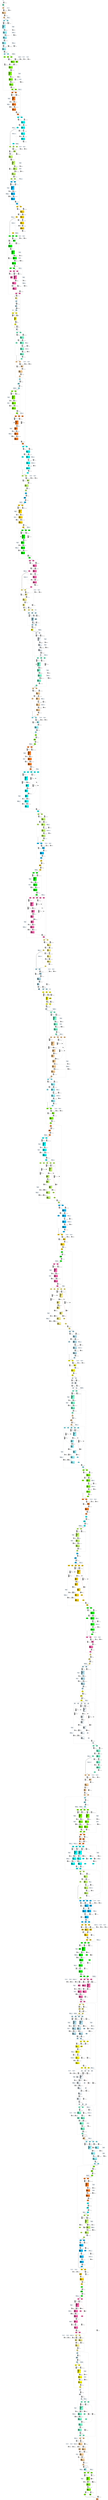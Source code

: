 digraph G {
graph [ fontsize=11 ];
node [ fontsize=11 ];
edge [ fontsize=10 ];
rankdir=BU
ranksep=1.5
nodesep=1
splines=spline
compound=true
Graphinfo [ label="" shape=plaintext, style=rounded, color=black, fontname="Arial-Bold" ];
subgraph cluster_1 { label="epoch 1"; fontsize=14; 
subgraph cluster_1_nodes { label="nodes "; peripheries=0;
Transpose_1 ;  }

subgraph cluster_dma_1_in { label=""; peripheries=0;
dummy_1[ style=invis ];  };
 }
subgraph cluster_2 { label="epoch 2"; fontsize=14; 
subgraph cluster_2_nodes { label="nodes "; peripheries=0;
Quantize_5 ;  }

subgraph cluster_dma_2_in { label="dma inputs "; peripheries=0;
dma_0i2 ;  };

subgraph cluster_dma_2_out { label="dma outputs "; peripheries=0;
dma_1i2 ;  }
 }
Transpose_1:s -> dma_0i2:n [ltail="cluster_1" lhead=cluster_2 strength=1000 penwidth=5];
subgraph cluster_3 { label="epoch 3"; fontsize=14; 
subgraph cluster_3_nodes { label="nodes "; peripheries=0;
Conv2D_7 ; Conv2D_7_mul_scale_27 ; Conv2D_7_off_bias_29 ; PReLU_10_0_clip_x ; PReLU_10_0_mul_x ;  }

subgraph cluster_dma_3_in { label="dma inputs "; peripheries=0;
dma_3i3 ; dma_2i3 ;  };

subgraph cluster_dma_3_out { label="dma outputs "; peripheries=0;
dma_4i3 ; dma_5i3 ;  }
 }
dma_1i2:s -> dma_3i3:n [ltail="cluster_2" lhead=cluster_3 strength=1000 penwidth=5];
subgraph cluster_4 { label="epoch 4"; fontsize=14; 
subgraph cluster_4_nodes { label="nodes "; peripheries=0;
PReLU_10_0_mul_x_mul_sub2_ ; PReLU_10_0_relu_x ; PReLU_10_0_add_x ; Conv2D_11 ; Conv2D_11_mul_scale_36 ; Conv2D_11_off_bias_38 ;  }

subgraph cluster_dma_4_in { label="dma inputs "; peripheries=0;
dma_6i4 ; dma_7i4 ; dma_9i4 ;  };

subgraph cluster_dma_4_out { label="dma outputs "; peripheries=0;
dma_8i4 ; dma_0i4 ;  }
 }
dma_5i3:s -> dma_6i4:n [ltail="cluster_3" lhead=cluster_4 strength=1000 penwidth=5];
subgraph cluster_5 { label="epoch 5"; fontsize=14; 
subgraph cluster_5_nodes { label="nodes "; peripheries=0;
Conv2D_14 ; Conv2D_14_mul_scale_45 ; Conv2D_14_off_bias_47 ;  }

subgraph cluster_dma_5_in { label="dma inputs "; peripheries=0;
dma_2i5 ; dma_1i5 ;  };

subgraph cluster_dma_5_out { label="dma outputs "; peripheries=0;
dma_3i5 ;  }
 }
dma_0i4:s -> dma_2i5:n [ltail="cluster_4" lhead=cluster_5 strength=1000 penwidth=5];
subgraph cluster_6 { label="epoch 6"; fontsize=14; 
subgraph cluster_6_nodes { label="nodes "; peripheries=0;
Add_17 ; PReLU_20_1_clip_x ; PReLU_20_1_mul_x ; PReLU_20_1_mul_x_mul_sub2_ ;  }

subgraph cluster_dma_6_in { label="dma inputs "; peripheries=0;
dma_4i6 ; dma_5i6 ;  };

subgraph cluster_dma_6_out { label="dma outputs "; peripheries=0;
dma_0i6 ;  }
 }
dma_3i5:s -> dma_4i6:n [ltail="cluster_5" lhead=cluster_6 strength=1000 penwidth=5];
subgraph cluster_7 { label="epoch 7"; fontsize=14; 
subgraph cluster_7_nodes { label="nodes "; peripheries=0;
PReLU_20_1_relu_x ; PReLU_20_1_add_x ; Conv2D_21 ; Conv2D_21_mul_scale_54 ; Conv2D_21_off_bias_56 ;  }

subgraph cluster_dma_7_in { label="dma inputs "; peripheries=0;
dma_7i7 ; dma_8i7 ; dma_1i7 ;  };

subgraph cluster_dma_7_out { label="dma outputs "; peripheries=0;
dma_9i7 ; dma_2i7 ;  }
 }
dma_0i6:s -> dma_7i7:n [ltail="cluster_6" lhead=cluster_7 strength=1000 penwidth=5];
subgraph cluster_8 { label="epoch 8"; fontsize=14; 
subgraph cluster_8_nodes { label="nodes "; peripheries=0;
Conv2D_24 ; Conv2D_24_mul_scale_63 ; Conv2D_24_off_bias_65 ;  }

subgraph cluster_dma_8_in { label="dma inputs "; peripheries=0;
dma_0i8 ; dma_3i8 ;  };

subgraph cluster_dma_8_out { label="dma outputs "; peripheries=0;
dma_4i8 ;  }
 }
dma_2i7:s -> dma_0i8:n [ltail="cluster_7" lhead=cluster_8 strength=1000 penwidth=5];
subgraph cluster_9 { label="epoch 9"; fontsize=14; 
subgraph cluster_9_nodes { label="nodes "; peripheries=0;
Add_27 ; PReLU_30_2_clip_x ; PReLU_30_2_mul_x ; PReLU_30_2_mul_x_mul_sub2_ ;  }

subgraph cluster_dma_9_in { label="dma inputs "; peripheries=0;
dma_5i9 ; dma_6i9 ;  };

subgraph cluster_dma_9_out { label="dma outputs "; peripheries=0;
dma_1i9 ;  }
 }
dma_4i8:s -> dma_5i9:n [ltail="cluster_8" lhead=cluster_9 strength=1000 penwidth=5];
subgraph cluster_10 { label="epoch 10"; fontsize=14; 
subgraph cluster_10_nodes { label="nodes "; peripheries=0;
PReLU_30_2_relu_x ; PReLU_30_2_add_x ; Conv2D_35 ; Conv2D_35_mul_scale_72 ; Conv2D_35_off_bias_74 ;  }

subgraph cluster_dma_10_in { label="dma inputs "; peripheries=0;
dma_7i10 ; dma_8i10 ; dma_0i10 ;  };

subgraph cluster_dma_10_out { label="dma outputs "; peripheries=0;
dma_9i10 ; dma_3i10 ;  }
 }
dma_1i9:s -> dma_7i10:n [ltail="cluster_9" lhead=cluster_10 strength=1000 penwidth=5];
subgraph cluster_11 { label="epoch 11"; fontsize=14; 
subgraph cluster_11_nodes { label="nodes "; peripheries=0;
Conv2D_38 ; Conv2D_38_mul_scale_81 ; Conv2D_38_off_bias_83 ; MaxPool_31 ;  }

subgraph cluster_dma_11_in { label="dma inputs "; peripheries=0;
dma_1i11 ; dma_4i11 ; dma_5i11 ;  };

subgraph cluster_dma_11_out { label="dma outputs "; peripheries=0;
dma_2i11 ; dma_6i11 ;  }
 }
dma_3i10:s -> dma_1i11:n [ltail="cluster_10" lhead=cluster_11 strength=1000 penwidth=5];
subgraph cluster_12 { label="epoch 12"; fontsize=14; 
subgraph cluster_12_nodes { label="nodes "; peripheries=0;
Transpose_32 ;  }

subgraph cluster_dma_12_in { label=""; peripheries=0;
dummy_12[ style=invis ];  };
 }
dma_6i11:s -> dummy_12:n [ltail="cluster_11" lhead=cluster_12 strength=1000 penwidth=5];
subgraph cluster_13 { label="epoch 13"; fontsize=14; 
subgraph cluster_13_nodes { label="nodes "; peripheries=0;
Pad_33_conv_identity ;  }

subgraph cluster_dma_13_in { label="dma inputs "; peripheries=0;
dma_7i13 ;  };

subgraph cluster_dma_13_out { label="dma outputs "; peripheries=0;
dma_8i13 ;  }
 }
Transpose_32:s -> dma_7i13:n [ltail="cluster_12" lhead=cluster_13 strength=1000 penwidth=5];
subgraph cluster_14 { label="epoch 14"; fontsize=14; 
subgraph cluster_14_nodes { label="nodes "; peripheries=0;
Pad_33 ;  }

subgraph cluster_dma_14_in { label="dma inputs "; peripheries=0;
dma_1i14 ; dma_9i14 ;  };

subgraph cluster_dma_14_out { label="dma outputs "; peripheries=0;
dma_2i14 ;  }
 }
dma_8i13:s -> dma_9i14:n [ltail="cluster_13" lhead=cluster_14 strength=1000 penwidth=5];
subgraph cluster_15 { label="epoch 15"; fontsize=14; 
subgraph cluster_15_nodes { label="nodes "; peripheries=0;
Transpose_34 ;  }

subgraph cluster_dma_15_in { label=""; peripheries=0;
dummy_15[ style=invis ];  };
 }
dma_2i14:s -> dummy_15:n [ltail="cluster_14" lhead=cluster_15 strength=1000 penwidth=5];
subgraph cluster_16 { label="epoch 16"; fontsize=14; 
subgraph cluster_16_nodes { label="nodes "; peripheries=0;
Add_41 ; PReLU_44_3_clip_x ; PReLU_44_3_mul_x ; PReLU_44_3_mul_x_mul_sub2_ ;  }

subgraph cluster_dma_16_in { label="dma inputs "; peripheries=0;
dma_6i16 ; dma_0i16 ;  };

subgraph cluster_dma_16_out { label="dma outputs "; peripheries=0;
dma_3i16 ;  }
 }
Transpose_34:s -> dma_6i16:n [ltail="cluster_15" lhead=cluster_16 strength=1000 penwidth=5];
subgraph cluster_17 { label="epoch 17"; fontsize=14; 
subgraph cluster_17_nodes { label="nodes "; peripheries=0;
PReLU_44_3_relu_x ; PReLU_44_3_add_x ;  }

subgraph cluster_dma_17_in { label="dma inputs "; peripheries=0;
dma_8i17 ; dma_1i17 ;  };

subgraph cluster_dma_17_out { label="dma outputs "; peripheries=0;
dma_2i17 ; dma_2i17 ;  }
 }
dma_3i16:s -> dma_1i17:n [ltail="cluster_16" lhead=cluster_17 strength=1000 penwidth=5];
subgraph cluster_18 { label="epoch 18"; fontsize=14; 
subgraph cluster_18_nodes { label="nodes "; peripheries=0;
Conv2D_45_conv_identity ;  }

subgraph cluster_dma_18_in { label="dma inputs "; peripheries=0;
dma_9i18 ;  };

subgraph cluster_dma_18_out { label="dma outputs "; peripheries=0;
dma_4i18 ;  }
 }
dma_2i17:s -> dma_9i18:n [ltail="cluster_17" lhead=cluster_18 strength=1000 penwidth=5];
subgraph cluster_19 { label="epoch 19"; fontsize=14; 
subgraph cluster_19_nodes { label="nodes "; peripheries=0;
Conv2D_45 ; Conv2D_45_mul_scale_90 ; Conv2D_45_off_bias_92 ;  }

subgraph cluster_dma_19_in { label="dma inputs "; peripheries=0;
dma_0i19 ; dma_5i19 ;  };

subgraph cluster_dma_19_out { label="dma outputs "; peripheries=0;
dma_3i19 ; dma_3i19 ;  }
 }
dma_4i18:s -> dma_0i19:n [ltail="cluster_18" lhead=cluster_19 strength=1000 penwidth=5];
subgraph cluster_20 { label="epoch 20"; fontsize=14; 
subgraph cluster_20_nodes { label="nodes "; peripheries=0;
Conv2D_48 ; Conv2D_48_ca_pipe_1 ; Conv2D_48_mul_scale_99 ; Conv2D_48_off_bias_101 ;  }

subgraph cluster_dma_20_in { label="dma inputs "; peripheries=0;
dma_7i20 ; dma_6i20 ; dma_1i20 ;  };

subgraph cluster_dma_20_out { label="dma outputs "; peripheries=0;
dma_2i20 ;  }
 }
dma_3i19:s -> dma_7i20:n [ltail="cluster_19" lhead=cluster_20 strength=1000 penwidth=5];
subgraph cluster_21 { label="epoch 21"; fontsize=14; 
subgraph cluster_21_nodes { label="nodes "; peripheries=0;
Add_51 ; PReLU_54_4_clip_x ; PReLU_54_4_mul_x ; PReLU_54_4_mul_x_mul_sub2_ ;  }

subgraph cluster_dma_21_in { label="dma inputs "; peripheries=0;
dma_8i21 ; dma_4i21 ;  };

subgraph cluster_dma_21_out { label="dma outputs "; peripheries=0;
dma_9i21 ;  }
 }
dma_2i20:s -> dma_8i21:n [ltail="cluster_20" lhead=cluster_21 strength=1000 penwidth=5];
subgraph cluster_22 { label="epoch 22"; fontsize=14; 
subgraph cluster_22_nodes { label="nodes "; peripheries=0;
PReLU_54_4_relu_x ; PReLU_54_4_add_x ;  }

subgraph cluster_dma_22_in { label="dma inputs "; peripheries=0;
dma_3i22 ; dma_5i22 ;  };

subgraph cluster_dma_22_out { label="dma outputs "; peripheries=0;
dma_1i22 ; dma_1i22 ;  }
 }
dma_9i21:s -> dma_5i22:n [ltail="cluster_21" lhead=cluster_22 strength=1000 penwidth=5];
subgraph cluster_23 { label="epoch 23"; fontsize=14; 
subgraph cluster_23_nodes { label="nodes "; peripheries=0;
Conv2D_55_conv_identity ;  }

subgraph cluster_dma_23_in { label="dma inputs "; peripheries=0;
dma_2i23 ;  };

subgraph cluster_dma_23_out { label="dma outputs "; peripheries=0;
dma_6i23 ;  }
 }
dma_1i22:s -> dma_2i23:n [ltail="cluster_22" lhead=cluster_23 strength=1000 penwidth=5];
subgraph cluster_24 { label="epoch 24"; fontsize=14; 
subgraph cluster_24_nodes { label="nodes "; peripheries=0;
Conv2D_55 ; Conv2D_55_mul_scale_108 ; Conv2D_55_off_bias_110 ;  }

subgraph cluster_dma_24_in { label="dma inputs "; peripheries=0;
dma_0i24 ; dma_7i24 ;  };

subgraph cluster_dma_24_out { label="dma outputs "; peripheries=0;
dma_4i24 ; dma_4i24 ;  }
 }
dma_6i23:s -> dma_0i24:n [ltail="cluster_23" lhead=cluster_24 strength=1000 penwidth=5];
subgraph cluster_25 { label="epoch 25"; fontsize=14; 
subgraph cluster_25_nodes { label="nodes "; peripheries=0;
Conv2D_58 ; Conv2D_58_ca_pipe_1 ; Conv2D_58_mul_scale_117 ; Conv2D_58_off_bias_119 ;  }

subgraph cluster_dma_25_in { label="dma inputs "; peripheries=0;
dma_9i25 ; dma_8i25 ; dma_1i25 ;  };

subgraph cluster_dma_25_out { label="dma outputs "; peripheries=0;
dma_3i25 ;  }
 }
dma_4i24:s -> dma_9i25:n [ltail="cluster_24" lhead=cluster_25 strength=1000 penwidth=5];
subgraph cluster_26 { label="epoch 26"; fontsize=14; 
subgraph cluster_26_nodes { label="nodes "; peripheries=0;
Add_61 ; PReLU_64_5_clip_x ; PReLU_64_5_mul_x ; PReLU_64_5_mul_x_mul_sub2_ ;  }

subgraph cluster_dma_26_in { label="dma inputs "; peripheries=0;
dma_5i26 ; dma_2i26 ;  };

subgraph cluster_dma_26_out { label="dma outputs "; peripheries=0;
dma_6i26 ;  }
 }
dma_3i25:s -> dma_5i26:n [ltail="cluster_25" lhead=cluster_26 strength=1000 penwidth=5];
subgraph cluster_27 { label="epoch 27"; fontsize=14; 
subgraph cluster_27_nodes { label="nodes "; peripheries=0;
PReLU_64_5_relu_x ; PReLU_64_5_add_x ; MaxPool_65 ; Transpose_66 ;  }

subgraph cluster_dma_27_in { label="dma inputs "; peripheries=0;
dma_4i27 ; dma_7i27 ;  };

subgraph cluster_dma_27_out { label="dma outputs "; peripheries=0;
dma_1i27 ; dma_3i27 ;  }
 }
dma_6i26:s -> dma_4i27:n [ltail="cluster_26" lhead=cluster_27 strength=1000 penwidth=5];
subgraph cluster_28 { label="epoch 28"; fontsize=14; 
subgraph cluster_28_nodes { label="nodes "; peripheries=0;
Pad_67 ; Conv2D_69_conv_identity ;  }

subgraph cluster_dma_28_in { label="dma inputs "; peripheries=0;
dma_9i28 ; dma_8i28 ; dma_2i28 ;  };

subgraph cluster_dma_28_out { label="dma outputs "; peripheries=0;
dma_0i28 ; dma_5i28 ;  }
 }
dma_3i27:s -> dma_8i28:n [ltail="cluster_27" lhead=cluster_28 strength=1000 penwidth=5];
subgraph cluster_29 { label="epoch 29"; fontsize=14; 
subgraph cluster_29_nodes { label="nodes "; peripheries=0;
Transpose_68 ;  }

subgraph cluster_dma_29_in { label=""; peripheries=0;
dummy_29[ style=invis ];  };
 }
dma_5i28:s -> dummy_29:n [ltail="cluster_28" lhead=cluster_29 strength=1000 penwidth=5];
subgraph cluster_30 { label="epoch 30"; fontsize=14; 
subgraph cluster_30_nodes { label="nodes "; peripheries=0;
Conv2D_69 ; Conv2D_69_mul_scale_126 ; Conv2D_69_off_bias_128 ;  }

subgraph cluster_dma_30_in { label="dma inputs "; peripheries=0;
dma_4i30 ; dma_3i30 ;  };

subgraph cluster_dma_30_out { label="dma outputs "; peripheries=0;
dma_7i30 ; dma_7i30 ;  }
 }
Transpose_68:s -> dma_4i30:n [ltail="cluster_29" lhead=cluster_30 strength=1000 penwidth=5];
subgraph cluster_31 { label="epoch 31"; fontsize=14; 
subgraph cluster_31_nodes { label="nodes "; peripheries=0;
Conv2D_72 ; Conv2D_72_ca_pipe_1 ; Conv2D_72_mul_scale_135 ; Conv2D_72_off_bias_137 ;  }

subgraph cluster_dma_31_in { label="dma inputs "; peripheries=0;
dma_2i31 ; dma_0i31 ; dma_5i31 ;  };

subgraph cluster_dma_31_out { label="dma outputs "; peripheries=0;
dma_8i31 ;  }
 }
dma_7i30:s -> dma_2i31:n [ltail="cluster_30" lhead=cluster_31 strength=1000 penwidth=5];
subgraph cluster_32 { label="epoch 32"; fontsize=14; 
subgraph cluster_32_nodes { label="nodes "; peripheries=0;
Add_75 ; PReLU_78_6_clip_x ; PReLU_78_6_mul_x ; PReLU_78_6_mul_x_mul_sub2_ ;  }

subgraph cluster_dma_32_in { label="dma inputs "; peripheries=0;
dma_9i32 ; dma_1i32 ;  };

subgraph cluster_dma_32_out { label="dma outputs "; peripheries=0;
dma_6i32 ;  }
 }
dma_8i31:s -> dma_9i32:n [ltail="cluster_31" lhead=cluster_32 strength=1000 penwidth=5];
subgraph cluster_33 { label="epoch 33"; fontsize=14; 
subgraph cluster_33_nodes { label="nodes "; peripheries=0;
PReLU_78_6_relu_x ; PReLU_78_6_add_x ;  }

subgraph cluster_dma_33_in { label="dma inputs "; peripheries=0;
dma_4i33 ; dma_7i33 ;  };

subgraph cluster_dma_33_out { label="dma outputs "; peripheries=0;
dma_0i33 ; dma_0i33 ;  }
 }
dma_6i32:s -> dma_7i33:n [ltail="cluster_32" lhead=cluster_33 strength=1000 penwidth=5];
subgraph cluster_34 { label="epoch 34"; fontsize=14; 
subgraph cluster_34_nodes { label="nodes "; peripheries=0;
Conv2D_79_conv_identity ;  }

subgraph cluster_dma_34_in { label="dma inputs "; peripheries=0;
dma_2i34 ;  };

subgraph cluster_dma_34_out { label="dma outputs "; peripheries=0;
dma_5i34 ;  }
 }
dma_0i33:s -> dma_2i34:n [ltail="cluster_33" lhead=cluster_34 strength=1000 penwidth=5];
subgraph cluster_35 { label="epoch 35"; fontsize=14; 
subgraph cluster_35_nodes { label="nodes "; peripheries=0;
Conv2D_79 ; Conv2D_79_mul_scale_144 ; Conv2D_79_off_bias_146 ;  }

subgraph cluster_dma_35_in { label="dma inputs "; peripheries=0;
dma_1i35 ; dma_8i35 ;  };

subgraph cluster_dma_35_out { label="dma outputs "; peripheries=0;
dma_3i35 ; dma_3i35 ; dma_3i35 ; dma_3i35 ;  }
 }
dma_5i34:s -> dma_1i35:n [ltail="cluster_34" lhead=cluster_35 strength=1000 penwidth=5];
subgraph cluster_36 { label="epoch 36"; fontsize=14; 
subgraph cluster_36_nodes { label="nodes "; peripheries=0;
Conv2D_82 ; Conv2D_82_ca_pipe_1 ; Conv2D_82_ca_pipe_2 ; Conv2D_82_ca_pipe_3 ; Conv2D_82_mul_scale_153 ; Conv2D_82_off_bias_155 ;  }

subgraph cluster_dma_36_in { label="dma inputs "; peripheries=0;
dma_9i36 ; dma_6i36 ; dma_0i36 ; dma_4i36 ; dma_7i36 ;  };

subgraph cluster_dma_36_out { label="dma outputs "; peripheries=0;
dma_2i36 ;  }
 }
dma_3i35:s -> dma_9i36:n [ltail="cluster_35" lhead=cluster_36 strength=1000 penwidth=5];
subgraph cluster_37 { label="epoch 37"; fontsize=14; 
subgraph cluster_37_nodes { label="nodes "; peripheries=0;
Add_85 ; PReLU_88_7_clip_x ; PReLU_88_7_mul_x ; PReLU_88_7_mul_x_mul_sub2_ ;  }

subgraph cluster_dma_37_in { label="dma inputs "; peripheries=0;
dma_5i37 ; dma_1i37 ;  };

subgraph cluster_dma_37_out { label="dma outputs "; peripheries=0;
dma_3i37 ;  }
 }
dma_2i36:s -> dma_5i37:n [ltail="cluster_36" lhead=cluster_37 strength=1000 penwidth=5];
subgraph cluster_38 { label="epoch 38"; fontsize=14; 
subgraph cluster_38_nodes { label="nodes "; peripheries=0;
PReLU_88_7_relu_x ; PReLU_88_7_add_x ;  }

subgraph cluster_dma_38_in { label="dma inputs "; peripheries=0;
dma_0i38 ; dma_2i38 ;  };

subgraph cluster_dma_38_out { label="dma outputs "; peripheries=0;
dma_4i38 ; dma_4i38 ;  }
 }
dma_3i37:s -> dma_2i38:n [ltail="cluster_37" lhead=cluster_38 strength=1000 penwidth=5];
subgraph cluster_39 { label="epoch 39"; fontsize=14; 
subgraph cluster_39_nodes { label="nodes "; peripheries=0;
Conv2D_89_conv_identity ;  }

subgraph cluster_dma_39_in { label="dma inputs "; peripheries=0;
dma_6i39 ;  };

subgraph cluster_dma_39_out { label="dma outputs "; peripheries=0;
dma_7i39 ;  }
 }
dma_4i38:s -> dma_6i39:n [ltail="cluster_38" lhead=cluster_39 strength=1000 penwidth=5];
subgraph cluster_40 { label="epoch 40"; fontsize=14; 
subgraph cluster_40_nodes { label="nodes "; peripheries=0;
Conv2D_89 ; Conv2D_89_mul_scale_162 ; Conv2D_89_off_bias_164 ;  }

subgraph cluster_dma_40_in { label="dma inputs "; peripheries=0;
dma_1i40 ; dma_9i40 ;  };

subgraph cluster_dma_40_out { label="dma outputs "; peripheries=0;
dma_3i40 ; dma_3i40 ; dma_3i40 ; dma_3i40 ;  }
 }
dma_7i39:s -> dma_1i40:n [ltail="cluster_39" lhead=cluster_40 strength=1000 penwidth=5];
subgraph cluster_41 { label="epoch 41"; fontsize=14; 
subgraph cluster_41_nodes { label="nodes "; peripheries=0;
Conv2D_92 ; Conv2D_92_ca_pipe_1 ; Conv2D_92_ca_pipe_2 ; Conv2D_92_ca_pipe_3 ; Conv2D_92_mul_scale_171 ; Conv2D_92_off_bias_173 ;  }

subgraph cluster_dma_41_in { label="dma inputs "; peripheries=0;
dma_8i41 ; dma_5i41 ; dma_0i41 ; dma_2i41 ; dma_4i41 ;  };

subgraph cluster_dma_41_out { label="dma outputs "; peripheries=0;
dma_6i41 ;  }
 }
dma_3i40:s -> dma_8i41:n [ltail="cluster_40" lhead=cluster_41 strength=1000 penwidth=5];
subgraph cluster_42 { label="epoch 42"; fontsize=14; 
subgraph cluster_42_nodes { label="nodes "; peripheries=0;
Add_95 ; PReLU_98_8_clip_x ; PReLU_98_8_mul_x ; PReLU_98_8_mul_x_mul_sub2_ ;  }

subgraph cluster_dma_42_in { label="dma inputs "; peripheries=0;
dma_7i42 ; dma_1i42 ;  };

subgraph cluster_dma_42_out { label="dma outputs "; peripheries=0;
dma_3i42 ;  }
 }
dma_6i41:s -> dma_7i42:n [ltail="cluster_41" lhead=cluster_42 strength=1000 penwidth=5];
subgraph cluster_43 { label="epoch 43"; fontsize=14; 
subgraph cluster_43_nodes { label="nodes "; peripheries=0;
PReLU_98_8_relu_x ; PReLU_98_8_add_x ; MaxPool_99 ; Transpose_100 ;  }

subgraph cluster_dma_43_in { label="dma inputs "; peripheries=0;
dma_0i43 ; dma_2i43 ;  };

subgraph cluster_dma_43_out { label="dma outputs "; peripheries=0;
dma_4i43 ; dma_5i43 ;  }
 }
dma_3i42:s -> dma_0i43:n [ltail="cluster_42" lhead=cluster_43 strength=1000 penwidth=5];
subgraph cluster_44 { label="epoch 44"; fontsize=14; 
subgraph cluster_44_nodes { label="nodes "; peripheries=0;
Pad_101 ; Conv2D_103_conv_identity ;  }

subgraph cluster_dma_44_in { label="dma inputs "; peripheries=0;
dma_8i44 ; dma_6i44 ; dma_3i44 ;  };

subgraph cluster_dma_44_out { label="dma outputs "; peripheries=0;
dma_1i44 ; dma_7i44 ;  }
 }
dma_5i43:s -> dma_6i44:n [ltail="cluster_43" lhead=cluster_44 strength=1000 penwidth=5];
subgraph cluster_45 { label="epoch 45"; fontsize=14; 
subgraph cluster_45_nodes { label="nodes "; peripheries=0;
Transpose_102 ;  }

subgraph cluster_dma_45_in { label=""; peripheries=0;
dummy_45[ style=invis ];  };
 }
dma_7i44:s -> dummy_45:n [ltail="cluster_44" lhead=cluster_45 strength=1000 penwidth=5];
subgraph cluster_46 { label="epoch 46"; fontsize=14; 
subgraph cluster_46_nodes { label="nodes "; peripheries=0;
Conv2D_103 ; Conv2D_103_mul_scale_180 ; Conv2D_103_off_bias_182 ;  }

subgraph cluster_dma_46_in { label="dma inputs "; peripheries=0;
dma_4i46 ; dma_2i46 ;  };

subgraph cluster_dma_46_out { label="dma outputs "; peripheries=0;
dma_5i46 ; dma_5i46 ; dma_5i46 ; dma_5i46 ;  }
 }
Transpose_102:s -> dma_4i46:n [ltail="cluster_45" lhead=cluster_46 strength=1000 penwidth=5];
subgraph cluster_47 { label="epoch 47"; fontsize=14; 
subgraph cluster_47_nodes { label="nodes "; peripheries=0;
Conv2D_106 ; Conv2D_106_ca_pipe_1 ; Conv2D_106_ca_pipe_2 ; Conv2D_106_ca_pipe_3 ; Conv2D_106_mul_scale_189 ; Conv2D_106_off_bias_191 ;  }

subgraph cluster_dma_47_in { label="dma inputs "; peripheries=0;
dma_3i47 ; dma_1i47 ; dma_6i47 ; dma_7i47 ; dma_8i47 ;  };

subgraph cluster_dma_47_out { label="dma outputs "; peripheries=0;
dma_0i47 ;  }
 }
dma_5i46:s -> dma_3i47:n [ltail="cluster_46" lhead=cluster_47 strength=1000 penwidth=5];
subgraph cluster_48 { label="epoch 48"; fontsize=14; 
subgraph cluster_48_nodes { label="nodes "; peripheries=0;
Add_109 ; PReLU_112_9_clip_x ; PReLU_112_9_mul_x ; PReLU_112_9_mul_x_mul_sub2_ ;  }

subgraph cluster_dma_48_in { label="dma inputs "; peripheries=0;
dma_9i48 ; dma_2i48 ;  };

subgraph cluster_dma_48_out { label="dma outputs "; peripheries=0;
dma_4i48 ;  }
 }
dma_0i47:s -> dma_9i48:n [ltail="cluster_47" lhead=cluster_48 strength=1000 penwidth=5];
subgraph cluster_49 { label="epoch 49"; fontsize=14; 
subgraph cluster_49_nodes { label="nodes "; peripheries=0;
PReLU_112_9_relu_x ; PReLU_112_9_add_x ;  }

subgraph cluster_dma_49_in { label="dma inputs "; peripheries=0;
dma_0i49 ; dma_1i49 ;  };

subgraph cluster_dma_49_out { label="dma outputs "; peripheries=0;
dma_3i49 ; dma_3i49 ;  }
 }
dma_4i48:s -> dma_1i49:n [ltail="cluster_48" lhead=cluster_49 strength=1000 penwidth=5];
subgraph cluster_50 { label="epoch 50"; fontsize=14; 
subgraph cluster_50_nodes { label="nodes "; peripheries=0;
Conv2D_113_conv_identity ;  }

subgraph cluster_dma_50_in { label="dma inputs "; peripheries=0;
dma_6i50 ;  };

subgraph cluster_dma_50_out { label="dma outputs "; peripheries=0;
dma_7i50 ;  }
 }
dma_3i49:s -> dma_6i50:n [ltail="cluster_49" lhead=cluster_50 strength=1000 penwidth=5];
subgraph cluster_51 { label="epoch 51"; fontsize=14; 
subgraph cluster_51_nodes { label="nodes "; peripheries=0;
Conv2D_113 ; Conv2D_113_mul_scale_198 ; Conv2D_113_off_bias_200 ;  }

subgraph cluster_dma_51_in { label="dma inputs "; peripheries=0;
dma_2i51 ; dma_8i51 ;  };

subgraph cluster_dma_51_out { label="dma outputs "; peripheries=0;
dma_4i51 ; dma_4i51 ; dma_4i51 ; dma_4i51 ;  }
 }
dma_7i50:s -> dma_2i51:n [ltail="cluster_50" lhead=cluster_51 strength=1000 penwidth=5];
subgraph cluster_52 { label="epoch 52"; fontsize=14; 
subgraph cluster_52_nodes { label="nodes "; peripheries=0;
Conv2D_116 ; Conv2D_116_ca_pipe_1 ; Conv2D_116_ca_pipe_2 ; Conv2D_116_ca_pipe_3 ; Conv2D_116_mul_scale_207 ; Conv2D_116_off_bias_209 ;  }

subgraph cluster_dma_52_in { label="dma inputs "; peripheries=0;
dma_9i52 ; dma_5i52 ; dma_1i52 ; dma_3i52 ; dma_6i52 ;  };

subgraph cluster_dma_52_out { label="dma outputs "; peripheries=0;
dma_2i52 ;  }
dma_0i52 ; dma_7i52 ;  }
dma_4i51:s -> dma_9i52:n [ltail="cluster_51" lhead=cluster_52 strength=1000 penwidth=5];
subgraph cluster_53 { label="epoch 53"; fontsize=14; 
subgraph cluster_53_nodes { label="nodes "; peripheries=0;
Add_119 ; PReLU_122_10_clip_x ; PReLU_122_10_mul_x ; PReLU_122_10_mul_x_mul_sub2_ ;  }

subgraph cluster_dma_53_in { label="dma inputs "; peripheries=0;
dma_4i53 ; dma_8i53 ;  };

subgraph cluster_dma_53_out { label="dma outputs "; peripheries=0;
dma_0i53 ;  }
 }
dma_2i52:s -> dma_4i53:n [ltail="cluster_52" lhead=cluster_53 strength=1000 penwidth=5];
subgraph cluster_54 { label="epoch 54"; fontsize=14; 
subgraph cluster_54_nodes { label="nodes "; peripheries=0;
PReLU_122_10_relu_x ; PReLU_122_10_add_x ;  }

subgraph cluster_dma_54_in { label="dma inputs "; peripheries=0;
dma_2i54 ; dma_3i54 ;  };

subgraph cluster_dma_54_out { label="dma outputs "; peripheries=0;
dma_5i54 ; dma_5i54 ;  }
 }
dma_0i53:s -> dma_3i54:n [ltail="cluster_53" lhead=cluster_54 strength=1000 penwidth=5];
subgraph cluster_55 { label="epoch 55"; fontsize=14; 
subgraph cluster_55_nodes { label="nodes "; peripheries=0;
Conv2D_123_conv_identity ;  }

subgraph cluster_dma_55_in { label="dma inputs "; peripheries=0;
dma_6i55 ;  };

subgraph cluster_dma_55_out { label="dma outputs "; peripheries=0;
dma_7i55 ;  }
 }
dma_5i54:s -> dma_6i55:n [ltail="cluster_54" lhead=cluster_55 strength=1000 penwidth=5];
subgraph cluster_56 { label="epoch 56"; fontsize=14; 
subgraph cluster_56_nodes { label="nodes "; peripheries=0;
Conv2D_123 ; Conv2D_123_mul_scale_216 ; Conv2D_123_off_bias_218 ;  }

subgraph cluster_dma_56_in { label="dma inputs "; peripheries=0;
dma_0i56 ; dma_9i56 ;  };

subgraph cluster_dma_56_out { label="dma outputs "; peripheries=0;
dma_1i56 ; dma_1i56 ; dma_1i56 ; dma_1i56 ;  }
 }
dma_7i55:s -> dma_0i56:n [ltail="cluster_55" lhead=cluster_56 strength=1000 penwidth=5];
subgraph cluster_57 { label="epoch 57"; fontsize=14; 
subgraph cluster_57_nodes { label="nodes "; peripheries=0;
Conv2D_126 ; Conv2D_126_ca_pipe_1 ; Conv2D_126_ca_pipe_2 ; Conv2D_126_ca_pipe_3 ; Conv2D_126_mul_scale_225 ; Conv2D_126_off_bias_227 ;  }

subgraph cluster_dma_57_in { label="dma inputs "; peripheries=0;
dma_8i57 ; dma_4i57 ; dma_3i57 ; dma_5i57 ; dma_6i57 ;  };

subgraph cluster_dma_57_out { label="dma outputs "; peripheries=0;
dma_0i57 ;  }
dma_2i57 ; dma_7i57 ;  }
dma_1i56:s -> dma_8i57:n [ltail="cluster_56" lhead=cluster_57 strength=1000 penwidth=5];
subgraph cluster_58 { label="epoch 58"; fontsize=14; 
subgraph cluster_58_nodes { label="nodes "; peripheries=0;
Add_129 ; PReLU_132_11_clip_x ; PReLU_132_11_mul_x ; PReLU_132_11_mul_x_mul_sub2_ ;  }

subgraph cluster_dma_58_in { label="dma inputs "; peripheries=0;
dma_1i58 ; dma_9i58 ;  };

subgraph cluster_dma_58_out { label="dma outputs "; peripheries=0;
dma_0i58 ;  }
 }
dma_0i57:s -> dma_1i58:n [ltail="cluster_57" lhead=cluster_58 strength=1000 penwidth=5];
subgraph cluster_59 { label="epoch 59"; fontsize=14; 
subgraph cluster_59_nodes { label="nodes "; peripheries=0;
PReLU_132_11_relu_x ; PReLU_132_11_add_x ;  }

subgraph cluster_dma_59_in { label="dma inputs "; peripheries=0;
dma_3i59 ; dma_4i59 ;  };

subgraph cluster_dma_59_out { label="dma outputs "; peripheries=0;
dma_5i59 ; dma_5i59 ;  }
 }
dma_0i58:s -> dma_4i59:n [ltail="cluster_58" lhead=cluster_59 strength=1000 penwidth=5];
subgraph cluster_60 { label="epoch 60"; fontsize=14; 
subgraph cluster_60_nodes { label="nodes "; peripheries=0;
Conv2D_134_conv_identity ; MaxPool_133 ;  }

subgraph cluster_dma_60_in { label="dma inputs "; peripheries=0;
dma_6i60 ; dma_8i60 ;  };

subgraph cluster_dma_60_out { label="dma outputs "; peripheries=0;
dma_7i60 ; dma_0i60 ;  }
 }
dma_5i59:s -> dma_6i60:n [ltail="cluster_59" lhead=cluster_60 strength=1000 penwidth=5];
subgraph cluster_61 { label="epoch 61"; fontsize=14; 
subgraph cluster_61_nodes { label="nodes "; peripheries=0;
Conv2D_134 ; Conv2D_134_mul_scale_234 ; Conv2D_134_off_bias_236 ;  }

subgraph cluster_dma_61_in { label="dma inputs "; peripheries=0;
dma_2i61 ; dma_1i61 ;  };

subgraph cluster_dma_61_out { label="dma outputs "; peripheries=0;
dma_9i61 ;  }
 }
dma_0i60:s -> dma_2i61:n [ltail="cluster_60" lhead=cluster_61 strength=1000 penwidth=5];
subgraph cluster_62 { label="epoch 62"; fontsize=14; 
subgraph cluster_62_nodes { label="nodes "; peripheries=0;
Conv2D_137_conv_identity ;  }

subgraph cluster_dma_62_in { label="dma inputs "; peripheries=0;
dma_3i62 ;  };

subgraph cluster_dma_62_out { label="dma outputs "; peripheries=0;
dma_4i62 ; dma_4i62 ; dma_4i62 ; dma_4i62 ;  }
 }
dma_9i61:s -> dma_3i62:n [ltail="cluster_61" lhead=cluster_62 strength=1000 penwidth=5];
subgraph cluster_63 { label="epoch 63"; fontsize=14; 
subgraph cluster_63_nodes { label="nodes "; peripheries=0;
Conv2D_137 ; Conv2D_137_ca_pipe_1 ; Conv2D_137_ca_pipe_2 ; Conv2D_137_ca_pipe_3 ; Conv2D_137_mul_scale_243 ; Conv2D_137_off_bias_245 ;  }

subgraph cluster_dma_63_in { label="dma inputs "; peripheries=0;
dma_0i63 ; dma_5i63 ; dma_7i63 ; dma_8i63 ; dma_1i63 ;  };

subgraph cluster_dma_63_out { label="dma outputs "; peripheries=0;
dma_9i63 ;  }
dma_6i63 ; dma_2i63 ;  }
dma_4i62:s -> dma_0i63:n [ltail="cluster_62" lhead=cluster_63 strength=1000 penwidth=5];
subgraph cluster_64 { label="epoch 64"; fontsize=14; 
subgraph cluster_64_nodes { label="nodes "; peripheries=0;
Add_140 ; PReLU_143_12_clip_x ; PReLU_143_12_mul_x ; PReLU_143_12_mul_x_mul_sub2_ ;  }

subgraph cluster_dma_64_in { label="dma inputs "; peripheries=0;
dma_3i64 ; dma_4i64 ;  };

subgraph cluster_dma_64_out { label="dma outputs "; peripheries=0;
dma_0i64 ;  }
 }
dma_9i63:s -> dma_3i64:n [ltail="cluster_63" lhead=cluster_64 strength=1000 penwidth=5];
subgraph cluster_65 { label="epoch 65"; fontsize=14; 
subgraph cluster_65_nodes { label="nodes "; peripheries=0;
PReLU_143_12_relu_x ; PReLU_143_12_add_x ;  }

subgraph cluster_dma_65_in { label="dma inputs "; peripheries=0;
dma_2i65 ; dma_5i65 ;  };

subgraph cluster_dma_65_out { label="dma outputs "; peripheries=0;
dma_6i65 ; dma_6i65 ;  }
 }
dma_0i64:s -> dma_5i65:n [ltail="cluster_64" lhead=cluster_65 strength=1000 penwidth=5];
subgraph cluster_66 { label="epoch 66"; fontsize=14; 
subgraph cluster_66_nodes { label="nodes "; peripheries=0;
Conv2D_144_conv_identity ;  }

subgraph cluster_dma_66_in { label="dma inputs "; peripheries=0;
dma_7i66 ;  };

subgraph cluster_dma_66_out { label="dma outputs "; peripheries=0;
dma_8i66 ;  }
 }
dma_6i65:s -> dma_7i66:n [ltail="cluster_65" lhead=cluster_66 strength=1000 penwidth=5];
subgraph cluster_67 { label="epoch 67"; fontsize=14; 
subgraph cluster_67_nodes { label="nodes "; peripheries=0;
Conv2D_144 ; Conv2D_144_mul_scale_252 ; Conv2D_144_off_bias_254 ;  }

subgraph cluster_dma_67_in { label="dma inputs "; peripheries=0;
dma_0i67 ; dma_9i67 ;  };

subgraph cluster_dma_67_out { label="dma outputs "; peripheries=0;
dma_1i67 ;  }
 }
dma_8i66:s -> dma_0i67:n [ltail="cluster_66" lhead=cluster_67 strength=1000 penwidth=5];
subgraph cluster_68 { label="epoch 68"; fontsize=14; 
subgraph cluster_68_nodes { label="nodes "; peripheries=0;
Conv2D_147_conv_identity ;  }

subgraph cluster_dma_68_in { label="dma inputs "; peripheries=0;
dma_3i68 ;  };

subgraph cluster_dma_68_out { label="dma outputs "; peripheries=0;
dma_4i68 ; dma_4i68 ; dma_4i68 ; dma_4i68 ;  }
 }
dma_1i67:s -> dma_3i68:n [ltail="cluster_67" lhead=cluster_68 strength=1000 penwidth=5];
subgraph cluster_69 { label="epoch 69"; fontsize=14; 
subgraph cluster_69_nodes { label="nodes "; peripheries=0;
Conv2D_147 ; Conv2D_147_ca_pipe_1 ; Conv2D_147_ca_pipe_2 ; Conv2D_147_ca_pipe_3 ; Conv2D_147_mul_scale_261 ; Conv2D_147_off_bias_263 ;  }

subgraph cluster_dma_69_in { label="dma inputs "; peripheries=0;
dma_5i69 ; dma_2i69 ; dma_7i69 ; dma_8i69 ; dma_0i69 ;  };

subgraph cluster_dma_69_out { label="dma outputs "; peripheries=0;
dma_9i69 ;  }
dma_6i69 ; dma_1i69 ;  }
dma_4i68:s -> dma_5i69:n [ltail="cluster_68" lhead=cluster_69 strength=1000 penwidth=5];
subgraph cluster_70 { label="epoch 70"; fontsize=14; 
subgraph cluster_70_nodes { label="nodes "; peripheries=0;
Add_150 ; PReLU_153_13_clip_x ; PReLU_153_13_mul_x ; PReLU_153_13_mul_x_mul_sub2_ ;  }

subgraph cluster_dma_70_in { label="dma inputs "; peripheries=0;
dma_3i70 ; dma_4i70 ;  };

subgraph cluster_dma_70_out { label="dma outputs "; peripheries=0;
dma_0i70 ;  }
 }
dma_9i69:s -> dma_3i70:n [ltail="cluster_69" lhead=cluster_70 strength=1000 penwidth=5];
subgraph cluster_71 { label="epoch 71"; fontsize=14; 
subgraph cluster_71_nodes { label="nodes "; peripheries=0;
PReLU_153_13_relu_x ; PReLU_153_13_add_x ;  }

subgraph cluster_dma_71_in { label="dma inputs "; peripheries=0;
dma_2i71 ; dma_5i71 ;  };

subgraph cluster_dma_71_out { label="dma outputs "; peripheries=0;
dma_6i71 ; dma_6i71 ;  }
 }
dma_0i70:s -> dma_5i71:n [ltail="cluster_70" lhead=cluster_71 strength=1000 penwidth=5];
subgraph cluster_72 { label="epoch 72"; fontsize=14; 
subgraph cluster_72_nodes { label="nodes "; peripheries=0;
Conv2D_154_conv_identity ;  }

subgraph cluster_dma_72_in { label="dma inputs "; peripheries=0;
dma_7i72 ;  };

subgraph cluster_dma_72_out { label="dma outputs "; peripheries=0;
dma_8i72 ;  }
 }
dma_6i71:s -> dma_7i72:n [ltail="cluster_71" lhead=cluster_72 strength=1000 penwidth=5];
subgraph cluster_73 { label="epoch 73"; fontsize=14; 
subgraph cluster_73_nodes { label="nodes "; peripheries=0;
Conv2D_154 ; Conv2D_154_mul_scale_270 ; Conv2D_154_off_bias_272 ;  }

subgraph cluster_dma_73_in { label="dma inputs "; peripheries=0;
dma_0i73 ; dma_9i73 ;  };

subgraph cluster_dma_73_out { label="dma outputs "; peripheries=0;
dma_1i73 ;  }
 }
dma_8i72:s -> dma_0i73:n [ltail="cluster_72" lhead=cluster_73 strength=1000 penwidth=5];
subgraph cluster_74 { label="epoch 74"; fontsize=14; 
subgraph cluster_74_nodes { label="nodes "; peripheries=0;
Conv2D_157_conv_identity ;  }

subgraph cluster_dma_74_in { label="dma inputs "; peripheries=0;
dma_3i74 ;  };

subgraph cluster_dma_74_out { label="dma outputs "; peripheries=0;
dma_4i74 ; dma_4i74 ; dma_4i74 ; dma_4i74 ;  }
 }
dma_1i73:s -> dma_3i74:n [ltail="cluster_73" lhead=cluster_74 strength=1000 penwidth=5];
subgraph cluster_75 { label="epoch 75"; fontsize=14; 
subgraph cluster_75_nodes { label="nodes "; peripheries=0;
Conv2D_157 ; Conv2D_157_ca_pipe_1 ; Conv2D_157_ca_pipe_2 ; Conv2D_157_ca_pipe_3 ; Conv2D_157_mul_scale_279 ; Conv2D_157_off_bias_281 ;  }

subgraph cluster_dma_75_in { label="dma inputs "; peripheries=0;
dma_5i75 ; dma_2i75 ; dma_7i75 ; dma_8i75 ; dma_0i75 ;  };

subgraph cluster_dma_75_out { label="dma outputs "; peripheries=0;
dma_9i75 ;  }
dma_6i75 ; dma_1i75 ;  }
dma_4i74:s -> dma_5i75:n [ltail="cluster_74" lhead=cluster_75 strength=1000 penwidth=5];
subgraph cluster_76 { label="epoch 76"; fontsize=14; 
subgraph cluster_76_nodes { label="nodes "; peripheries=0;
Add_160 ; PReLU_163_14_clip_x ; PReLU_163_14_mul_x ; PReLU_163_14_mul_x_mul_sub2_ ;  }

subgraph cluster_dma_76_in { label="dma inputs "; peripheries=0;
dma_3i76 ; dma_4i76 ;  };

subgraph cluster_dma_76_out { label="dma outputs "; peripheries=0;
dma_0i76 ;  }
 }
dma_9i75:s -> dma_3i76:n [ltail="cluster_75" lhead=cluster_76 strength=1000 penwidth=5];
subgraph cluster_77 { label="epoch 77"; fontsize=14; 
subgraph cluster_77_nodes { label="nodes "; peripheries=0;
PReLU_163_14_relu_x ; PReLU_163_14_add_x ; MaxPool_164 ;  }

subgraph cluster_dma_77_in { label="dma inputs "; peripheries=0;
dma_2i77 ; dma_5i77 ;  };

subgraph cluster_dma_77_out { label="dma outputs "; peripheries=0;
dma_6i77 ; dma_7i77 ; dma_7i77 ;  }
 }
dma_0i76:s -> dma_2i77:n [ltail="cluster_76" lhead=cluster_77 strength=1000 penwidth=5];
subgraph cluster_78 { label="epoch 78"; fontsize=14; 
subgraph cluster_78_nodes { label="nodes "; peripheries=0;
Conv2D_192_conv_identity ;  }

subgraph cluster_dma_78_in { label="dma inputs "; peripheries=0;
dma_8i78 ;  };

subgraph cluster_dma_78_out { label="dma outputs "; peripheries=0;
dma_9i78 ; dma_9i78 ;  }
 }
dma_7i77:s -> dma_8i78:n [ltail="cluster_77" lhead=cluster_78 strength=1000 penwidth=5];
subgraph cluster_79 { label="epoch 79"; fontsize=14; 
subgraph cluster_79_nodes { label="nodes "; peripheries=0;
Conv2D_165 ; Conv2D_165_mul_scale_288 ; Conv2D_165_off_bias_290 ; Conv2D_192 ; Conv2D_192_mul_scale_342 ; Conv2D_192_off_bias_344 ;  }

subgraph cluster_dma_79_in { label="dma inputs "; peripheries=0;
dma_1i79 ; dma_0i79 ; dma_2i79 ; dma_4i79 ;  };

subgraph cluster_dma_79_out { label="dma outputs "; peripheries=0;
dma_3i79 ; dma_5i79 ;  }
 }
dma_9i78:s -> dma_1i79:n [ltail="cluster_78" lhead=cluster_79 strength=1000 penwidth=5];
subgraph cluster_80 { label="epoch 80"; fontsize=14; 
subgraph cluster_80_nodes { label="nodes "; peripheries=0;
Conv2D_168_conv_identity ; Conv2D_195_conv_identity ;  }

subgraph cluster_dma_80_in { label="dma inputs "; peripheries=0;
dma_6i80 ; dma_8i80 ;  };

subgraph cluster_dma_80_out { label="dma outputs "; peripheries=0;
dma_7i80 ; dma_9i80 ;  }
 }
dma_5i79:s -> dma_6i80:n [ltail="cluster_79" lhead=cluster_80 strength=1000 penwidth=5];
subgraph cluster_81 { label="epoch 81"; fontsize=14; 
subgraph cluster_81_nodes { label="nodes "; peripheries=0;
Conv2D_168 ; Conv2D_168_mul_scale_297 ; Conv2D_168_off_bias_299 ; Conv2D_195 ; Conv2D_195_mul_scale_351 ; Conv2D_195_off_bias_353 ;  }

subgraph cluster_dma_81_in { label="dma inputs "; peripheries=0;
dma_1i81 ; dma_0i81 ; dma_6i81 ; dma_5i81 ;  };

subgraph cluster_dma_81_out { label="dma outputs "; peripheries=0;
dma_4i81 ; dma_9i81 ;  }
dma_2i81 ; dma_7i81 ; dma_3i81 ; dma_8i81 ;  }
dma_9i80:s -> dma_1i81:n [ltail="cluster_80" lhead=cluster_81 strength=1000 penwidth=5];
subgraph cluster_82 { label="epoch 82"; fontsize=14; 
subgraph cluster_82_nodes { label="nodes "; peripheries=0;
Add_171 ; PReLU_174_15_clip_x ; PReLU_174_15_mul_x ; PReLU_174_15_mul_x_mul_sub2_ ;  }

subgraph cluster_dma_82_in { label="dma inputs "; peripheries=0;
dma_0i82 ; dma_1i82 ;  };

subgraph cluster_dma_82_out { label="dma outputs "; peripheries=0;
dma_2i82 ;  }
 }
dma_9i81:s -> dma_0i82:n [ltail="cluster_81" lhead=cluster_82 strength=1000 penwidth=5];
subgraph cluster_83 { label="epoch 83"; fontsize=14; 
subgraph cluster_83_nodes { label="nodes "; peripheries=0;
PReLU_174_15_relu_x ; PReLU_174_15_add_x ; Add_198 ; PReLU_201_18_clip_x ; PReLU_201_18_mul_x ;  }

subgraph cluster_dma_83_in { label="dma inputs "; peripheries=0;
dma_4i83 ; dma_5i83 ; dma_7i83 ; dma_8i83 ;  };

subgraph cluster_dma_83_out { label="dma outputs "; peripheries=0;
dma_6i83 ; dma_9i83 ; dma_0i83 ;  }
 }
dma_2i82:s -> dma_5i83:n [ltail="cluster_82" lhead=cluster_83 strength=1000 penwidth=5];
subgraph cluster_84 { label="epoch 84"; fontsize=14; 
subgraph cluster_84_nodes { label="nodes "; peripheries=0;
Conv2D_175_conv_identity ; PReLU_201_18_mul_x_mul_sub2_ ; PReLU_201_18_relu_x ; PReLU_201_18_add_x ;  }

subgraph cluster_dma_84_in { label="dma inputs "; peripheries=0;
dma_1i84 ; dma_3i84 ; dma_0i84 ;  };

subgraph cluster_dma_84_out { label="dma outputs "; peripheries=0;
dma_2i84 ; dma_4i84 ; dma_4i84 ;  }
 }
dma_0i83:s -> dma_1i84:n [ltail="cluster_83" lhead=cluster_84 strength=1000 penwidth=5];
subgraph cluster_85 { label="epoch 85"; fontsize=14; 
subgraph cluster_85_nodes { label="nodes "; peripheries=0;
Conv2D_175 ; Conv2D_175_mul_scale_306 ; Conv2D_175_off_bias_308 ; PReLU_178_16_clip_x ; PReLU_178_16_mul_x ; Conv2D_202_conv_identity ;  }

subgraph cluster_dma_85_in { label="dma inputs "; peripheries=0;
dma_6i85 ; dma_5i85 ; dma_1i85 ;  };

subgraph cluster_dma_85_out { label="dma outputs "; peripheries=0;
dma_9i85 ; dma_0i85 ; dma_2i85 ;  }
dma_7i85 ; dma_8i85 ;  }
dma_4i84:s -> dma_6i85:n [ltail="cluster_84" lhead=cluster_85 strength=1000 penwidth=5];
subgraph cluster_86 { label="epoch 86"; fontsize=14; 
subgraph cluster_86_nodes { label="nodes "; peripheries=0;
PReLU_178_16_mul_x_mul_sub2_ ; PReLU_178_16_relu_x ; PReLU_178_16_add_x ; Conv2D_202 ; Conv2D_202_mul_scale_360 ; Conv2D_202_off_bias_362 ;  }

subgraph cluster_dma_86_in { label="dma inputs "; peripheries=0;
dma_3i86 ; dma_4i86 ; dma_2i86 ; dma_1i86 ;  };

subgraph cluster_dma_86_out { label="dma outputs "; peripheries=0;
dma_0i86 ; dma_0i86 ; dma_5i86 ;  }
 }
dma_2i85:s -> dma_3i86:n [ltail="cluster_85" lhead=cluster_86 strength=1000 penwidth=5];
subgraph cluster_87 { label="epoch 87"; fontsize=14; 
subgraph cluster_87_nodes { label="nodes "; peripheries=0;
Conv2D_179_conv_identity ; Conv2D_205_conv_identity ;  }

subgraph cluster_dma_87_in { label="dma inputs "; peripheries=0;
dma_6i87 ; dma_8i87 ;  };

subgraph cluster_dma_87_out { label="dma outputs "; peripheries=0;
dma_7i87 ; dma_9i87 ;  }
 }
dma_5i86:s -> dma_6i87:n [ltail="cluster_86" lhead=cluster_87 strength=1000 penwidth=5];
subgraph cluster_88 { label="epoch 88"; fontsize=14; 
subgraph cluster_88_nodes { label="nodes "; peripheries=0;
Conv2D_179 ; Conv2D_179_mul_scale_315 ; Conv2D_179_off_bias_317 ; Conv2D_205 ; Conv2D_205_mul_scale_369 ; Conv2D_205_off_bias_371 ;  }

subgraph cluster_dma_88_in { label="dma inputs "; peripheries=0;
dma_1i88 ; dma_0i88 ; dma_4i88 ; dma_3i88 ;  };

subgraph cluster_dma_88_out { label="dma outputs "; peripheries=0;
dma_2i88 ; dma_7i88 ;  }
dma_5i88 ; dma_6i88 ;  }
dma_9i87:s -> dma_1i88:n [ltail="cluster_87" lhead=cluster_88 strength=1000 penwidth=5];
subgraph cluster_89 { label="epoch 89"; fontsize=14; 
subgraph cluster_89_nodes { label="nodes "; peripheries=0;
Conv2D_182_conv_identity ; Add_208 ; PReLU_211_19_clip_x ; PReLU_211_19_mul_x ; PReLU_211_19_mul_x_mul_sub2_ ;  }

subgraph cluster_dma_89_in { label="dma inputs "; peripheries=0;
dma_8i89 ; dma_0i89 ; dma_1i89 ;  };

subgraph cluster_dma_89_out { label="dma outputs "; peripheries=0;
dma_9i89 ; dma_2i89 ; dma_3i89 ;  }
 }
dma_7i88:s -> dma_8i89:n [ltail="cluster_88" lhead=cluster_89 strength=1000 penwidth=5];
subgraph cluster_90 { label="epoch 90"; fontsize=14; 
subgraph cluster_90_nodes { label="nodes "; peripheries=0;
Conv2D_182 ; Conv2D_182_mul_scale_324 ; Conv2D_182_off_bias_326 ; Add_185 ; PReLU_188_17_clip_x ; PReLU_211_19_relu_x ;  }

subgraph cluster_dma_90_in { label="dma inputs "; peripheries=0;
dma_5i90 ; dma_4i90 ; dma_0i90 ; dma_3i90 ;  };

subgraph cluster_dma_90_out { label="dma outputs "; peripheries=0;
dma_1i90 ; dma_2i90 ; dma_8i90 ;  }
dma_6i90 ; dma_7i90 ;  }
dma_3i89:s -> dma_5i90:n [ltail="cluster_89" lhead=cluster_90 strength=1000 penwidth=5];
subgraph cluster_91 { label="epoch 91"; fontsize=14; 
subgraph cluster_91_nodes { label="nodes "; peripheries=0;
PReLU_188_17_mul_x ; PReLU_188_17_mul_x_mul_sub2_ ; PReLU_188_17_relu_x ; PReLU_188_17_add_x ; Conv2D_189_suboff_329 ;  }

subgraph cluster_dma_91_in { label="dma inputs "; peripheries=0;
dma_9i91 ; dma_0i91 ;  };

subgraph cluster_dma_91_out { label="dma outputs "; peripheries=0;
dma_1i91 ;  }
 }
dma_8i90:s -> dma_9i91:n [ltail="cluster_90" lhead=cluster_91 strength=1000 penwidth=5];
subgraph cluster_92 { label="epoch 92"; fontsize=14; 
subgraph cluster_92_nodes { label="nodes "; peripheries=0;
SpaceToDepth_inserted_id1067 ;  }

subgraph cluster_dma_92_in { label=""; peripheries=0;
dummy_92[ style=invis ];  };
 }
dma_1i91:s -> dummy_92:n [ltail="cluster_91" lhead=cluster_92 strength=1000 penwidth=5];
subgraph cluster_93 { label="epoch 93"; fontsize=14; 
subgraph cluster_93_nodes { label="nodes "; peripheries=0;
Conv2D_189 ; Conv2D_189_mul_scale_333 ; Conv2D_189_off_bias_335 ; PReLU_211_19_add_x ;  }

subgraph cluster_dma_93_in { label="dma inputs "; peripheries=0;
dma_5i93 ; dma_4i93 ; dma_7i93 ; dma_8i93 ;  };

subgraph cluster_dma_93_out { label="dma outputs "; peripheries=0;
dma_6i93 ; dma_0i93 ; dma_0i93 ;  }
 }
SpaceToDepth_inserted_id1067:s -> dma_5i93:n [ltail="cluster_92" lhead=cluster_93 strength=1000 penwidth=5];
subgraph cluster_94 { label="epoch 94"; fontsize=14; 
subgraph cluster_94_nodes { label="nodes "; peripheries=0;
Conv2D_212_conv_identity ;  }

subgraph cluster_dma_94_in { label="dma inputs "; peripheries=0;
dma_1i94 ;  };

subgraph cluster_dma_94_out { label="dma outputs "; peripheries=0;
dma_9i94 ;  }
 }
dma_0i93:s -> dma_1i94:n [ltail="cluster_93" lhead=cluster_94 strength=1000 penwidth=5];
subgraph cluster_95 { label="epoch 95"; fontsize=14; 
subgraph cluster_95_nodes { label="nodes "; peripheries=0;
Conv2D_212 ; Conv2D_212_mul_scale_378 ; Conv2D_212_off_bias_380 ;  }

subgraph cluster_dma_95_in { label="dma inputs "; peripheries=0;
dma_3i95 ; dma_2i95 ;  };

subgraph cluster_dma_95_out { label="dma outputs "; peripheries=0;
dma_0i95 ;  }
 }
dma_9i94:s -> dma_3i95:n [ltail="cluster_94" lhead=cluster_95 strength=1000 penwidth=5];
subgraph cluster_96 { label="epoch 96"; fontsize=14; 
subgraph cluster_96_nodes { label="nodes "; peripheries=0;
Conv2D_215_conv_identity ;  }

subgraph cluster_dma_96_in { label="dma inputs "; peripheries=0;
dma_4i96 ;  };

subgraph cluster_dma_96_out { label="dma outputs "; peripheries=0;
dma_5i96 ;  }
 }
dma_0i95:s -> dma_4i96:n [ltail="cluster_95" lhead=cluster_96 strength=1000 penwidth=5];
subgraph cluster_97 { label="epoch 97"; fontsize=14; 
subgraph cluster_97_nodes { label="nodes "; peripheries=0;
Conv2D_215 ; Conv2D_215_mul_scale_387 ; Conv2D_215_off_bias_389 ;  }

subgraph cluster_dma_97_in { label="dma inputs "; peripheries=0;
dma_7i97 ; dma_6i97 ;  };

subgraph cluster_dma_97_out { label="dma outputs "; peripheries=0;
dma_9i97 ;  }
dma_8i97 ; dma_1i97 ;  }
dma_5i96:s -> dma_7i97:n [ltail="cluster_96" lhead=cluster_97 strength=1000 penwidth=5];
subgraph cluster_98 { label="epoch 98"; fontsize=14; 
subgraph cluster_98_nodes { label="nodes "; peripheries=0;
Add_218 ; PReLU_221_20_clip_x ; PReLU_221_20_mul_x ; PReLU_221_20_mul_x_mul_sub2_ ;  }

subgraph cluster_dma_98_in { label="dma inputs "; peripheries=0;
dma_0i98 ; dma_2i98 ;  };

subgraph cluster_dma_98_out { label="dma outputs "; peripheries=0;
dma_3i98 ;  }
 }
dma_9i97:s -> dma_0i98:n [ltail="cluster_97" lhead=cluster_98 strength=1000 penwidth=5];
subgraph cluster_99 { label="epoch 99"; fontsize=14; 
subgraph cluster_99_nodes { label="nodes "; peripheries=0;
PReLU_221_20_relu_x ; PReLU_221_20_add_x ;  }

subgraph cluster_dma_99_in { label="dma inputs "; peripheries=0;
dma_5i99 ; dma_1i99 ;  };

subgraph cluster_dma_99_out { label="dma outputs "; peripheries=0;
dma_6i99 ;  }
 }
dma_3i98:s -> dma_1i99:n [ltail="cluster_98" lhead=cluster_99 strength=1000 penwidth=5];
subgraph cluster_100 { label="epoch 100"; fontsize=14; 
subgraph cluster_100_nodes { label="nodes "; peripheries=0;
Conv2D_222_conv_identity ;  }

subgraph cluster_dma_100_in { label="dma inputs "; peripheries=0;
dma_7i100 ;  };

subgraph cluster_dma_100_out { label="dma outputs "; peripheries=0;
dma_8i100 ;  }
 }
dma_6i99:s -> dma_7i100:n [ltail="cluster_99" lhead=cluster_100 strength=1000 penwidth=5];
subgraph cluster_101 { label="epoch 101"; fontsize=14; 
subgraph cluster_101_nodes { label="nodes "; peripheries=0;
Conv2D_222 ; Conv2D_222_mul_scale_396 ; Conv2D_222_off_bias_398 ; PReLU_225_21_clip_x ; PReLU_225_21_mul_x ;  }

subgraph cluster_dma_101_in { label="dma inputs "; peripheries=0;
dma_0i101 ; dma_9i101 ;  };

subgraph cluster_dma_101_out { label="dma outputs "; peripheries=0;
dma_4i101 ; dma_1i101 ;  }
dma_2i101 ; dma_3i101 ;  }
dma_8i100:s -> dma_0i101:n [ltail="cluster_100" lhead=cluster_101 strength=1000 penwidth=5];
subgraph cluster_102 { label="epoch 102"; fontsize=14; 
subgraph cluster_102_nodes { label="nodes "; peripheries=0;
PReLU_225_21_mul_x_mul_sub2_ ; PReLU_225_21_relu_x ; PReLU_225_21_add_x ;  }

subgraph cluster_dma_102_in { label="dma inputs "; peripheries=0;
dma_5i102 ; dma_6i102 ;  };

subgraph cluster_dma_102_out { label="dma outputs "; peripheries=0;
dma_7i102 ; dma_7i102 ;  }
 }
dma_1i101:s -> dma_5i102:n [ltail="cluster_101" lhead=cluster_102 strength=1000 penwidth=5];
subgraph cluster_103 { label="epoch 103"; fontsize=14; 
subgraph cluster_103_nodes { label="nodes "; peripheries=0;
Conv2D_226_conv_identity ;  }

subgraph cluster_dma_103_in { label="dma inputs "; peripheries=0;
dma_8i103 ;  };

subgraph cluster_dma_103_out { label="dma outputs "; peripheries=0;
dma_0i103 ;  }
 }
dma_7i102:s -> dma_8i103:n [ltail="cluster_102" lhead=cluster_103 strength=1000 penwidth=5];
subgraph cluster_104 { label="epoch 104"; fontsize=14; 
subgraph cluster_104_nodes { label="nodes "; peripheries=0;
Conv2D_226 ; Conv2D_226_mul_scale_405 ; Conv2D_226_off_bias_407 ;  }

subgraph cluster_dma_104_in { label="dma inputs "; peripheries=0;
dma_2i104 ; dma_1i104 ;  };

subgraph cluster_dma_104_out { label="dma outputs "; peripheries=0;
dma_3i104 ;  }
 }
dma_0i103:s -> dma_2i104:n [ltail="cluster_103" lhead=cluster_104 strength=1000 penwidth=5];
subgraph cluster_105 { label="epoch 105"; fontsize=14; 
subgraph cluster_105_nodes { label="nodes "; peripheries=0;
Conv2D_229_conv_identity ;  }

subgraph cluster_dma_105_in { label="dma inputs "; peripheries=0;
dma_4i105 ;  };

subgraph cluster_dma_105_out { label="dma outputs "; peripheries=0;
dma_9i105 ;  }
 }
dma_3i104:s -> dma_4i105:n [ltail="cluster_104" lhead=cluster_105 strength=1000 penwidth=5];
subgraph cluster_106 { label="epoch 106"; fontsize=14; 
subgraph cluster_106_nodes { label="nodes "; peripheries=0;
Conv2D_229 ; Conv2D_229_mul_scale_414 ; Conv2D_229_off_bias_416 ; Add_232 ; PReLU_235_22_clip_x ;  }

subgraph cluster_dma_106_in { label="dma inputs "; peripheries=0;
dma_6i106 ; dma_5i106 ; dma_8i106 ;  };

subgraph cluster_dma_106_out { label="dma outputs "; peripheries=0;
dma_1i106 ; dma_2i106 ;  }
dma_7i106 ; dma_0i106 ;  }
dma_9i105:s -> dma_6i106:n [ltail="cluster_105" lhead=cluster_106 strength=1000 penwidth=5];
subgraph cluster_107 { label="epoch 107"; fontsize=14; 
subgraph cluster_107_nodes { label="nodes "; peripheries=0;
PReLU_235_22_mul_x ; PReLU_235_22_mul_x_mul_sub2_ ; PReLU_235_22_relu_x ; PReLU_235_22_add_x ; Conv2D_236_suboff_419 ;  }

subgraph cluster_dma_107_in { label="dma inputs "; peripheries=0;
dma_3i107 ; dma_4i107 ;  };

subgraph cluster_dma_107_out { label="dma outputs "; peripheries=0;
dma_9i107 ;  }
 }
dma_2i106:s -> dma_3i107:n [ltail="cluster_106" lhead=cluster_107 strength=1000 penwidth=5];
subgraph cluster_108 { label="epoch 108"; fontsize=14; 
subgraph cluster_108_nodes { label="nodes "; peripheries=0;
SpaceToDepth_inserted_id1075 ;  }

subgraph cluster_dma_108_in { label=""; peripheries=0;
dummy_108[ style=invis ];  };
 }
dma_9i107:s -> dummy_108:n [ltail="cluster_107" lhead=cluster_108 strength=1000 penwidth=5];
subgraph cluster_109 { label="epoch 109"; fontsize=14; 
subgraph cluster_109_nodes { label="nodes "; peripheries=0;
Conv2D_236 ; Conv2D_236_mul_scale_423 ; Conv2D_236_off_bias_425 ; Transpose_238 ;  }

subgraph cluster_dma_109_in { label="dma inputs "; peripheries=0;
dma_5i109 ; dma_2i109 ; dma_6i109 ;  };

subgraph cluster_dma_109_out { label="dma outputs "; peripheries=0;
dma_7i109 ;  }
 }
SpaceToDepth_inserted_id1075:s -> dma_5i109:n [ltail="cluster_108" lhead=cluster_109 strength=1000 penwidth=5];
subgraph cluster_110 { label="epoch 110"; fontsize=14; 
subgraph cluster_110_nodes { label="nodes "; peripheries=0;
__NN__RETURN__ ;  }

subgraph cluster_dma_110_in { label=""; peripheries=0;
dummy_110[ style=invis ];  };
 }
dma_7i109:s -> dummy_110:n [ltail="cluster_109" lhead=cluster_110 strength=1000 penwidth=5];
Conv2D_189_zero_off_331 [ label="{ { <i0> 0} |  [751]\lConv2D_189_zero_off_331\l(bytes=1 , 0.00015% of total)\l\l 0 | { <o0> 0} }", shape=record, fillcolor="aliceblue", style="rounded,filled"  ] ;
Conv2D_236_off_bias_427 [ label="{ { <i0> 0} |  [958]\lConv2D_236_off_bias_427\l(bytes=2808 , 0.43% of total)\l\l 0.18865 0.235216 -0.0399986 0.180292 ... | { <o0> 0} }", shape=record, fillcolor="aliceblue", style="rounded,filled"  ] ;
PReLU_201_alpha_bc_32_1736 [ label="{ { <i0> 0} |  [1143]\lPReLU_201_alpha_bc_32_1736\l -148951250 -123007614 -141538782 -117448263 ... | { <o0> 0} }", shape=record, fillcolor="aliceblue", style="rounded,filled"  ] ;
Conv2D_134_mul_scale_233 [ label="{ { <i0> 0} |  [523]\lConv2D_134_mul_scale_233\l(bytes=2 , 0.00031% of total)\l\l 0.00089857 | { <o0> 0} }", shape=record, fillcolor="aliceblue", style="rounded,filled"  ] ;
PReLU_174_alpha_bc_32_1738 [ label="{ { <i0> 0} |  [1144]\lPReLU_174_alpha_bc_32_1738\l -126877696 -136722706 -171180239 -98573294 ... | { <o0> 0} }", shape=record, fillcolor="aliceblue", style="rounded,filled"  ] ;
Conv2D_157_mul_scale_278 [ label="{ { <i0> 0} |  [621]\lConv2D_157_mul_scale_278\l(bytes=2 , 0.00031% of total)\l\l 0.000605081 | { <o0> 0} }", shape=record, fillcolor="aliceblue", style="rounded,filled"  ] ;
PReLU_132_alpha_bc_32_1694 [ label="{ { <i0> 0} |  [1120]\lPReLU_132_alpha_bc_32_1694\l -504870112 -531280701 -496673722 -476638102 ... | { <o0> 0} }", shape=record, fillcolor="aliceblue", style="rounded,filled"  ] ;
PReLU_178_16_relu_x_activ_ROM1 [ label="{ { <i0> 0} |  [1149]\lPReLU_178_16_relu_x_activ_ROM1\l 0 0 -16896 0 ... | { <o0> 0} }", shape=record, fillcolor="aliceblue", style="rounded,filled"  ] ;
PReLU_178_16_relu_x_activ_ROM0 [ label="{ { <i0> 0} |  [1148]\lPReLU_178_16_relu_x_activ_ROM0\l 0 0 0 0 ... | { <o0> 0} }", shape=record, fillcolor="aliceblue", style="rounded,filled"  ] ;
Conv2D_226_weights_inflated_467 [ label="{ { <i0> 0} |  [912]\lConv2D_226_weights_inflated_467\l(bytes=1152 , 0.18% of total)\l\l 0.11282 0.239742 0.260896 0.359613 ... | { <o0> 0} }", shape=record, fillcolor="aliceblue", style="rounded,filled"  ] ;
Conv2D_189_off_bias_337 [ label="{ { <i0> 0} |  [757]\lConv2D_189_off_bias_337\l(bytes=2 , 0.00031% of total)\l\l -0.303338 | { <o0> 0} }", shape=record, fillcolor="aliceblue", style="rounded,filled"  ] ;
Conv2D_79_weights_inflated_441 [ label="{ { <i0> 0} |  [304]\lConv2D_79_weights_inflated_441\l(bytes=2304 , 0.35% of total)\l\l -0.028997 -0.0193313 -0.299635 0.376961 ... | { <o0> 0} }", shape=record, fillcolor="aliceblue", style="rounded,filled"  ] ;
Conv2D_202_mul_scale_359 [ label="{ { <i0> 0} |  [809]\lConv2D_202_mul_scale_359\l(bytes=2 , 0.00031% of total)\l\l 0.00137565 | { <o0> 0} }", shape=record, fillcolor="aliceblue", style="rounded,filled"  ] ;
PReLU_225_alpha_bc_32_1781 [ label="{ { <i0> 0} |  [1167]\lPReLU_225_alpha_bc_32_1781\l -391036183 -272462490 -291765184 -242819067 ... | { <o0> 0} }", shape=record, fillcolor="aliceblue", style="rounded,filled"  ] ;
Conv2D_21_mul_scale_53 [ label="{ { <i0> 0} |  [84]\lConv2D_21_mul_scale_53\l(bytes=2 , 0.00031% of total)\l\l 0.0011546 | { <o0> 0} }", shape=record, fillcolor="aliceblue", style="rounded,filled"  ] ;
PReLU_225_21_relu_x_activ_ROM1 [ label="{ { <i0> 0} |  [1166]\lPReLU_225_21_relu_x_activ_ROM1\l 0 0 -18944 0 ... | { <o0> 0} }", shape=record, fillcolor="aliceblue", style="rounded,filled"  ] ;
PReLU_225_21_relu_x_activ_ROM0 [ label="{ { <i0> 0} |  [1165]\lPReLU_225_21_relu_x_activ_ROM0\l 0 0 0 0 ... | { <o0> 0} }", shape=record, fillcolor="aliceblue", style="rounded,filled"  ] ;
Conv2D_113_mul_scale_197 [ label="{ { <i0> 0} |  [438]\lConv2D_113_mul_scale_197\l(bytes=2 , 0.00031% of total)\l\l 0.000943001 | { <o0> 0} }", shape=record, fillcolor="aliceblue", style="rounded,filled"  ] ;
PReLU_132_11_relu_x_activ_ROM1 [ label="{ { <i0> 0} |  [1119]\lPReLU_132_11_relu_x_activ_ROM1\l 0 0 -26368 0 ... | { <o0> 0} }", shape=record, fillcolor="aliceblue", style="rounded,filled"  ] ;
PReLU_132_11_relu_x_activ_ROM0 [ label="{ { <i0> 0} |  [1118]\lPReLU_132_11_relu_x_activ_ROM0\l 0 0 0 0 ... | { <o0> 0} }", shape=record, fillcolor="aliceblue", style="rounded,filled"  ] ;
Conv2D_21_weights_inflated_431 [ label="{ { <i0> 0} |  [82]\lConv2D_21_weights_inflated_431\l(bytes=576 , 0.088% of total)\l\l -0.115065 0.316429 0.220542 -0.671214 ... | { <o0> 0} }", shape=record, fillcolor="aliceblue", style="rounded,filled"  ] ;
Conv2D_82_mul_scale_152 [ label="{ { <i0> 0} |  [320]\lConv2D_82_mul_scale_152\l(bytes=2 , 0.00031% of total)\l\l 0.00105822 | { <o0> 0} }", shape=record, fillcolor="aliceblue", style="rounded,filled"  ] ;
PReLU_98_alpha_bc_32_1670 [ label="{ { <i0> 0} |  [1108]\lPReLU_98_alpha_bc_32_1670\l -71609357 -121240915 -130694545 -136603064 ... | { <o0> 0} }", shape=record, fillcolor="aliceblue", style="rounded,filled"  ] ;
Conv2D_24_mul_scale_62 [ label="{ { <i0> 0} |  [98]\lConv2D_24_mul_scale_62\l(bytes=2 , 0.00031% of total)\l\l 0.00233809 | { <o0> 0} }", shape=record, fillcolor="aliceblue", style="rounded,filled"  ] ;
PReLU_64_5_relu_x_activ_ROM1 [ label="{ { <i0> 0} |  [1095]\lPReLU_64_5_relu_x_activ_ROM1\l 0 0 -24320 0 ... | { <o0> 0} }", shape=record, fillcolor="aliceblue", style="rounded,filled"  ] ;
PReLU_64_5_relu_x_activ_ROM0 [ label="{ { <i0> 0} |  [1094]\lPReLU_64_5_relu_x_activ_ROM0\l 0 0 0 0 ... | { <o0> 0} }", shape=record, fillcolor="aliceblue", style="rounded,filled"  ] ;
PReLU_163_14_relu_x_activ_ROM1 [ label="{ { <i0> 0} |  [1134]\lPReLU_163_14_relu_x_activ_ROM1\l 0 0 -26880 0 ... | { <o0> 0} }", shape=record, fillcolor="aliceblue", style="rounded,filled"  ] ;
PReLU_163_14_relu_x_activ_ROM0 [ label="{ { <i0> 0} |  [1133]\lPReLU_163_14_relu_x_activ_ROM0\l 0 0 0 0 ... | { <o0> 0} }", shape=record, fillcolor="aliceblue", style="rounded,filled"  ] ;
PReLU_235_alpha [ label="{ { <i0> 0} |  [949]\lPReLU_235_alpha\l(bytes=32 , 0.0049% of total)\l\l -0.0570866 -0.242618 0.849163 -0.135581 ... | { <o0> 0} }", shape=record, fillcolor="aliceblue", style="rounded,filled"  ] ;
PReLU_225_alpha [ label="{ { <i0> 0} |  [907]\lPReLU_225_alpha\l(bytes=32 , 0.0049% of total)\l\l -0.626169 0.294353 0.1445 0.524483 ... | { <o0> 0} }", shape=record, fillcolor="aliceblue", style="rounded,filled"  ] ;
PReLU_221_alpha [ label="{ { <i0> 0} |  [886]\lPReLU_221_alpha\l(bytes=128 , 0.02% of total)\l\l -0.609098 -0.229515 -0.0971026 -0.432548 ... | { <o0> 0} }", shape=record, fillcolor="aliceblue", style="rounded,filled"  ] ;
PReLU_211_alpha [ label="{ { <i0> 0} |  [844]\lPReLU_211_alpha\l(bytes=128 , 0.02% of total)\l\l 0.304238 -0.468058 0.0780097 0.218427 ... | { <o0> 0} }", shape=record, fillcolor="aliceblue", style="rounded,filled"  ] ;
PReLU_201_alpha [ label="{ { <i0> 0} |  [802]\lPReLU_201_alpha\l(bytes=128 , 0.02% of total)\l\l 0.280496 0.431533 0.32365 0.463898 ... | { <o0> 0} }", shape=record, fillcolor="aliceblue", style="rounded,filled"  ] ;
PReLU_188_alpha [ label="{ { <i0> 0} |  [748]\lPReLU_188_alpha\l(bytes=32 , 0.0049% of total)\l\l -0.0124416 -0.258162 -0.124416 -0.227058 ... | { <o0> 0} }", shape=record, fillcolor="aliceblue", style="rounded,filled"  ] ;
PReLU_178_alpha [ label="{ { <i0> 0} |  [706]\lPReLU_178_alpha\l(bytes=32 , 0.0049% of total)\l\l 0.11099 0.0554949 -0.107026 -0.118918 ... | { <o0> 0} }", shape=record, fillcolor="aliceblue", style="rounded,filled"  ] ;
PReLU_174_alpha [ label="{ { <i0> 0} |  [685]\lPReLU_174_alpha\l(bytes=128 , 0.02% of total)\l\l 0 -0.10187 -0.458415 0.292876 ... | { <o0> 0} }", shape=record, fillcolor="aliceblue", style="rounded,filled"  ] ;
PReLU_163_alpha [ label="{ { <i0> 0} |  [642]\lPReLU_163_alpha\l(bytes=128 , 0.02% of total)\l\l -0.175497 -0.1876 0.0242064 -0.217858 ... | { <o0> 0} }", shape=record, fillcolor="aliceblue", style="rounded,filled"  ] ;
PReLU_153_alpha [ label="{ { <i0> 0} |  [600]\lPReLU_153_alpha\l(bytes=128 , 0.02% of total)\l\l -0.296583 -0.562485 0.429534 0.439761 ... | { <o0> 0} }", shape=record, fillcolor="aliceblue", style="rounded,filled"  ] ;
PReLU_143_alpha [ label="{ { <i0> 0} |  [558]\lPReLU_143_alpha\l(bytes=128 , 0.02% of total)\l\l 0.130936 0.196404 0.465551 0.196404 ... | { <o0> 0} }", shape=record, fillcolor="aliceblue", style="rounded,filled"  ] ;
PReLU_132_alpha [ label="{ { <i0> 0} |  [515]\lPReLU_132_alpha\l(bytes=128 , 0.02% of total)\l\l -0.384781 -0.524264 -0.341493 -0.235678 ... | { <o0> 0} }", shape=record, fillcolor="aliceblue", style="rounded,filled"  ] ;
PReLU_122_alpha [ label="{ { <i0> 0} |  [473]\lPReLU_122_alpha\l(bytes=128 , 0.02% of total)\l\l -0.062327 -0.0287663 0.163009 -0.450672 ... | { <o0> 0} }", shape=record, fillcolor="aliceblue", style="rounded,filled"  ] ;
PReLU_112_alpha [ label="{ { <i0> 0} |  [431]\lPReLU_112_alpha\l(bytes=128 , 0.02% of total)\l\l -0.0168515 0.241538 0.15728 0.516778 ... | { <o0> 0} }", shape=record, fillcolor="aliceblue", style="rounded,filled"  ] ;
Conv2D_79_mul_scale_143 [ label="{ { <i0> 0} |  [306]\lConv2D_79_mul_scale_143\l(bytes=2 , 0.00031% of total)\l\l 0.0010395 | { <o0> 0} }", shape=record, fillcolor="aliceblue", style="rounded,filled"  ] ;
Conv2D_144_weights_inflated_453 [ label="{ { <i0> 0} |  [563]\lConv2D_144_weights_inflated_453\l(bytes=4608 , 0.71% of total)\l\l -0.0290201 -0.0483668 -0.106407 0.00967335 ... | { <o0> 0} }", shape=record, fillcolor="aliceblue", style="rounded,filled"  ] ;
Conv2D_212_weights_inflated_465 [ label="{ { <i0> 0} |  [849]\lConv2D_212_weights_inflated_465\l(bytes=4608 , 0.71% of total)\l\l 0.037986 0.151944 0.142447 -0.341874 ... | { <o0> 0} }", shape=record, fillcolor="aliceblue", style="rounded,filled"  ] ;
Conv2D_192_mul_scale_341 [ label="{ { <i0> 0} |  [767]\lConv2D_192_mul_scale_341\l(bytes=2 , 0.00031% of total)\l\l 0.00140583 | { <o0> 0} }", shape=record, fillcolor="aliceblue", style="rounded,filled"  ] ;
Conv2D_38_off_bias_85 [ label="{ { <i0> 0} |  [148]\lConv2D_38_off_bias_85\l(bytes=128 , 0.02% of total)\l\l 20571563 15398440 18139095 9432839 ... | { <o0> 0} }", shape=record, fillcolor="aliceblue", style="rounded,filled"  ] ;
Conv2D_45_mul_scale_89 [ label="{ { <i0> 0} |  [174]\lConv2D_45_mul_scale_89\l(bytes=2 , 0.00031% of total)\l\l 0.00119706 | { <o0> 0} }", shape=record, fillcolor="aliceblue", style="rounded,filled"  ] ;
Conv2D_113_off_bias_202 [ label="{ { <i0> 0} |  [440]\lConv2D_113_off_bias_202\l(bytes=256 , 0.039% of total)\l\l 0 0 0 0 ... | { <o0> 0} }", shape=record, fillcolor="aliceblue", style="rounded,filled"  ] ;
Conv2D_58_mul_scale_116 [ label="{ { <i0> 0} |  [230]\lConv2D_58_mul_scale_116\l(bytes=2 , 0.00031% of total)\l\l 0.00171324 | { <o0> 0} }", shape=record, fillcolor="aliceblue", style="rounded,filled"  ] ;
PReLU_10_0_relu_x_activ_ROM1 [ label="{ { <i0> 0} |  [1077]\lPReLU_10_0_relu_x_activ_ROM1\l 0 0 -512 0 ... | { <o0> 0} }", shape=record, fillcolor="aliceblue", style="rounded,filled"  ] ;
PReLU_10_0_relu_x_activ_ROM0 [ label="{ { <i0> 0} |  [1076]\lPReLU_10_0_relu_x_activ_ROM0\l 0 0 0 0 ... | { <o0> 0} }", shape=record, fillcolor="aliceblue", style="rounded,filled"  ] ;
Conv2D_179_weights_inflated_459 [ label="{ { <i0> 0} |  [711]\lConv2D_179_weights_inflated_459\l(bytes=1152 , 0.18% of total)\l\l 0.347526 -0.74038 0.0151098 0.521288 ... | { <o0> 0} }", shape=record, fillcolor="aliceblue", style="rounded,filled"  ] ;
PReLU_78_6_relu_x_activ_ROM1 [ label="{ { <i0> 0} |  [1099]\lPReLU_78_6_relu_x_activ_ROM1\l 0 0 -16640 0 ... | { <o0> 0} }", shape=record, fillcolor="aliceblue", style="rounded,filled"  ] ;
PReLU_78_6_relu_x_activ_ROM0 [ label="{ { <i0> 0} |  [1098]\lPReLU_78_6_relu_x_activ_ROM0\l 0 0 0 0 ... | { <o0> 0} }", shape=record, fillcolor="aliceblue", style="rounded,filled"  ] ;
Conv2D_103_weights_inflated_445 [ label="{ { <i0> 0} |  [394]\lConv2D_103_weights_inflated_445\l(bytes=2304 , 0.35% of total)\l\l 0.0424689 0.0707816 0.19111 -0.0637034 ... | { <o0> 0} }", shape=record, fillcolor="aliceblue", style="rounded,filled"  ] ;
Conv2D_229_mul_scale_413 [ label="{ { <i0> 0} |  [928]\lConv2D_229_mul_scale_413\l(bytes=2 , 0.00031% of total)\l\l 0.000204739 | { <o0> 0} }", shape=record, fillcolor="aliceblue", style="rounded,filled"  ] ;
PReLU_122_alpha_bc_32_1686 [ label="{ { <i0> 0} |  [1116]\lPReLU_122_alpha_bc_32_1686\l -354877339 -348984195 -315309085 -423069437 ... | { <o0> 0} }", shape=record, fillcolor="aliceblue", style="rounded,filled"  ] ;
Conv2D_189_mul_scale_332 [ label="{ { <i0> 0} |  [755]\lConv2D_189_mul_scale_332\l(bytes=2 , 0.00031% of total)\l\l 0.00046453 | { <o0> 0} }", shape=record, fillcolor="aliceblue", style="rounded,filled"  ] ;
PReLU_64_alpha_bc_32_1646 [ label="{ { <i0> 0} |  [1096]\lPReLU_64_alpha_bc_32_1646\l -201308858 -233539829 -234059684 -205987547 ... | { <o0> 0} }", shape=record, fillcolor="aliceblue", style="rounded,filled"  ] ;
Conv2D_48_off_bias_103 [ label="{ { <i0> 0} |  [190]\lConv2D_48_off_bias_103\l(bytes=128 , 0.02% of total)\l\l 44080264 36987350 41267142 48179728 ... | { <o0> 0} }", shape=record, fillcolor="aliceblue", style="rounded,filled"  ] ;
PReLU_188_alpha_bc_32_1766 [ label="{ { <i0> 0} |  [1160]\lPReLU_188_alpha_bc_32_1766\l -468916219 -535048600 -499052494 -526677412 ... | { <o0> 0} }", shape=record, fillcolor="aliceblue", style="rounded,filled"  ] ;
Conv2D_48_mul_scale_98 [ label="{ { <i0> 0} |  [188]\lConv2D_48_mul_scale_98\l(bytes=2 , 0.00031% of total)\l\l 0.00182804 | { <o0> 0} }", shape=record, fillcolor="aliceblue", style="rounded,filled"  ] ;
Conv2D_116_off_bias_211 [ label="{ { <i0> 0} |  [454]\lConv2D_116_off_bias_211\l(bytes=512 , 0.079% of total)\l\l 18954580 1337469 5340890 17130171 ... | { <o0> 0} }", shape=record, fillcolor="aliceblue", style="rounded,filled"  ] ;
PReLU_201_18_relu_x_activ_ROM1 [ label="{ { <i0> 0} |  [1140]\lPReLU_201_18_relu_x_activ_ROM1\l 0 0 -24064 0 ... | { <o0> 0} }", shape=record, fillcolor="aliceblue", style="rounded,filled"  ] ;
PReLU_201_18_relu_x_activ_ROM0 [ label="{ { <i0> 0} |  [1139]\lPReLU_201_18_relu_x_activ_ROM0\l 0 0 0 0 ... | { <o0> 0} }", shape=record, fillcolor="aliceblue", style="rounded,filled"  ] ;
PReLU_88_alpha_bc_32_1662 [ label="{ { <i0> 0} |  [1104]\lPReLU_88_alpha_bc_32_1662\l -146464192 -110005803 -148477232 -124320753 ... | { <o0> 0} }", shape=record, fillcolor="aliceblue", style="rounded,filled"  ] ;
PReLU_188_17_relu_x_activ_ROM1 [ label="{ { <i0> 0} |  [1159]\lPReLU_188_17_relu_x_activ_ROM1\l 0 0 -28416 0 ... | { <o0> 0} }", shape=record, fillcolor="aliceblue", style="rounded,filled"  ] ;
PReLU_188_17_relu_x_activ_ROM0 [ label="{ { <i0> 0} |  [1158]\lPReLU_188_17_relu_x_activ_ROM0\l 0 0 0 0 ... | { <o0> 0} }", shape=record, fillcolor="aliceblue", style="rounded,filled"  ] ;
PReLU_235_22_relu_x_activ_ROM1 [ label="{ { <i0> 0} |  [1171]\lPReLU_235_22_relu_x_activ_ROM1\l 0 0 -18688 0 ... | { <o0> 0} }", shape=record, fillcolor="aliceblue", style="rounded,filled"  ] ;
PReLU_235_22_relu_x_activ_ROM0 [ label="{ { <i0> 0} |  [1170]\lPReLU_235_22_relu_x_activ_ROM0\l 0 0 0 0 ... | { <o0> 0} }", shape=record, fillcolor="aliceblue", style="rounded,filled"  ] ;
Conv2D_168_mul_scale_296 [ label="{ { <i0> 0} |  [664]\lConv2D_168_mul_scale_296\l(bytes=2 , 0.00031% of total)\l\l 0.000293858 | { <o0> 0} }", shape=record, fillcolor="aliceblue", style="rounded,filled"  ] ;
Conv2D_134_off_bias_238 [ label="{ { <i0> 0} |  [525]\lConv2D_134_off_bias_238\l(bytes=256 , 0.039% of total)\l\l 0 0 0 0 ... | { <o0> 0} }", shape=record, fillcolor="aliceblue", style="rounded,filled"  ] ;
Conv2D_82_off_bias_157 [ label="{ { <i0> 0} |  [322]\lConv2D_82_off_bias_157\l(bytes=256 , 0.039% of total)\l\l 30256332 35753165 40568390 54145566 ... | { <o0> 0} }", shape=record, fillcolor="aliceblue", style="rounded,filled"  ] ;
Conv2D_236_mul_scale_422 [ label="{ { <i0> 0} |  [956]\lConv2D_236_mul_scale_422\l(bytes=2 , 0.00031% of total)\l\l 0.000596994 | { <o0> 0} }", shape=record, fillcolor="aliceblue", style="rounded,filled"  ] ;
Conv2D_165_weights_inflated_457 [ label="{ { <i0> 0} |  [648]\lConv2D_165_weights_inflated_457\l(bytes=4608 , 0.71% of total)\l\l -0.295606 0.135819 -0.806925 0.0319574 ... | { <o0> 0} }", shape=record, fillcolor="aliceblue", style="rounded,filled"  ] ;
PReLU_98_alpha [ label="{ { <i0> 0} |  [383]\lPReLU_98_alpha\l(bytes=64 , 0.0098% of total)\l\l 0.876953 0.00690514 -0.158818 -0.262395 ... | { <o0> 0} }", shape=record, fillcolor="aliceblue", style="rounded,filled"  ] ;
PReLU_88_alpha [ label="{ { <i0> 0} |  [341]\lPReLU_88_alpha\l(bytes=64 , 0.0098% of total)\l\l -0.231007 0.814941 -0.288759 0.404262 ... | { <o0> 0} }", shape=record, fillcolor="aliceblue", style="rounded,filled"  ] ;
PReLU_78_alpha [ label="{ { <i0> 0} |  [299]\lPReLU_78_alpha\l(bytes=64 , 0.0098% of total)\l\l 0.108452 -0.0542261 0.671048 0.277909 ... | { <o0> 0} }", shape=record, fillcolor="aliceblue", style="rounded,filled"  ] ;
PReLU_64_alpha [ label="{ { <i0> 0} |  [251]\lPReLU_64_alpha\l(bytes=32 , 0.0049% of total)\l\l -0.0280973 -0.463606 -0.47063 -0.0913163 ... | { <o0> 0} }", shape=record, fillcolor="aliceblue", style="rounded,filled"  ] ;
PReLU_54_alpha [ label="{ { <i0> 0} |  [209]\lPReLU_54_alpha\l(bytes=32 , 0.0049% of total)\l\l 0.0127684 0.00425612 0.349002 0.28516 ... | { <o0> 0} }", shape=record, fillcolor="aliceblue", style="rounded,filled"  ] ;
PReLU_44_alpha [ label="{ { <i0> 0} |  [167]\lPReLU_44_alpha\l(bytes=32 , 0.0049% of total)\l\l -0.342028 0.205217 0.49594 0.11971 ... | { <o0> 0} }", shape=record, fillcolor="aliceblue", style="rounded,filled"  ] ;
PReLU_30_alpha [ label="{ { <i0> 0} |  [119]\lPReLU_30_alpha\l(bytes=16 , 0.0025% of total)\l\l 0.106545 0.273022 0.126523 -0.326295 ... | { <o0> 0} }", shape=record, fillcolor="aliceblue", style="rounded,filled"  ] ;
PReLU_20_alpha [ label="{ { <i0> 0} |  [77]\lPReLU_20_alpha\l(bytes=16 , 0.0025% of total)\l\l -0.30423 0.206647 -0.729004 -0.384593 ... | { <o0> 0} }", shape=record, fillcolor="aliceblue", style="rounded,filled"  ] ;
PReLU_10_alpha [ label="{ { <i0> 0} |  [35]\lPReLU_10_alpha\l(bytes=16 , 0.0025% of total)\l\l 0.773307 0.626476 0.440491 -0.0293661 ... | { <o0> 0} }", shape=record, fillcolor="aliceblue", style="rounded,filled"  ] ;
Conv2D_69_off_bias_130 [ label="{ { <i0> 0} |  [266]\lConv2D_69_off_bias_130\l(bytes=64 , 0.0098% of total)\l\l 0 0 0 0 ... | { <o0> 0} }", shape=record, fillcolor="aliceblue", style="rounded,filled"  ] ;
Conv2D_137_off_bias_247 [ label="{ { <i0> 0} |  [539]\lConv2D_137_off_bias_247\l(bytes=512 , 0.079% of total)\l\l 14671349 28696529 35684358 41340648 ... | { <o0> 0} }", shape=record, fillcolor="aliceblue", style="rounded,filled"  ] ;
Conv2D_147_mul_scale_260 [ label="{ { <i0> 0} |  [579]\lConv2D_147_mul_scale_260\l(bytes=2 , 0.00031% of total)\l\l 0.000880049 | { <o0> 0} }", shape=record, fillcolor="aliceblue", style="rounded,filled"  ] ;
Conv2D_202_off_bias_364 [ label="{ { <i0> 0} |  [811]\lConv2D_202_off_bias_364\l(bytes=256 , 0.039% of total)\l\l 0 0 0 0 ... | { <o0> 0} }", shape=record, fillcolor="aliceblue", style="rounded,filled"  ] ;
Conv2D_192_weights_inflated_461 [ label="{ { <i0> 0} |  [765]\lConv2D_192_weights_inflated_461\l(bytes=4608 , 0.71% of total)\l\l 0.348594 0.0458677 0.431156 0.0366941 ... | { <o0> 0} }", shape=record, fillcolor="aliceblue", style="rounded,filled"  ] ;
Conv2D_154_off_bias_274 [ label="{ { <i0> 0} |  [609]\lConv2D_154_off_bias_274\l(bytes=256 , 0.039% of total)\l\l 0 0 0 0 ... | { <o0> 0} }", shape=record, fillcolor="aliceblue", style="rounded,filled"  ] ;
Conv2D_215_mul_scale_386 [ label="{ { <i0> 0} |  [865]\lConv2D_215_mul_scale_386\l(bytes=2 , 0.00031% of total)\l\l 0.000363952 | { <o0> 0} }", shape=record, fillcolor="aliceblue", style="rounded,filled"  ] ;
PReLU_163_alpha_bc_32_1721 [ label="{ { <i0> 0} |  [1135]\lPReLU_163_alpha_bc_32_1721\l -495302482 -499088727 -432829429 -508554342 ... | { <o0> 0} }", shape=record, fillcolor="aliceblue", style="rounded,filled"  ] ;
Conv2D_45_weights_inflated_435 [ label="{ { <i0> 0} |  [172]\lConv2D_45_weights_inflated_435\l(bytes=1152 , 0.18% of total)\l\l -0.215943 -0.0657219 -0.0281665 0.178388 ... | { <o0> 0} }", shape=record, fillcolor="aliceblue", style="rounded,filled"  ] ;
Conv2D_175_mul_scale_305 [ label="{ { <i0> 0} |  [692]\lConv2D_175_mul_scale_305\l(bytes=2 , 0.00031% of total)\l\l 0.000118684 | { <o0> 0} }", shape=record, fillcolor="aliceblue", style="rounded,filled"  ] ;
PReLU_30_alpha_bc_32_1622 [ label="{ { <i0> 0} |  [1084]\lPReLU_30_alpha_bc_32_1622\l -64375073 -86317924 -67008215 -7323661 ... | { <o0> 0} }", shape=record, fillcolor="aliceblue", style="rounded,filled"  ] ;
Conv2D_103_mul_scale_179 [ label="{ { <i0> 0} |  [396]\lConv2D_103_mul_scale_179\l(bytes=2 , 0.00031% of total)\l\l 0.000687671 | { <o0> 0} }", shape=record, fillcolor="aliceblue", style="rounded,filled"  ] ;
Conv2D_72_mul_scale_134 [ label="{ { <i0> 0} |  [278]\lConv2D_72_mul_scale_134\l(bytes=2 , 0.00031% of total)\l\l 0.000650046 | { <o0> 0} }", shape=record, fillcolor="aliceblue", style="rounded,filled"  ] ;
PReLU_112_alpha_bc_32_1678 [ label="{ { <i0> 0} |  [1112]\lPReLU_112_alpha_bc_32_1678\l -385573047 -325905174 -345362089 -262345917 ... | { <o0> 0} }", shape=record, fillcolor="aliceblue", style="rounded,filled"  ] ;
Conv2D_205_off_bias_373 [ label="{ { <i0> 0} |  [825]\lConv2D_205_off_bias_373\l(bytes=512 , 0.079% of total)\l\l 52268361 18324459 40732803 111813972 ... | { <o0> 0} }", shape=record, fillcolor="aliceblue", style="rounded,filled"  ] ;
Conv2D_126_mul_scale_224 [ label="{ { <i0> 0} |  [494]\lConv2D_126_mul_scale_224\l(bytes=2 , 0.00031% of total)\l\l 0.000609605 | { <o0> 0} }", shape=record, fillcolor="aliceblue", style="rounded,filled"  ] ;
Conv2D_89_off_bias_166 [ label="{ { <i0> 0} |  [350]\lConv2D_89_off_bias_166\l(bytes=128 , 0.02% of total)\l\l 0 0 0 0 ... | { <o0> 0} }", shape=record, fillcolor="aliceblue", style="rounded,filled"  ] ;
PReLU_20_1_relu_x_activ_ROM1 [ label="{ { <i0> 0} |  [1080]\lPReLU_20_1_relu_x_activ_ROM1\l 0 0 -22784 0 ... | { <o0> 0} }", shape=record, fillcolor="aliceblue", style="rounded,filled"  ] ;
PReLU_20_1_relu_x_activ_ROM0 [ label="{ { <i0> 0} |  [1079]\lPReLU_20_1_relu_x_activ_ROM0\l 0 0 0 0 ... | { <o0> 0} }", shape=record, fillcolor="aliceblue", style="rounded,filled"  ] ;
PReLU_54_alpha_bc_32_1638 [ label="{ { <i0> 0} |  [1092]\lPReLU_54_alpha_bc_32_1638\l -164667106 -163940940 -193350676 -187904428 ... | { <o0> 0} }", shape=record, fillcolor="aliceblue", style="rounded,filled"  ] ;
Conv2D_157_off_bias_283 [ label="{ { <i0> 0} |  [623]\lConv2D_157_off_bias_283\l(bytes=512 , 0.079% of total)\l\l 25787779 29110983 -14075969 18288513 ... | { <o0> 0} }", shape=record, fillcolor="aliceblue", style="rounded,filled"  ] ;
PReLU_88_7_relu_x_activ_ROM1 [ label="{ { <i0> 0} |  [1103]\lPReLU_88_7_relu_x_activ_ROM1\l 0 0 -16896 0 ... | { <o0> 0} }", shape=record, fillcolor="aliceblue", style="rounded,filled"  ] ;
PReLU_88_7_relu_x_activ_ROM0 [ label="{ { <i0> 0} |  [1102]\lPReLU_88_7_relu_x_activ_ROM0\l 0 0 0 0 ... | { <o0> 0} }", shape=record, fillcolor="aliceblue", style="rounded,filled"  ] ;
PReLU_178_alpha_bc_32_1748 [ label="{ { <i0> 0} |  [1150]\lPReLU_178_alpha_bc_32_1748\l -266247007 -271535536 -287023369 -288156626 ... | { <o0> 0} }", shape=record, fillcolor="aliceblue", style="rounded,filled"  ] ;
Conv2D_222_off_bias_400 [ label="{ { <i0> 0} |  [895]\lConv2D_222_off_bias_400\l(bytes=128 , 0.02% of total)\l\l 36002343 44842704 70114396 48744222 ... | { <o0> 0} }", shape=record, fillcolor="aliceblue", style="rounded,filled"  ] ;
Conv2D_154_mul_scale_269 [ label="{ { <i0> 0} |  [607]\lConv2D_154_mul_scale_269\l(bytes=2 , 0.00031% of total)\l\l 0.00158226 | { <o0> 0} }", shape=record, fillcolor="aliceblue", style="rounded,filled"  ] ;
PReLU_78_alpha_bc_32_1654 [ label="{ { <i0> 0} |  [1100]\lPReLU_78_alpha_bc_32_1654\l -126442232 -141251205 -75227870 -111016220 ... | { <o0> 0} }", shape=record, fillcolor="aliceblue", style="rounded,filled"  ] ;
Conv2D_69_mul_scale_125 [ label="{ { <i0> 0} |  [264]\lConv2D_69_mul_scale_125\l(bytes=2 , 0.00031% of total)\l\l 0.00069768 | { <o0> 0} }", shape=record, fillcolor="aliceblue", style="rounded,filled"  ] ;
Conv2D_89_weights_inflated_443 [ label="{ { <i0> 0} |  [346]\lConv2D_89_weights_inflated_443\l(bytes=2304 , 0.35% of total)\l\l -0.361297 -0.237928 0.00881213 -0.2908 ... | { <o0> 0} }", shape=record, fillcolor="aliceblue", style="rounded,filled"  ] ;
Conv2D_175_off_bias_310 [ label="{ { <i0> 0} |  [694]\lConv2D_175_off_bias_310\l(bytes=128 , 0.02% of total)\l\l -42856126 66654821 -73850546 -61383607 ... | { <o0> 0} }", shape=record, fillcolor="aliceblue", style="rounded,filled"  ] ;
Conv2D_222_mul_scale_395 [ label="{ { <i0> 0} |  [893]\lConv2D_222_mul_scale_395\l(bytes=2 , 0.00031% of total)\l\l 0.000115131 | { <o0> 0} }", shape=record, fillcolor="aliceblue", style="rounded,filled"  ] ;
Conv2D_35_off_bias_76 [ label="{ { <i0> 0} |  [134]\lConv2D_35_off_bias_76\l(bytes=32 , 0.0049% of total)\l\l 0 0 0 0 ... | { <o0> 0} }", shape=record, fillcolor="aliceblue", style="rounded,filled"  ] ;
Conv2D_7_off_bias_31 [ label="{ { <i0> 0} |  [23]\lConv2D_7_off_bias_31\l(bytes=64 , 0.0098% of total)\l\l 17338211 -17114092 11848680 11643072 ... | { <o0> 0} }", shape=record, fillcolor="aliceblue", style="rounded,filled"  ] ;
Conv2D_182_mul_scale_323 [ label="{ { <i0> 0} |  [727]\lConv2D_182_mul_scale_323\l(bytes=2 , 0.00031% of total)\l\l 0.000272969 | { <o0> 0} }", shape=record, fillcolor="aliceblue", style="rounded,filled"  ] ;
Conv2D_192_off_bias_346 [ label="{ { <i0> 0} |  [769]\lConv2D_192_off_bias_346\l(bytes=256 , 0.039% of total)\l\l 0 0 0 0 ... | { <o0> 0} }", shape=record, fillcolor="aliceblue", style="rounded,filled"  ] ;
PReLU_211_19_relu_x_activ_ROM1 [ label="{ { <i0> 0} |  [1153]\lPReLU_211_19_relu_x_activ_ROM1\l 0 0 -22784 0 ... | { <o0> 0} }", shape=record, fillcolor="aliceblue", style="rounded,filled"  ] ;
PReLU_211_19_relu_x_activ_ROM0 [ label="{ { <i0> 0} |  [1152]\lPReLU_211_19_relu_x_activ_ROM0\l 0 0 0 0 ... | { <o0> 0} }", shape=record, fillcolor="aliceblue", style="rounded,filled"  ] ;
Conv2D_45_off_bias_94 [ label="{ { <i0> 0} |  [176]\lConv2D_45_off_bias_94\l(bytes=64 , 0.0098% of total)\l\l 0 0 0 0 ... | { <o0> 0} }", shape=record, fillcolor="aliceblue", style="rounded,filled"  ] ;
Conv2D_226_off_bias_409 [ label="{ { <i0> 0} |  [916]\lConv2D_226_off_bias_409\l(bytes=64 , 0.0098% of total)\l\l 0 0 0 0 ... | { <o0> 0} }", shape=record, fillcolor="aliceblue", style="rounded,filled"  ] ;
Conv2D_179_off_bias_319 [ label="{ { <i0> 0} |  [715]\lConv2D_179_off_bias_319\l(bytes=64 , 0.0098% of total)\l\l 0 0 0 0 ... | { <o0> 0} }", shape=record, fillcolor="aliceblue", style="rounded,filled"  ] ;
Conv2D_14_off_bias_49 [ label="{ { <i0> 0} |  [58]\lConv2D_14_off_bias_49\l(bytes=64 , 0.0098% of total)\l\l -1821654 559740 1224203 -3174829 ... | { <o0> 0} }", shape=record, fillcolor="aliceblue", style="rounded,filled"  ] ;
Conv2D_11_mul_scale_35 [ label="{ { <i0> 0} |  [42]\lConv2D_11_mul_scale_35\l(bytes=2 , 0.00031% of total)\l\l 0.000876075 | { <o0> 0} }", shape=record, fillcolor="aliceblue", style="rounded,filled"  ] ;
Conv2D_195_off_bias_355 [ label="{ { <i0> 0} |  [783]\lConv2D_195_off_bias_355\l(bytes=512 , 0.079% of total)\l\l 9139401 -9007700 7858430 11567148 ... | { <o0> 0} }", shape=record, fillcolor="aliceblue", style="rounded,filled"  ] ;
Conv2D_179_mul_scale_314 [ label="{ { <i0> 0} |  [713]\lConv2D_179_mul_scale_314\l(bytes=2 , 0.00031% of total)\l\l 0.000299007 | { <o0> 0} }", shape=record, fillcolor="aliceblue", style="rounded,filled"  ] ;
Conv2D_7_weights [ label="{ { <i0> 0} |  [19]\lConv2D_7_weights\l(bytes=432 , 0.066% of total)\l\l 0.106576 0.329417 0.23253 0.145331 ... | { <o0> 0} }", shape=record, fillcolor="aliceblue", style="rounded,filled"  ] ;
Conv2D_229_off_bias_418 [ label="{ { <i0> 0} |  [930]\lConv2D_229_off_bias_418\l(bytes=128 , 0.02% of total)\l\l 44056803 27314680 118762864 28174413 ... | { <o0> 0} }", shape=record, fillcolor="aliceblue", style="rounded,filled"  ] ;
Conv2D_24_off_bias_67 [ label="{ { <i0> 0} |  [100]\lConv2D_24_off_bias_67\l(bytes=64 , 0.0098% of total)\l\l 64421088 62411663 63599051 56242227 ... | { <o0> 0} }", shape=record, fillcolor="aliceblue", style="rounded,filled"  ] ;
PReLU_153_alpha_bc_32_1712 [ label="{ { <i0> 0} |  [1130]\lPReLU_153_alpha_bc_32_1712\l -237287084 -275168140 -133842661 -132385697 ... | { <o0> 0} }", shape=record, fillcolor="aliceblue", style="rounded,filled"  ] ;
Conv2D_154_weights_inflated_455 [ label="{ { <i0> 0} |  [605]\lConv2D_154_weights_inflated_455\l(bytes=4608 , 0.71% of total)\l\l 0.153943 0.197927 -0.0549797 0.0109959 ... | { <o0> 0} }", shape=record, fillcolor="aliceblue", style="rounded,filled"  ] ;
PReLU_20_alpha_bc_32_1615 [ label="{ { <i0> 0} |  [1081]\lPReLU_20_alpha_bc_32_1615\l -197614020 -179196911 -212927122 -200511093 ... | { <o0> 0} }", shape=record, fillcolor="aliceblue", style="rounded,filled"  ] ;
Conv2D_14_mul_scale_44 [ label="{ { <i0> 0} |  [56]\lConv2D_14_mul_scale_44\l(bytes=2 , 0.00031% of total)\l\l 0.000830078 | { <o0> 0} }", shape=record, fillcolor="aliceblue", style="rounded,filled"  ] ;
Pad_67_pad_kern_258 [ label="{ { <i0> 0} |  [990]\lPad_67_pad_kern_258\l 1 1 1 1 ... | { <o0> 0} }", shape=record, fillcolor="aliceblue", style="rounded,filled"  ] ;
PReLU_44_alpha_bc_32_1630 [ label="{ { <i0> 0} |  [1088]\lPReLU_44_alpha_bc_32_1630\l -100341080 -87434853 -80578420 -89451451 ... | { <o0> 0} }", shape=record, fillcolor="aliceblue", style="rounded,filled"  ] ;
Input_0_out_0 [ label="{ { <i0> 0} |  [0]\lInput_0_out_0 | { <o0> 0} }", shape=record, fillcolor="aliceblue", style="rounded,filled"  ] ;
Conv2D_55_mul_scale_107 [ label="{ { <i0> 0} |  [216]\lConv2D_55_mul_scale_107\l(bytes=2 , 0.00031% of total)\l\l 0.000901895 | { <o0> 0} }", shape=record, fillcolor="aliceblue", style="rounded,filled"  ] ;
Conv2D_113_weights_inflated_447 [ label="{ { <i0> 0} |  [436]\lConv2D_113_weights_inflated_447\l(bytes=4608 , 0.71% of total)\l\l -0.109552 -0.0486897 0.377345 -0.109552 ... | { <o0> 0} }", shape=record, fillcolor="aliceblue", style="rounded,filled"  ] ;
Conv2D_226_mul_scale_404 [ label="{ { <i0> 0} |  [914]\lConv2D_226_mul_scale_404\l(bytes=2 , 0.00031% of total)\l\l 0.000249515 | { <o0> 0} }", shape=record, fillcolor="aliceblue", style="rounded,filled"  ] ;
PReLU_30_2_relu_x_activ_ROM1 [ label="{ { <i0> 0} |  [1083]\lPReLU_30_2_relu_x_activ_ROM1\l 0 0 -6144 0 ... | { <o0> 0} }", shape=record, fillcolor="aliceblue", style="rounded,filled"  ] ;
PReLU_30_2_relu_x_activ_ROM0 [ label="{ { <i0> 0} |  [1082]\lPReLU_30_2_relu_x_activ_ROM0\l 0 0 0 0 ... | { <o0> 0} }", shape=record, fillcolor="aliceblue", style="rounded,filled"  ] ;
PReLU_98_8_relu_x_activ_ROM1 [ label="{ { <i0> 0} |  [1107]\lPReLU_98_8_relu_x_activ_ROM1\l 0 0 -14848 0 ... | { <o0> 0} }", shape=record, fillcolor="aliceblue", style="rounded,filled"  ] ;
PReLU_98_8_relu_x_activ_ROM0 [ label="{ { <i0> 0} |  [1106]\lPReLU_98_8_relu_x_activ_ROM0\l 0 0 0 0 ... | { <o0> 0} }", shape=record, fillcolor="aliceblue", style="rounded,filled"  ] ;
Conv2D_137_mul_scale_242 [ label="{ { <i0> 0} |  [537]\lConv2D_137_mul_scale_242\l(bytes=2 , 0.00031% of total)\l\l 0.000465777 | { <o0> 0} }", shape=record, fillcolor="aliceblue", style="rounded,filled"  ] ;
Conv2D_35_mul_scale_71 [ label="{ { <i0> 0} |  [132]\lConv2D_35_mul_scale_71\l(bytes=2 , 0.00031% of total)\l\l 0.00115327 | { <o0> 0} }", shape=record, fillcolor="aliceblue", style="rounded,filled"  ] ;
Conv2D_69_weights_inflated_439 [ label="{ { <i0> 0} |  [262]\lConv2D_69_weights_inflated_439\l(bytes=1152 , 0.18% of total)\l\l -0.429134 -0.388903 0.093873 -0.63029 ... | { <o0> 0} }", shape=record, fillcolor="aliceblue", style="rounded,filled"  ] ;
Conv2D_103_off_bias_184 [ label="{ { <i0> 0} |  [398]\lConv2D_103_off_bias_184\l(bytes=128 , 0.02% of total)\l\l 0 0 0 0 ... | { <o0> 0} }", shape=record, fillcolor="aliceblue", style="rounded,filled"  ] ;
Conv2D_205_mul_scale_368 [ label="{ { <i0> 0} |  [823]\lConv2D_205_mul_scale_368\l(bytes=2 , 0.00031% of total)\l\l 0.000416825 | { <o0> 0} }", shape=record, fillcolor="aliceblue", style="rounded,filled"  ] ;
Conv2D_165_mul_scale_287 [ label="{ { <i0> 0} |  [650]\lConv2D_165_mul_scale_287\l(bytes=2 , 0.00031% of total)\l\l 0.00122436 | { <o0> 0} }", shape=record, fillcolor="aliceblue", style="rounded,filled"  ] ;
PReLU_143_12_relu_x_activ_ROM1 [ label="{ { <i0> 0} |  [1124]\lPReLU_143_12_relu_x_activ_ROM1\l 0 0 -22272 0 ... | { <o0> 0} }", shape=record, fillcolor="aliceblue", style="rounded,filled"  ] ;
PReLU_143_12_relu_x_activ_ROM0 [ label="{ { <i0> 0} |  [1123]\lPReLU_143_12_relu_x_activ_ROM0\l 0 0 0 0 ... | { <o0> 0} }", shape=record, fillcolor="aliceblue", style="rounded,filled"  ] ;
PReLU_221_alpha_bc_32_1773 [ label="{ { <i0> 0} |  [1163]\lPReLU_221_alpha_bc_32_1773\l -290452740 -238831121 -220823579 -266442685 ... | { <o0> 0} }", shape=record, fillcolor="aliceblue", style="rounded,filled"  ] ;
Conv2D_7_mul_scale_26 [ label="{ { <i0> 0} |  [21]\lConv2D_7_mul_scale_26\l(bytes=2 , 0.00031% of total)\l\l 7.599e-05 | { <o0> 0} }", shape=record, fillcolor="aliceblue", style="rounded,filled"  ] ;
Conv2D_116_mul_scale_206 [ label="{ { <i0> 0} |  [452]\lConv2D_116_mul_scale_206\l(bytes=2 , 0.00031% of total)\l\l 0.000395464 | { <o0> 0} }", shape=record, fillcolor="aliceblue", style="rounded,filled"  ] ;
Conv2D_11_weights_inflated_429 [ label="{ { <i0> 0} |  [40]\lConv2D_11_weights_inflated_429\l(bytes=576 , 0.088% of total)\l\l -0.174213 0.195989 -0.391978 0.326649 ... | { <o0> 0} }", shape=record, fillcolor="aliceblue", style="rounded,filled"  ] ;
PReLU_44_3_relu_x_activ_ROM1 [ label="{ { <i0> 0} |  [1087]\lPReLU_44_3_relu_x_activ_ROM1\l 0 0 -11264 0 ... | { <o0> 0} }", shape=record, fillcolor="aliceblue", style="rounded,filled"  ] ;
PReLU_44_3_relu_x_activ_ROM0 [ label="{ { <i0> 0} |  [1086]\lPReLU_44_3_relu_x_activ_ROM0\l 0 0 0 0 ... | { <o0> 0} }", shape=record, fillcolor="aliceblue", style="rounded,filled"  ] ;
Conv2D_38_mul_scale_80 [ label="{ { <i0> 0} |  [146]\lConv2D_38_mul_scale_80\l(bytes=2 , 0.00031% of total)\l\l 0.00138263 | { <o0> 0} }", shape=record, fillcolor="aliceblue", style="rounded,filled"  ] ;
Conv2D_106_off_bias_193 [ label="{ { <i0> 0} |  [412]\lConv2D_106_off_bias_193\l(bytes=512 , 0.079% of total)\l\l 56966067 26615821 26588626 5258240 ... | { <o0> 0} }", shape=record, fillcolor="aliceblue", style="rounded,filled"  ] ;
PReLU_174_15_relu_x_activ_ROM1 [ label="{ { <i0> 0} |  [1142]\lPReLU_174_15_relu_x_activ_ROM1\l 0 0 -30976 0 ... | { <o0> 0} }", shape=record, fillcolor="aliceblue", style="rounded,filled"  ] ;
PReLU_174_15_relu_x_activ_ROM0 [ label="{ { <i0> 0} |  [1141]\lPReLU_174_15_relu_x_activ_ROM0\l 0 0 0 0 ... | { <o0> 0} }", shape=record, fillcolor="aliceblue", style="rounded,filled"  ] ;
PReLU_143_alpha_bc_32_1703 [ label="{ { <i0> 0} |  [1125]\lPReLU_143_alpha_bc_32_1703\l -164497692 -155520426 -118613888 -155520426 ... | { <o0> 0} }", shape=record, fillcolor="aliceblue", style="rounded,filled"  ] ;
PReLU_10_alpha_bc_32_1608 [ label="{ { <i0> 0} |  [1078]\lPReLU_10_alpha_bc_32_1608\l 633004 -283573 -1444572 -4377620 ... | { <o0> 0} }", shape=record, fillcolor="aliceblue", style="rounded,filled"  ] ;
Conv2D_55_off_bias_112 [ label="{ { <i0> 0} |  [218]\lConv2D_55_off_bias_112\l(bytes=64 , 0.0098% of total)\l\l 0 0 0 0 ... | { <o0> 0} }", shape=record, fillcolor="aliceblue", style="rounded,filled"  ] ;
Conv2D_144_mul_scale_251 [ label="{ { <i0> 0} |  [565]\lConv2D_144_mul_scale_251\l(bytes=2 , 0.00031% of total)\l\l 0.00127443 | { <o0> 0} }", shape=record, fillcolor="aliceblue", style="rounded,filled"  ] ;
PReLU_221_20_relu_x_activ_ROM1 [ label="{ { <i0> 0} |  [1162]\lPReLU_221_20_relu_x_activ_ROM1\l 0 0 -25344 0 ... | { <o0> 0} }", shape=record, fillcolor="aliceblue", style="rounded,filled"  ] ;
PReLU_221_20_relu_x_activ_ROM0 [ label="{ { <i0> 0} |  [1161]\lPReLU_221_20_relu_x_activ_ROM0\l 0 0 0 0 ... | { <o0> 0} }", shape=record, fillcolor="aliceblue", style="rounded,filled"  ] ;
Conv2D_123_off_bias_220 [ label="{ { <i0> 0} |  [482]\lConv2D_123_off_bias_220\l(bytes=256 , 0.039% of total)\l\l 0 0 0 0 ... | { <o0> 0} }", shape=record, fillcolor="aliceblue", style="rounded,filled"  ] ;
Conv2D_236_weights [ label="{ { <i0> 0} |  [954]\lConv2D_236_weights\l(bytes=404352 , 62% of total)\l\l 0.0818159 0.17532 -0.011688 -0.05844 ... | { <o0> 0} }", shape=record, fillcolor="aliceblue", style="rounded,filled"  ] ;
Conv2D_229_weights [ label="{ { <i0> 0} |  [926]\lConv2D_229_weights\l(bytes=1024 , 0.16% of total)\l\l 0.140848 0.205855 -0.146265 0.124596 ... | { <o0> 0} }", shape=record, fillcolor="aliceblue", style="rounded,filled"  ] ;
Conv2D_222_weights [ label="{ { <i0> 0} |  [891]\lConv2D_222_weights\l(bytes=4096 , 0.63% of total)\l\l 0.00380148 -0.00836326 -0.0152059 -0.0258501 ... | { <o0> 0} }", shape=record, fillcolor="aliceblue", style="rounded,filled"  ] ;
Conv2D_215_weights [ label="{ { <i0> 0} |  [863]\lConv2D_215_weights\l(bytes=16384 , 2.5% of total)\l\l 0.100809 0 -0.0378034 -0.0856876 ... | { <o0> 0} }", shape=record, fillcolor="aliceblue", style="rounded,filled"  ] ;
Conv2D_205_weights [ label="{ { <i0> 0} |  [821]\lConv2D_205_weights\l(bytes=16384 , 2.5% of total)\l\l 0.0416961 0.0301139 0.0115823 -0.0602278 ... | { <o0> 0} }", shape=record, fillcolor="aliceblue", style="rounded,filled"  ] ;
Conv2D_195_weights [ label="{ { <i0> 0} |  [779]\lConv2D_195_weights\l(bytes=16384 , 2.5% of total)\l\l 0.050689 -0.0728654 -0.0380167 0.0316806 ... | { <o0> 0} }", shape=record, fillcolor="aliceblue", style="rounded,filled"  ] ;
Conv2D_189_weights [ label="{ { <i0> 0} |  [753]\lConv2D_189_weights\l(bytes=288 , 0.044% of total)\l\l -0.364173 0.0885827 0.856299 0.127953 ... | { <o0> 0} }", shape=record, fillcolor="aliceblue", style="rounded,filled"  ] ;
Conv2D_182_weights [ label="{ { <i0> 0} |  [725]\lConv2D_182_weights\l(bytes=1024 , 0.16% of total)\l\l 0.24238 -0.0318921 0.0574057 -0.261515 ... | { <o0> 0} }", shape=record, fillcolor="aliceblue", style="rounded,filled"  ] ;
Conv2D_175_weights [ label="{ { <i0> 0} |  [690]\lConv2D_175_weights\l(bytes=4096 , 0.63% of total)\l\l -0.00265719 -0.0203718 -0.0318863 0.00885731 ... | { <o0> 0} }", shape=record, fillcolor="aliceblue", style="rounded,filled"  ] ;
Conv2D_168_weights [ label="{ { <i0> 0} |  [662]\lConv2D_168_weights\l(bytes=16384 , 2.5% of total)\l\l -0.00597472 -0.00149368 0.00149368 -0.0194178 ... | { <o0> 0} }", shape=record, fillcolor="aliceblue", style="rounded,filled"  ] ;
Conv2D_157_weights_4112 [ label="{ { <i0> 0} |  [619]\lConv2D_157_weights\l(bytes=16384 , 2.5% of total)\l\l -0.407457 0 0.0559255 -0.0479361 ... | { <o0> 0} }", shape=record, fillcolor="aliceblue", style="rounded,filled"  ] ;
Conv2D_147_weights_3833 [ label="{ { <i0> 0} |  [577]\lConv2D_147_weights\l(bytes=16384 , 2.5% of total)\l\l -0.116749 0.0194582 0.00648607 0.0908049 ... | { <o0> 0} }", shape=record, fillcolor="aliceblue", style="rounded,filled"  ] ;
Conv2D_137_weights_3552 [ label="{ { <i0> 0} |  [535]\lConv2D_137_weights\l(bytes=16384 , 2.5% of total)\l\l -0.204467 -0.0538071 -0.104027 -0.10044 ... | { <o0> 0} }", shape=record, fillcolor="aliceblue", style="rounded,filled"  ] ;
Conv2D_126_weights_3269 [ label="{ { <i0> 0} |  [492]\lConv2D_126_weights\l(bytes=16384 , 2.5% of total)\l\l -0.209173 0.2699 0 -0.10796 ... | { <o0> 0} }", shape=record, fillcolor="aliceblue", style="rounded,filled"  ] ;
Conv2D_116_weights_2990 [ label="{ { <i0> 0} |  [450]\lConv2D_116_weights\l(bytes=16384 , 2.5% of total)\l\l -0.0994248 0.0248562 0.0298274 0.23862 ... | { <o0> 0} }", shape=record, fillcolor="aliceblue", style="rounded,filled"  ] ;
Conv2D_106_weights_2709 [ label="{ { <i0> 0} |  [408]\lConv2D_106_weights\l(bytes=8192 , 1.3% of total)\l\l -0.0925447 0.164524 0.140531 0.167951 ... | { <o0> 0} }", shape=record, fillcolor="aliceblue", style="rounded,filled"  ] ;
Conv2D_72_off_bias_139 [ label="{ { <i0> 0} |  [280]\lConv2D_72_off_bias_139\l(bytes=256 , 0.039% of total)\l\l 29072764 39039776 34836819 38206689 ... | { <o0> 0} }", shape=record, fillcolor="aliceblue", style="rounded,filled"  ] ;
Conv2D_212_mul_scale_377 [ label="{ { <i0> 0} |  [851]\lConv2D_212_mul_scale_377\l(bytes=2 , 0.00031% of total)\l\l 0.00141043 | { <o0> 0} }", shape=record, fillcolor="aliceblue", style="rounded,filled"  ] ;
Conv2D_134_weights_inflated_451 [ label="{ { <i0> 0} |  [521]\lConv2D_134_weights_inflated_451\l(bytes=4608 , 0.71% of total)\l\l 0.0690053 0.0887211 0.167584 0.177442 ... | { <o0> 0} }", shape=record, fillcolor="aliceblue", style="rounded,filled"  ] ;
Conv2D_202_weights_inflated_463 [ label="{ { <i0> 0} |  [807]\lConv2D_202_weights_inflated_463\l(bytes=4608 , 0.71% of total)\l\l 0.0444451 -0.337783 -0.0533342 0.0888903 ... | { <o0> 0} }", shape=record, fillcolor="aliceblue", style="rounded,filled"  ] ;
Conv2D_55_weights_inflated_437 [ label="{ { <i0> 0} |  [214]\lConv2D_55_weights_inflated_437\l(bytes=1152 , 0.18% of total)\l\l 0.0295045 0.26554 0.727777 -0.373724 ... | { <o0> 0} }", shape=record, fillcolor="aliceblue", style="rounded,filled"  ] ;
Conv2D_92_weights_2394 [ label="{ { <i0> 0} |  [360]\lConv2D_92_weights\l(bytes=4096 , 0.63% of total)\l\l 0.0901975 0.142813 0.0901975 -0.135296 ... | { <o0> 0} }", shape=record, fillcolor="aliceblue", style="rounded,filled"  ] ;
Conv2D_82_weights_2115 [ label="{ { <i0> 0} |  [318]\lConv2D_82_weights\l(bytes=4096 , 0.63% of total)\l\l -0.0557794 0 0.148745 0.13635 ... | { <o0> 0} }", shape=record, fillcolor="aliceblue", style="rounded,filled"  ] ;
Conv2D_72_weights_1834 [ label="{ { <i0> 0} |  [276]\lConv2D_72_weights\l(bytes=2048 , 0.31% of total)\l\l 0.00908895 -0.106038 -0.218135 -0.0515041 ... | { <o0> 0} }", shape=record, fillcolor="aliceblue", style="rounded,filled"  ] ;
Conv2D_58_weights_1519 [ label="{ { <i0> 0} |  [228]\lConv2D_58_weights\l(bytes=1024 , 0.16% of total)\l\l 0.234306 -0.100417 -0.245463 0.156204 ... | { <o0> 0} }", shape=record, fillcolor="aliceblue", style="rounded,filled"  ] ;
Conv2D_48_weights_1240 [ label="{ { <i0> 0} |  [186]\lConv2D_48_weights\l(bytes=1024 , 0.16% of total)\l\l 0.414597 -0.0318921 -0.165839 0.0127568 ... | { <o0> 0} }", shape=record, fillcolor="aliceblue", style="rounded,filled"  ] ;
Conv2D_38_weights [ label="{ { <i0> 0} |  [144]\lConv2D_38_weights\l(bytes=512 , 0.079% of total)\l\l 0.14936 -0.0560101 0.154028 -0.01867 ... | { <o0> 0} }", shape=record, fillcolor="aliceblue", style="rounded,filled"  ] ;
Conv2D_24_weights [ label="{ { <i0> 0} |  [96]\lConv2D_24_weights\l(bytes=256 , 0.039% of total)\l\l 0.0212114 0.0141409 0.268678 -0.0282819 ... | { <o0> 0} }", shape=record, fillcolor="aliceblue", style="rounded,filled"  ] ;
Conv2D_14_weights [ label="{ { <i0> 0} |  [54]\lConv2D_14_weights\l(bytes=256 , 0.039% of total)\l\l -0.158022 0.206116 -0.13054 -0.0343527 ... | { <o0> 0} }", shape=record, fillcolor="aliceblue", style="rounded,filled"  ] ;
Conv2D_58_off_bias_121 [ label="{ { <i0> 0} |  [232]\lConv2D_58_off_bias_121\l(bytes=128 , 0.02% of total)\l\l 19061405 25990375 16091846 27401832 ... | { <o0> 0} }", shape=record, fillcolor="aliceblue", style="rounded,filled"  ] ;
Conv2D_126_off_bias_229 [ label="{ { <i0> 0} |  [496]\lConv2D_126_off_bias_229\l(bytes=512 , 0.079% of total)\l\l -11755650 -8693993 -19007265 6065390 ... | { <o0> 0} }", shape=record, fillcolor="aliceblue", style="rounded,filled"  ] ;
Conv2D_195_mul_scale_350 [ label="{ { <i0> 0} |  [781]\lConv2D_195_mul_scale_350\l(bytes=2 , 0.00031% of total)\l\l 0.000483737 | { <o0> 0} }", shape=record, fillcolor="aliceblue", style="rounded,filled"  ] ;
Conv2D_123_mul_scale_215 [ label="{ { <i0> 0} |  [480]\lConv2D_123_mul_scale_215\l(bytes=2 , 0.00031% of total)\l\l 0.000861743 | { <o0> 0} }", shape=record, fillcolor="aliceblue", style="rounded,filled"  ] ;
Conv2D_11_off_bias_40 [ label="{ { <i0> 0} |  [44]\lConv2D_11_off_bias_40\l(bytes=32 , 0.0049% of total)\l\l 0 0 0 0 ... | { <o0> 0} }", shape=record, fillcolor="aliceblue", style="rounded,filled"  ] ;
Conv2D_92_mul_scale_170 [ label="{ { <i0> 0} |  [362]\lConv2D_92_mul_scale_170\l(bytes=2 , 0.00031% of total)\l\l 0.000985529 | { <o0> 0} }", shape=record, fillcolor="aliceblue", style="rounded,filled"  ] ;
Conv2D_21_off_bias_58 [ label="{ { <i0> 0} |  [86]\lConv2D_21_off_bias_58\l(bytes=32 , 0.0049% of total)\l\l 0 0 0 0 ... | { <o0> 0} }", shape=record, fillcolor="aliceblue", style="rounded,filled"  ] ;
Conv2D_144_off_bias_256 [ label="{ { <i0> 0} |  [567]\lConv2D_144_off_bias_256\l(bytes=256 , 0.039% of total)\l\l 0 0 0 0 ... | { <o0> 0} }", shape=record, fillcolor="aliceblue", style="rounded,filled"  ] ;
Conv2D_92_off_bias_175 [ label="{ { <i0> 0} |  [364]\lConv2D_92_off_bias_175\l(bytes=256 , 0.039% of total)\l\l 37809230 31480334 31150449 14973890 ... | { <o0> 0} }", shape=record, fillcolor="aliceblue", style="rounded,filled"  ] ;
Conv2D_89_mul_scale_161 [ label="{ { <i0> 0} |  [348]\lConv2D_89_mul_scale_161\l(bytes=2 , 0.00031% of total)\l\l 0.000916643 | { <o0> 0} }", shape=record, fillcolor="aliceblue", style="rounded,filled"  ] ;
PReLU_211_alpha_bc_32_1756 [ label="{ { <i0> 0} |  [1154]\lPReLU_211_alpha_bc_32_1756\l -141825242 -255602353 -175153891 -154467143 ... | { <o0> 0} }", shape=record, fillcolor="aliceblue", style="rounded,filled"  ] ;
Pad_101_pad_kern_390 [ label="{ { <i0> 0} |  [1009]\lPad_101_pad_kern_390\l 1 1 1 1 ... | { <o0> 0} }", shape=record, fillcolor="aliceblue", style="rounded,filled"  ] ;
PReLU_122_10_relu_x_activ_ROM1 [ label="{ { <i0> 0} |  [1115]\lPReLU_122_10_relu_x_activ_ROM1\l 0 0 -20992 0 ... | { <o0> 0} }", shape=record, fillcolor="aliceblue", style="rounded,filled"  ] ;
PReLU_122_10_relu_x_activ_ROM0 [ label="{ { <i0> 0} |  [1114]\lPReLU_122_10_relu_x_activ_ROM0\l 0 0 0 0 ... | { <o0> 0} }", shape=record, fillcolor="aliceblue", style="rounded,filled"  ] ;
Conv2D_79_off_bias_148 [ label="{ { <i0> 0} |  [308]\lConv2D_79_off_bias_148\l(bytes=128 , 0.02% of total)\l\l 0 0 0 0 ... | { <o0> 0} }", shape=record, fillcolor="aliceblue", style="rounded,filled"  ] ;
Conv2D_147_off_bias_265 [ label="{ { <i0> 0} |  [581]\lConv2D_147_off_bias_265\l(bytes=512 , 0.079% of total)\l\l 22511010 38844700 -24685577 30444517 ... | { <o0> 0} }", shape=record, fillcolor="aliceblue", style="rounded,filled"  ] ;
PReLU_235_alpha_bc_32_1790 [ label="{ { <i0> 0} |  [1172]\lPReLU_235_alpha_bc_32_1790\l -160124050 -182977897 -48491794 -169792985 ... | { <o0> 0} }", shape=record, fillcolor="aliceblue", style="rounded,filled"  ] ;
Conv2D_212_off_bias_382 [ label="{ { <i0> 0} |  [853]\lConv2D_212_off_bias_382\l(bytes=256 , 0.039% of total)\l\l 0 0 0 0 ... | { <o0> 0} }", shape=record, fillcolor="aliceblue", style="rounded,filled"  ] ;
PReLU_153_13_relu_x_activ_ROM1 [ label="{ { <i0> 0} |  [1129]\lPReLU_153_13_relu_x_activ_ROM1\l 0 0 -23808 0 ... | { <o0> 0} }", shape=record, fillcolor="aliceblue", style="rounded,filled"  ] ;
PReLU_153_13_relu_x_activ_ROM0 [ label="{ { <i0> 0} |  [1128]\lPReLU_153_13_relu_x_activ_ROM0\l 0 0 0 0 ... | { <o0> 0} }", shape=record, fillcolor="aliceblue", style="rounded,filled"  ] ;
Pad_33_pad_kern_126 [ label="{ { <i0> 0} |  [976]\lPad_33_pad_kern_126\l 1 1 1 1 ... | { <o0> 0} }", shape=record, fillcolor="aliceblue", style="rounded,filled"  ] ;
PReLU_54_4_relu_x_activ_ROM1 [ label="{ { <i0> 0} |  [1091]\lPReLU_54_4_relu_x_activ_ROM1\l 0 0 -19968 0 ... | { <o0> 0} }", shape=record, fillcolor="aliceblue", style="rounded,filled"  ] ;
PReLU_54_4_relu_x_activ_ROM0 [ label="{ { <i0> 0} |  [1090]\lPReLU_54_4_relu_x_activ_ROM0\l 0 0 0 0 ... | { <o0> 0} }", shape=record, fillcolor="aliceblue", style="rounded,filled"  ] ;
Conv2D_165_off_bias_292 [ label="{ { <i0> 0} |  [652]\lConv2D_165_off_bias_292\l(bytes=256 , 0.039% of total)\l\l 0 0 0 0 ... | { <o0> 0} }", shape=record, fillcolor="aliceblue", style="rounded,filled"  ] ;
Conv2D_215_off_bias_391 [ label="{ { <i0> 0} |  [867]\lConv2D_215_off_bias_391\l(bytes=512 , 0.079% of total)\l\l 25740886 45295654 35239332 79811201 ... | { <o0> 0} }", shape=record, fillcolor="aliceblue", style="rounded,filled"  ] ;
Conv2D_182_off_bias_328 [ label="{ { <i0> 0} |  [729]\lConv2D_182_off_bias_328\l(bytes=128 , 0.02% of total)\l\l -7675229 -8459580 -8880451 -4499567 ... | { <o0> 0} }", shape=record, fillcolor="aliceblue", style="rounded,filled"  ] ;
PReLU_112_9_relu_x_activ_ROM1 [ label="{ { <i0> 0} |  [1111]\lPReLU_112_9_relu_x_activ_ROM1\l 0 0 -23296 0 ... | { <o0> 0} }", shape=record, fillcolor="aliceblue", style="rounded,filled"  ] ;
PReLU_112_9_relu_x_activ_ROM0 [ label="{ { <i0> 0} |  [1110]\lPReLU_112_9_relu_x_activ_ROM0\l 0 0 0 0 ... | { <o0> 0} }", shape=record, fillcolor="aliceblue", style="rounded,filled"  ] ;
Quantize_5_966_requantize_zero [ label="{ { <i0> 0} |  [966]\lQuantize_5_966_requantize_zero\l 0 | { <o0> 0} }", shape=record, fillcolor="aliceblue", style="rounded,filled"  ] ;
Conv2D_168_off_bias_301 [ label="{ { <i0> 0} |  [666]\lConv2D_168_off_bias_301\l(bytes=512 , 0.079% of total)\l\l 33691114 33520309 30184285 37982576 ... | { <o0> 0} }", shape=record, fillcolor="aliceblue", style="rounded,filled"  ] ;
Conv2D_35_weights_inflated_433 [ label="{ { <i0> 0} |  [130]\lConv2D_35_weights_inflated_433\l(bytes=576 , 0.088% of total)\l\l -0.204017 0.092735 0.102008 -0.695512 ... | { <o0> 0} }", shape=record, fillcolor="aliceblue", style="rounded,filled"  ] ;
Conv2D_106_mul_scale_188 [ label="{ { <i0> 0} |  [410]\lConv2D_106_mul_scale_188\l(bytes=2 , 0.00031% of total)\l\l 0.000569308 | { <o0> 0} }", shape=record, fillcolor="aliceblue", style="rounded,filled"  ] ;
Conv2D_123_weights_inflated_449 [ label="{ { <i0> 0} |  [478]\lConv2D_123_weights_inflated_449\l(bytes=4608 , 0.71% of total)\l\l 0.0283511 0.122855 -0.0567021 -0.151206 ... | { <o0> 0} }", shape=record, fillcolor="aliceblue", style="rounded,filled"  ] ;
Conv2D_236_zero_off_421 [ label="{ { <i0> 0} |  [952]\lConv2D_236_zero_off_421\l(bytes=1 , 0.00015% of total)\l\l 0 | { <o0> 0} }", shape=record, fillcolor="aliceblue", style="rounded,filled"  ] ;
Transpose_1 [ label="{ { < i0>  0 M } | id=[1] tid=[234]\lTranspose_1\lkind=Transpose\lsched epoch=1.\lhw unit=NULL_UNIT\lperm is 0 3 1 2\l | { < o0>  0 M } }", shape=record, fillcolor="aquamarine", style="rounded,filled"  ] ;
dma_1i2 [ label="Dma out\nepoch=2.\nsw=3-> mem=3
 axi port=0\nSTREAM_ENG_V2 1", shape=ellipse, width=0.1, fillcolor="burlywood1", style="rounded,filled"  ]
Quantize_5:o0:s->dma_1i2:n [ label="edge id=[1016]\ltid=6409 6410\lbatch: 3(in,L) 3(out,L) 0(mem,L) \l1x3x192x192\lbits=8\lin=out: (S8)\lscale=(0.00784314, )\loffset=(-1, )\lDequantize_6_out_0 FLOAT( 1 3 192 192 ) edge bs=110592\l context[0](1,0)\lout bw=108.00 KB\l" ]; 
dma_0i2 [ label="Dma in\nepoch=2.\nmem=3-> sw=3
 axi port=0\nSTREAM_ENG_V2 0", shape=ellipse, width=0.1, fillcolor="burlywood1", style="rounded,filled"  ]
Quantize_5 [ label="{ { < i0>  0 M  | < i1>  1 P } | id=[13] tid=[235]\lQuantize_5\lkind=Add\llatency = 110.59 Kcycles\lsched epoch=2.\lsched unit= ARITH_ACC_V2 0\lA=16384 B=-32 C=0 B C combined= -2097152\lshifts: x=0 y=0 AX_RS=0 BY_RS=0 C_LS=0 o=14\lunit max power % 35\l | { < o0>  0 M } }", shape=record, fillcolor="burlywood1", style="rounded,filled"  ] ;
dma_2i3 [ label="Dma in\nepoch=3.\nmem=3-> sw=3
 axi port=0\nSTREAM_ENG_V2 2", shape=ellipse, width=0.1, fillcolor="cadetblue1", style="rounded,filled"  ]
dma_3i3 [ label="Dma in\nepoch=3.\nmem=3-> sw=3
 axi port=0\nSTREAM_ENG_V2 3", shape=ellipse, width=0.1, fillcolor="cadetblue1", style="rounded,filled"  ]
Conv2D_7 [ label="{ { < i0>  0 M (no clone)  | < i1>  1 M } | id=[20] tid=[236]\lConv2D_7\lkind=Conv\lNUM_OPS = 7.96 MOPS( 7.6% of total )\llatency = 442.37 Kcycles\lOPS/cycle = 18\lsched epoch=3.\lsched unit= CONV_ACC_V2 0\lconv mode=K outer, F inner\lchoked ports=( feat  )\lshifts: f=0 a=2 o=2\lsimd mode:16x8\lunit max power % 82\ldilations is 1 1\lgroup i 1\lkernel_shape is 3 3\lpads is 0 0 2 2\lstrides is 2 2\lConv_fsub f -1\lpad_constant_value f 0\l | { < o0>  0 S } }", shape=record, fillcolor="cadetblue1", style="rounded,filled"  ] ;
Conv2D_7_mul_scale_27 [ label="{ { < i0>  0 S  | < i1>  1 P } | id=[22] tid=[237]\lConv2D_7_mul_scale_27\lkind=Mul\lNUM_OPS = 147.46 KOPS\llatency = 147.46 Kcycles\lOPS/cycle = 1\lsched epoch=3.\lsched unit= ARITH_ACC_V2 1\lA=20398 B=0 C=0\lshifts: x=0 y=0 AX_RS=0 BY_RS=0 C_LS=0 o=17\lunit max power % 35\l | { < o0>  0 S } }", shape=record, fillcolor="cadetblue1", style="rounded,filled"  ] ;
dma_4i3 [ label="Dma out\nepoch=3.\nsw=4-> mem=4
 axi port=0\nSTREAM_ENG_V2 4", shape=ellipse, width=0.1, fillcolor="cadetblue1", style="rounded,filled"  ]
Conv2D_7_off_bias_29:o0:s->dma_4i3:n [ label="edge id=[1018]\ltid=171 206\lbatch: 4(in) 4(out,L) 4(mem) \l1x16x96x96\lbits=8\lin=out: (S8)\lscale=(0.0798333, )\loffset=(-3, )\lDequantize_9_out_0 FLOAT( 1 16 96 96 ) edge bs=147456\l context[0](1,0)\lout bw=144.00 KB\l" ]; 
Conv2D_7_off_bias_29 [ label="{ { < i0>  0 S  | < i1>  1 P } | id=[24] tid=[238]\lConv2D_7_off_bias_29\lkind=Add\lNUM_OPS = 147.46 KOPS\llatency = 147.46 Kcycles\lOPS/cycle = 1\lsched epoch=3.\lsched unit= ARITH_ACC_V2 2\lA=25653 B=0 C=0 B C combined= 0\lshifts: x=0 y=0 AX_RS=0 BY_RS=0 C_LS=0 o=20\lunit max power % 100\l | { < o0>  0 M } }", shape=record, fillcolor="cadetblue1", style="rounded,filled"  ] ;
dma_7i4 [ label="Dma in\nepoch=4.\nmem=4-> sw=4
 axi port=1\nSTREAM_ENG_V2 7", shape=ellipse, width=0.1, fillcolor="chartreuse", style="rounded,filled"  ]
PReLU_10_0_relu_x [ label="{ { < i0>  0 M  | < i1>  1 P  | < i2>  2 P } | id=[31] tid=[239]\lPReLU_10_0_relu_x\lkind=Relu\llatency = 147.46 Kcycles\lsched epoch=4.\lsched unit= ACTIV_ACC_V2 0\lunit max power % 100\l | { < o0>  0 S } }", shape=record, fillcolor="chartreuse", style="rounded,filled"  ] ;
PReLU_10_0_clip_x [ label="{ { < i0>  0 S } | id=[34] tid=[240]\lPReLU_10_0_clip_x\lkind=Clip\llatency = 147.46 Kcycles\lsched epoch=3.\lsched unit= ARITH_ACC_V2 3\lA=-128 B=0 C=-3\lshifts: x=0 y=0 AX_RS=0 BY_RS=0 C_LS=0 o=0\lunit max power % 35\lmin f -3.40282e+38\lmax f 0\l | { < o0>  0 S } }", shape=record, fillcolor="cadetblue1", style="rounded,filled"  ] ;
dma_5i3 [ label="Dma out\nepoch=3.\nsw=4-> mem=4
 axi port=1\nSTREAM_ENG_V2 5", shape=ellipse, width=0.1, fillcolor="cadetblue1", style="rounded,filled"  ]
PReLU_10_0_mul_x:o0:s->dma_5i3:n [ label="edge id=[1022]\ltid=6417 6418\lbatch: 4(in) 4(out,L) 4(mem) \l1x16x96x96\lbits=16\lin=out: (S16)\lscale=(0.000781464, )\loffset=(0, )\lPReLU_10_0_mul_x FLOAT( 1 16 96 96 ) edge bs=294912\l context[0](1,0)\lout bw=288.00 KB\l" ]; 
PReLU_10_0_mul_x [ label="{ { < i0>  0 S  | < i1>  1 P } | id=[36] tid=[241]\lPReLU_10_0_mul_x\lkind=Mul\lNUM_OPS = 147.46 KOPS\llatency = 147.46 Kcycles\lOPS/cycle = 1\lsched epoch=3.\lsched unit= ARITH_ACC_V2 0\lA=1 B=0 C=0\lshifts: x=0 y=0 AX_RS=0 BY_RS=0 C_LS=0 o=0\lunit max power % 100\l | { < o0>  0 M } }", shape=record, fillcolor="cadetblue1", style="rounded,filled"  ] ;
dma_6i4 [ label="Dma in\nepoch=4.\nmem=4-> sw=4
 axi port=1\nSTREAM_ENG_V2 6", shape=ellipse, width=0.1, fillcolor="chartreuse", style="rounded,filled"  ]
PReLU_10_0_mul_x_mul_sub2_ [ label="{ { < i0>  0 M  | < i1>  1 P } | id=[968] tid=[242]\lPReLU_10_0_mul_x_mul_sub2_\lkind=Add\llatency = 147.46 Kcycles\lsched epoch=4.\lsched unit= ARITH_ACC_V2 0\lA=20368 B=0 C=0 B C combined= 0\lshifts: x=0 y=0 AX_RS=0 BY_RS=0 C_LS=0 o=21\lunit max power % 100\l | { < o0>  0 S } }", shape=record, fillcolor="chartreuse", style="rounded,filled"  ] ;
dma_8i4 [ label="Dma out\nepoch=4.\nsw=4-> mem=4
 axi port=1\nSTREAM_ENG_V2 8", shape=ellipse, width=0.1, fillcolor="chartreuse", style="rounded,filled"  ]
PReLU_10_0_add_x:o0:s->dma_8i4:n [ label="edge id=[66]\ltid=6427 435\lbatch: 4(in) 4(out,L) 4(mem,L) \l1x16x96x96\lbits=8\lin=out: (S8)\lscale=(0.0804603, )\loffset=(-2, )\lPReLU_10_out_0 FLOAT( 1 16 96 96 ) edge bs=147456\l context[0](1,0)\lout bw=144.00 KB\l" ]; 
PReLU_10_0_add_x [ label="{ { < i0>  0 S  | < i1>  1 S } | id=[37] tid=[243]\lPReLU_10_0_add_x\lkind=Add\lNUM_OPS = 147.46 KOPS\llatency = 147.46 Kcycles\lOPS/cycle = 1\lsched epoch=4.\lsched unit= ARITH_ACC_V2 1\lA=16384 B=16384 C=16384\lshifts: x=0 y=0 AX_RS=0 BY_RS=0 C_LS=1 o=14\lunit max power % 35\l | { < o0>  0 M } }", shape=record, fillcolor="chartreuse", style="rounded,filled"  ] ;
dma_9i4 [ label="Dma in\nepoch=4.\nmem=4-> sw=4
 axi port=1\nSTREAM_ENG_V2 9", shape=ellipse, width=0.1, fillcolor="chartreuse", style="rounded,filled"  ]
Conv2D_11 [ label="{ { < i0>  0 S  | < i1>  1 M } | id=[41] tid=[244]\lConv2D_11\lkind=Conv\lNUM_OPS = 10.62 MOPS( 10% of total )\llatency = 147.46 Kcycles\lOPS/cycle = 72\lsched epoch=4.\lsched unit= CONV_ACC_V2 1\lconv mode=F outer, K inner\lchoked ports=( feat out )\lshifts: f=0 a=1 o=1\lsimd mode:16x8\lunit max power % 134\ldilations is 1 1\lgroup i 4\lkernel_shape is 3 3\lpads is 1 1 1 1\lstrides is 1 1\lConv_fsub f -2\lpad_constant_value f 0\l | { < o0>  0 S } }", shape=record, fillcolor="chartreuse", style="rounded,filled"  ] ;
Conv2D_11_mul_scale_36 [ label="{ { < i0>  0 S  | < i1>  1 P } | id=[43] tid=[245]\lConv2D_11_mul_scale_36\lkind=Mul\lNUM_OPS = 147.46 KOPS\llatency = 147.46 Kcycles\lOPS/cycle = 1\lsched epoch=4.\lsched unit= ARITH_ACC_V2 2\lA=29396 B=0 C=0\lshifts: x=0 y=0 AX_RS=0 BY_RS=0 C_LS=0 o=15\lunit max power % 35\l | { < o0>  0 S } }", shape=record, fillcolor="chartreuse", style="rounded,filled"  ] ;
dma_0i4 [ label="Dma out\nepoch=4.\nsw=4-> mem=16
 axi port=0\nSTREAM_ENG_V2 0", shape=ellipse, width=0.1, fillcolor="chartreuse", style="rounded,filled"  ]
Conv2D_11_off_bias_38:o0:s->dma_0i4:n [ label="edge id=[1030]\ltid=6429 6430\lbatch: 16(in,L) 4(out,L) 0(mem,L) \l1x16x96x96\lbits=8\lin=out: (S8)\lscale=(0.120817, )\loffset=(11, )\lDequantize_13_out_0 FLOAT( 1 16 96 96 ) edge bs=147456\l context[0](1,0)\lout bw=144.00 KB\l" ]; 
Conv2D_11_off_bias_38 [ label="{ { < i0>  0 S  | < i1>  1 P } | id=[45] tid=[246]\lConv2D_11_off_bias_38\lkind=Add\lNUM_OPS = 147.46 KOPS\llatency = 147.46 Kcycles\lOPS/cycle = 1\lsched epoch=4.\lsched unit= ARITH_ACC_V2 3\lA=16951 B=176 C=0 B C combined= 11534336\lshifts: x=0 y=0 AX_RS=0 BY_RS=0 C_LS=0 o=20\lunit max power % 35\l | { < o0>  0 M } }", shape=record, fillcolor="chartreuse", style="rounded,filled"  ] ;
dma_1i5 [ label="Dma in\nepoch=5.\nmem=16-> sw=16
 axi port=0\nSTREAM_ENG_V2 1", shape=ellipse, width=0.1, fillcolor="chocolate1", style="rounded,filled"  ]
dma_2i5 [ label="Dma in\nepoch=5.\nmem=16-> sw=16
 axi port=0\nSTREAM_ENG_V2 2", shape=ellipse, width=0.1, fillcolor="chocolate1", style="rounded,filled"  ]
Conv2D_14 [ label="{ { < i0>  0 M (no clone)  | < i1>  1 M } | id=[55] tid=[247]\lConv2D_14\lkind=Conv\lNUM_OPS = 4.72 MOPS( 4.5% of total )\llatency = 147.46 Kcycles\lOPS/cycle = 32\lsched epoch=5.\lsched unit= CONV_ACC_V2 2\lconv mode=K outer, F inner\lchoked ports=( feat out )\lshifts: f=0 a=2 o=2\lsimd mode:16x8\lunit max power % 64\ldilations is 1 1\lgroup i 1\lkernel_shape is 1 1\lpads is 0 0 0 0\lstrides is 1 1\lConv_fsub f 11\lpad_constant_value f 0\l | { < o0>  0 S } }", shape=record, fillcolor="chocolate1", style="rounded,filled"  ] ;
Conv2D_14_mul_scale_45 [ label="{ { < i0>  0 S  | < i1>  1 P } | id=[57] tid=[248]\lConv2D_14_mul_scale_45\lkind=Mul\lNUM_OPS = 147.46 KOPS\llatency = 147.46 Kcycles\lOPS/cycle = 1\lsched epoch=5.\lsched unit= ARITH_ACC_V2 0\lA=27853 B=0 C=0\lshifts: x=0 y=0 AX_RS=0 BY_RS=0 C_LS=0 o=15\lunit max power % 35\l | { < o0>  0 S } }", shape=record, fillcolor="chocolate1", style="rounded,filled"  ] ;
dma_3i5 [ label="Dma out\nepoch=5.\nsw=16-> mem=16
 axi port=0\nSTREAM_ENG_V2 3", shape=ellipse, width=0.1, fillcolor="chocolate1", style="rounded,filled"  ]
Conv2D_14_off_bias_47:o0:s->dma_3i5:n [ label="edge id=[1032]\ltid=402 439\lbatch: 4(in) 16(out,L) \l1x16x96x96\lbits=8\lin=out: (S8)\lscale=(0.179461, )\loffset=(-3, )\lDequantize_16_out_0 FLOAT( 1 16 96 96 ) edge bs=147456\l context[0](1,0)\lout bw=144.00 KB\l" ]; 
Conv2D_14_off_bias_47 [ label="{ { < i0>  0 S  | < i1>  1 P } | id=[59] tid=[249]\lConv2D_14_off_bias_47\lkind=Add\lNUM_OPS = 147.46 KOPS\llatency = 147.46 Kcycles\lOPS/cycle = 1\lsched epoch=5.\lsched unit= ARITH_ACC_V2 1\lA=22824 B=0 C=0 B C combined= 0\lshifts: x=0 y=0 AX_RS=0 BY_RS=0 C_LS=0 o=20\lunit max power % 100\l | { < o0>  0 M } }", shape=record, fillcolor="chocolate1", style="rounded,filled"  ] ;
dma_0i6 [ label="Dma out\nepoch=6.\nsw=4-> mem=4
 axi port=0\nSTREAM_ENG_V2 0", shape=ellipse, width=0.1, fillcolor="cyan", style="rounded,filled"  ]
Add_17:o0:s->dma_0i6:n [ label="edge id=[1034]\ltid=450 485\lbatch: 4(in) 4(out,L) 4(mem) \l1x16x96x96\lbits=8\lin=out: (S8)\lscale=(0.18817, )\loffset=(-11, )\lDequantize_19_out_0 FLOAT( 1 16 96 96 ) edge bs=147456\l context[0](1,0)\lout bw=144.00 KB\l" ]; 
dma_4i6 [ label="Dma in\nepoch=6.\nmem=4-> sw=4
 axi port=0\nSTREAM_ENG_V2 4", shape=ellipse, width=0.1, fillcolor="cyan", style="rounded,filled"  ]
dma_5i6 [ label="Dma in\nepoch=6.\nmem=16-> sw=4
 axi port=1\nSTREAM_ENG_V2 5", shape=ellipse, width=0.1, fillcolor="cyan", style="rounded,filled"  ]
Add_17 [ label="{ { < i0>  0 M  | < i1>  1 M } | id=[66] tid=[250]\lAdd_17\lkind=Add\lNUM_OPS = 147.46 KOPS\llatency = 147.46 Kcycles\lOPS/cycle = 1\lsched epoch=6.\lsched unit= ARITH_ACC_V2 2\lA=28023 B=31251 C=-29834\lshifts: x=0 y=0 AX_RS=1 BY_RS=0 C_LS=3 o=15\lunit max power % 35\l | { < o0>  0 M } }", shape=record, fillcolor="cyan", style="rounded,filled"  ] ;
dma_7i7 [ label="Dma in\nepoch=7.\nmem=4-> sw=4
 axi port=1\nSTREAM_ENG_V2 7", shape=ellipse, width=0.1, fillcolor="darkolivegreen1", style="rounded,filled"  ]
PReLU_20_1_relu_x [ label="{ { < i0>  0 M  | < i1>  1 P  | < i2>  2 P } | id=[73] tid=[251]\lPReLU_20_1_relu_x\lkind=Relu\llatency = 147.46 Kcycles\lsched epoch=7.\lsched unit= ACTIV_ACC_V2 1\lunit max power % 100\l | { < o0>  0 S } }", shape=record, fillcolor="darkolivegreen1", style="rounded,filled"  ] ;
PReLU_20_1_clip_x [ label="{ { < i0>  0 S } | id=[76] tid=[252]\lPReLU_20_1_clip_x\lkind=Clip\llatency = 147.46 Kcycles\lsched epoch=6.\lsched unit= ARITH_ACC_V2 3\lA=-128 B=0 C=-11\lshifts: x=0 y=0 AX_RS=0 BY_RS=0 C_LS=0 o=0\lunit max power % 35\lmin f -3.40282e+38\lmax f 0\l | { < o0>  0 S } }", shape=record, fillcolor="cyan", style="rounded,filled"  ] ;
PReLU_20_1_mul_x [ label="{ { < i0>  0 S  | < i1>  1 P } | id=[78] tid=[253]\lPReLU_20_1_mul_x\lkind=Mul\lNUM_OPS = 147.46 KOPS\llatency = 147.46 Kcycles\lOPS/cycle = 1\lsched epoch=6.\lsched unit= ARITH_ACC_V2 0\lA=1 B=0 C=0\lshifts: x=0 y=0 AX_RS=0 BY_RS=0 C_LS=0 o=0\lunit max power % 100\l | { < o0>  0 S } }", shape=record, fillcolor="cyan", style="rounded,filled"  ] ;
dma_6i6 [ label="Dma out\nepoch=6.\nsw=4-> mem=4
 axi port=1\nSTREAM_ENG_V2 6", shape=ellipse, width=0.1, fillcolor="cyan", style="rounded,filled"  ]
PReLU_20_1_mul_x_mul_sub2_:o0:s->dma_6i6:n [ label="edge id=[1040]\ltid=6441 6442\lbatch: 4(in) 4(out,L) 4(mem) \l1x16x96x96\lbits=8\lin=out: (S8)\lscale=(0.120411, )\loffset=(-89, )\lPReLU_20_1_mul_x FLOAT( 1 16 96 96 ) edge bs=147456\l context[0](1,0)\lout bw=144.00 KB\l" ]; 
PReLU_20_1_mul_x_mul_sub2_ [ label="{ { < i0>  0 S  | < i1>  1 P } | id=[971] tid=[254]\lPReLU_20_1_mul_x_mul_sub2_\lkind=Add\llatency = 147.46 Kcycles\lsched epoch=6.\lsched unit= ARITH_ACC_V2 1\lA=18812 B=0 C=0 B C combined= 0\lshifts: x=0 y=0 AX_RS=0 BY_RS=0 C_LS=0 o=21\lunit max power % 100\l | { < o0>  0 M } }", shape=record, fillcolor="cyan", style="rounded,filled"  ] ;
dma_9i7 [ label="Dma out\nepoch=7.\nsw=4-> mem=4
 axi port=1\nSTREAM_ENG_V2 9", shape=ellipse, width=0.1, fillcolor="darkolivegreen1", style="rounded,filled"  ]
PReLU_20_1_add_x:o0:s->dma_9i7:n [ label="edge id=[110]\ltid=6447 714\lbatch: 4(in) 4(out,L) 4(mem,L) \l1x16x96x96\lbits=8\lin=out: (S8)\lscale=(0.120411, )\loffset=(-89, )\lPReLU_20_out_0 FLOAT( 1 16 96 96 ) edge bs=147456\l context[0](1,0)\lout bw=144.00 KB\l" ]; 
dma_8i7 [ label="Dma in\nepoch=7.\nmem=4-> sw=4
 axi port=1\nSTREAM_ENG_V2 8", shape=ellipse, width=0.1, fillcolor="darkolivegreen1", style="rounded,filled"  ]
PReLU_20_1_add_x [ label="{ { < i0>  0 S  | < i1>  1 M } | id=[79] tid=[255]\lPReLU_20_1_add_x\lkind=Add\lNUM_OPS = 147.46 KOPS\llatency = 147.46 Kcycles\lOPS/cycle = 1\lsched epoch=7.\lsched unit= ARITH_ACC_V2 0\lA=16384 B=16384 C=22784\lshifts: x=0 y=0 AX_RS=0 BY_RS=0 C_LS=6 o=14\lunit max power % 35\l | { < o0>  0 M } }", shape=record, fillcolor="darkolivegreen1", style="rounded,filled"  ] ;
dma_1i7 [ label="Dma in\nepoch=7.\nmem=4-> sw=4
 axi port=0\nSTREAM_ENG_V2 1", shape=ellipse, width=0.1, fillcolor="darkolivegreen1", style="rounded,filled"  ]
Conv2D_21 [ label="{ { < i0>  0 S  | < i1>  1 M } | id=[83] tid=[256]\lConv2D_21\lkind=Conv\lNUM_OPS = 10.62 MOPS( 10% of total )\llatency = 147.46 Kcycles\lOPS/cycle = 72\lsched epoch=7.\lsched unit= CONV_ACC_V2 3\lconv mode=F outer, K inner\lchoked ports=( feat out )\lshifts: f=0 a=2 o=2\lsimd mode:16x8\lunit max power % 134\ldilations is 1 1\lgroup i 4\lkernel_shape is 3 3\lpads is 1 1 1 1\lstrides is 1 1\lConv_fsub f -89\lpad_constant_value f 0\l | { < o0>  0 S } }", shape=record, fillcolor="darkolivegreen1", style="rounded,filled"  ] ;
Conv2D_21_mul_scale_54 [ label="{ { < i0>  0 S  | < i1>  1 P } | id=[85] tid=[257]\lConv2D_21_mul_scale_54\lkind=Mul\lNUM_OPS = 147.46 KOPS\llatency = 147.46 Kcycles\lOPS/cycle = 1\lsched epoch=7.\lsched unit= ARITH_ACC_V2 1\lA=19371 B=0 C=0\lshifts: x=0 y=0 AX_RS=0 BY_RS=0 C_LS=0 o=15\lunit max power % 35\l | { < o0>  0 S } }", shape=record, fillcolor="darkolivegreen1", style="rounded,filled"  ] ;
dma_2i7 [ label="Dma out\nepoch=7.\nsw=4-> mem=16
 axi port=0\nSTREAM_ENG_V2 2", shape=ellipse, width=0.1, fillcolor="darkolivegreen1", style="rounded,filled"  ]
Conv2D_21_off_bias_56:o0:s->dma_2i7:n [ label="edge id=[1046]\ltid=6449 6450\lbatch: 16(in,L) 4(out,L) 0(mem,L) \l1x16x96x96\lbits=8\lin=out: (S8)\lscale=(0.330683, )\loffset=(-7, )\lDequantize_23_out_0 FLOAT( 1 16 96 96 ) edge bs=147456\l context[0](1,0)\lout bw=144.00 KB\l" ]; 
Conv2D_21_off_bias_56 [ label="{ { < i0>  0 S  | < i1>  1 P } | id=[87] tid=[258]\lConv2D_21_off_bias_56\lkind=Add\lNUM_OPS = 147.46 KOPS\llatency = 147.46 Kcycles\lOPS/cycle = 1\lsched epoch=7.\lsched unit= ARITH_ACC_V2 2\lA=24773 B=-112 C=0 B C combined= -7340032\lshifts: x=0 y=0 AX_RS=0 BY_RS=0 C_LS=0 o=20\lunit max power % 35\l | { < o0>  0 M } }", shape=record, fillcolor="darkolivegreen1", style="rounded,filled"  ] ;
dma_3i8 [ label="Dma in\nepoch=8.\nmem=16-> sw=16
 axi port=0\nSTREAM_ENG_V2 3", shape=ellipse, width=0.1, fillcolor="deepskyblue1", style="rounded,filled"  ]
dma_0i8 [ label="Dma in\nepoch=8.\nmem=16-> sw=16
 axi port=0\nSTREAM_ENG_V2 0", shape=ellipse, width=0.1, fillcolor="deepskyblue1", style="rounded,filled"  ]
Conv2D_24 [ label="{ { < i0>  0 M (no clone)  | < i1>  1 M } | id=[97] tid=[259]\lConv2D_24\lkind=Conv\lNUM_OPS = 4.72 MOPS( 4.5% of total )\llatency = 147.46 Kcycles\lOPS/cycle = 32\lsched epoch=8.\lsched unit= CONV_ACC_V2 0\lconv mode=K outer, F inner\lchoked ports=( feat out )\lshifts: f=0 a=1 o=1\lsimd mode:16x8\lunit max power % 64\ldilations is 1 1\lgroup i 1\lkernel_shape is 1 1\lpads is 0 0 0 0\lstrides is 1 1\lConv_fsub f -7\lpad_constant_value f 0\l | { < o0>  0 S } }", shape=record, fillcolor="deepskyblue1", style="rounded,filled"  ] ;
Conv2D_24_mul_scale_63 [ label="{ { < i0>  0 S  | < i1>  1 P } | id=[99] tid=[260]\lConv2D_24_mul_scale_63\lkind=Mul\lNUM_OPS = 147.46 KOPS\llatency = 147.46 Kcycles\lOPS/cycle = 1\lsched epoch=8.\lsched unit= ARITH_ACC_V2 3\lA=19613 B=0 C=0\lshifts: x=0 y=0 AX_RS=0 BY_RS=0 C_LS=0 o=15\lunit max power % 35\l | { < o0>  0 S } }", shape=record, fillcolor="deepskyblue1", style="rounded,filled"  ] ;
dma_4i8 [ label="Dma out\nepoch=8.\nsw=16-> mem=16
 axi port=0\nSTREAM_ENG_V2 4", shape=ellipse, width=0.1, fillcolor="deepskyblue1", style="rounded,filled"  ]
Conv2D_24_off_bias_65:o0:s->dma_4i8:n [ label="edge id=[1048]\ltid=681 718\lbatch: 4(in) 16(out,L) \l1x16x96x96\lbits=8\lin=out: (S8)\lscale=(0.295259, )\loffset=(58, )\lDequantize_26_out_0 FLOAT( 1 16 96 96 ) edge bs=147456\l context[0](1,0)\lout bw=144.00 KB\l" ]; 
Conv2D_24_off_bias_65 [ label="{ { < i0>  0 S  | < i1>  1 P } | id=[101] tid=[261]\lConv2D_24_off_bias_65\lkind=Add\lNUM_OPS = 147.46 KOPS\llatency = 147.46 Kcycles\lOPS/cycle = 1\lsched epoch=8.\lsched unit= ARITH_ACC_V2 0\lA=27745 B=0 C=0 B C combined= 0\lshifts: x=0 y=0 AX_RS=0 BY_RS=0 C_LS=0 o=20\lunit max power % 100\l | { < o0>  0 M } }", shape=record, fillcolor="deepskyblue1", style="rounded,filled"  ] ;
dma_1i9 [ label="Dma out\nepoch=9.\nsw=4-> mem=4
 axi port=0\nSTREAM_ENG_V2 1", shape=ellipse, width=0.1, fillcolor="gold", style="rounded,filled"  ]
Add_27:o0:s->dma_1i9:n [ label="edge id=[1050]\ltid=729 764\lbatch: 4(in) 4(out,L) 4(mem) \l1x16x96x96\lbits=8\lin=out: (S8)\lscale=(0.294951, )\loffset=(53, )\lDequantize_29_out_0 FLOAT( 1 16 96 96 ) edge bs=147456\l context[0](1,0)\lout bw=144.00 KB\l" ]; 
dma_5i9 [ label="Dma in\nepoch=9.\nmem=4-> sw=4
 axi port=1\nSTREAM_ENG_V2 5", shape=ellipse, width=0.1, fillcolor="gold", style="rounded,filled"  ]
dma_6i9 [ label="Dma in\nepoch=9.\nmem=16-> sw=4
 axi port=1\nSTREAM_ENG_V2 6", shape=ellipse, width=0.1, fillcolor="gold", style="rounded,filled"  ]
Add_27 [ label="{ { < i0>  0 M  | < i1>  1 M } | id=[108] tid=[262]\lAdd_27\lkind=Add\lNUM_OPS = 147.46 KOPS\llatency = 147.46 Kcycles\lOPS/cycle = 1\lsched epoch=9.\lsched unit= ARITH_ACC_V2 1\lA=26754 B=16401 C=32023\lshifts: x=0 y=0 AX_RS=2 BY_RS=0 C_LS=4 o=14\lunit max power % 35\l | { < o0>  0 M } }", shape=record, fillcolor="gold", style="rounded,filled"  ] ;
dma_7i10 [ label="Dma in\nepoch=10.\nmem=4-> sw=4
 axi port=1\nSTREAM_ENG_V2 7", shape=ellipse, width=0.1, fillcolor="green", style="rounded,filled"  ]
PReLU_30_2_relu_x [ label="{ { < i0>  0 M  | < i1>  1 P  | < i2>  2 P } | id=[115] tid=[263]\lPReLU_30_2_relu_x\lkind=Relu\llatency = 147.46 Kcycles\lsched epoch=10.\lsched unit= ACTIV_ACC_V2 0\lunit max power % 100\l | { < o0>  0 S } }", shape=record, fillcolor="green", style="rounded,filled"  ] ;
PReLU_30_2_clip_x [ label="{ { < i0>  0 S } | id=[118] tid=[264]\lPReLU_30_2_clip_x\lkind=Clip\llatency = 147.46 Kcycles\lsched epoch=9.\lsched unit= ARITH_ACC_V2 2\lA=-128 B=0 C=53\lshifts: x=0 y=0 AX_RS=0 BY_RS=0 C_LS=0 o=0\lunit max power % 35\lmin f -3.40282e+38\lmax f 0\l | { < o0>  0 S } }", shape=record, fillcolor="gold", style="rounded,filled"  ] ;
PReLU_30_2_mul_x [ label="{ { < i0>  0 S  | < i1>  1 P } | id=[120] tid=[265]\lPReLU_30_2_mul_x\lkind=Mul\lNUM_OPS = 147.46 KOPS\llatency = 147.46 Kcycles\lOPS/cycle = 1\lsched epoch=9.\lsched unit= ARITH_ACC_V2 0\lA=1 B=0 C=0\lshifts: x=0 y=0 AX_RS=0 BY_RS=0 C_LS=0 o=0\lunit max power % 100\l | { < o0>  0 S } }", shape=record, fillcolor="gold", style="rounded,filled"  ] ;
dma_2i9 [ label="Dma out\nepoch=9.\nsw=4-> mem=4
 axi port=0\nSTREAM_ENG_V2 2", shape=ellipse, width=0.1, fillcolor="gold", style="rounded,filled"  ]
PReLU_30_2_mul_x_mul_sub2_:o0:s->dma_2i9:n [ label="edge id=[1056]\ltid=6461 6462\lbatch: 4(in) 4(out,L) 4(mem) \l1x16x96x96\lbits=8\lin=out: (S8)\lscale=(0.124362, )\loffset=(-48, )\lPReLU_30_2_mul_x FLOAT( 1 16 96 96 ) edge bs=147456\l context[0](1,0)\lout bw=144.00 KB\l" ]; 
PReLU_30_2_mul_x_mul_sub2_ [ label="{ { < i0>  0 S  | < i1>  1 P } | id=[974] tid=[266]\lPReLU_30_2_mul_x_mul_sub2_\lkind=Sub\llatency = 147.46 Kcycles\lsched epoch=9.\lsched unit= ARITH_ACC_V2 3\lA=16561 B=0 C=0 B C combined= 0\lshifts: x=0 y=0 AX_RS=0 BY_RS=0 C_LS=0 o=20\lunit max power % 100\l | { < o0>  0 M } }", shape=record, fillcolor="gold", style="rounded,filled"  ] ;
dma_9i10 [ label="Dma out\nepoch=10.\nsw=4-> mem=4
 axi port=1\nSTREAM_ENG_V2 9", shape=ellipse, width=0.1, fillcolor="green", style="rounded,filled"  ]
PReLU_30_2_add_x:o0:s->dma_9i10:n [ label="edge id=[126]\ltid=6467 811\lbatch: 4(in) 4(out,L) 4(mem,L) \l1x16x96x96\lbits=8\lin=out: (S8)\lscale=(0.124362, )\loffset=(-48, )\lPReLU_30_out_0 FLOAT( 1 16 96 96 ) edge bs=147456\l context[0](1,0)\lout bw=144.00 KB\l" ]; 
dma_8i10 [ label="Dma in\nepoch=10.\nmem=4-> sw=4
 axi port=1\nSTREAM_ENG_V2 8", shape=ellipse, width=0.1, fillcolor="green", style="rounded,filled"  ]
PReLU_30_2_add_x [ label="{ { < i0>  0 S  | < i1>  1 M } | id=[121] tid=[267]\lPReLU_30_2_add_x\lkind=Add\lNUM_OPS = 147.46 KOPS\llatency = 147.46 Kcycles\lOPS/cycle = 1\lsched epoch=10.\lsched unit= ARITH_ACC_V2 0\lA=16384 B=16384 C=24576\lshifts: x=0 y=0 AX_RS=0 BY_RS=0 C_LS=5 o=14\lunit max power % 35\l | { < o0>  0 M } }", shape=record, fillcolor="green", style="rounded,filled"  ] ;
dma_6i11 [ label="Dma out\nepoch=11.\nsw=4-> mem=16
 axi port=1\nSTREAM_ENG_V2 6", shape=ellipse, width=0.1, fillcolor="hotpink", style="rounded,filled"  ]
MaxPool_31:o0:s->dma_6i11:n [ label="edge id=[127]\ltid=816 817\lbatch: 0(in,L) 4(out,L) 0(mem,L) \l1x16x48x48\lbits=8\lin=out: (S8)\lscale=(0.124362, )\loffset=(-48, )\lMaxPool_31_out_0 FLOAT( 1 16 48 48 ) edge bs=36864\l context[0](1,0)\lout bw=36.00 KB\l" ]; 
dma_5i11 [ label="Dma in\nepoch=11.\nmem=4-> sw=4
 axi port=1\nSTREAM_ENG_V2 5", shape=ellipse, width=0.1, fillcolor="hotpink", style="rounded,filled"  ]
MaxPool_31 [ label="{ { < i0>  0 M } | id=[122] tid=[268]\lMaxPool_31\lkind=MaxPool\llatency = 147.46 Kcycles\lsched epoch=11.\lsched unit= POOL_ACC_V2 0\lunit max power % 100\lkernel_shape is 2 2\lpads is 0 0 0 0\lstrides is 2 2\l | { < o0>  0 M } }", shape=record, fillcolor="hotpink", style="rounded,filled"  ] ;
dma_0i10 [ label="Dma in\nepoch=10.\nmem=4-> sw=4
 axi port=0\nSTREAM_ENG_V2 0", shape=ellipse, width=0.1, fillcolor="green", style="rounded,filled"  ]
Conv2D_35 [ label="{ { < i0>  0 S  | < i1>  1 M } | id=[131] tid=[269]\lConv2D_35\lkind=Conv\lNUM_OPS = 2.65 MOPS( 2.5% of total )\llatency = 147.46 Kcycles\lOPS/cycle = 18\lsched epoch=10.\lsched unit= CONV_ACC_V2 1\lconv mode=F outer, K inner\lchoked ports=( feat  )\lshifts: f=0 a=2 o=2\lsimd mode:16x8\lunit max power % 82\ldilations is 1 1\lgroup i 4\lkernel_shape is 3 3\lpads is 0 0 2 2\lstrides is 2 2\lConv_fsub f -48\lpad_constant_value f 0\l | { < o0>  0 S } }", shape=record, fillcolor="green", style="rounded,filled"  ] ;
Transpose_32 [ label="{ { < i0>  0 M } | id=[123] tid=[270]\lTranspose_32\lkind=Transpose\lsched epoch=12.\lsched unit= PROCESSOR 0\lextra DMAs (0 3 )\lperm is 0 2 1 3\l | { < o0>  0 M } }", shape=record, fillcolor="khaki1", style="rounded,filled"  ] ;
Conv2D_35_mul_scale_72 [ label="{ { < i0>  0 S  | < i1>  1 P } | id=[133] tid=[271]\lConv2D_35_mul_scale_72\lkind=Mul\lNUM_OPS = 36.86 KOPS\llatency = 36.86 Kcycles\lOPS/cycle = 1\lsched epoch=10.\lsched unit= ARITH_ACC_V2 1\lA=19349 B=0 C=0\lshifts: x=0 y=0 AX_RS=0 BY_RS=0 C_LS=0 o=15\lunit max power % 35\l | { < o0>  0 S } }", shape=record, fillcolor="green", style="rounded,filled"  ] ;
dma_8i13 [ label="Dma out\nepoch=13.\nsw=1-> mem=1
 axi port=1\nSTREAM_ENG_V2 8", shape=ellipse, width=0.1, fillcolor="lightblue2", style="rounded,filled"  ]
Pad_33_conv_identity:o0:s->dma_8i13:n [ label="edge id=[1555]\ltid=7328 7329\lbatch: 1(in,L) 1(out,L) 1(mem,L) \l1x48x16x48\lin=out Q[7S.0]\lin=out: (S8) M=7 N=0 sign=true\lTranspose_32_out_0 FLOAT( 1 48 16 48 ) edge bs=36864\l context[0](1,0)\lout bw=36.00 KB\l" ]; 
dma_7i13 [ label="Dma in\nepoch=13.\nmem=48-> sw=1
 axi port=1\nSTREAM_ENG_V2 7", shape=ellipse, width=0.1, fillcolor="lightblue2", style="rounded,filled"  ]
Pad_33_conv_identity [ label="{ { < i0>  0 M } | id=[1085] tid=[272]\lPad_33_conv_identity\lkind=Identity\lsched epoch=13.\lsched unit= NULL_UNIT 0\l | { < o0>  0 M } }", shape=record, fillcolor="lightblue2", style="rounded,filled"  ] ;
dma_3i10 [ label="Dma out\nepoch=10.\nsw=4-> mem=16
 axi port=0\nSTREAM_ENG_V2 3", shape=ellipse, width=0.1, fillcolor="green", style="rounded,filled"  ]
Conv2D_35_off_bias_74:o0:s->dma_3i10:n [ label="edge id=[1067]\ltid=6486 6487\lbatch: 16(in,L) 4(out,L) 0(mem,L) \l1x16x48x48\lbits=8\lin=out: (S8)\lscale=(0.296225, )\loffset=(-4, )\lDequantize_37_out_0 FLOAT( 1 16 48 48 ) edge bs=36864\l context[0](1,0)\lout bw=36.00 KB\l" ]; 
Conv2D_35_off_bias_74 [ label="{ { < i0>  0 S  | < i1>  1 P } | id=[135] tid=[273]\lConv2D_35_off_bias_74\lkind=Add\lNUM_OPS = 36.86 KOPS\llatency = 36.86 Kcycles\lOPS/cycle = 1\lsched epoch=10.\lsched unit= ARITH_ACC_V2 2\lA=27655 B=-64 C=0 B C combined= -4194304\lshifts: x=0 y=0 AX_RS=0 BY_RS=0 C_LS=0 o=20\lunit max power % 35\l | { < o0>  0 M } }", shape=record, fillcolor="green", style="rounded,filled"  ] ;
dma_2i14 [ label="Dma out\nepoch=14.\nsw=1-> mem=1
 axi port=0\nSTREAM_ENG_V2 2", shape=ellipse, width=0.1, fillcolor="yellow", style="rounded,filled"  ]
Pad_33:o0:s->dma_2i14:n [ label="edge id=[1556]\ltid=6482 6485\lbatch: 1(in,L) 1(out,L) 1(mem,L) \l1x48x32x48\lin=out Q[7S.0]\lin: (S8)\lscale=(0.124362, )\loffset=(-48, )\lout: (S8) M=7 N=0 sign=true\l\lPad_33_out_0 FLOAT( 1 48 32 48 ) edge bs=73728\l context[0](1,0)\lout bw=72.00 KB\l" ]; 
dma_9i14 [ label="Dma in\nepoch=14.\nmem=1-> sw=1
 axi port=1\nSTREAM_ENG_V2 9", shape=ellipse, width=0.1, fillcolor="yellow", style="rounded,filled"  ]
dma_1i14 [ label="Dma in\nepoch=14.\nmem=1-> sw=1
 axi port=0\nSTREAM_ENG_V2 1", shape=ellipse, width=0.1, fillcolor="yellow", style="rounded,filled"  ]
Pad_33 [ label="{ { < i0>  0 M  | < i1>  1 M } | id=[126] tid=[274]\lPad_33\lkind=Conv\llatency = 73.73 Kcycles\lsched epoch=14.\lsched unit= CONV_ACC_V2 3\lconv mode=F outer, K inner\lchoked ports=( out )\lshifts: f=0 a=0 o=0\lsimd mode:8x8\lunit max power % 21\lmode s constant\lpads is 0 0 16 0\lcrops is 0 0 0 0\lpad_constant_value f -48\lgroup i 48\lkernel_shape is 1 1\l | { < o0>  0 M } }", shape=record, fillcolor="yellow", style="rounded,filled"  ] ;
dma_4i11 [ label="Dma in\nepoch=11.\nmem=16-> sw=16
 axi port=0\nSTREAM_ENG_V2 4", shape=ellipse, width=0.1, fillcolor="hotpink", style="rounded,filled"  ]
dma_1i11 [ label="Dma in\nepoch=11.\nmem=16-> sw=16
 axi port=0\nSTREAM_ENG_V2 1", shape=ellipse, width=0.1, fillcolor="hotpink", style="rounded,filled"  ]
Conv2D_38 [ label="{ { < i0>  0 M (no clone)  | < i1>  1 M } | id=[145] tid=[275]\lConv2D_38\lkind=Conv\lNUM_OPS = 2.36 MOPS( 2.3% of total )\llatency = 73.73 Kcycles\lOPS/cycle = 32\lsched epoch=11.\lsched unit= CONV_ACC_V2 2\lconv mode=K outer, F inner\lchoked ports=( feat out )\lshifts: f=0 a=1 o=1\lsimd mode:16x8\lunit max power % 64\ldilations is 1 1\lgroup i 1\lkernel_shape is 1 1\lpads is 0 0 0 0\lstrides is 1 1\lConv_fsub f -4\lpad_constant_value f 0\l | { < o0>  0 S } }", shape=record, fillcolor="hotpink", style="rounded,filled"  ] ;
Transpose_34 [ label="{ { < i0>  0 M } | id=[127] tid=[276]\lTranspose_34\lkind=Transpose\lsched epoch=15.\lsched unit= PROCESSOR 0\lextra DMAs (4 5 )\lperm is 0 2 1 3\l | { < o0>  0 M } }", shape=record, fillcolor="aliceblue", style="rounded,filled"  ] ;
Conv2D_38_mul_scale_81 [ label="{ { < i0>  0 S  | < i1>  1 P } | id=[147] tid=[277]\lConv2D_38_mul_scale_81\lkind=Mul\lNUM_OPS = 73.73 KOPS\llatency = 73.73 Kcycles\lOPS/cycle = 1\lsched epoch=11.\lsched unit= ARITH_ACC_V2 3\lA=23197 B=0 C=0\lshifts: x=0 y=0 AX_RS=0 BY_RS=0 C_LS=0 o=15\lunit max power % 35\l | { < o0>  0 S } }", shape=record, fillcolor="hotpink", style="rounded,filled"  ] ;
dma_2i11 [ label="Dma out\nepoch=11.\nsw=16-> mem=32
 axi port=0\nSTREAM_ENG_V2 2", shape=ellipse, width=0.1, fillcolor="hotpink", style="rounded,filled"  ]
Conv2D_38_off_bias_83:o0:s->dma_2i11:n [ label="edge id=[1069]\ltid=996 1035\lbatch: 1(in) 16(out,L) \l1x32x48x48\lbits=8\lin=out: (S8)\lscale=(0.13172, )\loffset=(15, )\lDequantize_40_out_0 FLOAT( 1 32 48 48 ) edge bs=73728\l context[0](1,0)\lout bw=72.00 KB\l" ]; 
Conv2D_38_off_bias_83 [ label="{ { < i0>  0 S  | < i1>  1 P } | id=[149] tid=[278]\lConv2D_38_off_bias_83\lkind=Add\lNUM_OPS = 73.73 KOPS\llatency = 73.73 Kcycles\lOPS/cycle = 1\lsched epoch=11.\lsched unit= ARITH_ACC_V2 0\lA=31096 B=0 C=0 B C combined= 0\lshifts: x=0 y=0 AX_RS=0 BY_RS=0 C_LS=0 o=20\lunit max power % 100\l | { < o0>  0 M } }", shape=record, fillcolor="hotpink", style="rounded,filled"  ] ;
dma_3i16 [ label="Dma out\nepoch=16.\nsw=1-> mem=1
 axi port=0\nSTREAM_ENG_V2 3", shape=ellipse, width=0.1, fillcolor="aquamarine", style="rounded,filled"  ]
Add_41:o0:s->dma_3i16:n [ label="edge id=[1071]\ltid=1046 1081\lbatch: 1(in) 1(out,L) 1(mem) \l1x32x48x48\lbits=8\lin=out: (S8)\lscale=(0.159312, )\loffset=(-9, )\lDequantize_43_out_0 FLOAT( 1 32 48 48 ) edge bs=73728\l context[0](1,0)\lout bw=72.00 KB\l" ]; 
dma_6i16 [ label="Dma in\nepoch=16.\nmem=1-> sw=1
 axi port=1\nSTREAM_ENG_V2 6", shape=ellipse, width=0.1, fillcolor="aquamarine", style="rounded,filled"  ]
dma_0i16 [ label="Dma in\nepoch=16.\nmem=32-> sw=1
 axi port=0\nSTREAM_ENG_V2 0", shape=ellipse, width=0.1, fillcolor="aquamarine", style="rounded,filled"  ]
Add_41 [ label="{ { < i0>  0 M  | < i1>  1 M } | id=[156] tid=[279]\lAdd_41\lkind=Add\lNUM_OPS = 73.73 KOPS\llatency = 73.73 Kcycles\lOPS/cycle = 1\lsched epoch=16.\lsched unit= ARITH_ACC_V2 1\lA=25579 B=27093 C=16453\lshifts: x=0 y=0 AX_RS=0 BY_RS=0 C_LS=5 o=15\lunit max power % 35\l | { < o0>  0 M } }", shape=record, fillcolor="aquamarine", style="rounded,filled"  ] ;
dma_8i17 [ label="Dma in\nepoch=17.\nmem=1-> sw=1
 axi port=1\nSTREAM_ENG_V2 8", shape=ellipse, width=0.1, fillcolor="burlywood1", style="rounded,filled"  ]
PReLU_44_3_relu_x [ label="{ { < i0>  0 M  | < i1>  1 P  | < i2>  2 P } | id=[163] tid=[280]\lPReLU_44_3_relu_x\lkind=Relu\llatency = 73.73 Kcycles\lsched epoch=17.\lsched unit= ACTIV_ACC_V2 1\lunit max power % 100\l | { < o0>  0 S } }", shape=record, fillcolor="burlywood1", style="rounded,filled"  ] ;
PReLU_44_3_clip_x [ label="{ { < i0>  0 S } | id=[166] tid=[281]\lPReLU_44_3_clip_x\lkind=Clip\llatency = 73.73 Kcycles\lsched epoch=16.\lsched unit= ARITH_ACC_V2 2\lA=-128 B=0 C=-9\lshifts: x=0 y=0 AX_RS=0 BY_RS=0 C_LS=0 o=0\lunit max power % 35\lmin f -3.40282e+38\lmax f 0\l | { < o0>  0 S } }", shape=record, fillcolor="aquamarine", style="rounded,filled"  ] ;
PReLU_44_3_mul_x [ label="{ { < i0>  0 S  | < i1>  1 P } | id=[168] tid=[282]\lPReLU_44_3_mul_x\lkind=Mul\lNUM_OPS = 73.73 KOPS\llatency = 73.73 Kcycles\lOPS/cycle = 1\lsched epoch=16.\lsched unit= ARITH_ACC_V2 0\lA=1 B=0 C=0\lshifts: x=0 y=0 AX_RS=0 BY_RS=0 C_LS=0 o=0\lunit max power % 100\l | { < o0>  0 S } }", shape=record, fillcolor="aquamarine", style="rounded,filled"  ] ;
dma_7i16 [ label="Dma out\nepoch=16.\nsw=1-> mem=1
 axi port=1\nSTREAM_ENG_V2 7", shape=ellipse, width=0.1, fillcolor="aquamarine", style="rounded,filled"  ]
PReLU_44_3_mul_x_mul_sub2_:o0:s->dma_7i16:n [ label="edge id=[1077]\ltid=6498 6499\lbatch: 1(in) 1(out,L) 1(mem) \l1x32x48x48\lbits=8\lin=out: (S8)\lscale=(0.127498, )\loffset=(-44, )\lPReLU_44_3_mul_x FLOAT( 1 32 48 48 ) edge bs=73728\l context[0](1,0)\lout bw=72.00 KB\l" ]; 
PReLU_44_3_mul_x_mul_sub2_ [ label="{ { < i0>  0 S  | < i1>  1 P } | id=[980] tid=[283]\lPReLU_44_3_mul_x_mul_sub2_\lkind=Add\llatency = 73.73 Kcycles\lsched epoch=16.\lsched unit= ARITH_ACC_V2 3\lA=22407 B=0 C=0 B C combined= 0\lshifts: x=0 y=0 AX_RS=0 BY_RS=0 C_LS=0 o=21\lunit max power % 100\l | { < o0>  0 M } }", shape=record, fillcolor="aquamarine", style="rounded,filled"  ] ;
dma_2i17 [ label="Dma out\nepoch=17.\nsw=1-> mem=32
 axi port=0\nSTREAM_ENG_V2 2", shape=ellipse, width=0.1, fillcolor="burlywood1", style="rounded,filled"  ]
PReLU_44_3_add_x:o0:s->dma_2i17:n [ label="edge id=[204]\ltid=7354 1310\lbatch: 1(in) 1(out,L) 0(mem,L) \l1x32x48x48\lbits=8\lin=out: (S8)\lscale=(0.127498, )\loffset=(-44, )\lPReLU_44_out_0 FLOAT( 1 32 48 48 ) edge bs=73728\l context[0](1,0)\lout bw=72.00 KB\l" ]; 
dma_1i17 [ label="Dma in\nepoch=17.\nmem=1-> sw=1
 axi port=0\nSTREAM_ENG_V2 1", shape=ellipse, width=0.1, fillcolor="burlywood1", style="rounded,filled"  ]
PReLU_44_3_add_x [ label="{ { < i0>  0 S  | < i1>  1 M } | id=[169] tid=[284]\lPReLU_44_3_add_x\lkind=Add\lNUM_OPS = 73.73 KOPS\llatency = 73.73 Kcycles\lOPS/cycle = 1\lsched epoch=17.\lsched unit= ARITH_ACC_V2 0\lA=16384 B=16384 C=22528\lshifts: x=0 y=0 AX_RS=0 BY_RS=0 C_LS=5 o=14\lunit max power % 35\l | { < o0>  0 M } }", shape=record, fillcolor="burlywood1", style="rounded,filled"  ] ;
dma_4i18 [ label="Dma out\nepoch=18.\nsw=4-> mem=4
 axi port=0\nSTREAM_ENG_V2 4", shape=ellipse, width=0.1, fillcolor="cadetblue1", style="rounded,filled"  ]
Conv2D_45_conv_identity:o0:s->dma_4i18:n [ label="edge id=[1562]\ltid=7356 7357\lbatch: 4(in,L) 4(out,L) 4(mem,L) \l1x32x48x48\lbits=8\lin=out: (S8)\lscale=(0.127498, )\loffset=(-44, )\lPReLU_44_out_0 FLOAT( 1 32 48 48 ) edge bs=73728\l context[0](1,0)\lout bw=72.00 KB\l" ]; 
dma_9i18 [ label="Dma in\nepoch=18.\nmem=32-> sw=4
 axi port=1\nSTREAM_ENG_V2 9", shape=ellipse, width=0.1, fillcolor="cadetblue1", style="rounded,filled"  ]
Conv2D_45_conv_identity [ label="{ { < i0>  0 M (no clone) } | id=[1089] tid=[285]\lConv2D_45_conv_identity\lkind=Identity\lsched epoch=18.\lsched unit= NULL_UNIT 0\l | { < o0>  0 M } }", shape=record, fillcolor="cadetblue1", style="rounded,filled"  ] ;
dma_5i19 [ label="Dma in\nepoch=19.\nmem=4-> sw=4
 axi port=1\nSTREAM_ENG_V2 5", shape=ellipse, width=0.1, fillcolor="chartreuse", style="rounded,filled"  ]
dma_0i19 [ label="Dma in\nepoch=19.\nmem=4-> sw=4
 axi port=0\nSTREAM_ENG_V2 0", shape=ellipse, width=0.1, fillcolor="chartreuse", style="rounded,filled"  ]
Conv2D_45 [ label="{ { < i0>  0 M (no clone)  | < i1>  1 M } | id=[173] tid=[286]\lConv2D_45\lkind=Conv\lNUM_OPS = 5.31 MOPS( 5.1% of total )\llatency = 73.73 Kcycles\lOPS/cycle = 72\lsched epoch=19.\lsched unit= CONV_ACC_V2 0\lconv mode=F outer, K inner\lchoked ports=( feat out )\lshifts: f=0 a=2 o=2\lsimd mode:16x8\lunit max power % 134\ldilations is 1 1\lgroup i 8\lkernel_shape is 3 3\lpads is 1 1 1 1\lstrides is 1 1\lConv_fsub f -44\lpad_constant_value f 0\l | { < o0>  0 S } }", shape=record, fillcolor="chartreuse", style="rounded,filled"  ] ;
Conv2D_45_mul_scale_90 [ label="{ { < i0>  0 S  | < i1>  1 P } | id=[175] tid=[287]\lConv2D_45_mul_scale_90\lkind=Mul\lNUM_OPS = 73.73 KOPS\llatency = 73.73 Kcycles\lOPS/cycle = 1\lsched epoch=19.\lsched unit= ARITH_ACC_V2 1\lA=20083 B=0 C=0\lshifts: x=0 y=0 AX_RS=0 BY_RS=0 C_LS=0 o=15\lunit max power % 35\l | { < o0>  0 S } }", shape=record, fillcolor="chartreuse", style="rounded,filled"  ] ;
dma_3i19 [ label="Dma out\nepoch=19.\nsw=4-> mem=32
 axi port=0\nSTREAM_ENG_V2 3", shape=ellipse, width=0.1, fillcolor="chartreuse", style="rounded,filled"  ]
Conv2D_45_off_bias_92:o0:s->dma_3i19:n [ label="edge id=[1083]\ltid=6510 6507\lbatch: 16(in,L) 4(out,L) 0(mem,L) \l1x32x48x48\lbits=8\lin=out: (S8)\lscale=(0.286597, )\loffset=(-9, )\lDequantize_47_out_0 FLOAT( 1 32 48 48 ) edge bs=73728\l context[0](1,0)\lout bw=72.00 KB\l" ]; 
Conv2D_45_off_bias_92 [ label="{ { < i0>  0 S  | < i1>  1 P } | id=[177] tid=[288]\lConv2D_45_off_bias_92\lkind=Add\lNUM_OPS = 73.73 KOPS\llatency = 73.73 Kcycles\lOPS/cycle = 1\lsched epoch=19.\lsched unit= ARITH_ACC_V2 2\lA=28584 B=-144 C=0 B C combined= -9437184\lshifts: x=0 y=0 AX_RS=0 BY_RS=0 C_LS=0 o=20\lunit max power % 35\l | { < o0>  0 M } }", shape=record, fillcolor="chartreuse", style="rounded,filled"  ] ;
dma_6i20 [ label="Dma in\nepoch=20.\nmem=32-> sw=16
 axi port=1\nSTREAM_ENG_V2 6", shape=ellipse, width=0.1, fillcolor="chocolate1", style="rounded,filled"  ]
dma_7i20 [ label="Dma in\nepoch=20.\nmem=16-> sw=16
 axi port=1\nSTREAM_ENG_V2 7", shape=ellipse, width=0.1, fillcolor="chocolate1", style="rounded,filled"  ]
Conv2D_48 [ label="{ { < i0>  0 M (no clone)  | < i1>  1 M } | id=[187] tid=[289]\lConv2D_48\lkind=Conv\lNUM_OPS = 4.72 MOPS( 4.5% of total )\llatency = 73.73 Kcycles\lOPS/cycle = 64\lsched epoch=20.\lsched unit= CONV_ACC_V2 1\lconv mode=K outer, F inner\lchoked ports=( feat out )\lshifts: f=0 a=2 o=0\lsimd mode:16x8\lunit max power % 64\ldilations is 1 1\lgroup i 1\lkernel_shape is 1 1\lpads is 0 0 0 0\lstrides is 1 1\lConv_fsub f -9\lpad_constant_value f 0\lConv_pipe_node_lead s Conv2D?48\l | { < o0>  0 S } }", shape=record, fillcolor="chocolate1", style="rounded,filled"  ] ;
dma_1i20 [ label="Dma in\nepoch=20.\nmem=32-> sw=16
 axi port=0\nSTREAM_ENG_V2 1", shape=ellipse, width=0.1, fillcolor="chocolate1", style="rounded,filled"  ]
Conv2D_48_ca_pipe_1 [ label="{ { < i0>  0 M (no clone)  | < i1>  1 M (must clone)  | < i2>  2 S } | id=[982] tid=[290]\lConv2D_48_ca_pipe_1\lkind=Conv\llatency = 73.73 Kcycles\lsched epoch=20.\lsched unit= CONV_ACC_V2 2\lconv mode=K outer, F inner\lchoked ports=( feat out )\lshifts: f=0 a=0 o=2\lsimd mode:16x8\lunit max power % 64\lConv_pipe_node s Conv2D?48\l | { < o0>  0 S } }", shape=record, fillcolor="chocolate1", style="rounded,filled"  ] ;
Conv2D_48_mul_scale_99 [ label="{ { < i0>  0 S  | < i1>  1 P } | id=[189] tid=[291]\lConv2D_48_mul_scale_99\lkind=Mul\lNUM_OPS = 73.73 KOPS\llatency = 73.73 Kcycles\lOPS/cycle = 1\lsched epoch=20.\lsched unit= ARITH_ACC_V2 3\lA=30669 B=0 C=0\lshifts: x=0 y=0 AX_RS=0 BY_RS=0 C_LS=0 o=14\lunit max power % 35\l | { < o0>  0 S } }", shape=record, fillcolor="chocolate1", style="rounded,filled"  ] ;
dma_2i20 [ label="Dma out\nepoch=20.\nsw=16-> mem=32
 axi port=0\nSTREAM_ENG_V2 2", shape=ellipse, width=0.1, fillcolor="chocolate1", style="rounded,filled"  ]
Conv2D_48_off_bias_101:o0:s->dma_2i20:n [ label="edge id=[1089]\ltid=1277 1314\lbatch: 1(in) 16(out,L) \l1x32x48x48\lbits=8\lin=out: (S8)\lscale=(0.159445, )\loffset=(39, )\lDequantize_50_out_0 FLOAT( 1 32 48 48 ) edge bs=73728\l context[0](1,0)\lout bw=72.00 KB\l" ]; 
Conv2D_48_off_bias_101 [ label="{ { < i0>  0 S  | < i1>  1 P } | id=[191] tid=[292]\lConv2D_48_off_bias_101\lkind=Add\lNUM_OPS = 73.73 KOPS\llatency = 73.73 Kcycles\lOPS/cycle = 1\lsched epoch=20.\lsched unit= ARITH_ACC_V2 0\lA=25689 B=0 C=0 B C combined= 0\lshifts: x=0 y=0 AX_RS=0 BY_RS=0 C_LS=0 o=20\lunit max power % 100\l | { < o0>  0 M } }", shape=record, fillcolor="chocolate1", style="rounded,filled"  ] ;
dma_9i21 [ label="Dma out\nepoch=21.\nsw=1-> mem=1
 axi port=1\nSTREAM_ENG_V2 9", shape=ellipse, width=0.1, fillcolor="cyan", style="rounded,filled"  ]
Add_51:o0:s->dma_9i21:n [ label="edge id=[1091]\ltid=1325 1360\lbatch: 1(in) 1(out,L) 1(mem) \l1x32x48x48\lbits=8\lin=out: (S8)\lscale=(0.177636, )\loffset=(21, )\lDequantize_53_out_0 FLOAT( 1 32 48 48 ) edge bs=73728\l context[0](1,0)\lout bw=72.00 KB\l" ]; 
dma_8i21 [ label="Dma in\nepoch=21.\nmem=32-> sw=1
 axi port=1\nSTREAM_ENG_V2 8", shape=ellipse, width=0.1, fillcolor="cyan", style="rounded,filled"  ]
dma_4i21 [ label="Dma in\nepoch=21.\nmem=32-> sw=1
 axi port=0\nSTREAM_ENG_V2 4", shape=ellipse, width=0.1, fillcolor="cyan", style="rounded,filled"  ]
Add_51 [ label="{ { < i0>  0 M  | < i1>  1 M } | id=[198] tid=[293]\lAdd_51\lkind=Add\lNUM_OPS = 73.73 KOPS\llatency = 73.73 Kcycles\lOPS/cycle = 1\lsched epoch=21.\lsched unit= ARITH_ACC_V2 1\lA=23519 B=29412 C=17996\lshifts: x=0 y=0 AX_RS=0 BY_RS=0 C_LS=5 o=15\lunit max power % 35\l | { < o0>  0 M } }", shape=record, fillcolor="cyan", style="rounded,filled"  ] ;
dma_3i22 [ label="Dma in\nepoch=22.\nmem=1-> sw=1
 axi port=0\nSTREAM_ENG_V2 3", shape=ellipse, width=0.1, fillcolor="darkolivegreen1", style="rounded,filled"  ]
PReLU_54_4_relu_x [ label="{ { < i0>  0 M  | < i1>  1 P  | < i2>  2 P } | id=[205] tid=[294]\lPReLU_54_4_relu_x\lkind=Relu\llatency = 73.73 Kcycles\lsched epoch=22.\lsched unit= ACTIV_ACC_V2 0\lunit max power % 100\l | { < o0>  0 S } }", shape=record, fillcolor="darkolivegreen1", style="rounded,filled"  ] ;
PReLU_54_4_clip_x [ label="{ { < i0>  0 S } | id=[208] tid=[295]\lPReLU_54_4_clip_x\lkind=Clip\llatency = 73.73 Kcycles\lsched epoch=21.\lsched unit= ARITH_ACC_V2 2\lA=-128 B=0 C=21\lshifts: x=0 y=0 AX_RS=0 BY_RS=0 C_LS=0 o=0\lunit max power % 35\lmin f -3.40282e+38\lmax f 0\l | { < o0>  0 S } }", shape=record, fillcolor="cyan", style="rounded,filled"  ] ;
PReLU_54_4_mul_x [ label="{ { < i0>  0 S  | < i1>  1 P } | id=[210] tid=[296]\lPReLU_54_4_mul_x\lkind=Mul\lNUM_OPS = 73.73 KOPS\llatency = 73.73 Kcycles\lOPS/cycle = 1\lsched epoch=21.\lsched unit= ARITH_ACC_V2 0\lA=1 B=0 C=0\lshifts: x=0 y=0 AX_RS=0 BY_RS=0 C_LS=0 o=0\lunit max power % 100\l | { < o0>  0 S } }", shape=record, fillcolor="cyan", style="rounded,filled"  ] ;
dma_0i21 [ label="Dma out\nepoch=21.\nsw=1-> mem=1
 axi port=0\nSTREAM_ENG_V2 0", shape=ellipse, width=0.1, fillcolor="cyan", style="rounded,filled"  ]
PReLU_54_4_mul_x_mul_sub2_:o0:s->dma_0i21:n [ label="edge id=[1097]\ltid=6530 6531\lbatch: 1(in) 1(out,L) 1(mem) \l1x32x48x48\lbits=8\lin=out: (S8)\lscale=(0.0917042, )\loffset=(-78, )\lPReLU_54_4_mul_x FLOAT( 1 32 48 48 ) edge bs=73728\l context[0](1,0)\lout bw=72.00 KB\l" ]; 
PReLU_54_4_mul_x_mul_sub2_ [ label="{ { < i0>  0 S  | < i1>  1 P } | id=[984] tid=[297]\lPReLU_54_4_mul_x_mul_sub2_\lkind=Sub\llatency = 73.73 Kcycles\lsched epoch=21.\lsched unit= ARITH_ACC_V2 3\lA=17290 B=0 C=0 B C combined= 0\lshifts: x=0 y=0 AX_RS=0 BY_RS=0 C_LS=0 o=21\lunit max power % 100\l | { < o0>  0 M } }", shape=record, fillcolor="cyan", style="rounded,filled"  ] ;
dma_1i22 [ label="Dma out\nepoch=22.\nsw=1-> mem=32
 axi port=0\nSTREAM_ENG_V2 1", shape=ellipse, width=0.1, fillcolor="darkolivegreen1", style="rounded,filled"  ]
PReLU_54_4_add_x:o0:s->dma_1i22:n [ label="edge id=[248]\ltid=7382 1589\lbatch: 1(in) 1(out,L) 0(mem,L) \l1x32x48x48\lbits=8\lin=out: (S8)\lscale=(0.0917042, )\loffset=(-78, )\lPReLU_54_out_0 FLOAT( 1 32 48 48 ) edge bs=73728\l context[0](1,0)\lout bw=72.00 KB\l" ]; 
dma_5i22 [ label="Dma in\nepoch=22.\nmem=1-> sw=1
 axi port=1\nSTREAM_ENG_V2 5", shape=ellipse, width=0.1, fillcolor="darkolivegreen1", style="rounded,filled"  ]
PReLU_54_4_add_x [ label="{ { < i0>  0 S  | < i1>  1 M } | id=[211] tid=[298]\lPReLU_54_4_add_x\lkind=Add\lNUM_OPS = 73.73 KOPS\llatency = 73.73 Kcycles\lOPS/cycle = 1\lsched epoch=22.\lsched unit= ARITH_ACC_V2 0\lA=16384 B=16384 C=19968\lshifts: x=0 y=0 AX_RS=0 BY_RS=0 C_LS=6 o=14\lunit max power % 35\l | { < o0>  0 M } }", shape=record, fillcolor="darkolivegreen1", style="rounded,filled"  ] ;
dma_6i23 [ label="Dma out\nepoch=23.\nsw=4-> mem=4
 axi port=1\nSTREAM_ENG_V2 6", shape=ellipse, width=0.1, fillcolor="deepskyblue1", style="rounded,filled"  ]
Conv2D_55_conv_identity:o0:s->dma_6i23:n [ label="edge id=[1568]\ltid=7384 7385\lbatch: 4(in,L) 4(out,L) 4(mem,L) \l1x32x48x48\lbits=8\lin=out: (S8)\lscale=(0.0917042, )\loffset=(-78, )\lPReLU_54_out_0 FLOAT( 1 32 48 48 ) edge bs=73728\l context[0](1,0)\lout bw=72.00 KB\l" ]; 
dma_2i23 [ label="Dma in\nepoch=23.\nmem=32-> sw=4
 axi port=0\nSTREAM_ENG_V2 2", shape=ellipse, width=0.1, fillcolor="deepskyblue1", style="rounded,filled"  ]
Conv2D_55_conv_identity [ label="{ { < i0>  0 M (no clone) } | id=[1093] tid=[299]\lConv2D_55_conv_identity\lkind=Identity\lsched epoch=23.\lsched unit= NULL_UNIT 0\l | { < o0>  0 M } }", shape=record, fillcolor="deepskyblue1", style="rounded,filled"  ] ;
dma_7i24 [ label="Dma in\nepoch=24.\nmem=4-> sw=4
 axi port=1\nSTREAM_ENG_V2 7", shape=ellipse, width=0.1, fillcolor="gold", style="rounded,filled"  ]
dma_0i24 [ label="Dma in\nepoch=24.\nmem=4-> sw=4
 axi port=0\nSTREAM_ENG_V2 0", shape=ellipse, width=0.1, fillcolor="gold", style="rounded,filled"  ]
Conv2D_55 [ label="{ { < i0>  0 M (no clone)  | < i1>  1 M } | id=[215] tid=[300]\lConv2D_55\lkind=Conv\lNUM_OPS = 5.31 MOPS( 5.1% of total )\llatency = 73.73 Kcycles\lOPS/cycle = 72\lsched epoch=24.\lsched unit= CONV_ACC_V2 3\lconv mode=F outer, K inner\lchoked ports=( feat out )\lshifts: f=0 a=1 o=1\lsimd mode:16x8\lunit max power % 134\ldilations is 1 1\lgroup i 8\lkernel_shape is 3 3\lpads is 1 1 1 1\lstrides is 1 1\lConv_fsub f -78\lpad_constant_value f 0\l | { < o0>  0 S } }", shape=record, fillcolor="gold", style="rounded,filled"  ] ;
Conv2D_55_mul_scale_108 [ label="{ { < i0>  0 S  | < i1>  1 P } | id=[217] tid=[301]\lConv2D_55_mul_scale_108\lkind=Mul\lNUM_OPS = 73.73 KOPS\llatency = 73.73 Kcycles\lOPS/cycle = 1\lsched epoch=24.\lsched unit= ARITH_ACC_V2 1\lA=30263 B=0 C=0\lshifts: x=0 y=0 AX_RS=0 BY_RS=0 C_LS=0 o=16\lunit max power % 35\l | { < o0>  0 S } }", shape=record, fillcolor="gold", style="rounded,filled"  ] ;
dma_4i24 [ label="Dma out\nepoch=24.\nsw=4-> mem=32
 axi port=0\nSTREAM_ENG_V2 4", shape=ellipse, width=0.1, fillcolor="gold", style="rounded,filled"  ]
Conv2D_55_off_bias_110:o0:s->dma_4i24:n [ label="edge id=[1103]\ltid=6542 6539\lbatch: 16(in,L) 4(out,L) 0(mem,L) \l1x32x48x48\lbits=8\lin=out: (S8)\lscale=(0.153551, )\loffset=(-5, )\lDequantize_57_out_0 FLOAT( 1 32 48 48 ) edge bs=73728\l context[0](1,0)\lout bw=72.00 KB\l" ]; 
Conv2D_55_off_bias_110 [ label="{ { < i0>  0 S  | < i1>  1 P } | id=[219] tid=[302]\lConv2D_55_off_bias_110\lkind=Add\lNUM_OPS = 73.73 KOPS\llatency = 73.73 Kcycles\lOPS/cycle = 1\lsched epoch=24.\lsched unit= ARITH_ACC_V2 2\lA=26675 B=-80 C=0 B C combined= -5242880\lshifts: x=0 y=0 AX_RS=0 BY_RS=0 C_LS=0 o=20\lunit max power % 35\l | { < o0>  0 M } }", shape=record, fillcolor="gold", style="rounded,filled"  ] ;
dma_8i25 [ label="Dma in\nepoch=25.\nmem=32-> sw=16
 axi port=1\nSTREAM_ENG_V2 8", shape=ellipse, width=0.1, fillcolor="green", style="rounded,filled"  ]
dma_9i25 [ label="Dma in\nepoch=25.\nmem=16-> sw=16
 axi port=1\nSTREAM_ENG_V2 9", shape=ellipse, width=0.1, fillcolor="green", style="rounded,filled"  ]
Conv2D_58 [ label="{ { < i0>  0 M (no clone)  | < i1>  1 M } | id=[229] tid=[303]\lConv2D_58\lkind=Conv\lNUM_OPS = 4.72 MOPS( 4.5% of total )\llatency = 73.73 Kcycles\lOPS/cycle = 64\lsched epoch=25.\lsched unit= CONV_ACC_V2 0\lconv mode=K outer, F inner\lchoked ports=( feat out )\lshifts: f=0 a=1 o=0\lsimd mode:16x8\lunit max power % 64\ldilations is 1 1\lgroup i 1\lkernel_shape is 1 1\lpads is 0 0 0 0\lstrides is 1 1\lConv_fsub f -5\lpad_constant_value f 0\lConv_pipe_node_lead s Conv2D?58\l | { < o0>  0 S } }", shape=record, fillcolor="green", style="rounded,filled"  ] ;
dma_1i25 [ label="Dma in\nepoch=25.\nmem=32-> sw=16
 axi port=0\nSTREAM_ENG_V2 1", shape=ellipse, width=0.1, fillcolor="green", style="rounded,filled"  ]
Conv2D_58_ca_pipe_1 [ label="{ { < i0>  0 M (no clone)  | < i1>  1 M (must clone)  | < i2>  2 S } | id=[986] tid=[304]\lConv2D_58_ca_pipe_1\lkind=Conv\llatency = 73.73 Kcycles\lsched epoch=25.\lsched unit= CONV_ACC_V2 1\lconv mode=K outer, F inner\lchoked ports=( feat out )\lshifts: f=0 a=0 o=1\lsimd mode:16x8\lunit max power % 64\lConv_pipe_node s Conv2D?58\l | { < o0>  0 S } }", shape=record, fillcolor="green", style="rounded,filled"  ] ;
Conv2D_58_mul_scale_117 [ label="{ { < i0>  0 S  | < i1>  1 P } | id=[231] tid=[305]\lConv2D_58_mul_scale_117\lkind=Mul\lNUM_OPS = 73.73 KOPS\llatency = 73.73 Kcycles\lOPS/cycle = 1\lsched epoch=25.\lsched unit= ARITH_ACC_V2 3\lA=28743 B=0 C=0\lshifts: x=0 y=0 AX_RS=0 BY_RS=0 C_LS=0 o=14\lunit max power % 35\l | { < o0>  0 S } }", shape=record, fillcolor="green", style="rounded,filled"  ] ;
dma_3i25 [ label="Dma out\nepoch=25.\nsw=16-> mem=32
 axi port=0\nSTREAM_ENG_V2 3", shape=ellipse, width=0.1, fillcolor="green", style="rounded,filled"  ]
Conv2D_58_off_bias_119:o0:s->dma_3i25:n [ label="edge id=[1109]\ltid=1556 1593\lbatch: 1(in) 16(out,L) \l1x32x48x48\lbits=8\lin=out: (S8)\lscale=(0.0980031, )\loffset=(19, )\lDequantize_60_out_0 FLOAT( 1 32 48 48 ) edge bs=73728\l context[0](1,0)\lout bw=72.00 KB\l" ]; 
Conv2D_58_off_bias_119 [ label="{ { < i0>  0 S  | < i1>  1 P } | id=[233] tid=[306]\lConv2D_58_off_bias_119\lkind=Add\lNUM_OPS = 73.73 KOPS\llatency = 73.73 Kcycles\lOPS/cycle = 1\lsched epoch=25.\lsched unit= ARITH_ACC_V2 0\lA=20897 B=0 C=0 B C combined= 0\lshifts: x=0 y=0 AX_RS=0 BY_RS=0 C_LS=0 o=20\lunit max power % 100\l | { < o0>  0 M } }", shape=record, fillcolor="green", style="rounded,filled"  ] ;
dma_6i26 [ label="Dma out\nepoch=26.\nsw=1-> mem=1
 axi port=1\nSTREAM_ENG_V2 6", shape=ellipse, width=0.1, fillcolor="hotpink", style="rounded,filled"  ]
Add_61:o0:s->dma_6i26:n [ label="edge id=[1111]\ltid=1604 1639\lbatch: 1(in) 1(out,L) 1(mem) \l1x32x48x48\lbits=8\lin=out: (S8)\lscale=(0.152996, )\loffset=(-24, )\lDequantize_63_out_0 FLOAT( 1 32 48 48 ) edge bs=73728\l context[0](1,0)\lout bw=72.00 KB\l" ]; 
dma_5i26 [ label="Dma in\nepoch=26.\nmem=32-> sw=1
 axi port=1\nSTREAM_ENG_V2 5", shape=ellipse, width=0.1, fillcolor="hotpink", style="rounded,filled"  ]
dma_2i26 [ label="Dma in\nepoch=26.\nmem=32-> sw=1
 axi port=0\nSTREAM_ENG_V2 2", shape=ellipse, width=0.1, fillcolor="hotpink", style="rounded,filled"  ]
Add_61 [ label="{ { < i0>  0 M  | < i1>  1 M } | id=[240] tid=[307]\lAdd_61\lkind=Add\lNUM_OPS = 73.73 KOPS\llatency = 73.73 Kcycles\lOPS/cycle = 1\lsched epoch=26.\lsched unit= ARITH_ACC_V2 1\lA=19641 B=20990 C=21672\lshifts: x=0 y=0 AX_RS=0 BY_RS=0 C_LS=4 o=15\lunit max power % 35\l | { < o0>  0 M } }", shape=record, fillcolor="hotpink", style="rounded,filled"  ] ;
dma_4i27 [ label="Dma in\nepoch=27.\nmem=1-> sw=1
 axi port=0\nSTREAM_ENG_V2 4", shape=ellipse, width=0.1, fillcolor="khaki1", style="rounded,filled"  ]
PReLU_64_5_relu_x [ label="{ { < i0>  0 M  | < i1>  1 P  | < i2>  2 P } | id=[247] tid=[308]\lPReLU_64_5_relu_x\lkind=Relu\llatency = 73.73 Kcycles\lsched epoch=27.\lsched unit= ACTIV_ACC_V2 1\lunit max power % 100\l | { < o0>  0 S } }", shape=record, fillcolor="khaki1", style="rounded,filled"  ] ;
PReLU_64_5_clip_x [ label="{ { < i0>  0 S } | id=[250] tid=[309]\lPReLU_64_5_clip_x\lkind=Clip\llatency = 73.73 Kcycles\lsched epoch=26.\lsched unit= ARITH_ACC_V2 2\lA=-128 B=0 C=-24\lshifts: x=0 y=0 AX_RS=0 BY_RS=0 C_LS=0 o=0\lunit max power % 35\lmin f -3.40282e+38\lmax f 0\l | { < o0>  0 S } }", shape=record, fillcolor="hotpink", style="rounded,filled"  ] ;
PReLU_64_5_mul_x [ label="{ { < i0>  0 S  | < i1>  1 P } | id=[252] tid=[310]\lPReLU_64_5_mul_x\lkind=Mul\lNUM_OPS = 73.73 KOPS\llatency = 73.73 Kcycles\lOPS/cycle = 1\lsched epoch=26.\lsched unit= ARITH_ACC_V2 0\lA=1 B=0 C=0\lshifts: x=0 y=0 AX_RS=0 BY_RS=0 C_LS=0 o=0\lunit max power % 100\l | { < o0>  0 S } }", shape=record, fillcolor="hotpink", style="rounded,filled"  ] ;
dma_0i26 [ label="Dma out\nepoch=26.\nsw=1-> mem=1
 axi port=0\nSTREAM_ENG_V2 0", shape=ellipse, width=0.1, fillcolor="hotpink", style="rounded,filled"  ]
PReLU_64_5_mul_x_mul_sub2_:o0:s->dma_0i26:n [ label="edge id=[1117]\ltid=6562 6563\lbatch: 1(in) 1(out,L) 1(mem) \l1x32x48x48\lbits=8\lin=out: (S8)\lscale=(0.10405, )\loffset=(-95, )\lPReLU_64_5_mul_x FLOAT( 1 32 48 48 ) edge bs=73728\l context[0](1,0)\lout bw=72.00 KB\l" ]; 
PReLU_64_5_mul_x_mul_sub2_ [ label="{ { < i0>  0 S  | < i1>  1 P } | id=[988] tid=[311]\lPReLU_64_5_mul_x_mul_sub2_\lkind=Add\llatency = 73.73 Kcycles\lsched epoch=26.\lsched unit= ARITH_ACC_V2 3\lA=21661 B=0 C=0 B C combined= 0\lshifts: x=0 y=0 AX_RS=0 BY_RS=0 C_LS=0 o=21\lunit max power % 100\l | { < o0>  0 M } }", shape=record, fillcolor="hotpink", style="rounded,filled"  ] ;
dma_1i27 [ label="Dma out\nepoch=27.\nsw=1-> mem=32
 axi port=0\nSTREAM_ENG_V2 1", shape=ellipse, width=0.1, fillcolor="khaki1", style="rounded,filled"  ]
PReLU_64_5_add_x:o0:s->dma_1i27:n [ label="edge id=[264]\ltid=7410 1686\lbatch: 1(in) 1(out,L) 0(mem,L) \l1x32x48x48\lbits=8\lin=out: (S8)\lscale=(0.10405, )\loffset=(-95, )\lPReLU_64_out_0 FLOAT( 1 32 48 48 ) edge bs=73728\l context[0](1,0)\lout bw=72.00 KB\l" ]; 
dma_7i27 [ label="Dma in\nepoch=27.\nmem=1-> sw=1
 axi port=1\nSTREAM_ENG_V2 7", shape=ellipse, width=0.1, fillcolor="khaki1", style="rounded,filled"  ]
PReLU_64_5_add_x [ label="{ { < i0>  0 S  | < i1>  1 M } | id=[253] tid=[312]\lPReLU_64_5_add_x\lkind=Add\lNUM_OPS = 73.73 KOPS\llatency = 73.73 Kcycles\lOPS/cycle = 1\lsched epoch=27.\lsched unit= ARITH_ACC_V2 0\lA=16384 B=16384 C=24320\lshifts: x=0 y=0 AX_RS=0 BY_RS=0 C_LS=6 o=14\lunit max power % 35\l | { < o0>  0 M } }", shape=record, fillcolor="khaki1", style="rounded,filled"  ] ;
dma_5i28 [ label="Dma out\nepoch=28.\nsw=4-> mem=4
 axi port=1\nSTREAM_ENG_V2 5", shape=ellipse, width=0.1, fillcolor="lightblue2", style="rounded,filled"  ]
Conv2D_69_conv_identity:o0:s->dma_5i28:n [ label="edge id=[1574]\ltid=7412 7413\lbatch: 4(in,L) 4(out,L) 4(mem,L) \l1x32x48x48\lbits=8\lin=out: (S8)\lscale=(0.10405, )\loffset=(-95, )\lPReLU_64_out_0 FLOAT( 1 32 48 48 ) edge bs=73728\l context[0](1,0)\lout bw=72.00 KB\l" ]; 
dma_2i28 [ label="Dma in\nepoch=28.\nmem=32-> sw=4
 axi port=0\nSTREAM_ENG_V2 2", shape=ellipse, width=0.1, fillcolor="lightblue2", style="rounded,filled"  ]
Conv2D_69_conv_identity [ label="{ { < i0>  0 M (no clone) } | id=[1097] tid=[313]\lConv2D_69_conv_identity\lkind=Identity\lsched epoch=28.\lsched unit= NULL_UNIT 0\l | { < o0>  0 M } }", shape=record, fillcolor="lightblue2", style="rounded,filled"  ] ;
dma_3i27 [ label="Dma out\nepoch=27.\nsw=1-> mem=1
 axi port=0\nSTREAM_ENG_V2 3", shape=ellipse, width=0.1, fillcolor="khaki1", style="rounded,filled"  ]
MaxPool_65:o0:s->dma_3i27:n [ label="edge id=[265]\ltid=1691 1692\lbatch: 1(in,L) 1(out,L) 1(mem,L) \l1x32x24x24\lbits=8\lin=out: (S8)\lscale=(0.10405, )\loffset=(-95, )\lMaxPool_65_out_0 FLOAT( 1 32 24 24 ) edge bs=18432\l context[0](1,0)\lout bw=18.00 KB\l" ]; 
MaxPool_65 [ label="{ { < i0>  0 S } | id=[254] tid=[314]\lMaxPool_65\lkind=MaxPool\llatency = 73.73 Kcycles\lsched epoch=27.\lsched unit= POOL_ACC_V2 1\lunit max power % 100\lkernel_shape is 2 2\lpads is 0 0 0 0\lstrides is 2 2\l | { < o0>  0 M } }", shape=record, fillcolor="khaki1", style="rounded,filled"  ] ;
dma_3i30 [ label="Dma in\nepoch=30.\nmem=4-> sw=4
 axi port=0\nSTREAM_ENG_V2 3", shape=ellipse, width=0.1, fillcolor="aliceblue", style="rounded,filled"  ]
dma_4i30 [ label="Dma in\nepoch=30.\nmem=4-> sw=4
 axi port=0\nSTREAM_ENG_V2 4", shape=ellipse, width=0.1, fillcolor="aliceblue", style="rounded,filled"  ]
Conv2D_69 [ label="{ { < i0>  0 M (no clone)  | < i1>  1 M } | id=[263] tid=[315]\lConv2D_69\lkind=Conv\lNUM_OPS = 1.33 MOPS( 1.3% of total )\llatency = 73.73 Kcycles\lOPS/cycle = 18\lsched epoch=30.\lsched unit= CONV_ACC_V2 3\lconv mode=F outer, K inner\lchoked ports=( feat  )\lshifts: f=0 a=3 o=3\lsimd mode:16x8\lunit max power % 82\ldilations is 1 1\lgroup i 8\lkernel_shape is 3 3\lpads is 0 0 2 2\lstrides is 2 2\lConv_fsub f -95\lpad_constant_value f 0\l | { < o0>  0 S } }", shape=record, fillcolor="aliceblue", style="rounded,filled"  ] ;
Transpose_66 [ label="{ { < i0>  0 M } | id=[255] tid=[316]\lTranspose_66\lkind=Transpose\lsched epoch=27.\lhw unit=NULL_UNIT\lperm is 0 2 1 3\l | { < o0>  0 M } }", shape=record, fillcolor="khaki1", style="rounded,filled"  ] ;
Conv2D_69_mul_scale_126 [ label="{ { < i0>  0 S  | < i1>  1 P } | id=[265] tid=[317]\lConv2D_69_mul_scale_126\lkind=Mul\lNUM_OPS = 18.43 KOPS\llatency = 18.43 Kcycles\lOPS/cycle = 1\lsched epoch=30.\lsched unit= ARITH_ACC_V2 1\lA=23410 B=0 C=0\lshifts: x=0 y=0 AX_RS=0 BY_RS=0 C_LS=0 o=14\lunit max power % 35\l | { < o0>  0 S } }", shape=record, fillcolor="aliceblue", style="rounded,filled"  ] ;
dma_0i28 [ label="Dma out\nepoch=28.\nsw=1-> mem=1
 axi port=0\nSTREAM_ENG_V2 0", shape=ellipse, width=0.1, fillcolor="lightblue2", style="rounded,filled"  ]
Pad_67:o0:s->dma_0i28:n [ label="edge id=[1576]\ltid=6583 6586\lbatch: 1(in,L) 1(out,L) 1(mem,L) \l1x24x64x24\lin=out Q[7S.0]\lin: (S8)\lscale=(0.10405, )\loffset=(-95, )\lout: (S8) M=7 N=0 sign=true\l\lPad_67_out_0 FLOAT( 1 24 64 24 ) edge bs=36864\l context[0](1,0)\lout bw=36.00 KB\l" ]; 
dma_8i28 [ label="Dma in\nepoch=28.\nmem=1-> sw=1
 axi port=1\nSTREAM_ENG_V2 8", shape=ellipse, width=0.1, fillcolor="lightblue2", style="rounded,filled"  ]
dma_9i28 [ label="Dma in\nepoch=28.\nmem=1-> sw=1
 axi port=1\nSTREAM_ENG_V2 9", shape=ellipse, width=0.1, fillcolor="lightblue2", style="rounded,filled"  ]
Pad_67 [ label="{ { < i0>  0 M  | < i1>  1 M } | id=[258] tid=[318]\lPad_67\lkind=Conv\llatency = 36.86 Kcycles\lsched epoch=28.\lsched unit= CONV_ACC_V2 2\lconv mode=F outer, K inner\lchoked ports=( out )\lshifts: f=0 a=0 o=0\lsimd mode:8x8\lunit max power % 21\lmode s constant\lpads is 0 0 32 0\lcrops is 0 0 0 0\lpad_constant_value f -95\lgroup i 24\lkernel_shape is 1 1\l | { < o0>  0 M } }", shape=record, fillcolor="lightblue2", style="rounded,filled"  ] ;
dma_7i30 [ label="Dma out\nepoch=30.\nsw=4-> mem=32
 axi port=1\nSTREAM_ENG_V2 7", shape=ellipse, width=0.1, fillcolor="aliceblue", style="rounded,filled"  ]
Conv2D_69_off_bias_128:o0:s->dma_7i30:n [ label="edge id=[1128]\ltid=6591 6588\lbatch: 16(in,L) 4(out,L) 0(mem,L) \l1x32x24x24\lbits=8\lin=out: (S8)\lscale=(0.214561, )\loffset=(-16, )\lDequantize_71_out_0 FLOAT( 1 32 24 24 ) edge bs=18432\l context[0](1,0)\lout bw=18.00 KB\l" ]; 
Conv2D_69_off_bias_128 [ label="{ { < i0>  0 S  | < i1>  1 P } | id=[267] tid=[319]\lConv2D_69_off_bias_128\lkind=Add\lNUM_OPS = 18.43 KOPS\llatency = 18.43 Kcycles\lOPS/cycle = 1\lsched epoch=30.\lsched unit= ARITH_ACC_V2 2\lA=19090 B=-256 C=0 B C combined= -16777216\lshifts: x=0 y=0 AX_RS=0 BY_RS=0 C_LS=0 o=20\lunit max power % 35\l | { < o0>  0 M } }", shape=record, fillcolor="aliceblue", style="rounded,filled"  ] ;
Transpose_68 [ label="{ { < i0>  0 M } | id=[259] tid=[320]\lTranspose_68\lkind=Transpose\lsched epoch=29.\lsched unit= PROCESSOR 0\lextra DMAs (6 1 )\lperm is 0 2 1 3\l | { < o0>  0 M } }", shape=record, fillcolor="yellow", style="rounded,filled"  ] ;
dma_0i31 [ label="Dma in\nepoch=31.\nmem=32-> sw=16
 axi port=0\nSTREAM_ENG_V2 0", shape=ellipse, width=0.1, fillcolor="aquamarine", style="rounded,filled"  ]
dma_2i31 [ label="Dma in\nepoch=31.\nmem=16-> sw=16
 axi port=0\nSTREAM_ENG_V2 2", shape=ellipse, width=0.1, fillcolor="aquamarine", style="rounded,filled"  ]
Conv2D_72 [ label="{ { < i0>  0 M (no clone)  | < i1>  1 M } | id=[277] tid=[321]\lConv2D_72\lkind=Conv\lNUM_OPS = 2.36 MOPS( 2.3% of total )\llatency = 36.86 Kcycles\lOPS/cycle = 64\lsched epoch=31.\lsched unit= CONV_ACC_V2 0\lconv mode=K outer, F inner\lchoked ports=( feat out )\lshifts: f=0 a=2 o=0\lsimd mode:16x8\lunit max power % 64\ldilations is 1 1\lgroup i 1\lkernel_shape is 1 1\lpads is 0 0 0 0\lstrides is 1 1\lConv_fsub f -16\lpad_constant_value f 0\lConv_pipe_node_lead s Conv2D?72\l | { < o0>  0 S } }", shape=record, fillcolor="aquamarine", style="rounded,filled"  ] ;
dma_5i31 [ label="Dma in\nepoch=31.\nmem=32-> sw=16
 axi port=1\nSTREAM_ENG_V2 5", shape=ellipse, width=0.1, fillcolor="aquamarine", style="rounded,filled"  ]
Conv2D_72_ca_pipe_1 [ label="{ { < i0>  0 M (no clone)  | < i1>  1 M (must clone)  | < i2>  2 S } | id=[993] tid=[322]\lConv2D_72_ca_pipe_1\lkind=Conv\llatency = 36.86 Kcycles\lsched epoch=31.\lsched unit= CONV_ACC_V2 1\lconv mode=K outer, F inner\lchoked ports=( feat out )\lshifts: f=0 a=0 o=2\lsimd mode:16x8\lunit max power % 64\lConv_pipe_node s Conv2D?72\l | { < o0>  0 S } }", shape=record, fillcolor="aquamarine", style="rounded,filled"  ] ;
Conv2D_72_mul_scale_135 [ label="{ { < i0>  0 S  | < i1>  1 P } | id=[279] tid=[323]\lConv2D_72_mul_scale_135\lkind=Mul\lNUM_OPS = 36.86 KOPS\llatency = 36.86 Kcycles\lOPS/cycle = 1\lsched epoch=31.\lsched unit= ARITH_ACC_V2 3\lA=21812 B=0 C=0\lshifts: x=0 y=0 AX_RS=0 BY_RS=0 C_LS=0 o=14\lunit max power % 35\l | { < o0>  0 S } }", shape=record, fillcolor="aquamarine", style="rounded,filled"  ] ;
dma_8i31 [ label="Dma out\nepoch=31.\nsw=16-> mem=64
 axi port=1\nSTREAM_ENG_V2 8", shape=ellipse, width=0.1, fillcolor="aquamarine", style="rounded,filled"  ]
Conv2D_72_off_bias_137:o0:s->dma_8i31:n [ label="edge id=[1134]\ltid=1871 1910\lbatch: 1(in) 16(out,L) \l1x64x24x24\lbits=8\lin=out: (S8)\lscale=(0.0908191, )\loffset=(29, )\lDequantize_74_out_0 FLOAT( 1 64 24 24 ) edge bs=36864\l context[0](1,0)\lout bw=36.00 KB\l" ]; 
Conv2D_72_off_bias_137 [ label="{ { < i0>  0 S  | < i1>  1 P } | id=[281] tid=[324]\lConv2D_72_off_bias_137\lkind=Add\lNUM_OPS = 36.86 KOPS\llatency = 36.86 Kcycles\lOPS/cycle = 1\lsched epoch=31.\lsched unit= ARITH_ACC_V2 0\lA=22550 B=0 C=0 B C combined= 0\lshifts: x=0 y=0 AX_RS=0 BY_RS=0 C_LS=0 o=20\lunit max power % 100\l | { < o0>  0 M } }", shape=record, fillcolor="aquamarine", style="rounded,filled"  ] ;
dma_6i32 [ label="Dma out\nepoch=32.\nsw=1-> mem=1
 axi port=1\nSTREAM_ENG_V2 6", shape=ellipse, width=0.1, fillcolor="burlywood1", style="rounded,filled"  ]
Add_75:o0:s->dma_6i32:n [ label="edge id=[1136]\ltid=1921 1956\lbatch: 1(in) 1(out,L) 1(mem) \l1x64x24x24\lbits=8\lin=out: (S8)\lscale=(0.12617, )\loffset=(-37, )\lDequantize_77_out_0 FLOAT( 1 64 24 24 ) edge bs=36864\l context[0](1,0)\lout bw=36.00 KB\l" ]; 
dma_9i32 [ label="Dma in\nepoch=32.\nmem=1-> sw=1
 axi port=1\nSTREAM_ENG_V2 9", shape=ellipse, width=0.1, fillcolor="burlywood1", style="rounded,filled"  ]
dma_1i32 [ label="Dma in\nepoch=32.\nmem=64-> sw=1
 axi port=0\nSTREAM_ENG_V2 1", shape=ellipse, width=0.1, fillcolor="burlywood1", style="rounded,filled"  ]
Add_75 [ label="{ { < i0>  0 M  | < i1>  1 M } | id=[288] tid=[325]\lAdd_75\lkind=Add\lNUM_OPS = 36.86 KOPS\llatency = 36.86 Kcycles\lOPS/cycle = 1\lsched epoch=32.\lsched unit= ARITH_ACC_V2 1\lA=27023 B=23587 C=20962\lshifts: x=0 y=0 AX_RS=0 BY_RS=0 C_LS=5 o=15\lunit max power % 35\l | { < o0>  0 M } }", shape=record, fillcolor="burlywood1", style="rounded,filled"  ] ;
dma_4i33 [ label="Dma in\nepoch=33.\nmem=1-> sw=1
 axi port=0\nSTREAM_ENG_V2 4", shape=ellipse, width=0.1, fillcolor="cadetblue1", style="rounded,filled"  ]
PReLU_78_6_relu_x [ label="{ { < i0>  0 M  | < i1>  1 P  | < i2>  2 P } | id=[295] tid=[326]\lPReLU_78_6_relu_x\lkind=Relu\llatency = 36.86 Kcycles\lsched epoch=33.\lsched unit= ACTIV_ACC_V2 0\lunit max power % 100\l | { < o0>  0 S } }", shape=record, fillcolor="cadetblue1", style="rounded,filled"  ] ;
PReLU_78_6_clip_x [ label="{ { < i0>  0 S } | id=[298] tid=[327]\lPReLU_78_6_clip_x\lkind=Clip\llatency = 36.86 Kcycles\lsched epoch=32.\lsched unit= ARITH_ACC_V2 2\lA=-128 B=0 C=-37\lshifts: x=0 y=0 AX_RS=0 BY_RS=0 C_LS=0 o=0\lunit max power % 35\lmin f -3.40282e+38\lmax f 0\l | { < o0>  0 S } }", shape=record, fillcolor="burlywood1", style="rounded,filled"  ] ;
PReLU_78_6_mul_x [ label="{ { < i0>  0 S  | < i1>  1 P } | id=[300] tid=[328]\lPReLU_78_6_mul_x\lkind=Mul\lNUM_OPS = 36.86 KOPS\llatency = 36.86 Kcycles\lOPS/cycle = 1\lsched epoch=32.\lsched unit= ARITH_ACC_V2 0\lA=1 B=0 C=0\lshifts: x=0 y=0 AX_RS=0 BY_RS=0 C_LS=0 o=0\lunit max power % 100\l | { < o0>  0 S } }", shape=record, fillcolor="burlywood1", style="rounded,filled"  ] ;
dma_3i32 [ label="Dma out\nepoch=32.\nsw=1-> mem=1
 axi port=0\nSTREAM_ENG_V2 3", shape=ellipse, width=0.1, fillcolor="burlywood1", style="rounded,filled"  ]
PReLU_78_6_mul_x_mul_sub2_:o0:s->dma_3i32:n [ label="edge id=[1142]\ltid=6611 6612\lbatch: 1(in) 1(out,L) 1(mem) \l1x64x24x24\lbits=8\lin=out: (S8)\lscale=(0.107545, )\loffset=(-65, )\lPReLU_78_6_mul_x FLOAT( 1 64 24 24 ) edge bs=36864\l context[0](1,0)\lout bw=36.00 KB\l" ]; 
PReLU_78_6_mul_x_mul_sub2_ [ label="{ { < i0>  0 S  | < i1>  1 P } | id=[995] tid=[329]\lPReLU_78_6_mul_x_mul_sub2_\lkind=Add\llatency = 36.86 Kcycles\lsched epoch=32.\lsched unit= ARITH_ACC_V2 3\lA=16677 B=0 C=0 B C combined= 0\lshifts: x=0 y=0 AX_RS=0 BY_RS=0 C_LS=0 o=21\lunit max power % 100\l | { < o0>  0 M } }", shape=record, fillcolor="burlywood1", style="rounded,filled"  ] ;
dma_0i33 [ label="Dma out\nepoch=33.\nsw=1-> mem=64
 axi port=0\nSTREAM_ENG_V2 0", shape=ellipse, width=0.1, fillcolor="cadetblue1", style="rounded,filled"  ]
PReLU_78_6_add_x:o0:s->dma_0i33:n [ label="edge id=[342]\ltid=7438 2185\lbatch: 1(in) 1(out,L) 0(mem,L) \l1x64x24x24\lbits=8\lin=out: (S8)\lscale=(0.107545, )\loffset=(-65, )\lPReLU_78_out_0 FLOAT( 1 64 24 24 ) edge bs=36864\l context[0](1,0)\lout bw=36.00 KB\l" ]; 
dma_7i33 [ label="Dma in\nepoch=33.\nmem=1-> sw=1
 axi port=1\nSTREAM_ENG_V2 7", shape=ellipse, width=0.1, fillcolor="cadetblue1", style="rounded,filled"  ]
PReLU_78_6_add_x [ label="{ { < i0>  0 S  | < i1>  1 M } | id=[301] tid=[330]\lPReLU_78_6_add_x\lkind=Add\lNUM_OPS = 36.86 KOPS\llatency = 36.86 Kcycles\lOPS/cycle = 1\lsched epoch=33.\lsched unit= ARITH_ACC_V2 0\lA=16384 B=16384 C=16640\lshifts: x=0 y=0 AX_RS=0 BY_RS=0 C_LS=6 o=14\lunit max power % 35\l | { < o0>  0 M } }", shape=record, fillcolor="cadetblue1", style="rounded,filled"  ] ;
dma_5i34 [ label="Dma out\nepoch=34.\nsw=4-> mem=4
 axi port=1\nSTREAM_ENG_V2 5", shape=ellipse, width=0.1, fillcolor="chartreuse", style="rounded,filled"  ]
Conv2D_79_conv_identity:o0:s->dma_5i34:n [ label="edge id=[1582]\ltid=7440 7441\lbatch: 4(in,L) 4(out,L) 4(mem,L) \l1x64x24x24\lbits=8\lin=out: (S8)\lscale=(0.107545, )\loffset=(-65, )\lPReLU_78_out_0 FLOAT( 1 64 24 24 ) edge bs=36864\l context[0](1,0)\lout bw=36.00 KB\l" ]; 
dma_2i34 [ label="Dma in\nepoch=34.\nmem=64-> sw=4
 axi port=0\nSTREAM_ENG_V2 2", shape=ellipse, width=0.1, fillcolor="chartreuse", style="rounded,filled"  ]
Conv2D_79_conv_identity [ label="{ { < i0>  0 M (no clone) } | id=[1101] tid=[331]\lConv2D_79_conv_identity\lkind=Identity\lsched epoch=34.\lsched unit= NULL_UNIT 0\l | { < o0>  0 M } }", shape=record, fillcolor="chartreuse", style="rounded,filled"  ] ;
dma_8i35 [ label="Dma in\nepoch=35.\nmem=4-> sw=4
 axi port=1\nSTREAM_ENG_V2 8", shape=ellipse, width=0.1, fillcolor="chocolate1", style="rounded,filled"  ]
dma_1i35 [ label="Dma in\nepoch=35.\nmem=4-> sw=4
 axi port=0\nSTREAM_ENG_V2 1", shape=ellipse, width=0.1, fillcolor="chocolate1", style="rounded,filled"  ]
Conv2D_79 [ label="{ { < i0>  0 M (no clone)  | < i1>  1 M } | id=[305] tid=[332]\lConv2D_79\lkind=Conv\lNUM_OPS = 2.65 MOPS( 2.5% of total )\llatency = 36.86 Kcycles\lOPS/cycle = 72\lsched epoch=35.\lsched unit= CONV_ACC_V2 2\lconv mode=F outer, K inner\lchoked ports=( feat out )\lshifts: f=0 a=2 o=2\lsimd mode:16x8\lunit max power % 134\ldilations is 1 1\lgroup i 16\lkernel_shape is 3 3\lpads is 1 1 1 1\lstrides is 1 1\lConv_fsub f -65\lpad_constant_value f 0\l | { < o0>  0 S } }", shape=record, fillcolor="chocolate1", style="rounded,filled"  ] ;
Conv2D_79_mul_scale_144 [ label="{ { < i0>  0 S  | < i1>  1 P } | id=[307] tid=[333]\lConv2D_79_mul_scale_144\lkind=Mul\lNUM_OPS = 36.86 KOPS\llatency = 36.86 Kcycles\lOPS/cycle = 1\lsched epoch=35.\lsched unit= ARITH_ACC_V2 1\lA=17440 B=0 C=0\lshifts: x=0 y=0 AX_RS=0 BY_RS=0 C_LS=0 o=14\lunit max power % 35\l | { < o0>  0 S } }", shape=record, fillcolor="chocolate1", style="rounded,filled"  ] ;
dma_3i35 [ label="Dma out\nepoch=35.\nsw=4-> mem=64
 axi port=0\nSTREAM_ENG_V2 3", shape=ellipse, width=0.1, fillcolor="chocolate1", style="rounded,filled"  ]
Conv2D_79_off_bias_146:o0:s->dma_3i35:n [ label="edge id=[1148]\ltid=6643 6620\lbatch: 16(in,L) 4(out,L) 0(mem,L) \l1x64x24x24\lbits=8\lin=out: (S8)\lscale=(0.170743, )\loffset=(2, )\lDequantize_81_out_0 FLOAT( 1 64 24 24 ) edge bs=36864\l context[0](1,0)\lout bw=36.00 KB\l" ]; 
Conv2D_79_off_bias_146 [ label="{ { < i0>  0 S  | < i1>  1 P } | id=[309] tid=[334]\lConv2D_79_off_bias_146\lkind=Add\lNUM_OPS = 36.86 KOPS\llatency = 36.86 Kcycles\lOPS/cycle = 1\lsched epoch=35.\lsched unit= ARITH_ACC_V2 2\lA=23989 B=32 C=0 B C combined= 2097152\lshifts: x=0 y=0 AX_RS=0 BY_RS=0 C_LS=0 o=20\lunit max power % 35\l | { < o0>  0 M } }", shape=record, fillcolor="chocolate1", style="rounded,filled"  ] ;
dma_6i36 [ label="Dma in\nepoch=36.\nmem=64-> sw=16
 axi port=1\nSTREAM_ENG_V2 6", shape=ellipse, width=0.1, fillcolor="cyan", style="rounded,filled"  ]
dma_9i36 [ label="Dma in\nepoch=36.\nmem=16-> sw=16
 axi port=1\nSTREAM_ENG_V2 9", shape=ellipse, width=0.1, fillcolor="cyan", style="rounded,filled"  ]
Conv2D_82 [ label="{ { < i0>  0 M (no clone)  | < i1>  1 M } | id=[319] tid=[335]\lConv2D_82\lkind=Conv\lNUM_OPS = 4.72 MOPS( 4.5% of total )\llatency = 36.86 Kcycles\lOPS/cycle = 1.3e+02\lsched epoch=36.\lsched unit= CONV_ACC_V2 3\lconv mode=K outer, F inner\lchoked ports=( feat out )\lshifts: f=0 a=2 o=0\lsimd mode:16x8\lunit max power % 64\ldilations is 1 1\lgroup i 1\lkernel_shape is 1 1\lpads is 0 0 0 0\lstrides is 1 1\lConv_fsub f 2\lpad_constant_value f 0\lConv_pipe_node_lead s Conv2D?82\l | { < o0>  0 S } }", shape=record, fillcolor="cyan", style="rounded,filled"  ] ;
dma_0i36 [ label="Dma in\nepoch=36.\nmem=64-> sw=16
 axi port=0\nSTREAM_ENG_V2 0", shape=ellipse, width=0.1, fillcolor="cyan", style="rounded,filled"  ]
Conv2D_82_ca_pipe_1 [ label="{ { < i0>  0 M (no clone)  | < i1>  1 M (must clone)  | < i2>  2 S } | id=[997] tid=[336]\lConv2D_82_ca_pipe_1\lkind=Conv\llatency = 36.86 Kcycles\lsched epoch=36.\lsched unit= CONV_ACC_V2 0\lconv mode=K outer, F inner\lchoked ports=( feat out )\lshifts: f=0 a=0 o=0\lsimd mode:16x8\lunit max power % 64\lConv_pipe_node s Conv2D?82\l | { < o0>  0 S } }", shape=record, fillcolor="cyan", style="rounded,filled"  ] ;
dma_4i36 [ label="Dma in\nepoch=36.\nmem=64-> sw=16
 axi port=0\nSTREAM_ENG_V2 4", shape=ellipse, width=0.1, fillcolor="cyan", style="rounded,filled"  ]
Conv2D_82_ca_pipe_2 [ label="{ { < i0>  0 M (no clone)  | < i1>  1 M (must clone)  | < i2>  2 S } | id=[998] tid=[337]\lConv2D_82_ca_pipe_2\lkind=Conv\llatency = 36.86 Kcycles\lsched epoch=36.\lsched unit= CONV_ACC_V2 1\lconv mode=K outer, F inner\lchoked ports=( feat out )\lshifts: f=0 a=0 o=0\lsimd mode:16x8\lunit max power % 64\lConv_pipe_node s Conv2D?82\l | { < o0>  0 S } }", shape=record, fillcolor="cyan", style="rounded,filled"  ] ;
dma_7i36 [ label="Dma in\nepoch=36.\nmem=64-> sw=16
 axi port=1\nSTREAM_ENG_V2 7", shape=ellipse, width=0.1, fillcolor="cyan", style="rounded,filled"  ]
Conv2D_82_ca_pipe_3 [ label="{ { < i0>  0 M (no clone)  | < i1>  1 M (must clone)  | < i2>  2 S } | id=[999] tid=[338]\lConv2D_82_ca_pipe_3\lkind=Conv\llatency = 36.86 Kcycles\lsched epoch=36.\lsched unit= CONV_ACC_V2 2\lconv mode=K outer, F inner\lchoked ports=( feat out )\lshifts: f=0 a=0 o=2\lsimd mode:16x8\lunit max power % 64\lConv_pipe_node s Conv2D?82\l | { < o0>  0 S } }", shape=record, fillcolor="cyan", style="rounded,filled"  ] ;
Conv2D_82_mul_scale_153 [ label="{ { < i0>  0 S  | < i1>  1 P } | id=[321] tid=[339]\lConv2D_82_mul_scale_153\lkind=Mul\lNUM_OPS = 36.86 KOPS\llatency = 36.86 Kcycles\lOPS/cycle = 1\lsched epoch=36.\lsched unit= ARITH_ACC_V2 3\lA=17754 B=0 C=0\lshifts: x=0 y=0 AX_RS=0 BY_RS=0 C_LS=0 o=13\lunit max power % 35\l | { < o0>  0 S } }", shape=record, fillcolor="cyan", style="rounded,filled"  ] ;
dma_2i36 [ label="Dma out\nepoch=36.\nsw=16-> mem=64
 axi port=0\nSTREAM_ENG_V2 2", shape=ellipse, width=0.1, fillcolor="cyan", style="rounded,filled"  ]
Conv2D_82_off_bias_155:o0:s->dma_2i36:n [ label="edge id=[1162]\ltid=2152 2189\lbatch: 1(in) 16(out,L) \l1x64x24x24\lbits=8\lin=out: (S8)\lscale=(0.100933, )\loffset=(32, )\lDequantize_84_out_0 FLOAT( 1 64 24 24 ) edge bs=36864\l context[0](1,0)\lout bw=36.00 KB\l" ]; 
Conv2D_82_off_bias_155 [ label="{ { < i0>  0 S  | < i1>  1 P } | id=[323] tid=[340]\lConv2D_82_off_bias_155\lkind=Add\lNUM_OPS = 36.86 KOPS\llatency = 36.86 Kcycles\lOPS/cycle = 1\lsched epoch=36.\lsched unit= ARITH_ACC_V2 0\lA=20291 B=0 C=0 B C combined= 0\lshifts: x=0 y=0 AX_RS=0 BY_RS=0 C_LS=0 o=20\lunit max power % 100\l | { < o0>  0 M } }", shape=record, fillcolor="cyan", style="rounded,filled"  ] ;
dma_3i37 [ label="Dma out\nepoch=37.\nsw=1-> mem=1
 axi port=0\nSTREAM_ENG_V2 3", shape=ellipse, width=0.1, fillcolor="darkolivegreen1", style="rounded,filled"  ]
Add_85:o0:s->dma_3i37:n [ label="edge id=[1164]\ltid=2200 2235\lbatch: 1(in) 1(out,L) 1(mem) \l1x64x24x24\lbits=8\lin=out: (S8)\lscale=(0.144077, )\loffset=(-12, )\lDequantize_87_out_0 FLOAT( 1 64 24 24 ) edge bs=36864\l context[0](1,0)\lout bw=36.00 KB\l" ]; 
dma_5i37 [ label="Dma in\nepoch=37.\nmem=64-> sw=1
 axi port=1\nSTREAM_ENG_V2 5", shape=ellipse, width=0.1, fillcolor="darkolivegreen1", style="rounded,filled"  ]
dma_1i37 [ label="Dma in\nepoch=37.\nmem=64-> sw=1
 axi port=0\nSTREAM_ENG_V2 1", shape=ellipse, width=0.1, fillcolor="darkolivegreen1", style="rounded,filled"  ]
Add_85 [ label="{ { < i0>  0 M  | < i1>  1 M } | id=[330] tid=[341]\lAdd_85\lkind=Add\lNUM_OPS = 36.86 KOPS\llatency = 36.86 Kcycles\lOPS/cycle = 1\lsched epoch=37.\lsched unit= ARITH_ACC_V2 1\lA=24459 B=22955 C=28879\lshifts: x=0 y=0 AX_RS=0 BY_RS=0 C_LS=4 o=15\lunit max power % 35\l | { < o0>  0 M } }", shape=record, fillcolor="darkolivegreen1", style="rounded,filled"  ] ;
dma_0i38 [ label="Dma in\nepoch=38.\nmem=1-> sw=1
 axi port=0\nSTREAM_ENG_V2 0", shape=ellipse, width=0.1, fillcolor="deepskyblue1", style="rounded,filled"  ]
PReLU_88_7_relu_x [ label="{ { < i0>  0 M  | < i1>  1 P  | < i2>  2 P } | id=[337] tid=[342]\lPReLU_88_7_relu_x\lkind=Relu\llatency = 36.86 Kcycles\lsched epoch=38.\lsched unit= ACTIV_ACC_V2 1\lunit max power % 100\l | { < o0>  0 S } }", shape=record, fillcolor="deepskyblue1", style="rounded,filled"  ] ;
PReLU_88_7_clip_x [ label="{ { < i0>  0 S } | id=[340] tid=[343]\lPReLU_88_7_clip_x\lkind=Clip\llatency = 36.86 Kcycles\lsched epoch=37.\lsched unit= ARITH_ACC_V2 2\lA=-128 B=0 C=-12\lshifts: x=0 y=0 AX_RS=0 BY_RS=0 C_LS=0 o=0\lunit max power % 35\lmin f -3.40282e+38\lmax f 0\l | { < o0>  0 S } }", shape=record, fillcolor="darkolivegreen1", style="rounded,filled"  ] ;
PReLU_88_7_mul_x [ label="{ { < i0>  0 S  | < i1>  1 P } | id=[342] tid=[344]\lPReLU_88_7_mul_x\lkind=Mul\lNUM_OPS = 36.86 KOPS\llatency = 36.86 Kcycles\lOPS/cycle = 1\lsched epoch=37.\lsched unit= ARITH_ACC_V2 0\lA=1 B=0 C=0\lshifts: x=0 y=0 AX_RS=0 BY_RS=0 C_LS=0 o=0\lunit max power % 100\l | { < o0>  0 S } }", shape=record, fillcolor="darkolivegreen1", style="rounded,filled"  ] ;
dma_8i37 [ label="Dma out\nepoch=37.\nsw=1-> mem=1
 axi port=1\nSTREAM_ENG_V2 8", shape=ellipse, width=0.1, fillcolor="darkolivegreen1", style="rounded,filled"  ]
PReLU_88_7_mul_x_mul_sub2_:o0:s->dma_8i37:n [ label="edge id=[1170]\ltid=6663 6664\lbatch: 1(in) 1(out,L) 1(mem) \l1x64x24x24\lbits=8\lin=out: (S8)\lscale=(0.104021, )\loffset=(-66, )\lPReLU_88_7_mul_x FLOAT( 1 64 24 24 ) edge bs=36864\l context[0](1,0)\lout bw=36.00 KB\l" ]; 
PReLU_88_7_mul_x_mul_sub2_ [ label="{ { < i0>  0 S  | < i1>  1 P } | id=[1001] tid=[345]\lPReLU_88_7_mul_x_mul_sub2_\lkind=Add\llatency = 36.86 Kcycles\lsched epoch=37.\lsched unit= ARITH_ACC_V2 3\lA=18639 B=0 C=0 B C combined= 0\lshifts: x=0 y=0 AX_RS=0 BY_RS=0 C_LS=0 o=21\lunit max power % 100\l | { < o0>  0 M } }", shape=record, fillcolor="darkolivegreen1", style="rounded,filled"  ] ;
dma_4i38 [ label="Dma out\nepoch=38.\nsw=1-> mem=64
 axi port=0\nSTREAM_ENG_V2 4", shape=ellipse, width=0.1, fillcolor="deepskyblue1", style="rounded,filled"  ]
PReLU_88_7_add_x:o0:s->dma_4i38:n [ label="edge id=[386]\ltid=7466 2464\lbatch: 1(in) 1(out,L) 0(mem,L) \l1x64x24x24\lbits=8\lin=out: (S8)\lscale=(0.104021, )\loffset=(-66, )\lPReLU_88_out_0 FLOAT( 1 64 24 24 ) edge bs=36864\l context[0](1,0)\lout bw=36.00 KB\l" ]; 
dma_2i38 [ label="Dma in\nepoch=38.\nmem=1-> sw=1
 axi port=0\nSTREAM_ENG_V2 2", shape=ellipse, width=0.1, fillcolor="deepskyblue1", style="rounded,filled"  ]
PReLU_88_7_add_x [ label="{ { < i0>  0 S  | < i1>  1 M } | id=[343] tid=[346]\lPReLU_88_7_add_x\lkind=Add\lNUM_OPS = 36.86 KOPS\llatency = 36.86 Kcycles\lOPS/cycle = 1\lsched epoch=38.\lsched unit= ARITH_ACC_V2 0\lA=16384 B=16384 C=16896\lshifts: x=0 y=0 AX_RS=0 BY_RS=0 C_LS=6 o=14\lunit max power % 35\l | { < o0>  0 M } }", shape=record, fillcolor="deepskyblue1", style="rounded,filled"  ] ;
dma_7i39 [ label="Dma out\nepoch=39.\nsw=4-> mem=4
 axi port=1\nSTREAM_ENG_V2 7", shape=ellipse, width=0.1, fillcolor="gold", style="rounded,filled"  ]
Conv2D_89_conv_identity:o0:s->dma_7i39:n [ label="edge id=[1588]\ltid=7468 7469\lbatch: 4(in,L) 4(out,L) 4(mem,L) \l1x64x24x24\lbits=8\lin=out: (S8)\lscale=(0.104021, )\loffset=(-66, )\lPReLU_88_out_0 FLOAT( 1 64 24 24 ) edge bs=36864\l context[0](1,0)\lout bw=36.00 KB\l" ]; 
dma_6i39 [ label="Dma in\nepoch=39.\nmem=64-> sw=4
 axi port=1\nSTREAM_ENG_V2 6", shape=ellipse, width=0.1, fillcolor="gold", style="rounded,filled"  ]
Conv2D_89_conv_identity [ label="{ { < i0>  0 M (no clone) } | id=[1105] tid=[347]\lConv2D_89_conv_identity\lkind=Identity\lsched epoch=39.\lsched unit= NULL_UNIT 0\l | { < o0>  0 M } }", shape=record, fillcolor="gold", style="rounded,filled"  ] ;
dma_9i40 [ label="Dma in\nepoch=40.\nmem=4-> sw=4
 axi port=1\nSTREAM_ENG_V2 9", shape=ellipse, width=0.1, fillcolor="green", style="rounded,filled"  ]
dma_1i40 [ label="Dma in\nepoch=40.\nmem=4-> sw=4
 axi port=0\nSTREAM_ENG_V2 1", shape=ellipse, width=0.1, fillcolor="green", style="rounded,filled"  ]
Conv2D_89 [ label="{ { < i0>  0 M (no clone)  | < i1>  1 M } | id=[347] tid=[348]\lConv2D_89\lkind=Conv\lNUM_OPS = 2.65 MOPS( 2.5% of total )\llatency = 36.86 Kcycles\lOPS/cycle = 72\lsched epoch=40.\lsched unit= CONV_ACC_V2 0\lconv mode=F outer, K inner\lchoked ports=( feat out )\lshifts: f=0 a=2 o=2\lsimd mode:16x8\lunit max power % 134\ldilations is 1 1\lgroup i 16\lkernel_shape is 3 3\lpads is 1 1 1 1\lstrides is 1 1\lConv_fsub f -66\lpad_constant_value f 0\l | { < o0>  0 S } }", shape=record, fillcolor="green", style="rounded,filled"  ] ;
Conv2D_89_mul_scale_162 [ label="{ { < i0>  0 S  | < i1>  1 P } | id=[349] tid=[349]\lConv2D_89_mul_scale_162\lkind=Mul\lNUM_OPS = 36.86 KOPS\llatency = 36.86 Kcycles\lOPS/cycle = 1\lsched epoch=40.\lsched unit= ARITH_ACC_V2 1\lA=30757 B=0 C=0\lshifts: x=0 y=0 AX_RS=0 BY_RS=0 C_LS=0 o=15\lunit max power % 35\l | { < o0>  0 S } }", shape=record, fillcolor="green", style="rounded,filled"  ] ;
dma_3i40 [ label="Dma out\nepoch=40.\nsw=4-> mem=64
 axi port=0\nSTREAM_ENG_V2 3", shape=ellipse, width=0.1, fillcolor="green", style="rounded,filled"  ]
Conv2D_89_off_bias_164:o0:s->dma_3i40:n [ label="edge id=[1176]\ltid=6695 6672\lbatch: 16(in,L) 4(out,L) 0(mem,L) \l1x64x24x24\lbits=8\lin=out: (S8)\lscale=(0.131116, )\loffset=(-3, )\lDequantize_91_out_0 FLOAT( 1 64 24 24 ) edge bs=36864\l context[0](1,0)\lout bw=36.00 KB\l" ]; 
Conv2D_89_off_bias_164 [ label="{ { < i0>  0 S  | < i1>  1 P } | id=[351] tid=[350]\lConv2D_89_off_bias_164\lkind=Add\lNUM_OPS = 36.86 KOPS\llatency = 36.86 Kcycles\lOPS/cycle = 1\lsched epoch=40.\lsched unit= ARITH_ACC_V2 2\lA=31239 B=-48 C=0 B C combined= -3145728\lshifts: x=0 y=0 AX_RS=0 BY_RS=0 C_LS=0 o=20\lunit max power % 35\l | { < o0>  0 M } }", shape=record, fillcolor="green", style="rounded,filled"  ] ;
dma_5i41 [ label="Dma in\nepoch=41.\nmem=64-> sw=16
 axi port=1\nSTREAM_ENG_V2 5", shape=ellipse, width=0.1, fillcolor="hotpink", style="rounded,filled"  ]
dma_8i41 [ label="Dma in\nepoch=41.\nmem=16-> sw=16
 axi port=1\nSTREAM_ENG_V2 8", shape=ellipse, width=0.1, fillcolor="hotpink", style="rounded,filled"  ]
Conv2D_92 [ label="{ { < i0>  0 M (no clone)  | < i1>  1 M } | id=[361] tid=[351]\lConv2D_92\lkind=Conv\lNUM_OPS = 4.72 MOPS( 4.5% of total )\llatency = 36.86 Kcycles\lOPS/cycle = 1.3e+02\lsched epoch=41.\lsched unit= CONV_ACC_V2 1\lconv mode=K outer, F inner\lchoked ports=( feat out )\lshifts: f=0 a=2 o=0\lsimd mode:16x8\lunit max power % 64\ldilations is 1 1\lgroup i 1\lkernel_shape is 1 1\lpads is 0 0 0 0\lstrides is 1 1\lConv_fsub f -3\lpad_constant_value f 0\lConv_pipe_node_lead s Conv2D?92\l | { < o0>  0 S } }", shape=record, fillcolor="hotpink", style="rounded,filled"  ] ;
dma_0i41 [ label="Dma in\nepoch=41.\nmem=64-> sw=16
 axi port=0\nSTREAM_ENG_V2 0", shape=ellipse, width=0.1, fillcolor="hotpink", style="rounded,filled"  ]
Conv2D_92_ca_pipe_1 [ label="{ { < i0>  0 M (no clone)  | < i1>  1 M (must clone)  | < i2>  2 S } | id=[1003] tid=[352]\lConv2D_92_ca_pipe_1\lkind=Conv\llatency = 36.86 Kcycles\lsched epoch=41.\lsched unit= CONV_ACC_V2 2\lconv mode=K outer, F inner\lchoked ports=( feat out )\lshifts: f=0 a=0 o=0\lsimd mode:16x8\lunit max power % 64\lConv_pipe_node s Conv2D?92\l | { < o0>  0 S } }", shape=record, fillcolor="hotpink", style="rounded,filled"  ] ;
dma_2i41 [ label="Dma in\nepoch=41.\nmem=64-> sw=16
 axi port=0\nSTREAM_ENG_V2 2", shape=ellipse, width=0.1, fillcolor="hotpink", style="rounded,filled"  ]
Conv2D_92_ca_pipe_2 [ label="{ { < i0>  0 M (no clone)  | < i1>  1 M (must clone)  | < i2>  2 S } | id=[1004] tid=[353]\lConv2D_92_ca_pipe_2\lkind=Conv\llatency = 36.86 Kcycles\lsched epoch=41.\lsched unit= CONV_ACC_V2 3\lconv mode=K outer, F inner\lchoked ports=( feat out )\lshifts: f=0 a=0 o=0\lsimd mode:16x8\lunit max power % 64\lConv_pipe_node s Conv2D?92\l | { < o0>  0 S } }", shape=record, fillcolor="hotpink", style="rounded,filled"  ] ;
dma_4i41 [ label="Dma in\nepoch=41.\nmem=64-> sw=16
 axi port=0\nSTREAM_ENG_V2 4", shape=ellipse, width=0.1, fillcolor="hotpink", style="rounded,filled"  ]
Conv2D_92_ca_pipe_3 [ label="{ { < i0>  0 M (no clone)  | < i1>  1 M (must clone)  | < i2>  2 S } | id=[1005] tid=[354]\lConv2D_92_ca_pipe_3\lkind=Conv\llatency = 36.86 Kcycles\lsched epoch=41.\lsched unit= CONV_ACC_V2 0\lconv mode=K outer, F inner\lchoked ports=( feat out )\lshifts: f=0 a=0 o=2\lsimd mode:16x8\lunit max power % 64\lConv_pipe_node s Conv2D?92\l | { < o0>  0 S } }", shape=record, fillcolor="hotpink", style="rounded,filled"  ] ;
Conv2D_92_mul_scale_171 [ label="{ { < i0>  0 S  | < i1>  1 P } | id=[363] tid=[355]\lConv2D_92_mul_scale_171\lkind=Mul\lNUM_OPS = 36.86 KOPS\llatency = 36.86 Kcycles\lOPS/cycle = 1\lsched epoch=41.\lsched unit= ARITH_ACC_V2 3\lA=16534 B=0 C=0\lshifts: x=0 y=0 AX_RS=0 BY_RS=0 C_LS=0 o=13\lunit max power % 35\l | { < o0>  0 S } }", shape=record, fillcolor="hotpink", style="rounded,filled"  ] ;
dma_6i41 [ label="Dma out\nepoch=41.\nsw=16-> mem=64
 axi port=1\nSTREAM_ENG_V2 6", shape=ellipse, width=0.1, fillcolor="hotpink", style="rounded,filled"  ]
Conv2D_92_off_bias_173:o0:s->dma_6i41:n [ label="edge id=[1190]\ltid=2431 2468\lbatch: 1(in) 16(out,L) \l1x64x24x24\lbits=8\lin=out: (S8)\lscale=(0.0845806, )\loffset=(25, )\lDequantize_94_out_0 FLOAT( 1 64 24 24 ) edge bs=36864\l context[0](1,0)\lout bw=36.00 KB\l" ]; 
Conv2D_92_off_bias_173 [ label="{ { < i0>  0 S  | < i1>  1 P } | id=[365] tid=[356]\lConv2D_92_off_bias_173\lkind=Add\lNUM_OPS = 36.86 KOPS\llatency = 36.86 Kcycles\lOPS/cycle = 1\lsched epoch=41.\lsched unit= ARITH_ACC_V2 0\lA=24214 B=0 C=0 B C combined= 0\lshifts: x=0 y=0 AX_RS=0 BY_RS=0 C_LS=0 o=20\lunit max power % 100\l | { < o0>  0 M } }", shape=record, fillcolor="hotpink", style="rounded,filled"  ] ;
dma_3i42 [ label="Dma out\nepoch=42.\nsw=1-> mem=1
 axi port=0\nSTREAM_ENG_V2 3", shape=ellipse, width=0.1, fillcolor="khaki1", style="rounded,filled"  ]
Add_95:o0:s->dma_3i42:n [ label="edge id=[1192]\ltid=2479 2514\lbatch: 1(in) 1(out,L) 1(mem) \l1x64x24x24\lbits=8\lin=out: (S8)\lscale=(0.120122, )\loffset=(-22, )\lDequantize_97_out_0 FLOAT( 1 64 24 24 ) edge bs=36864\l context[0](1,0)\lout bw=36.00 KB\l" ]; 
dma_7i42 [ label="Dma in\nepoch=42.\nmem=64-> sw=1
 axi port=1\nSTREAM_ENG_V2 7", shape=ellipse, width=0.1, fillcolor="khaki1", style="rounded,filled"  ]
dma_1i42 [ label="Dma in\nepoch=42.\nmem=64-> sw=1
 axi port=0\nSTREAM_ENG_V2 1", shape=ellipse, width=0.1, fillcolor="khaki1", style="rounded,filled"  ]
Add_95 [ label="{ { < i0>  0 M  | < i1>  1 M } | id=[372] tid=[357]\lAdd_95\lkind=Add\lNUM_OPS = 36.86 KOPS\llatency = 36.86 Kcycles\lOPS/cycle = 1\lsched epoch=42.\lsched unit= ARITH_ACC_V2 1\lA=28376 B=23073 C=17971\lshifts: x=0 y=0 AX_RS=0 BY_RS=0 C_LS=5 o=15\lunit max power % 35\l | { < o0>  0 M } }", shape=record, fillcolor="khaki1", style="rounded,filled"  ] ;
dma_0i43 [ label="Dma in\nepoch=43.\nmem=1-> sw=1
 axi port=0\nSTREAM_ENG_V2 0", shape=ellipse, width=0.1, fillcolor="lightblue2", style="rounded,filled"  ]
PReLU_98_8_relu_x [ label="{ { < i0>  0 M  | < i1>  1 P  | < i2>  2 P } | id=[379] tid=[358]\lPReLU_98_8_relu_x\lkind=Relu\llatency = 36.86 Kcycles\lsched epoch=43.\lsched unit= ACTIV_ACC_V2 0\lunit max power % 100\l | { < o0>  0 S } }", shape=record, fillcolor="lightblue2", style="rounded,filled"  ] ;
PReLU_98_8_clip_x [ label="{ { < i0>  0 S } | id=[382] tid=[359]\lPReLU_98_8_clip_x\lkind=Clip\llatency = 36.86 Kcycles\lsched epoch=42.\lsched unit= ARITH_ACC_V2 2\lA=-128 B=0 C=-22\lshifts: x=0 y=0 AX_RS=0 BY_RS=0 C_LS=0 o=0\lunit max power % 35\lmin f -3.40282e+38\lmax f 0\l | { < o0>  0 S } }", shape=record, fillcolor="khaki1", style="rounded,filled"  ] ;
PReLU_98_8_mul_x [ label="{ { < i0>  0 S  | < i1>  1 P } | id=[384] tid=[360]\lPReLU_98_8_mul_x\lkind=Mul\lNUM_OPS = 36.86 KOPS\llatency = 36.86 Kcycles\lOPS/cycle = 1\lsched epoch=42.\lsched unit= ARITH_ACC_V2 0\lA=1 B=0 C=0\lshifts: x=0 y=0 AX_RS=0 BY_RS=0 C_LS=0 o=0\lunit max power % 100\l | { < o0>  0 S } }", shape=record, fillcolor="khaki1", style="rounded,filled"  ] ;
dma_9i42 [ label="Dma out\nepoch=42.\nsw=1-> mem=1
 axi port=1\nSTREAM_ENG_V2 9", shape=ellipse, width=0.1, fillcolor="khaki1", style="rounded,filled"  ]
PReLU_98_8_mul_x_mul_sub2_:o0:s->dma_9i42:n [ label="edge id=[1198]\ltid=6715 6716\lbatch: 1(in) 1(out,L) 1(mem) \l1x64x24x24\lbits=8\lin=out: (S8)\lscale=(0.0971539, )\loffset=(-58, )\lPReLU_98_8_mul_x FLOAT( 1 64 24 24 ) edge bs=36864\l context[0](1,0)\lout bw=36.00 KB\l" ]; 
PReLU_98_8_mul_x_mul_sub2_ [ label="{ { < i0>  0 S  | < i1>  1 P } | id=[1007] tid=[361]\lPReLU_98_8_mul_x_mul_sub2_\lkind=Add\llatency = 36.86 Kcycles\lsched epoch=42.\lsched unit= ARITH_ACC_V2 3\lA=17905 B=0 C=0 B C combined= 0\lshifts: x=0 y=0 AX_RS=0 BY_RS=0 C_LS=0 o=21\lunit max power % 100\l | { < o0>  0 M } }", shape=record, fillcolor="khaki1", style="rounded,filled"  ] ;
dma_4i43 [ label="Dma out\nepoch=43.\nsw=1-> mem=64
 axi port=0\nSTREAM_ENG_V2 4", shape=ellipse, width=0.1, fillcolor="lightblue2", style="rounded,filled"  ]
PReLU_98_8_add_x:o0:s->dma_4i43:n [ label="edge id=[402]\ltid=7494 2561\lbatch: 1(in) 1(out,L) 0(mem,L) \l1x64x24x24\lbits=8\lin=out: (S8)\lscale=(0.0971539, )\loffset=(-58, )\lPReLU_98_out_0 FLOAT( 1 64 24 24 ) edge bs=36864\l context[0](1,0)\lout bw=36.00 KB\l" ]; 
dma_2i43 [ label="Dma in\nepoch=43.\nmem=1-> sw=1
 axi port=0\nSTREAM_ENG_V2 2", shape=ellipse, width=0.1, fillcolor="lightblue2", style="rounded,filled"  ]
PReLU_98_8_add_x [ label="{ { < i0>  0 S  | < i1>  1 M } | id=[385] tid=[362]\lPReLU_98_8_add_x\lkind=Add\lNUM_OPS = 36.86 KOPS\llatency = 36.86 Kcycles\lOPS/cycle = 1\lsched epoch=43.\lsched unit= ARITH_ACC_V2 0\lA=16384 B=16384 C=29696\lshifts: x=0 y=0 AX_RS=0 BY_RS=0 C_LS=5 o=14\lunit max power % 35\l | { < o0>  0 M } }", shape=record, fillcolor="lightblue2", style="rounded,filled"  ] ;
dma_7i44 [ label="Dma out\nepoch=44.\nsw=4-> mem=4
 axi port=1\nSTREAM_ENG_V2 7", shape=ellipse, width=0.1, fillcolor="yellow", style="rounded,filled"  ]
Conv2D_103_conv_identity:o0:s->dma_7i44:n [ label="edge id=[1594]\ltid=7496 7497\lbatch: 4(in,L) 4(out,L) 4(mem,L) \l1x64x24x24\lbits=8\lin=out: (S8)\lscale=(0.0971539, )\loffset=(-58, )\lPReLU_98_out_0 FLOAT( 1 64 24 24 ) edge bs=36864\l context[0](1,0)\lout bw=36.00 KB\l" ]; 
dma_3i44 [ label="Dma in\nepoch=44.\nmem=64-> sw=4
 axi port=0\nSTREAM_ENG_V2 3", shape=ellipse, width=0.1, fillcolor="yellow", style="rounded,filled"  ]
Conv2D_103_conv_identity [ label="{ { < i0>  0 M (no clone) } | id=[1109] tid=[363]\lConv2D_103_conv_identity\lkind=Identity\lsched epoch=44.\lsched unit= NULL_UNIT 0\l | { < o0>  0 M } }", shape=record, fillcolor="yellow", style="rounded,filled"  ] ;
dma_5i43 [ label="Dma out\nepoch=43.\nsw=1-> mem=1
 axi port=1\nSTREAM_ENG_V2 5", shape=ellipse, width=0.1, fillcolor="lightblue2", style="rounded,filled"  ]
MaxPool_99:o0:s->dma_5i43:n [ label="edge id=[403]\ltid=2566 2567\lbatch: 1(in,L) 1(out,L) 1(mem,L) \l1x64x12x12\lbits=8\lin=out: (S8)\lscale=(0.0971539, )\loffset=(-58, )\lMaxPool_99_out_0 FLOAT( 1 64 12 12 ) edge bs=9216\l context[0](1,0)\lout bw=9.00 KB\l" ]; 
MaxPool_99 [ label="{ { < i0>  0 S } | id=[386] tid=[364]\lMaxPool_99\lkind=MaxPool\llatency = 36.86 Kcycles\lsched epoch=43.\lsched unit= POOL_ACC_V2 0\lunit max power % 100\lkernel_shape is 2 2\lpads is 0 0 0 0\lstrides is 2 2\l | { < o0>  0 M } }", shape=record, fillcolor="lightblue2", style="rounded,filled"  ] ;
dma_2i46 [ label="Dma in\nepoch=46.\nmem=4-> sw=4
 axi port=0\nSTREAM_ENG_V2 2", shape=ellipse, width=0.1, fillcolor="aquamarine", style="rounded,filled"  ]
dma_4i46 [ label="Dma in\nepoch=46.\nmem=4-> sw=4
 axi port=0\nSTREAM_ENG_V2 4", shape=ellipse, width=0.1, fillcolor="aquamarine", style="rounded,filled"  ]
Conv2D_103 [ label="{ { < i0>  0 M (no clone)  | < i1>  1 M } | id=[395] tid=[365]\lConv2D_103\lkind=Conv\lNUM_OPS = 663.55 KOPS( 0.64% of total )\llatency = 36.86 Kcycles\lOPS/cycle = 18\lsched epoch=46.\lsched unit= CONV_ACC_V2 1\lconv mode=F outer, K inner\lchoked ports=( feat  )\lshifts: f=0 a=3 o=3\lsimd mode:16x8\lunit max power % 82\ldilations is 1 1\lgroup i 16\lkernel_shape is 3 3\lpads is 0 0 2 2\lstrides is 2 2\lConv_fsub f -58\lpad_constant_value f 0\l | { < o0>  0 S } }", shape=record, fillcolor="aquamarine", style="rounded,filled"  ] ;
Transpose_100 [ label="{ { < i0>  0 M } | id=[387] tid=[366]\lTranspose_100\lkind=Transpose\lsched epoch=43.\lhw unit=NULL_UNIT\lperm is 0 2 1 3\l | { < o0>  0 M } }", shape=record, fillcolor="lightblue2", style="rounded,filled"  ] ;
Conv2D_103_mul_scale_180 [ label="{ { < i0>  0 S  | < i1>  1 P } | id=[397] tid=[367]\lConv2D_103_mul_scale_180\lkind=Mul\lNUM_OPS = 9.22 KOPS\llatency = 9.22 Kcycles\lOPS/cycle = 1\lsched epoch=46.\lsched unit= ARITH_ACC_V2 1\lA=23074 B=0 C=0\lshifts: x=0 y=0 AX_RS=0 BY_RS=0 C_LS=0 o=14\lunit max power % 35\l | { < o0>  0 S } }", shape=record, fillcolor="aquamarine", style="rounded,filled"  ] ;
dma_1i44 [ label="Dma out\nepoch=44.\nsw=1-> mem=1
 axi port=0\nSTREAM_ENG_V2 1", shape=ellipse, width=0.1, fillcolor="yellow", style="rounded,filled"  ]
Pad_101:o0:s->dma_1i44:n [ label="edge id=[1596]\ltid=6736 6739\lbatch: 1(in,L) 1(out,L) 1(mem,L) \l1x12x128x12\lin=out Q[7S.0]\lin: (S8)\lscale=(0.0971539, )\loffset=(-58, )\lout: (S8) M=7 N=0 sign=true\l\lPad_101_out_0 FLOAT( 1 12 128 12 ) edge bs=18432\l context[0](1,0)\lout bw=18.00 KB\l" ]; 
dma_6i44 [ label="Dma in\nepoch=44.\nmem=1-> sw=1
 axi port=1\nSTREAM_ENG_V2 6", shape=ellipse, width=0.1, fillcolor="yellow", style="rounded,filled"  ]
dma_8i44 [ label="Dma in\nepoch=44.\nmem=1-> sw=1
 axi port=1\nSTREAM_ENG_V2 8", shape=ellipse, width=0.1, fillcolor="yellow", style="rounded,filled"  ]
Pad_101 [ label="{ { < i0>  0 M  | < i1>  1 M } | id=[390] tid=[368]\lPad_101\lkind=Conv\llatency = 18.43 Kcycles\lsched epoch=44.\lsched unit= CONV_ACC_V2 0\lconv mode=F outer, K inner\lchoked ports=( out )\lshifts: f=0 a=0 o=0\lsimd mode:8x8\lunit max power % 21\lmode s constant\lpads is 0 0 64 0\lcrops is 0 0 0 0\lpad_constant_value f -58\lgroup i 12\lkernel_shape is 1 1\l | { < o0>  0 M } }", shape=record, fillcolor="yellow", style="rounded,filled"  ] ;
dma_5i46 [ label="Dma out\nepoch=46.\nsw=4-> mem=64
 axi port=1\nSTREAM_ENG_V2 5", shape=ellipse, width=0.1, fillcolor="aquamarine", style="rounded,filled"  ]
Conv2D_103_off_bias_182:o0:s->dma_5i46:n [ label="edge id=[1209]\ltid=6764 6741\lbatch: 16(in,L) 4(out,L) 0(mem,L) \l1x64x12x12\lbits=8\lin=out: (S8)\lscale=(0.166096, )\loffset=(-14, )\lDequantize_105_out_0 FLOAT( 1 64 12 12 ) edge bs=9216\l context[0](1,0)\lout bw=9.00 KB\l" ]; 
Conv2D_103_off_bias_182 [ label="{ { < i0>  0 S  | < i1>  1 P } | id=[399] tid=[369]\lConv2D_103_off_bias_182\lkind=Add\lNUM_OPS = 9.22 KOPS\llatency = 9.22 Kcycles\lOPS/cycle = 1\lsched epoch=46.\lsched unit= ARITH_ACC_V2 2\lA=24660 B=-224 C=0 B C combined= -14680064\lshifts: x=0 y=0 AX_RS=0 BY_RS=0 C_LS=0 o=20\lunit max power % 35\l | { < o0>  0 M } }", shape=record, fillcolor="aquamarine", style="rounded,filled"  ] ;
Transpose_102 [ label="{ { < i0>  0 M } | id=[391] tid=[370]\lTranspose_102\lkind=Transpose\lsched epoch=45.\lsched unit= PROCESSOR 0\lextra DMAs (9 0 )\lperm is 0 2 1 3\l | { < o0>  0 M } }", shape=record, fillcolor="aliceblue", style="rounded,filled"  ] ;
dma_1i47 [ label="Dma in\nepoch=47.\nmem=64-> sw=16
 axi port=0\nSTREAM_ENG_V2 1", shape=ellipse, width=0.1, fillcolor="burlywood1", style="rounded,filled"  ]
dma_3i47 [ label="Dma in\nepoch=47.\nmem=16-> sw=16
 axi port=0\nSTREAM_ENG_V2 3", shape=ellipse, width=0.1, fillcolor="burlywood1", style="rounded,filled"  ]
Conv2D_106 [ label="{ { < i0>  0 M (no clone)  | < i1>  1 M } | id=[409] tid=[371]\lConv2D_106\lkind=Conv\lNUM_OPS = 2.36 MOPS( 2.3% of total )\llatency = 18.43 Kcycles\lOPS/cycle = 1.3e+02\lsched epoch=47.\lsched unit= CONV_ACC_V2 2\lconv mode=K outer, F inner\lchoked ports=( out )\lshifts: f=0 a=2 o=0\lsimd mode:16x8\lunit max power % 64\ldilations is 1 1\lgroup i 1\lkernel_shape is 1 1\lpads is 0 0 0 0\lstrides is 1 1\lConv_fsub f -14\lpad_constant_value f 0\lConv_pipe_node_lead s Conv2D?106\l | { < o0>  0 S } }", shape=record, fillcolor="burlywood1", style="rounded,filled"  ] ;
dma_6i47 [ label="Dma in\nepoch=47.\nmem=64-> sw=16
 axi port=1\nSTREAM_ENG_V2 6", shape=ellipse, width=0.1, fillcolor="burlywood1", style="rounded,filled"  ]
Conv2D_106_ca_pipe_1 [ label="{ { < i0>  0 M (no clone)  | < i1>  1 M (must clone)  | < i2>  2 S } | id=[1012] tid=[372]\lConv2D_106_ca_pipe_1\lkind=Conv\llatency = 18.43 Kcycles\lsched epoch=47.\lsched unit= CONV_ACC_V2 3\lconv mode=K outer, F inner\lchoked ports=( out )\lshifts: f=0 a=0 o=0\lsimd mode:16x8\lunit max power % 64\lConv_pipe_node s Conv2D?106\l | { < o0>  0 S } }", shape=record, fillcolor="burlywood1", style="rounded,filled"  ] ;
dma_7i47 [ label="Dma in\nepoch=47.\nmem=64-> sw=16
 axi port=1\nSTREAM_ENG_V2 7", shape=ellipse, width=0.1, fillcolor="burlywood1", style="rounded,filled"  ]
Conv2D_106_ca_pipe_2 [ label="{ { < i0>  0 M (no clone)  | < i1>  1 M (must clone)  | < i2>  2 S } | id=[1013] tid=[373]\lConv2D_106_ca_pipe_2\lkind=Conv\llatency = 18.43 Kcycles\lsched epoch=47.\lsched unit= CONV_ACC_V2 0\lconv mode=K outer, F inner\lchoked ports=( out )\lshifts: f=0 a=0 o=0\lsimd mode:16x8\lunit max power % 64\lConv_pipe_node s Conv2D?106\l | { < o0>  0 S } }", shape=record, fillcolor="burlywood1", style="rounded,filled"  ] ;
dma_8i47 [ label="Dma in\nepoch=47.\nmem=64-> sw=16
 axi port=1\nSTREAM_ENG_V2 8", shape=ellipse, width=0.1, fillcolor="burlywood1", style="rounded,filled"  ]
Conv2D_106_ca_pipe_3 [ label="{ { < i0>  0 M (no clone)  | < i1>  1 M (must clone)  | < i2>  2 S } | id=[1014] tid=[374]\lConv2D_106_ca_pipe_3\lkind=Conv\llatency = 18.43 Kcycles\lsched epoch=47.\lsched unit= CONV_ACC_V2 1\lconv mode=K outer, F inner\lchoked ports=( out )\lshifts: f=0 a=0 o=2\lsimd mode:16x8\lunit max power % 64\lConv_pipe_node s Conv2D?106\l | { < o0>  0 S } }", shape=record, fillcolor="burlywood1", style="rounded,filled"  ] ;
Conv2D_106_mul_scale_189 [ label="{ { < i0>  0 S  | < i1>  1 P } | id=[411] tid=[375]\lConv2D_106_mul_scale_189\lkind=Mul\lNUM_OPS = 18.43 KOPS\llatency = 18.43 Kcycles\lOPS/cycle = 1\lsched epoch=47.\lsched unit= ARITH_ACC_V2 3\lA=19103 B=0 C=0\lshifts: x=0 y=0 AX_RS=0 BY_RS=0 C_LS=0 o=14\lunit max power % 35\l | { < o0>  0 S } }", shape=record, fillcolor="burlywood1", style="rounded,filled"  ] ;
dma_0i47 [ label="Dma out\nepoch=47.\nsw=16-> mem=128
 axi port=0\nSTREAM_ENG_V2 0", shape=ellipse, width=0.1, fillcolor="burlywood1", style="rounded,filled"  ]
Conv2D_106_off_bias_191:o0:s->dma_0i47:n [ label="edge id=[1223]\ltid=2746 2785\lbatch: 1(in) 16(out,L) \l1x128x12x12\lbits=8\lin=out: (S8)\lscale=(0.0658523, )\loffset=(12, )\lDequantize_108_out_0 FLOAT( 1 128 12 12 ) edge bs=18432\l context[0](1,0)\lout bw=18.00 KB\l" ]; 
Conv2D_106_off_bias_191 [ label="{ { < i0>  0 S  | < i1>  1 P } | id=[413] tid=[376]\lConv2D_106_off_bias_191\lkind=Add\lNUM_OPS = 18.43 KOPS\llatency = 18.43 Kcycles\lOPS/cycle = 1\lsched epoch=47.\lsched unit= ARITH_ACC_V2 0\lA=31100 B=0 C=0 B C combined= 0\lshifts: x=0 y=0 AX_RS=0 BY_RS=0 C_LS=0 o=20\lunit max power % 100\l | { < o0>  0 M } }", shape=record, fillcolor="burlywood1", style="rounded,filled"  ] ;
dma_4i48 [ label="Dma out\nepoch=48.\nsw=1-> mem=1
 axi port=0\nSTREAM_ENG_V2 4", shape=ellipse, width=0.1, fillcolor="cadetblue1", style="rounded,filled"  ]
Add_109:o0:s->dma_4i48:n [ label="edge id=[1225]\ltid=2796 2831\lbatch: 1(in) 1(out,L) 1(mem) \l1x128x12x12\lbits=8\lin=out: (S8)\lscale=(0.0991911, )\loffset=(-43, )\lDequantize_111_out_0 FLOAT( 1 128 12 12 ) edge bs=18432\l context[0](1,0)\lout bw=18.00 KB\l" ]; 
dma_9i48 [ label="Dma in\nepoch=48.\nmem=1-> sw=1
 axi port=1\nSTREAM_ENG_V2 9", shape=ellipse, width=0.1, fillcolor="cadetblue1", style="rounded,filled"  ]
dma_2i48 [ label="Dma in\nepoch=48.\nmem=128-> sw=1
 axi port=0\nSTREAM_ENG_V2 2", shape=ellipse, width=0.1, fillcolor="cadetblue1", style="rounded,filled"  ]
Add_109 [ label="{ { < i0>  0 M  | < i1>  1 M } | id=[420] tid=[377]\lAdd_109\lkind=Add\lNUM_OPS = 18.43 KOPS\llatency = 18.43 Kcycles\lOPS/cycle = 1\lsched epoch=48.\lsched unit= ARITH_ACC_V2 1\lA=32095 B=21754 C=23929\lshifts: x=0 y=0 AX_RS=0 BY_RS=0 C_LS=3 o=15\lunit max power % 35\l | { < o0>  0 M } }", shape=record, fillcolor="cadetblue1", style="rounded,filled"  ] ;
dma_0i49 [ label="Dma in\nepoch=49.\nmem=1-> sw=1
 axi port=0\nSTREAM_ENG_V2 0", shape=ellipse, width=0.1, fillcolor="chartreuse", style="rounded,filled"  ]
PReLU_112_9_relu_x [ label="{ { < i0>  0 M  | < i1>  1 P  | < i2>  2 P } | id=[427] tid=[378]\lPReLU_112_9_relu_x\lkind=Relu\llatency = 18.43 Kcycles\lsched epoch=49.\lsched unit= ACTIV_ACC_V2 1\lunit max power % 100\l | { < o0>  0 S } }", shape=record, fillcolor="chartreuse", style="rounded,filled"  ] ;
PReLU_112_9_clip_x [ label="{ { < i0>  0 S } | id=[430] tid=[379]\lPReLU_112_9_clip_x\lkind=Clip\llatency = 18.43 Kcycles\lsched epoch=48.\lsched unit= ARITH_ACC_V2 2\lA=-128 B=0 C=-43\lshifts: x=0 y=0 AX_RS=0 BY_RS=0 C_LS=0 o=0\lunit max power % 35\lmin f -3.40282e+38\lmax f 0\l | { < o0>  0 S } }", shape=record, fillcolor="cadetblue1", style="rounded,filled"  ] ;
PReLU_112_9_mul_x [ label="{ { < i0>  0 S  | < i1>  1 P } | id=[432] tid=[380]\lPReLU_112_9_mul_x\lkind=Mul\lNUM_OPS = 18.43 KOPS\llatency = 18.43 Kcycles\lOPS/cycle = 1\lsched epoch=48.\lsched unit= ARITH_ACC_V2 0\lA=1 B=0 C=0\lshifts: x=0 y=0 AX_RS=0 BY_RS=0 C_LS=0 o=0\lunit max power % 100\l | { < o0>  0 S } }", shape=record, fillcolor="cadetblue1", style="rounded,filled"  ] ;
dma_5i48 [ label="Dma out\nepoch=48.\nsw=1-> mem=1
 axi port=1\nSTREAM_ENG_V2 5", shape=ellipse, width=0.1, fillcolor="cadetblue1", style="rounded,filled"  ]
PReLU_112_9_mul_x_mul_sub2_:o0:s->dma_5i48:n [ label="edge id=[1231]\ltid=6784 6785\lbatch: 1(in) 1(out,L) 1(mem) \l1x128x12x12\lbits=8\lin=out: (S8)\lscale=(0.0774702, )\loffset=(-91, )\lPReLU_112_9_mul_x FLOAT( 1 128 12 12 ) edge bs=18432\l context[0](1,0)\lout bw=18.00 KB\l" ]; 
PReLU_112_9_mul_x_mul_sub2_ [ label="{ { < i0>  0 S  | < i1>  1 P } | id=[1016] tid=[381]\lPReLU_112_9_mul_x_mul_sub2_\lkind=Add\llatency = 18.43 Kcycles\lsched epoch=48.\lsched unit= ARITH_ACC_V2 3\lA=30166 B=0 C=0 B C combined= 0\lshifts: x=0 y=0 AX_RS=0 BY_RS=0 C_LS=0 o=22\lunit max power % 100\l | { < o0>  0 M } }", shape=record, fillcolor="cadetblue1", style="rounded,filled"  ] ;
dma_3i49 [ label="Dma out\nepoch=49.\nsw=1-> mem=128
 axi port=0\nSTREAM_ENG_V2 3", shape=ellipse, width=0.1, fillcolor="chartreuse", style="rounded,filled"  ]
PReLU_112_9_add_x:o0:s->dma_3i49:n [ label="edge id=[480]\ltid=7522 3060\lbatch: 1(in) 1(out,L) 0(mem,L) \l1x128x12x12\lbits=8\lin=out: (S8)\lscale=(0.0774702, )\loffset=(-91, )\lPReLU_112_out_0 FLOAT( 1 128 12 12 ) edge bs=18432\l context[0](1,0)\lout bw=18.00 KB\l" ]; 
dma_1i49 [ label="Dma in\nepoch=49.\nmem=1-> sw=1
 axi port=0\nSTREAM_ENG_V2 1", shape=ellipse, width=0.1, fillcolor="chartreuse", style="rounded,filled"  ]
PReLU_112_9_add_x [ label="{ { < i0>  0 S  | < i1>  1 M } | id=[433] tid=[382]\lPReLU_112_9_add_x\lkind=Add\lNUM_OPS = 18.43 KOPS\llatency = 18.43 Kcycles\lOPS/cycle = 1\lsched epoch=49.\lsched unit= ARITH_ACC_V2 0\lA=16384 B=16384 C=23296\lshifts: x=0 y=0 AX_RS=0 BY_RS=0 C_LS=6 o=14\lunit max power % 35\l | { < o0>  0 M } }", shape=record, fillcolor="chartreuse", style="rounded,filled"  ] ;
dma_7i50 [ label="Dma out\nepoch=50.\nsw=4-> mem=4
 axi port=1\nSTREAM_ENG_V2 7", shape=ellipse, width=0.1, fillcolor="chocolate1", style="rounded,filled"  ]
Conv2D_113_conv_identity:o0:s->dma_7i50:n [ label="edge id=[1602]\ltid=7524 7525\lbatch: 4(in,L) 4(out,L) 4(mem,L) \l1x128x12x12\lbits=8\lin=out: (S8)\lscale=(0.0774702, )\loffset=(-91, )\lPReLU_112_out_0 FLOAT( 1 128 12 12 ) edge bs=18432\l context[0](1,0)\lout bw=18.00 KB\l" ]; 
dma_6i50 [ label="Dma in\nepoch=50.\nmem=128-> sw=4
 axi port=1\nSTREAM_ENG_V2 6", shape=ellipse, width=0.1, fillcolor="chocolate1", style="rounded,filled"  ]
Conv2D_113_conv_identity [ label="{ { < i0>  0 M (no clone) } | id=[1113] tid=[383]\lConv2D_113_conv_identity\lkind=Identity\lsched epoch=50.\lsched unit= NULL_UNIT 0\l | { < o0>  0 M } }", shape=record, fillcolor="chocolate1", style="rounded,filled"  ] ;
dma_8i51 [ label="Dma in\nepoch=51.\nmem=4-> sw=4
 axi port=1\nSTREAM_ENG_V2 8", shape=ellipse, width=0.1, fillcolor="cyan", style="rounded,filled"  ]
dma_2i51 [ label="Dma in\nepoch=51.\nmem=4-> sw=4
 axi port=0\nSTREAM_ENG_V2 2", shape=ellipse, width=0.1, fillcolor="cyan", style="rounded,filled"  ]
Conv2D_113 [ label="{ { < i0>  0 M (no clone)  | < i1>  1 M } | id=[437] tid=[384]\lConv2D_113\lkind=Conv\lNUM_OPS = 1.33 MOPS( 1.3% of total )\llatency = 18.43 Kcycles\lOPS/cycle = 72\lsched epoch=51.\lsched unit= CONV_ACC_V2 0\lconv mode=F outer, K inner\lchoked ports=( feat out )\lshifts: f=0 a=2 o=2\lsimd mode:16x8\lunit max power % 134\ldilations is 1 1\lgroup i 32\lkernel_shape is 3 3\lpads is 1 1 1 1\lstrides is 1 1\lConv_fsub f -91\lpad_constant_value f 0\l | { < o0>  0 S } }", shape=record, fillcolor="cyan", style="rounded,filled"  ] ;
Conv2D_113_mul_scale_198 [ label="{ { < i0>  0 S  | < i1>  1 P } | id=[439] tid=[385]\lConv2D_113_mul_scale_198\lkind=Mul\lNUM_OPS = 18.43 KOPS\llatency = 18.43 Kcycles\lOPS/cycle = 1\lsched epoch=51.\lsched unit= ARITH_ACC_V2 1\lA=31642 B=0 C=0\lshifts: x=0 y=0 AX_RS=0 BY_RS=0 C_LS=0 o=14\lunit max power % 35\l | { < o0>  0 S } }", shape=record, fillcolor="cyan", style="rounded,filled"  ] ;
dma_4i51 [ label="Dma out\nepoch=51.\nsw=4-> mem=128
 axi port=0\nSTREAM_ENG_V2 4", shape=ellipse, width=0.1, fillcolor="cyan", style="rounded,filled"  ]
Conv2D_113_off_bias_200:o0:s->dma_4i51:n [ label="edge id=[1237]\ltid=6816 6793\lbatch: 16(in,L) 4(out,L) 0(mem,L) \l1x128x12x12\lbits=8\lin=out: (S8)\lscale=(0.0795503, )\loffset=(-6, )\lDequantize_115_out_0 FLOAT( 1 128 12 12 ) edge bs=18432\l context[0](1,0)\lout bw=18.00 KB\l" ]; 
Conv2D_113_off_bias_200 [ label="{ { < i0>  0 S  | < i1>  1 P } | id=[441] tid=[386]\lConv2D_113_off_bias_200\lkind=Add\lNUM_OPS = 18.43 KOPS\llatency = 18.43 Kcycles\lOPS/cycle = 1\lsched epoch=51.\lsched unit= ARITH_ACC_V2 2\lA=25745 B=-96 C=0 B C combined= -6291456\lshifts: x=0 y=0 AX_RS=0 BY_RS=0 C_LS=0 o=20\lunit max power % 35\l | { < o0>  0 M } }", shape=record, fillcolor="cyan", style="rounded,filled"  ] ;
dma_5i52 [ label="Dma in\nepoch=52.\nmem=128-> sw=16
 axi port=1\nSTREAM_ENG_V2 5", shape=ellipse, width=0.1, fillcolor="darkolivegreen1", style="rounded,filled"  ]
dma_9i52 [ label="Dma in\nepoch=52.\nmem=16-> sw=16
 axi port=1\nSTREAM_ENG_V2 9", shape=ellipse, width=0.1, fillcolor="darkolivegreen1", style="rounded,filled"  ]
dma_0i52 [ label="Dma in\nepoch=52.\nmem=16-> sw=16
 axi port=0\nSTREAM_ENG_V2 0", shape=ellipse, width=0.1, fillcolor="darkolivegreen1", style="rounded,filled"  ]
Conv2D_116 [ label="{ { < i0>  0 M (no clone)  | < i1>  1 M  | < i2>  2 M (no clone) } | id=[451] tid=[387]\lConv2D_116\lkind=Conv\lNUM_OPS = 4.72 MOPS( 4.5% of total )\llatency = 36.86 Kcycles\lOPS/cycle = 1.3e+02\lsched epoch=52.\lsched unit= CONV_ACC_V2 1\lconv mode=K outer, F inner\lchoked ports=( acc  )\lshifts: f=0 a=3 o=0\lsimd mode:16x8\lunit max power % 64\ldilations is 1 1\lgroup i 1\lkernel_shape is 1 1\lpads is 0 0 0 0\lstrides is 1 1\lConv_fsub f -6\lpad_constant_value f 0\lConv_pipe_node_lead s Conv2D?116\l | { < o0>  0 S } }", shape=record, fillcolor="darkolivegreen1", style="rounded,filled"  ] ;
dma_1i52 [ label="Dma in\nepoch=52.\nmem=128-> sw=16
 axi port=0\nSTREAM_ENG_V2 1", shape=ellipse, width=0.1, fillcolor="darkolivegreen1", style="rounded,filled"  ]
Conv2D_116_ca_pipe_1 [ label="{ { < i0>  0 M (no clone)  | < i1>  1 M (must clone)  | < i2>  2 S } | id=[1018] tid=[388]\lConv2D_116_ca_pipe_1\lkind=Conv\llatency = 36.86 Kcycles\lsched epoch=52.\lsched unit= CONV_ACC_V2 2\lconv mode=K outer, F inner\lchoked ports=( acc  )\lshifts: f=0 a=0 o=0\lsimd mode:16x8\lunit max power % 64\lConv_pipe_node s Conv2D?116\l | { < o0>  0 S } }", shape=record, fillcolor="darkolivegreen1", style="rounded,filled"  ] ;
dma_3i52 [ label="Dma in\nepoch=52.\nmem=128-> sw=16
 axi port=0\nSTREAM_ENG_V2 3", shape=ellipse, width=0.1, fillcolor="darkolivegreen1", style="rounded,filled"  ]
Conv2D_116_ca_pipe_2 [ label="{ { < i0>  0 M (no clone)  | < i1>  1 M (must clone)  | < i2>  2 S } | id=[1019] tid=[389]\lConv2D_116_ca_pipe_2\lkind=Conv\llatency = 36.86 Kcycles\lsched epoch=52.\lsched unit= CONV_ACC_V2 3\lconv mode=K outer, F inner\lchoked ports=( acc  )\lshifts: f=0 a=0 o=0\lsimd mode:16x8\lunit max power % 64\lConv_pipe_node s Conv2D?116\l | { < o0>  0 S } }", shape=record, fillcolor="darkolivegreen1", style="rounded,filled"  ] ;
dma_7i52 [ label="Dma out\nepoch=52.\nsw=16-> mem=16
 axi port=1\nSTREAM_ENG_V2 7", shape=ellipse, width=0.1, fillcolor="darkolivegreen1", style="rounded,filled"  ]
Conv2D_116_ca_pipe_3:o0:s->dma_7i52:n [ label="edge id=[1249]\ltid=6826 6823\lbatch: 16(in) 16(out,L) 16(mem,L) \l1x128x12x12\lin=out Q[18S.-3]\lin=out: (S16) M=18 N=-3 sign=true\lConv2D_116_out_0 FLOAT( 1 128 12 12 ) edge bs=36864\l context[0](1,0)\lout bw=18.00 KB\l" ]; 
dma_6i52 [ label="Dma in\nepoch=52.\nmem=128-> sw=16
 axi port=1\nSTREAM_ENG_V2 6", shape=ellipse, width=0.1, fillcolor="darkolivegreen1", style="rounded,filled"  ]
Conv2D_116_ca_pipe_3 [ label="{ { < i0>  0 M (no clone)  | < i1>  1 M (must clone)  | < i2>  2 S } | id=[1020] tid=[390]\lConv2D_116_ca_pipe_3\lkind=Conv\llatency = 36.86 Kcycles\lsched epoch=52.\lsched unit= CONV_ACC_V2 0\lconv mode=K outer, F inner\lchoked ports=( acc  )\lshifts: f=0 a=0 o=3\lsimd mode:16x8\lunit max power % 64\lConv_pipe_node s Conv2D?116\l | { < o0>  0 M } }", shape=record, fillcolor="darkolivegreen1", style="rounded,filled"  ] ;
Conv2D_116_mul_scale_207 [ label="{ { < i0>  0 S  | < i1>  1 P } | id=[453] tid=[391]\lConv2D_116_mul_scale_207\lkind=Mul\lNUM_OPS = 18.43 KOPS\llatency = 18.43 Kcycles\lOPS/cycle = 1\lsched epoch=52.\lsched unit= ARITH_ACC_V2 3\lA=26539 B=0 C=0\lshifts: x=0 y=0 AX_RS=0 BY_RS=0 C_LS=0 o=14\lunit max power % 35\l | { < o0>  0 S } }", shape=record, fillcolor="darkolivegreen1", style="rounded,filled"  ] ;
dma_2i52 [ label="Dma out\nepoch=52.\nsw=16-> mem=128
 axi port=0\nSTREAM_ENG_V2 2", shape=ellipse, width=0.1, fillcolor="darkolivegreen1", style="rounded,filled"  ]
Conv2D_116_off_bias_209:o0:s->dma_2i52:n [ label="edge id=[1252]\ltid=3027 3064\lbatch: 1(in) 16(out,L) \l1x128x12x12\lbits=8\lin=out: (S8)\lscale=(0.0806887, )\loffset=(7, )\lDequantize_118_out_0 FLOAT( 1 128 12 12 ) edge bs=18432\l context[0](1,0)\lout bw=18.00 KB\l" ]; 
Conv2D_116_off_bias_209 [ label="{ { < i0>  0 S  | < i1>  1 P } | id=[455] tid=[392]\lConv2D_116_off_bias_209\lkind=Add\lNUM_OPS = 18.43 KOPS\llatency = 18.43 Kcycles\lOPS/cycle = 1\lsched epoch=52.\lsched unit= ARITH_ACC_V2 0\lA=25381 B=0 C=0 B C combined= 0\lshifts: x=0 y=0 AX_RS=0 BY_RS=0 C_LS=0 o=20\lunit max power % 100\l | { < o0>  0 M } }", shape=record, fillcolor="darkolivegreen1", style="rounded,filled"  ] ;
dma_0i53 [ label="Dma out\nepoch=53.\nsw=1-> mem=1
 axi port=0\nSTREAM_ENG_V2 0", shape=ellipse, width=0.1, fillcolor="deepskyblue1", style="rounded,filled"  ]
Add_119:o0:s->dma_0i53:n [ label="edge id=[1254]\ltid=3075 3110\lbatch: 1(in) 1(out,L) 1(mem) \l1x128x12x12\lbits=8\lin=out: (S8)\lscale=(0.119299, )\loffset=(-32, )\lDequantize_121_out_0 FLOAT( 1 128 12 12 ) edge bs=18432\l context[0](1,0)\lout bw=18.00 KB\l" ]; 
dma_4i53 [ label="Dma in\nepoch=53.\nmem=128-> sw=1
 axi port=0\nSTREAM_ENG_V2 4", shape=ellipse, width=0.1, fillcolor="deepskyblue1", style="rounded,filled"  ]
dma_8i53 [ label="Dma in\nepoch=53.\nmem=128-> sw=1
 axi port=1\nSTREAM_ENG_V2 8", shape=ellipse, width=0.1, fillcolor="deepskyblue1", style="rounded,filled"  ]
Add_119 [ label="{ { < i0>  0 M  | < i1>  1 M } | id=[462] tid=[393]\lAdd_119\lkind=Add\lNUM_OPS = 18.43 KOPS\llatency = 18.43 Kcycles\lOPS/cycle = 1\lsched epoch=53.\lsched unit= ARITH_ACC_V2 1\lA=21279 B=22163 C=22896\lshifts: x=0 y=0 AX_RS=0 BY_RS=0 C_LS=5 o=15\lunit max power % 35\l | { < o0>  0 M } }", shape=record, fillcolor="deepskyblue1", style="rounded,filled"  ] ;
dma_2i54 [ label="Dma in\nepoch=54.\nmem=1-> sw=1
 axi port=0\nSTREAM_ENG_V2 2", shape=ellipse, width=0.1, fillcolor="gold", style="rounded,filled"  ]
PReLU_122_10_relu_x [ label="{ { < i0>  0 M  | < i1>  1 P  | < i2>  2 P } | id=[469] tid=[394]\lPReLU_122_10_relu_x\lkind=Relu\llatency = 18.43 Kcycles\lsched epoch=54.\lsched unit= ACTIV_ACC_V2 0\lunit max power % 100\l | { < o0>  0 S } }", shape=record, fillcolor="gold", style="rounded,filled"  ] ;
PReLU_122_10_clip_x [ label="{ { < i0>  0 S } | id=[472] tid=[395]\lPReLU_122_10_clip_x\lkind=Clip\llatency = 18.43 Kcycles\lsched epoch=53.\lsched unit= ARITH_ACC_V2 2\lA=-128 B=0 C=-32\lshifts: x=0 y=0 AX_RS=0 BY_RS=0 C_LS=0 o=0\lunit max power % 35\lmin f -3.40282e+38\lmax f 0\l | { < o0>  0 S } }", shape=record, fillcolor="deepskyblue1", style="rounded,filled"  ] ;
PReLU_122_10_mul_x [ label="{ { < i0>  0 S  | < i1>  1 P } | id=[474] tid=[396]\lPReLU_122_10_mul_x\lkind=Mul\lNUM_OPS = 18.43 KOPS\llatency = 18.43 Kcycles\lOPS/cycle = 1\lsched epoch=53.\lsched unit= ARITH_ACC_V2 0\lA=1 B=0 C=0\lshifts: x=0 y=0 AX_RS=0 BY_RS=0 C_LS=0 o=0\lunit max power % 100\l | { < o0>  0 S } }", shape=record, fillcolor="deepskyblue1", style="rounded,filled"  ] ;
dma_1i53 [ label="Dma out\nepoch=53.\nsw=1-> mem=1
 axi port=0\nSTREAM_ENG_V2 1", shape=ellipse, width=0.1, fillcolor="deepskyblue1", style="rounded,filled"  ]
PReLU_122_10_mul_x_mul_sub2_:o0:s->dma_1i53:n [ label="edge id=[1260]\ltid=6838 6839\lbatch: 1(in) 1(out,L) 1(mem) \l1x128x12x12\lbits=8\lin=out: (S8)\lscale=(0.0911863, )\loffset=(-82, )\lPReLU_122_10_mul_x FLOAT( 1 128 12 12 ) edge bs=18432\l context[0](1,0)\lout bw=18.00 KB\l" ]; 
PReLU_122_10_mul_x_mul_sub2_ [ label="{ { < i0>  0 S  | < i1>  1 P } | id=[1022] tid=[397]\lPReLU_122_10_mul_x_mul_sub2_\lkind=Add\llatency = 18.43 Kcycles\lsched epoch=53.\lsched unit= ARITH_ACC_V2 3\lA=26309 B=0 C=0 B C combined= 0\lshifts: x=0 y=0 AX_RS=0 BY_RS=0 C_LS=0 o=22\lunit max power % 100\l | { < o0>  0 M } }", shape=record, fillcolor="deepskyblue1", style="rounded,filled"  ] ;
dma_5i54 [ label="Dma out\nepoch=54.\nsw=1-> mem=128
 axi port=1\nSTREAM_ENG_V2 5", shape=ellipse, width=0.1, fillcolor="gold", style="rounded,filled"  ]
PReLU_122_10_add_x:o0:s->dma_5i54:n [ label="edge id=[524]\ltid=7550 3339\lbatch: 1(in) 1(out,L) 0(mem,L) \l1x128x12x12\lbits=8\lin=out: (S8)\lscale=(0.0911863, )\loffset=(-82, )\lPReLU_122_out_0 FLOAT( 1 128 12 12 ) edge bs=18432\l context[0](1,0)\lout bw=18.00 KB\l" ]; 
dma_3i54 [ label="Dma in\nepoch=54.\nmem=1-> sw=1
 axi port=0\nSTREAM_ENG_V2 3", shape=ellipse, width=0.1, fillcolor="gold", style="rounded,filled"  ]
PReLU_122_10_add_x [ label="{ { < i0>  0 S  | < i1>  1 M } | id=[475] tid=[398]\lPReLU_122_10_add_x\lkind=Add\lNUM_OPS = 18.43 KOPS\llatency = 18.43 Kcycles\lOPS/cycle = 1\lsched epoch=54.\lsched unit= ARITH_ACC_V2 0\lA=16384 B=16384 C=20992\lshifts: x=0 y=0 AX_RS=0 BY_RS=0 C_LS=6 o=14\lunit max power % 35\l | { < o0>  0 M } }", shape=record, fillcolor="gold", style="rounded,filled"  ] ;
dma_7i55 [ label="Dma out\nepoch=55.\nsw=4-> mem=4
 axi port=1\nSTREAM_ENG_V2 7", shape=ellipse, width=0.1, fillcolor="green", style="rounded,filled"  ]
Conv2D_123_conv_identity:o0:s->dma_7i55:n [ label="edge id=[1608]\ltid=7552 7553\lbatch: 4(in,L) 4(out,L) 4(mem,L) \l1x128x12x12\lbits=8\lin=out: (S8)\lscale=(0.0911863, )\loffset=(-82, )\lPReLU_122_out_0 FLOAT( 1 128 12 12 ) edge bs=18432\l context[0](1,0)\lout bw=18.00 KB\l" ]; 
dma_6i55 [ label="Dma in\nepoch=55.\nmem=128-> sw=4
 axi port=1\nSTREAM_ENG_V2 6", shape=ellipse, width=0.1, fillcolor="green", style="rounded,filled"  ]
Conv2D_123_conv_identity [ label="{ { < i0>  0 M (no clone) } | id=[1117] tid=[399]\lConv2D_123_conv_identity\lkind=Identity\lsched epoch=55.\lsched unit= NULL_UNIT 0\l | { < o0>  0 M } }", shape=record, fillcolor="green", style="rounded,filled"  ] ;
dma_9i56 [ label="Dma in\nepoch=56.\nmem=4-> sw=4
 axi port=1\nSTREAM_ENG_V2 9", shape=ellipse, width=0.1, fillcolor="hotpink", style="rounded,filled"  ]
dma_0i56 [ label="Dma in\nepoch=56.\nmem=4-> sw=4
 axi port=0\nSTREAM_ENG_V2 0", shape=ellipse, width=0.1, fillcolor="hotpink", style="rounded,filled"  ]
Conv2D_123 [ label="{ { < i0>  0 M (no clone)  | < i1>  1 M } | id=[479] tid=[400]\lConv2D_123\lkind=Conv\lNUM_OPS = 1.33 MOPS( 1.3% of total )\llatency = 18.43 Kcycles\lOPS/cycle = 72\lsched epoch=56.\lsched unit= CONV_ACC_V2 0\lconv mode=F outer, K inner\lchoked ports=( feat out )\lshifts: f=0 a=2 o=2\lsimd mode:16x8\lunit max power % 134\ldilations is 1 1\lgroup i 32\lkernel_shape is 3 3\lpads is 1 1 1 1\lstrides is 1 1\lConv_fsub f -82\lpad_constant_value f 0\l | { < o0>  0 S } }", shape=record, fillcolor="hotpink", style="rounded,filled"  ] ;
Conv2D_123_mul_scale_216 [ label="{ { < i0>  0 S  | < i1>  1 P } | id=[481] tid=[401]\lConv2D_123_mul_scale_216\lkind=Mul\lNUM_OPS = 18.43 KOPS\llatency = 18.43 Kcycles\lOPS/cycle = 1\lsched epoch=56.\lsched unit= ARITH_ACC_V2 1\lA=28915 B=0 C=0\lshifts: x=0 y=0 AX_RS=0 BY_RS=0 C_LS=0 o=14\lunit max power % 35\l | { < o0>  0 S } }", shape=record, fillcolor="hotpink", style="rounded,filled"  ] ;
dma_1i56 [ label="Dma out\nepoch=56.\nsw=4-> mem=128
 axi port=0\nSTREAM_ENG_V2 1", shape=ellipse, width=0.1, fillcolor="hotpink", style="rounded,filled"  ]
Conv2D_123_off_bias_218:o0:s->dma_1i56:n [ label="edge id=[1266]\ltid=6870 6847\lbatch: 16(in,L) 4(out,L) 0(mem,L) \l1x128x12x12\lbits=8\lin=out: (S8)\lscale=(0.0903452, )\loffset=(17, )\lDequantize_125_out_0 FLOAT( 1 128 12 12 ) edge bs=18432\l context[0](1,0)\lout bw=18.00 KB\l" ]; 
Conv2D_123_off_bias_218 [ label="{ { < i0>  0 S  | < i1>  1 P } | id=[483] tid=[402]\lConv2D_123_off_bias_218\lkind=Add\lNUM_OPS = 18.43 KOPS\llatency = 18.43 Kcycles\lOPS/cycle = 1\lsched epoch=56.\lsched unit= ARITH_ACC_V2 2\lA=22669 B=272 C=0 B C combined= 17825792\lshifts: x=0 y=0 AX_RS=0 BY_RS=0 C_LS=0 o=20\lunit max power % 35\l | { < o0>  0 M } }", shape=record, fillcolor="hotpink", style="rounded,filled"  ] ;
dma_4i57 [ label="Dma in\nepoch=57.\nmem=128-> sw=16
 axi port=0\nSTREAM_ENG_V2 4", shape=ellipse, width=0.1, fillcolor="khaki1", style="rounded,filled"  ]
dma_8i57 [ label="Dma in\nepoch=57.\nmem=16-> sw=16
 axi port=1\nSTREAM_ENG_V2 8", shape=ellipse, width=0.1, fillcolor="khaki1", style="rounded,filled"  ]
dma_2i57 [ label="Dma in\nepoch=57.\nmem=16-> sw=16
 axi port=0\nSTREAM_ENG_V2 2", shape=ellipse, width=0.1, fillcolor="khaki1", style="rounded,filled"  ]
Conv2D_126 [ label="{ { < i0>  0 M (no clone)  | < i1>  1 M  | < i2>  2 M (no clone) } | id=[493] tid=[403]\lConv2D_126\lkind=Conv\lNUM_OPS = 4.72 MOPS( 4.5% of total )\llatency = 36.86 Kcycles\lOPS/cycle = 1.3e+02\lsched epoch=57.\lsched unit= CONV_ACC_V2 1\lconv mode=K outer, F inner\lchoked ports=( acc  )\lshifts: f=0 a=3 o=0\lsimd mode:16x8\lunit max power % 64\ldilations is 1 1\lgroup i 1\lkernel_shape is 1 1\lpads is 0 0 0 0\lstrides is 1 1\lConv_fsub f 17\lpad_constant_value f 0\lConv_pipe_node_lead s Conv2D?126\l | { < o0>  0 S } }", shape=record, fillcolor="khaki1", style="rounded,filled"  ] ;
dma_3i57 [ label="Dma in\nepoch=57.\nmem=128-> sw=16
 axi port=0\nSTREAM_ENG_V2 3", shape=ellipse, width=0.1, fillcolor="khaki1", style="rounded,filled"  ]
Conv2D_126_ca_pipe_1 [ label="{ { < i0>  0 M (no clone)  | < i1>  1 M (must clone)  | < i2>  2 S } | id=[1024] tid=[404]\lConv2D_126_ca_pipe_1\lkind=Conv\llatency = 36.86 Kcycles\lsched epoch=57.\lsched unit= CONV_ACC_V2 2\lconv mode=K outer, F inner\lchoked ports=( acc  )\lshifts: f=0 a=0 o=0\lsimd mode:16x8\lunit max power % 64\lConv_pipe_node s Conv2D?126\l | { < o0>  0 S } }", shape=record, fillcolor="khaki1", style="rounded,filled"  ] ;
dma_5i57 [ label="Dma in\nepoch=57.\nmem=128-> sw=16
 axi port=1\nSTREAM_ENG_V2 5", shape=ellipse, width=0.1, fillcolor="khaki1", style="rounded,filled"  ]
Conv2D_126_ca_pipe_2 [ label="{ { < i0>  0 M (no clone)  | < i1>  1 M (must clone)  | < i2>  2 S } | id=[1025] tid=[405]\lConv2D_126_ca_pipe_2\lkind=Conv\llatency = 36.86 Kcycles\lsched epoch=57.\lsched unit= CONV_ACC_V2 3\lconv mode=K outer, F inner\lchoked ports=( acc  )\lshifts: f=0 a=0 o=0\lsimd mode:16x8\lunit max power % 64\lConv_pipe_node s Conv2D?126\l | { < o0>  0 S } }", shape=record, fillcolor="khaki1", style="rounded,filled"  ] ;
dma_7i57 [ label="Dma out\nepoch=57.\nsw=16-> mem=16
 axi port=1\nSTREAM_ENG_V2 7", shape=ellipse, width=0.1, fillcolor="khaki1", style="rounded,filled"  ]
Conv2D_126_ca_pipe_3:o0:s->dma_7i57:n [ label="edge id=[1278]\ltid=6880 6877\lbatch: 16(in) 16(out,L) 16(mem,L) \l1x128x12x12\lin=out Q[18S.-3]\lin=out: (S16) M=18 N=-3 sign=true\lConv2D_126_out_0 FLOAT( 1 128 12 12 ) edge bs=36864\l context[0](1,0)\lout bw=18.00 KB\l" ]; 
dma_6i57 [ label="Dma in\nepoch=57.\nmem=128-> sw=16
 axi port=1\nSTREAM_ENG_V2 6", shape=ellipse, width=0.1, fillcolor="khaki1", style="rounded,filled"  ]
Conv2D_126_ca_pipe_3 [ label="{ { < i0>  0 M (no clone)  | < i1>  1 M (must clone)  | < i2>  2 S } | id=[1026] tid=[406]\lConv2D_126_ca_pipe_3\lkind=Conv\llatency = 36.86 Kcycles\lsched epoch=57.\lsched unit= CONV_ACC_V2 0\lconv mode=K outer, F inner\lchoked ports=( acc  )\lshifts: f=0 a=0 o=3\lsimd mode:16x8\lunit max power % 64\lConv_pipe_node s Conv2D?126\l | { < o0>  0 M } }", shape=record, fillcolor="khaki1", style="rounded,filled"  ] ;
Conv2D_126_mul_scale_225 [ label="{ { < i0>  0 S  | < i1>  1 P } | id=[495] tid=[407]\lConv2D_126_mul_scale_225\lkind=Mul\lNUM_OPS = 18.43 KOPS\llatency = 18.43 Kcycles\lOPS/cycle = 1\lsched epoch=57.\lsched unit= ARITH_ACC_V2 3\lA=20455 B=0 C=0\lshifts: x=0 y=0 AX_RS=0 BY_RS=0 C_LS=0 o=13\lunit max power % 35\l | { < o0>  0 S } }", shape=record, fillcolor="khaki1", style="rounded,filled"  ] ;
dma_0i57 [ label="Dma out\nepoch=57.\nsw=16-> mem=128
 axi port=0\nSTREAM_ENG_V2 0", shape=ellipse, width=0.1, fillcolor="khaki1", style="rounded,filled"  ]
Conv2D_126_off_bias_227:o0:s->dma_0i57:n [ label="edge id=[1281]\ltid=3306 3343\lbatch: 1(in) 16(out,L) \l1x128x12x12\lbits=8\lin=out: (S8)\lscale=(0.104808, )\loffset=(-7, )\lDequantize_128_out_0 FLOAT( 1 128 12 12 ) edge bs=18432\l context[0](1,0)\lout bw=18.00 KB\l" ]; 
Conv2D_126_off_bias_227 [ label="{ { < i0>  0 S  | < i1>  1 P } | id=[497] tid=[408]\lConv2D_126_off_bias_227\lkind=Add\lNUM_OPS = 18.43 KOPS\llatency = 18.43 Kcycles\lOPS/cycle = 1\lsched epoch=57.\lsched unit= ARITH_ACC_V2 0\lA=19540 B=0 C=0 B C combined= 0\lshifts: x=0 y=0 AX_RS=0 BY_RS=0 C_LS=0 o=20\lunit max power % 100\l | { < o0>  0 M } }", shape=record, fillcolor="khaki1", style="rounded,filled"  ] ;
dma_0i58 [ label="Dma out\nepoch=58.\nsw=1-> mem=1
 axi port=0\nSTREAM_ENG_V2 0", shape=ellipse, width=0.1, fillcolor="lightblue2", style="rounded,filled"  ]
Add_129:o0:s->dma_0i58:n [ label="edge id=[1283]\ltid=3354 3389\lbatch: 1(in) 1(out,L) 1(mem) \l1x128x12x12\lbits=8\lin=out: (S8)\lscale=(0.13274, )\loffset=(-31, )\lDequantize_131_out_0 FLOAT( 1 128 12 12 ) edge bs=18432\l context[0](1,0)\lout bw=18.00 KB\l" ]; 
dma_1i58 [ label="Dma in\nepoch=58.\nmem=128-> sw=1
 axi port=0\nSTREAM_ENG_V2 1", shape=ellipse, width=0.1, fillcolor="lightblue2", style="rounded,filled"  ]
dma_9i58 [ label="Dma in\nepoch=58.\nmem=128-> sw=1
 axi port=1\nSTREAM_ENG_V2 9", shape=ellipse, width=0.1, fillcolor="lightblue2", style="rounded,filled"  ]
Add_129 [ label="{ { < i0>  0 M  | < i1>  1 M } | id=[504] tid=[409]\lAdd_129\lkind=Add\lNUM_OPS = 18.43 KOPS\llatency = 18.43 Kcycles\lOPS/cycle = 1\lsched epoch=58.\lsched unit= ARITH_ACC_V2 1\lA=22510 B=25873 C=31598\lshifts: x=0 y=0 AX_RS=0 BY_RS=0 C_LS=5 o=15\lunit max power % 35\l | { < o0>  0 M } }", shape=record, fillcolor="lightblue2", style="rounded,filled"  ] ;
dma_3i59 [ label="Dma in\nepoch=59.\nmem=1-> sw=1
 axi port=0\nSTREAM_ENG_V2 3", shape=ellipse, width=0.1, fillcolor="yellow", style="rounded,filled"  ]
PReLU_132_11_relu_x [ label="{ { < i0>  0 M  | < i1>  1 P  | < i2>  2 P } | id=[511] tid=[410]\lPReLU_132_11_relu_x\lkind=Relu\llatency = 18.43 Kcycles\lsched epoch=59.\lsched unit= ACTIV_ACC_V2 1\lunit max power % 100\l | { < o0>  0 S } }", shape=record, fillcolor="yellow", style="rounded,filled"  ] ;
PReLU_132_11_clip_x [ label="{ { < i0>  0 S } | id=[514] tid=[411]\lPReLU_132_11_clip_x\lkind=Clip\llatency = 18.43 Kcycles\lsched epoch=58.\lsched unit= ARITH_ACC_V2 2\lA=-128 B=0 C=-31\lshifts: x=0 y=0 AX_RS=0 BY_RS=0 C_LS=0 o=0\lunit max power % 35\lmin f -3.40282e+38\lmax f 0\l | { < o0>  0 S } }", shape=record, fillcolor="lightblue2", style="rounded,filled"  ] ;
PReLU_132_11_mul_x [ label="{ { < i0>  0 S  | < i1>  1 P } | id=[516] tid=[412]\lPReLU_132_11_mul_x\lkind=Mul\lNUM_OPS = 18.43 KOPS\llatency = 18.43 Kcycles\lOPS/cycle = 1\lsched epoch=58.\lsched unit= ARITH_ACC_V2 0\lA=1 B=0 C=0\lshifts: x=0 y=0 AX_RS=0 BY_RS=0 C_LS=0 o=0\lunit max power % 100\l | { < o0>  0 S } }", shape=record, fillcolor="lightblue2", style="rounded,filled"  ] ;
dma_2i58 [ label="Dma out\nepoch=58.\nsw=1-> mem=1
 axi port=0\nSTREAM_ENG_V2 2", shape=ellipse, width=0.1, fillcolor="lightblue2", style="rounded,filled"  ]
PReLU_132_11_mul_x_mul_sub2_:o0:s->dma_2i58:n [ label="edge id=[1289]\ltid=6892 6893\lbatch: 1(in) 1(out,L) 1(mem) \l1x128x12x12\lbits=8\lin=out: (S8)\lscale=(0.0911523, )\loffset=(-103, )\lPReLU_132_11_mul_x FLOAT( 1 128 12 12 ) edge bs=18432\l context[0](1,0)\lout bw=18.00 KB\l" ]; 
PReLU_132_11_mul_x_mul_sub2_ [ label="{ { < i0>  0 S  | < i1>  1 P } | id=[1028] tid=[413]\lPReLU_132_11_mul_x_mul_sub2_\lkind=Add\llatency = 18.43 Kcycles\lsched epoch=58.\lsched unit= ARITH_ACC_V2 3\lA=29378 B=0 C=0 B C combined= 0\lshifts: x=0 y=0 AX_RS=0 BY_RS=0 C_LS=0 o=22\lunit max power % 100\l | { < o0>  0 M } }", shape=record, fillcolor="lightblue2", style="rounded,filled"  ] ;
dma_5i59 [ label="Dma out\nepoch=59.\nsw=1-> mem=128
 axi port=1\nSTREAM_ENG_V2 5", shape=ellipse, width=0.1, fillcolor="yellow", style="rounded,filled"  ]
PReLU_132_11_add_x:o0:s->dma_5i59:n [ label="edge id=[540]\ltid=7578 3436\lbatch: 1(in) 1(out,L) 0(mem,L) \l1x128x12x12\lbits=8\lin=out: (S8)\lscale=(0.0911523, )\loffset=(-103, )\lPReLU_132_out_0 FLOAT( 1 128 12 12 ) edge bs=18432\l context[0](1,0)\lout bw=18.00 KB\l" ]; 
dma_4i59 [ label="Dma in\nepoch=59.\nmem=1-> sw=1
 axi port=0\nSTREAM_ENG_V2 4", shape=ellipse, width=0.1, fillcolor="yellow", style="rounded,filled"  ]
PReLU_132_11_add_x [ label="{ { < i0>  0 S  | < i1>  1 M } | id=[517] tid=[414]\lPReLU_132_11_add_x\lkind=Add\lNUM_OPS = 18.43 KOPS\llatency = 18.43 Kcycles\lOPS/cycle = 1\lsched epoch=59.\lsched unit= ARITH_ACC_V2 0\lA=16384 B=16384 C=26368\lshifts: x=0 y=0 AX_RS=0 BY_RS=0 C_LS=6 o=14\lunit max power % 35\l | { < o0>  0 M } }", shape=record, fillcolor="yellow", style="rounded,filled"  ] ;
dma_0i60 [ label="Dma out\nepoch=60.\nsw=1-> mem=1
 axi port=0\nSTREAM_ENG_V2 0", shape=ellipse, width=0.1, fillcolor="aliceblue", style="rounded,filled"  ]
MaxPool_133:o0:s->dma_0i60:n [ label="edge id=[569]\ltid=3623 3624\lbatch: 1(in) 1(out,L) 1(mem) \l1x128x6x6\lbits=8\lin=out: (S8)\lscale=(0.0911523, )\loffset=(-103, )\lMaxPool_133_out_0 FLOAT( 1 128 6 6 ) edge bs=4608\l context[0](1,0)\lout bw=4.50 KB\l" ]; 
dma_8i60 [ label="Dma in\nepoch=60.\nmem=128-> sw=1
 axi port=1\nSTREAM_ENG_V2 8", shape=ellipse, width=0.1, fillcolor="aliceblue", style="rounded,filled"  ]
MaxPool_133 [ label="{ { < i0>  0 M } | id=[518] tid=[415]\lMaxPool_133\lkind=MaxPool\llatency = 18.43 Kcycles\lsched epoch=60.\lsched unit= POOL_ACC_V2 1\lunit max power % 100\lkernel_shape is 2 2\lpads is 0 0 0 0\lstrides is 2 2\l | { < o0>  0 M } }", shape=record, fillcolor="aliceblue", style="rounded,filled"  ] ;
dma_7i60 [ label="Dma out\nepoch=60.\nsw=4-> mem=4
 axi port=1\nSTREAM_ENG_V2 7", shape=ellipse, width=0.1, fillcolor="aliceblue", style="rounded,filled"  ]
Conv2D_134_conv_identity:o0:s->dma_7i60:n [ label="edge id=[1614]\ltid=7580 7581\lbatch: 4(in,L) 4(out,L) 4(mem,L) \l1x128x12x12\lbits=8\lin=out: (S8)\lscale=(0.0911523, )\loffset=(-103, )\lPReLU_132_out_0 FLOAT( 1 128 12 12 ) edge bs=18432\l context[0](1,0)\lout bw=18.00 KB\l" ]; 
dma_6i60 [ label="Dma in\nepoch=60.\nmem=128-> sw=4
 axi port=1\nSTREAM_ENG_V2 6", shape=ellipse, width=0.1, fillcolor="aliceblue", style="rounded,filled"  ]
Conv2D_134_conv_identity [ label="{ { < i0>  0 M (no clone) } | id=[1121] tid=[416]\lConv2D_134_conv_identity\lkind=Identity\lsched epoch=60.\lsched unit= NULL_UNIT 0\l | { < o0>  0 M } }", shape=record, fillcolor="aliceblue", style="rounded,filled"  ] ;
dma_1i61 [ label="Dma in\nepoch=61.\nmem=4-> sw=4
 axi port=0\nSTREAM_ENG_V2 1", shape=ellipse, width=0.1, fillcolor="aquamarine", style="rounded,filled"  ]
dma_2i61 [ label="Dma in\nepoch=61.\nmem=4-> sw=4
 axi port=0\nSTREAM_ENG_V2 2", shape=ellipse, width=0.1, fillcolor="aquamarine", style="rounded,filled"  ]
Conv2D_134 [ label="{ { < i0>  0 M (no clone)  | < i1>  1 M } | id=[522] tid=[417]\lConv2D_134\lkind=Conv\lNUM_OPS = 331.78 KOPS( 0.32% of total )\llatency = 18.43 Kcycles\lOPS/cycle = 18\lsched epoch=61.\lsched unit= CONV_ACC_V2 0\lconv mode=F outer, K inner\lchoked ports=( feat  )\lshifts: f=0 a=2 o=2\lsimd mode:16x8\lunit max power % 82\ldilations is 1 1\lgroup i 32\lkernel_shape is 3 3\lpads is 0 0 2 2\lstrides is 2 2\lConv_fsub f -103\lpad_constant_value f 0\l | { < o0>  0 S } }", shape=record, fillcolor="aquamarine", style="rounded,filled"  ] ;
Conv2D_134_mul_scale_234 [ label="{ { < i0>  0 S  | < i1>  1 P } | id=[524] tid=[418]\lConv2D_134_mul_scale_234\lkind=Mul\lNUM_OPS = 4.61 KOPS\llatency = 4.61 Kcycles\lOPS/cycle = 1\lsched epoch=61.\lsched unit= ARITH_ACC_V2 1\lA=30151 B=0 C=0\lshifts: x=0 y=0 AX_RS=0 BY_RS=0 C_LS=0 o=15\lunit max power % 35\l | { < o0>  0 S } }", shape=record, fillcolor="aquamarine", style="rounded,filled"  ] ;
dma_9i61 [ label="Dma out\nepoch=61.\nsw=4-> mem=128
 axi port=1\nSTREAM_ENG_V2 9", shape=ellipse, width=0.1, fillcolor="aquamarine", style="rounded,filled"  ]
Conv2D_134_off_bias_236:o0:s->dma_9i61:n [ label="edge id=[1615]\ltid=7584 7585\lbatch: 16(in,L) 4(out,L) 0(mem,L) \l1x128x6x6\lbits=8\lin=out: (S8)\lscale=(0.129846, )\loffset=(5, )\lDequantize_136_out_0 FLOAT( 1 128 6 6 ) edge bs=4608\l context[0](1,0)\lout bw=4.50 KB\l" ]; 
Conv2D_134_off_bias_236 [ label="{ { < i0>  0 S  | < i1>  1 P } | id=[526] tid=[419]\lConv2D_134_off_bias_236\lkind=Add\lNUM_OPS = 4.61 KOPS\llatency = 4.61 Kcycles\lOPS/cycle = 1\lsched epoch=61.\lsched unit= ARITH_ACC_V2 2\lA=31545 B=80 C=0 B C combined= 5242880\lshifts: x=0 y=0 AX_RS=0 BY_RS=0 C_LS=0 o=20\lunit max power % 35\l | { < o0>  0 M } }", shape=record, fillcolor="aquamarine", style="rounded,filled"  ] ;
dma_4i62 [ label="Dma out\nepoch=62.\nsw=16-> mem=16
 axi port=0\nSTREAM_ENG_V2 4", shape=ellipse, width=0.1, fillcolor="burlywood1", style="rounded,filled"  ]
Conv2D_137_conv_identity:o0:s->dma_4i62:n [ label="edge id=[1616]\ltid=7592 7587\lbatch: 16(in,L) 16(out,L) 16(mem,L) \l1x128x6x6\lbits=8\lin=out: (S8)\lscale=(0.129846, )\loffset=(5, )\lDequantize_136_out_0 FLOAT( 1 128 6 6 ) edge bs=4608\l context[0](1,0)\lout bw=4.50 KB\l" ]; 
dma_3i62 [ label="Dma in\nepoch=62.\nmem=128-> sw=16
 axi port=0\nSTREAM_ENG_V2 3", shape=ellipse, width=0.1, fillcolor="burlywood1", style="rounded,filled"  ]
Conv2D_137_conv_identity [ label="{ { < i0>  0 M (no clone) } | id=[1122] tid=[420]\lConv2D_137_conv_identity\lkind=Identity\lsched epoch=62.\lsched unit= NULL_UNIT 0\l | { < o0>  0 M } }", shape=record, fillcolor="burlywood1", style="rounded,filled"  ] ;
dma_5i63 [ label="Dma in\nepoch=63.\nmem=16-> sw=16
 axi port=1\nSTREAM_ENG_V2 5", shape=ellipse, width=0.1, fillcolor="cadetblue1", style="rounded,filled"  ]
dma_0i63 [ label="Dma in\nepoch=63.\nmem=16-> sw=16
 axi port=0\nSTREAM_ENG_V2 0", shape=ellipse, width=0.1, fillcolor="cadetblue1", style="rounded,filled"  ]
dma_6i63 [ label="Dma in\nepoch=63.\nmem=16-> sw=16
 axi port=1\nSTREAM_ENG_V2 6", shape=ellipse, width=0.1, fillcolor="cadetblue1", style="rounded,filled"  ]
Conv2D_137 [ label="{ { < i0>  0 M (no clone)  | < i1>  1 M  | < i2>  2 M (no clone) } | id=[536] tid=[421]\lConv2D_137\lkind=Conv\lNUM_OPS = 1.18 MOPS( 1.1% of total )\llatency = 16.38 Kcycles\lOPS/cycle = 72\lsched epoch=63.\lsched unit= CONV_ACC_V2 1\lconv mode=K outer, F inner\lchoked ports=( weights  )\lshifts: f=0 a=3 o=0\lsimd mode:16x8\lunit max power % 50\ldilations is 1 1\lgroup i 1\lkernel_shape is 1 1\lpads is 0 0 0 0\lstrides is 1 1\lConv_fsub f 5\lpad_constant_value f 0\lConv_pipe_node_lead s Conv2D?137\l | { < o0>  0 S } }", shape=record, fillcolor="cadetblue1", style="rounded,filled"  ] ;
dma_7i63 [ label="Dma in\nepoch=63.\nmem=16-> sw=16
 axi port=1\nSTREAM_ENG_V2 7", shape=ellipse, width=0.1, fillcolor="cadetblue1", style="rounded,filled"  ]
Conv2D_137_ca_pipe_1 [ label="{ { < i0>  0 M (no clone)  | < i1>  1 M (must clone)  | < i2>  2 S } | id=[1030] tid=[422]\lConv2D_137_ca_pipe_1\lkind=Conv\llatency = 16.38 Kcycles\lsched epoch=63.\lsched unit= CONV_ACC_V2 2\lconv mode=K outer, F inner\lchoked ports=( weights  )\lshifts: f=0 a=0 o=0\lsimd mode:16x8\lunit max power % 50\lConv_pipe_node s Conv2D?137\l | { < o0>  0 S } }", shape=record, fillcolor="cadetblue1", style="rounded,filled"  ] ;
dma_8i63 [ label="Dma in\nepoch=63.\nmem=16-> sw=16
 axi port=1\nSTREAM_ENG_V2 8", shape=ellipse, width=0.1, fillcolor="cadetblue1", style="rounded,filled"  ]
Conv2D_137_ca_pipe_2 [ label="{ { < i0>  0 M (no clone)  | < i1>  1 M (must clone)  | < i2>  2 S } | id=[1031] tid=[423]\lConv2D_137_ca_pipe_2\lkind=Conv\llatency = 16.38 Kcycles\lsched epoch=63.\lsched unit= CONV_ACC_V2 3\lconv mode=K outer, F inner\lchoked ports=( weights  )\lshifts: f=0 a=0 o=0\lsimd mode:16x8\lunit max power % 50\lConv_pipe_node s Conv2D?137\l | { < o0>  0 S } }", shape=record, fillcolor="cadetblue1", style="rounded,filled"  ] ;
dma_2i63 [ label="Dma out\nepoch=63.\nsw=16-> mem=16
 axi port=0\nSTREAM_ENG_V2 2", shape=ellipse, width=0.1, fillcolor="cadetblue1", style="rounded,filled"  ]
Conv2D_137_ca_pipe_3:o0:s->dma_2i63:n [ label="edge id=[1307]\ltid=6934 6931\lbatch: 16(in) 16(out,L) 16(mem,L) \l1x128x6x6\lin=out Q[18S.-3]\lin=out: (S16) M=18 N=-3 sign=true\lConv2D_137_out_0 FLOAT( 1 128 6 6 ) edge bs=9216\l context[0](1,0)\lout bw=4.50 KB\l" ]; 
dma_1i63 [ label="Dma in\nepoch=63.\nmem=16-> sw=16
 axi port=0\nSTREAM_ENG_V2 1", shape=ellipse, width=0.1, fillcolor="cadetblue1", style="rounded,filled"  ]
Conv2D_137_ca_pipe_3 [ label="{ { < i0>  0 M (no clone)  | < i1>  1 M (must clone)  | < i2>  2 S } | id=[1032] tid=[424]\lConv2D_137_ca_pipe_3\lkind=Conv\llatency = 16.38 Kcycles\lsched epoch=63.\lsched unit= CONV_ACC_V2 0\lconv mode=K outer, F inner\lchoked ports=( weights  )\lshifts: f=0 a=0 o=3\lsimd mode:16x8\lunit max power % 50\lConv_pipe_node s Conv2D?137\l | { < o0>  0 M } }", shape=record, fillcolor="cadetblue1", style="rounded,filled"  ] ;
Conv2D_137_mul_scale_243 [ label="{ { < i0>  0 S  | < i1>  1 P } | id=[538] tid=[425]\lConv2D_137_mul_scale_243\lkind=Mul\lNUM_OPS = 4.61 KOPS\llatency = 4.61 Kcycles\lOPS/cycle = 1\lsched epoch=63.\lsched unit= ARITH_ACC_V2 3\lA=31258 B=0 C=0\lshifts: x=0 y=0 AX_RS=0 BY_RS=0 C_LS=0 o=14\lunit max power % 35\l | { < o0>  0 S } }", shape=record, fillcolor="cadetblue1", style="rounded,filled"  ] ;
dma_9i63 [ label="Dma out\nepoch=63.\nsw=16-> mem=128
 axi port=1\nSTREAM_ENG_V2 9", shape=ellipse, width=0.1, fillcolor="cadetblue1", style="rounded,filled"  ]
Conv2D_137_off_bias_245:o0:s->dma_9i63:n [ label="edge id=[1310]\ltid=3589 3628\lbatch: 1(in) 16(out,L) \l1x128x6x6\lbits=8\lin=out: (S8)\lscale=(0.0887645, )\loffset=(6, )\lDequantize_139_out_0 FLOAT( 1 128 6 6 ) edge bs=4608\l context[0](1,0)\lout bw=4.50 KB\l" ]; 
Conv2D_137_off_bias_245 [ label="{ { < i0>  0 S  | < i1>  1 P } | id=[540] tid=[426]\lConv2D_137_off_bias_245\lkind=Add\lNUM_OPS = 4.61 KOPS\llatency = 4.61 Kcycles\lOPS/cycle = 1\lsched epoch=63.\lsched unit= ARITH_ACC_V2 0\lA=23072 B=0 C=0 B C combined= 0\lshifts: x=0 y=0 AX_RS=0 BY_RS=0 C_LS=0 o=20\lunit max power % 100\l | { < o0>  0 M } }", shape=record, fillcolor="cadetblue1", style="rounded,filled"  ] ;
dma_0i64 [ label="Dma out\nepoch=64.\nsw=1-> mem=1
 axi port=0\nSTREAM_ENG_V2 0", shape=ellipse, width=0.1, fillcolor="chartreuse", style="rounded,filled"  ]
Add_140:o0:s->dma_0i64:n [ label="edge id=[1312]\ltid=3639 3674\lbatch: 1(in) 1(out,L) 1(mem) \l1x128x6x6\lbits=8\lin=out: (S8)\lscale=(0.153827, )\loffset=(-56, )\lDequantize_142_out_0 FLOAT( 1 128 6 6 ) edge bs=4608\l context[0](1,0)\lout bw=4.50 KB\l" ]; 
dma_3i64 [ label="Dma in\nepoch=64.\nmem=1-> sw=1
 axi port=0\nSTREAM_ENG_V2 3", shape=ellipse, width=0.1, fillcolor="chartreuse", style="rounded,filled"  ]
dma_4i64 [ label="Dma in\nepoch=64.\nmem=128-> sw=1
 axi port=0\nSTREAM_ENG_V2 4", shape=ellipse, width=0.1, fillcolor="chartreuse", style="rounded,filled"  ]
Add_140 [ label="{ { < i0>  0 M  | < i1>  1 M } | id=[547] tid=[427]\lAdd_140\lkind=Add\lNUM_OPS = 4.61 KOPS\llatency = 4.61 Kcycles\lOPS/cycle = 1\lsched epoch=64.\lsched unit= ARITH_ACC_V2 1\lA=19417 B=18908 C=25750\lshifts: x=0 y=0 AX_RS=0 BY_RS=0 C_LS=1 o=15\lunit max power % 35\l | { < o0>  0 M } }", shape=record, fillcolor="chartreuse", style="rounded,filled"  ] ;
dma_2i65 [ label="Dma in\nepoch=65.\nmem=1-> sw=1
 axi port=0\nSTREAM_ENG_V2 2", shape=ellipse, width=0.1, fillcolor="chocolate1", style="rounded,filled"  ]
PReLU_143_12_relu_x [ label="{ { < i0>  0 M  | < i1>  1 P  | < i2>  2 P } | id=[554] tid=[428]\lPReLU_143_12_relu_x\lkind=Relu\llatency = 4.61 Kcycles\lsched epoch=65.\lsched unit= ACTIV_ACC_V2 0\lunit max power % 100\l | { < o0>  0 S } }", shape=record, fillcolor="chocolate1", style="rounded,filled"  ] ;
PReLU_143_12_clip_x [ label="{ { < i0>  0 S } | id=[557] tid=[429]\lPReLU_143_12_clip_x\lkind=Clip\llatency = 4.61 Kcycles\lsched epoch=64.\lsched unit= ARITH_ACC_V2 2\lA=-128 B=0 C=-56\lshifts: x=0 y=0 AX_RS=0 BY_RS=0 C_LS=0 o=0\lunit max power % 35\lmin f -3.40282e+38\lmax f 0\l | { < o0>  0 S } }", shape=record, fillcolor="chartreuse", style="rounded,filled"  ] ;
PReLU_143_12_mul_x [ label="{ { < i0>  0 S  | < i1>  1 P } | id=[559] tid=[430]\lPReLU_143_12_mul_x\lkind=Mul\lNUM_OPS = 4.61 KOPS\llatency = 4.61 Kcycles\lOPS/cycle = 1\lsched epoch=64.\lsched unit= ARITH_ACC_V2 0\lA=1 B=0 C=0\lshifts: x=0 y=0 AX_RS=0 BY_RS=0 C_LS=0 o=0\lunit max power % 100\l | { < o0>  0 S } }", shape=record, fillcolor="chartreuse", style="rounded,filled"  ] ;
dma_1i64 [ label="Dma out\nepoch=64.\nsw=1-> mem=1
 axi port=0\nSTREAM_ENG_V2 1", shape=ellipse, width=0.1, fillcolor="chartreuse", style="rounded,filled"  ]
PReLU_143_12_mul_x_mul_sub2_:o0:s->dma_1i64:n [ label="edge id=[1318]\ltid=6946 6947\lbatch: 1(in) 1(out,L) 1(mem) \l1x128x6x6\lbits=8\lin=out: (S8)\lscale=(0.131746, )\loffset=(-87, )\lPReLU_143_12_mul_x FLOAT( 1 128 6 6 ) edge bs=4608\l context[0](1,0)\lout bw=4.50 KB\l" ]; 
PReLU_143_12_mul_x_mul_sub2_ [ label="{ { < i0>  0 S  | < i1>  1 P } | id=[1034] tid=[431]\lPReLU_143_12_mul_x_mul_sub2_\lkind=Add\llatency = 4.61 Kcycles\lsched epoch=64.\lsched unit= ARITH_ACC_V2 3\lA=17812 B=0 C=0 B C combined= 0\lshifts: x=0 y=0 AX_RS=0 BY_RS=0 C_LS=0 o=21\lunit max power % 100\l | { < o0>  0 M } }", shape=record, fillcolor="chartreuse", style="rounded,filled"  ] ;
dma_6i65 [ label="Dma out\nepoch=65.\nsw=1-> mem=128
 axi port=1\nSTREAM_ENG_V2 6", shape=ellipse, width=0.1, fillcolor="chocolate1", style="rounded,filled"  ]
PReLU_143_12_add_x:o0:s->dma_6i65:n [ label="edge id=[613]\ltid=7618 3903\lbatch: 1(in) 1(out,L) 0(mem,L) \l1x128x6x6\lbits=8\lin=out: (S8)\lscale=(0.131746, )\loffset=(-87, )\lPReLU_143_out_0 FLOAT( 1 128 6 6 ) edge bs=4608\l context[0](1,0)\lout bw=4.50 KB\l" ]; 
dma_5i65 [ label="Dma in\nepoch=65.\nmem=1-> sw=1
 axi port=1\nSTREAM_ENG_V2 5", shape=ellipse, width=0.1, fillcolor="chocolate1", style="rounded,filled"  ]
PReLU_143_12_add_x [ label="{ { < i0>  0 S  | < i1>  1 M } | id=[560] tid=[432]\lPReLU_143_12_add_x\lkind=Add\lNUM_OPS = 4.61 KOPS\llatency = 4.61 Kcycles\lOPS/cycle = 1\lsched epoch=65.\lsched unit= ARITH_ACC_V2 0\lA=16384 B=16384 C=22272\lshifts: x=0 y=0 AX_RS=0 BY_RS=0 C_LS=6 o=14\lunit max power % 35\l | { < o0>  0 M } }", shape=record, fillcolor="chocolate1", style="rounded,filled"  ] ;
dma_8i66 [ label="Dma out\nepoch=66.\nsw=4-> mem=4
 axi port=1\nSTREAM_ENG_V2 8", shape=ellipse, width=0.1, fillcolor="cyan", style="rounded,filled"  ]
Conv2D_144_conv_identity:o0:s->dma_8i66:n [ label="edge id=[1625]\ltid=7620 7621\lbatch: 4(in,L) 4(out,L) 4(mem,L) \l1x128x6x6\lbits=8\lin=out: (S8)\lscale=(0.131746, )\loffset=(-87, )\lPReLU_143_out_0 FLOAT( 1 128 6 6 ) edge bs=4608\l context[0](1,0)\lout bw=4.50 KB\l" ]; 
dma_7i66 [ label="Dma in\nepoch=66.\nmem=128-> sw=4
 axi port=1\nSTREAM_ENG_V2 7", shape=ellipse, width=0.1, fillcolor="cyan", style="rounded,filled"  ]
Conv2D_144_conv_identity [ label="{ { < i0>  0 M (no clone) } | id=[1126] tid=[433]\lConv2D_144_conv_identity\lkind=Identity\lsched epoch=66.\lsched unit= NULL_UNIT 0\l | { < o0>  0 M } }", shape=record, fillcolor="cyan", style="rounded,filled"  ] ;
dma_9i67 [ label="Dma in\nepoch=67.\nmem=4-> sw=4
 axi port=1\nSTREAM_ENG_V2 9", shape=ellipse, width=0.1, fillcolor="darkolivegreen1", style="rounded,filled"  ]
dma_0i67 [ label="Dma in\nepoch=67.\nmem=4-> sw=4
 axi port=0\nSTREAM_ENG_V2 0", shape=ellipse, width=0.1, fillcolor="darkolivegreen1", style="rounded,filled"  ]
Conv2D_144 [ label="{ { < i0>  0 M (no clone)  | < i1>  1 M } | id=[564] tid=[434]\lConv2D_144\lkind=Conv\lNUM_OPS = 331.78 KOPS( 0.32% of total )\llatency = 4.61 Kcycles\lOPS/cycle = 72\lsched epoch=67.\lsched unit= CONV_ACC_V2 0\lconv mode=F outer, K inner\lchoked ports=( feat weights out )\lshifts: f=0 a=2 o=2\lsimd mode:16x8\lunit max power % 134\ldilations is 1 1\lgroup i 32\lkernel_shape is 3 3\lpads is 1 1 1 1\lstrides is 1 1\lConv_fsub f -87\lpad_constant_value f 0\l | { < o0>  0 S } }", shape=record, fillcolor="darkolivegreen1", style="rounded,filled"  ] ;
Conv2D_144_mul_scale_252 [ label="{ { < i0>  0 S  | < i1>  1 P } | id=[566] tid=[435]\lConv2D_144_mul_scale_252\lkind=Mul\lNUM_OPS = 4.61 KOPS\llatency = 4.61 Kcycles\lOPS/cycle = 1\lsched epoch=67.\lsched unit= ARITH_ACC_V2 1\lA=21381 B=0 C=0\lshifts: x=0 y=0 AX_RS=0 BY_RS=0 C_LS=0 o=14\lunit max power % 35\l | { < o0>  0 S } }", shape=record, fillcolor="darkolivegreen1", style="rounded,filled"  ] ;
dma_1i67 [ label="Dma out\nepoch=67.\nsw=4-> mem=128
 axi port=0\nSTREAM_ENG_V2 1", shape=ellipse, width=0.1, fillcolor="darkolivegreen1", style="rounded,filled"  ]
Conv2D_144_off_bias_254:o0:s->dma_1i67:n [ label="edge id=[1626]\ltid=7624 7625\lbatch: 16(in,L) 4(out,L) 0(mem,L) \l1x128x6x6\lbits=8\lin=out: (S8)\lscale=(0.135683, )\loffset=(17, )\lDequantize_146_out_0 FLOAT( 1 128 6 6 ) edge bs=4608\l context[0](1,0)\lout bw=4.50 KB\l" ]; 
Conv2D_144_off_bias_254 [ label="{ { < i0>  0 S  | < i1>  1 P } | id=[568] tid=[436]\lConv2D_144_off_bias_254\lkind=Add\lNUM_OPS = 4.61 KOPS\llatency = 4.61 Kcycles\lOPS/cycle = 1\lsched epoch=67.\lsched unit= ARITH_ACC_V2 2\lA=30188 B=272 C=0 B C combined= 17825792\lshifts: x=0 y=0 AX_RS=0 BY_RS=0 C_LS=0 o=20\lunit max power % 35\l | { < o0>  0 M } }", shape=record, fillcolor="darkolivegreen1", style="rounded,filled"  ] ;
dma_4i68 [ label="Dma out\nepoch=68.\nsw=16-> mem=16
 axi port=0\nSTREAM_ENG_V2 4", shape=ellipse, width=0.1, fillcolor="deepskyblue1", style="rounded,filled"  ]
Conv2D_147_conv_identity:o0:s->dma_4i68:n [ label="edge id=[1627]\ltid=7632 7627\lbatch: 16(in,L) 16(out,L) 16(mem,L) \l1x128x6x6\lbits=8\lin=out: (S8)\lscale=(0.135683, )\loffset=(17, )\lDequantize_146_out_0 FLOAT( 1 128 6 6 ) edge bs=4608\l context[0](1,0)\lout bw=4.50 KB\l" ]; 
dma_3i68 [ label="Dma in\nepoch=68.\nmem=128-> sw=16
 axi port=0\nSTREAM_ENG_V2 3", shape=ellipse, width=0.1, fillcolor="deepskyblue1", style="rounded,filled"  ]
Conv2D_147_conv_identity [ label="{ { < i0>  0 M (no clone) } | id=[1127] tid=[437]\lConv2D_147_conv_identity\lkind=Identity\lsched epoch=68.\lsched unit= NULL_UNIT 0\l | { < o0>  0 M } }", shape=record, fillcolor="deepskyblue1", style="rounded,filled"  ] ;
dma_2i69 [ label="Dma in\nepoch=69.\nmem=16-> sw=16
 axi port=0\nSTREAM_ENG_V2 2", shape=ellipse, width=0.1, fillcolor="gold", style="rounded,filled"  ]
dma_5i69 [ label="Dma in\nepoch=69.\nmem=16-> sw=16
 axi port=1\nSTREAM_ENG_V2 5", shape=ellipse, width=0.1, fillcolor="gold", style="rounded,filled"  ]
dma_6i69 [ label="Dma in\nepoch=69.\nmem=16-> sw=16
 axi port=1\nSTREAM_ENG_V2 6", shape=ellipse, width=0.1, fillcolor="gold", style="rounded,filled"  ]
Conv2D_147 [ label="{ { < i0>  0 M (no clone)  | < i1>  1 M  | < i2>  2 M (no clone) } | id=[578] tid=[438]\lConv2D_147\lkind=Conv\lNUM_OPS = 1.18 MOPS( 1.1% of total )\llatency = 16.38 Kcycles\lOPS/cycle = 72\lsched epoch=69.\lsched unit= CONV_ACC_V2 1\lconv mode=K outer, F inner\lchoked ports=( weights  )\lshifts: f=0 a=2 o=0\lsimd mode:16x8\lunit max power % 50\ldilations is 1 1\lgroup i 1\lkernel_shape is 1 1\lpads is 0 0 0 0\lstrides is 1 1\lConv_fsub f 17\lpad_constant_value f 0\lConv_pipe_node_lead s Conv2D?147\l | { < o0>  0 S } }", shape=record, fillcolor="gold", style="rounded,filled"  ] ;
dma_7i69 [ label="Dma in\nepoch=69.\nmem=16-> sw=16
 axi port=1\nSTREAM_ENG_V2 7", shape=ellipse, width=0.1, fillcolor="gold", style="rounded,filled"  ]
Conv2D_147_ca_pipe_1 [ label="{ { < i0>  0 M (no clone)  | < i1>  1 M (must clone)  | < i2>  2 S } | id=[1036] tid=[439]\lConv2D_147_ca_pipe_1\lkind=Conv\llatency = 16.38 Kcycles\lsched epoch=69.\lsched unit= CONV_ACC_V2 2\lconv mode=K outer, F inner\lchoked ports=( weights  )\lshifts: f=0 a=0 o=0\lsimd mode:16x8\lunit max power % 50\lConv_pipe_node s Conv2D?147\l | { < o0>  0 S } }", shape=record, fillcolor="gold", style="rounded,filled"  ] ;
dma_8i69 [ label="Dma in\nepoch=69.\nmem=16-> sw=16
 axi port=1\nSTREAM_ENG_V2 8", shape=ellipse, width=0.1, fillcolor="gold", style="rounded,filled"  ]
Conv2D_147_ca_pipe_2 [ label="{ { < i0>  0 M (no clone)  | < i1>  1 M (must clone)  | < i2>  2 S } | id=[1037] tid=[440]\lConv2D_147_ca_pipe_2\lkind=Conv\llatency = 16.38 Kcycles\lsched epoch=69.\lsched unit= CONV_ACC_V2 3\lconv mode=K outer, F inner\lchoked ports=( weights  )\lshifts: f=0 a=0 o=0\lsimd mode:16x8\lunit max power % 50\lConv_pipe_node s Conv2D?147\l | { < o0>  0 S } }", shape=record, fillcolor="gold", style="rounded,filled"  ] ;
dma_1i69 [ label="Dma out\nepoch=69.\nsw=16-> mem=16
 axi port=0\nSTREAM_ENG_V2 1", shape=ellipse, width=0.1, fillcolor="gold", style="rounded,filled"  ]
Conv2D_147_ca_pipe_3:o0:s->dma_1i69:n [ label="edge id=[1336]\ltid=6988 6985\lbatch: 16(in) 16(out,L) 16(mem,L) \l1x128x6x6\lin=out Q[17S.-2]\lin=out: (S16) M=17 N=-2 sign=true\lConv2D_147_out_0 FLOAT( 1 128 6 6 ) edge bs=9216\l context[0](1,0)\lout bw=4.50 KB\l" ]; 
dma_0i69 [ label="Dma in\nepoch=69.\nmem=16-> sw=16
 axi port=0\nSTREAM_ENG_V2 0", shape=ellipse, width=0.1, fillcolor="gold", style="rounded,filled"  ]
Conv2D_147_ca_pipe_3 [ label="{ { < i0>  0 M (no clone)  | < i1>  1 M (must clone)  | < i2>  2 S } | id=[1038] tid=[441]\lConv2D_147_ca_pipe_3\lkind=Conv\llatency = 16.38 Kcycles\lsched epoch=69.\lsched unit= CONV_ACC_V2 0\lconv mode=K outer, F inner\lchoked ports=( weights  )\lshifts: f=0 a=0 o=2\lsimd mode:16x8\lunit max power % 50\lConv_pipe_node s Conv2D?147\l | { < o0>  0 M } }", shape=record, fillcolor="gold", style="rounded,filled"  ] ;
Conv2D_147_mul_scale_261 [ label="{ { < i0>  0 S  | < i1>  1 P } | id=[580] tid=[442]\lConv2D_147_mul_scale_261\lkind=Mul\lNUM_OPS = 4.61 KOPS\llatency = 4.61 Kcycles\lOPS/cycle = 1\lsched epoch=69.\lsched unit= ARITH_ACC_V2 3\lA=29530 B=0 C=0\lshifts: x=0 y=0 AX_RS=0 BY_RS=0 C_LS=0 o=14\lunit max power % 35\l | { < o0>  0 S } }", shape=record, fillcolor="gold", style="rounded,filled"  ] ;
dma_9i69 [ label="Dma out\nepoch=69.\nsw=16-> mem=128
 axi port=1\nSTREAM_ENG_V2 9", shape=ellipse, width=0.1, fillcolor="gold", style="rounded,filled"  ]
Conv2D_147_off_bias_263:o0:s->dma_9i69:n [ label="edge id=[1339]\ltid=3870 3907\lbatch: 1(in) 16(out,L) \l1x128x6x6\lbits=8\lin=out: (S8)\lscale=(0.0889822, )\loffset=(15, )\lDequantize_149_out_0 FLOAT( 1 128 6 6 ) edge bs=4608\l context[0](1,0)\lout bw=4.50 KB\l" ]; 
Conv2D_147_off_bias_263 [ label="{ { < i0>  0 S  | < i1>  1 P } | id=[582] tid=[443]\lConv2D_147_off_bias_263\lkind=Add\lNUM_OPS = 4.61 KOPS\llatency = 4.61 Kcycles\lOPS/cycle = 1\lsched epoch=69.\lsched unit= ARITH_ACC_V2 0\lA=23016 B=0 C=0 B C combined= 0\lshifts: x=0 y=0 AX_RS=0 BY_RS=0 C_LS=0 o=20\lunit max power % 100\l | { < o0>  0 M } }", shape=record, fillcolor="gold", style="rounded,filled"  ] ;
dma_0i70 [ label="Dma out\nepoch=70.\nsw=1-> mem=1
 axi port=0\nSTREAM_ENG_V2 0", shape=ellipse, width=0.1, fillcolor="green", style="rounded,filled"  ]
Add_150:o0:s->dma_0i70:n [ label="edge id=[1341]\ltid=3918 3953\lbatch: 1(in) 1(out,L) 1(mem) \l1x128x6x6\lbits=8\lin=out: (S8)\lscale=(0.171491, )\loffset=(-57, )\lDequantize_152_out_0 FLOAT( 1 128 6 6 ) edge bs=4608\l context[0](1,0)\lout bw=4.50 KB\l" ]; 
dma_3i70 [ label="Dma in\nepoch=70.\nmem=128-> sw=1
 axi port=0\nSTREAM_ENG_V2 3", shape=ellipse, width=0.1, fillcolor="green", style="rounded,filled"  ]
dma_4i70 [ label="Dma in\nepoch=70.\nmem=128-> sw=1
 axi port=0\nSTREAM_ENG_V2 4", shape=ellipse, width=0.1, fillcolor="green", style="rounded,filled"  ]
Add_150 [ label="{ { < i0>  0 M  | < i1>  1 M } | id=[589] tid=[444]\lAdd_150\lkind=Add\lNUM_OPS = 4.61 KOPS\llatency = 4.61 Kcycles\lOPS/cycle = 1\lsched epoch=70.\lsched unit= ARITH_ACC_V2 1\lA=25174 B=17002 C=16822\lshifts: x=0 y=0 AX_RS=0 BY_RS=0 C_LS=2 o=15\lunit max power % 35\l | { < o0>  0 M } }", shape=record, fillcolor="green", style="rounded,filled"  ] ;
dma_2i71 [ label="Dma in\nepoch=71.\nmem=1-> sw=1
 axi port=0\nSTREAM_ENG_V2 2", shape=ellipse, width=0.1, fillcolor="hotpink", style="rounded,filled"  ]
PReLU_153_13_relu_x [ label="{ { < i0>  0 M  | < i1>  1 P  | < i2>  2 P } | id=[596] tid=[445]\lPReLU_153_13_relu_x\lkind=Relu\llatency = 4.61 Kcycles\lsched epoch=71.\lsched unit= ACTIV_ACC_V2 1\lunit max power % 100\l | { < o0>  0 S } }", shape=record, fillcolor="hotpink", style="rounded,filled"  ] ;
PReLU_153_13_clip_x [ label="{ { < i0>  0 S } | id=[599] tid=[446]\lPReLU_153_13_clip_x\lkind=Clip\llatency = 4.61 Kcycles\lsched epoch=70.\lsched unit= ARITH_ACC_V2 2\lA=-128 B=0 C=-57\lshifts: x=0 y=0 AX_RS=0 BY_RS=0 C_LS=0 o=0\lunit max power % 35\lmin f -3.40282e+38\lmax f 0\l | { < o0>  0 S } }", shape=record, fillcolor="green", style="rounded,filled"  ] ;
PReLU_153_13_mul_x [ label="{ { < i0>  0 S  | < i1>  1 P } | id=[601] tid=[447]\lPReLU_153_13_mul_x\lkind=Mul\lNUM_OPS = 4.61 KOPS\llatency = 4.61 Kcycles\lOPS/cycle = 1\lsched epoch=70.\lsched unit= ARITH_ACC_V2 0\lA=1 B=0 C=0\lshifts: x=0 y=0 AX_RS=0 BY_RS=0 C_LS=0 o=0\lunit max power % 100\l | { < o0>  0 S } }", shape=record, fillcolor="green", style="rounded,filled"  ] ;
dma_1i70 [ label="Dma out\nepoch=70.\nsw=1-> mem=1
 axi port=0\nSTREAM_ENG_V2 1", shape=ellipse, width=0.1, fillcolor="green", style="rounded,filled"  ]
PReLU_153_13_mul_x_mul_sub2_:o0:s->dma_1i70:n [ label="edge id=[1347]\ltid=7000 7001\lbatch: 1(in) 1(out,L) 1(mem) \l1x128x6x6\lbits=8\lin=out: (S8)\lscale=(0.143895, )\loffset=(-93, )\lPReLU_153_13_mul_x FLOAT( 1 128 6 6 ) edge bs=4608\l context[0](1,0)\lout bw=4.50 KB\l" ]; 
PReLU_153_13_mul_x_mul_sub2_ [ label="{ { < i0>  0 S  | < i1>  1 P } | id=[1040] tid=[448]\lPReLU_153_13_mul_x_mul_sub2_\lkind=Add\llatency = 4.61 Kcycles\lsched epoch=70.\lsched unit= ARITH_ACC_V2 3\lA=25561 B=0 C=0 B C combined= 0\lshifts: x=0 y=0 AX_RS=0 BY_RS=0 C_LS=0 o=21\lunit max power % 100\l | { < o0>  0 M } }", shape=record, fillcolor="green", style="rounded,filled"  ] ;
dma_6i71 [ label="Dma out\nepoch=71.\nsw=1-> mem=128
 axi port=1\nSTREAM_ENG_V2 6", shape=ellipse, width=0.1, fillcolor="hotpink", style="rounded,filled"  ]
PReLU_153_13_add_x:o0:s->dma_6i71:n [ label="edge id=[657]\ltid=7658 4182\lbatch: 1(in) 1(out,L) 0(mem,L) \l1x128x6x6\lbits=8\lin=out: (S8)\lscale=(0.143895, )\loffset=(-93, )\lPReLU_153_out_0 FLOAT( 1 128 6 6 ) edge bs=4608\l context[0](1,0)\lout bw=4.50 KB\l" ]; 
dma_5i71 [ label="Dma in\nepoch=71.\nmem=1-> sw=1
 axi port=1\nSTREAM_ENG_V2 5", shape=ellipse, width=0.1, fillcolor="hotpink", style="rounded,filled"  ]
PReLU_153_13_add_x [ label="{ { < i0>  0 S  | < i1>  1 M } | id=[602] tid=[449]\lPReLU_153_13_add_x\lkind=Add\lNUM_OPS = 4.61 KOPS\llatency = 4.61 Kcycles\lOPS/cycle = 1\lsched epoch=71.\lsched unit= ARITH_ACC_V2 0\lA=16384 B=16384 C=23808\lshifts: x=0 y=0 AX_RS=0 BY_RS=0 C_LS=6 o=14\lunit max power % 35\l | { < o0>  0 M } }", shape=record, fillcolor="hotpink", style="rounded,filled"  ] ;
dma_8i72 [ label="Dma out\nepoch=72.\nsw=4-> mem=4
 axi port=1\nSTREAM_ENG_V2 8", shape=ellipse, width=0.1, fillcolor="khaki1", style="rounded,filled"  ]
Conv2D_154_conv_identity:o0:s->dma_8i72:n [ label="edge id=[1636]\ltid=7660 7661\lbatch: 4(in,L) 4(out,L) 4(mem,L) \l1x128x6x6\lbits=8\lin=out: (S8)\lscale=(0.143895, )\loffset=(-93, )\lPReLU_153_out_0 FLOAT( 1 128 6 6 ) edge bs=4608\l context[0](1,0)\lout bw=4.50 KB\l" ]; 
dma_7i72 [ label="Dma in\nepoch=72.\nmem=128-> sw=4
 axi port=1\nSTREAM_ENG_V2 7", shape=ellipse, width=0.1, fillcolor="khaki1", style="rounded,filled"  ]
Conv2D_154_conv_identity [ label="{ { < i0>  0 M (no clone) } | id=[1131] tid=[450]\lConv2D_154_conv_identity\lkind=Identity\lsched epoch=72.\lsched unit= NULL_UNIT 0\l | { < o0>  0 M } }", shape=record, fillcolor="khaki1", style="rounded,filled"  ] ;
dma_9i73 [ label="Dma in\nepoch=73.\nmem=4-> sw=4
 axi port=1\nSTREAM_ENG_V2 9", shape=ellipse, width=0.1, fillcolor="lightblue2", style="rounded,filled"  ]
dma_0i73 [ label="Dma in\nepoch=73.\nmem=4-> sw=4
 axi port=0\nSTREAM_ENG_V2 0", shape=ellipse, width=0.1, fillcolor="lightblue2", style="rounded,filled"  ]
Conv2D_154 [ label="{ { < i0>  0 M (no clone)  | < i1>  1 M } | id=[606] tid=[451]\lConv2D_154\lkind=Conv\lNUM_OPS = 331.78 KOPS( 0.32% of total )\llatency = 4.61 Kcycles\lOPS/cycle = 72\lsched epoch=73.\lsched unit= CONV_ACC_V2 0\lconv mode=F outer, K inner\lchoked ports=( feat weights out )\lshifts: f=0 a=2 o=2\lsimd mode:16x8\lunit max power % 134\ldilations is 1 1\lgroup i 32\lkernel_shape is 3 3\lpads is 1 1 1 1\lstrides is 1 1\lConv_fsub f -93\lpad_constant_value f 0\l | { < o0>  0 S } }", shape=record, fillcolor="lightblue2", style="rounded,filled"  ] ;
Conv2D_154_mul_scale_270 [ label="{ { < i0>  0 S  | < i1>  1 P } | id=[608] tid=[452]\lConv2D_154_mul_scale_270\lkind=Mul\lNUM_OPS = 4.61 KOPS\llatency = 4.61 Kcycles\lOPS/cycle = 1\lsched epoch=73.\lsched unit= ARITH_ACC_V2 1\lA=26546 B=0 C=0\lshifts: x=0 y=0 AX_RS=0 BY_RS=0 C_LS=0 o=14\lunit max power % 35\l | { < o0>  0 S } }", shape=record, fillcolor="lightblue2", style="rounded,filled"  ] ;
dma_1i73 [ label="Dma out\nepoch=73.\nsw=4-> mem=128
 axi port=0\nSTREAM_ENG_V2 1", shape=ellipse, width=0.1, fillcolor="lightblue2", style="rounded,filled"  ]
Conv2D_154_off_bias_272:o0:s->dma_1i73:n [ label="edge id=[1637]\ltid=7664 7665\lbatch: 16(in,L) 4(out,L) 0(mem,L) \l1x128x6x6\lbits=8\lin=out: (S8)\lscale=(0.151472, )\loffset=(-2, )\lDequantize_156_out_0 FLOAT( 1 128 6 6 ) edge bs=4608\l context[0](1,0)\lout bw=4.50 KB\l" ]; 
Conv2D_154_off_bias_272 [ label="{ { < i0>  0 S  | < i1>  1 P } | id=[610] tid=[453]\lConv2D_154_off_bias_272\lkind=Add\lNUM_OPS = 4.61 KOPS\llatency = 4.61 Kcycles\lOPS/cycle = 1\lsched epoch=73.\lsched unit= ARITH_ACC_V2 2\lA=27041 B=-32 C=0 B C combined= -2097152\lshifts: x=0 y=0 AX_RS=0 BY_RS=0 C_LS=0 o=20\lunit max power % 35\l | { < o0>  0 M } }", shape=record, fillcolor="lightblue2", style="rounded,filled"  ] ;
dma_4i74 [ label="Dma out\nepoch=74.\nsw=16-> mem=16
 axi port=0\nSTREAM_ENG_V2 4", shape=ellipse, width=0.1, fillcolor="yellow", style="rounded,filled"  ]
Conv2D_157_conv_identity:o0:s->dma_4i74:n [ label="edge id=[1638]\ltid=7672 7667\lbatch: 16(in,L) 16(out,L) 16(mem,L) \l1x128x6x6\lbits=8\lin=out: (S8)\lscale=(0.151472, )\loffset=(-2, )\lDequantize_156_out_0 FLOAT( 1 128 6 6 ) edge bs=4608\l context[0](1,0)\lout bw=4.50 KB\l" ]; 
dma_3i74 [ label="Dma in\nepoch=74.\nmem=128-> sw=16
 axi port=0\nSTREAM_ENG_V2 3", shape=ellipse, width=0.1, fillcolor="yellow", style="rounded,filled"  ]
Conv2D_157_conv_identity [ label="{ { < i0>  0 M (no clone) } | id=[1132] tid=[454]\lConv2D_157_conv_identity\lkind=Identity\lsched epoch=74.\lsched unit= NULL_UNIT 0\l | { < o0>  0 M } }", shape=record, fillcolor="yellow", style="rounded,filled"  ] ;
dma_2i75 [ label="Dma in\nepoch=75.\nmem=16-> sw=16
 axi port=0\nSTREAM_ENG_V2 2", shape=ellipse, width=0.1, fillcolor="aliceblue", style="rounded,filled"  ]
dma_5i75 [ label="Dma in\nepoch=75.\nmem=16-> sw=16
 axi port=1\nSTREAM_ENG_V2 5", shape=ellipse, width=0.1, fillcolor="aliceblue", style="rounded,filled"  ]
dma_6i75 [ label="Dma in\nepoch=75.\nmem=16-> sw=16
 axi port=1\nSTREAM_ENG_V2 6", shape=ellipse, width=0.1, fillcolor="aliceblue", style="rounded,filled"  ]
Conv2D_157 [ label="{ { < i0>  0 M (no clone)  | < i1>  1 M  | < i2>  2 M (no clone) } | id=[620] tid=[455]\lConv2D_157\lkind=Conv\lNUM_OPS = 1.18 MOPS( 1.1% of total )\llatency = 16.38 Kcycles\lOPS/cycle = 72\lsched epoch=75.\lsched unit= CONV_ACC_V2 1\lconv mode=K outer, F inner\lchoked ports=( weights  )\lshifts: f=0 a=3 o=0\lsimd mode:16x8\lunit max power % 50\ldilations is 1 1\lgroup i 1\lkernel_shape is 1 1\lpads is 0 0 0 0\lstrides is 1 1\lConv_fsub f -2\lpad_constant_value f 0\lConv_pipe_node_lead s Conv2D?157\l | { < o0>  0 S } }", shape=record, fillcolor="aliceblue", style="rounded,filled"  ] ;
dma_7i75 [ label="Dma in\nepoch=75.\nmem=16-> sw=16
 axi port=1\nSTREAM_ENG_V2 7", shape=ellipse, width=0.1, fillcolor="aliceblue", style="rounded,filled"  ]
Conv2D_157_ca_pipe_1 [ label="{ { < i0>  0 M (no clone)  | < i1>  1 M (must clone)  | < i2>  2 S } | id=[1042] tid=[456]\lConv2D_157_ca_pipe_1\lkind=Conv\llatency = 16.38 Kcycles\lsched epoch=75.\lsched unit= CONV_ACC_V2 2\lconv mode=K outer, F inner\lchoked ports=( weights  )\lshifts: f=0 a=0 o=0\lsimd mode:16x8\lunit max power % 50\lConv_pipe_node s Conv2D?157\l | { < o0>  0 S } }", shape=record, fillcolor="aliceblue", style="rounded,filled"  ] ;
dma_8i75 [ label="Dma in\nepoch=75.\nmem=16-> sw=16
 axi port=1\nSTREAM_ENG_V2 8", shape=ellipse, width=0.1, fillcolor="aliceblue", style="rounded,filled"  ]
Conv2D_157_ca_pipe_2 [ label="{ { < i0>  0 M (no clone)  | < i1>  1 M (must clone)  | < i2>  2 S } | id=[1043] tid=[457]\lConv2D_157_ca_pipe_2\lkind=Conv\llatency = 16.38 Kcycles\lsched epoch=75.\lsched unit= CONV_ACC_V2 3\lconv mode=K outer, F inner\lchoked ports=( weights  )\lshifts: f=0 a=0 o=0\lsimd mode:16x8\lunit max power % 50\lConv_pipe_node s Conv2D?157\l | { < o0>  0 S } }", shape=record, fillcolor="aliceblue", style="rounded,filled"  ] ;
dma_1i75 [ label="Dma out\nepoch=75.\nsw=16-> mem=16
 axi port=0\nSTREAM_ENG_V2 1", shape=ellipse, width=0.1, fillcolor="aliceblue", style="rounded,filled"  ]
Conv2D_157_ca_pipe_3:o0:s->dma_1i75:n [ label="edge id=[1365]\ltid=7042 7039\lbatch: 16(in) 16(out,L) 16(mem,L) \l1x128x6x6\lin=out Q[18S.-3]\lin=out: (S16) M=18 N=-3 sign=true\lConv2D_157_out_0 FLOAT( 1 128 6 6 ) edge bs=9216\l context[0](1,0)\lout bw=4.50 KB\l" ]; 
dma_0i75 [ label="Dma in\nepoch=75.\nmem=16-> sw=16
 axi port=0\nSTREAM_ENG_V2 0", shape=ellipse, width=0.1, fillcolor="aliceblue", style="rounded,filled"  ]
Conv2D_157_ca_pipe_3 [ label="{ { < i0>  0 M (no clone)  | < i1>  1 M (must clone)  | < i2>  2 S } | id=[1044] tid=[458]\lConv2D_157_ca_pipe_3\lkind=Conv\llatency = 16.38 Kcycles\lsched epoch=75.\lsched unit= CONV_ACC_V2 0\lconv mode=K outer, F inner\lchoked ports=( weights  )\lshifts: f=0 a=0 o=3\lsimd mode:16x8\lunit max power % 50\lConv_pipe_node s Conv2D?157\l | { < o0>  0 M } }", shape=record, fillcolor="aliceblue", style="rounded,filled"  ] ;
Conv2D_157_mul_scale_279 [ label="{ { < i0>  0 S  | < i1>  1 P } | id=[622] tid=[459]\lConv2D_157_mul_scale_279\lkind=Mul\lNUM_OPS = 4.61 KOPS\llatency = 4.61 Kcycles\lOPS/cycle = 1\lsched epoch=75.\lsched unit= ARITH_ACC_V2 3\lA=20303 B=0 C=0\lshifts: x=0 y=0 AX_RS=0 BY_RS=0 C_LS=0 o=13\lunit max power % 35\l | { < o0>  0 S } }", shape=record, fillcolor="aliceblue", style="rounded,filled"  ] ;
dma_9i75 [ label="Dma out\nepoch=75.\nsw=16-> mem=128
 axi port=1\nSTREAM_ENG_V2 9", shape=ellipse, width=0.1, fillcolor="aliceblue", style="rounded,filled"  ]
Conv2D_157_off_bias_281:o0:s->dma_9i75:n [ label="edge id=[1368]\ltid=4149 4186\lbatch: 1(in) 16(out,L) \l1x128x6x6\lbits=8\lin=out: (S8)\lscale=(0.0862968, )\loffset=(4, )\lDequantize_159_out_0 FLOAT( 1 128 6 6 ) edge bs=4608\l context[0](1,0)\lout bw=4.50 KB\l" ]; 
Conv2D_157_off_bias_281 [ label="{ { < i0>  0 S  | < i1>  1 P } | id=[624] tid=[460]\lConv2D_157_off_bias_281\lkind=Add\lNUM_OPS = 4.61 KOPS\llatency = 4.61 Kcycles\lOPS/cycle = 1\lsched epoch=75.\lsched unit= ARITH_ACC_V2 0\lA=23732 B=0 C=0 B C combined= 0\lshifts: x=0 y=0 AX_RS=0 BY_RS=0 C_LS=0 o=20\lunit max power % 100\l | { < o0>  0 M } }", shape=record, fillcolor="aliceblue", style="rounded,filled"  ] ;
dma_0i76 [ label="Dma out\nepoch=76.\nsw=1-> mem=1
 axi port=0\nSTREAM_ENG_V2 0", shape=ellipse, width=0.1, fillcolor="aquamarine", style="rounded,filled"  ]
Add_160:o0:s->dma_0i76:n [ label="edge id=[1370]\ltid=4197 4232\lbatch: 1(in) 1(out,L) 1(mem) \l1x128x6x6\lbits=8\lin=out: (S8)\lscale=(0.190499, )\loffset=(-60, )\lDequantize_162_out_0 FLOAT( 1 128 6 6 ) edge bs=4608\l context[0](1,0)\lout bw=4.50 KB\l" ]; 
dma_3i76 [ label="Dma in\nepoch=76.\nmem=128-> sw=1
 axi port=0\nSTREAM_ENG_V2 3", shape=ellipse, width=0.1, fillcolor="aquamarine", style="rounded,filled"  ]
dma_4i76 [ label="Dma in\nepoch=76.\nmem=128-> sw=1
 axi port=0\nSTREAM_ENG_V2 4", shape=ellipse, width=0.1, fillcolor="aquamarine", style="rounded,filled"  ]
Add_160 [ label="{ { < i0>  0 M  | < i1>  1 M } | id=[631] tid=[461]\lAdd_160\lkind=Add\lNUM_OPS = 4.61 KOPS\llatency = 4.61 Kcycles\lOPS/cycle = 1\lsched epoch=76.\lsched unit= ARITH_ACC_V2 1\lA=24752 B=29688 C=17278\lshifts: x=0 y=0 AX_RS=0 BY_RS=1 C_LS=4 o=15\lunit max power % 35\l | { < o0>  0 M } }", shape=record, fillcolor="aquamarine", style="rounded,filled"  ] ;
dma_2i77 [ label="Dma in\nepoch=77.\nmem=1-> sw=1
 axi port=0\nSTREAM_ENG_V2 2", shape=ellipse, width=0.1, fillcolor="burlywood1", style="rounded,filled"  ]
PReLU_163_14_relu_x [ label="{ { < i0>  0 M  | < i1>  1 P  | < i2>  2 P } | id=[638] tid=[462]\lPReLU_163_14_relu_x\lkind=Relu\llatency = 4.61 Kcycles\lsched epoch=77.\lsched unit= ACTIV_ACC_V2 0\lunit max power % 100\l | { < o0>  0 S } }", shape=record, fillcolor="burlywood1", style="rounded,filled"  ] ;
PReLU_163_14_clip_x [ label="{ { < i0>  0 S } | id=[641] tid=[463]\lPReLU_163_14_clip_x\lkind=Clip\llatency = 4.61 Kcycles\lsched epoch=76.\lsched unit= ARITH_ACC_V2 2\lA=-128 B=0 C=-60\lshifts: x=0 y=0 AX_RS=0 BY_RS=0 C_LS=0 o=0\lunit max power % 35\lmin f -3.40282e+38\lmax f 0\l | { < o0>  0 S } }", shape=record, fillcolor="aquamarine", style="rounded,filled"  ] ;
PReLU_163_14_mul_x [ label="{ { < i0>  0 S  | < i1>  1 P } | id=[643] tid=[464]\lPReLU_163_14_mul_x\lkind=Mul\lNUM_OPS = 4.61 KOPS\llatency = 4.61 Kcycles\lOPS/cycle = 1\lsched epoch=76.\lsched unit= ARITH_ACC_V2 0\lA=1 B=0 C=0\lshifts: x=0 y=0 AX_RS=0 BY_RS=0 C_LS=0 o=0\lunit max power % 100\l | { < o0>  0 S } }", shape=record, fillcolor="aquamarine", style="rounded,filled"  ] ;
dma_1i76 [ label="Dma out\nepoch=76.\nsw=1-> mem=1
 axi port=0\nSTREAM_ENG_V2 1", shape=ellipse, width=0.1, fillcolor="aquamarine", style="rounded,filled"  ]
PReLU_163_14_mul_x_mul_sub2_:o0:s->dma_1i76:n [ label="edge id=[1376]\ltid=7054 7055\lbatch: 1(in) 1(out,L) 1(mem) \l1x128x6x6\lbits=8\lin=out: (S8)\lscale=(0.153248, )\loffset=(-105, )\lPReLU_163_14_mul_x FLOAT( 1 128 6 6 ) edge bs=4608\l context[0](1,0)\lout bw=4.50 KB\l" ]; 
PReLU_163_14_mul_x_mul_sub2_ [ label="{ { < i0>  0 S  | < i1>  1 P } | id=[1046] tid=[465]\lPReLU_163_14_mul_x_mul_sub2_\lkind=Add\llatency = 4.61 Kcycles\lsched epoch=76.\lsched unit= ARITH_ACC_V2 3\lA=31552 B=0 C=0 B C combined= 0\lshifts: x=0 y=0 AX_RS=0 BY_RS=0 C_LS=0 o=22\lunit max power % 100\l | { < o0>  0 M } }", shape=record, fillcolor="aquamarine", style="rounded,filled"  ] ;
dma_6i77 [ label="Dma out\nepoch=77.\nsw=1-> mem=128
 axi port=1\nSTREAM_ENG_V2 6", shape=ellipse, width=0.1, fillcolor="burlywood1", style="rounded,filled"  ]
PReLU_163_14_add_x:o0:s->dma_6i77:n [ label="edge id=[673]\ltid=7698 4279\lbatch: 1(in) 1(out,L) 0(mem,L) \l1x128x6x6\lbits=8\lin=out: (S8)\lscale=(0.153248, )\loffset=(-105, )\lPReLU_163_out_0 FLOAT( 1 128 6 6 ) edge bs=4608\l context[0](1,0)\lout bw=4.50 KB\l" ]; 
dma_5i77 [ label="Dma in\nepoch=77.\nmem=1-> sw=1
 axi port=1\nSTREAM_ENG_V2 5", shape=ellipse, width=0.1, fillcolor="burlywood1", style="rounded,filled"  ]
PReLU_163_14_add_x [ label="{ { < i0>  0 S  | < i1>  1 M } | id=[644] tid=[466]\lPReLU_163_14_add_x\lkind=Add\lNUM_OPS = 4.61 KOPS\llatency = 4.61 Kcycles\lOPS/cycle = 1\lsched epoch=77.\lsched unit= ARITH_ACC_V2 0\lA=16384 B=16384 C=26880\lshifts: x=0 y=0 AX_RS=0 BY_RS=0 C_LS=6 o=14\lunit max power % 35\l | { < o0>  0 M } }", shape=record, fillcolor="burlywood1", style="rounded,filled"  ] ;
dma_9i78 [ label="Dma out\nepoch=78.\nsw=4-> mem=4
 axi port=1\nSTREAM_ENG_V2 9", shape=ellipse, width=0.1, fillcolor="cadetblue1", style="rounded,filled"  ]
Conv2D_192_conv_identity:o0:s->dma_9i78:n [ label="edge id=[1647]\ltid=7702 7701\lbatch: 4(in,L) 4(out,L) 4(mem,L) \l1x128x6x6\lbits=8\lin=out: (S8)\lscale=(0.153248, )\loffset=(-105, )\lPReLU_163_out_0 FLOAT( 1 128 6 6 ) edge bs=4608\l context[0](1,0)\lout bw=4.50 KB\l" ]; 
dma_8i78 [ label="Dma in\nepoch=78.\nmem=128-> sw=4
 axi port=1\nSTREAM_ENG_V2 8", shape=ellipse, width=0.1, fillcolor="cadetblue1", style="rounded,filled"  ]
Conv2D_192_conv_identity [ label="{ { < i0>  0 M (no clone) } | id=[1136] tid=[467]\lConv2D_192_conv_identity\lkind=Identity\lsched epoch=78.\lsched unit= NULL_UNIT 0\l | { < o0>  0 M } }", shape=record, fillcolor="cadetblue1", style="rounded,filled"  ] ;
dma_7i77 [ label="Dma out\nepoch=77.\nsw=1-> mem=1
 axi port=1\nSTREAM_ENG_V2 7", shape=ellipse, width=0.1, fillcolor="burlywood1", style="rounded,filled"  ]
MaxPool_164:o0:s->dma_7i77:n [ label="edge id=[702]\ltid=5239 4467\lbatch: 1(in) 1(out,L) 1(mem) \l1x128x3x3\lbits=8\lin=out: (S8)\lscale=(0.153248, )\loffset=(-105, )\lMaxPool_164_out_0 FLOAT( 1 128 3 3 ) edge bs=1152\l context[0](1,0)\lout bw=1.12 KB\l" ]; 
MaxPool_164 [ label="{ { < i0>  0 S } | id=[645] tid=[468]\lMaxPool_164\lkind=MaxPool\llatency = 4.61 Kcycles\lsched epoch=77.\lsched unit= POOL_ACC_V2 0\lunit max power % 100\lkernel_shape is 2 2\lpads is 0 0 0 0\lstrides is 2 2\l | { < o0>  0 M } }", shape=record, fillcolor="burlywood1", style="rounded,filled"  ] ;
dma_4i79 [ label="Dma in\nepoch=79.\nmem=4-> sw=4
 axi port=0\nSTREAM_ENG_V2 4", shape=ellipse, width=0.1, fillcolor="chartreuse", style="rounded,filled"  ]
dma_2i79 [ label="Dma in\nepoch=79.\nmem=4-> sw=4
 axi port=0\nSTREAM_ENG_V2 2", shape=ellipse, width=0.1, fillcolor="chartreuse", style="rounded,filled"  ]
Conv2D_192 [ label="{ { < i0>  0 M (no clone)  | < i1>  1 M } | id=[766] tid=[469]\lConv2D_192\lkind=Conv\lNUM_OPS = 82.94 KOPS( 0.08% of total )\llatency = 4.61 Kcycles\lOPS/cycle = 18\lsched epoch=79.\lsched unit= CONV_ACC_V2 1\lconv mode=F outer, K inner\lchoked ports=( feat weights  )\lshifts: f=0 a=2 o=2\lsimd mode:16x8\lunit max power % 82\ldilations is 1 1\lgroup i 32\lkernel_shape is 3 3\lpads is 0 0 2 2\lstrides is 2 2\lConv_fsub f -105\lpad_constant_value f 0\l | { < o0>  0 S } }", shape=record, fillcolor="chartreuse", style="rounded,filled"  ] ;
dma_0i79 [ label="Dma in\nepoch=79.\nmem=4-> sw=4
 axi port=0\nSTREAM_ENG_V2 0", shape=ellipse, width=0.1, fillcolor="chartreuse", style="rounded,filled"  ]
dma_1i79 [ label="Dma in\nepoch=79.\nmem=4-> sw=4
 axi port=0\nSTREAM_ENG_V2 1", shape=ellipse, width=0.1, fillcolor="chartreuse", style="rounded,filled"  ]
Conv2D_165 [ label="{ { < i0>  0 M (no clone)  | < i1>  1 M } | id=[649] tid=[470]\lConv2D_165\lkind=Conv\lNUM_OPS = 82.94 KOPS( 0.08% of total )\llatency = 4.61 Kcycles\lOPS/cycle = 18\lsched epoch=79.\lsched unit= CONV_ACC_V2 0\lconv mode=F outer, K inner\lchoked ports=( feat weights  )\lshifts: f=0 a=3 o=3\lsimd mode:16x8\lunit max power % 82\ldilations is 1 1\lgroup i 32\lkernel_shape is 3 3\lpads is 0 0 2 2\lstrides is 2 2\lConv_fsub f -105\lpad_constant_value f 0\l | { < o0>  0 S } }", shape=record, fillcolor="chartreuse", style="rounded,filled"  ] ;
Conv2D_192_mul_scale_342 [ label="{ { < i0>  0 S  | < i1>  1 P } | id=[768] tid=[471]\lConv2D_192_mul_scale_342\lkind=Mul\lNUM_OPS = 1.15 KOPS\llatency = 1.15 Kcycles\lOPS/cycle = 1\lsched epoch=79.\lsched unit= ARITH_ACC_V2 3\lA=23586 B=0 C=0\lshifts: x=0 y=0 AX_RS=0 BY_RS=0 C_LS=0 o=14\lunit max power % 35\l | { < o0>  0 S } }", shape=record, fillcolor="chartreuse", style="rounded,filled"  ] ;
Conv2D_165_mul_scale_288 [ label="{ { < i0>  0 S  | < i1>  1 P } | id=[651] tid=[472]\lConv2D_165_mul_scale_288\lkind=Mul\lNUM_OPS = 1.15 KOPS\llatency = 1.15 Kcycles\lOPS/cycle = 1\lsched epoch=79.\lsched unit= ARITH_ACC_V2 1\lA=20541 B=0 C=0\lshifts: x=0 y=0 AX_RS=0 BY_RS=0 C_LS=0 o=13\lunit max power % 35\l | { < o0>  0 S } }", shape=record, fillcolor="chartreuse", style="rounded,filled"  ] ;
dma_5i79 [ label="Dma out\nepoch=79.\nsw=4-> mem=128
 axi port=1\nSTREAM_ENG_V2 5", shape=ellipse, width=0.1, fillcolor="chartreuse", style="rounded,filled"  ]
Conv2D_192_off_bias_344:o0:s->dma_5i79:n [ label="edge id=[1649]\ltid=7706 7707\lbatch: 16(in,L) 4(out,L) 0(mem,L) \l1x128x3x3\lbits=8\lin=out: (S8)\lscale=(0.152692, )\loffset=(-15, )\lDequantize_194_out_0 FLOAT( 1 128 3 3 ) edge bs=1152\l context[0](1,0)\lout bw=1.12 KB\l" ]; 
Conv2D_192_off_bias_344 [ label="{ { < i0>  0 S  | < i1>  1 P } | id=[770] tid=[473]\lConv2D_192_off_bias_344\lkind=Add\lNUM_OPS = 1.15 KOPS\llatency = 1.15 Kcycles\lOPS/cycle = 1\lsched epoch=79.\lsched unit= ARITH_ACC_V2 0\lA=26825 B=-240 C=0 B C combined= -15728640\lshifts: x=0 y=0 AX_RS=0 BY_RS=0 C_LS=0 o=20\lunit max power % 35\l | { < o0>  0 M } }", shape=record, fillcolor="chartreuse", style="rounded,filled"  ] ;
dma_3i79 [ label="Dma out\nepoch=79.\nsw=4-> mem=128
 axi port=0\nSTREAM_ENG_V2 3", shape=ellipse, width=0.1, fillcolor="chartreuse", style="rounded,filled"  ]
Conv2D_165_off_bias_290:o0:s->dma_3i79:n [ label="edge id=[1651]\ltid=7712 7713\lbatch: 16(in,L) 4(out,L) 0(mem,L) \l1x128x3x3\lbits=8\lin=out: (S8)\lscale=(0.196734, )\loffset=(-12, )\lDequantize_167_out_0 FLOAT( 1 128 3 3 ) edge bs=1152\l context[0](1,0)\lout bw=1.12 KB\l" ]; 
Conv2D_165_off_bias_290 [ label="{ { < i0>  0 S  | < i1>  1 P } | id=[653] tid=[474]\lConv2D_165_off_bias_290\lkind=Add\lNUM_OPS = 1.15 KOPS\llatency = 1.15 Kcycles\lOPS/cycle = 1\lsched epoch=79.\lsched unit= ARITH_ACC_V2 2\lA=20820 B=-192 C=0 B C combined= -12582912\lshifts: x=0 y=0 AX_RS=0 BY_RS=0 C_LS=0 o=20\lunit max power % 35\l | { < o0>  0 M } }", shape=record, fillcolor="chartreuse", style="rounded,filled"  ] ;
dma_9i80 [ label="Dma out\nepoch=80.\nsw=16-> mem=16
 axi port=1\nSTREAM_ENG_V2 9", shape=ellipse, width=0.1, fillcolor="chocolate1", style="rounded,filled"  ]
Conv2D_195_conv_identity:o0:s->dma_9i80:n [ label="edge id=[1650]\ltid=7708 7709\lbatch: 16(in,L) 16(out,L) 16(mem,L) \l1x128x3x3\lbits=8\lin=out: (S8)\lscale=(0.152692, )\loffset=(-15, )\lDequantize_194_out_0 FLOAT( 1 128 3 3 ) edge bs=1152\l context[0](1,0)\lout bw=1.12 KB\l" ]; 
dma_8i80 [ label="Dma in\nepoch=80.\nmem=128-> sw=16
 axi port=1\nSTREAM_ENG_V2 8", shape=ellipse, width=0.1, fillcolor="chocolate1", style="rounded,filled"  ]
Conv2D_195_conv_identity [ label="{ { < i0>  0 M (no clone) } | id=[1137] tid=[475]\lConv2D_195_conv_identity\lkind=Identity\lsched epoch=80.\lsched unit= NULL_UNIT 0\l | { < o0>  0 M } }", shape=record, fillcolor="chocolate1", style="rounded,filled"  ] ;
dma_7i80 [ label="Dma out\nepoch=80.\nsw=16-> mem=16
 axi port=1\nSTREAM_ENG_V2 7", shape=ellipse, width=0.1, fillcolor="chocolate1", style="rounded,filled"  ]
Conv2D_168_conv_identity:o0:s->dma_7i80:n [ label="edge id=[1652]\ltid=7714 7715\lbatch: 16(in,L) 16(out,L) 16(mem,L) \l1x128x3x3\lbits=8\lin=out: (S8)\lscale=(0.196734, )\loffset=(-12, )\lDequantize_167_out_0 FLOAT( 1 128 3 3 ) edge bs=1152\l context[0](1,0)\lout bw=1.12 KB\l" ]; 
dma_6i80 [ label="Dma in\nepoch=80.\nmem=128-> sw=16
 axi port=1\nSTREAM_ENG_V2 6", shape=ellipse, width=0.1, fillcolor="chocolate1", style="rounded,filled"  ]
Conv2D_168_conv_identity [ label="{ { < i0>  0 M (no clone) } | id=[1138] tid=[476]\lConv2D_168_conv_identity\lkind=Identity\lsched epoch=80.\lsched unit= NULL_UNIT 0\l | { < o0>  0 M } }", shape=record, fillcolor="chocolate1", style="rounded,filled"  ] ;
dma_8i81 [ label="Dma out\nepoch=81.\nsw=16-> mem=16
 axi port=1\nSTREAM_ENG_V2 8", shape=ellipse, width=0.1, fillcolor="cyan", style="rounded,filled"  ]
Conv2D_195:o0:s->dma_8i81:n [ label="edge id=[814]\ltid=7066 5179\lbatch: 16(in) 16(out,L) 16(mem,L) \l1x128x3x3\lin=out Q[18S.-3]\lin=out: (S16) M=18 N=-3 sign=true\lConv2D_195_out_0 FLOAT( 1 128 3 3 ) edge bs=2304\l context[0](1,0)\lout bw=1.12 KB\l" ]; 
dma_5i81 [ label="Dma in\nepoch=81.\nmem=16-> sw=16
 axi port=1\nSTREAM_ENG_V2 5", shape=ellipse, width=0.1, fillcolor="cyan", style="rounded,filled"  ]
dma_6i81 [ label="Dma in\nepoch=81.\nmem=16-> sw=16
 axi port=1\nSTREAM_ENG_V2 6", shape=ellipse, width=0.1, fillcolor="cyan", style="rounded,filled"  ]
dma_7i81 [ label="Dma in\nepoch=81.\nmem=16-> sw=16
 axi port=1\nSTREAM_ENG_V2 7", shape=ellipse, width=0.1, fillcolor="cyan", style="rounded,filled"  ]
Conv2D_195 [ label="{ { < i0>  0 M (no clone)  | < i1>  1 M  | < i2>  2 M (no clone) } | id=[780] tid=[477]\lConv2D_195\lkind=Conv\lNUM_OPS = 294.91 KOPS( 0.28% of total )\llatency = 16.38 Kcycles\lOPS/cycle = 18\lsched epoch=81.\lsched unit= CONV_ACC_V2 3\lconv mode=K outer, F inner\lchoked ports=( weights  )\lshifts: f=0 a=3 o=3\lsimd mode:16x8\lunit max power % 50\ldilations is 1 1\lgroup i 1\lkernel_shape is 1 1\lpads is 0 0 0 0\lstrides is 1 1\lConv_fsub f -15\lpad_constant_value f 0\l | { < o0>  0 M } }", shape=record, fillcolor="cyan", style="rounded,filled"  ] ;
dma_3i81 [ label="Dma out\nepoch=81.\nsw=16-> mem=16
 axi port=0\nSTREAM_ENG_V2 3", shape=ellipse, width=0.1, fillcolor="cyan", style="rounded,filled"  ]
Conv2D_168:o0:s->dma_3i81:n [ label="edge id=[692]\ltid=7070 4404\lbatch: 16(in) 16(out,L) 16(mem,L) \l1x128x3x3\lin=out Q[19S.-4]\lin=out: (S16) M=19 N=-4 sign=true\lConv2D_168_out_0 FLOAT( 1 128 3 3 ) edge bs=2304\l context[0](1,0)\lout bw=1.12 KB\l" ]; 
dma_0i81 [ label="Dma in\nepoch=81.\nmem=16-> sw=16
 axi port=0\nSTREAM_ENG_V2 0", shape=ellipse, width=0.1, fillcolor="cyan", style="rounded,filled"  ]
dma_1i81 [ label="Dma in\nepoch=81.\nmem=16-> sw=16
 axi port=0\nSTREAM_ENG_V2 1", shape=ellipse, width=0.1, fillcolor="cyan", style="rounded,filled"  ]
dma_2i81 [ label="Dma in\nepoch=81.\nmem=16-> sw=16
 axi port=0\nSTREAM_ENG_V2 2", shape=ellipse, width=0.1, fillcolor="cyan", style="rounded,filled"  ]
Conv2D_168 [ label="{ { < i0>  0 M (no clone)  | < i1>  1 M  | < i2>  2 M (no clone) } | id=[663] tid=[478]\lConv2D_168\lkind=Conv\lNUM_OPS = 294.91 KOPS( 0.28% of total )\llatency = 16.38 Kcycles\lOPS/cycle = 18\lsched epoch=81.\lsched unit= CONV_ACC_V2 2\lconv mode=K outer, F inner\lchoked ports=( weights  )\lshifts: f=0 a=4 o=4\lsimd mode:16x8\lunit max power % 50\ldilations is 1 1\lgroup i 1\lkernel_shape is 1 1\lpads is 0 0 0 0\lstrides is 1 1\lConv_fsub f -12\lpad_constant_value f 0\l | { < o0>  0 M } }", shape=record, fillcolor="cyan", style="rounded,filled"  ] ;
Conv2D_195_mul_scale_351 [ label="{ { < i0>  0 S  | < i1>  1 P } | id=[782] tid=[479]\lConv2D_195_mul_scale_351\lkind=Mul\lNUM_OPS = 1.15 KOPS\llatency = 1.15 Kcycles\lOPS/cycle = 1\lsched epoch=81.\lsched unit= ARITH_ACC_V2 2\lA=32463 B=0 C=0\lshifts: x=0 y=0 AX_RS=0 BY_RS=0 C_LS=0 o=14\lunit max power % 35\l | { < o0>  0 S } }", shape=record, fillcolor="cyan", style="rounded,filled"  ] ;
Conv2D_168_mul_scale_297 [ label="{ { < i0>  0 S  | < i1>  1 P } | id=[665] tid=[480]\lConv2D_168_mul_scale_297\lkind=Mul\lNUM_OPS = 1.15 KOPS\llatency = 1.15 Kcycles\lOPS/cycle = 1\lsched epoch=81.\lsched unit= ARITH_ACC_V2 0\lA=19720 B=0 C=0\lshifts: x=0 y=0 AX_RS=0 BY_RS=0 C_LS=0 o=12\lunit max power % 35\l | { < o0>  0 S } }", shape=record, fillcolor="cyan", style="rounded,filled"  ] ;
dma_9i81 [ label="Dma out\nepoch=81.\nsw=16-> mem=128
 axi port=1\nSTREAM_ENG_V2 9", shape=ellipse, width=0.1, fillcolor="cyan", style="rounded,filled"  ]
Conv2D_195_off_bias_353:o0:s->dma_9i81:n [ label="edge id=[1390]\ltid=5207 5244\lbatch: 1(in) 16(out,L) \l1x128x3x3\lbits=8\lin=out: (S8)\lscale=(0.0831551, )\loffset=(-3, )\lDequantize_197_out_0 FLOAT( 1 128 3 3 ) edge bs=1152\l context[0](1,0)\lout bw=1.12 KB\l" ]; 
Conv2D_195_off_bias_353 [ label="{ { < i0>  0 S  | < i1>  1 P } | id=[784] tid=[481]\lConv2D_195_off_bias_353\lkind=Add\lNUM_OPS = 1.15 KOPS\llatency = 1.15 Kcycles\lOPS/cycle = 1\lsched epoch=81.\lsched unit= ARITH_ACC_V2 3\lA=24629 B=0 C=0 B C combined= 0\lshifts: x=0 y=0 AX_RS=0 BY_RS=0 C_LS=0 o=20\lunit max power % 100\l | { < o0>  0 M } }", shape=record, fillcolor="cyan", style="rounded,filled"  ] ;
dma_4i81 [ label="Dma out\nepoch=81.\nsw=16-> mem=128
 axi port=0\nSTREAM_ENG_V2 4", shape=ellipse, width=0.1, fillcolor="cyan", style="rounded,filled"  ]
Conv2D_168_off_bias_299:o0:s->dma_4i81:n [ label="edge id=[1392]\ltid=4432 4471\lbatch: 1(in) 16(out,L) \l1x128x3x3\lbits=8\lin=out: (S8)\lscale=(0.0577282, )\loffset=(20, )\lDequantize_170_out_0 FLOAT( 1 128 3 3 ) edge bs=1152\l context[0](1,0)\lout bw=1.12 KB\l" ]; 
Conv2D_168_off_bias_299 [ label="{ { < i0>  0 S  | < i1>  1 P } | id=[667] tid=[482]\lConv2D_168_off_bias_299\lkind=Add\lNUM_OPS = 1.15 KOPS\llatency = 1.15 Kcycles\lOPS/cycle = 1\lsched epoch=81.\lsched unit= ARITH_ACC_V2 1\lA=17738 B=0 C=0 B C combined= 0\lshifts: x=0 y=0 AX_RS=0 BY_RS=0 C_LS=0 o=20\lunit max power % 100\l | { < o0>  0 M } }", shape=record, fillcolor="cyan", style="rounded,filled"  ] ;
dma_9i83 [ label="Dma out\nepoch=83.\nsw=1-> mem=1
 axi port=1\nSTREAM_ENG_V2 9", shape=ellipse, width=0.1, fillcolor="deepskyblue1", style="rounded,filled"  ]
Add_198:o0:s->dma_9i83:n [ label="edge id=[1394]\ltid=5255 5290\lbatch: 1(in) 1(out,L) 1(mem) \l1x128x3x3\lbits=8\lin=out: (S8)\lscale=(0.16901, )\loffset=(-75, )\lDequantize_200_out_0 FLOAT( 1 128 3 3 ) edge bs=1152\l context[0](1,0)\lout bw=1.12 KB\l" ]; 
dma_7i83 [ label="Dma in\nepoch=83.\nmem=1-> sw=1
 axi port=1\nSTREAM_ENG_V2 7", shape=ellipse, width=0.1, fillcolor="deepskyblue1", style="rounded,filled"  ]
dma_8i83 [ label="Dma in\nepoch=83.\nmem=128-> sw=1
 axi port=1\nSTREAM_ENG_V2 8", shape=ellipse, width=0.1, fillcolor="deepskyblue1", style="rounded,filled"  ]
Add_198 [ label="{ { < i0>  0 M  | < i1>  1 M } | id=[791] tid=[483]\lAdd_198\lkind=Add\lNUM_OPS = 1.15 KOPS\llatency = 1.15 Kcycles\lOPS/cycle = 1\lsched epoch=83.\lsched unit= ARITH_ACC_V2 1\lA=29712 B=32245 C=22204\lshifts: x=0 y=0 AX_RS=0 BY_RS=1 C_LS=5 o=15\lunit max power % 35\l | { < o0>  0 M } }", shape=record, fillcolor="deepskyblue1", style="rounded,filled"  ] ;
dma_2i82 [ label="Dma out\nepoch=82.\nsw=1-> mem=1
 axi port=0\nSTREAM_ENG_V2 2", shape=ellipse, width=0.1, fillcolor="darkolivegreen1", style="rounded,filled"  ]
Add_171:o0:s->dma_2i82:n [ label="edge id=[1397]\ltid=4482 4517\lbatch: 1(in) 1(out,L) 1(mem) \l1x128x3x3\lbits=8\lin=out: (S8)\lscale=(0.164664, )\loffset=(-75, )\lDequantize_173_out_0 FLOAT( 1 128 3 3 ) edge bs=1152\l context[0](1,0)\lout bw=1.12 KB\l" ]; 
dma_0i82 [ label="Dma in\nepoch=82.\nmem=1-> sw=1
 axi port=0\nSTREAM_ENG_V2 0", shape=ellipse, width=0.1, fillcolor="darkolivegreen1", style="rounded,filled"  ]
dma_1i82 [ label="Dma in\nepoch=82.\nmem=128-> sw=1
 axi port=0\nSTREAM_ENG_V2 1", shape=ellipse, width=0.1, fillcolor="darkolivegreen1", style="rounded,filled"  ]
Add_171 [ label="{ { < i0>  0 M  | < i1>  1 M } | id=[674] tid=[484]\lAdd_171\lkind=Add\lNUM_OPS = 1.15 KOPS\llatency = 1.15 Kcycles\lOPS/cycle = 1\lsched epoch=82.\lsched unit= ARITH_ACC_V2 0\lA=30496 B=22976 C=32172\lshifts: x=0 y=0 AX_RS=0 BY_RS=1 C_LS=4 o=15\lunit max power % 35\l | { < o0>  0 M } }", shape=record, fillcolor="darkolivegreen1", style="rounded,filled"  ] ;
dma_0i84 [ label="Dma in\nepoch=84.\nmem=1-> sw=1
 axi port=0\nSTREAM_ENG_V2 0", shape=ellipse, width=0.1, fillcolor="gold", style="rounded,filled"  ]
PReLU_201_18_relu_x [ label="{ { < i0>  0 M  | < i1>  1 P  | < i2>  2 P } | id=[798] tid=[485]\lPReLU_201_18_relu_x\lkind=Relu\llatency = 1.15 Kcycles\lsched epoch=84.\lsched unit= ACTIV_ACC_V2 0\lunit max power % 100\l | { < o0>  0 S } }", shape=record, fillcolor="gold", style="rounded,filled"  ] ;
PReLU_201_18_clip_x [ label="{ { < i0>  0 S } | id=[801] tid=[486]\lPReLU_201_18_clip_x\lkind=Clip\llatency = 1.15 Kcycles\lsched epoch=83.\lsched unit= ARITH_ACC_V2 2\lA=-128 B=0 C=-75\lshifts: x=0 y=0 AX_RS=0 BY_RS=0 C_LS=0 o=0\lunit max power % 35\lmin f -3.40282e+38\lmax f 0\l | { < o0>  0 S } }", shape=record, fillcolor="deepskyblue1", style="rounded,filled"  ] ;
dma_4i83 [ label="Dma in\nepoch=83.\nmem=1-> sw=1
 axi port=0\nSTREAM_ENG_V2 4", shape=ellipse, width=0.1, fillcolor="deepskyblue1", style="rounded,filled"  ]
PReLU_174_15_relu_x [ label="{ { < i0>  0 M  | < i1>  1 P  | < i2>  2 P } | id=[681] tid=[487]\lPReLU_174_15_relu_x\lkind=Relu\llatency = 1.15 Kcycles\lsched epoch=83.\lsched unit= ACTIV_ACC_V2 1\lunit max power % 100\l | { < o0>  0 S } }", shape=record, fillcolor="deepskyblue1", style="rounded,filled"  ] ;
PReLU_174_15_clip_x [ label="{ { < i0>  0 S } | id=[684] tid=[488]\lPReLU_174_15_clip_x\lkind=Clip\llatency = 1.15 Kcycles\lsched epoch=82.\lsched unit= ARITH_ACC_V2 1\lA=-128 B=0 C=-75\lshifts: x=0 y=0 AX_RS=0 BY_RS=0 C_LS=0 o=0\lunit max power % 35\lmin f -3.40282e+38\lmax f 0\l | { < o0>  0 S } }", shape=record, fillcolor="darkolivegreen1", style="rounded,filled"  ] ;
dma_0i83 [ label="Dma out\nepoch=83.\nsw=1-> mem=1
 axi port=0\nSTREAM_ENG_V2 0", shape=ellipse, width=0.1, fillcolor="deepskyblue1", style="rounded,filled"  ]
PReLU_201_18_mul_x:o0:s->dma_0i83:n [ label="edge id=[1401]\ltid=7078 7079\lbatch: 1(in) 1(out,L) 1(mem) \l1x128x3x3\lbits=16\lin=out: (S16)\lscale=(0.00182333, )\loffset=(0, )\lPReLU_201_18_mul_x FLOAT( 1 128 3 3 ) edge bs=2304\l context[0](1,0)\lout bw=2.25 KB\l" ]; 
PReLU_201_18_mul_x [ label="{ { < i0>  0 S  | < i1>  1 P } | id=[803] tid=[489]\lPReLU_201_18_mul_x\lkind=Mul\lNUM_OPS = 1.15 KOPS\llatency = 1.15 Kcycles\lOPS/cycle = 1\lsched epoch=83.\lsched unit= ARITH_ACC_V2 3\lA=1 B=0 C=0\lshifts: x=0 y=0 AX_RS=0 BY_RS=0 C_LS=0 o=0\lunit max power % 100\l | { < o0>  0 M } }", shape=record, fillcolor="deepskyblue1", style="rounded,filled"  ] ;
PReLU_174_15_mul_x [ label="{ { < i0>  0 S  | < i1>  1 P } | id=[686] tid=[490]\lPReLU_174_15_mul_x\lkind=Mul\lNUM_OPS = 1.15 KOPS\llatency = 1.15 Kcycles\lOPS/cycle = 1\lsched epoch=82.\lsched unit= ARITH_ACC_V2 2\lA=1 B=0 C=0\lshifts: x=0 y=0 AX_RS=0 BY_RS=0 C_LS=0 o=0\lunit max power % 100\l | { < o0>  0 S } }", shape=record, fillcolor="darkolivegreen1", style="rounded,filled"  ] ;
dma_3i84 [ label="Dma in\nepoch=84.\nmem=1-> sw=1
 axi port=0\nSTREAM_ENG_V2 3", shape=ellipse, width=0.1, fillcolor="gold", style="rounded,filled"  ]
PReLU_201_18_mul_x_mul_sub2_ [ label="{ { < i0>  0 M  | < i1>  1 P } | id=[1049] tid=[491]\lPReLU_201_18_mul_x_mul_sub2_\lkind=Add\llatency = 1.15 Kcycles\lsched epoch=84.\lsched unit= ARITH_ACC_V2 0\lA=24708 B=0 C=0 B C combined= 0\lshifts: x=0 y=0 AX_RS=0 BY_RS=0 C_LS=0 o=21\lunit max power % 100\l | { < o0>  0 S } }", shape=record, fillcolor="gold", style="rounded,filled"  ] ;
dma_3i82 [ label="Dma out\nepoch=82.\nsw=1-> mem=1
 axi port=0\nSTREAM_ENG_V2 3", shape=ellipse, width=0.1, fillcolor="darkolivegreen1", style="rounded,filled"  ]
PReLU_174_15_mul_x_mul_sub2_:o0:s->dma_3i82:n [ label="edge id=[1410]\ltid=7098 7099\lbatch: 1(in) 1(out,L) 1(mem) \l1x128x3x3\lbits=8\lin=out: (S8)\lscale=(0.133995, )\loffset=(-121, )\lPReLU_174_15_mul_x FLOAT( 1 128 3 3 ) edge bs=1152\l context[0](1,0)\lout bw=1.12 KB\l" ]; 
PReLU_174_15_mul_x_mul_sub2_ [ label="{ { < i0>  0 S  | < i1>  1 P } | id=[1052] tid=[492]\lPReLU_174_15_mul_x_mul_sub2_\lkind=Add\llatency = 1.15 Kcycles\lsched epoch=82.\lsched unit= ARITH_ACC_V2 3\lA=16408 B=0 C=0 B C combined= 0\lshifts: x=0 y=0 AX_RS=0 BY_RS=0 C_LS=0 o=20\lunit max power % 100\l | { < o0>  0 M } }", shape=record, fillcolor="darkolivegreen1", style="rounded,filled"  ] ;
dma_4i84 [ label="Dma out\nepoch=84.\nsw=1-> mem=128
 axi port=0\nSTREAM_ENG_V2 4", shape=ellipse, width=0.1, fillcolor="gold", style="rounded,filled"  ]
PReLU_201_18_add_x:o0:s->dma_4i84:n [ label="edge id=[868]\ltid=7762 5519\lbatch: 1(in) 1(out,L) 0(mem,L) \l1x128x3x3\lbits=8\lin=out: (S8)\lscale=(0.154758, )\loffset=(-94, )\lPReLU_201_out_0 FLOAT( 1 128 3 3 ) edge bs=1152\l context[0](1,0)\lout bw=1.12 KB\l" ]; 
PReLU_201_18_add_x [ label="{ { < i0>  0 S  | < i1>  1 S } | id=[804] tid=[493]\lPReLU_201_18_add_x\lkind=Add\lNUM_OPS = 1.15 KOPS\llatency = 1.15 Kcycles\lOPS/cycle = 1\lsched epoch=84.\lsched unit= ARITH_ACC_V2 1\lA=16384 B=16384 C=24064\lshifts: x=0 y=0 AX_RS=0 BY_RS=0 C_LS=6 o=14\lunit max power % 35\l | { < o0>  0 M } }", shape=record, fillcolor="gold", style="rounded,filled"  ] ;
dma_6i83 [ label="Dma out\nepoch=83.\nsw=1-> mem=128
 axi port=1\nSTREAM_ENG_V2 6", shape=ellipse, width=0.1, fillcolor="deepskyblue1", style="rounded,filled"  ]
PReLU_174_15_add_x:o0:s->dma_6i83:n [ label="edge id=[1663]\ltid=7768 7769\lbatch: 16(in,L) 1(out,L) 0(mem,L) \l1x128x3x3\lbits=8\lin=out: (S8)\lscale=(0.133995, )\loffset=(-121, )\lPReLU_174_out_0 FLOAT( 1 128 3 3 ) edge bs=1152\l context[0](1,0)\lout bw=1.12 KB\l" ]; 
dma_5i83 [ label="Dma in\nepoch=83.\nmem=1-> sw=1
 axi port=1\nSTREAM_ENG_V2 5", shape=ellipse, width=0.1, fillcolor="deepskyblue1", style="rounded,filled"  ]
PReLU_174_15_add_x [ label="{ { < i0>  0 S  | < i1>  1 M } | id=[687] tid=[494]\lPReLU_174_15_add_x\lkind=Add\lNUM_OPS = 1.15 KOPS\llatency = 1.15 Kcycles\lOPS/cycle = 1\lsched epoch=83.\lsched unit= ARITH_ACC_V2 0\lA=16384 B=16384 C=30976\lshifts: x=0 y=0 AX_RS=0 BY_RS=0 C_LS=6 o=14\lunit max power % 35\l | { < o0>  0 M } }", shape=record, fillcolor="deepskyblue1", style="rounded,filled"  ] ;
dma_2i85 [ label="Dma out\nepoch=85.\nsw=4-> mem=4
 axi port=0\nSTREAM_ENG_V2 2", shape=ellipse, width=0.1, fillcolor="green", style="rounded,filled"  ]
Conv2D_202_conv_identity:o0:s->dma_2i85:n [ label="edge id=[1662]\ltid=7764 7765\lbatch: 4(in,L) 4(out,L) 4(mem,L) \l1x128x3x3\lbits=8\lin=out: (S8)\lscale=(0.154758, )\loffset=(-94, )\lPReLU_201_out_0 FLOAT( 1 128 3 3 ) edge bs=1152\l context[0](1,0)\lout bw=1.12 KB\l" ]; 
dma_1i85 [ label="Dma in\nepoch=85.\nmem=128-> sw=4
 axi port=0\nSTREAM_ENG_V2 1", shape=ellipse, width=0.1, fillcolor="green", style="rounded,filled"  ]
Conv2D_202_conv_identity [ label="{ { < i0>  0 M (no clone) } | id=[1145] tid=[495]\lConv2D_202_conv_identity\lkind=Identity\lsched epoch=85.\lsched unit= NULL_UNIT 0\l | { < o0>  0 M } }", shape=record, fillcolor="green", style="rounded,filled"  ] ;
dma_2i84 [ label="Dma out\nepoch=84.\nsw=16-> mem=16
 axi port=0\nSTREAM_ENG_V2 2", shape=ellipse, width=0.1, fillcolor="gold", style="rounded,filled"  ]
Conv2D_175_conv_identity:o0:s->dma_2i84:n [ label="edge id=[1664]\ltid=7770 7771\lbatch: 16(in,L) 16(out,L) 16(mem,L) \l1x128x3x3\lbits=8\lin=out: (S8)\lscale=(0.133995, )\loffset=(-121, )\lPReLU_174_out_0 FLOAT( 1 128 3 3 ) edge bs=1152\l context[0](1,0)\lout bw=1.12 KB\l" ]; 
dma_1i84 [ label="Dma in\nepoch=84.\nmem=128-> sw=16
 axi port=0\nSTREAM_ENG_V2 1", shape=ellipse, width=0.1, fillcolor="gold", style="rounded,filled"  ]
Conv2D_175_conv_identity [ label="{ { < i0>  0 M (no clone) } | id=[1146] tid=[496]\lConv2D_175_conv_identity\lkind=Identity\lsched epoch=84.\lsched unit= NULL_UNIT 0\l | { < o0>  0 M } }", shape=record, fillcolor="gold", style="rounded,filled"  ] ;
dma_1i86 [ label="Dma in\nepoch=86.\nmem=4-> sw=4
 axi port=0\nSTREAM_ENG_V2 1", shape=ellipse, width=0.1, fillcolor="hotpink", style="rounded,filled"  ]
dma_2i86 [ label="Dma in\nepoch=86.\nmem=4-> sw=4
 axi port=0\nSTREAM_ENG_V2 2", shape=ellipse, width=0.1, fillcolor="hotpink", style="rounded,filled"  ]
Conv2D_202 [ label="{ { < i0>  0 M (no clone)  | < i1>  1 M } | id=[808] tid=[497]\lConv2D_202\lkind=Conv\lNUM_OPS = 82.94 KOPS( 0.08% of total )\llatency = 4.61 Kcycles\lOPS/cycle = 18\lsched epoch=86.\lsched unit= CONV_ACC_V2 1\lconv mode=F outer, K inner\lchoked ports=( weights  )\lshifts: f=0 a=2 o=2\lsimd mode:16x8\lunit max power % 82\ldilations is 1 1\lgroup i 32\lkernel_shape is 3 3\lpads is 1 1 1 1\lstrides is 1 1\lConv_fsub f -94\lpad_constant_value f 0\l | { < o0>  0 S } }", shape=record, fillcolor="hotpink", style="rounded,filled"  ] ;
dma_8i85 [ label="Dma out\nepoch=85.\nsw=16-> mem=16
 axi port=1\nSTREAM_ENG_V2 8", shape=ellipse, width=0.1, fillcolor="green", style="rounded,filled"  ]
Conv2D_175:o0:s->dma_8i85:n [ label="edge id=[722]\ltid=7108 4593\lbatch: 16(in) 16(out,L) 16(mem,L) \l1x32x3x3\lin=out Q[19S.-4]\lin=out: (S16) M=19 N=-4 sign=true\lConv2D_175_out_0 FLOAT( 1 32 3 3 ) edge bs=576\l context[0](1,0)\lout bw=288 B\l" ]; 
dma_5i85 [ label="Dma in\nepoch=85.\nmem=16-> sw=16
 axi port=1\nSTREAM_ENG_V2 5", shape=ellipse, width=0.1, fillcolor="green", style="rounded,filled"  ]
dma_6i85 [ label="Dma in\nepoch=85.\nmem=16-> sw=16
 axi port=1\nSTREAM_ENG_V2 6", shape=ellipse, width=0.1, fillcolor="green", style="rounded,filled"  ]
dma_7i85 [ label="Dma in\nepoch=85.\nmem=16-> sw=16
 axi port=1\nSTREAM_ENG_V2 7", shape=ellipse, width=0.1, fillcolor="green", style="rounded,filled"  ]
Conv2D_175 [ label="{ { < i0>  0 M (no clone)  | < i1>  1 M  | < i2>  2 M (no clone) } | id=[691] tid=[498]\lConv2D_175\lkind=Conv\lNUM_OPS = 73.73 KOPS( 0.071% of total )\llatency = 4.10 Kcycles\lOPS/cycle = 18\lsched epoch=85.\lsched unit= CONV_ACC_V2 0\lconv mode=K outer, F inner\lchoked ports=( weights  )\lshifts: f=0 a=4 o=4\lsimd mode:16x8\lunit max power % 50\ldilations is 1 1\lgroup i 1\lkernel_shape is 1 1\lpads is 0 0 0 0\lstrides is 1 1\lConv_fsub f -121\lpad_constant_value f 0\l | { < o0>  0 M } }", shape=record, fillcolor="green", style="rounded,filled"  ] ;
Conv2D_202_mul_scale_360 [ label="{ { < i0>  0 S  | < i1>  1 P } | id=[810] tid=[499]\lConv2D_202_mul_scale_360\lkind=Mul\lNUM_OPS = 1.15 KOPS\llatency = 1.15 Kcycles\lOPS/cycle = 1\lsched epoch=86.\lsched unit= ARITH_ACC_V2 2\lA=23080 B=0 C=0\lshifts: x=0 y=0 AX_RS=0 BY_RS=0 C_LS=0 o=14\lunit max power % 35\l | { < o0>  0 S } }", shape=record, fillcolor="hotpink", style="rounded,filled"  ] ;
Conv2D_175_mul_scale_306 [ label="{ { < i0>  0 S  | < i1>  1 P } | id=[693] tid=[500]\lConv2D_175_mul_scale_306\lkind=Mul\lNUM_OPS = 288 OPS\llatency = 288 cycles\lOPS/cycle = 1\lsched epoch=85.\lsched unit= ARITH_ACC_V2 2\lA=31859 B=0 C=0\lshifts: x=0 y=0 AX_RS=0 BY_RS=0 C_LS=0 o=14\lunit max power % 35\l | { < o0>  0 S } }", shape=record, fillcolor="green", style="rounded,filled"  ] ;
dma_5i86 [ label="Dma out\nepoch=86.\nsw=4-> mem=128
 axi port=1\nSTREAM_ENG_V2 5", shape=ellipse, width=0.1, fillcolor="hotpink", style="rounded,filled"  ]
Conv2D_202_off_bias_362:o0:s->dma_5i86:n [ label="edge id=[1665]\ltid=7775 7776\lbatch: 16(in,L) 4(out,L) 0(mem,L) \l1x128x3x3\lbits=8\lin=out: (S8)\lscale=(0.179941, )\loffset=(-6, )\lDequantize_204_out_0 FLOAT( 1 128 3 3 ) edge bs=1152\l context[0](1,0)\lout bw=1.12 KB\l" ]; 
Conv2D_202_off_bias_362 [ label="{ { < i0>  0 S  | < i1>  1 P } | id=[812] tid=[501]\lConv2D_202_off_bias_362\lkind=Add\lNUM_OPS = 1.15 KOPS\llatency = 1.15 Kcycles\lOPS/cycle = 1\lsched epoch=86.\lsched unit= ARITH_ACC_V2 3\lA=22763 B=-96 C=0 B C combined= -6291456\lshifts: x=0 y=0 AX_RS=0 BY_RS=0 C_LS=0 o=20\lunit max power % 35\l | { < o0>  0 M } }", shape=record, fillcolor="hotpink", style="rounded,filled"  ] ;
dma_9i85 [ label="Dma out\nepoch=85.\nsw=16-> mem=16
 axi port=1\nSTREAM_ENG_V2 9", shape=ellipse, width=0.1, fillcolor="green", style="rounded,filled"  ]
Conv2D_175_off_bias_308:o0:s->dma_9i85:n [ label="edge id=[1419]\ltid=4621 4656\lbatch: 16(in) 16(out,L) 16(mem) \l1x32x3x3\lbits=8\lin=out: (S8)\lscale=(0.0528963, )\loffset=(-17, )\lDequantize_177_out_0 FLOAT( 1 32 3 3 ) edge bs=288\l context[0](1,0)\lout bw=288 B\l" ]; 
Conv2D_175_off_bias_308 [ label="{ { < i0>  0 S  | < i1>  1 P } | id=[695] tid=[502]\lConv2D_175_off_bias_308\lkind=Add\lNUM_OPS = 288 OPS\llatency = 288 cycles\lOPS/cycle = 1\lsched epoch=85.\lsched unit= ARITH_ACC_V2 3\lA=19359 B=0 C=0 B C combined= 0\lshifts: x=0 y=0 AX_RS=0 BY_RS=0 C_LS=0 o=20\lunit max power % 100\l | { < o0>  0 M } }", shape=record, fillcolor="green", style="rounded,filled"  ] ;
dma_9i87 [ label="Dma out\nepoch=87.\nsw=16-> mem=16
 axi port=1\nSTREAM_ENG_V2 9", shape=ellipse, width=0.1, fillcolor="khaki1", style="rounded,filled"  ]
Conv2D_205_conv_identity:o0:s->dma_9i87:n [ label="edge id=[1666]\ltid=7777 7778\lbatch: 16(in,L) 16(out,L) 16(mem,L) \l1x128x3x3\lbits=8\lin=out: (S8)\lscale=(0.179941, )\loffset=(-6, )\lDequantize_204_out_0 FLOAT( 1 128 3 3 ) edge bs=1152\l context[0](1,0)\lout bw=1.12 KB\l" ]; 
dma_8i87 [ label="Dma in\nepoch=87.\nmem=128-> sw=16
 axi port=1\nSTREAM_ENG_V2 8", shape=ellipse, width=0.1, fillcolor="khaki1", style="rounded,filled"  ]
Conv2D_205_conv_identity [ label="{ { < i0>  0 M (no clone) } | id=[1147] tid=[503]\lConv2D_205_conv_identity\lkind=Identity\lsched epoch=87.\lsched unit= NULL_UNIT 0\l | { < o0>  0 M } }", shape=record, fillcolor="khaki1", style="rounded,filled"  ] ;
dma_4i86 [ label="Dma in\nepoch=86.\nmem=16-> sw=16
 axi port=0\nSTREAM_ENG_V2 4", shape=ellipse, width=0.1, fillcolor="hotpink", style="rounded,filled"  ]
PReLU_178_16_relu_x [ label="{ { < i0>  0 M  | < i1>  1 P  | < i2>  2 P } | id=[702] tid=[504]\lPReLU_178_16_relu_x\lkind=Relu\llatency = 288 cycles\lsched epoch=86.\lsched unit= ACTIV_ACC_V2 1\lunit max power % 100\l | { < o0>  0 S } }", shape=record, fillcolor="hotpink", style="rounded,filled"  ] ;
PReLU_178_16_clip_x [ label="{ { < i0>  0 S } | id=[705] tid=[505]\lPReLU_178_16_clip_x\lkind=Clip\llatency = 288 cycles\lsched epoch=85.\lsched unit= ARITH_ACC_V2 0\lA=-128 B=0 C=-17\lshifts: x=0 y=0 AX_RS=0 BY_RS=0 C_LS=0 o=0\lunit max power % 35\lmin f -3.40282e+38\lmax f 0\l | { < o0>  0 S } }", shape=record, fillcolor="green", style="rounded,filled"  ] ;
dma_6i88 [ label="Dma out\nepoch=88.\nsw=16-> mem=16
 axi port=1\nSTREAM_ENG_V2 6", shape=ellipse, width=0.1, fillcolor="lightblue2", style="rounded,filled"  ]
Conv2D_205:o0:s->dma_6i88:n [ label="edge id=[858]\ltid=7112 5458\lbatch: 16(in) 16(out,L) 16(mem,L) \l1x128x3x3\lin=out Q[18S.-3]\lin=out: (S16) M=18 N=-3 sign=true\lConv2D_205_out_0 FLOAT( 1 128 3 3 ) edge bs=2304\l context[0](1,0)\lout bw=1.12 KB\l" ]; 
dma_3i88 [ label="Dma in\nepoch=88.\nmem=16-> sw=16
 axi port=0\nSTREAM_ENG_V2 3", shape=ellipse, width=0.1, fillcolor="lightblue2", style="rounded,filled"  ]
dma_4i88 [ label="Dma in\nepoch=88.\nmem=16-> sw=16
 axi port=0\nSTREAM_ENG_V2 4", shape=ellipse, width=0.1, fillcolor="lightblue2", style="rounded,filled"  ]
dma_5i88 [ label="Dma in\nepoch=88.\nmem=16-> sw=16
 axi port=1\nSTREAM_ENG_V2 5", shape=ellipse, width=0.1, fillcolor="lightblue2", style="rounded,filled"  ]
Conv2D_205 [ label="{ { < i0>  0 M (no clone)  | < i1>  1 M  | < i2>  2 M (no clone) } | id=[822] tid=[506]\lConv2D_205\lkind=Conv\lNUM_OPS = 294.91 KOPS( 0.28% of total )\llatency = 16.38 Kcycles\lOPS/cycle = 18\lsched epoch=88.\lsched unit= CONV_ACC_V2 3\lconv mode=K outer, F inner\lchoked ports=( weights  )\lshifts: f=0 a=3 o=3\lsimd mode:16x8\lunit max power % 50\ldilations is 1 1\lgroup i 1\lkernel_shape is 1 1\lpads is 0 0 0 0\lstrides is 1 1\lConv_fsub f -6\lpad_constant_value f 0\l | { < o0>  0 M } }", shape=record, fillcolor="lightblue2", style="rounded,filled"  ] ;
dma_0i85 [ label="Dma out\nepoch=85.\nsw=16-> mem=16
 axi port=0\nSTREAM_ENG_V2 0", shape=ellipse, width=0.1, fillcolor="green", style="rounded,filled"  ]
PReLU_178_16_mul_x:o0:s->dma_0i85:n [ label="edge id=[1425]\ltid=7120 7121\lbatch: 16(in) 16(out,L) 16(mem) \l1x32x3x3\lbits=16\lin=out: (S16)\lscale=(0.000209677, )\loffset=(0, )\lPReLU_178_16_mul_x FLOAT( 1 32 3 3 ) edge bs=576\l context[0](1,0)\lout bw=576 B\l" ]; 
PReLU_178_16_mul_x [ label="{ { < i0>  0 S  | < i1>  1 P } | id=[707] tid=[507]\lPReLU_178_16_mul_x\lkind=Mul\lNUM_OPS = 288 OPS\llatency = 288 cycles\lOPS/cycle = 1\lsched epoch=85.\lsched unit= ARITH_ACC_V2 1\lA=1 B=0 C=0\lshifts: x=0 y=0 AX_RS=0 BY_RS=0 C_LS=0 o=0\lunit max power % 100\l | { < o0>  0 M } }", shape=record, fillcolor="green", style="rounded,filled"  ] ;
Conv2D_205_mul_scale_369 [ label="{ { < i0>  0 S  | < i1>  1 P } | id=[824] tid=[508]\lConv2D_205_mul_scale_369\lkind=Mul\lNUM_OPS = 1.15 KOPS\llatency = 1.15 Kcycles\lOPS/cycle = 1\lsched epoch=88.\lsched unit= ARITH_ACC_V2 2\lA=27973 B=0 C=0\lshifts: x=0 y=0 AX_RS=0 BY_RS=0 C_LS=0 o=14\lunit max power % 35\l | { < o0>  0 S } }", shape=record, fillcolor="lightblue2", style="rounded,filled"  ] ;
dma_3i86 [ label="Dma in\nepoch=86.\nmem=16-> sw=16
 axi port=0\nSTREAM_ENG_V2 3", shape=ellipse, width=0.1, fillcolor="hotpink", style="rounded,filled"  ]
PReLU_178_16_mul_x_mul_sub2_ [ label="{ { < i0>  0 M  | < i1>  1 P } | id=[1055] tid=[509]\lPReLU_178_16_mul_x_mul_sub2_\lkind=Add\llatency = 288 cycles\lsched epoch=86.\lsched unit= ARITH_ACC_V2 0\lA=22221 B=0 C=0 B C combined= 0\lshifts: x=0 y=0 AX_RS=0 BY_RS=0 C_LS=0 o=22\lunit max power % 100\l | { < o0>  0 S } }", shape=record, fillcolor="hotpink", style="rounded,filled"  ] ;
dma_7i88 [ label="Dma out\nepoch=88.\nsw=16-> mem=128
 axi port=1\nSTREAM_ENG_V2 7", shape=ellipse, width=0.1, fillcolor="lightblue2", style="rounded,filled"  ]
Conv2D_205_off_bias_371:o0:s->dma_7i88:n [ label="edge id=[1431]\ltid=5486 5523\lbatch: 1(in) 16(out,L) \l1x128x3x3\lbits=8\lin=out: (S8)\lscale=(0.0797945, )\loffset=(24, )\lDequantize_207_out_0 FLOAT( 1 128 3 3 ) edge bs=1152\l context[0](1,0)\lout bw=1.12 KB\l" ]; 
Conv2D_205_off_bias_371 [ label="{ { < i0>  0 S  | < i1>  1 P } | id=[826] tid=[510]\lConv2D_205_off_bias_371\lkind=Add\lNUM_OPS = 1.15 KOPS\llatency = 1.15 Kcycles\lOPS/cycle = 1\lsched epoch=88.\lsched unit= ARITH_ACC_V2 3\lA=25666 B=0 C=0 B C combined= 0\lshifts: x=0 y=0 AX_RS=0 BY_RS=0 C_LS=0 o=20\lunit max power % 100\l | { < o0>  0 M } }", shape=record, fillcolor="lightblue2", style="rounded,filled"  ] ;
dma_0i86 [ label="Dma out\nepoch=86.\nsw=16-> mem=32
 axi port=0\nSTREAM_ENG_V2 0", shape=ellipse, width=0.1, fillcolor="hotpink", style="rounded,filled"  ]
PReLU_178_16_add_x:o0:s->dma_0i86:n [ label="edge id=[768]\ltid=7803 4885\lbatch: 16(in) 16(out,L) 0(mem,L) \l1x32x3x3\lbits=8\lin=out: (S8)\lscale=(0.0395778, )\loffset=(-66, )\lPReLU_178_out_0 FLOAT( 1 32 3 3 ) edge bs=288\l context[0](1,0)\lout bw=288 B\l" ]; 
PReLU_178_16_add_x [ label="{ { < i0>  0 S  | < i1>  1 S } | id=[708] tid=[511]\lPReLU_178_16_add_x\lkind=Add\lNUM_OPS = 288 OPS\llatency = 288 cycles\lOPS/cycle = 1\lsched epoch=86.\lsched unit= ARITH_ACC_V2 1\lA=16384 B=16384 C=16896\lshifts: x=0 y=0 AX_RS=0 BY_RS=0 C_LS=6 o=14\lunit max power % 35\l | { < o0>  0 M } }", shape=record, fillcolor="hotpink", style="rounded,filled"  ] ;
dma_2i89 [ label="Dma out\nepoch=89.\nsw=1-> mem=1
 axi port=0\nSTREAM_ENG_V2 2", shape=ellipse, width=0.1, fillcolor="yellow", style="rounded,filled"  ]
Add_208:o0:s->dma_2i89:n [ label="edge id=[1433]\ltid=5534 5569\lbatch: 1(in) 1(out,L) 1(mem) \l1x128x3x3\lbits=8\lin=out: (S8)\lscale=(0.171041, )\loffset=(-61, )\lDequantize_210_out_0 FLOAT( 1 128 3 3 ) edge bs=1152\l context[0](1,0)\lout bw=1.12 KB\l" ]; 
dma_0i89 [ label="Dma in\nepoch=89.\nmem=128-> sw=1
 axi port=0\nSTREAM_ENG_V2 0", shape=ellipse, width=0.1, fillcolor="yellow", style="rounded,filled"  ]
dma_1i89 [ label="Dma in\nepoch=89.\nmem=128-> sw=1
 axi port=0\nSTREAM_ENG_V2 1", shape=ellipse, width=0.1, fillcolor="yellow", style="rounded,filled"  ]
Add_208 [ label="{ { < i0>  0 M  | < i1>  1 M } | id=[833] tid=[512]\lAdd_208\lkind=Add\lNUM_OPS = 1.15 KOPS\llatency = 1.15 Kcycles\lOPS/cycle = 1\lsched epoch=89.\lsched unit= ARITH_ACC_V2 0\lA=29649 B=30574 C=26327\lshifts: x=0 y=0 AX_RS=0 BY_RS=1 C_LS=4 o=15\lunit max power % 35\l | { < o0>  0 M } }", shape=record, fillcolor="yellow", style="rounded,filled"  ] ;
dma_7i87 [ label="Dma out\nepoch=87.\nsw=4-> mem=4
 axi port=1\nSTREAM_ENG_V2 7", shape=ellipse, width=0.1, fillcolor="khaki1", style="rounded,filled"  ]
Conv2D_179_conv_identity:o0:s->dma_7i87:n [ label="edge id=[1672]\ltid=7805 7806\lbatch: 4(in,L) 4(out,L) 4(mem,L) \l1x32x3x3\lbits=8\lin=out: (S8)\lscale=(0.0395778, )\loffset=(-66, )\lPReLU_178_out_0 FLOAT( 1 32 3 3 ) edge bs=288\l context[0](1,0)\lout bw=288 B\l" ]; 
dma_6i87 [ label="Dma in\nepoch=87.\nmem=32-> sw=4
 axi port=1\nSTREAM_ENG_V2 6", shape=ellipse, width=0.1, fillcolor="khaki1", style="rounded,filled"  ]
Conv2D_179_conv_identity [ label="{ { < i0>  0 M (no clone) } | id=[1151] tid=[513]\lConv2D_179_conv_identity\lkind=Identity\lsched epoch=87.\lsched unit= NULL_UNIT 0\l | { < o0>  0 M } }", shape=record, fillcolor="khaki1", style="rounded,filled"  ] ;
dma_8i90 [ label="Dma out\nepoch=90.\nsw=1-> mem=1
 axi port=1\nSTREAM_ENG_V2 8", shape=ellipse, width=0.1, fillcolor="aliceblue", style="rounded,filled"  ]
PReLU_211_19_relu_x:o0:s->dma_8i90:n [ label="edge id=[882]\ltid=5605 5606\lbatch: 1(in) 1(out,L) 1(mem) \l1x128x3x3\lbits=8\lin=out: (S8)\lscale=(0.148522, )\loffset=(-89, )\lPReLU_211_19_relu_x FLOAT( 1 128 3 3 ) edge bs=1152\l context[0](1,0)\lout bw=1.12 KB\l" ]; 
dma_3i90 [ label="Dma in\nepoch=90.\nmem=1-> sw=1
 axi port=0\nSTREAM_ENG_V2 3", shape=ellipse, width=0.1, fillcolor="aliceblue", style="rounded,filled"  ]
PReLU_211_19_relu_x [ label="{ { < i0>  0 M  | < i1>  1 P  | < i2>  2 P } | id=[840] tid=[514]\lPReLU_211_19_relu_x\lkind=Relu\llatency = 1.15 Kcycles\lsched epoch=90.\lsched unit= ACTIV_ACC_V2 0\lunit max power % 100\l | { < o0>  0 M } }", shape=record, fillcolor="aliceblue", style="rounded,filled"  ] ;
PReLU_211_19_clip_x [ label="{ { < i0>  0 S } | id=[843] tid=[515]\lPReLU_211_19_clip_x\lkind=Clip\llatency = 1.15 Kcycles\lsched epoch=89.\lsched unit= ARITH_ACC_V2 1\lA=-128 B=0 C=-61\lshifts: x=0 y=0 AX_RS=0 BY_RS=0 C_LS=0 o=0\lunit max power % 35\lmin f -3.40282e+38\lmax f 0\l | { < o0>  0 S } }", shape=record, fillcolor="yellow", style="rounded,filled"  ] ;
dma_0i88 [ label="Dma in\nepoch=88.\nmem=4-> sw=4
 axi port=0\nSTREAM_ENG_V2 0", shape=ellipse, width=0.1, fillcolor="lightblue2", style="rounded,filled"  ]
dma_1i88 [ label="Dma in\nepoch=88.\nmem=4-> sw=4
 axi port=0\nSTREAM_ENG_V2 1", shape=ellipse, width=0.1, fillcolor="lightblue2", style="rounded,filled"  ]
Conv2D_179 [ label="{ { < i0>  0 M (no clone)  | < i1>  1 M } | id=[712] tid=[516]\lConv2D_179\lkind=Conv\lNUM_OPS = 20.74 KOPS( 0.02% of total )\llatency = 1.15 Kcycles\lOPS/cycle = 18\lsched epoch=88.\lsched unit= CONV_ACC_V2 2\lconv mode=F outer, K inner\lchoked ports=( weights  )\lshifts: f=0 a=1 o=1\lsimd mode:16x8\lunit max power % 82\ldilations is 1 1\lgroup i 8\lkernel_shape is 3 3\lpads is 1 1 1 1\lstrides is 1 1\lConv_fsub f -66\lpad_constant_value f 0\l | { < o0>  0 S } }", shape=record, fillcolor="lightblue2", style="rounded,filled"  ] ;
PReLU_211_19_mul_x [ label="{ { < i0>  0 S  | < i1>  1 P } | id=[845] tid=[517]\lPReLU_211_19_mul_x\lkind=Mul\lNUM_OPS = 1.15 KOPS\llatency = 1.15 Kcycles\lOPS/cycle = 1\lsched epoch=89.\lsched unit= ARITH_ACC_V2 2\lA=1 B=0 C=0\lshifts: x=0 y=0 AX_RS=0 BY_RS=0 C_LS=0 o=0\lunit max power % 100\l | { < o0>  0 S } }", shape=record, fillcolor="yellow", style="rounded,filled"  ] ;
Conv2D_179_mul_scale_315 [ label="{ { < i0>  0 S  | < i1>  1 P } | id=[714] tid=[518]\lConv2D_179_mul_scale_315\lkind=Mul\lNUM_OPS = 288 OPS\llatency = 288 cycles\lOPS/cycle = 1\lsched epoch=88.\lsched unit= ARITH_ACC_V2 0\lA=20066 B=0 C=0\lshifts: x=0 y=0 AX_RS=0 BY_RS=0 C_LS=0 o=15\lunit max power % 35\l | { < o0>  0 S } }", shape=record, fillcolor="lightblue2", style="rounded,filled"  ] ;
dma_3i89 [ label="Dma out\nepoch=89.\nsw=1-> mem=1
 axi port=0\nSTREAM_ENG_V2 3", shape=ellipse, width=0.1, fillcolor="yellow", style="rounded,filled"  ]
PReLU_211_19_mul_x_mul_sub2_:o0:s->dma_3i89:n [ label="edge id=[1439]\ltid=7140 7141\lbatch: 1(in) 1(out,L) 1(mem) \l1x128x3x3\lbits=8\lin=out: (S8)\lscale=(0.148522, )\loffset=(-89, )\lPReLU_211_19_mul_x FLOAT( 1 128 3 3 ) edge bs=1152\l context[0](1,0)\lout bw=1.12 KB\l" ]; 
PReLU_211_19_mul_x_mul_sub2_ [ label="{ { < i0>  0 S  | < i1>  1 P } | id=[1058] tid=[519]\lPReLU_211_19_mul_x_mul_sub2_\lkind=Add\llatency = 1.15 Kcycles\lsched epoch=89.\lsched unit= ARITH_ACC_V2 3\lA=18840 B=0 C=0 B C combined= 0\lshifts: x=0 y=0 AX_RS=0 BY_RS=0 C_LS=0 o=21\lunit max power % 100\l | { < o0>  0 M } }", shape=record, fillcolor="yellow", style="rounded,filled"  ] ;
dma_2i88 [ label="Dma out\nepoch=88.\nsw=4-> mem=32
 axi port=0\nSTREAM_ENG_V2 2", shape=ellipse, width=0.1, fillcolor="lightblue2", style="rounded,filled"  ]
Conv2D_179_off_bias_317:o0:s->dma_2i88:n [ label="edge id=[1677]\ltid=7830 7831\lbatch: 16(in,L) 4(out,L) 0(mem,L) \l1x32x3x3\lbits=8\lin=out: (S8)\lscale=(0.0427957, )\loffset=(7, )\lDequantize_181_out_0 FLOAT( 1 32 3 3 ) edge bs=288\l context[0](1,0)\lout bw=288 B\l" ]; 
Conv2D_179_off_bias_317 [ label="{ { < i0>  0 S  | < i1>  1 P } | id=[716] tid=[520]\lConv2D_179_off_bias_317\lkind=Add\lNUM_OPS = 288 OPS\llatency = 288 cycles\lOPS/cycle = 1\lsched epoch=88.\lsched unit= ARITH_ACC_V2 1\lA=23928 B=112 C=0 B C combined= 7340032\lshifts: x=0 y=0 AX_RS=0 BY_RS=0 C_LS=0 o=20\lunit max power % 35\l | { < o0>  0 M } }", shape=record, fillcolor="lightblue2", style="rounded,filled"  ] ;
dma_0i93 [ label="Dma out\nepoch=93.\nsw=1-> mem=128
 axi port=0\nSTREAM_ENG_V2 0", shape=ellipse, width=0.1, fillcolor="cadetblue1", style="rounded,filled"  ]
PReLU_211_19_add_x:o0:s->dma_0i93:n [ label="edge id=[912]\ltid=7836 5798\lbatch: 1(in) 1(out,L) 0(mem,L) \l1x128x3x3\lbits=8\lin=out: (S8)\lscale=(0.148522, )\loffset=(-89, )\lPReLU_211_out_0 FLOAT( 1 128 3 3 ) edge bs=1152\l context[0](1,0)\lout bw=1.12 KB\l" ]; 
dma_7i93 [ label="Dma in\nepoch=93.\nmem=1-> sw=1
 axi port=1\nSTREAM_ENG_V2 7", shape=ellipse, width=0.1, fillcolor="cadetblue1", style="rounded,filled"  ]
dma_8i93 [ label="Dma in\nepoch=93.\nmem=1-> sw=1
 axi port=1\nSTREAM_ENG_V2 8", shape=ellipse, width=0.1, fillcolor="cadetblue1", style="rounded,filled"  ]
PReLU_211_19_add_x [ label="{ { < i0>  0 M  | < i1>  1 M } | id=[846] tid=[521]\lPReLU_211_19_add_x\lkind=Add\lNUM_OPS = 1.15 KOPS\llatency = 1.15 Kcycles\lOPS/cycle = 1\lsched epoch=93.\lsched unit= ARITH_ACC_V2 2\lA=16384 B=16384 C=22784\lshifts: x=0 y=0 AX_RS=0 BY_RS=0 C_LS=6 o=14\lunit max power % 35\l | { < o0>  0 M } }", shape=record, fillcolor="cadetblue1", style="rounded,filled"  ] ;
dma_9i89 [ label="Dma out\nepoch=89.\nsw=16-> mem=16
 axi port=1\nSTREAM_ENG_V2 9", shape=ellipse, width=0.1, fillcolor="yellow", style="rounded,filled"  ]
Conv2D_182_conv_identity:o0:s->dma_9i89:n [ label="edge id=[1678]\ltid=7832 7833\lbatch: 16(in,L) 16(out,L) 16(mem,L) \l1x32x3x3\lbits=8\lin=out: (S8)\lscale=(0.0427957, )\loffset=(7, )\lDequantize_181_out_0 FLOAT( 1 32 3 3 ) edge bs=288\l context[0](1,0)\lout bw=288 B\l" ]; 
dma_8i89 [ label="Dma in\nepoch=89.\nmem=32-> sw=16
 axi port=1\nSTREAM_ENG_V2 8", shape=ellipse, width=0.1, fillcolor="yellow", style="rounded,filled"  ]
Conv2D_182_conv_identity [ label="{ { < i0>  0 M (no clone) } | id=[1155] tid=[522]\lConv2D_182_conv_identity\lkind=Identity\lsched epoch=89.\lsched unit= NULL_UNIT 0\l | { < o0>  0 M } }", shape=record, fillcolor="yellow", style="rounded,filled"  ] ;
dma_9i94 [ label="Dma out\nepoch=94.\nsw=4-> mem=4
 axi port=1\nSTREAM_ENG_V2 9", shape=ellipse, width=0.1, fillcolor="chartreuse", style="rounded,filled"  ]
Conv2D_212_conv_identity:o0:s->dma_9i94:n [ label="edge id=[1680]\ltid=7838 7839\lbatch: 4(in,L) 4(out,L) 4(mem,L) \l1x128x3x3\lbits=8\lin=out: (S8)\lscale=(0.148522, )\loffset=(-89, )\lPReLU_211_out_0 FLOAT( 1 128 3 3 ) edge bs=1152\l context[0](1,0)\lout bw=1.12 KB\l" ]; 
dma_1i94 [ label="Dma in\nepoch=94.\nmem=128-> sw=4
 axi port=0\nSTREAM_ENG_V2 1", shape=ellipse, width=0.1, fillcolor="chartreuse", style="rounded,filled"  ]
Conv2D_212_conv_identity [ label="{ { < i0>  0 M (no clone) } | id=[1156] tid=[523]\lConv2D_212_conv_identity\lkind=Identity\lsched epoch=94.\lsched unit= NULL_UNIT 0\l | { < o0>  0 M } }", shape=record, fillcolor="chartreuse", style="rounded,filled"  ] ;
dma_7i90 [ label="Dma out\nepoch=90.\nsw=16-> mem=16
 axi port=1\nSTREAM_ENG_V2 7", shape=ellipse, width=0.1, fillcolor="aliceblue", style="rounded,filled"  ]
Conv2D_182:o0:s->dma_7i90:n [ label="edge id=[758]\ltid=7150 4824\lbatch: 16(in) 16(out,L) 16(mem,L) \l1x32x3x3\lin=out Q[17S.-2]\lin=out: (S16) M=17 N=-2 sign=true\lConv2D_182_out_0 FLOAT( 1 32 3 3 ) edge bs=576\l context[0](1,0)\lout bw=288 B\l" ]; 
dma_4i90 [ label="Dma in\nepoch=90.\nmem=16-> sw=16
 axi port=0\nSTREAM_ENG_V2 4", shape=ellipse, width=0.1, fillcolor="aliceblue", style="rounded,filled"  ]
dma_5i90 [ label="Dma in\nepoch=90.\nmem=16-> sw=16
 axi port=1\nSTREAM_ENG_V2 5", shape=ellipse, width=0.1, fillcolor="aliceblue", style="rounded,filled"  ]
dma_6i90 [ label="Dma in\nepoch=90.\nmem=16-> sw=16
 axi port=1\nSTREAM_ENG_V2 6", shape=ellipse, width=0.1, fillcolor="aliceblue", style="rounded,filled"  ]
Conv2D_182 [ label="{ { < i0>  0 M (no clone)  | < i1>  1 M  | < i2>  2 M (no clone) } | id=[726] tid=[524]\lConv2D_182\lkind=Conv\lNUM_OPS = 18.43 KOPS( 0.018% of total )\llatency = 1.02 Kcycles\lOPS/cycle = 18\lsched epoch=90.\lsched unit= CONV_ACC_V2 0\lconv mode=K outer, F inner\lchoked ports=( weights  )\lshifts: f=0 a=2 o=2\lsimd mode:16x8\lunit max power % 50\ldilations is 1 1\lgroup i 1\lkernel_shape is 1 1\lpads is 0 0 0 0\lstrides is 1 1\lConv_fsub f 7\lpad_constant_value f 0\l | { < o0>  0 M } }", shape=record, fillcolor="aliceblue", style="rounded,filled"  ] ;
dma_2i95 [ label="Dma in\nepoch=95.\nmem=4-> sw=4
 axi port=0\nSTREAM_ENG_V2 2", shape=ellipse, width=0.1, fillcolor="chocolate1", style="rounded,filled"  ]
dma_3i95 [ label="Dma in\nepoch=95.\nmem=4-> sw=4
 axi port=0\nSTREAM_ENG_V2 3", shape=ellipse, width=0.1, fillcolor="chocolate1", style="rounded,filled"  ]
Conv2D_212 [ label="{ { < i0>  0 M (no clone)  | < i1>  1 M } | id=[850] tid=[525]\lConv2D_212\lkind=Conv\lNUM_OPS = 82.94 KOPS( 0.08% of total )\llatency = 4.61 Kcycles\lOPS/cycle = 18\lsched epoch=95.\lsched unit= CONV_ACC_V2 2\lconv mode=F outer, K inner\lchoked ports=( weights  )\lshifts: f=0 a=2 o=2\lsimd mode:16x8\lunit max power % 82\ldilations is 1 1\lgroup i 32\lkernel_shape is 3 3\lpads is 1 1 1 1\lstrides is 1 1\lConv_fsub f -89\lpad_constant_value f 0\l | { < o0>  0 S } }", shape=record, fillcolor="chocolate1", style="rounded,filled"  ] ;
Conv2D_182_mul_scale_324 [ label="{ { < i0>  0 S  | < i1>  1 P } | id=[728] tid=[526]\lConv2D_182_mul_scale_324\lkind=Mul\lNUM_OPS = 288 OPS\llatency = 288 cycles\lOPS/cycle = 1\lsched epoch=90.\lsched unit= ARITH_ACC_V2 0\lA=18319 B=0 C=0\lshifts: x=0 y=0 AX_RS=0 BY_RS=0 C_LS=0 o=14\lunit max power % 35\l | { < o0>  0 S } }", shape=record, fillcolor="aliceblue", style="rounded,filled"  ] ;
Conv2D_212_mul_scale_378 [ label="{ { < i0>  0 S  | < i1>  1 P } | id=[852] tid=[527]\lConv2D_212_mul_scale_378\lkind=Mul\lNUM_OPS = 1.15 KOPS\llatency = 1.15 Kcycles\lOPS/cycle = 1\lsched epoch=95.\lsched unit= ARITH_ACC_V2 3\lA=23663 B=0 C=0\lshifts: x=0 y=0 AX_RS=0 BY_RS=0 C_LS=0 o=14\lunit max power % 35\l | { < o0>  0 S } }", shape=record, fillcolor="chocolate1", style="rounded,filled"  ] ;
Conv2D_182_off_bias_326 [ label="{ { < i0>  0 S  | < i1>  1 P } | id=[730] tid=[528]\lConv2D_182_off_bias_326\lkind=Add\lNUM_OPS = 288 OPS\llatency = 288 cycles\lOPS/cycle = 1\lsched epoch=90.\lsched unit= ARITH_ACC_V2 1\lA=22814 B=0 C=0 B C combined= 0\lshifts: x=0 y=0 AX_RS=0 BY_RS=0 C_LS=0 o=20\lunit max power % 100\l | { < o0>  0 S } }", shape=record, fillcolor="aliceblue", style="rounded,filled"  ] ;
dma_0i95 [ label="Dma out\nepoch=95.\nsw=4-> mem=128
 axi port=0\nSTREAM_ENG_V2 0", shape=ellipse, width=0.1, fillcolor="chocolate1", style="rounded,filled"  ]
Conv2D_212_off_bias_380:o0:s->dma_0i95:n [ label="edge id=[1681]\ltid=7843 7844\lbatch: 16(in,L) 4(out,L) 0(mem,L) \l1x128x3x3\lbits=8\lin=out: (S8)\lscale=(0.144413, )\loffset=(-4, )\lDequantize_214_out_0 FLOAT( 1 128 3 3 ) edge bs=1152\l context[0](1,0)\lout bw=1.12 KB\l" ]; 
Conv2D_212_off_bias_380 [ label="{ { < i0>  0 S  | < i1>  1 P } | id=[854] tid=[529]\lConv2D_212_off_bias_380\lkind=Add\lNUM_OPS = 1.15 KOPS\llatency = 1.15 Kcycles\lOPS/cycle = 1\lsched epoch=95.\lsched unit= ARITH_ACC_V2 0\lA=28363 B=-64 C=0 B C combined= -4194304\lshifts: x=0 y=0 AX_RS=0 BY_RS=0 C_LS=0 o=20\lunit max power % 35\l | { < o0>  0 M } }", shape=record, fillcolor="chocolate1", style="rounded,filled"  ] ;
dma_1i90 [ label="Dma out\nepoch=90.\nsw=16-> mem=16
 axi port=0\nSTREAM_ENG_V2 1", shape=ellipse, width=0.1, fillcolor="aliceblue", style="rounded,filled"  ]
Add_185:o0:s->dma_1i90:n [ label="edge id=[1453]\ltid=4900 4935\lbatch: 16(in) 16(out,L) 16(mem) \l1x32x3x3\lbits=8\lin=out: (S8)\lscale=(0.064435, )\loffset=(-47, )\lDequantize_187_out_0 FLOAT( 1 32 3 3 ) edge bs=288\l context[0](1,0)\lout bw=288 B\l" ]; 
dma_0i90 [ label="Dma in\nepoch=90.\nmem=32-> sw=16
 axi port=0\nSTREAM_ENG_V2 0", shape=ellipse, width=0.1, fillcolor="aliceblue", style="rounded,filled"  ]
Add_185 [ label="{ { < i0>  0 M  | < i1>  1 S } | id=[737] tid=[530]\lAdd_185\lkind=Add\lNUM_OPS = 288 OPS\llatency = 288 cycles\lOPS/cycle = 1\lsched epoch=90.\lsched unit= ARITH_ACC_V2 2\lA=20127 B=22826 C=-18688\lshifts: x=0 y=0 AX_RS=0 BY_RS=0 C_LS=2 o=15\lunit max power % 35\l | { < o0>  0 M } }", shape=record, fillcolor="aliceblue", style="rounded,filled"  ] ;
dma_5i96 [ label="Dma out\nepoch=96.\nsw=16-> mem=16
 axi port=1\nSTREAM_ENG_V2 5", shape=ellipse, width=0.1, fillcolor="cyan", style="rounded,filled"  ]
Conv2D_215_conv_identity:o0:s->dma_5i96:n [ label="edge id=[1682]\ltid=7845 7846\lbatch: 16(in,L) 16(out,L) 16(mem,L) \l1x128x3x3\lbits=8\lin=out: (S8)\lscale=(0.144413, )\loffset=(-4, )\lDequantize_214_out_0 FLOAT( 1 128 3 3 ) edge bs=1152\l context[0](1,0)\lout bw=1.12 KB\l" ]; 
dma_4i96 [ label="Dma in\nepoch=96.\nmem=128-> sw=16
 axi port=0\nSTREAM_ENG_V2 4", shape=ellipse, width=0.1, fillcolor="cyan", style="rounded,filled"  ]
Conv2D_215_conv_identity [ label="{ { < i0>  0 M (no clone) } | id=[1157] tid=[531]\lConv2D_215_conv_identity\lkind=Identity\lsched epoch=96.\lsched unit= NULL_UNIT 0\l | { < o0>  0 M } }", shape=record, fillcolor="cyan", style="rounded,filled"  ] ;
dma_0i91 [ label="Dma in\nepoch=91.\nmem=16-> sw=16
 axi port=0\nSTREAM_ENG_V2 0", shape=ellipse, width=0.1, fillcolor="aquamarine", style="rounded,filled"  ]
PReLU_188_17_relu_x [ label="{ { < i0>  0 M  | < i1>  1 P  | < i2>  2 P } | id=[744] tid=[532]\lPReLU_188_17_relu_x\lkind=Relu\llatency = 288 cycles\lsched epoch=91.\lsched unit= ACTIV_ACC_V2 1\lunit max power % 100\l | { < o0>  0 S } }", shape=record, fillcolor="aquamarine", style="rounded,filled"  ] ;
dma_2i90 [ label="Dma out\nepoch=90.\nsw=16-> mem=16
 axi port=0\nSTREAM_ENG_V2 2", shape=ellipse, width=0.1, fillcolor="aliceblue", style="rounded,filled"  ]
PReLU_188_17_clip_x:o0:s->dma_2i90:n [ label="edge id=[1685]\ltid=4961 4962\lbatch: 16(in) 16(out,L) 16(mem) \l1x32x3x3\lbits=8\lin: (S8)\lscale=(0.064435, )\loffset=(0, )\lout: (S8)\lscale=(0.064435, )\loffset=(-47, )\l\lPReLU_188_17_clip_x FLOAT( 1 32 3 3 ) edge bs=288\l context[0](1,0)\lout bw=288 B\l" ]; 
PReLU_188_17_clip_x [ label="{ { < i0>  0 S } | id=[747] tid=[533]\lPReLU_188_17_clip_x\lkind=Clip\llatency = 288 cycles\lsched epoch=90.\lsched unit= ARITH_ACC_V2 3\lA=-128 B=0 C=-47\lshifts: x=0 y=0 AX_RS=0 BY_RS=0 C_LS=0 o=0\lunit max power % 35\lmin f -3.40282e+38\lmax f 0\l | { < o0>  0 M } }", shape=record, fillcolor="aliceblue", style="rounded,filled"  ] ;
dma_1i97 [ label="Dma out\nepoch=97.\nsw=16-> mem=16
 axi port=0\nSTREAM_ENG_V2 1", shape=ellipse, width=0.1, fillcolor="darkolivegreen1", style="rounded,filled"  ]
Conv2D_215:o0:s->dma_1i97:n [ label="edge id=[902]\ltid=7156 5737\lbatch: 16(in) 16(out,L) 16(mem,L) \l1x128x3x3\lin=out Q[18S.-3]\lin=out: (S16) M=18 N=-3 sign=true\lConv2D_215_out_0 FLOAT( 1 128 3 3 ) edge bs=2304\l context[0](1,0)\lout bw=1.12 KB\l" ]; 
dma_6i97 [ label="Dma in\nepoch=97.\nmem=16-> sw=16
 axi port=1\nSTREAM_ENG_V2 6", shape=ellipse, width=0.1, fillcolor="darkolivegreen1", style="rounded,filled"  ]
dma_7i97 [ label="Dma in\nepoch=97.\nmem=16-> sw=16
 axi port=1\nSTREAM_ENG_V2 7", shape=ellipse, width=0.1, fillcolor="darkolivegreen1", style="rounded,filled"  ]
dma_8i97 [ label="Dma in\nepoch=97.\nmem=16-> sw=16
 axi port=1\nSTREAM_ENG_V2 8", shape=ellipse, width=0.1, fillcolor="darkolivegreen1", style="rounded,filled"  ]
Conv2D_215 [ label="{ { < i0>  0 M (no clone)  | < i1>  1 M  | < i2>  2 M (no clone) } | id=[864] tid=[534]\lConv2D_215\lkind=Conv\lNUM_OPS = 294.91 KOPS( 0.28% of total )\llatency = 16.38 Kcycles\lOPS/cycle = 18\lsched epoch=97.\lsched unit= CONV_ACC_V2 3\lconv mode=K outer, F inner\lchoked ports=( weights  )\lshifts: f=0 a=3 o=3\lsimd mode:16x8\lunit max power % 50\ldilations is 1 1\lgroup i 1\lkernel_shape is 1 1\lpads is 0 0 0 0\lstrides is 1 1\lConv_fsub f -4\lpad_constant_value f 0\l | { < o0>  0 M } }", shape=record, fillcolor="darkolivegreen1", style="rounded,filled"  ] ;
dma_9i91 [ label="Dma in\nepoch=91.\nmem=16-> sw=16
 axi port=1\nSTREAM_ENG_V2 9", shape=ellipse, width=0.1, fillcolor="aquamarine", style="rounded,filled"  ]
PReLU_188_17_mul_x [ label="{ { < i0>  0 M  | < i1>  1 P } | id=[749] tid=[535]\lPReLU_188_17_mul_x\lkind=Mul\lNUM_OPS = 288 OPS\llatency = 288 cycles\lOPS/cycle = 1\lsched epoch=91.\lsched unit= ARITH_ACC_V2 0\lA=1 B=0 C=0\lshifts: x=0 y=0 AX_RS=0 BY_RS=0 C_LS=0 o=0\lunit max power % 100\l | { < o0>  0 S } }", shape=record, fillcolor="aquamarine", style="rounded,filled"  ] ;
Conv2D_215_mul_scale_387 [ label="{ { < i0>  0 S  | < i1>  1 P } | id=[866] tid=[536]\lConv2D_215_mul_scale_387\lkind=Mul\lNUM_OPS = 1.15 KOPS\llatency = 1.15 Kcycles\lOPS/cycle = 1\lsched epoch=97.\lsched unit= ARITH_ACC_V2 1\lA=24424 B=0 C=0\lshifts: x=0 y=0 AX_RS=0 BY_RS=0 C_LS=0 o=14\lunit max power % 35\l | { < o0>  0 S } }", shape=record, fillcolor="darkolivegreen1", style="rounded,filled"  ] ;
PReLU_188_17_mul_x_mul_sub2_ [ label="{ { < i0>  0 S  | < i1>  1 P } | id=[1061] tid=[537]\lPReLU_188_17_mul_x_mul_sub2_\lkind=Add\llatency = 288 cycles\lsched epoch=91.\lsched unit= ARITH_ACC_V2 1\lA=17811 B=0 C=0 B C combined= 0\lshifts: x=0 y=0 AX_RS=0 BY_RS=0 C_LS=0 o=22\lunit max power % 100\l | { < o0>  0 S } }", shape=record, fillcolor="aquamarine", style="rounded,filled"  ] ;
dma_9i97 [ label="Dma out\nepoch=97.\nsw=16-> mem=128
 axi port=1\nSTREAM_ENG_V2 9", shape=ellipse, width=0.1, fillcolor="darkolivegreen1", style="rounded,filled"  ]
Conv2D_215_off_bias_389:o0:s->dma_9i97:n [ label="edge id=[1465]\ltid=5765 5802\lbatch: 1(in) 16(out,L) \l1x128x3x3\lbits=8\lin=out: (S8)\lscale=(0.0786691, )\loffset=(21, )\lDequantize_217_out_0 FLOAT( 1 128 3 3 ) edge bs=1152\l context[0](1,0)\lout bw=1.12 KB\l" ]; 
Conv2D_215_off_bias_389 [ label="{ { < i0>  0 S  | < i1>  1 P } | id=[868] tid=[538]\lConv2D_215_off_bias_389\lkind=Add\lNUM_OPS = 1.15 KOPS\llatency = 1.15 Kcycles\lOPS/cycle = 1\lsched epoch=97.\lsched unit= ARITH_ACC_V2 2\lA=26033 B=0 C=0 B C combined= 0\lshifts: x=0 y=0 AX_RS=0 BY_RS=0 C_LS=0 o=20\lunit max power % 100\l | { < o0>  0 M } }", shape=record, fillcolor="darkolivegreen1", style="rounded,filled"  ] ;
PReLU_188_17_add_x [ label="{ { < i0>  0 S  | < i1>  1 S } | id=[750] tid=[539]\lPReLU_188_17_add_x\lkind=Add\lNUM_OPS = 288 OPS\llatency = 288 cycles\lOPS/cycle = 1\lsched epoch=91.\lsched unit= ARITH_ACC_V2 2\lA=16384 B=16384 C=28416\lshifts: x=0 y=0 AX_RS=0 BY_RS=0 C_LS=6 o=14\lunit max power % 35\l | { < o0>  0 S } }", shape=record, fillcolor="aquamarine", style="rounded,filled"  ] ;
dma_3i98 [ label="Dma out\nepoch=98.\nsw=1-> mem=1
 axi port=0\nSTREAM_ENG_V2 3", shape=ellipse, width=0.1, fillcolor="deepskyblue1", style="rounded,filled"  ]
Add_218:o0:s->dma_3i98:n [ label="edge id=[1467]\ltid=5813 5848\lbatch: 1(in) 1(out,L) 1(mem) \l1x128x3x3\lbits=8\lin=out: (S8)\lscale=(0.192546, )\loffset=(-51, )\lDequantize_220_out_0 FLOAT( 1 128 3 3 ) edge bs=1152\l context[0](1,0)\lout bw=1.12 KB\l" ]; 
dma_0i98 [ label="Dma in\nepoch=98.\nmem=128-> sw=1
 axi port=0\nSTREAM_ENG_V2 0", shape=ellipse, width=0.1, fillcolor="deepskyblue1", style="rounded,filled"  ]
dma_2i98 [ label="Dma in\nepoch=98.\nmem=128-> sw=1
 axi port=0\nSTREAM_ENG_V2 2", shape=ellipse, width=0.1, fillcolor="deepskyblue1", style="rounded,filled"  ]
Add_218 [ label="{ { < i0>  0 M  | < i1>  1 M } | id=[875] tid=[540]\lAdd_218\lkind=Add\lNUM_OPS = 1.15 KOPS\llatency = 1.15 Kcycles\lOPS/cycle = 1\lsched epoch=98.\lsched unit= ARITH_ACC_V2 0\lA=25276 B=26776 C=18577\lshifts: x=0 y=0 AX_RS=0 BY_RS=1 C_LS=4 o=15\lunit max power % 35\l | { < o0>  0 M } }", shape=record, fillcolor="deepskyblue1", style="rounded,filled"  ] ;
dma_1i91 [ label="Dma out\nepoch=91.\nsw=16-> mem=32
 axi port=0\nSTREAM_ENG_V2 1", shape=ellipse, width=0.1, fillcolor="aquamarine", style="rounded,filled"  ]
Conv2D_189_suboff_329:o0:s->dma_1i91:n [ label="edge id=[1689]\ltid=4997 7198\lbatch: 0(in,L) 16(out,L) \l1x32x3x3\lbits=16\lin=out: (S16)\lscale=(0.0471963, )\loffset=(0, )\lConv2D_189_zero_off_out_330 FLOAT( 1 32 3 3 ) edge bs=576\l context[0](1,0)\lout bw=576 B\l" ]; 
Conv2D_189_suboff_329 [ label="{ { < i0>  0 S  | < i1>  1 P } | id=[752] tid=[541]\lConv2D_189_suboff_329\lkind=Sub\lNUM_OPS = 288 OPS\llatency = 288 cycles\lOPS/cycle = 1\lsched epoch=91.\lsched unit= ARITH_ACC_V2 3\lA=16384 B=27 C=49152 B C combined= 1818624\lshifts: x=0 y=0 AX_RS=0 BY_RS=0 C_LS=0 o=14\lunit max power % 35\l | { < o0>  0 M } }", shape=record, fillcolor="aquamarine", style="rounded,filled"  ] ;
dma_5i99 [ label="Dma in\nepoch=99.\nmem=1-> sw=1
 axi port=1\nSTREAM_ENG_V2 5", shape=ellipse, width=0.1, fillcolor="gold", style="rounded,filled"  ]
PReLU_221_20_relu_x [ label="{ { < i0>  0 M  | < i1>  1 P  | < i2>  2 P } | id=[882] tid=[542]\lPReLU_221_20_relu_x\lkind=Relu\llatency = 1.15 Kcycles\lsched epoch=99.\lsched unit= ACTIV_ACC_V2 0\lunit max power % 100\l | { < o0>  0 S } }", shape=record, fillcolor="gold", style="rounded,filled"  ] ;
PReLU_221_20_clip_x [ label="{ { < i0>  0 S } | id=[885] tid=[543]\lPReLU_221_20_clip_x\lkind=Clip\llatency = 1.15 Kcycles\lsched epoch=98.\lsched unit= ARITH_ACC_V2 3\lA=-128 B=0 C=-51\lshifts: x=0 y=0 AX_RS=0 BY_RS=0 C_LS=0 o=0\lunit max power % 35\lmin f -3.40282e+38\lmax f 0\l | { < o0>  0 S } }", shape=record, fillcolor="deepskyblue1", style="rounded,filled"  ] ;
SpaceToDepth_inserted_id1067 [ label="{ { < i0>  0 M } | id=[1067] tid=[544]\lSpaceToDepth_inserted_id1067\lkind=SpaceToDepth\lsched epoch=92.\lsched unit= PROCESSOR 0\lextra DMAs (2 3 )\lblocksize_h i 3\lblocksize_w i 3\l | { < o0>  0 M } }", shape=record, fillcolor="burlywood1", style="rounded,filled"  ] ;
PReLU_221_20_mul_x [ label="{ { < i0>  0 S  | < i1>  1 P } | id=[887] tid=[545]\lPReLU_221_20_mul_x\lkind=Mul\lNUM_OPS = 1.15 KOPS\llatency = 1.15 Kcycles\lOPS/cycle = 1\lsched epoch=98.\lsched unit= ARITH_ACC_V2 1\lA=1 B=0 C=0\lshifts: x=0 y=0 AX_RS=0 BY_RS=0 C_LS=0 o=0\lunit max power % 100\l | { < o0>  0 S } }", shape=record, fillcolor="deepskyblue1", style="rounded,filled"  ] ;
dma_4i93 [ label="Dma in\nepoch=93.\nmem=24-> sw=24
 axi port=0\nSTREAM_ENG_V2 4", shape=ellipse, width=0.1, fillcolor="cadetblue1", style="rounded,filled"  ]
dma_5i93 [ label="Dma in\nepoch=93.\nmem=24-> sw=24
 axi port=1\nSTREAM_ENG_V2 5", shape=ellipse, width=0.1, fillcolor="cadetblue1", style="rounded,filled"  ]
Conv2D_189 [ label="{ { < i0>  0 M  | < i1>  1 M  | < i2>  2 S } | id=[754] tid=[546]\lConv2D_189\lkind=Conv\lNUM_OPS = 576 OPS( 0.00055% of total )\llatency = 288 cycles\lOPS/cycle = 2\lsched epoch=93.\lsched unit= CONV_ACC_V2 1\lconv mode=K outer, F inner\lchoked ports=( feat weights  )\lshifts: f=0 a=5 o=5\lsimd mode:16x8\lunit max power % 22\ldilations is 1 1\lgroup i 1\lkernel_shape is 1 1\lpads is 0 0 0 0\lstrides is 1 1\l | { < o0>  0 S } }", shape=record, fillcolor="cadetblue1", style="rounded,filled"  ] ;
dma_4i98 [ label="Dma out\nepoch=98.\nsw=1-> mem=1
 axi port=0\nSTREAM_ENG_V2 4", shape=ellipse, width=0.1, fillcolor="deepskyblue1", style="rounded,filled"  ]
PReLU_221_20_mul_x_mul_sub2_:o0:s->dma_4i98:n [ label="edge id=[1473]\ltid=7184 7185\lbatch: 1(in) 1(out,L) 1(mem) \l1x128x3x3\lbits=8\lin=out: (S8)\lscale=(0.151429, )\loffset=(-99, )\lPReLU_221_20_mul_x FLOAT( 1 128 3 3 ) edge bs=1152\l context[0](1,0)\lout bw=1.12 KB\l" ]; 
PReLU_221_20_mul_x_mul_sub2_ [ label="{ { < i0>  0 S  | < i1>  1 P } | id=[1064] tid=[547]\lPReLU_221_20_mul_x_mul_sub2_\lkind=Add\llatency = 1.15 Kcycles\lsched epoch=98.\lsched unit= ARITH_ACC_V2 2\lA=23539 B=0 C=0 B C combined= 0\lshifts: x=0 y=0 AX_RS=0 BY_RS=0 C_LS=0 o=21\lunit max power % 100\l | { < o0>  0 M } }", shape=record, fillcolor="deepskyblue1", style="rounded,filled"  ] ;
Conv2D_189_mul_scale_333 [ label="{ { < i0>  0 S  | < i1>  1 P } | id=[756] tid=[548]\lConv2D_189_mul_scale_333\lkind=Mul\lNUM_OPS = 1 OPS\llatency = 1 cycles\lOPS/cycle = 1\lsched epoch=93.\lsched unit= ARITH_ACC_V2 0\lA=31174 B=0 C=0\lshifts: x=0 y=0 AX_RS=0 BY_RS=0 C_LS=0 o=13\lunit max power % 35\l | { < o0>  0 S } }", shape=record, fillcolor="cadetblue1", style="rounded,filled"  ] ;
dma_6i99 [ label="Dma out\nepoch=99.\nsw=1-> mem=128
 axi port=1\nSTREAM_ENG_V2 6", shape=ellipse, width=0.1, fillcolor="gold", style="rounded,filled"  ]
PReLU_221_20_add_x:o0:s->dma_6i99:n [ label="edge id=[1692]\ltid=7892 7893\lbatch: 16(in,L) 1(out,L) 0(mem,L) \l1x128x3x3\lbits=8\lin=out: (S8)\lscale=(0.151429, )\loffset=(-99, )\lPReLU_221_out_0 FLOAT( 1 128 3 3 ) edge bs=1152\l context[0](1,0)\lout bw=1.12 KB\l" ]; 
dma_1i99 [ label="Dma in\nepoch=99.\nmem=1-> sw=1
 axi port=0\nSTREAM_ENG_V2 1", shape=ellipse, width=0.1, fillcolor="gold", style="rounded,filled"  ]
PReLU_221_20_add_x [ label="{ { < i0>  0 S  | < i1>  1 M } | id=[888] tid=[549]\lPReLU_221_20_add_x\lkind=Add\lNUM_OPS = 1.15 KOPS\llatency = 1.15 Kcycles\lOPS/cycle = 1\lsched epoch=99.\lsched unit= ARITH_ACC_V2 0\lA=16384 B=16384 C=25344\lshifts: x=0 y=0 AX_RS=0 BY_RS=0 C_LS=6 o=14\lunit max power % 35\l | { < o0>  0 M } }", shape=record, fillcolor="gold", style="rounded,filled"  ] ;
dma_6i93 [ label="Dma out\nepoch=93.\nsw=1-> mem=1
 axi port=1\nSTREAM_ENG_V2 6", shape=ellipse, width=0.1, fillcolor="cadetblue1", style="rounded,filled"  ]
Conv2D_189_off_bias_335:o0:s->dma_6i93:n [ label="edge id=[1483]\ltid=5039 6397\lbatch: 1(out,L) \l1x1x1x1\lbits=8\lin=out: (S8)\lscale=(0.166032, )\loffset=(-112, )\lQuantize_190_out_0 INT8( 1 1 1 1 ) edge bs=1\l context[0](1,0)\lout bw=1 B\l" ]; 
Conv2D_189_off_bias_335 [ label="{ { < i0>  0 S  | < i1>  1 P } | id=[758] tid=[550]\lConv2D_189_off_bias_335\lkind=Add\lNUM_OPS = 1 OPS\llatency = 1 cycles\lOPS/cycle = 1\lsched epoch=93.\lsched unit= ARITH_ACC_V2 1\lA=24670 B=-1822 C=50348 B C combined= -119356244\lshifts: x=0 y=0 AX_RS=0 BY_RS=0 C_LS=0 o=20\lunit max power % 35\l | { < o0>  0 M } }", shape=record, fillcolor="cadetblue1", style="rounded,filled"  ] ;
dma_8i100 [ label="Dma out\nepoch=100.\nsw=16-> mem=16
 axi port=1\nSTREAM_ENG_V2 8", shape=ellipse, width=0.1, fillcolor="green", style="rounded,filled"  ]
Conv2D_222_conv_identity:o0:s->dma_8i100:n [ label="edge id=[1693]\ltid=7894 7895\lbatch: 16(in,L) 16(out,L) 16(mem,L) \l1x128x3x3\lbits=8\lin=out: (S8)\lscale=(0.151429, )\loffset=(-99, )\lPReLU_221_out_0 FLOAT( 1 128 3 3 ) edge bs=1152\l context[0](1,0)\lout bw=1.12 KB\l" ]; 
dma_7i100 [ label="Dma in\nepoch=100.\nmem=128-> sw=16
 axi port=1\nSTREAM_ENG_V2 7", shape=ellipse, width=0.1, fillcolor="green", style="rounded,filled"  ]
Conv2D_222_conv_identity [ label="{ { < i0>  0 M (no clone) } | id=[1164] tid=[551]\lConv2D_222_conv_identity\lkind=Identity\lsched epoch=100.\lsched unit= NULL_UNIT 0\l | { < o0>  0 M } }", shape=record, fillcolor="green", style="rounded,filled"  ] ;
dma_3i101 [ label="Dma out\nepoch=101.\nsw=16-> mem=16
 axi port=0\nSTREAM_ENG_V2 3", shape=ellipse, width=0.1, fillcolor="hotpink", style="rounded,filled"  ]
Conv2D_222:o0:s->dma_3i101:n [ label="edge id=[932]\ltid=7205 5924\lbatch: 16(in) 16(out,L) 16(mem,L) \l1x32x3x3\lin=out Q[18S.-3]\lin=out: (S16) M=18 N=-3 sign=true\lConv2D_222_out_0 FLOAT( 1 32 3 3 ) edge bs=576\l context[0](1,0)\lout bw=288 B\l" ]; 
dma_9i101 [ label="Dma in\nepoch=101.\nmem=16-> sw=16
 axi port=1\nSTREAM_ENG_V2 9", shape=ellipse, width=0.1, fillcolor="hotpink", style="rounded,filled"  ]
dma_0i101 [ label="Dma in\nepoch=101.\nmem=16-> sw=16
 axi port=0\nSTREAM_ENG_V2 0", shape=ellipse, width=0.1, fillcolor="hotpink", style="rounded,filled"  ]
dma_2i101 [ label="Dma in\nepoch=101.\nmem=16-> sw=16
 axi port=0\nSTREAM_ENG_V2 2", shape=ellipse, width=0.1, fillcolor="hotpink", style="rounded,filled"  ]
Conv2D_222 [ label="{ { < i0>  0 M (no clone)  | < i1>  1 M  | < i2>  2 M (no clone) } | id=[892] tid=[552]\lConv2D_222\lkind=Conv\lNUM_OPS = 73.73 KOPS( 0.071% of total )\llatency = 4.10 Kcycles\lOPS/cycle = 18\lsched epoch=101.\lsched unit= CONV_ACC_V2 0\lconv mode=K outer, F inner\lchoked ports=( weights  )\lshifts: f=0 a=3 o=3\lsimd mode:16x8\lunit max power % 50\ldilations is 1 1\lgroup i 1\lkernel_shape is 1 1\lpads is 0 0 0 0\lstrides is 1 1\lConv_fsub f -99\lpad_constant_value f 0\l | { < o0>  0 M } }", shape=record, fillcolor="hotpink", style="rounded,filled"  ] ;
Conv2D_222_mul_scale_396 [ label="{ { < i0>  0 S  | < i1>  1 P } | id=[894] tid=[553]\lConv2D_222_mul_scale_396\lkind=Mul\lNUM_OPS = 288 OPS\llatency = 288 cycles\lOPS/cycle = 1\lsched epoch=101.\lsched unit= ARITH_ACC_V2 1\lA=30905 B=0 C=0\lshifts: x=0 y=0 AX_RS=0 BY_RS=0 C_LS=0 o=15\lunit max power % 35\l | { < o0>  0 S } }", shape=record, fillcolor="hotpink", style="rounded,filled"  ] ;
dma_4i101 [ label="Dma out\nepoch=101.\nsw=16-> mem=16
 axi port=0\nSTREAM_ENG_V2 4", shape=ellipse, width=0.1, fillcolor="hotpink", style="rounded,filled"  ]
Conv2D_222_off_bias_398:o0:s->dma_4i101:n [ label="edge id=[1485]\ltid=5952 5987\lbatch: 16(in) 16(out,L) 16(mem) \l1x32x3x3\lbits=8\lin=out: (S8)\lscale=(0.0472496, )\loffset=(-23, )\lDequantize_224_out_0 FLOAT( 1 32 3 3 ) edge bs=288\l context[0](1,0)\lout bw=288 B\l" ]; 
Conv2D_222_off_bias_398 [ label="{ { < i0>  0 S  | < i1>  1 P } | id=[896] tid=[554]\lConv2D_222_off_bias_398\lkind=Add\lNUM_OPS = 288 OPS\llatency = 288 cycles\lOPS/cycle = 1\lsched epoch=101.\lsched unit= ARITH_ACC_V2 2\lA=21672 B=0 C=0 B C combined= 0\lshifts: x=0 y=0 AX_RS=0 BY_RS=0 C_LS=0 o=20\lunit max power % 100\l | { < o0>  0 M } }", shape=record, fillcolor="hotpink", style="rounded,filled"  ] ;
dma_6i102 [ label="Dma in\nepoch=102.\nmem=16-> sw=16
 axi port=1\nSTREAM_ENG_V2 6", shape=ellipse, width=0.1, fillcolor="khaki1", style="rounded,filled"  ]
PReLU_225_21_relu_x [ label="{ { < i0>  0 M  | < i1>  1 P  | < i2>  2 P } | id=[903] tid=[555]\lPReLU_225_21_relu_x\lkind=Relu\llatency = 288 cycles\lsched epoch=102.\lsched unit= ACTIV_ACC_V2 1\lunit max power % 100\l | { < o0>  0 S } }", shape=record, fillcolor="khaki1", style="rounded,filled"  ] ;
PReLU_225_21_clip_x [ label="{ { < i0>  0 S } | id=[906] tid=[556]\lPReLU_225_21_clip_x\lkind=Clip\llatency = 288 cycles\lsched epoch=101.\lsched unit= ARITH_ACC_V2 3\lA=-128 B=0 C=-23\lshifts: x=0 y=0 AX_RS=0 BY_RS=0 C_LS=0 o=0\lunit max power % 35\lmin f -3.40282e+38\lmax f 0\l | { < o0>  0 S } }", shape=record, fillcolor="hotpink", style="rounded,filled"  ] ;
dma_1i101 [ label="Dma out\nepoch=101.\nsw=16-> mem=16
 axi port=0\nSTREAM_ENG_V2 1", shape=ellipse, width=0.1, fillcolor="hotpink", style="rounded,filled"  ]
PReLU_225_21_mul_x:o0:s->dma_1i101:n [ label="edge id=[1489]\ltid=7213 7214\lbatch: 16(in) 16(out,L) 16(mem) \l1x32x3x3\lbits=16\lin=out: (S16)\lscale=(0.000252874, )\loffset=(0, )\lPReLU_225_21_mul_x FLOAT( 1 32 3 3 ) edge bs=576\l context[0](1,0)\lout bw=576 B\l" ]; 
PReLU_225_21_mul_x [ label="{ { < i0>  0 S  | < i1>  1 P } | id=[908] tid=[557]\lPReLU_225_21_mul_x\lkind=Mul\lNUM_OPS = 288 OPS\llatency = 288 cycles\lOPS/cycle = 1\lsched epoch=101.\lsched unit= ARITH_ACC_V2 0\lA=1 B=0 C=0\lshifts: x=0 y=0 AX_RS=0 BY_RS=0 C_LS=0 o=0\lunit max power % 100\l | { < o0>  0 M } }", shape=record, fillcolor="hotpink", style="rounded,filled"  ] ;
dma_5i102 [ label="Dma in\nepoch=102.\nmem=16-> sw=16
 axi port=1\nSTREAM_ENG_V2 5", shape=ellipse, width=0.1, fillcolor="khaki1", style="rounded,filled"  ]
PReLU_225_21_mul_x_mul_sub2_ [ label="{ { < i0>  0 M  | < i1>  1 P } | id=[1069] tid=[558]\lPReLU_225_21_mul_x_mul_sub2_\lkind=Add\llatency = 288 cycles\lsched epoch=102.\lsched unit= ARITH_ACC_V2 0\lA=29973 B=0 C=0 B C combined= 0\lshifts: x=0 y=0 AX_RS=0 BY_RS=0 C_LS=0 o=22\lunit max power % 100\l | { < o0>  0 S } }", shape=record, fillcolor="khaki1", style="rounded,filled"  ] ;
dma_7i102 [ label="Dma out\nepoch=102.\nsw=16-> mem=32
 axi port=1\nSTREAM_ENG_V2 7", shape=ellipse, width=0.1, fillcolor="khaki1", style="rounded,filled"  ]
PReLU_225_21_add_x:o0:s->dma_7i102:n [ label="edge id=[978]\ltid=7920 6216\lbatch: 16(in) 16(out,L) 0(mem,L) \l1x32x3x3\lbits=8\lin=out: (S8)\lscale=(0.035386, )\loffset=(-74, )\lPReLU_225_out_0 FLOAT( 1 32 3 3 ) edge bs=288\l context[0](1,0)\lout bw=288 B\l" ]; 
PReLU_225_21_add_x [ label="{ { < i0>  0 S  | < i1>  1 S } | id=[909] tid=[559]\lPReLU_225_21_add_x\lkind=Add\lNUM_OPS = 288 OPS\llatency = 288 cycles\lOPS/cycle = 1\lsched epoch=102.\lsched unit= ARITH_ACC_V2 1\lA=16384 B=16384 C=18944\lshifts: x=0 y=0 AX_RS=0 BY_RS=0 C_LS=6 o=14\lunit max power % 35\l | { < o0>  0 M } }", shape=record, fillcolor="khaki1", style="rounded,filled"  ] ;
dma_0i103 [ label="Dma out\nepoch=103.\nsw=4-> mem=4
 axi port=0\nSTREAM_ENG_V2 0", shape=ellipse, width=0.1, fillcolor="lightblue2", style="rounded,filled"  ]
Conv2D_226_conv_identity:o0:s->dma_0i103:n [ label="edge id=[1699]\ltid=7922 7923\lbatch: 4(in,L) 4(out,L) 4(mem,L) \l1x32x3x3\lbits=8\lin=out: (S8)\lscale=(0.035386, )\loffset=(-74, )\lPReLU_225_out_0 FLOAT( 1 32 3 3 ) edge bs=288\l context[0](1,0)\lout bw=288 B\l" ]; 
dma_8i103 [ label="Dma in\nepoch=103.\nmem=32-> sw=4
 axi port=1\nSTREAM_ENG_V2 8", shape=ellipse, width=0.1, fillcolor="lightblue2", style="rounded,filled"  ]
Conv2D_226_conv_identity [ label="{ { < i0>  0 M (no clone) } | id=[1168] tid=[560]\lConv2D_226_conv_identity\lkind=Identity\lsched epoch=103.\lsched unit= NULL_UNIT 0\l | { < o0>  0 M } }", shape=record, fillcolor="lightblue2", style="rounded,filled"  ] ;
dma_1i104 [ label="Dma in\nepoch=104.\nmem=4-> sw=4
 axi port=0\nSTREAM_ENG_V2 1", shape=ellipse, width=0.1, fillcolor="yellow", style="rounded,filled"  ]
dma_2i104 [ label="Dma in\nepoch=104.\nmem=4-> sw=4
 axi port=0\nSTREAM_ENG_V2 2", shape=ellipse, width=0.1, fillcolor="yellow", style="rounded,filled"  ]
Conv2D_226 [ label="{ { < i0>  0 M (no clone)  | < i1>  1 M } | id=[913] tid=[561]\lConv2D_226\lkind=Conv\lNUM_OPS = 20.74 KOPS( 0.02% of total )\llatency = 1.15 Kcycles\lOPS/cycle = 18\lsched epoch=104.\lsched unit= CONV_ACC_V2 1\lconv mode=F outer, K inner\lchoked ports=( weights  )\lshifts: f=0 a=2 o=2\lsimd mode:16x8\lunit max power % 82\ldilations is 1 1\lgroup i 8\lkernel_shape is 3 3\lpads is 1 1 1 1\lstrides is 1 1\lConv_fsub f -74\lpad_constant_value f 0\l | { < o0>  0 S } }", shape=record, fillcolor="yellow", style="rounded,filled"  ] ;
Conv2D_226_mul_scale_405 [ label="{ { < i0>  0 S  | < i1>  1 P } | id=[915] tid=[562]\lConv2D_226_mul_scale_405\lkind=Mul\lNUM_OPS = 288 OPS\llatency = 288 cycles\lOPS/cycle = 1\lsched epoch=104.\lsched unit= ARITH_ACC_V2 2\lA=16745 B=0 C=0\lshifts: x=0 y=0 AX_RS=0 BY_RS=0 C_LS=0 o=14\lunit max power % 35\l | { < o0>  0 S } }", shape=record, fillcolor="yellow", style="rounded,filled"  ] ;
dma_3i104 [ label="Dma out\nepoch=104.\nsw=4-> mem=32
 axi port=0\nSTREAM_ENG_V2 3", shape=ellipse, width=0.1, fillcolor="yellow", style="rounded,filled"  ]
Conv2D_226_off_bias_407:o0:s->dma_3i104:n [ label="edge id=[1700]\ltid=7926 7927\lbatch: 16(in,L) 4(out,L) 0(mem,L) \l1x32x3x3\lbits=8\lin=out: (S8)\lscale=(0.0377941, )\loffset=(-5, )\lDequantize_228_out_0 FLOAT( 1 32 3 3 ) edge bs=288\l context[0](1,0)\lout bw=288 B\l" ]; 
Conv2D_226_off_bias_407 [ label="{ { < i0>  0 S  | < i1>  1 P } | id=[917] tid=[563]\lConv2D_226_off_bias_407\lkind=Add\lNUM_OPS = 288 OPS\llatency = 288 cycles\lOPS/cycle = 1\lsched epoch=104.\lsched unit= ARITH_ACC_V2 3\lA=27094 B=-80 C=0 B C combined= -5242880\lshifts: x=0 y=0 AX_RS=0 BY_RS=0 C_LS=0 o=20\lunit max power % 35\l | { < o0>  0 M } }", shape=record, fillcolor="yellow", style="rounded,filled"  ] ;
dma_9i105 [ label="Dma out\nepoch=105.\nsw=16-> mem=16
 axi port=1\nSTREAM_ENG_V2 9", shape=ellipse, width=0.1, fillcolor="aliceblue", style="rounded,filled"  ]
Conv2D_229_conv_identity:o0:s->dma_9i105:n [ label="edge id=[1701]\ltid=7928 7929\lbatch: 16(in,L) 16(out,L) 16(mem,L) \l1x32x3x3\lbits=8\lin=out: (S8)\lscale=(0.0377941, )\loffset=(-5, )\lDequantize_228_out_0 FLOAT( 1 32 3 3 ) edge bs=288\l context[0](1,0)\lout bw=288 B\l" ]; 
dma_4i105 [ label="Dma in\nepoch=105.\nmem=32-> sw=16
 axi port=0\nSTREAM_ENG_V2 4", shape=ellipse, width=0.1, fillcolor="aliceblue", style="rounded,filled"  ]
Conv2D_229_conv_identity [ label="{ { < i0>  0 M (no clone) } | id=[1169] tid=[564]\lConv2D_229_conv_identity\lkind=Identity\lsched epoch=105.\lsched unit= NULL_UNIT 0\l | { < o0>  0 M } }", shape=record, fillcolor="aliceblue", style="rounded,filled"  ] ;
dma_0i106 [ label="Dma out\nepoch=106.\nsw=16-> mem=16
 axi port=0\nSTREAM_ENG_V2 0", shape=ellipse, width=0.1, fillcolor="aquamarine", style="rounded,filled"  ]
Conv2D_229:o0:s->dma_0i106:n [ label="edge id=[968]\ltid=7227 6155\lbatch: 16(in) 16(out,L) 16(mem,L) \l1x32x3x3\lin=out Q[17S.-2]\lin=out: (S16) M=17 N=-2 sign=true\lConv2D_229_out_0 FLOAT( 1 32 3 3 ) edge bs=576\l context[0](1,0)\lout bw=288 B\l" ]; 
dma_5i106 [ label="Dma in\nepoch=106.\nmem=16-> sw=16
 axi port=1\nSTREAM_ENG_V2 5", shape=ellipse, width=0.1, fillcolor="aquamarine", style="rounded,filled"  ]
dma_6i106 [ label="Dma in\nepoch=106.\nmem=16-> sw=16
 axi port=1\nSTREAM_ENG_V2 6", shape=ellipse, width=0.1, fillcolor="aquamarine", style="rounded,filled"  ]
dma_7i106 [ label="Dma in\nepoch=106.\nmem=16-> sw=16
 axi port=1\nSTREAM_ENG_V2 7", shape=ellipse, width=0.1, fillcolor="aquamarine", style="rounded,filled"  ]
Conv2D_229 [ label="{ { < i0>  0 M (no clone)  | < i1>  1 M  | < i2>  2 M (no clone) } | id=[927] tid=[565]\lConv2D_229\lkind=Conv\lNUM_OPS = 18.43 KOPS( 0.018% of total )\llatency = 1.02 Kcycles\lOPS/cycle = 18\lsched epoch=106.\lsched unit= CONV_ACC_V2 2\lconv mode=K outer, F inner\lchoked ports=( weights  )\lshifts: f=0 a=2 o=2\lsimd mode:16x8\lunit max power % 50\ldilations is 1 1\lgroup i 1\lkernel_shape is 1 1\lpads is 0 0 0 0\lstrides is 1 1\lConv_fsub f -5\lpad_constant_value f 0\l | { < o0>  0 M } }", shape=record, fillcolor="aquamarine", style="rounded,filled"  ] ;
Conv2D_229_mul_scale_414 [ label="{ { < i0>  0 S  | < i1>  1 P } | id=[929] tid=[566]\lConv2D_229_mul_scale_414\lkind=Mul\lNUM_OPS = 288 OPS\llatency = 288 cycles\lOPS/cycle = 1\lsched epoch=106.\lsched unit= ARITH_ACC_V2 0\lA=27480 B=0 C=0\lshifts: x=0 y=0 AX_RS=0 BY_RS=0 C_LS=0 o=15\lunit max power % 35\l | { < o0>  0 S } }", shape=record, fillcolor="aquamarine", style="rounded,filled"  ] ;
Conv2D_229_off_bias_416 [ label="{ { < i0>  0 S  | < i1>  1 P } | id=[931] tid=[567]\lConv2D_229_off_bias_416\lkind=Add\lNUM_OPS = 288 OPS\llatency = 288 cycles\lOPS/cycle = 1\lsched epoch=106.\lsched unit= ARITH_ACC_V2 1\lA=30833 B=0 C=0 B C combined= 0\lshifts: x=0 y=0 AX_RS=0 BY_RS=0 C_LS=0 o=20\lunit max power % 100\l | { < o0>  0 S } }", shape=record, fillcolor="aquamarine", style="rounded,filled"  ] ;
dma_1i106 [ label="Dma out\nepoch=106.\nsw=16-> mem=16
 axi port=0\nSTREAM_ENG_V2 1", shape=ellipse, width=0.1, fillcolor="aquamarine", style="rounded,filled"  ]
Add_232:o0:s->dma_1i106:n [ label="edge id=[1502]\ltid=6231 6266\lbatch: 16(in) 16(out,L) 16(mem) \l1x32x3x3\lbits=8\lin=out: (S8)\lscale=(0.0566065, )\loffset=(-53, )\lDequantize_234_out_0 FLOAT( 1 32 3 3 ) edge bs=288\l context[0](1,0)\lout bw=288 B\l" ]; 
dma_8i106 [ label="Dma in\nepoch=106.\nmem=32-> sw=16
 axi port=1\nSTREAM_ENG_V2 8", shape=ellipse, width=0.1, fillcolor="aquamarine", style="rounded,filled"  ]
Add_232 [ label="{ { < i0>  0 M  | < i1>  1 S } | id=[938] tid=[568]\lAdd_232\lkind=Add\lNUM_OPS = 288 OPS\llatency = 288 cycles\lOPS/cycle = 1\lsched epoch=106.\lsched unit= ARITH_ACC_V2 2\lA=20484 B=19225 C=21680\lshifts: x=0 y=0 AX_RS=0 BY_RS=0 C_LS=2 o=15\lunit max power % 35\l | { < o0>  0 M } }", shape=record, fillcolor="aquamarine", style="rounded,filled"  ] ;
dma_4i107 [ label="Dma in\nepoch=107.\nmem=16-> sw=16
 axi port=0\nSTREAM_ENG_V2 4", shape=ellipse, width=0.1, fillcolor="burlywood1", style="rounded,filled"  ]
PReLU_235_22_relu_x [ label="{ { < i0>  0 M  | < i1>  1 P  | < i2>  2 P } | id=[945] tid=[569]\lPReLU_235_22_relu_x\lkind=Relu\llatency = 288 cycles\lsched epoch=107.\lsched unit= ACTIV_ACC_V2 0\lunit max power % 100\l | { < o0>  0 S } }", shape=record, fillcolor="burlywood1", style="rounded,filled"  ] ;
dma_2i106 [ label="Dma out\nepoch=106.\nsw=16-> mem=16
 axi port=0\nSTREAM_ENG_V2 2", shape=ellipse, width=0.1, fillcolor="aquamarine", style="rounded,filled"  ]
PReLU_235_22_clip_x:o0:s->dma_2i106:n [ label="edge id=[1704]\ltid=6292 6293\lbatch: 16(in) 16(out,L) 16(mem) \l1x32x3x3\lbits=8\lin: (S8)\lscale=(0.0566065, )\loffset=(0, )\lout: (S8)\lscale=(0.0566065, )\loffset=(-53, )\l\lPReLU_235_22_clip_x FLOAT( 1 32 3 3 ) edge bs=288\l context[0](1,0)\lout bw=288 B\l" ]; 
PReLU_235_22_clip_x [ label="{ { < i0>  0 S } | id=[948] tid=[570]\lPReLU_235_22_clip_x\lkind=Clip\llatency = 288 cycles\lsched epoch=106.\lsched unit= ARITH_ACC_V2 3\lA=-128 B=0 C=-53\lshifts: x=0 y=0 AX_RS=0 BY_RS=0 C_LS=0 o=0\lunit max power % 35\lmin f -3.40282e+38\lmax f 0\l | { < o0>  0 M } }", shape=record, fillcolor="aquamarine", style="rounded,filled"  ] ;
dma_3i107 [ label="Dma in\nepoch=107.\nmem=16-> sw=16
 axi port=0\nSTREAM_ENG_V2 3", shape=ellipse, width=0.1, fillcolor="burlywood1", style="rounded,filled"  ]
PReLU_235_22_mul_x [ label="{ { < i0>  0 M  | < i1>  1 P } | id=[950] tid=[571]\lPReLU_235_22_mul_x\lkind=Mul\lNUM_OPS = 288 OPS\llatency = 288 cycles\lOPS/cycle = 1\lsched epoch=107.\lsched unit= ARITH_ACC_V2 0\lA=1 B=0 C=0\lshifts: x=0 y=0 AX_RS=0 BY_RS=0 C_LS=0 o=0\lunit max power % 100\l | { < o0>  0 S } }", shape=record, fillcolor="burlywood1", style="rounded,filled"  ] ;
PReLU_235_22_mul_x_mul_sub2_ [ label="{ { < i0>  0 S  | < i1>  1 P } | id=[1072] tid=[572]\lPReLU_235_22_mul_x_mul_sub2_\lkind=Add\llatency = 288 cycles\lsched epoch=107.\lsched unit= ARITH_ACC_V2 1\lA=16585 B=0 C=0 B C combined= 0\lshifts: x=0 y=0 AX_RS=0 BY_RS=0 C_LS=0 o=21\lunit max power % 100\l | { < o0>  0 S } }", shape=record, fillcolor="burlywood1", style="rounded,filled"  ] ;
PReLU_235_22_add_x [ label="{ { < i0>  0 S  | < i1>  1 S } | id=[951] tid=[573]\lPReLU_235_22_add_x\lkind=Add\lNUM_OPS = 288 OPS\llatency = 288 cycles\lOPS/cycle = 1\lsched epoch=107.\lsched unit= ARITH_ACC_V2 2\lA=16384 B=16384 C=18688\lshifts: x=0 y=0 AX_RS=0 BY_RS=0 C_LS=6 o=14\lunit max power % 35\l | { < o0>  0 S } }", shape=record, fillcolor="burlywood1", style="rounded,filled"  ] ;
dma_9i107 [ label="Dma out\nepoch=107.\nsw=16-> mem=32
 axi port=1\nSTREAM_ENG_V2 9", shape=ellipse, width=0.1, fillcolor="burlywood1", style="rounded,filled"  ]
Conv2D_236_suboff_419:o0:s->dma_9i107:n [ label="edge id=[1706]\ltid=6328 7253\lbatch: 0(in,L) 16(out,L) \l1x32x3x3\lbits=16\lin=out: (S16)\lscale=(0.0510776, )\loffset=(0, )\lConv2D_236_zero_off_out_420 FLOAT( 1 32 3 3 ) edge bs=576\l context[0](1,0)\lout bw=576 B\l" ]; 
Conv2D_236_suboff_419 [ label="{ { < i0>  0 S  | < i1>  1 P } | id=[953] tid=[574]\lConv2D_236_suboff_419\lkind=Sub\lNUM_OPS = 288 OPS\llatency = 288 cycles\lOPS/cycle = 1\lsched epoch=107.\lsched unit= ARITH_ACC_V2 3\lA=16384 B=18 C=16384 B C combined= 1196032\lshifts: x=0 y=0 AX_RS=0 BY_RS=0 C_LS=0 o=14\lunit max power % 35\l | { < o0>  0 M } }", shape=record, fillcolor="burlywood1", style="rounded,filled"  ] ;
SpaceToDepth_inserted_id1075 [ label="{ { < i0>  0 M } | id=[1075] tid=[575]\lSpaceToDepth_inserted_id1075\lkind=SpaceToDepth\lsched epoch=108.\lsched unit= PROCESSOR 0\lextra DMAs (0 1 )\lblocksize_h i 3\lblocksize_w i 3\l | { < o0>  0 M } }", shape=record, fillcolor="cadetblue1", style="rounded,filled"  ] ;
dma_2i109 [ label="Dma in\nepoch=109.\nmem=24-> sw=24
 axi port=0\nSTREAM_ENG_V2 2", shape=ellipse, width=0.1, fillcolor="chartreuse", style="rounded,filled"  ]
dma_5i109 [ label="Dma in\nepoch=109.\nmem=24-> sw=24
 axi port=1\nSTREAM_ENG_V2 5", shape=ellipse, width=0.1, fillcolor="chartreuse", style="rounded,filled"  ]
Conv2D_236 [ label="{ { < i0>  0 M  | < i1>  1 M  | < i2>  2 S } | id=[955] tid=[576]\lConv2D_236\lkind=Conv\lNUM_OPS = 808.70 KOPS( 0.78% of total )\llatency = 404.35 Kcycles\lOPS/cycle = 2\lsched epoch=109.\lsched unit= CONV_ACC_V2 3\lconv mode=K outer, F inner\lchoked ports=( weights  )\lshifts: f=0 a=6 o=6\lsimd mode:16x8\lunit max power % 42\ldilations is 1 1\lgroup i 1\lkernel_shape is 1 1\lpads is 0 0 0 0\lstrides is 1 1\l | { < o0>  0 S } }", shape=record, fillcolor="chartreuse", style="rounded,filled"  ] ;
Conv2D_236_mul_scale_423 [ label="{ { < i0>  0 S  | < i1>  1 P } | id=[957] tid=[577]\lConv2D_236_mul_scale_423\lkind=Mul\lNUM_OPS = 1.40 KOPS\llatency = 1.40 Kcycles\lOPS/cycle = 1\lsched epoch=109.\lsched unit= ARITH_ACC_V2 0\lA=20032 B=0 C=0\lshifts: x=0 y=0 AX_RS=0 BY_RS=0 C_LS=0 o=13\lunit max power % 35\l | { < o0>  0 S } }", shape=record, fillcolor="chartreuse", style="rounded,filled"  ] ;
dma_7i109 [ label="Dma out\nepoch=109.\nsw=18-> mem=18
 axi port=1\nSTREAM_ENG_V2 7", shape=ellipse, width=0.1, fillcolor="chartreuse", style="rounded,filled"  ]
Conv2D_236_off_bias_425:o0:s->dma_7i109:n [ label="edge id=[1516]\ltid=6370 6385\lbatch: 18(in) 18(out,L) 0(mem,L) \l1x1404x1x1\lbits=8\lin=out: (S8)\lscale=(0.839546, )\loffset=(-67, )\lQuantize_237_out_0 INT8( 1 1404 1 1 ) edge bs=1404\l context[0](1,0)\lout bw=1.37 KB\l" ]; 
dma_6i109 [ label="Dma in\nepoch=109.\nmem=18-> sw=18
 axi port=1\nSTREAM_ENG_V2 6", shape=ellipse, width=0.1, fillcolor="chartreuse", style="rounded,filled"  ]
Conv2D_236_off_bias_425 [ label="{ { < i0>  0 S  | < i1>  1 M } | id=[959] tid=[578]\lConv2D_236_off_bias_425\lkind=Add\lNUM_OPS = 1.40 KOPS\llatency = 1.40 Kcycles\lOPS/cycle = 1\lsched epoch=109.\lsched unit= ARITH_ACC_V2 1\lA=19515 B=19515 C=-17152\lshifts: x=0 y=0 AX_RS=0 BY_RS=0 C_LS=12 o=20\lunit max power % 35\l | { < o0>  0 M } }", shape=record, fillcolor="chartreuse", style="rounded,filled"  ] ;
Transpose_238 [ label="{ { < i0>  0 M } | id=[963] tid=[579]\lTranspose_238\lkind=Reshape\lsched epoch=109.\lhw unit=NULL_UNIT\l | { < o0>  0 M } }", shape=record, fillcolor="chartreuse", style="rounded,filled"  ] ;
__NN__RETURN__ [ label="{ { < i0>  0 M  | < i1>  1 M } | id=[964] tid=[580]\l__NN__RETURN__\lkind=Return\lsched epoch=110.\lsched unit= PROCESSOR 0\l}", shape=record, fillcolor="chocolate1", style="rounded,filled"  ] ;
Conv2D_7_weights:o0:s->dma_3i3:n [ penwidth=2, style=dashed  ]; 
dma_3i3:s->Conv2D_7:i1:n [ label="cloned=0\ledge id=[19]\ltid=133 134\lbatch: 3(in,L) 3(out,L) 3(mem,L) \l16(nkern) \l16x3x3x3\lbits=8\lin=out: (S8)\lscale=(0.00968873, )\loffset=(0, )\lConv2D_7_weights FLOAT( 16 3 3 3 ) edge bs=432\l context[0](1,0)\lin bw=432 B\l"   ]; 
Conv2D_7:o0:s->Conv2D_7_mul_scale_27:i0:n [ label="edge id=[20]\ltid=142 143\lbatch: 4(in) 4(out,L) 4(mem) \l1x16x96x96\lin=out Q[17S.-2]\lin=out: (S16) M=17 N=-2 sign=true\lConv2D_7_out_0 FLOAT( 1 16 96 96 ) edge bs=294912\l context[0](1,0)\lout bw=?\l" ]; 
Conv2D_7_mul_scale_26:o0:s->Conv2D_7_mul_scale_27:i1:n [ label="edge id=[21]\ltid=146 147\l1\lin=out Q[-13S.28]\lin=out: (S16) M=-13 N=28 sign=true\lConv2D_7_mul_scale_26 FLOAT( 1 ) edge bs=2\l context[0](1,0)\lout bw=?\l" ]; 
Conv2D_7_mul_scale_27:o0:s->Conv2D_7_off_bias_29:i0:n [ label="edge id=[22]\ltid=155 156\lbatch: 4(in) 4(out,L) 4(mem) \l1x16x96x96\lin=out Q[6S.9]\lin=out: (S16) M=6 N=9 sign=true\lConv2D_7_mul_scale_out_28 FLOAT( 1 16 96 96 ) edge bs=294912\l context[0](1,0)\lout bw=?\l" ]; 
Conv2D_7_off_bias_31:o0:s->Conv2D_7_off_bias_29:i1:n [ label="edge id=[23]\ltid=159 160\lbatch: 4(in,L) 4(out,L) 4(mem,L) \l16x1x1\lin=out Q[11S.20]\lin=out: (S32) M=11 N=20 sign=true\lConv2D_7_off_bias_31 FLOAT( 16 1 1 ) edge bs=64\l context[0](1,0)\lout bw=?\l" ]; 
PReLU_10_alpha:o0:s->PReLU_10_0_mul_x:i1:n [ label="edge id=[35]\ltid=6419 237\lbatch: 4(in,L) 4(out,L) 4(mem,L) \l1x16x1x1\lbits=8\lin=out: (S8)\lscale=(0.00978869, )\loffset=(0, )\lPReLU_10_alpha FLOAT( 1 16 1 1 ) edge bs=16\l context[0](1,0)\lout bw=?\l" ]; 
PReLU_10_0_relu_x:o0:s->PReLU_10_0_add_x:i0:n [ label="edge id=[36]\ltid=242 243\lbatch: 4(in) 4(out,L) 4(mem) \l1x16x96x96\lbits=8\lin=out: (S8)\lscale=(0.0804603, )\loffset=(-2, )\lPReLU_10_0_relu_x FLOAT( 1 16 96 96 ) edge bs=147456\l context[0](1,0)\lout bw=?\l" ]; 
Conv2D_11_weights_inflated_429:o0:s->dma_9i4:n [ penwidth=2, style=dashed  ]; 
dma_9i4:s->Conv2D_11:i1:n [ label="cloned=0\ledge id=[41]\ltid=272 273\lbatch: 4(in,L) 4(out,L) 4(mem,L) \l4(nkern) \l16x4x3x3\lbits=8\lin=out: (S8)\lscale=(0.0108883, )\loffset=(0, )\lConv2D_11_weights_inflated_429 FLOAT( 16 4 3 3 ) edge bs=576\l context[0](1,0)\lin bw=576 B\l"   ]; 
Conv2D_11:o0:s->Conv2D_11_mul_scale_36:i0:n [ label="edge id=[42]\ltid=281 282\lbatch: 4(in) 4(out,L) 4(mem) \l1x16x96x96\lin=out Q[16S.-1]\lin=out: (S16) M=16 N=-1 sign=true\lConv2D_11_out_0 FLOAT( 1 16 96 96 ) edge bs=294912\l context[0](1,0)\lout bw=?\l" ]; 
Conv2D_11_mul_scale_35:o0:s->Conv2D_11_mul_scale_36:i1:n [ label="edge id=[43]\ltid=285 286\l1\lin=out Q[-10S.25]\lin=out: (S16) M=-10 N=25 sign=true\lConv2D_11_mul_scale_35 FLOAT( 1 ) edge bs=2\l context[0](1,0)\lout bw=?\l" ]; 
Conv2D_11_mul_scale_36:o0:s->Conv2D_11_off_bias_38:i0:n [ label="edge id=[44]\ltid=294 295\lbatch: 4(in) 4(out,L) 4(mem) \l1x16x96x96\lin=out Q[6S.9]\lin=out: (S16) M=6 N=9 sign=true\lConv2D_11_mul_scale_out_37 FLOAT( 1 16 96 96 ) edge bs=294912\l context[0](1,0)\lout bw=?\l" ]; 
Conv2D_11_off_bias_40:o0:s->Conv2D_11_off_bias_38:i1:n [ label="edge id=[45]\ltid=298 299\lbatch: 4(in,L) 4(out,L) 4(mem,L) \l16x1x1\lin=out Q[6S.9]\lin=out: (S16) M=6 N=9 sign=true\lConv2D_11_off_bias_40 FLOAT( 16 1 1 ) edge bs=32\l context[0](1,0)\lout bw=?\l" ]; 
Conv2D_14_weights:o0:s->dma_2i5:n [ penwidth=2, style=dashed  ]; 
dma_2i5:s->Conv2D_14:i1:n [ label="cloned=0\ledge id=[55]\ltid=364 365\lbatch: 16(in,L) 16(out,L) 16(mem,L) \l16(nkern) \l16x16x1x1\lbits=8\lin=out: (S8)\lscale=(0.00687054, )\loffset=(0, )\lConv2D_14_weights FLOAT( 16 16 1 1 ) edge bs=256\l context[0](1,0)\lin bw=256 B\l"   ]; 
Conv2D_14:o0:s->Conv2D_14_mul_scale_45:i0:n [ label="edge id=[56]\ltid=373 374\lbatch: 16(in) 16(out,L) \l1x16x96x96\lin=out Q[17S.-2]\lin=out: (S16) M=17 N=-2 sign=true\lConv2D_14_out_0 FLOAT( 1 16 96 96 ) edge bs=294912\l context[0](1,0)\lout bw=?\l" ]; 
Conv2D_14_mul_scale_44:o0:s->Conv2D_14_mul_scale_45:i1:n [ label="edge id=[57]\ltid=377 378\l1\lin=out Q[-10S.25]\lin=out: (S16) M=-10 N=25 sign=true\lConv2D_14_mul_scale_44 FLOAT( 1 ) edge bs=2\l context[0](1,0)\lout bw=?\l" ]; 
Conv2D_14_mul_scale_45:o0:s->Conv2D_14_off_bias_47:i0:n [ label="edge id=[58]\ltid=386 387\lbatch: 16(in) 16(out,L) \l1x16x96x96\lin=out Q[7S.8]\lin=out: (S16) M=7 N=8 sign=true\lConv2D_14_mul_scale_out_46 FLOAT( 1 16 96 96 ) edge bs=294912\l context[0](1,0)\lout bw=?\l" ]; 
Conv2D_14_off_bias_49:o0:s->Conv2D_14_off_bias_47:i1:n [ label="edge id=[59]\ltid=390 391\lbatch: 16(in,L) 16(out,L) 16(mem,L) \l16x1x1\lin=out Q[11S.20]\lin=out: (S32) M=11 N=20 sign=true\lConv2D_14_off_bias_49 FLOAT( 16 1 1 ) edge bs=64\l context[0](1,0)\lout bw=?\l" ]; 
dma_8i4:s->dma_4i6:n [ penwidth=2, style=dashed  ]; 
dma_4i6:s->Add_17:i0:n [ label="cloned=0\ledge id=[66]\ltid=6427 435\lbatch: 4(in) 4(out,L) 4(mem,L) \l1x16x96x96\lbits=8\lin=out: (S8)\lscale=(0.0804603, )\loffset=(-2, )\lPReLU_10_out_0 FLOAT( 1 16 96 96 ) edge bs=147456\l context[0](1,0)\lin bw=144.00 KB\l"   ]; 
PReLU_20_alpha:o0:s->PReLU_20_1_mul_x:i1:n [ label="edge id=[79]\ltid=6439 516\lbatch: 4(in,L) 4(out,L) 4(mem,L) \l1x16x1x1\lbits=8\lin=out: (S8)\lscale=(0.00574019, )\loffset=(0, )\lPReLU_20_alpha FLOAT( 1 16 1 1 ) edge bs=16\l context[0](1,0)\lout bw=?\l" ]; 
PReLU_20_1_relu_x:o0:s->PReLU_20_1_add_x:i0:n [ label="edge id=[80]\ltid=521 522\lbatch: 4(in) 4(out,L) 4(mem) \l1x16x96x96\lbits=8\lin=out: (S8)\lscale=(0.120411, )\loffset=(-89, )\lPReLU_20_1_relu_x FLOAT( 1 16 96 96 ) edge bs=147456\l context[0](1,0)\lout bw=?\l" ]; 
Conv2D_21_weights_inflated_431:o0:s->dma_1i7:n [ penwidth=2, style=dashed  ]; 
dma_1i7:s->Conv2D_21:i1:n [ label="cloned=0\ledge id=[85]\ltid=551 552\lbatch: 4(in,L) 4(out,L) 4(mem,L) \l4(nkern) \l16x4x3x3\lbits=8\lin=out: (S8)\lscale=(0.00958877, )\loffset=(0, )\lConv2D_21_weights_inflated_431 FLOAT( 16 4 3 3 ) edge bs=576\l context[0](1,0)\lin bw=576 B\l"   ]; 
Conv2D_21:o0:s->Conv2D_21_mul_scale_54:i0:n [ label="edge id=[86]\ltid=560 561\lbatch: 4(in) 4(out,L) 4(mem) \l1x16x96x96\lin=out Q[17S.-2]\lin=out: (S16) M=17 N=-2 sign=true\lConv2D_21_out_0 FLOAT( 1 16 96 96 ) edge bs=294912\l context[0](1,0)\lout bw=?\l" ]; 
Conv2D_21_mul_scale_53:o0:s->Conv2D_21_mul_scale_54:i1:n [ label="edge id=[87]\ltid=564 565\l1\lin=out Q[-9S.24]\lin=out: (S16) M=-9 N=24 sign=true\lConv2D_21_mul_scale_53 FLOAT( 1 ) edge bs=2\l context[0](1,0)\lout bw=?\l" ]; 
Conv2D_21_mul_scale_54:o0:s->Conv2D_21_off_bias_56:i0:n [ label="edge id=[88]\ltid=573 574\lbatch: 4(in) 4(out,L) 4(mem) \l1x16x96x96\lin=out Q[8S.7]\lin=out: (S16) M=8 N=7 sign=true\lConv2D_21_mul_scale_out_55 FLOAT( 1 16 96 96 ) edge bs=294912\l context[0](1,0)\lout bw=?\l" ]; 
Conv2D_21_off_bias_58:o0:s->Conv2D_21_off_bias_56:i1:n [ label="edge id=[89]\ltid=577 578\lbatch: 4(in,L) 4(out,L) 4(mem,L) \l16x1x1\lin=out Q[8S.7]\lin=out: (S16) M=8 N=7 sign=true\lConv2D_21_off_bias_58 FLOAT( 16 1 1 ) edge bs=32\l context[0](1,0)\lout bw=?\l" ]; 
Conv2D_24_weights:o0:s->dma_0i8:n [ penwidth=2, style=dashed  ]; 
dma_0i8:s->Conv2D_24:i1:n [ label="cloned=0\ledge id=[99]\ltid=643 644\lbatch: 16(in,L) 16(out,L) 16(mem,L) \l16(nkern) \l16x16x1x1\lbits=8\lin=out: (S8)\lscale=(0.00707047, )\loffset=(0, )\lConv2D_24_weights FLOAT( 16 16 1 1 ) edge bs=256\l context[0](1,0)\lin bw=256 B\l"   ]; 
Conv2D_24:o0:s->Conv2D_24_mul_scale_63:i0:n [ label="edge id=[100]\ltid=652 653\lbatch: 16(in) 16(out,L) \l1x16x96x96\lin=out Q[16S.-1]\lin=out: (S16) M=16 N=-1 sign=true\lConv2D_24_out_0 FLOAT( 1 16 96 96 ) edge bs=294912\l context[0](1,0)\lout bw=?\l" ]; 
Conv2D_24_mul_scale_62:o0:s->Conv2D_24_mul_scale_63:i1:n [ label="edge id=[101]\ltid=656 657\l1\lin=out Q[-8S.23]\lin=out: (S16) M=-8 N=23 sign=true\lConv2D_24_mul_scale_62 FLOAT( 1 ) edge bs=2\l context[0](1,0)\lout bw=?\l" ]; 
Conv2D_24_mul_scale_63:o0:s->Conv2D_24_off_bias_65:i0:n [ label="edge id=[102]\ltid=665 666\lbatch: 16(in) 16(out,L) \l1x16x96x96\lin=out Q[8S.7]\lin=out: (S16) M=8 N=7 sign=true\lConv2D_24_mul_scale_out_64 FLOAT( 1 16 96 96 ) edge bs=294912\l context[0](1,0)\lout bw=?\l" ]; 
Conv2D_24_off_bias_67:o0:s->Conv2D_24_off_bias_65:i1:n [ label="edge id=[103]\ltid=669 670\lbatch: 16(in,L) 16(out,L) 16(mem,L) \l16x1x1\lin=out Q[11S.20]\lin=out: (S32) M=11 N=20 sign=true\lConv2D_24_off_bias_67 FLOAT( 16 1 1 ) edge bs=64\l context[0](1,0)\lout bw=?\l" ]; 
dma_9i7:s->dma_5i9:n [ penwidth=2, style=dashed  ]; 
dma_5i9:s->Add_27:i0:n [ label="cloned=0\ledge id=[110]\ltid=6447 714\lbatch: 4(in) 4(out,L) 4(mem,L) \l1x16x96x96\lbits=8\lin=out: (S8)\lscale=(0.120411, )\loffset=(-89, )\lPReLU_20_out_0 FLOAT( 1 16 96 96 ) edge bs=147456\l context[0](1,0)\lin bw=144.00 KB\l"   ]; 
PReLU_30_alpha:o0:s->PReLU_30_2_mul_x:i1:n [ label="edge id=[123]\ltid=6459 795\lbatch: 4(in,L) 4(out,L) 4(mem,L) \l1x16x1x1\lbits=8\lin=out: (S8)\lscale=(0.00665908, )\loffset=(0, )\lPReLU_30_alpha FLOAT( 1 16 1 1 ) edge bs=16\l context[0](1,0)\lout bw=?\l" ]; 
PReLU_30_2_relu_x:o0:s->PReLU_30_2_add_x:i0:n [ label="edge id=[124]\ltid=800 801\lbatch: 4(in) 4(out,L) 4(mem) \l1x16x96x96\lbits=8\lin=out: (S8)\lscale=(0.124362, )\loffset=(-48, )\lPReLU_30_2_relu_x FLOAT( 1 16 96 96 ) edge bs=147456\l context[0](1,0)\lout bw=?\l" ]; 
dma_9i10:s->dma_5i11:n [ penwidth=2, style=dashed  ]; 
dma_5i11:s->MaxPool_31:i0:n [ label="cloned=0\ledge id=[126]\ltid=6467 811\lbatch: 4(in) 4(out,L) 4(mem,L) \l1x16x96x96\lbits=8\lin=out: (S8)\lscale=(0.124362, )\loffset=(-48, )\lPReLU_30_out_0 FLOAT( 1 16 96 96 ) edge bs=147456\l context[0](1,0)\lin bw=144.00 KB\l"   ]; 
dma_6i11->Transpose_32:i0:n [ label="edge id=[127]\ltid=816 817\lbatch: 0(in,L) 4(out,L) 0(mem,L) \l1x16x48x48\lbits=8\lin=out: (S8)\lscale=(0.124362, )\loffset=(-48, )\lMaxPool_31_out_0 FLOAT( 1 16 48 48 ) edge bs=36864\l context[0](1,0)\lout bw=36.00 KB\l" ]; 
Conv2D_35_weights_inflated_433:o0:s->dma_0i10:n [ penwidth=2, style=dashed  ]; 
dma_0i10:s->Conv2D_35:i1:n [ label="cloned=0\ledge id=[135]\ltid=866 867\lbatch: 4(in,L) 4(out,L) 4(mem,L) \l4(nkern) \l16x4x3x3\lbits=8\lin=out: (S8)\lscale=(0.0092735, )\loffset=(0, )\lConv2D_35_weights_inflated_433 FLOAT( 16 4 3 3 ) edge bs=576\l context[0](1,0)\lin bw=576 B\l"   ]; 
Conv2D_35:o0:s->Conv2D_35_mul_scale_72:i0:n [ label="edge id=[136]\ltid=875 876\lbatch: 4(in) 4(out,L) 4(mem) \l1x16x48x48\lin=out Q[17S.-2]\lin=out: (S16) M=17 N=-2 sign=true\lConv2D_35_out_0 FLOAT( 1 16 48 48 ) edge bs=73728\l context[0](1,0)\lout bw=?\l" ]; 
Conv2D_35_mul_scale_71:o0:s->Conv2D_35_mul_scale_72:i1:n [ label="edge id=[137]\ltid=879 880\l1\lin=out Q[-9S.24]\lin=out: (S16) M=-9 N=24 sign=true\lConv2D_35_mul_scale_71 FLOAT( 1 ) edge bs=2\l context[0](1,0)\lout bw=?\l" ]; 
Conv2D_35_mul_scale_72:o0:s->Conv2D_35_off_bias_74:i0:n [ label="edge id=[138]\ltid=888 889\lbatch: 4(in) 4(out,L) 4(mem) \l1x16x48x48\lin=out Q[8S.7]\lin=out: (S16) M=8 N=7 sign=true\lConv2D_35_mul_scale_out_73 FLOAT( 1 16 48 48 ) edge bs=73728\l context[0](1,0)\lout bw=?\l" ]; 
Conv2D_35_off_bias_76:o0:s->Conv2D_35_off_bias_74:i1:n [ label="edge id=[139]\ltid=892 893\lbatch: 4(in,L) 4(out,L) 4(mem,L) \l16x1x1\lin=out Q[8S.7]\lin=out: (S16) M=8 N=7 sign=true\lConv2D_35_off_bias_76 FLOAT( 16 1 1 ) edge bs=32\l context[0](1,0)\lout bw=?\l" ]; 
Conv2D_38_weights:o0:s->dma_1i11:n [ penwidth=2, style=dashed  ]; 
dma_1i11:s->Conv2D_38:i1:n [ label="cloned=0\ledge id=[149]\ltid=958 959\lbatch: 16(in,L) 16(out,L) 16(mem,L) \l32(nkern) \l32x16x1x1\lbits=8\lin=out: (S8)\lscale=(0.00466751, )\loffset=(0, )\lConv2D_38_weights FLOAT( 32 16 1 1 ) edge bs=512\l context[0](1,0)\lin bw=512 B\l"   ]; 
Conv2D_38:o0:s->Conv2D_38_mul_scale_81:i0:n [ label="edge id=[150]\ltid=967 968\lbatch: 16(in) 16(out,L) 16(mem) \l1x32x48x48\lin=out Q[16S.-1]\lin=out: (S16) M=16 N=-1 sign=true\lConv2D_38_out_0 FLOAT( 1 32 48 48 ) edge bs=147456\l context[0](1,0)\lout bw=?\l" ]; 
Conv2D_38_mul_scale_80:o0:s->Conv2D_38_mul_scale_81:i1:n [ label="edge id=[151]\ltid=971 972\l1\lin=out Q[-9S.24]\lin=out: (S16) M=-9 N=24 sign=true\lConv2D_38_mul_scale_80 FLOAT( 1 ) edge bs=2\l context[0](1,0)\lout bw=?\l" ]; 
Conv2D_38_mul_scale_81:o0:s->Conv2D_38_off_bias_83:i0:n [ label="edge id=[152]\ltid=980 981\lbatch: 16(in) 16(out,L) 16(mem) \l1x32x48x48\lin=out Q[7S.8]\lin=out: (S16) M=7 N=8 sign=true\lConv2D_38_mul_scale_out_82 FLOAT( 1 32 48 48 ) edge bs=147456\l context[0](1,0)\lout bw=?\l" ]; 
Conv2D_38_off_bias_85:o0:s->Conv2D_38_off_bias_83:i1:n [ label="edge id=[153]\ltid=984 985\lbatch: 16(in,L) 16(out,L) 16(mem,L) \l32x1x1\lin=out Q[11S.20]\lin=out: (S32) M=11 N=20 sign=true\lConv2D_38_off_bias_85 FLOAT( 32 1 1 ) edge bs=128\l context[0](1,0)\lout bw=?\l" ]; 
Transpose_34:o0:s->dma_6i16:n [ penwidth=2, style=dashed  ]; 
dma_6i16:s->Add_41:i0:n [ label="cloned=0\ledge id=[160]\ltid=1030 1031\lbatch: 1(in) 1(out,L) 1(mem,L) \l1x32x48x48\lbits=8\lin=out: (S8)\lscale=(0.124362, )\loffset=(-48, )\lTranspose_34_out_0 FLOAT( 1 32 48 48 ) edge bs=73728\l context[0](1,0)\lin bw=72.00 KB\l"   ]; 
PReLU_44_alpha:o0:s->PReLU_44_3_mul_x:i1:n [ label="edge id=[173]\ltid=6496 1112\lbatch: 1(in,L) 1(out,L) 1(mem,L) \l1x32x1x1\lbits=8\lin=out: (S8)\lscale=(0.00855069, )\loffset=(0, )\lPReLU_44_alpha FLOAT( 1 32 1 1 ) edge bs=32\l context[0](1,0)\lout bw=?\l" ]; 
PReLU_44_3_relu_x:o0:s->PReLU_44_3_add_x:i0:n [ label="edge id=[174]\ltid=1117 1118\lbatch: 1(in) 1(out,L) 1(mem) \l1x32x48x48\lbits=8\lin=out: (S8)\lscale=(0.127498, )\loffset=(-44, )\lPReLU_44_3_relu_x FLOAT( 1 32 48 48 ) edge bs=73728\l context[0](1,0)\lout bw=?\l" ]; 
Conv2D_45_weights_inflated_435:o0:s->dma_0i19:n [ penwidth=2, style=dashed  ]; 
dma_0i19:s->Conv2D_45:i1:n [ label="cloned=0\ledge id=[179]\ltid=1147 1148\lbatch: 4(in,L) 4(out,L) 4(mem,L) \l4(nkern) \l32x4x3x3\lbits=8\lin=out: (S8)\lscale=(0.00938884, )\loffset=(0, )\lConv2D_45_weights_inflated_435 FLOAT( 32 4 3 3 ) edge bs=1152\l context[0](1,0)\lin bw=1.12 KB\l"   ]; 
Conv2D_45:o0:s->Conv2D_45_mul_scale_90:i0:n [ label="edge id=[180]\ltid=1156 1157\lbatch: 4(in) 4(out,L) 4(mem) \l1x32x48x48\lin=out Q[17S.-2]\lin=out: (S16) M=17 N=-2 sign=true\lConv2D_45_out_0 FLOAT( 1 32 48 48 ) edge bs=147456\l context[0](1,0)\lout bw=?\l" ]; 
Conv2D_45_mul_scale_89:o0:s->Conv2D_45_mul_scale_90:i1:n [ label="edge id=[181]\ltid=1160 1161\l1\lin=out Q[-9S.24]\lin=out: (S16) M=-9 N=24 sign=true\lConv2D_45_mul_scale_89 FLOAT( 1 ) edge bs=2\l context[0](1,0)\lout bw=?\l" ]; 
Conv2D_45_mul_scale_90:o0:s->Conv2D_45_off_bias_92:i0:n [ label="edge id=[182]\ltid=1169 1170\lbatch: 4(in) 4(out,L) 4(mem) \l1x32x48x48\lin=out Q[8S.7]\lin=out: (S16) M=8 N=7 sign=true\lConv2D_45_mul_scale_out_91 FLOAT( 1 32 48 48 ) edge bs=147456\l context[0](1,0)\lout bw=?\l" ]; 
Conv2D_45_off_bias_94:o0:s->Conv2D_45_off_bias_92:i1:n [ label="edge id=[183]\ltid=1173 1174\lbatch: 4(in,L) 4(out,L) 4(mem,L) \l32x1x1\lin=out Q[8S.7]\lin=out: (S16) M=8 N=7 sign=true\lConv2D_45_off_bias_94 FLOAT( 32 1 1 ) edge bs=64\l context[0](1,0)\lout bw=?\l" ]; 
Conv2D_48_weights_1240:o0:s->dma_7i20:n [ penwidth=2, style=dashed  ]; 
dma_7i20:s->Conv2D_48:i1:n [ label="cloned=0\ledge id=[193]\ltid=6512 1240\lbatch: 16(in,L) 16(out,L) 16(mem,L) \l16(nkern) \l32x32x1x1\lbits=8\lin=out: (S8)\lscale=(0.00637841, )\loffset=(0, )\lConv2D_48_weights FLOAT( 32 32 1 1 ) edge bs=1024\l context[0](1,0)\lin bw=1.00 KB\l"   ]; 
Conv2D_48_mul_scale_98:o0:s->Conv2D_48_mul_scale_99:i1:n [ label="edge id=[195]\ltid=1252 1253\l1\lin=out Q[-9S.24]\lin=out: (S16) M=-9 N=24 sign=true\lConv2D_48_mul_scale_98 FLOAT( 1 ) edge bs=2\l context[0](1,0)\lout bw=?\l" ]; 
Conv2D_48_mul_scale_99:o0:s->Conv2D_48_off_bias_101:i0:n [ label="edge id=[196]\ltid=1261 1262\lbatch: 16(in) 16(out,L) 16(mem) \l1x32x48x48\lin=out Q[7S.8]\lin=out: (S16) M=7 N=8 sign=true\lConv2D_48_mul_scale_out_100 FLOAT( 1 32 48 48 ) edge bs=147456\l context[0](1,0)\lout bw=?\l" ]; 
Conv2D_48_off_bias_103:o0:s->Conv2D_48_off_bias_101:i1:n [ label="edge id=[197]\ltid=1265 1266\lbatch: 16(in,L) 16(out,L) 16(mem,L) \l32x1x1\lin=out Q[11S.20]\lin=out: (S32) M=11 N=20 sign=true\lConv2D_48_off_bias_103 FLOAT( 32 1 1 ) edge bs=128\l context[0](1,0)\lout bw=?\l" ]; 
dma_2i17:s->dma_8i21:n [ penwidth=2, style=dashed  ]; 
dma_8i21:s->Add_51:i0:n [ label="cloned=0\ledge id=[204]\ltid=7354 1310\lbatch: 1(in) 1(out,L) 0(mem,L) \l1x32x48x48\lbits=8\lin=out: (S8)\lscale=(0.127498, )\loffset=(-44, )\lPReLU_44_out_0 FLOAT( 1 32 48 48 ) edge bs=73728\l context[0](1,0)\lin bw=72.00 KB\l"   ]; 
PReLU_54_alpha:o0:s->PReLU_54_4_mul_x:i1:n [ label="edge id=[217]\ltid=6528 1391\lbatch: 1(in,L) 1(out,L) 1(mem,L) \l1x32x1x1\lbits=8\lin=out: (S8)\lscale=(0.00425612, )\loffset=(0, )\lPReLU_54_alpha FLOAT( 1 32 1 1 ) edge bs=32\l context[0](1,0)\lout bw=?\l" ]; 
PReLU_54_4_relu_x:o0:s->PReLU_54_4_add_x:i0:n [ label="edge id=[218]\ltid=1396 1397\lbatch: 1(in) 1(out,L) 1(mem) \l1x32x48x48\lbits=8\lin=out: (S8)\lscale=(0.0917042, )\loffset=(-78, )\lPReLU_54_4_relu_x FLOAT( 1 32 48 48 ) edge bs=73728\l context[0](1,0)\lout bw=?\l" ]; 
Conv2D_55_weights_inflated_437:o0:s->dma_0i24:n [ penwidth=2, style=dashed  ]; 
dma_0i24:s->Conv2D_55:i1:n [ label="cloned=0\ledge id=[223]\ltid=1426 1427\lbatch: 4(in,L) 4(out,L) 4(mem,L) \l4(nkern) \l32x4x3x3\lbits=8\lin=out: (S8)\lscale=(0.00983483, )\loffset=(0, )\lConv2D_55_weights_inflated_437 FLOAT( 32 4 3 3 ) edge bs=1152\l context[0](1,0)\lin bw=1.12 KB\l"   ]; 
Conv2D_55:o0:s->Conv2D_55_mul_scale_108:i0:n [ label="edge id=[224]\ltid=1435 1436\lbatch: 4(in) 4(out,L) 4(mem) \l1x32x48x48\lin=out Q[16S.-1]\lin=out: (S16) M=16 N=-1 sign=true\lConv2D_55_out_0 FLOAT( 1 32 48 48 ) edge bs=147456\l context[0](1,0)\lout bw=?\l" ]; 
Conv2D_55_mul_scale_107:o0:s->Conv2D_55_mul_scale_108:i1:n [ label="edge id=[225]\ltid=1439 1440\l1\lin=out Q[-10S.25]\lin=out: (S16) M=-10 N=25 sign=true\lConv2D_55_mul_scale_107 FLOAT( 1 ) edge bs=2\l context[0](1,0)\lout bw=?\l" ]; 
Conv2D_55_mul_scale_108:o0:s->Conv2D_55_off_bias_110:i0:n [ label="edge id=[226]\ltid=1448 1449\lbatch: 4(in) 4(out,L) 4(mem) \l1x32x48x48\lin=out Q[7S.8]\lin=out: (S16) M=7 N=8 sign=true\lConv2D_55_mul_scale_out_109 FLOAT( 1 32 48 48 ) edge bs=147456\l context[0](1,0)\lout bw=?\l" ]; 
Conv2D_55_off_bias_112:o0:s->Conv2D_55_off_bias_110:i1:n [ label="edge id=[227]\ltid=1452 1453\lbatch: 4(in,L) 4(out,L) 4(mem,L) \l32x1x1\lin=out Q[7S.8]\lin=out: (S16) M=7 N=8 sign=true\lConv2D_55_off_bias_112 FLOAT( 32 1 1 ) edge bs=64\l context[0](1,0)\lout bw=?\l" ]; 
Conv2D_58_weights_1519:o0:s->dma_9i25:n [ penwidth=2, style=dashed  ]; 
dma_9i25:s->Conv2D_58:i1:n [ label="cloned=0\ledge id=[237]\ltid=6544 1519\lbatch: 16(in,L) 16(out,L) 16(mem,L) \l16(nkern) \l32x32x1x1\lbits=8\lin=out: (S8)\lscale=(0.0111574, )\loffset=(0, )\lConv2D_58_weights FLOAT( 32 32 1 1 ) edge bs=1024\l context[0](1,0)\lin bw=1.00 KB\l"   ]; 
Conv2D_58_mul_scale_116:o0:s->Conv2D_58_mul_scale_117:i1:n [ label="edge id=[239]\ltid=1531 1532\l1\lin=out Q[-9S.24]\lin=out: (S16) M=-9 N=24 sign=true\lConv2D_58_mul_scale_116 FLOAT( 1 ) edge bs=2\l context[0](1,0)\lout bw=?\l" ]; 
Conv2D_58_mul_scale_117:o0:s->Conv2D_58_off_bias_119:i0:n [ label="edge id=[240]\ltid=1540 1541\lbatch: 16(in) 16(out,L) 16(mem) \l1x32x48x48\lin=out Q[6S.9]\lin=out: (S16) M=6 N=9 sign=true\lConv2D_58_mul_scale_out_118 FLOAT( 1 32 48 48 ) edge bs=147456\l context[0](1,0)\lout bw=?\l" ]; 
Conv2D_58_off_bias_121:o0:s->Conv2D_58_off_bias_119:i1:n [ label="edge id=[241]\ltid=1544 1545\lbatch: 16(in,L) 16(out,L) 16(mem,L) \l32x1x1\lin=out Q[11S.20]\lin=out: (S32) M=11 N=20 sign=true\lConv2D_58_off_bias_121 FLOAT( 32 1 1 ) edge bs=128\l context[0](1,0)\lout bw=?\l" ]; 
dma_1i22:s->dma_5i26:n [ penwidth=2, style=dashed  ]; 
dma_5i26:s->Add_61:i0:n [ label="cloned=0\ledge id=[248]\ltid=7382 1589\lbatch: 1(in) 1(out,L) 0(mem,L) \l1x32x48x48\lbits=8\lin=out: (S8)\lscale=(0.0917042, )\loffset=(-78, )\lPReLU_54_out_0 FLOAT( 1 32 48 48 ) edge bs=73728\l context[0](1,0)\lin bw=72.00 KB\l"   ]; 
PReLU_64_alpha:o0:s->PReLU_64_5_mul_x:i1:n [ label="edge id=[261]\ltid=6560 1670\lbatch: 1(in,L) 1(out,L) 1(mem,L) \l1x32x1x1\lbits=8\lin=out: (S8)\lscale=(0.00702433, )\loffset=(0, )\lPReLU_64_alpha FLOAT( 1 32 1 1 ) edge bs=32\l context[0](1,0)\lout bw=?\l" ]; 
PReLU_64_5_relu_x:o0:s->PReLU_64_5_add_x:i0:n [ label="edge id=[262]\ltid=1675 1676\lbatch: 1(in) 1(out,L) 1(mem) \l1x32x48x48\lbits=8\lin=out: (S8)\lscale=(0.10405, )\loffset=(-95, )\lPReLU_64_5_relu_x FLOAT( 1 32 48 48 ) edge bs=73728\l context[0](1,0)\lout bw=?\l" ]; 
PReLU_64_5_add_x:o0:s->MaxPool_65:i0:n [ label="edge id=[264]\ltid=7410 1686\lbatch: 1(in) 1(out,L) 0(mem,L) \l1x32x48x48\lbits=8\lin=out: (S8)\lscale=(0.10405, )\loffset=(-95, )\lPReLU_64_out_0 FLOAT( 1 32 48 48 ) edge bs=73728\l context[0](1,0)\lout bw=72.00 KB\l" ]; 
MaxPool_65:o0:s->Transpose_66:i0:n [ label="edge id=[265]\ltid=1691 1692\lbatch: 1(in,L) 1(out,L) 1(mem,L) \l1x32x24x24\lbits=8\lin=out: (S8)\lscale=(0.10405, )\loffset=(-95, )\lMaxPool_65_out_0 FLOAT( 1 32 24 24 ) edge bs=18432\lout bw=18.00 KB\l" ]; 
Conv2D_69_weights_inflated_439:o0:s->dma_4i30:n [ penwidth=2, style=dashed  ]; 
dma_4i30:s->Conv2D_69:i1:n [ label="cloned=0\ledge id=[273]\ltid=1741 1742\lbatch: 4(in,L) 4(out,L) 4(mem,L) \l4(nkern) \l32x4x3x3\lbits=8\lin=out: (S8)\lscale=(0.00670522, )\loffset=(0, )\lConv2D_69_weights_inflated_439 FLOAT( 32 4 3 3 ) edge bs=1152\l context[0](1,0)\lin bw=1.12 KB\l"   ]; 
Conv2D_69:o0:s->Conv2D_69_mul_scale_126:i0:n [ label="edge id=[274]\ltid=1750 1751\lbatch: 4(in) 4(out,L) 4(mem) \l1x32x24x24\lin=out Q[18S.-3]\lin=out: (S16) M=18 N=-3 sign=true\lConv2D_69_out_0 FLOAT( 1 32 24 24 ) edge bs=36864\l context[0](1,0)\lout bw=?\l" ]; 
Conv2D_69_mul_scale_125:o0:s->Conv2D_69_mul_scale_126:i1:n [ label="edge id=[275]\ltid=1754 1755\l1\lin=out Q[-10S.25]\lin=out: (S16) M=-10 N=25 sign=true\lConv2D_69_mul_scale_125 FLOAT( 1 ) edge bs=2\l context[0](1,0)\lout bw=?\l" ]; 
Conv2D_69_mul_scale_126:o0:s->Conv2D_69_off_bias_128:i0:n [ label="edge id=[276]\ltid=1763 1764\lbatch: 4(in) 4(out,L) 4(mem) \l1x32x24x24\lin=out Q[7S.8]\lin=out: (S16) M=7 N=8 sign=true\lConv2D_69_mul_scale_out_127 FLOAT( 1 32 24 24 ) edge bs=36864\l context[0](1,0)\lout bw=?\l" ]; 
Conv2D_69_off_bias_130:o0:s->Conv2D_69_off_bias_128:i1:n [ label="edge id=[277]\ltid=1767 1768\lbatch: 4(in,L) 4(out,L) 4(mem,L) \l32x1x1\lin=out Q[7S.8]\lin=out: (S16) M=7 N=8 sign=true\lConv2D_69_off_bias_130 FLOAT( 32 1 1 ) edge bs=64\l context[0](1,0)\lout bw=?\l" ]; 
Conv2D_72_weights_1834:o0:s->dma_2i31:n [ penwidth=2, style=dashed  ]; 
dma_2i31:s->Conv2D_72:i1:n [ label="cloned=0\ledge id=[287]\ltid=6593 1834\lbatch: 16(in,L) 16(out,L) 16(mem,L) \l16(nkern) \l64x32x1x1\lbits=8\lin=out: (S8)\lscale=(0.00302965, )\loffset=(0, )\lConv2D_72_weights FLOAT( 64 32 1 1 ) edge bs=2048\l context[0](1,0)\lin bw=2.00 KB\l"   ]; 
Conv2D_72_mul_scale_134:o0:s->Conv2D_72_mul_scale_135:i1:n [ label="edge id=[289]\ltid=1846 1847\l1\lin=out Q[-10S.25]\lin=out: (S16) M=-10 N=25 sign=true\lConv2D_72_mul_scale_134 FLOAT( 1 ) edge bs=2\l context[0](1,0)\lout bw=?\l" ]; 
Conv2D_72_mul_scale_135:o0:s->Conv2D_72_off_bias_137:i0:n [ label="edge id=[290]\ltid=1855 1856\lbatch: 16(in) 16(out,L) 16(mem) \l1x64x24x24\lin=out Q[6S.9]\lin=out: (S16) M=6 N=9 sign=true\lConv2D_72_mul_scale_out_136 FLOAT( 1 64 24 24 ) edge bs=73728\l context[0](1,0)\lout bw=?\l" ]; 
Conv2D_72_off_bias_139:o0:s->Conv2D_72_off_bias_137:i1:n [ label="edge id=[291]\ltid=1859 1860\lbatch: 16(in,L) 16(out,L) 16(mem,L) \l64x1x1\lin=out Q[11S.20]\lin=out: (S32) M=11 N=20 sign=true\lConv2D_72_off_bias_139 FLOAT( 64 1 1 ) edge bs=256\l context[0](1,0)\lout bw=?\l" ]; 
Transpose_68:o0:s->dma_9i32:n [ penwidth=2, style=dashed  ]; 
dma_9i32:s->Add_75:i0:n [ label="cloned=0\ledge id=[298]\ltid=1905 1906\lbatch: 1(in) 1(out,L) 1(mem,L) \l1x64x24x24\lbits=8\lin=out: (S8)\lscale=(0.10405, )\loffset=(-95, )\lTranspose_68_out_0 FLOAT( 1 64 24 24 ) edge bs=36864\l context[0](1,0)\lin bw=36.00 KB\l"   ]; 
PReLU_78_alpha:o0:s->PReLU_78_6_mul_x:i1:n [ label="edge id=[311]\ltid=6609 1987\lbatch: 1(in,L) 1(out,L) 1(mem,L) \l1x64x1x1\lbits=8\lin=out: (S8)\lscale=(0.00677827, )\loffset=(0, )\lPReLU_78_alpha FLOAT( 1 64 1 1 ) edge bs=64\l context[0](1,0)\lout bw=?\l" ]; 
PReLU_78_6_relu_x:o0:s->PReLU_78_6_add_x:i0:n [ label="edge id=[312]\ltid=1992 1993\lbatch: 1(in) 1(out,L) 1(mem) \l1x64x24x24\lbits=8\lin=out: (S8)\lscale=(0.107545, )\loffset=(-65, )\lPReLU_78_6_relu_x FLOAT( 1 64 24 24 ) edge bs=36864\l context[0](1,0)\lout bw=?\l" ]; 
Conv2D_79_weights_inflated_441:o0:s->dma_1i35:n [ penwidth=2, style=dashed  ]; 
dma_1i35:s->Conv2D_79:i1:n [ label="cloned=0\ledge id=[317]\ltid=2022 2023\lbatch: 4(in,L) 4(out,L) 4(mem,L) \l4(nkern) \l64x4x3x3\lbits=8\lin=out: (S8)\lscale=(0.00966566, )\loffset=(0, )\lConv2D_79_weights_inflated_441 FLOAT( 64 4 3 3 ) edge bs=2304\l context[0](1,0)\lin bw=2.25 KB\l"   ]; 
Conv2D_79:o0:s->Conv2D_79_mul_scale_144:i0:n [ label="edge id=[318]\ltid=2031 2032\lbatch: 4(in) 4(out,L) 4(mem) \l1x64x24x24\lin=out Q[17S.-2]\lin=out: (S16) M=17 N=-2 sign=true\lConv2D_79_out_0 FLOAT( 1 64 24 24 ) edge bs=73728\l context[0](1,0)\lout bw=?\l" ]; 
Conv2D_79_mul_scale_143:o0:s->Conv2D_79_mul_scale_144:i1:n [ label="edge id=[319]\ltid=2035 2036\l1\lin=out Q[-9S.24]\lin=out: (S16) M=-9 N=24 sign=true\lConv2D_79_mul_scale_143 FLOAT( 1 ) edge bs=2\l context[0](1,0)\lout bw=?\l" ]; 
Conv2D_79_mul_scale_144:o0:s->Conv2D_79_off_bias_146:i0:n [ label="edge id=[320]\ltid=2044 2045\lbatch: 4(in) 4(out,L) 4(mem) \l1x64x24x24\lin=out Q[7S.8]\lin=out: (S16) M=7 N=8 sign=true\lConv2D_79_mul_scale_out_145 FLOAT( 1 64 24 24 ) edge bs=73728\l context[0](1,0)\lout bw=?\l" ]; 
Conv2D_79_off_bias_148:o0:s->Conv2D_79_off_bias_146:i1:n [ label="edge id=[321]\ltid=2048 2049\lbatch: 4(in,L) 4(out,L) 4(mem,L) \l64x1x1\lin=out Q[7S.8]\lin=out: (S16) M=7 N=8 sign=true\lConv2D_79_off_bias_148 FLOAT( 64 1 1 ) edge bs=128\l context[0](1,0)\lout bw=?\l" ]; 
Conv2D_82_weights_2115:o0:s->dma_9i36:n [ penwidth=2, style=dashed  ]; 
dma_9i36:s->Conv2D_82:i1:n [ label="cloned=0\ledge id=[331]\ltid=6645 2115\lbatch: 16(in,L) 16(out,L) 16(mem,L) \l16(nkern) \l64x64x1x1\lbits=8\lin=out: (S8)\lscale=(0.00619771, )\loffset=(0, )\lConv2D_82_weights FLOAT( 64 64 1 1 ) edge bs=4096\l context[0](1,0)\lin bw=4.00 KB\l"   ]; 
Conv2D_82_mul_scale_152:o0:s->Conv2D_82_mul_scale_153:i1:n [ label="edge id=[333]\ltid=2127 2128\l1\lin=out Q[-9S.24]\lin=out: (S16) M=-9 N=24 sign=true\lConv2D_82_mul_scale_152 FLOAT( 1 ) edge bs=2\l context[0](1,0)\lout bw=?\l" ]; 
Conv2D_82_mul_scale_153:o0:s->Conv2D_82_off_bias_155:i0:n [ label="edge id=[334]\ltid=2136 2137\lbatch: 16(in) 16(out,L) 16(mem) \l1x64x24x24\lin=out Q[6S.9]\lin=out: (S16) M=6 N=9 sign=true\lConv2D_82_mul_scale_out_154 FLOAT( 1 64 24 24 ) edge bs=73728\l context[0](1,0)\lout bw=?\l" ]; 
Conv2D_82_off_bias_157:o0:s->Conv2D_82_off_bias_155:i1:n [ label="edge id=[335]\ltid=2140 2141\lbatch: 16(in,L) 16(out,L) 16(mem,L) \l64x1x1\lin=out Q[11S.20]\lin=out: (S32) M=11 N=20 sign=true\lConv2D_82_off_bias_157 FLOAT( 64 1 1 ) edge bs=256\l context[0](1,0)\lout bw=?\l" ]; 
dma_0i33:s->dma_5i37:n [ penwidth=2, style=dashed  ]; 
dma_5i37:s->Add_85:i0:n [ label="cloned=0\ledge id=[342]\ltid=7438 2185\lbatch: 1(in) 1(out,L) 0(mem,L) \l1x64x24x24\lbits=8\lin=out: (S8)\lscale=(0.107545, )\loffset=(-65, )\lPReLU_78_out_0 FLOAT( 1 64 24 24 ) edge bs=36864\l context[0](1,0)\lin bw=36.00 KB\l"   ]; 
PReLU_88_alpha:o0:s->PReLU_88_7_mul_x:i1:n [ label="edge id=[355]\ltid=6661 2266\lbatch: 1(in,L) 1(out,L) 1(mem,L) \l1x64x1x1\lbits=8\lin=out: (S8)\lscale=(0.00641686, )\loffset=(0, )\lPReLU_88_alpha FLOAT( 1 64 1 1 ) edge bs=64\l context[0](1,0)\lout bw=?\l" ]; 
PReLU_88_7_relu_x:o0:s->PReLU_88_7_add_x:i0:n [ label="edge id=[356]\ltid=2271 2272\lbatch: 1(in) 1(out,L) 1(mem) \l1x64x24x24\lbits=8\lin=out: (S8)\lscale=(0.104021, )\loffset=(-66, )\lPReLU_88_7_relu_x FLOAT( 1 64 24 24 ) edge bs=36864\l context[0](1,0)\lout bw=?\l" ]; 
Conv2D_89_weights_inflated_443:o0:s->dma_1i40:n [ penwidth=2, style=dashed  ]; 
dma_1i40:s->Conv2D_89:i1:n [ label="cloned=0\ledge id=[361]\ltid=2301 2302\lbatch: 4(in,L) 4(out,L) 4(mem,L) \l4(nkern) \l64x4x3x3\lbits=8\lin=out: (S8)\lscale=(0.00881213, )\loffset=(0, )\lConv2D_89_weights_inflated_443 FLOAT( 64 4 3 3 ) edge bs=2304\l context[0](1,0)\lin bw=2.25 KB\l"   ]; 
Conv2D_89:o0:s->Conv2D_89_mul_scale_162:i0:n [ label="edge id=[362]\ltid=2310 2311\lbatch: 4(in) 4(out,L) 4(mem) \l1x64x24x24\lin=out Q[17S.-2]\lin=out: (S16) M=17 N=-2 sign=true\lConv2D_89_out_0 FLOAT( 1 64 24 24 ) edge bs=73728\l context[0](1,0)\lout bw=?\l" ]; 
Conv2D_89_mul_scale_161:o0:s->Conv2D_89_mul_scale_162:i1:n [ label="edge id=[363]\ltid=2314 2315\l1\lin=out Q[-10S.25]\lin=out: (S16) M=-10 N=25 sign=true\lConv2D_89_mul_scale_161 FLOAT( 1 ) edge bs=2\l context[0](1,0)\lout bw=?\l" ]; 
Conv2D_89_mul_scale_162:o0:s->Conv2D_89_off_bias_164:i0:n [ label="edge id=[364]\ltid=2323 2324\lbatch: 4(in) 4(out,L) 4(mem) \l1x64x24x24\lin=out Q[7S.8]\lin=out: (S16) M=7 N=8 sign=true\lConv2D_89_mul_scale_out_163 FLOAT( 1 64 24 24 ) edge bs=73728\l context[0](1,0)\lout bw=?\l" ]; 
Conv2D_89_off_bias_166:o0:s->Conv2D_89_off_bias_164:i1:n [ label="edge id=[365]\ltid=2327 2328\lbatch: 4(in,L) 4(out,L) 4(mem,L) \l64x1x1\lin=out Q[7S.8]\lin=out: (S16) M=7 N=8 sign=true\lConv2D_89_off_bias_166 FLOAT( 64 1 1 ) edge bs=128\l context[0](1,0)\lout bw=?\l" ]; 
Conv2D_92_weights_2394:o0:s->dma_8i41:n [ penwidth=2, style=dashed  ]; 
dma_8i41:s->Conv2D_92:i1:n [ label="cloned=0\ledge id=[375]\ltid=6697 2394\lbatch: 16(in,L) 16(out,L) 16(mem,L) \l16(nkern) \l64x64x1x1\lbits=8\lin=out: (S8)\lscale=(0.00751646, )\loffset=(0, )\lConv2D_92_weights FLOAT( 64 64 1 1 ) edge bs=4096\l context[0](1,0)\lin bw=4.00 KB\l"   ]; 
Conv2D_92_mul_scale_170:o0:s->Conv2D_92_mul_scale_171:i1:n [ label="edge id=[377]\ltid=2406 2407\l1\lin=out Q[-9S.24]\lin=out: (S16) M=-9 N=24 sign=true\lConv2D_92_mul_scale_170 FLOAT( 1 ) edge bs=2\l context[0](1,0)\lout bw=?\l" ]; 
Conv2D_92_mul_scale_171:o0:s->Conv2D_92_off_bias_173:i0:n [ label="edge id=[378]\ltid=2415 2416\lbatch: 16(in) 16(out,L) 16(mem) \l1x64x24x24\lin=out Q[6S.9]\lin=out: (S16) M=6 N=9 sign=true\lConv2D_92_mul_scale_out_172 FLOAT( 1 64 24 24 ) edge bs=73728\l context[0](1,0)\lout bw=?\l" ]; 
Conv2D_92_off_bias_175:o0:s->Conv2D_92_off_bias_173:i1:n [ label="edge id=[379]\ltid=2419 2420\lbatch: 16(in,L) 16(out,L) 16(mem,L) \l64x1x1\lin=out Q[11S.20]\lin=out: (S32) M=11 N=20 sign=true\lConv2D_92_off_bias_175 FLOAT( 64 1 1 ) edge bs=256\l context[0](1,0)\lout bw=?\l" ]; 
dma_4i38:s->dma_7i42:n [ penwidth=2, style=dashed  ]; 
dma_7i42:s->Add_95:i0:n [ label="cloned=0\ledge id=[386]\ltid=7466 2464\lbatch: 1(in) 1(out,L) 0(mem,L) \l1x64x24x24\lbits=8\lin=out: (S8)\lscale=(0.104021, )\loffset=(-66, )\lPReLU_88_out_0 FLOAT( 1 64 24 24 ) edge bs=36864\l context[0](1,0)\lin bw=36.00 KB\l"   ]; 
PReLU_98_alpha:o0:s->PReLU_98_8_mul_x:i1:n [ label="edge id=[399]\ltid=6713 2545\lbatch: 1(in,L) 1(out,L) 1(mem,L) \l1x64x1x1\lbits=8\lin=out: (S8)\lscale=(0.00690514, )\loffset=(0, )\lPReLU_98_alpha FLOAT( 1 64 1 1 ) edge bs=64\l context[0](1,0)\lout bw=?\l" ]; 
PReLU_98_8_relu_x:o0:s->PReLU_98_8_add_x:i0:n [ label="edge id=[400]\ltid=2550 2551\lbatch: 1(in) 1(out,L) 1(mem) \l1x64x24x24\lbits=8\lin=out: (S8)\lscale=(0.0971539, )\loffset=(-58, )\lPReLU_98_8_relu_x FLOAT( 1 64 24 24 ) edge bs=36864\l context[0](1,0)\lout bw=?\l" ]; 
PReLU_98_8_add_x:o0:s->MaxPool_99:i0:n [ label="edge id=[402]\ltid=7494 2561\lbatch: 1(in) 1(out,L) 0(mem,L) \l1x64x24x24\lbits=8\lin=out: (S8)\lscale=(0.0971539, )\loffset=(-58, )\lPReLU_98_out_0 FLOAT( 1 64 24 24 ) edge bs=36864\l context[0](1,0)\lout bw=36.00 KB\l" ]; 
MaxPool_99:o0:s->Transpose_100:i0:n [ label="edge id=[403]\ltid=2566 2567\lbatch: 1(in,L) 1(out,L) 1(mem,L) \l1x64x12x12\lbits=8\lin=out: (S8)\lscale=(0.0971539, )\loffset=(-58, )\lMaxPool_99_out_0 FLOAT( 1 64 12 12 ) edge bs=9216\lout bw=9.00 KB\l" ]; 
Conv2D_103_weights_inflated_445:o0:s->dma_4i46:n [ penwidth=2, style=dashed  ]; 
dma_4i46:s->Conv2D_103:i1:n [ label="cloned=0\ledge id=[411]\ltid=2616 2617\lbatch: 4(in,L) 4(out,L) 4(mem,L) \l4(nkern) \l64x4x3x3\lbits=8\lin=out: (S8)\lscale=(0.00707816, )\loffset=(0, )\lConv2D_103_weights_inflated_445 FLOAT( 64 4 3 3 ) edge bs=2304\l context[0](1,0)\lin bw=2.25 KB\l"   ]; 
Conv2D_103:o0:s->Conv2D_103_mul_scale_180:i0:n [ label="edge id=[412]\ltid=2625 2626\lbatch: 4(in) 4(out,L) 4(mem) \l1x64x12x12\lin=out Q[18S.-3]\lin=out: (S16) M=18 N=-3 sign=true\lConv2D_103_out_0 FLOAT( 1 64 12 12 ) edge bs=18432\l context[0](1,0)\lout bw=?\l" ]; 
Conv2D_103_mul_scale_179:o0:s->Conv2D_103_mul_scale_180:i1:n [ label="edge id=[413]\ltid=2629 2630\l1\lin=out Q[-10S.25]\lin=out: (S16) M=-10 N=25 sign=true\lConv2D_103_mul_scale_179 FLOAT( 1 ) edge bs=2\l context[0](1,0)\lout bw=?\l" ]; 
Conv2D_103_mul_scale_180:o0:s->Conv2D_103_off_bias_182:i0:n [ label="edge id=[414]\ltid=2638 2639\lbatch: 4(in) 4(out,L) 4(mem) \l1x64x12x12\lin=out Q[7S.8]\lin=out: (S16) M=7 N=8 sign=true\lConv2D_103_mul_scale_out_181 FLOAT( 1 64 12 12 ) edge bs=18432\l context[0](1,0)\lout bw=?\l" ]; 
Conv2D_103_off_bias_184:o0:s->Conv2D_103_off_bias_182:i1:n [ label="edge id=[415]\ltid=2642 2643\lbatch: 4(in,L) 4(out,L) 4(mem,L) \l64x1x1\lin=out Q[7S.8]\lin=out: (S16) M=7 N=8 sign=true\lConv2D_103_off_bias_184 FLOAT( 64 1 1 ) edge bs=128\l context[0](1,0)\lout bw=?\l" ]; 
Conv2D_106_weights_2709:o0:s->dma_3i47:n [ penwidth=2, style=dashed  ]; 
dma_3i47:s->Conv2D_106:i1:n [ label="cloned=0\ledge id=[425]\ltid=6766 2709\lbatch: 16(in,L) 16(out,L) 16(mem,L) \l16(nkern) \l128x64x1x1\lbits=8\lin=out: (S8)\lscale=(0.00342758, )\loffset=(0, )\lConv2D_106_weights FLOAT( 128 64 1 1 ) edge bs=8192\l context[0](1,0)\lin bw=8.00 KB\l"   ]; 
Conv2D_106_mul_scale_188:o0:s->Conv2D_106_mul_scale_189:i1:n [ label="edge id=[427]\ltid=2721 2722\l1\lin=out Q[-10S.25]\lin=out: (S16) M=-10 N=25 sign=true\lConv2D_106_mul_scale_188 FLOAT( 1 ) edge bs=2\l context[0](1,0)\lout bw=?\l" ]; 
Conv2D_106_mul_scale_189:o0:s->Conv2D_106_off_bias_191:i0:n [ label="edge id=[428]\ltid=2730 2731\lbatch: 16(in) 16(out,L) 16(mem) \l1x128x12x12\lin=out Q[6S.9]\lin=out: (S16) M=6 N=9 sign=true\lConv2D_106_mul_scale_out_190 FLOAT( 1 128 12 12 ) edge bs=36864\l context[0](1,0)\lout bw=?\l" ]; 
Conv2D_106_off_bias_193:o0:s->Conv2D_106_off_bias_191:i1:n [ label="edge id=[429]\ltid=2734 2735\lbatch: 16(in,L) 16(out,L) 16(mem,L) \l128x1x1\lin=out Q[11S.20]\lin=out: (S32) M=11 N=20 sign=true\lConv2D_106_off_bias_193 FLOAT( 128 1 1 ) edge bs=512\l context[0](1,0)\lout bw=?\l" ]; 
Transpose_102:o0:s->dma_9i48:n [ penwidth=2, style=dashed  ]; 
dma_9i48:s->Add_109:i0:n [ label="cloned=0\ledge id=[436]\ltid=2780 2781\lbatch: 1(in) 1(out,L) 1(mem,L) \l1x128x12x12\lbits=8\lin=out: (S8)\lscale=(0.0971539, )\loffset=(-58, )\lTranspose_102_out_0 FLOAT( 1 128 12 12 ) edge bs=18432\l context[0](1,0)\lin bw=18.00 KB\l"   ]; 
PReLU_112_alpha:o0:s->PReLU_112_9_mul_x:i1:n [ label="edge id=[449]\ltid=6782 2862\lbatch: 1(in,L) 1(out,L) 1(mem,L) \l1x128x1x1\lbits=8\lin=out: (S8)\lscale=(0.00561716, )\loffset=(0, )\lPReLU_112_alpha FLOAT( 1 128 1 1 ) edge bs=128\l context[0](1,0)\lout bw=?\l" ]; 
PReLU_112_9_relu_x:o0:s->PReLU_112_9_add_x:i0:n [ label="edge id=[450]\ltid=2867 2868\lbatch: 1(in) 1(out,L) 1(mem) \l1x128x12x12\lbits=8\lin=out: (S8)\lscale=(0.0774702, )\loffset=(-91, )\lPReLU_112_9_relu_x FLOAT( 1 128 12 12 ) edge bs=18432\l context[0](1,0)\lout bw=?\l" ]; 
Conv2D_113_weights_inflated_447:o0:s->dma_2i51:n [ penwidth=2, style=dashed  ]; 
dma_2i51:s->Conv2D_113:i1:n [ label="cloned=0\ledge id=[455]\ltid=2897 2898\lbatch: 4(in,L) 4(out,L) 4(mem,L) \l4(nkern) \l128x4x3x3\lbits=8\lin=out: (S8)\lscale=(0.0121724, )\loffset=(0, )\lConv2D_113_weights_inflated_447 FLOAT( 128 4 3 3 ) edge bs=4608\l context[0](1,0)\lin bw=4.50 KB\l"   ]; 
Conv2D_113:o0:s->Conv2D_113_mul_scale_198:i0:n [ label="edge id=[456]\ltid=2906 2907\lbatch: 4(in) 4(out,L) 4(mem) \l1x128x12x12\lin=out Q[17S.-2]\lin=out: (S16) M=17 N=-2 sign=true\lConv2D_113_out_0 FLOAT( 1 128 12 12 ) edge bs=36864\l context[0](1,0)\lout bw=?\l" ]; 
Conv2D_113_mul_scale_197:o0:s->Conv2D_113_mul_scale_198:i1:n [ label="edge id=[457]\ltid=2910 2911\l1\lin=out Q[-10S.25]\lin=out: (S16) M=-10 N=25 sign=true\lConv2D_113_mul_scale_197 FLOAT( 1 ) edge bs=2\l context[0](1,0)\lout bw=?\l" ]; 
Conv2D_113_mul_scale_198:o0:s->Conv2D_113_off_bias_200:i0:n [ label="edge id=[458]\ltid=2919 2920\lbatch: 4(in) 4(out,L) 4(mem) \l1x128x12x12\lin=out Q[6S.9]\lin=out: (S16) M=6 N=9 sign=true\lConv2D_113_mul_scale_out_199 FLOAT( 1 128 12 12 ) edge bs=36864\l context[0](1,0)\lout bw=?\l" ]; 
Conv2D_113_off_bias_202:o0:s->Conv2D_113_off_bias_200:i1:n [ label="edge id=[459]\ltid=2923 2924\lbatch: 4(in,L) 4(out,L) 4(mem,L) \l128x1x1\lin=out Q[6S.9]\lin=out: (S16) M=6 N=9 sign=true\lConv2D_113_off_bias_202 FLOAT( 128 1 1 ) edge bs=256\l context[0](1,0)\lout bw=?\l" ]; 
Conv2D_116_weights_2990:o0:s->dma_9i52:n [ penwidth=2, style=dashed  ]; 
dma_9i52:s->Conv2D_116:i1:n [ label="cloned=0\ledge id=[469]\ltid=6818 2990\lbatch: 16(in,L) 16(out,L) 16(mem,L) \l16(nkern) \l128x128x1x1\lbits=8\lin=out: (S8)\lscale=(0.00497124, )\loffset=(0, )\lConv2D_116_weights FLOAT( 128 128 1 1 ) edge bs=16384\l context[0](1,0)\lin bw=16.00 KB\l"   ]; 
Conv2D_116_mul_scale_206:o0:s->Conv2D_116_mul_scale_207:i1:n [ label="edge id=[471]\ltid=3002 3003\l1\lin=out Q[-11S.26]\lin=out: (S16) M=-11 N=26 sign=true\lConv2D_116_mul_scale_206 FLOAT( 1 ) edge bs=2\l context[0](1,0)\lout bw=?\l" ]; 
Conv2D_116_mul_scale_207:o0:s->Conv2D_116_off_bias_209:i0:n [ label="edge id=[472]\ltid=3011 3012\lbatch: 16(in) 16(out,L) 16(mem) \l1x128x12x12\lin=out Q[6S.9]\lin=out: (S16) M=6 N=9 sign=true\lConv2D_116_mul_scale_out_208 FLOAT( 1 128 12 12 ) edge bs=36864\l context[0](1,0)\lout bw=?\l" ]; 
Conv2D_116_off_bias_211:o0:s->Conv2D_116_off_bias_209:i1:n [ label="edge id=[473]\ltid=3015 3016\lbatch: 16(in,L) 16(out,L) 16(mem,L) \l128x1x1\lin=out Q[11S.20]\lin=out: (S32) M=11 N=20 sign=true\lConv2D_116_off_bias_211 FLOAT( 128 1 1 ) edge bs=512\l context[0](1,0)\lout bw=?\l" ]; 
dma_3i49:s->dma_4i53:n [ penwidth=2, style=dashed  ]; 
dma_4i53:s->Add_119:i0:n [ label="cloned=0\ledge id=[480]\ltid=7522 3060\lbatch: 1(in) 1(out,L) 0(mem,L) \l1x128x12x12\lbits=8\lin=out: (S8)\lscale=(0.0774702, )\loffset=(-91, )\lPReLU_112_out_0 FLOAT( 1 128 12 12 ) edge bs=18432\l context[0](1,0)\lin bw=18.00 KB\l"   ]; 
PReLU_122_alpha:o0:s->PReLU_122_10_mul_x:i1:n [ label="edge id=[493]\ltid=6836 3141\lbatch: 1(in,L) 1(out,L) 1(mem,L) \l1x128x1x1\lbits=8\lin=out: (S8)\lscale=(0.00479438, )\loffset=(0, )\lPReLU_122_alpha FLOAT( 1 128 1 1 ) edge bs=128\l context[0](1,0)\lout bw=?\l" ]; 
PReLU_122_10_relu_x:o0:s->PReLU_122_10_add_x:i0:n [ label="edge id=[494]\ltid=3146 3147\lbatch: 1(in) 1(out,L) 1(mem) \l1x128x12x12\lbits=8\lin=out: (S8)\lscale=(0.0911863, )\loffset=(-82, )\lPReLU_122_10_relu_x FLOAT( 1 128 12 12 ) edge bs=18432\l context[0](1,0)\lout bw=?\l" ]; 
Conv2D_123_weights_inflated_449:o0:s->dma_0i56:n [ penwidth=2, style=dashed  ]; 
dma_0i56:s->Conv2D_123:i1:n [ label="cloned=0\ledge id=[499]\ltid=3176 3177\lbatch: 4(in,L) 4(out,L) 4(mem,L) \l4(nkern) \l128x4x3x3\lbits=8\lin=out: (S8)\lscale=(0.00945036, )\loffset=(0, )\lConv2D_123_weights_inflated_449 FLOAT( 128 4 3 3 ) edge bs=4608\l context[0](1,0)\lin bw=4.50 KB\l"   ]; 
Conv2D_123:o0:s->Conv2D_123_mul_scale_216:i0:n [ label="edge id=[500]\ltid=3185 3186\lbatch: 4(in) 4(out,L) 4(mem) \l1x128x12x12\lin=out Q[17S.-2]\lin=out: (S16) M=17 N=-2 sign=true\lConv2D_123_out_0 FLOAT( 1 128 12 12 ) edge bs=36864\l context[0](1,0)\lout bw=?\l" ]; 
Conv2D_123_mul_scale_215:o0:s->Conv2D_123_mul_scale_216:i1:n [ label="edge id=[501]\ltid=3189 3190\l1\lin=out Q[-10S.25]\lin=out: (S16) M=-10 N=25 sign=true\lConv2D_123_mul_scale_215 FLOAT( 1 ) edge bs=2\l context[0](1,0)\lout bw=?\l" ]; 
Conv2D_123_mul_scale_216:o0:s->Conv2D_123_off_bias_218:i0:n [ label="edge id=[502]\ltid=3198 3199\lbatch: 4(in) 4(out,L) 4(mem) \l1x128x12x12\lin=out Q[6S.9]\lin=out: (S16) M=6 N=9 sign=true\lConv2D_123_mul_scale_out_217 FLOAT( 1 128 12 12 ) edge bs=36864\l context[0](1,0)\lout bw=?\l" ]; 
Conv2D_123_off_bias_220:o0:s->Conv2D_123_off_bias_218:i1:n [ label="edge id=[503]\ltid=3202 3203\lbatch: 4(in,L) 4(out,L) 4(mem,L) \l128x1x1\lin=out Q[6S.9]\lin=out: (S16) M=6 N=9 sign=true\lConv2D_123_off_bias_220 FLOAT( 128 1 1 ) edge bs=256\l context[0](1,0)\lout bw=?\l" ]; 
Conv2D_126_weights_3269:o0:s->dma_8i57:n [ penwidth=2, style=dashed  ]; 
dma_8i57:s->Conv2D_126:i1:n [ label="cloned=0\ledge id=[513]\ltid=6872 3269\lbatch: 16(in,L) 16(out,L) 16(mem,L) \l16(nkern) \l128x128x1x1\lbits=8\lin=out: (S8)\lscale=(0.00674751, )\loffset=(0, )\lConv2D_126_weights FLOAT( 128 128 1 1 ) edge bs=16384\l context[0](1,0)\lin bw=16.00 KB\l"   ]; 
Conv2D_126_mul_scale_224:o0:s->Conv2D_126_mul_scale_225:i1:n [ label="edge id=[515]\ltid=3281 3282\l1\lin=out Q[-10S.25]\lin=out: (S16) M=-10 N=25 sign=true\lConv2D_126_mul_scale_224 FLOAT( 1 ) edge bs=2\l context[0](1,0)\lout bw=?\l" ]; 
Conv2D_126_mul_scale_225:o0:s->Conv2D_126_off_bias_227:i0:n [ label="edge id=[516]\ltid=3290 3291\lbatch: 16(in) 16(out,L) 16(mem) \l1x128x12x12\lin=out Q[6S.9]\lin=out: (S16) M=6 N=9 sign=true\lConv2D_126_mul_scale_out_226 FLOAT( 1 128 12 12 ) edge bs=36864\l context[0](1,0)\lout bw=?\l" ]; 
Conv2D_126_off_bias_229:o0:s->Conv2D_126_off_bias_227:i1:n [ label="edge id=[517]\ltid=3294 3295\lbatch: 16(in,L) 16(out,L) 16(mem,L) \l128x1x1\lin=out Q[11S.20]\lin=out: (S32) M=11 N=20 sign=true\lConv2D_126_off_bias_229 FLOAT( 128 1 1 ) edge bs=512\l context[0](1,0)\lout bw=?\l" ]; 
dma_5i54:s->dma_1i58:n [ penwidth=2, style=dashed  ]; 
dma_1i58:s->Add_129:i0:n [ label="cloned=0\ledge id=[524]\ltid=7550 3339\lbatch: 1(in) 1(out,L) 0(mem,L) \l1x128x12x12\lbits=8\lin=out: (S8)\lscale=(0.0911863, )\loffset=(-82, )\lPReLU_122_out_0 FLOAT( 1 128 12 12 ) edge bs=18432\l context[0](1,0)\lin bw=18.00 KB\l"   ]; 
PReLU_132_alpha:o0:s->PReLU_132_11_mul_x:i1:n [ label="edge id=[537]\ltid=6890 3420\lbatch: 1(in,L) 1(out,L) 1(mem,L) \l1x128x1x1\lbits=8\lin=out: (S8)\lscale=(0.00480976, )\loffset=(0, )\lPReLU_132_alpha FLOAT( 1 128 1 1 ) edge bs=128\l context[0](1,0)\lout bw=?\l" ]; 
PReLU_132_11_relu_x:o0:s->PReLU_132_11_add_x:i0:n [ label="edge id=[538]\ltid=3425 3426\lbatch: 1(in) 1(out,L) 1(mem) \l1x128x12x12\lbits=8\lin=out: (S8)\lscale=(0.0911523, )\loffset=(-103, )\lPReLU_132_11_relu_x FLOAT( 1 128 12 12 ) edge bs=18432\l context[0](1,0)\lout bw=?\l" ]; 
dma_5i59:s->dma_8i60:n [ penwidth=2, style=dashed  ]; 
dma_8i60:s->MaxPool_133:i0:n [ label="cloned=0\ledge id=[540]\ltid=7578 3436\lbatch: 1(in) 1(out,L) 0(mem,L) \l1x128x12x12\lbits=8\lin=out: (S8)\lscale=(0.0911523, )\loffset=(-103, )\lPReLU_132_out_0 FLOAT( 1 128 12 12 ) edge bs=18432\l context[0](1,0)\lin bw=18.00 KB\l"   ]; 
Conv2D_134_weights_inflated_451:o0:s->dma_2i61:n [ penwidth=2, style=dashed  ]; 
dma_2i61:s->Conv2D_134:i1:n [ label="cloned=0\ledge id=[544]\ltid=3459 3460\lbatch: 4(in,L) 4(out,L) 4(mem,L) \l4(nkern) \l128x4x3x3\lbits=8\lin=out: (S8)\lscale=(0.0098579, )\loffset=(0, )\lConv2D_134_weights_inflated_451 FLOAT( 128 4 3 3 ) edge bs=4608\l context[0](1,0)\lin bw=4.50 KB\l"   ]; 
Conv2D_134:o0:s->Conv2D_134_mul_scale_234:i0:n [ label="edge id=[545]\ltid=3468 3469\lbatch: 4(in) 4(out,L) 4(mem) \l1x128x6x6\lin=out Q[17S.-2]\lin=out: (S16) M=17 N=-2 sign=true\lConv2D_134_out_0 FLOAT( 1 128 6 6 ) edge bs=9216\l context[0](1,0)\lout bw=?\l" ]; 
Conv2D_134_mul_scale_233:o0:s->Conv2D_134_mul_scale_234:i1:n [ label="edge id=[546]\ltid=3472 3473\l1\lin=out Q[-10S.25]\lin=out: (S16) M=-10 N=25 sign=true\lConv2D_134_mul_scale_233 FLOAT( 1 ) edge bs=2\l context[0](1,0)\lout bw=?\l" ]; 
Conv2D_134_mul_scale_234:o0:s->Conv2D_134_off_bias_236:i0:n [ label="edge id=[547]\ltid=3481 3482\lbatch: 4(in) 4(out,L) 4(mem) \l1x128x6x6\lin=out Q[7S.8]\lin=out: (S16) M=7 N=8 sign=true\lConv2D_134_mul_scale_out_235 FLOAT( 1 128 6 6 ) edge bs=9216\l context[0](1,0)\lout bw=?\l" ]; 
Conv2D_134_off_bias_238:o0:s->Conv2D_134_off_bias_236:i1:n [ label="edge id=[548]\ltid=3485 3486\lbatch: 4(in,L) 4(out,L) 4(mem,L) \l128x1x1\lin=out Q[7S.8]\lin=out: (S16) M=7 N=8 sign=true\lConv2D_134_off_bias_238 FLOAT( 128 1 1 ) edge bs=256\l context[0](1,0)\lout bw=?\l" ]; 
Conv2D_137_weights_3552:o0:s->dma_0i63:n [ penwidth=2, style=dashed  ]; 
dma_0i63:s->Conv2D_137:i1:n [ label="cloned=0\ledge id=[558]\ltid=6926 3552\lbatch: 16(in,L) 16(out,L) 16(mem,L) \l16(nkern) \l128x128x1x1\lbits=8\lin=out: (S8)\lscale=(0.00358714, )\loffset=(0, )\lConv2D_137_weights FLOAT( 128 128 1 1 ) edge bs=16384\l context[0](1,0)\lin bw=16.00 KB\l"   ]; 
Conv2D_137_mul_scale_242:o0:s->Conv2D_137_mul_scale_243:i1:n [ label="edge id=[560]\ltid=3564 3565\l1\lin=out Q[-11S.26]\lin=out: (S16) M=-11 N=26 sign=true\lConv2D_137_mul_scale_242 FLOAT( 1 ) edge bs=2\l context[0](1,0)\lout bw=?\l" ]; 
Conv2D_137_mul_scale_243:o0:s->Conv2D_137_off_bias_245:i0:n [ label="edge id=[561]\ltid=3573 3574\lbatch: 16(in) 16(out,L) 16(mem) \l1x128x6x6\lin=out Q[6S.9]\lin=out: (S16) M=6 N=9 sign=true\lConv2D_137_mul_scale_out_244 FLOAT( 1 128 6 6 ) edge bs=9216\l context[0](1,0)\lout bw=?\l" ]; 
Conv2D_137_off_bias_247:o0:s->Conv2D_137_off_bias_245:i1:n [ label="edge id=[562]\ltid=3577 3578\lbatch: 16(in,L) 16(out,L) 16(mem,L) \l128x1x1\lin=out Q[11S.20]\lin=out: (S32) M=11 N=20 sign=true\lConv2D_137_off_bias_247 FLOAT( 128 1 1 ) edge bs=512\l context[0](1,0)\lout bw=?\l" ]; 
dma_0i60:s->dma_3i64:n [ penwidth=2, style=dashed  ]; 
dma_3i64:s->Add_140:i0:n [ label="cloned=0\ledge id=[569]\ltid=3623 3624\lbatch: 1(in) 1(out,L) 1(mem) \l1x128x6x6\lbits=8\lin=out: (S8)\lscale=(0.0911523, )\loffset=(-103, )\lMaxPool_133_out_0 FLOAT( 1 128 6 6 ) edge bs=4608\l context[0](1,0)\lin bw=4.50 KB\l"   ]; 
PReLU_143_alpha:o0:s->PReLU_143_12_mul_x:i1:n [ label="edge id=[582]\ltid=6944 3705\lbatch: 1(in,L) 1(out,L) 1(mem,L) \l1x128x1x1\lbits=8\lin=out: (S8)\lscale=(0.00727424, )\loffset=(0, )\lPReLU_143_alpha FLOAT( 1 128 1 1 ) edge bs=128\l context[0](1,0)\lout bw=?\l" ]; 
PReLU_143_12_relu_x:o0:s->PReLU_143_12_add_x:i0:n [ label="edge id=[583]\ltid=3710 3711\lbatch: 1(in) 1(out,L) 1(mem) \l1x128x6x6\lbits=8\lin=out: (S8)\lscale=(0.131746, )\loffset=(-87, )\lPReLU_143_12_relu_x FLOAT( 1 128 6 6 ) edge bs=4608\l context[0](1,0)\lout bw=?\l" ]; 
Conv2D_144_weights_inflated_453:o0:s->dma_0i67:n [ penwidth=2, style=dashed  ]; 
dma_0i67:s->Conv2D_144:i1:n [ label="cloned=0\ledge id=[588]\ltid=3740 3741\lbatch: 4(in,L) 4(out,L) 4(mem,L) \l4(nkern) \l128x4x3x3\lbits=8\lin=out: (S8)\lscale=(0.00967335, )\loffset=(0, )\lConv2D_144_weights_inflated_453 FLOAT( 128 4 3 3 ) edge bs=4608\l context[0](1,0)\lin bw=4.50 KB\l"   ]; 
Conv2D_144:o0:s->Conv2D_144_mul_scale_252:i0:n [ label="edge id=[589]\ltid=3749 3750\lbatch: 4(in) 4(out,L) 4(mem) \l1x128x6x6\lin=out Q[17S.-2]\lin=out: (S16) M=17 N=-2 sign=true\lConv2D_144_out_0 FLOAT( 1 128 6 6 ) edge bs=9216\l context[0](1,0)\lout bw=?\l" ]; 
Conv2D_144_mul_scale_251:o0:s->Conv2D_144_mul_scale_252:i1:n [ label="edge id=[590]\ltid=3753 3754\l1\lin=out Q[-9S.24]\lin=out: (S16) M=-9 N=24 sign=true\lConv2D_144_mul_scale_251 FLOAT( 1 ) edge bs=2\l context[0](1,0)\lout bw=?\l" ]; 
Conv2D_144_mul_scale_252:o0:s->Conv2D_144_off_bias_254:i0:n [ label="edge id=[591]\ltid=3762 3763\lbatch: 4(in) 4(out,L) 4(mem) \l1x128x6x6\lin=out Q[7S.8]\lin=out: (S16) M=7 N=8 sign=true\lConv2D_144_mul_scale_out_253 FLOAT( 1 128 6 6 ) edge bs=9216\l context[0](1,0)\lout bw=?\l" ]; 
Conv2D_144_off_bias_256:o0:s->Conv2D_144_off_bias_254:i1:n [ label="edge id=[592]\ltid=3766 3767\lbatch: 4(in,L) 4(out,L) 4(mem,L) \l128x1x1\lin=out Q[7S.8]\lin=out: (S16) M=7 N=8 sign=true\lConv2D_144_off_bias_256 FLOAT( 128 1 1 ) edge bs=256\l context[0](1,0)\lout bw=?\l" ]; 
Conv2D_147_weights_3833:o0:s->dma_5i69:n [ penwidth=2, style=dashed  ]; 
dma_5i69:s->Conv2D_147:i1:n [ label="cloned=0\ledge id=[602]\ltid=6980 3833\lbatch: 16(in,L) 16(out,L) 16(mem,L) \l16(nkern) \l128x128x1x1\lbits=8\lin=out: (S8)\lscale=(0.00648607, )\loffset=(0, )\lConv2D_147_weights FLOAT( 128 128 1 1 ) edge bs=16384\l context[0](1,0)\lin bw=16.00 KB\l"   ]; 
Conv2D_147_mul_scale_260:o0:s->Conv2D_147_mul_scale_261:i1:n [ label="edge id=[604]\ltid=3845 3846\l1\lin=out Q[-10S.25]\lin=out: (S16) M=-10 N=25 sign=true\lConv2D_147_mul_scale_260 FLOAT( 1 ) edge bs=2\l context[0](1,0)\lout bw=?\l" ]; 
Conv2D_147_mul_scale_261:o0:s->Conv2D_147_off_bias_263:i0:n [ label="edge id=[605]\ltid=3854 3855\lbatch: 16(in) 16(out,L) 16(mem) \l1x128x6x6\lin=out Q[6S.9]\lin=out: (S16) M=6 N=9 sign=true\lConv2D_147_mul_scale_out_262 FLOAT( 1 128 6 6 ) edge bs=9216\l context[0](1,0)\lout bw=?\l" ]; 
Conv2D_147_off_bias_265:o0:s->Conv2D_147_off_bias_263:i1:n [ label="edge id=[606]\ltid=3858 3859\lbatch: 16(in,L) 16(out,L) 16(mem,L) \l128x1x1\lin=out Q[11S.20]\lin=out: (S32) M=11 N=20 sign=true\lConv2D_147_off_bias_265 FLOAT( 128 1 1 ) edge bs=512\l context[0](1,0)\lout bw=?\l" ]; 
dma_6i65:s->dma_3i70:n [ penwidth=2, style=dashed  ]; 
dma_3i70:s->Add_150:i0:n [ label="cloned=0\ledge id=[613]\ltid=7618 3903\lbatch: 1(in) 1(out,L) 0(mem,L) \l1x128x6x6\lbits=8\lin=out: (S8)\lscale=(0.131746, )\loffset=(-87, )\lPReLU_143_out_0 FLOAT( 1 128 6 6 ) edge bs=4608\l context[0](1,0)\lin bw=4.50 KB\l"   ]; 
PReLU_153_alpha:o0:s->PReLU_153_13_mul_x:i1:n [ label="edge id=[626]\ltid=6998 3984\lbatch: 1(in,L) 1(out,L) 1(mem,L) \l1x128x1x1\lbits=8\lin=out: (S8)\lscale=(0.010227, )\loffset=(0, )\lPReLU_153_alpha FLOAT( 1 128 1 1 ) edge bs=128\l context[0](1,0)\lout bw=?\l" ]; 
PReLU_153_13_relu_x:o0:s->PReLU_153_13_add_x:i0:n [ label="edge id=[627]\ltid=3989 3990\lbatch: 1(in) 1(out,L) 1(mem) \l1x128x6x6\lbits=8\lin=out: (S8)\lscale=(0.143895, )\loffset=(-93, )\lPReLU_153_13_relu_x FLOAT( 1 128 6 6 ) edge bs=4608\l context[0](1,0)\lout bw=?\l" ]; 
Conv2D_154_weights_inflated_455:o0:s->dma_0i73:n [ penwidth=2, style=dashed  ]; 
dma_0i73:s->Conv2D_154:i1:n [ label="cloned=0\ledge id=[632]\ltid=4019 4020\lbatch: 4(in,L) 4(out,L) 4(mem,L) \l4(nkern) \l128x4x3x3\lbits=8\lin=out: (S8)\lscale=(0.0109959, )\loffset=(0, )\lConv2D_154_weights_inflated_455 FLOAT( 128 4 3 3 ) edge bs=4608\l context[0](1,0)\lin bw=4.50 KB\l"   ]; 
Conv2D_154:o0:s->Conv2D_154_mul_scale_270:i0:n [ label="edge id=[633]\ltid=4028 4029\lbatch: 4(in) 4(out,L) 4(mem) \l1x128x6x6\lin=out Q[17S.-2]\lin=out: (S16) M=17 N=-2 sign=true\lConv2D_154_out_0 FLOAT( 1 128 6 6 ) edge bs=9216\l context[0](1,0)\lout bw=?\l" ]; 
Conv2D_154_mul_scale_269:o0:s->Conv2D_154_mul_scale_270:i1:n [ label="edge id=[634]\ltid=4032 4033\l1\lin=out Q[-9S.24]\lin=out: (S16) M=-9 N=24 sign=true\lConv2D_154_mul_scale_269 FLOAT( 1 ) edge bs=2\l context[0](1,0)\lout bw=?\l" ]; 
Conv2D_154_mul_scale_270:o0:s->Conv2D_154_off_bias_272:i0:n [ label="edge id=[635]\ltid=4041 4042\lbatch: 4(in) 4(out,L) 4(mem) \l1x128x6x6\lin=out Q[7S.8]\lin=out: (S16) M=7 N=8 sign=true\lConv2D_154_mul_scale_out_271 FLOAT( 1 128 6 6 ) edge bs=9216\l context[0](1,0)\lout bw=?\l" ]; 
Conv2D_154_off_bias_274:o0:s->Conv2D_154_off_bias_272:i1:n [ label="edge id=[636]\ltid=4045 4046\lbatch: 4(in,L) 4(out,L) 4(mem,L) \l128x1x1\lin=out Q[7S.8]\lin=out: (S16) M=7 N=8 sign=true\lConv2D_154_off_bias_274 FLOAT( 128 1 1 ) edge bs=256\l context[0](1,0)\lout bw=?\l" ]; 
Conv2D_157_weights_4112:o0:s->dma_5i75:n [ penwidth=2, style=dashed  ]; 
dma_5i75:s->Conv2D_157:i1:n [ label="cloned=0\ledge id=[646]\ltid=7034 4112\lbatch: 16(in,L) 16(out,L) 16(mem,L) \l16(nkern) \l128x128x1x1\lbits=8\lin=out: (S8)\lscale=(0.00399468, )\loffset=(0, )\lConv2D_157_weights FLOAT( 128 128 1 1 ) edge bs=16384\l context[0](1,0)\lin bw=16.00 KB\l"   ]; 
Conv2D_157_mul_scale_278:o0:s->Conv2D_157_mul_scale_279:i1:n [ label="edge id=[648]\ltid=4124 4125\l1\lin=out Q[-10S.25]\lin=out: (S16) M=-10 N=25 sign=true\lConv2D_157_mul_scale_278 FLOAT( 1 ) edge bs=2\l context[0](1,0)\lout bw=?\l" ]; 
Conv2D_157_mul_scale_279:o0:s->Conv2D_157_off_bias_281:i0:n [ label="edge id=[649]\ltid=4133 4134\lbatch: 16(in) 16(out,L) 16(mem) \l1x128x6x6\lin=out Q[6S.9]\lin=out: (S16) M=6 N=9 sign=true\lConv2D_157_mul_scale_out_280 FLOAT( 1 128 6 6 ) edge bs=9216\l context[0](1,0)\lout bw=?\l" ]; 
Conv2D_157_off_bias_283:o0:s->Conv2D_157_off_bias_281:i1:n [ label="edge id=[650]\ltid=4137 4138\lbatch: 16(in,L) 16(out,L) 16(mem,L) \l128x1x1\lin=out Q[11S.20]\lin=out: (S32) M=11 N=20 sign=true\lConv2D_157_off_bias_283 FLOAT( 128 1 1 ) edge bs=512\l context[0](1,0)\lout bw=?\l" ]; 
dma_6i71:s->dma_3i76:n [ penwidth=2, style=dashed  ]; 
dma_3i76:s->Add_160:i0:n [ label="cloned=0\ledge id=[657]\ltid=7658 4182\lbatch: 1(in) 1(out,L) 0(mem,L) \l1x128x6x6\lbits=8\lin=out: (S8)\lscale=(0.143895, )\loffset=(-93, )\lPReLU_153_out_0 FLOAT( 1 128 6 6 ) edge bs=4608\l context[0](1,0)\lin bw=4.50 KB\l"   ]; 
PReLU_163_alpha:o0:s->PReLU_163_14_mul_x:i1:n [ label="edge id=[670]\ltid=7052 4263\lbatch: 1(in,L) 1(out,L) 1(mem,L) \l1x128x1x1\lbits=8\lin=out: (S8)\lscale=(0.00605161, )\loffset=(0, )\lPReLU_163_alpha FLOAT( 1 128 1 1 ) edge bs=128\l context[0](1,0)\lout bw=?\l" ]; 
PReLU_163_14_relu_x:o0:s->PReLU_163_14_add_x:i0:n [ label="edge id=[671]\ltid=4268 4269\lbatch: 1(in) 1(out,L) 1(mem) \l1x128x6x6\lbits=8\lin=out: (S8)\lscale=(0.153248, )\loffset=(-105, )\lPReLU_163_14_relu_x FLOAT( 1 128 6 6 ) edge bs=4608\l context[0](1,0)\lout bw=?\l" ]; 
PReLU_163_14_add_x:o0:s->MaxPool_164:i0:n [ label="edge id=[673]\ltid=7698 4279\lbatch: 1(in) 1(out,L) 0(mem,L) \l1x128x6x6\lbits=8\lin=out: (S8)\lscale=(0.153248, )\loffset=(-105, )\lPReLU_163_out_0 FLOAT( 1 128 6 6 ) edge bs=4608\l context[0](1,0)\lout bw=4.50 KB\l" ]; 
Conv2D_165_weights_inflated_457:o0:s->dma_1i79:n [ penwidth=2, style=dashed  ]; 
dma_1i79:s->Conv2D_165:i1:n [ label="cloned=0\ledge id=[677]\ltid=4302 4303\lbatch: 4(in,L) 4(out,L) 4(mem,L) \l4(nkern) \l128x4x3x3\lbits=8\lin=out: (S8)\lscale=(0.00798936, )\loffset=(0, )\lConv2D_165_weights_inflated_457 FLOAT( 128 4 3 3 ) edge bs=4608\l context[0](1,0)\lin bw=4.50 KB\l"   ]; 
Conv2D_165:o0:s->Conv2D_165_mul_scale_288:i0:n [ label="edge id=[678]\ltid=4311 4312\lbatch: 4(in) 4(out,L) 4(mem) \l1x128x3x3\lin=out Q[18S.-3]\lin=out: (S16) M=18 N=-3 sign=true\lConv2D_165_out_0 FLOAT( 1 128 3 3 ) edge bs=2304\l context[0](1,0)\lout bw=?\l" ]; 
Conv2D_165_mul_scale_287:o0:s->Conv2D_165_mul_scale_288:i1:n [ label="edge id=[679]\ltid=4315 4316\l1\lin=out Q[-9S.24]\lin=out: (S16) M=-9 N=24 sign=true\lConv2D_165_mul_scale_287 FLOAT( 1 ) edge bs=2\l context[0](1,0)\lout bw=?\l" ]; 
Conv2D_165_mul_scale_288:o0:s->Conv2D_165_off_bias_290:i0:n [ label="edge id=[680]\ltid=4324 4325\lbatch: 4(in) 4(out,L) 4(mem) \l1x128x3x3\lin=out Q[7S.8]\lin=out: (S16) M=7 N=8 sign=true\lConv2D_165_mul_scale_out_289 FLOAT( 1 128 3 3 ) edge bs=2304\l context[0](1,0)\lout bw=?\l" ]; 
Conv2D_165_off_bias_292:o0:s->Conv2D_165_off_bias_290:i1:n [ label="edge id=[681]\ltid=4328 4329\lbatch: 4(in,L) 4(out,L) 4(mem,L) \l128x1x1\lin=out Q[7S.8]\lin=out: (S16) M=7 N=8 sign=true\lConv2D_165_off_bias_292 FLOAT( 128 1 1 ) edge bs=256\l context[0](1,0)\lout bw=?\l" ]; 
Conv2D_168_weights:o0:s->dma_1i81:n [ penwidth=2, style=dashed  ]; 
dma_1i81:s->Conv2D_168:i1:n [ label="cloned=0\ledge id=[691]\ltid=4394 4395\lbatch: 16(in,L) 16(out,L) 16(mem,L) \l16(nkern) \l128x128x1x1\lbits=8\lin=out: (S8)\lscale=(0.00149368, )\loffset=(0, )\lConv2D_168_weights FLOAT( 128 128 1 1 ) edge bs=16384\l context[0](1,0)\lin bw=16.00 KB\l"   ]; 
Conv2D_168:o0:s->Conv2D_168_mul_scale_297:i0:n [ label="edge id=[692]\ltid=7070 4404\lbatch: 16(in) 16(out,L) 16(mem,L) \l1x128x3x3\lin=out Q[19S.-4]\lin=out: (S16) M=19 N=-4 sign=true\lConv2D_168_out_0 FLOAT( 1 128 3 3 ) edge bs=2304\l context[0](0,7)\l context[1](1,1)\lout bw=1.12 KB\l" ]; 
Conv2D_168_mul_scale_296:o0:s->Conv2D_168_mul_scale_297:i1:n [ label="edge id=[693]\ltid=4407 4408\l1\lin=out Q[-11S.26]\lin=out: (S16) M=-11 N=26 sign=true\lConv2D_168_mul_scale_296 FLOAT( 1 ) edge bs=2\l context[0](1,0)\lout bw=?\l" ]; 
Conv2D_168_mul_scale_297:o0:s->Conv2D_168_off_bias_299:i0:n [ label="edge id=[694]\ltid=4416 4417\lbatch: 16(in) 16(out,L) 16(mem) \l1x128x3x3\lin=out Q[5S.10]\lin=out: (S16) M=5 N=10 sign=true\lConv2D_168_mul_scale_out_298 FLOAT( 1 128 3 3 ) edge bs=2304\l context[0](1,0)\lout bw=?\l" ]; 
Conv2D_168_off_bias_301:o0:s->Conv2D_168_off_bias_299:i1:n [ label="edge id=[695]\ltid=4420 4421\lbatch: 16(in,L) 16(out,L) 16(mem,L) \l128x1x1\lin=out Q[11S.20]\lin=out: (S32) M=11 N=20 sign=true\lConv2D_168_off_bias_301 FLOAT( 128 1 1 ) edge bs=512\l context[0](1,0)\lout bw=?\l" ]; 
dma_7i77:s->dma_0i82:n [ penwidth=2, style=dashed  ]; 
dma_0i82:s->Add_171:i0:n [ label="cloned=0\ledge id=[702]\ltid=5239 4467\lbatch: 1(in) 1(out,L) 1(mem) \l1x128x3x3\lbits=8\lin=out: (S8)\lscale=(0.153248, )\loffset=(-105, )\lMaxPool_164_out_0 FLOAT( 1 128 3 3 ) edge bs=1152\l context[0](1,0)\lin bw=1.12 KB\l"   ]; 
PReLU_174_alpha:o0:s->PReLU_174_15_mul_x:i1:n [ label="edge id=[715]\ltid=7096 4548\lbatch: 1(in,L) 1(out,L) 1(mem,L) \l1x128x1x1\lbits=8\lin=out: (S8)\lscale=(0.0127338, )\loffset=(0, )\lPReLU_174_alpha FLOAT( 1 128 1 1 ) edge bs=128\l context[0](1,0)\lout bw=?\l" ]; 
PReLU_174_15_relu_x:o0:s->PReLU_174_15_add_x:i0:n [ label="edge id=[716]\ltid=4553 4554\lbatch: 1(in) 1(out,L) 1(mem) \l1x128x3x3\lbits=8\lin=out: (S8)\lscale=(0.133995, )\loffset=(-121, )\lPReLU_174_15_relu_x FLOAT( 1 128 3 3 ) edge bs=1152\l context[0](1,0)\lout bw=?\l" ]; 
Conv2D_175_weights:o0:s->dma_6i85:n [ penwidth=2, style=dashed  ]; 
dma_6i85:s->Conv2D_175:i1:n [ label="cloned=0\ledge id=[721]\ltid=4583 4584\lbatch: 16(in,L) 16(out,L) 16(mem,L) \l16(nkern) \l32x128x1x1\lbits=8\lin=out: (S8)\lscale=(0.000885731, )\loffset=(0, )\lConv2D_175_weights FLOAT( 32 128 1 1 ) edge bs=4096\l context[0](1,0)\lin bw=4.00 KB\l"   ]; 
Conv2D_175:o0:s->Conv2D_175_mul_scale_306:i0:n [ label="edge id=[722]\ltid=7108 4593\lbatch: 16(in) 16(out,L) 16(mem,L) \l1x32x3x3\lin=out Q[19S.-4]\lin=out: (S16) M=19 N=-4 sign=true\lConv2D_175_out_0 FLOAT( 1 32 3 3 ) edge bs=576\l context[0](0,7)\l context[1](1,1)\lout bw=288 B\l" ]; 
Conv2D_175_mul_scale_305:o0:s->Conv2D_175_mul_scale_306:i1:n [ label="edge id=[723]\ltid=4596 4597\l1\lin=out Q[-13S.28]\lin=out: (S16) M=-13 N=28 sign=true\lConv2D_175_mul_scale_305 FLOAT( 1 ) edge bs=2\l context[0](1,0)\lout bw=?\l" ]; 
Conv2D_175_mul_scale_306:o0:s->Conv2D_175_off_bias_308:i0:n [ label="edge id=[724]\ltid=4605 4606\lbatch: 16(in) 16(out,L) 16(mem) \l1x32x3x3\lin=out Q[5S.10]\lin=out: (S16) M=5 N=10 sign=true\lConv2D_175_mul_scale_out_307 FLOAT( 1 32 3 3 ) edge bs=576\l context[0](1,0)\lout bw=?\l" ]; 
Conv2D_175_off_bias_310:o0:s->Conv2D_175_off_bias_308:i1:n [ label="edge id=[725]\ltid=4609 4610\lbatch: 16(in,L) 16(out,L) 16(mem,L) \l32x1x1\lin=out Q[11S.20]\lin=out: (S32) M=11 N=20 sign=true\lConv2D_175_off_bias_310 FLOAT( 32 1 1 ) edge bs=128\l context[0](1,0)\lout bw=?\l" ]; 
PReLU_178_alpha:o0:s->PReLU_178_16_mul_x:i1:n [ label="edge id=[737]\ltid=7122 4687\lbatch: 16(in,L) 16(out,L) 16(mem,L) \l1x32x1x1\lbits=8\lin=out: (S8)\lscale=(0.00396392, )\loffset=(0, )\lPReLU_178_alpha FLOAT( 1 32 1 1 ) edge bs=32\l context[0](1,0)\lout bw=?\l" ]; 
PReLU_178_16_relu_x:o0:s->PReLU_178_16_add_x:i0:n [ label="edge id=[738]\ltid=4692 4693\lbatch: 16(in) 16(out,L) 16(mem) \l1x32x3x3\lbits=8\lin=out: (S8)\lscale=(0.0395778, )\loffset=(-66, )\lPReLU_178_16_relu_x FLOAT( 1 32 3 3 ) edge bs=288\l context[0](1,0)\lout bw=?\l" ]; 
Conv2D_179_weights_inflated_459:o0:s->dma_1i88:n [ penwidth=2, style=dashed  ]; 
dma_1i88:s->Conv2D_179:i1:n [ label="cloned=0\ledge id=[743]\ltid=4722 4723\lbatch: 4(in,L) 4(out,L) 4(mem,L) \l4(nkern) \l32x4x3x3\lbits=8\lin=out: (S8)\lscale=(0.0075549, )\loffset=(0, )\lConv2D_179_weights_inflated_459 FLOAT( 32 4 3 3 ) edge bs=1152\l context[0](1,0)\lin bw=1.12 KB\l"   ]; 
Conv2D_179:o0:s->Conv2D_179_mul_scale_315:i0:n [ label="edge id=[744]\ltid=4731 4732\lbatch: 4(in) 4(out,L) 4(mem) \l1x32x3x3\lin=out Q[16S.-1]\lin=out: (S16) M=16 N=-1 sign=true\lConv2D_179_out_0 FLOAT( 1 32 3 3 ) edge bs=576\l context[0](1,0)\lout bw=?\l" ]; 
Conv2D_179_mul_scale_314:o0:s->Conv2D_179_mul_scale_315:i1:n [ label="edge id=[745]\ltid=4735 4736\l1\lin=out Q[-11S.26]\lin=out: (S16) M=-11 N=26 sign=true\lConv2D_179_mul_scale_314 FLOAT( 1 ) edge bs=2\l context[0](1,0)\lout bw=?\l" ]; 
Conv2D_179_mul_scale_315:o0:s->Conv2D_179_off_bias_317:i0:n [ label="edge id=[746]\ltid=4744 4745\lbatch: 4(in) 4(out,L) 4(mem) \l1x32x3x3\lin=out Q[5S.10]\lin=out: (S16) M=5 N=10 sign=true\lConv2D_179_mul_scale_out_316 FLOAT( 1 32 3 3 ) edge bs=576\l context[0](1,0)\lout bw=?\l" ]; 
Conv2D_179_off_bias_319:o0:s->Conv2D_179_off_bias_317:i1:n [ label="edge id=[747]\ltid=4748 4749\lbatch: 4(in,L) 4(out,L) 4(mem,L) \l32x1x1\lin=out Q[5S.10]\lin=out: (S16) M=5 N=10 sign=true\lConv2D_179_off_bias_319 FLOAT( 32 1 1 ) edge bs=64\l context[0](1,0)\lout bw=?\l" ]; 
Conv2D_182_weights:o0:s->dma_5i90:n [ penwidth=2, style=dashed  ]; 
dma_5i90:s->Conv2D_182:i1:n [ label="cloned=0\ledge id=[757]\ltid=4814 4815\lbatch: 16(in,L) 16(out,L) 16(mem,L) \l16(nkern) \l32x32x1x1\lbits=8\lin=out: (S8)\lscale=(0.00637841, )\loffset=(0, )\lConv2D_182_weights FLOAT( 32 32 1 1 ) edge bs=1024\l context[0](1,0)\lin bw=1.00 KB\l"   ]; 
Conv2D_182:o0:s->Conv2D_182_mul_scale_324:i0:n [ label="edge id=[758]\ltid=7150 4824\lbatch: 16(in) 16(out,L) 16(mem,L) \l1x32x3x3\lin=out Q[17S.-2]\lin=out: (S16) M=17 N=-2 sign=true\lConv2D_182_out_0 FLOAT( 1 32 3 3 ) edge bs=576\l context[0](0,1)\l context[1](1,1)\lout bw=288 B\l" ]; 
Conv2D_182_mul_scale_323:o0:s->Conv2D_182_mul_scale_324:i1:n [ label="edge id=[759]\ltid=4827 4828\l1\lin=out Q[-11S.26]\lin=out: (S16) M=-11 N=26 sign=true\lConv2D_182_mul_scale_323 FLOAT( 1 ) edge bs=2\l context[0](1,0)\lout bw=?\l" ]; 
Conv2D_182_mul_scale_324:o0:s->Conv2D_182_off_bias_326:i0:n [ label="edge id=[760]\ltid=4836 4837\lbatch: 16(in) 16(out,L) 16(mem) \l1x32x3x3\lin=out Q[5S.10]\lin=out: (S16) M=5 N=10 sign=true\lConv2D_182_mul_scale_out_325 FLOAT( 1 32 3 3 ) edge bs=576\l context[0](1,0)\lout bw=?\l" ]; 
Conv2D_182_off_bias_328:o0:s->Conv2D_182_off_bias_326:i1:n [ label="edge id=[761]\ltid=4840 4841\lbatch: 16(in,L) 16(out,L) 16(mem,L) \l32x1x1\lin=out Q[11S.20]\lin=out: (S32) M=11 N=20 sign=true\lConv2D_182_off_bias_328 FLOAT( 32 1 1 ) edge bs=128\l context[0](1,0)\lout bw=?\l" ]; 
dma_0i86:s->dma_0i90:n [ penwidth=2, style=dashed  ]; 
dma_0i90:s->Add_185:i0:n [ label="cloned=0\ledge id=[768]\ltid=7803 4885\lbatch: 16(in) 16(out,L) 0(mem,L) \l1x32x3x3\lbits=8\lin=out: (S8)\lscale=(0.0395778, )\loffset=(-66, )\lPReLU_178_out_0 FLOAT( 1 32 3 3 ) edge bs=288\l context[0](1,0)\lin bw=288 B\l"   ]; 
PReLU_188_alpha:o0:s->PReLU_188_17_mul_x:i1:n [ label="edge id=[781]\ltid=7166 4966\lbatch: 16(in,L) 16(out,L) 16(mem,L) \l1x32x1x1\lbits=8\lin=out: (S8)\lscale=(0.00311039, )\loffset=(0, )\lPReLU_188_alpha FLOAT( 1 32 1 1 ) edge bs=32\l context[0](1,0)\lout bw=?\l" ]; 
PReLU_188_17_relu_x:o0:s->PReLU_188_17_add_x:i0:n [ label="edge id=[782]\ltid=4971 4972\lbatch: 16(in) 16(out,L) 16(mem) \l1x32x3x3\lbits=8\lin=out: (S8)\lscale=(0.0471963, )\loffset=(-111, )\lPReLU_188_17_relu_x FLOAT( 1 32 3 3 ) edge bs=288\l context[0](1,0)\lout bw=?\l" ]; 
PReLU_188_17_add_x:o0:s->Conv2D_189_suboff_329:i0:n [ label="edge id=[784]\ltid=4984 4985\lbatch: 16(in) 16(out,L) 16(mem) \l1x32x3x3\lbits=8\lin=out: (S8)\lscale=(0.0471963, )\loffset=(-111, )\lPReLU_188_out_0 FLOAT( 1 32 3 3 ) edge bs=288\l context[0](1,0)\lout bw=?\l" ]; 
Conv2D_189_zero_off_331:o0:s->Conv2D_189_suboff_329:i1:n [ label="edge id=[785]\ltid=4988 4989\l1\lbits=8\lin=out: (S8)\lscale=(0.0471963, )\loffset=(0, )\lConv2D_189_zero_off_331 FLOAT( 1 ) edge bs=1\l context[0](1,0)\lout bw=?\l" ]; 
Conv2D_189_weights:o0:s->dma_5i93:n [ penwidth=2, style=dashed  ]; 
dma_5i93:s->Conv2D_189:i1:n [ label="cloned=0\ledge id=[787]\ltid=5001 5002\lbatch: 24(in,L) 24(out,L) 24(mem,L) \l1(nkern) \l1x288x1x1\lbits=8\lin=out: (S8)\lscale=(0.00984252, )\loffset=(0, )\lConv2D_189_weights FLOAT( 1 32 3 3 ) edge bs=288\l context[0](1,0)\lin bw=288 B\l"   ]; 
Conv2D_189:o0:s->Conv2D_189_mul_scale_333:i0:n [ label="edge id=[788]\ltid=7201 5011\lbatch: 1(in) 1(out,L) 0(mem,L) \l1x1x1x1\lin=out Q[20S.-5]\lin=out: (S16) M=20 N=-5 sign=true\lConv2D_189_out_0 FLOAT( 1 1 1 1 ) edge bs=2\l context[0](0,11)\l context[1](1,1)\lout bw=?\l" ]; 
Conv2D_189_mul_scale_332:o0:s->Conv2D_189_mul_scale_333:i1:n [ label="edge id=[789]\ltid=5014 5015\lbatch: 1(in,L) 1(out,L) 1(mem,L) \l1\lin=out Q[-11S.26]\lin=out: (S16) M=-11 N=26 sign=true\lConv2D_189_mul_scale_332 FLOAT( 1 ) edge bs=2\l context[0](1,0)\lout bw=?\l" ]; 
Conv2D_189_mul_scale_333:o0:s->Conv2D_189_off_bias_335:i0:n [ label="edge id=[790]\ltid=5023 5024\lbatch: 1(in) 1(out,L) \l1x1x1x1\lin=out Q[7S.8]\lin=out: (S16) M=7 N=8 sign=true\lConv2D_189_mul_scale_out_334 FLOAT( 1 1 1 1 ) edge bs=2\l context[0](1,0)\lout bw=?\l" ]; 
Conv2D_189_off_bias_337:o0:s->Conv2D_189_off_bias_335:i1:n [ label="edge id=[791]\ltid=5027 5028\lbatch: 1(in,L) 1(out,L) 1(mem,L) \l1\lin=out Q[7S.8]\lin=out: (S16) M=7 N=8 sign=true\lConv2D_189_off_bias_337 FLOAT( 1 ) edge bs=2\l context[0](1,0)\lout bw=?\l" ]; 
Conv2D_192_weights_inflated_461:o0:s->dma_2i79:n [ penwidth=2, style=dashed  ]; 
dma_2i79:s->Conv2D_192:i1:n [ label="cloned=0\ledge id=[799]\ltid=5077 5078\lbatch: 4(in,L) 4(out,L) 4(mem,L) \l4(nkern) \l128x4x3x3\lbits=8\lin=out: (S8)\lscale=(0.00917354, )\loffset=(0, )\lConv2D_192_weights_inflated_461 FLOAT( 128 4 3 3 ) edge bs=4608\l context[0](1,0)\lin bw=4.50 KB\l"   ]; 
Conv2D_192:o0:s->Conv2D_192_mul_scale_342:i0:n [ label="edge id=[800]\ltid=5086 5087\lbatch: 4(in) 4(out,L) 4(mem) \l1x128x3x3\lin=out Q[17S.-2]\lin=out: (S16) M=17 N=-2 sign=true\lConv2D_192_out_0 FLOAT( 1 128 3 3 ) edge bs=2304\l context[0](1,0)\lout bw=?\l" ]; 
Conv2D_192_mul_scale_341:o0:s->Conv2D_192_mul_scale_342:i1:n [ label="edge id=[801]\ltid=5090 5091\l1\lin=out Q[-9S.24]\lin=out: (S16) M=-9 N=24 sign=true\lConv2D_192_mul_scale_341 FLOAT( 1 ) edge bs=2\l context[0](1,0)\lout bw=?\l" ]; 
Conv2D_192_mul_scale_342:o0:s->Conv2D_192_off_bias_344:i0:n [ label="edge id=[802]\ltid=5099 5100\lbatch: 4(in) 4(out,L) 4(mem) \l1x128x3x3\lin=out Q[7S.8]\lin=out: (S16) M=7 N=8 sign=true\lConv2D_192_mul_scale_out_343 FLOAT( 1 128 3 3 ) edge bs=2304\l context[0](1,0)\lout bw=?\l" ]; 
Conv2D_192_off_bias_346:o0:s->Conv2D_192_off_bias_344:i1:n [ label="edge id=[803]\ltid=5103 5104\lbatch: 4(in,L) 4(out,L) 4(mem,L) \l128x1x1\lin=out Q[7S.8]\lin=out: (S16) M=7 N=8 sign=true\lConv2D_192_off_bias_346 FLOAT( 128 1 1 ) edge bs=256\l context[0](1,0)\lout bw=?\l" ]; 
Conv2D_195_weights:o0:s->dma_6i81:n [ penwidth=2, style=dashed  ]; 
dma_6i81:s->Conv2D_195:i1:n [ label="cloned=0\ledge id=[813]\ltid=5169 5170\lbatch: 16(in,L) 16(out,L) 16(mem,L) \l16(nkern) \l128x128x1x1\lbits=8\lin=out: (S8)\lscale=(0.00316806, )\loffset=(0, )\lConv2D_195_weights FLOAT( 128 128 1 1 ) edge bs=16384\l context[0](1,0)\lin bw=16.00 KB\l"   ]; 
Conv2D_195:o0:s->Conv2D_195_mul_scale_351:i0:n [ label="edge id=[814]\ltid=7066 5179\lbatch: 16(in) 16(out,L) 16(mem,L) \l1x128x3x3\lin=out Q[18S.-3]\lin=out: (S16) M=18 N=-3 sign=true\lConv2D_195_out_0 FLOAT( 1 128 3 3 ) edge bs=2304\l context[0](0,7)\l context[1](1,1)\lout bw=1.12 KB\l" ]; 
Conv2D_195_mul_scale_350:o0:s->Conv2D_195_mul_scale_351:i1:n [ label="edge id=[815]\ltid=5182 5183\l1\lin=out Q[-11S.26]\lin=out: (S16) M=-11 N=26 sign=true\lConv2D_195_mul_scale_350 FLOAT( 1 ) edge bs=2\l context[0](1,0)\lout bw=?\l" ]; 
Conv2D_195_mul_scale_351:o0:s->Conv2D_195_off_bias_353:i0:n [ label="edge id=[816]\ltid=5191 5192\lbatch: 16(in) 16(out,L) 16(mem) \l1x128x3x3\lin=out Q[6S.9]\lin=out: (S16) M=6 N=9 sign=true\lConv2D_195_mul_scale_out_352 FLOAT( 1 128 3 3 ) edge bs=2304\l context[0](1,0)\lout bw=?\l" ]; 
Conv2D_195_off_bias_355:o0:s->Conv2D_195_off_bias_353:i1:n [ label="edge id=[817]\ltid=5195 5196\lbatch: 16(in,L) 16(out,L) 16(mem,L) \l128x1x1\lin=out Q[11S.20]\lin=out: (S32) M=11 N=20 sign=true\lConv2D_195_off_bias_355 FLOAT( 128 1 1 ) edge bs=512\l context[0](1,0)\lout bw=?\l" ]; 
dma_7i77:s->dma_7i83:n [ penwidth=2, style=dashed  ]; 
dma_7i83:s->Add_198:i0:n [ label="cloned=0\ledge id=[824]\ltid=5239 5240\lbatch: 1(in) 1(out,L) 1(mem) \l1x128x3x3\lbits=8\lin=out: (S8)\lscale=(0.153248, )\loffset=(-105, )\lMaxPool_164_out_0 FLOAT( 1 128 3 3 ) edge bs=1152\l context[0](1,0)\lin bw=1.12 KB\l"   ]; 
PReLU_201_alpha:o0:s->PReLU_201_18_mul_x:i1:n [ label="edge id=[837]\ltid=7080 5321\lbatch: 1(in,L) 1(out,L) 1(mem,L) \l1x128x1x1\lbits=8\lin=out: (S8)\lscale=(0.0107883, )\loffset=(0, )\lPReLU_201_alpha FLOAT( 1 128 1 1 ) edge bs=128\l context[0](1,0)\lout bw=?\l" ]; 
PReLU_201_18_relu_x:o0:s->PReLU_201_18_add_x:i0:n [ label="edge id=[838]\ltid=5326 5327\lbatch: 1(in) 1(out,L) 1(mem) \l1x128x3x3\lbits=8\lin=out: (S8)\lscale=(0.154758, )\loffset=(-94, )\lPReLU_201_18_relu_x FLOAT( 1 128 3 3 ) edge bs=1152\l context[0](1,0)\lout bw=?\l" ]; 
Conv2D_202_weights_inflated_463:o0:s->dma_2i86:n [ penwidth=2, style=dashed  ]; 
dma_2i86:s->Conv2D_202:i1:n [ label="cloned=0\ledge id=[843]\ltid=5356 5357\lbatch: 4(in,L) 4(out,L) 4(mem,L) \l4(nkern) \l128x4x3x3\lbits=8\lin=out: (S8)\lscale=(0.00888903, )\loffset=(0, )\lConv2D_202_weights_inflated_463 FLOAT( 128 4 3 3 ) edge bs=4608\l context[0](1,0)\lin bw=4.50 KB\l"   ]; 
Conv2D_202:o0:s->Conv2D_202_mul_scale_360:i0:n [ label="edge id=[844]\ltid=5365 5366\lbatch: 4(in) 4(out,L) 4(mem) \l1x128x3x3\lin=out Q[17S.-2]\lin=out: (S16) M=17 N=-2 sign=true\lConv2D_202_out_0 FLOAT( 1 128 3 3 ) edge bs=2304\l context[0](1,0)\lout bw=?\l" ]; 
Conv2D_202_mul_scale_359:o0:s->Conv2D_202_mul_scale_360:i1:n [ label="edge id=[845]\ltid=5369 5370\l1\lin=out Q[-9S.24]\lin=out: (S16) M=-9 N=24 sign=true\lConv2D_202_mul_scale_359 FLOAT( 1 ) edge bs=2\l context[0](1,0)\lout bw=?\l" ]; 
Conv2D_202_mul_scale_360:o0:s->Conv2D_202_off_bias_362:i0:n [ label="edge id=[846]\ltid=5378 5379\lbatch: 4(in) 4(out,L) 4(mem) \l1x128x3x3\lin=out Q[7S.8]\lin=out: (S16) M=7 N=8 sign=true\lConv2D_202_mul_scale_out_361 FLOAT( 1 128 3 3 ) edge bs=2304\l context[0](1,0)\lout bw=?\l" ]; 
Conv2D_202_off_bias_364:o0:s->Conv2D_202_off_bias_362:i1:n [ label="edge id=[847]\ltid=5382 5383\lbatch: 4(in,L) 4(out,L) 4(mem,L) \l128x1x1\lin=out Q[7S.8]\lin=out: (S16) M=7 N=8 sign=true\lConv2D_202_off_bias_364 FLOAT( 128 1 1 ) edge bs=256\l context[0](1,0)\lout bw=?\l" ]; 
Conv2D_205_weights:o0:s->dma_4i88:n [ penwidth=2, style=dashed  ]; 
dma_4i88:s->Conv2D_205:i1:n [ label="cloned=0\ledge id=[857]\ltid=5448 5449\lbatch: 16(in,L) 16(out,L) 16(mem,L) \l16(nkern) \l128x128x1x1\lbits=8\lin=out: (S8)\lscale=(0.00231645, )\loffset=(0, )\lConv2D_205_weights FLOAT( 128 128 1 1 ) edge bs=16384\l context[0](1,0)\lin bw=16.00 KB\l"   ]; 
Conv2D_205:o0:s->Conv2D_205_mul_scale_369:i0:n [ label="edge id=[858]\ltid=7112 5458\lbatch: 16(in) 16(out,L) 16(mem,L) \l1x128x3x3\lin=out Q[18S.-3]\lin=out: (S16) M=18 N=-3 sign=true\lConv2D_205_out_0 FLOAT( 1 128 3 3 ) edge bs=2304\l context[0](0,7)\l context[1](1,1)\lout bw=1.12 KB\l" ]; 
Conv2D_205_mul_scale_368:o0:s->Conv2D_205_mul_scale_369:i1:n [ label="edge id=[859]\ltid=5461 5462\l1\lin=out Q[-11S.26]\lin=out: (S16) M=-11 N=26 sign=true\lConv2D_205_mul_scale_368 FLOAT( 1 ) edge bs=2\l context[0](1,0)\lout bw=?\l" ]; 
Conv2D_205_mul_scale_369:o0:s->Conv2D_205_off_bias_371:i0:n [ label="edge id=[860]\ltid=5470 5471\lbatch: 16(in) 16(out,L) 16(mem) \l1x128x3x3\lin=out Q[6S.9]\lin=out: (S16) M=6 N=9 sign=true\lConv2D_205_mul_scale_out_370 FLOAT( 1 128 3 3 ) edge bs=2304\l context[0](1,0)\lout bw=?\l" ]; 
Conv2D_205_off_bias_373:o0:s->Conv2D_205_off_bias_371:i1:n [ label="edge id=[861]\ltid=5474 5475\lbatch: 16(in,L) 16(out,L) 16(mem,L) \l128x1x1\lin=out Q[11S.20]\lin=out: (S32) M=11 N=20 sign=true\lConv2D_205_off_bias_373 FLOAT( 128 1 1 ) edge bs=512\l context[0](1,0)\lout bw=?\l" ]; 
dma_4i84:s->dma_0i89:n [ penwidth=2, style=dashed  ]; 
dma_0i89:s->Add_208:i0:n [ label="cloned=0\ledge id=[868]\ltid=7762 5519\lbatch: 1(in) 1(out,L) 0(mem,L) \l1x128x3x3\lbits=8\lin=out: (S8)\lscale=(0.154758, )\loffset=(-94, )\lPReLU_201_out_0 FLOAT( 1 128 3 3 ) edge bs=1152\l context[0](1,0)\lin bw=1.12 KB\l"   ]; 
PReLU_211_alpha:o0:s->PReLU_211_19_mul_x:i1:n [ label="edge id=[881]\ltid=7138 5600\lbatch: 1(in,L) 1(out,L) 1(mem,L) \l1x128x1x1\lbits=8\lin=out: (S8)\lscale=(0.00780097, )\loffset=(0, )\lPReLU_211_alpha FLOAT( 1 128 1 1 ) edge bs=128\l context[0](1,0)\lout bw=?\l" ]; 
dma_8i90:s->dma_7i93:n [ penwidth=2, style=dashed  ]; 
dma_7i93:s->PReLU_211_19_add_x:i0:n [ label="cloned=0\ledge id=[882]\ltid=5605 5606\lbatch: 1(in) 1(out,L) 1(mem) \l1x128x3x3\lbits=8\lin=out: (S8)\lscale=(0.148522, )\loffset=(-89, )\lPReLU_211_19_relu_x FLOAT( 1 128 3 3 ) edge bs=1152\l context[0](1,0)\lin bw=1.12 KB\l"   ]; 
Conv2D_212_weights_inflated_465:o0:s->dma_3i95:n [ penwidth=2, style=dashed  ]; 
dma_3i95:s->Conv2D_212:i1:n [ label="cloned=0\ledge id=[887]\ltid=5635 5636\lbatch: 4(in,L) 4(out,L) 4(mem,L) \l4(nkern) \l128x4x3x3\lbits=8\lin=out: (S8)\lscale=(0.00949649, )\loffset=(0, )\lConv2D_212_weights_inflated_465 FLOAT( 128 4 3 3 ) edge bs=4608\l context[0](1,0)\lin bw=4.50 KB\l"   ]; 
Conv2D_212:o0:s->Conv2D_212_mul_scale_378:i0:n [ label="edge id=[888]\ltid=5644 5645\lbatch: 4(in) 4(out,L) 4(mem) \l1x128x3x3\lin=out Q[17S.-2]\lin=out: (S16) M=17 N=-2 sign=true\lConv2D_212_out_0 FLOAT( 1 128 3 3 ) edge bs=2304\l context[0](1,0)\lout bw=?\l" ]; 
Conv2D_212_mul_scale_377:o0:s->Conv2D_212_mul_scale_378:i1:n [ label="edge id=[889]\ltid=5648 5649\l1\lin=out Q[-9S.24]\lin=out: (S16) M=-9 N=24 sign=true\lConv2D_212_mul_scale_377 FLOAT( 1 ) edge bs=2\l context[0](1,0)\lout bw=?\l" ]; 
Conv2D_212_mul_scale_378:o0:s->Conv2D_212_off_bias_380:i0:n [ label="edge id=[890]\ltid=5657 5658\lbatch: 4(in) 4(out,L) 4(mem) \l1x128x3x3\lin=out Q[7S.8]\lin=out: (S16) M=7 N=8 sign=true\lConv2D_212_mul_scale_out_379 FLOAT( 1 128 3 3 ) edge bs=2304\l context[0](1,0)\lout bw=?\l" ]; 
Conv2D_212_off_bias_382:o0:s->Conv2D_212_off_bias_380:i1:n [ label="edge id=[891]\ltid=5661 5662\lbatch: 4(in,L) 4(out,L) 4(mem,L) \l128x1x1\lin=out Q[7S.8]\lin=out: (S16) M=7 N=8 sign=true\lConv2D_212_off_bias_382 FLOAT( 128 1 1 ) edge bs=256\l context[0](1,0)\lout bw=?\l" ]; 
Conv2D_215_weights:o0:s->dma_7i97:n [ penwidth=2, style=dashed  ]; 
dma_7i97:s->Conv2D_215:i1:n [ label="cloned=0\ledge id=[901]\ltid=5727 5728\lbatch: 16(in,L) 16(out,L) 16(mem,L) \l16(nkern) \l128x128x1x1\lbits=8\lin=out: (S8)\lscale=(0.00252022, )\loffset=(0, )\lConv2D_215_weights FLOAT( 128 128 1 1 ) edge bs=16384\l context[0](1,0)\lin bw=16.00 KB\l"   ]; 
Conv2D_215:o0:s->Conv2D_215_mul_scale_387:i0:n [ label="edge id=[902]\ltid=7156 5737\lbatch: 16(in) 16(out,L) 16(mem,L) \l1x128x3x3\lin=out Q[18S.-3]\lin=out: (S16) M=18 N=-3 sign=true\lConv2D_215_out_0 FLOAT( 1 128 3 3 ) edge bs=2304\l context[0](0,7)\l context[1](1,1)\lout bw=1.12 KB\l" ]; 
Conv2D_215_mul_scale_386:o0:s->Conv2D_215_mul_scale_387:i1:n [ label="edge id=[903]\ltid=5740 5741\l1\lin=out Q[-11S.26]\lin=out: (S16) M=-11 N=26 sign=true\lConv2D_215_mul_scale_386 FLOAT( 1 ) edge bs=2\l context[0](1,0)\lout bw=?\l" ]; 
Conv2D_215_mul_scale_387:o0:s->Conv2D_215_off_bias_389:i0:n [ label="edge id=[904]\ltid=5749 5750\lbatch: 16(in) 16(out,L) 16(mem) \l1x128x3x3\lin=out Q[6S.9]\lin=out: (S16) M=6 N=9 sign=true\lConv2D_215_mul_scale_out_388 FLOAT( 1 128 3 3 ) edge bs=2304\l context[0](1,0)\lout bw=?\l" ]; 
Conv2D_215_off_bias_391:o0:s->Conv2D_215_off_bias_389:i1:n [ label="edge id=[905]\ltid=5753 5754\lbatch: 16(in,L) 16(out,L) 16(mem,L) \l128x1x1\lin=out Q[11S.20]\lin=out: (S32) M=11 N=20 sign=true\lConv2D_215_off_bias_391 FLOAT( 128 1 1 ) edge bs=512\l context[0](1,0)\lout bw=?\l" ]; 
dma_0i93:s->dma_0i98:n [ penwidth=2, style=dashed  ]; 
dma_0i98:s->Add_218:i0:n [ label="cloned=0\ledge id=[912]\ltid=7836 5798\lbatch: 1(in) 1(out,L) 0(mem,L) \l1x128x3x3\lbits=8\lin=out: (S8)\lscale=(0.148522, )\loffset=(-89, )\lPReLU_211_out_0 FLOAT( 1 128 3 3 ) edge bs=1152\l context[0](1,0)\lin bw=1.12 KB\l"   ]; 
PReLU_221_alpha:o0:s->PReLU_221_20_mul_x:i1:n [ label="edge id=[925]\ltid=7182 5879\lbatch: 1(in,L) 1(out,L) 1(mem,L) \l1x128x1x1\lbits=8\lin=out: (S8)\lscale=(0.00882751, )\loffset=(0, )\lPReLU_221_alpha FLOAT( 1 128 1 1 ) edge bs=128\l context[0](1,0)\lout bw=?\l" ]; 
PReLU_221_20_relu_x:o0:s->PReLU_221_20_add_x:i0:n [ label="edge id=[926]\ltid=5884 5885\lbatch: 1(in) 1(out,L) 1(mem) \l1x128x3x3\lbits=8\lin=out: (S8)\lscale=(0.151429, )\loffset=(-99, )\lPReLU_221_20_relu_x FLOAT( 1 128 3 3 ) edge bs=1152\l context[0](1,0)\lout bw=?\l" ]; 
Conv2D_222_weights:o0:s->dma_0i101:n [ penwidth=2, style=dashed  ]; 
dma_0i101:s->Conv2D_222:i1:n [ label="cloned=0\ledge id=[931]\ltid=5914 5915\lbatch: 16(in,L) 16(out,L) 16(mem,L) \l16(nkern) \l32x128x1x1\lbits=8\lin=out: (S8)\lscale=(0.000760296, )\loffset=(0, )\lConv2D_222_weights FLOAT( 32 128 1 1 ) edge bs=4096\l context[0](1,0)\lin bw=4.00 KB\l"   ]; 
Conv2D_222:o0:s->Conv2D_222_mul_scale_396:i0:n [ label="edge id=[932]\ltid=7205 5924\lbatch: 16(in) 16(out,L) 16(mem,L) \l1x32x3x3\lin=out Q[18S.-3]\lin=out: (S16) M=18 N=-3 sign=true\lConv2D_222_out_0 FLOAT( 1 32 3 3 ) edge bs=576\l context[0](0,7)\l context[1](1,1)\lout bw=288 B\l" ]; 
Conv2D_222_mul_scale_395:o0:s->Conv2D_222_mul_scale_396:i1:n [ label="edge id=[933]\ltid=5927 5928\l1\lin=out Q[-13S.28]\lin=out: (S16) M=-13 N=28 sign=true\lConv2D_222_mul_scale_395 FLOAT( 1 ) edge bs=2\l context[0](1,0)\lout bw=?\l" ]; 
Conv2D_222_mul_scale_396:o0:s->Conv2D_222_off_bias_398:i0:n [ label="edge id=[934]\ltid=5936 5937\lbatch: 16(in) 16(out,L) 16(mem) \l1x32x3x3\lin=out Q[5S.10]\lin=out: (S16) M=5 N=10 sign=true\lConv2D_222_mul_scale_out_397 FLOAT( 1 32 3 3 ) edge bs=576\l context[0](1,0)\lout bw=?\l" ]; 
Conv2D_222_off_bias_400:o0:s->Conv2D_222_off_bias_398:i1:n [ label="edge id=[935]\ltid=5940 5941\lbatch: 16(in,L) 16(out,L) 16(mem,L) \l32x1x1\lin=out Q[11S.20]\lin=out: (S32) M=11 N=20 sign=true\lConv2D_222_off_bias_400 FLOAT( 32 1 1 ) edge bs=128\l context[0](1,0)\lout bw=?\l" ]; 
PReLU_225_alpha:o0:s->PReLU_225_21_mul_x:i1:n [ label="edge id=[947]\ltid=7215 6018\lbatch: 16(in,L) 16(out,L) 16(mem,L) \l1x32x1x1\lbits=8\lin=out: (S8)\lscale=(0.00535187, )\loffset=(0, )\lPReLU_225_alpha FLOAT( 1 32 1 1 ) edge bs=32\l context[0](1,0)\lout bw=?\l" ]; 
PReLU_225_21_relu_x:o0:s->PReLU_225_21_add_x:i0:n [ label="edge id=[948]\ltid=6023 6024\lbatch: 16(in) 16(out,L) 16(mem) \l1x32x3x3\lbits=8\lin=out: (S8)\lscale=(0.035386, )\loffset=(-74, )\lPReLU_225_21_relu_x FLOAT( 1 32 3 3 ) edge bs=288\l context[0](1,0)\lout bw=?\l" ]; 
Conv2D_226_weights_inflated_467:o0:s->dma_2i104:n [ penwidth=2, style=dashed  ]; 
dma_2i104:s->Conv2D_226:i1:n [ label="cloned=0\ledge id=[953]\ltid=6053 6054\lbatch: 4(in,L) 4(out,L) 4(mem,L) \l4(nkern) \l32x4x3x3\lbits=8\lin=out: (S8)\lscale=(0.00705124, )\loffset=(0, )\lConv2D_226_weights_inflated_467 FLOAT( 32 4 3 3 ) edge bs=1152\l context[0](1,0)\lin bw=1.12 KB\l"   ]; 
Conv2D_226:o0:s->Conv2D_226_mul_scale_405:i0:n [ label="edge id=[954]\ltid=6062 6063\lbatch: 4(in) 4(out,L) 4(mem) \l1x32x3x3\lin=out Q[17S.-2]\lin=out: (S16) M=17 N=-2 sign=true\lConv2D_226_out_0 FLOAT( 1 32 3 3 ) edge bs=576\l context[0](1,0)\lout bw=?\l" ]; 
Conv2D_226_mul_scale_404:o0:s->Conv2D_226_mul_scale_405:i1:n [ label="edge id=[955]\ltid=6066 6067\l1\lin=out Q[-11S.26]\lin=out: (S16) M=-11 N=26 sign=true\lConv2D_226_mul_scale_404 FLOAT( 1 ) edge bs=2\l context[0](1,0)\lout bw=?\l" ]; 
Conv2D_226_mul_scale_405:o0:s->Conv2D_226_off_bias_407:i0:n [ label="edge id=[956]\ltid=6075 6076\lbatch: 4(in) 4(out,L) 4(mem) \l1x32x3x3\lin=out Q[5S.10]\lin=out: (S16) M=5 N=10 sign=true\lConv2D_226_mul_scale_out_406 FLOAT( 1 32 3 3 ) edge bs=576\l context[0](1,0)\lout bw=?\l" ]; 
Conv2D_226_off_bias_409:o0:s->Conv2D_226_off_bias_407:i1:n [ label="edge id=[957]\ltid=6079 6080\lbatch: 4(in,L) 4(out,L) 4(mem,L) \l32x1x1\lin=out Q[5S.10]\lin=out: (S16) M=5 N=10 sign=true\lConv2D_226_off_bias_409 FLOAT( 32 1 1 ) edge bs=64\l context[0](1,0)\lout bw=?\l" ]; 
Conv2D_229_weights:o0:s->dma_6i106:n [ penwidth=2, style=dashed  ]; 
dma_6i106:s->Conv2D_229:i1:n [ label="cloned=0\ledge id=[967]\ltid=6145 6146\lbatch: 16(in,L) 16(out,L) 16(mem,L) \l16(nkern) \l32x32x1x1\lbits=8\lin=out: (S8)\lscale=(0.00541723, )\loffset=(0, )\lConv2D_229_weights FLOAT( 32 32 1 1 ) edge bs=1024\l context[0](1,0)\lin bw=1.00 KB\l"   ]; 
Conv2D_229:o0:s->Conv2D_229_mul_scale_414:i0:n [ label="edge id=[968]\ltid=7227 6155\lbatch: 16(in) 16(out,L) 16(mem,L) \l1x32x3x3\lin=out Q[17S.-2]\lin=out: (S16) M=17 N=-2 sign=true\lConv2D_229_out_0 FLOAT( 1 32 3 3 ) edge bs=576\l context[0](0,1)\l context[1](1,1)\lout bw=288 B\l" ]; 
Conv2D_229_mul_scale_413:o0:s->Conv2D_229_mul_scale_414:i1:n [ label="edge id=[969]\ltid=6158 6159\l1\lin=out Q[-12S.27]\lin=out: (S16) M=-12 N=27 sign=true\lConv2D_229_mul_scale_413 FLOAT( 1 ) edge bs=2\l context[0](1,0)\lout bw=?\l" ]; 
Conv2D_229_mul_scale_414:o0:s->Conv2D_229_off_bias_416:i0:n [ label="edge id=[970]\ltid=6167 6168\lbatch: 16(in) 16(out,L) 16(mem) \l1x32x3x3\lin=out Q[5S.10]\lin=out: (S16) M=5 N=10 sign=true\lConv2D_229_mul_scale_out_415 FLOAT( 1 32 3 3 ) edge bs=576\l context[0](1,0)\lout bw=?\l" ]; 
Conv2D_229_off_bias_418:o0:s->Conv2D_229_off_bias_416:i1:n [ label="edge id=[971]\ltid=6171 6172\lbatch: 16(in,L) 16(out,L) 16(mem,L) \l32x1x1\lin=out Q[11S.20]\lin=out: (S32) M=11 N=20 sign=true\lConv2D_229_off_bias_418 FLOAT( 32 1 1 ) edge bs=128\l context[0](1,0)\lout bw=?\l" ]; 
dma_7i102:s->dma_8i106:n [ penwidth=2, style=dashed  ]; 
dma_8i106:s->Add_232:i0:n [ label="cloned=0\ledge id=[978]\ltid=7920 6216\lbatch: 16(in) 16(out,L) 0(mem,L) \l1x32x3x3\lbits=8\lin=out: (S8)\lscale=(0.035386, )\loffset=(-74, )\lPReLU_225_out_0 FLOAT( 1 32 3 3 ) edge bs=288\l context[0](1,0)\lin bw=288 B\l"   ]; 
PReLU_235_alpha:o0:s->PReLU_235_22_mul_x:i1:n [ label="edge id=[991]\ltid=7237 6297\lbatch: 16(in,L) 16(out,L) 16(mem,L) \l1x32x1x1\lbits=8\lin=out: (S8)\lscale=(0.00713583, )\loffset=(0, )\lPReLU_235_alpha FLOAT( 1 32 1 1 ) edge bs=32\l context[0](1,0)\lout bw=?\l" ]; 
PReLU_235_22_relu_x:o0:s->PReLU_235_22_add_x:i0:n [ label="edge id=[992]\ltid=6302 6303\lbatch: 16(in) 16(out,L) 16(mem) \l1x32x3x3\lbits=8\lin=out: (S8)\lscale=(0.0510776, )\loffset=(-73, )\lPReLU_235_22_relu_x FLOAT( 1 32 3 3 ) edge bs=288\l context[0](1,0)\lout bw=?\l" ]; 
PReLU_235_22_add_x:o0:s->Conv2D_236_suboff_419:i0:n [ label="edge id=[994]\ltid=6315 6316\lbatch: 16(in) 16(out,L) 16(mem) \l1x32x3x3\lbits=8\lin=out: (S8)\lscale=(0.0510776, )\loffset=(-73, )\lPReLU_235_out_0 FLOAT( 1 32 3 3 ) edge bs=288\l context[0](1,0)\lout bw=?\l" ]; 
Conv2D_236_zero_off_421:o0:s->Conv2D_236_suboff_419:i1:n [ label="edge id=[995]\ltid=6319 6320\l1\lbits=8\lin=out: (S8)\lscale=(0.0510776, )\loffset=(0, )\lConv2D_236_zero_off_421 FLOAT( 1 ) edge bs=1\l context[0](1,0)\lout bw=?\l" ]; 
Conv2D_236_weights:o0:s->dma_5i109:n [ penwidth=2, style=dashed  ]; 
dma_5i109:s->Conv2D_236:i1:n [ label="cloned=0\ledge id=[997]\ltid=6332 6333\lbatch: 24(in,L) 24(out,L) 24(mem,L) \l18(nkern) \l1404x288x1x1\lbits=8\lin=out: (S8)\lscale=(0.011688, )\loffset=(0, )\lConv2D_236_weights FLOAT( 1404 32 3 3 ) edge bs=404352\l context[0](1,0)\lin bw=394.88 KB\l"   ]; 
Conv2D_236:o0:s->Conv2D_236_mul_scale_423:i0:n [ label="edge id=[998]\ltid=7256 6342\lbatch: 18(in) 18(out,L) 0(mem,L) \l1x1404x1x1\lin=out Q[21S.-6]\lin=out: (S16) M=21 N=-6 sign=true\lConv2D_236_out_0 FLOAT( 1 1404 1 1 ) edge bs=2808\l context[0](0,11)\l context[1](1,1)\lout bw=?\l" ]; 
Conv2D_236_mul_scale_422:o0:s->Conv2D_236_mul_scale_423:i1:n [ label="edge id=[999]\ltid=6345 6346\l1\lin=out Q[-10S.25]\lin=out: (S16) M=-10 N=25 sign=true\lConv2D_236_mul_scale_422 FLOAT( 1 ) edge bs=2\l context[0](1,0)\lout bw=?\l" ]; 
Conv2D_236_mul_scale_423:o0:s->Conv2D_236_off_bias_425:i0:n [ label="edge id=[1000]\ltid=6354 6355\lbatch: 18(in) 18(out,L) \l1x1404x1x1\lin=out Q[9S.6]\lin=out: (S16) M=9 N=6 sign=true\lConv2D_236_mul_scale_out_424 FLOAT( 1 1404 1 1 ) edge bs=2808\l context[0](1,0)\lout bw=?\l" ]; 
Conv2D_236_off_bias_427:o0:s->dma_6i109:n [ penwidth=2, style=dashed  ]; 
dma_6i109:s->Conv2D_236_off_bias_425:i1:n [ label="cloned=0\ledge id=[1001]\ltid=6358 6359\lbatch: 18(in,L) 18(out,L) 18(mem,L) \l1404x1x1\lin=out Q[9S.6]\lin=out: (S16) M=9 N=6 sign=true\lConv2D_236_off_bias_427 FLOAT( 1404 1 1 ) edge bs=2808\l context[0](1,0)\lin bw=2.74 KB\l"   ]; 
Transpose_238:o0:s->__NN__RETURN__:i1:n [ label="edge id=[1007]\ltid=6394 6395\lbatch: 0(out,L) 0(mem,L) \l1x1x1x1404\lbits=8\lin=out: (S8)\lscale=(0.839546, )\loffset=(-67, )\lTranspose_238_out_0 INT8( 1 1 1 1404 ) edge bs=1404\l context[0](1,0)\lout bw=?\l" ]; 
Transpose_1:o0:s->dma_0i2:n [ penwidth=2, style=dashed  ]; 
dma_0i2:s->Quantize_5:i0:n [ label="cloned=0\ledge id=[1013]\ltid=19 80\lbatch: 3(in) 3(out,L) 0(mem,L) \l1x3x192x192\lbits=8\lin=out: (U8)\lscale=(0.00784314, )\loffset=(127, )\lDequantize_4_out_0 FLOAT( 1 3 192 192 ) edge bs=110592\l context[0](1,0)\lin bw=108.00 KB\l"   ]; 
Quantize_5_966_requantize_zero:o0:s->Quantize_5:i1:n [ label="edge id=[1014]\ltid=6407 6408\l1x1x1x1\lin=out Q[7S.0]\lin=out: (S8) M=7 N=0 sign=true\lQuantize_5_966_requantize_zero edge bs=1\l context[0](1,0)\lout bw=?\l" ]; 
dma_1i2:s->dma_2i3:n [ penwidth=2, style=dashed  ]; 
dma_2i3:s->Conv2D_7:i0:n [ label="cloned=0\ledge id=[1016]\ltid=6409 6410\lbatch: 3(in,L) 3(out,L) 0(mem,L) \l1x3x192x192\lbits=8\lin=out: (S8)\lscale=(0.00784314, )\loffset=(-1, )\lDequantize_6_out_0 FLOAT( 1 3 192 192 ) edge bs=110592\l context[0](1,0)\lin bw=432.00 KB\lbatch depth=3\lbatch iter=1\ltotal iter=4\l"   ]; 
dma_4i3:s->dma_7i4:n [ penwidth=2, style=dashed  ]; 
dma_7i4:s->PReLU_10_0_relu_x:i0:n [ label="cloned=0\ledge id=[1018]\ltid=171 206\lbatch: 4(in) 4(out,L) 4(mem) \l1x16x96x96\lbits=8\lin=out: (S8)\lscale=(0.0798333, )\loffset=(-3, )\lDequantize_9_out_0 FLOAT( 1 16 96 96 ) edge bs=147456\l context[0](1,0)\lin bw=144.00 KB\l"   ]; 
Conv2D_7_off_bias_29:o0:s->PReLU_10_0_clip_x:i0:n [ label="edge id=[1019]\ltid=171 216\lbatch: 4(in) 4(out,L) 4(mem) \l1x16x96x96\lbits=8\lin=out: (S8)\lscale=(0.0798333, )\loffset=(-3, )\lDequantize_9_out_0 FLOAT( 1 16 96 96 ) edge bs=147456\l context[0](1,0)\lout bw=144.00 KB\l" ]; 
dma_5i3:s->dma_6i4:n [ penwidth=2, style=dashed  ]; 
dma_6i4:s->PReLU_10_0_mul_x_mul_sub2_:i0:n [ label="cloned=0\ledge id=[1022]\ltid=6417 6418\lbatch: 4(in) 4(out,L) 4(mem) \l1x16x96x96\lbits=16\lin=out: (S16)\lscale=(0.000781464, )\loffset=(0, )\lPReLU_10_0_mul_x FLOAT( 1 16 96 96 ) edge bs=294912\l context[0](1,0)\lin bw=288.00 KB\l"   ]; 
PReLU_10_0_mul_x_mul_sub2_:o0:s->PReLU_10_0_add_x:i1:n [ label="edge id=[1024]\ltid=6421 6422\lbatch: 4(in) 4(out,L) 4(mem) \l1x16x96x96\lbits=8\lin=out: (S8)\lscale=(0.0804603, )\loffset=(-2, )\lPReLU_10_0_mul_x FLOAT( 1 16 96 96 ) edge bs=147456\l context[0](1,0)\lout bw=?\l" ]; 
PReLU_10_0_add_x:o0:s->Conv2D_11:i0:n [ label="edge id=[1027]\ltid=6427 6428\lbatch: 4(in,L) 4(out,L) 4(mem,L) \l1x16x96x96\lbits=8\lin=out: (S8)\lscale=(0.0804603, )\loffset=(-2, )\lPReLU_10_out_0 FLOAT( 1 16 96 96 ) edge bs=147456\l context[0](1,4)\l context[1](0,255)\lout bw=144.00 KB\l" ]; 
dma_0i4:s->dma_1i5:n [ penwidth=2, style=dashed  ]; 
dma_1i5:s->Conv2D_14:i0:n [ label="cloned=0\ledge id=[1030]\ltid=6429 6430\lbatch: 16(in,L) 4(out,L) 0(mem,L) \l1x16x96x96\lbits=8\lin=out: (S8)\lscale=(0.120817, )\loffset=(11, )\lDequantize_13_out_0 FLOAT( 1 16 96 96 ) edge bs=147456\l context[0](1,0)\lin bw=144.00 KB\lbatch depth=16\lbatch iter=1\ltotal iter=1\l"   ]; 
dma_3i5:s->dma_5i6:n [ penwidth=2, style=dashed  ]; 
dma_5i6:s->Add_17:i1:n [ label="cloned=0\ledge id=[1032]\ltid=402 439\lbatch: 4(in) 16(out,L) \l1x16x96x96\lbits=8\lin=out: (S8)\lscale=(0.179461, )\loffset=(-3, )\lDequantize_16_out_0 FLOAT( 1 16 96 96 ) edge bs=147456\l context[0](1,0)\lin bw=144.00 KB\l"   ]; 
dma_0i6:s->dma_7i7:n [ penwidth=2, style=dashed  ]; 
dma_7i7:s->PReLU_20_1_relu_x:i0:n [ label="cloned=0\ledge id=[1034]\ltid=450 485\lbatch: 4(in) 4(out,L) 4(mem) \l1x16x96x96\lbits=8\lin=out: (S8)\lscale=(0.18817, )\loffset=(-11, )\lDequantize_19_out_0 FLOAT( 1 16 96 96 ) edge bs=147456\l context[0](1,0)\lin bw=144.00 KB\l"   ]; 
Add_17:o0:s->PReLU_20_1_clip_x:i0:n [ label="edge id=[1035]\ltid=450 495\lbatch: 4(in) 4(out,L) 4(mem) \l1x16x96x96\lbits=8\lin=out: (S8)\lscale=(0.18817, )\loffset=(-11, )\lDequantize_19_out_0 FLOAT( 1 16 96 96 ) edge bs=147456\l context[0](1,0)\lout bw=144.00 KB\l" ]; 
PReLU_20_1_mul_x:o0:s->PReLU_20_1_mul_x_mul_sub2_:i0:n [ label="edge id=[1038]\ltid=6437 6438\lbatch: 4(in) 4(out,L) 4(mem) \l1x16x96x96\lbits=16\lin=out: (S16)\lscale=(0.00108013, )\loffset=(0, )\lPReLU_20_1_mul_x FLOAT( 1 16 96 96 ) edge bs=294912\l context[0](1,0)\lout bw=?\l" ]; 
dma_6i6:s->dma_8i7:n [ penwidth=2, style=dashed  ]; 
dma_8i7:s->PReLU_20_1_add_x:i1:n [ label="cloned=0\ledge id=[1040]\ltid=6441 6442\lbatch: 4(in) 4(out,L) 4(mem) \l1x16x96x96\lbits=8\lin=out: (S8)\lscale=(0.120411, )\loffset=(-89, )\lPReLU_20_1_mul_x FLOAT( 1 16 96 96 ) edge bs=147456\l context[0](1,0)\lin bw=144.00 KB\l"   ]; 
PReLU_20_1_add_x:o0:s->Conv2D_21:i0:n [ label="edge id=[1043]\ltid=6447 6448\lbatch: 4(in,L) 4(out,L) 4(mem,L) \l1x16x96x96\lbits=8\lin=out: (S8)\lscale=(0.120411, )\loffset=(-89, )\lPReLU_20_out_0 FLOAT( 1 16 96 96 ) edge bs=147456\l context[0](1,4)\l context[1](0,255)\lout bw=144.00 KB\l" ]; 
dma_2i7:s->dma_3i8:n [ penwidth=2, style=dashed  ]; 
dma_3i8:s->Conv2D_24:i0:n [ label="cloned=0\ledge id=[1046]\ltid=6449 6450\lbatch: 16(in,L) 4(out,L) 0(mem,L) \l1x16x96x96\lbits=8\lin=out: (S8)\lscale=(0.330683, )\loffset=(-7, )\lDequantize_23_out_0 FLOAT( 1 16 96 96 ) edge bs=147456\l context[0](1,0)\lin bw=144.00 KB\lbatch depth=16\lbatch iter=1\ltotal iter=1\l"   ]; 
dma_4i8:s->dma_6i9:n [ penwidth=2, style=dashed  ]; 
dma_6i9:s->Add_27:i1:n [ label="cloned=0\ledge id=[1048]\ltid=681 718\lbatch: 4(in) 16(out,L) \l1x16x96x96\lbits=8\lin=out: (S8)\lscale=(0.295259, )\loffset=(58, )\lDequantize_26_out_0 FLOAT( 1 16 96 96 ) edge bs=147456\l context[0](1,0)\lin bw=144.00 KB\l"   ]; 
dma_1i9:s->dma_7i10:n [ penwidth=2, style=dashed  ]; 
dma_7i10:s->PReLU_30_2_relu_x:i0:n [ label="cloned=0\ledge id=[1050]\ltid=729 764\lbatch: 4(in) 4(out,L) 4(mem) \l1x16x96x96\lbits=8\lin=out: (S8)\lscale=(0.294951, )\loffset=(53, )\lDequantize_29_out_0 FLOAT( 1 16 96 96 ) edge bs=147456\l context[0](1,0)\lin bw=144.00 KB\l"   ]; 
Add_27:o0:s->PReLU_30_2_clip_x:i0:n [ label="edge id=[1051]\ltid=729 774\lbatch: 4(in) 4(out,L) 4(mem) \l1x16x96x96\lbits=8\lin=out: (S8)\lscale=(0.294951, )\loffset=(53, )\lDequantize_29_out_0 FLOAT( 1 16 96 96 ) edge bs=147456\l context[0](1,0)\lout bw=144.00 KB\l" ]; 
PReLU_30_2_mul_x:o0:s->PReLU_30_2_mul_x_mul_sub2_:i0:n [ label="edge id=[1054]\ltid=6457 6458\lbatch: 4(in) 4(out,L) 4(mem) \l1x16x96x96\lbits=16\lin=out: (S16)\lscale=(0.0019641, )\loffset=(0, )\lPReLU_30_2_mul_x FLOAT( 1 16 96 96 ) edge bs=294912\l context[0](1,0)\lout bw=?\l" ]; 
dma_2i9:s->dma_8i10:n [ penwidth=2, style=dashed  ]; 
dma_8i10:s->PReLU_30_2_add_x:i1:n [ label="cloned=0\ledge id=[1056]\ltid=6461 6462\lbatch: 4(in) 4(out,L) 4(mem) \l1x16x96x96\lbits=8\lin=out: (S8)\lscale=(0.124362, )\loffset=(-48, )\lPReLU_30_2_mul_x FLOAT( 1 16 96 96 ) edge bs=147456\l context[0](1,0)\lin bw=144.00 KB\l"   ]; 
PReLU_30_2_add_x:o0:s->Conv2D_35:i0:n [ label="edge id=[1059]\ltid=6467 6468\lbatch: 4(in,L) 4(out,L) 4(mem,L) \l1x16x96x96\lbits=8\lin=out: (S8)\lscale=(0.124362, )\loffset=(-48, )\lPReLU_30_out_0 FLOAT( 1 16 96 96 ) edge bs=147456\l context[0](1,4)\l context[1](0,255)\lout bw=144.00 KB\l" ]; 
Pad_33_pad_kern_126:o0:s->dma_1i14:n [ penwidth=2, style=dashed  ]; 
dma_1i14:s->Pad_33:i1:n [ label="cloned=0\ledge id=[1060]\ltid=6474 6475\lbatch: 1(in,L) 1(out,L) 1(mem,L) \l1(nkern) \l48x1x1x1\lin=out Q[7S.0]\lin=out: (S8) M=7 N=0 sign=true\lPad_33_pad_kern_126 edge bs=48\l context[0](1,0)\lin bw=48 B\l"   ]; 
dma_3i10:s->dma_4i11:n [ penwidth=2, style=dashed  ]; 
dma_4i11:s->Conv2D_38:i0:n [ label="cloned=0\ledge id=[1067]\ltid=6486 6487\lbatch: 16(in,L) 4(out,L) 0(mem,L) \l1x16x48x48\lbits=8\lin=out: (S8)\lscale=(0.296225, )\loffset=(-4, )\lDequantize_37_out_0 FLOAT( 1 16 48 48 ) edge bs=36864\l context[0](1,0)\lin bw=72.00 KB\lbatch depth=16\lbatch iter=1\ltotal iter=2\l"   ]; 
dma_2i11:s->dma_0i16:n [ penwidth=2, style=dashed  ]; 
dma_0i16:s->Add_41:i1:n [ label="cloned=0\ledge id=[1069]\ltid=996 1035\lbatch: 1(in) 16(out,L) \l1x32x48x48\lbits=8\lin=out: (S8)\lscale=(0.13172, )\loffset=(15, )\lDequantize_40_out_0 FLOAT( 1 32 48 48 ) edge bs=73728\l context[0](1,0)\lin bw=72.00 KB\l"   ]; 
dma_3i16:s->dma_8i17:n [ penwidth=2, style=dashed  ]; 
dma_8i17:s->PReLU_44_3_relu_x:i0:n [ label="cloned=0\ledge id=[1071]\ltid=1046 1081\lbatch: 1(in) 1(out,L) 1(mem) \l1x32x48x48\lbits=8\lin=out: (S8)\lscale=(0.159312, )\loffset=(-9, )\lDequantize_43_out_0 FLOAT( 1 32 48 48 ) edge bs=73728\l context[0](1,0)\lin bw=72.00 KB\l"   ]; 
Add_41:o0:s->PReLU_44_3_clip_x:i0:n [ label="edge id=[1072]\ltid=1046 1091\lbatch: 1(in) 1(out,L) 1(mem) \l1x32x48x48\lbits=8\lin=out: (S8)\lscale=(0.159312, )\loffset=(-9, )\lDequantize_43_out_0 FLOAT( 1 32 48 48 ) edge bs=73728\l context[0](1,0)\lout bw=72.00 KB\l" ]; 
PReLU_44_3_mul_x:o0:s->PReLU_44_3_mul_x_mul_sub2_:i0:n [ label="edge id=[1075]\ltid=6494 6495\lbatch: 1(in) 1(out,L) 1(mem) \l1x32x48x48\lbits=16\lin=out: (S16)\lscale=(0.00136223, )\loffset=(0, )\lPReLU_44_3_mul_x FLOAT( 1 32 48 48 ) edge bs=147456\l context[0](1,0)\lout bw=?\l" ]; 
dma_7i16:s->dma_1i17:n [ penwidth=2, style=dashed  ]; 
dma_1i17:s->PReLU_44_3_add_x:i1:n [ label="cloned=0\ledge id=[1077]\ltid=6498 6499\lbatch: 1(in) 1(out,L) 1(mem) \l1x32x48x48\lbits=8\lin=out: (S8)\lscale=(0.127498, )\loffset=(-44, )\lPReLU_44_3_mul_x FLOAT( 1 32 48 48 ) edge bs=73728\l context[0](1,0)\lin bw=72.00 KB\l"   ]; 
dma_3i19:s->dma_6i20:n [ penwidth=2, style=dashed  ]; 
dma_6i20:s->Conv2D_48:i0:n [ label="cloned=0\ledge id=[1083]\ltid=6510 6507\lbatch: 16(in,L) 4(out,L) 0(mem,L) \l1x32x48x48\lbits=8\lin=out: (S8)\lscale=(0.286597, )\loffset=(-9, )\lDequantize_47_out_0 FLOAT( 1 32 48 48 ) edge bs=73728\l context[0](1,0)\lin bw=72.00 KB\lbatch depth=16\lbatch iter=1\lbatch stride=2\ltotal iter=2\l"   ]; 
dma_3i19:s->dma_1i20:n [ penwidth=2, style=dashed  ]; 
dma_1i20:s->Conv2D_48_ca_pipe_1:i0:n [ label="cloned=0\ledge id=[1084]\ltid=6510 6511\lbatch: 16(in,L) 4(out,L) 0(mem,L) \l1x32x48x48\lbits=8\lin=out: (S8)\lscale=(0.286597, )\loffset=(-9, )\lDequantize_47_out_0 FLOAT( 1 32 48 48 ) edge bs=73728\l context[0](1,0)\lin bw=72.00 KB\lbatch depth=16\lbatch iter=1\lbatch offset=1\lbatch stride=2\ltotal iter=2\l"   ]; 
dma_7i20:s->Conv2D_48_ca_pipe_1:i1:n [ label="cloned=1\ledge id=[1085]\ltid=6512 6513\l context[0](1,0)\lin bw=?\l"   ]; 
Conv2D_48:o0:s->Conv2D_48_ca_pipe_1:i2:n [ label="edge id=[1086]\ltid=6518 6519\lbatch: 16(in) 16(out,L) 16(mem) \l1x32x48x48\lin=out Q[23S.0]\lin=out: (S24) M=23 N=0 sign=true\lConv2D_48_out_0 FLOAT( 1 32 48 48 ) edge bs=221184\l context[0](1,0)\lout bw=?\l" ]; 
Conv2D_48_ca_pipe_1:o0:s->Conv2D_48_mul_scale_99:i0:n [ label="edge id=[1087]\ltid=6516 6517\lbatch: 16(in) 16(out,L) 16(mem) \l1x32x48x48\lin=out Q[17S.-2]\lin=out: (S16) M=17 N=-2 sign=true\lConv2D_48_out_0 FLOAT( 1 32 48 48 ) edge bs=147456\l context[0](1,0)\lout bw=?\l" ]; 
dma_2i20:s->dma_4i21:n [ penwidth=2, style=dashed  ]; 
dma_4i21:s->Add_51:i1:n [ label="cloned=0\ledge id=[1089]\ltid=1277 1314\lbatch: 1(in) 16(out,L) \l1x32x48x48\lbits=8\lin=out: (S8)\lscale=(0.159445, )\loffset=(39, )\lDequantize_50_out_0 FLOAT( 1 32 48 48 ) edge bs=73728\l context[0](1,0)\lin bw=72.00 KB\l"   ]; 
dma_9i21:s->dma_3i22:n [ penwidth=2, style=dashed  ]; 
dma_3i22:s->PReLU_54_4_relu_x:i0:n [ label="cloned=0\ledge id=[1091]\ltid=1325 1360\lbatch: 1(in) 1(out,L) 1(mem) \l1x32x48x48\lbits=8\lin=out: (S8)\lscale=(0.177636, )\loffset=(21, )\lDequantize_53_out_0 FLOAT( 1 32 48 48 ) edge bs=73728\l context[0](1,0)\lin bw=72.00 KB\l"   ]; 
Add_51:o0:s->PReLU_54_4_clip_x:i0:n [ label="edge id=[1092]\ltid=1325 1370\lbatch: 1(in) 1(out,L) 1(mem) \l1x32x48x48\lbits=8\lin=out: (S8)\lscale=(0.177636, )\loffset=(21, )\lDequantize_53_out_0 FLOAT( 1 32 48 48 ) edge bs=73728\l context[0](1,0)\lout bw=72.00 KB\l" ]; 
PReLU_54_4_mul_x:o0:s->PReLU_54_4_mul_x_mul_sub2_:i0:n [ label="edge id=[1095]\ltid=6526 6527\lbatch: 1(in) 1(out,L) 1(mem) \l1x32x48x48\lbits=16\lin=out: (S16)\lscale=(0.000756042, )\loffset=(0, )\lPReLU_54_4_mul_x FLOAT( 1 32 48 48 ) edge bs=147456\l context[0](1,0)\lout bw=?\l" ]; 
dma_0i21:s->dma_5i22:n [ penwidth=2, style=dashed  ]; 
dma_5i22:s->PReLU_54_4_add_x:i1:n [ label="cloned=0\ledge id=[1097]\ltid=6530 6531\lbatch: 1(in) 1(out,L) 1(mem) \l1x32x48x48\lbits=8\lin=out: (S8)\lscale=(0.0917042, )\loffset=(-78, )\lPReLU_54_4_mul_x FLOAT( 1 32 48 48 ) edge bs=73728\l context[0](1,0)\lin bw=72.00 KB\l"   ]; 
dma_4i24:s->dma_8i25:n [ penwidth=2, style=dashed  ]; 
dma_8i25:s->Conv2D_58:i0:n [ label="cloned=0\ledge id=[1103]\ltid=6542 6539\lbatch: 16(in,L) 4(out,L) 0(mem,L) \l1x32x48x48\lbits=8\lin=out: (S8)\lscale=(0.153551, )\loffset=(-5, )\lDequantize_57_out_0 FLOAT( 1 32 48 48 ) edge bs=73728\l context[0](1,0)\lin bw=72.00 KB\lbatch depth=16\lbatch iter=1\lbatch stride=2\ltotal iter=2\l"   ]; 
dma_4i24:s->dma_1i25:n [ penwidth=2, style=dashed  ]; 
dma_1i25:s->Conv2D_58_ca_pipe_1:i0:n [ label="cloned=0\ledge id=[1104]\ltid=6542 6543\lbatch: 16(in,L) 4(out,L) 0(mem,L) \l1x32x48x48\lbits=8\lin=out: (S8)\lscale=(0.153551, )\loffset=(-5, )\lDequantize_57_out_0 FLOAT( 1 32 48 48 ) edge bs=73728\l context[0](1,0)\lin bw=72.00 KB\lbatch depth=16\lbatch iter=1\lbatch offset=1\lbatch stride=2\ltotal iter=2\l"   ]; 
dma_9i25:s->Conv2D_58_ca_pipe_1:i1:n [ label="cloned=1\ledge id=[1105]\ltid=6544 6545\l context[0](1,0)\lin bw=?\l"   ]; 
Conv2D_58:o0:s->Conv2D_58_ca_pipe_1:i2:n [ label="edge id=[1106]\ltid=6550 6551\lbatch: 16(in) 16(out,L) 16(mem) \l1x32x48x48\lin=out Q[23S.0]\lin=out: (S24) M=23 N=0 sign=true\lConv2D_58_out_0 FLOAT( 1 32 48 48 ) edge bs=221184\l context[0](1,0)\lout bw=?\l" ]; 
Conv2D_58_ca_pipe_1:o0:s->Conv2D_58_mul_scale_117:i0:n [ label="edge id=[1107]\ltid=6548 6549\lbatch: 16(in) 16(out,L) 16(mem) \l1x32x48x48\lin=out Q[16S.-1]\lin=out: (S16) M=16 N=-1 sign=true\lConv2D_58_out_0 FLOAT( 1 32 48 48 ) edge bs=147456\l context[0](1,0)\lout bw=?\l" ]; 
dma_3i25:s->dma_2i26:n [ penwidth=2, style=dashed  ]; 
dma_2i26:s->Add_61:i1:n [ label="cloned=0\ledge id=[1109]\ltid=1556 1593\lbatch: 1(in) 16(out,L) \l1x32x48x48\lbits=8\lin=out: (S8)\lscale=(0.0980031, )\loffset=(19, )\lDequantize_60_out_0 FLOAT( 1 32 48 48 ) edge bs=73728\l context[0](1,0)\lin bw=72.00 KB\l"   ]; 
dma_6i26:s->dma_4i27:n [ penwidth=2, style=dashed  ]; 
dma_4i27:s->PReLU_64_5_relu_x:i0:n [ label="cloned=0\ledge id=[1111]\ltid=1604 1639\lbatch: 1(in) 1(out,L) 1(mem) \l1x32x48x48\lbits=8\lin=out: (S8)\lscale=(0.152996, )\loffset=(-24, )\lDequantize_63_out_0 FLOAT( 1 32 48 48 ) edge bs=73728\l context[0](1,0)\lin bw=72.00 KB\l"   ]; 
Add_61:o0:s->PReLU_64_5_clip_x:i0:n [ label="edge id=[1112]\ltid=1604 1649\lbatch: 1(in) 1(out,L) 1(mem) \l1x32x48x48\lbits=8\lin=out: (S8)\lscale=(0.152996, )\loffset=(-24, )\lDequantize_63_out_0 FLOAT( 1 32 48 48 ) edge bs=73728\l context[0](1,0)\lout bw=72.00 KB\l" ]; 
PReLU_64_5_mul_x:o0:s->PReLU_64_5_mul_x_mul_sub2_:i0:n [ label="edge id=[1115]\ltid=6558 6559\lbatch: 1(in) 1(out,L) 1(mem) \l1x32x48x48\lbits=16\lin=out: (S16)\lscale=(0.00107469, )\loffset=(0, )\lPReLU_64_5_mul_x FLOAT( 1 32 48 48 ) edge bs=147456\l context[0](1,0)\lout bw=?\l" ]; 
dma_0i26:s->dma_7i27:n [ penwidth=2, style=dashed  ]; 
dma_7i27:s->PReLU_64_5_add_x:i1:n [ label="cloned=0\ledge id=[1117]\ltid=6562 6563\lbatch: 1(in) 1(out,L) 1(mem) \l1x32x48x48\lbits=8\lin=out: (S8)\lscale=(0.10405, )\loffset=(-95, )\lPReLU_64_5_mul_x FLOAT( 1 32 48 48 ) edge bs=73728\l context[0](1,0)\lin bw=72.00 KB\l"   ]; 
Pad_67_pad_kern_258:o0:s->dma_9i28:n [ penwidth=2, style=dashed  ]; 
dma_9i28:s->Pad_67:i1:n [ label="cloned=0\ledge id=[1121]\ltid=6575 6576\lbatch: 1(in,L) 1(out,L) 1(mem,L) \l1(nkern) \l24x1x1x1\lin=out Q[7S.0]\lin=out: (S8) M=7 N=0 sign=true\lPad_67_pad_kern_258 edge bs=24\l context[0](1,0)\lin bw=24 B\l"   ]; 
dma_7i30:s->dma_0i31:n [ penwidth=2, style=dashed  ]; 
dma_0i31:s->Conv2D_72:i0:n [ label="cloned=0\ledge id=[1128]\ltid=6591 6588\lbatch: 16(in,L) 4(out,L) 0(mem,L) \l1x32x24x24\lbits=8\lin=out: (S8)\lscale=(0.214561, )\loffset=(-16, )\lDequantize_71_out_0 FLOAT( 1 32 24 24 ) edge bs=18432\l context[0](1,0)\lin bw=36.00 KB\lbatch depth=16\lbatch iter=1\lbatch stride=2\ltotal iter=4\l"   ]; 
dma_7i30:s->dma_5i31:n [ penwidth=2, style=dashed  ]; 
dma_5i31:s->Conv2D_72_ca_pipe_1:i0:n [ label="cloned=0\ledge id=[1129]\ltid=6591 6592\lbatch: 16(in,L) 4(out,L) 0(mem,L) \l1x32x24x24\lbits=8\lin=out: (S8)\lscale=(0.214561, )\loffset=(-16, )\lDequantize_71_out_0 FLOAT( 1 32 24 24 ) edge bs=18432\l context[0](1,0)\lin bw=36.00 KB\lbatch depth=16\lbatch iter=1\lbatch offset=1\lbatch stride=2\ltotal iter=4\l"   ]; 
dma_2i31:s->Conv2D_72_ca_pipe_1:i1:n [ label="cloned=1\ledge id=[1130]\ltid=6593 6594\l context[0](1,0)\lin bw=?\l"   ]; 
Conv2D_72:o0:s->Conv2D_72_ca_pipe_1:i2:n [ label="edge id=[1131]\ltid=6599 6600\lbatch: 16(in) 16(out,L) 16(mem) \l1x64x24x24\lin=out Q[23S.0]\lin=out: (S24) M=23 N=0 sign=true\lConv2D_72_out_0 FLOAT( 1 64 24 24 ) edge bs=110592\l context[0](1,0)\lout bw=?\l" ]; 
Conv2D_72_ca_pipe_1:o0:s->Conv2D_72_mul_scale_135:i0:n [ label="edge id=[1132]\ltid=6597 6598\lbatch: 16(in) 16(out,L) 16(mem) \l1x64x24x24\lin=out Q[17S.-2]\lin=out: (S16) M=17 N=-2 sign=true\lConv2D_72_out_0 FLOAT( 1 64 24 24 ) edge bs=73728\l context[0](1,0)\lout bw=?\l" ]; 
dma_8i31:s->dma_1i32:n [ penwidth=2, style=dashed  ]; 
dma_1i32:s->Add_75:i1:n [ label="cloned=0\ledge id=[1134]\ltid=1871 1910\lbatch: 1(in) 16(out,L) \l1x64x24x24\lbits=8\lin=out: (S8)\lscale=(0.0908191, )\loffset=(29, )\lDequantize_74_out_0 FLOAT( 1 64 24 24 ) edge bs=36864\l context[0](1,0)\lin bw=36.00 KB\l"   ]; 
dma_6i32:s->dma_4i33:n [ penwidth=2, style=dashed  ]; 
dma_4i33:s->PReLU_78_6_relu_x:i0:n [ label="cloned=0\ledge id=[1136]\ltid=1921 1956\lbatch: 1(in) 1(out,L) 1(mem) \l1x64x24x24\lbits=8\lin=out: (S8)\lscale=(0.12617, )\loffset=(-37, )\lDequantize_77_out_0 FLOAT( 1 64 24 24 ) edge bs=36864\l context[0](1,0)\lin bw=36.00 KB\l"   ]; 
Add_75:o0:s->PReLU_78_6_clip_x:i0:n [ label="edge id=[1137]\ltid=1921 1966\lbatch: 1(in) 1(out,L) 1(mem) \l1x64x24x24\lbits=8\lin=out: (S8)\lscale=(0.12617, )\loffset=(-37, )\lDequantize_77_out_0 FLOAT( 1 64 24 24 ) edge bs=36864\l context[0](1,0)\lout bw=36.00 KB\l" ]; 
PReLU_78_6_mul_x:o0:s->PReLU_78_6_mul_x_mul_sub2_:i0:n [ label="edge id=[1140]\ltid=6607 6608\lbatch: 1(in) 1(out,L) 1(mem) \l1x64x24x24\lbits=16\lin=out: (S16)\lscale=(0.000855212, )\loffset=(0, )\lPReLU_78_6_mul_x FLOAT( 1 64 24 24 ) edge bs=73728\l context[0](1,0)\lout bw=?\l" ]; 
dma_3i32:s->dma_7i33:n [ penwidth=2, style=dashed  ]; 
dma_7i33:s->PReLU_78_6_add_x:i1:n [ label="cloned=0\ledge id=[1142]\ltid=6611 6612\lbatch: 1(in) 1(out,L) 1(mem) \l1x64x24x24\lbits=8\lin=out: (S8)\lscale=(0.107545, )\loffset=(-65, )\lPReLU_78_6_mul_x FLOAT( 1 64 24 24 ) edge bs=36864\l context[0](1,0)\lin bw=36.00 KB\l"   ]; 
dma_3i35:s->dma_6i36:n [ penwidth=2, style=dashed  ]; 
dma_6i36:s->Conv2D_82:i0:n [ label="cloned=0\ledge id=[1148]\ltid=6643 6620\lbatch: 16(in,L) 4(out,L) 0(mem,L) \l1x64x24x24\lbits=8\lin=out: (S8)\lscale=(0.170743, )\loffset=(2, )\lDequantize_81_out_0 FLOAT( 1 64 24 24 ) edge bs=36864\l context[0](1,0)\lin bw=36.00 KB\lbatch depth=16\lbatch iter=1\lbatch stride=4\ltotal iter=4\l"   ]; 
dma_3i35:s->dma_0i36:n [ penwidth=2, style=dashed  ]; 
dma_0i36:s->Conv2D_82_ca_pipe_1:i0:n [ label="cloned=0\ledge id=[1149]\ltid=6643 6624\lbatch: 16(in,L) 4(out,L) 0(mem,L) \l1x64x24x24\lbits=8\lin=out: (S8)\lscale=(0.170743, )\loffset=(2, )\lDequantize_81_out_0 FLOAT( 1 64 24 24 ) edge bs=36864\l context[0](1,0)\lin bw=36.00 KB\lbatch depth=16\lbatch iter=1\lbatch offset=1\lbatch stride=4\ltotal iter=4\l"   ]; 
dma_9i36:s->Conv2D_82_ca_pipe_1:i1:n [ label="cloned=1\ledge id=[1150]\ltid=6645 6626\l context[0](1,0)\lin bw=?\l"   ]; 
Conv2D_82:o0:s->Conv2D_82_ca_pipe_1:i2:n [ label="edge id=[1151]\ltid=6651 6652\lbatch: 16(in) 16(out,L) 16(mem) \l1x64x24x24\lin=out Q[23S.0]\lin=out: (S24) M=23 N=0 sign=true\lConv2D_82_out_0 FLOAT( 1 64 24 24 ) edge bs=110592\l context[0](1,0)\lout bw=?\l" ]; 
dma_3i35:s->dma_4i36:n [ penwidth=2, style=dashed  ]; 
dma_4i36:s->Conv2D_82_ca_pipe_2:i0:n [ label="cloned=0\ledge id=[1153]\ltid=6643 6634\lbatch: 16(in,L) 4(out,L) 0(mem,L) \l1x64x24x24\lbits=8\lin=out: (S8)\lscale=(0.170743, )\loffset=(2, )\lDequantize_81_out_0 FLOAT( 1 64 24 24 ) edge bs=36864\l context[0](1,0)\lin bw=36.00 KB\lbatch depth=16\lbatch iter=1\lbatch offset=2\lbatch stride=4\ltotal iter=4\l"   ]; 
dma_9i36:s->Conv2D_82_ca_pipe_2:i1:n [ label="cloned=1\ledge id=[1154]\ltid=6645 6636\l context[0](1,0)\lin bw=?\l"   ]; 
Conv2D_82_ca_pipe_1:o0:s->Conv2D_82_ca_pipe_2:i2:n [ label="edge id=[1155]\ltid=6637 6638\lbatch: 16(in) 16(out,L) 16(mem) \l1x64x24x24\lin=out Q[23S.0]\lin=out: (S24) M=23 N=0 sign=true\lConv2D_82_out_0 FLOAT( 1 64 24 24 ) edge bs=110592\l context[0](1,0)\lout bw=?\l" ]; 
dma_3i35:s->dma_7i36:n [ penwidth=2, style=dashed  ]; 
dma_7i36:s->Conv2D_82_ca_pipe_3:i0:n [ label="cloned=0\ledge id=[1157]\ltid=6643 6644\lbatch: 16(in,L) 4(out,L) 0(mem,L) \l1x64x24x24\lbits=8\lin=out: (S8)\lscale=(0.170743, )\loffset=(2, )\lDequantize_81_out_0 FLOAT( 1 64 24 24 ) edge bs=36864\l context[0](1,0)\lin bw=36.00 KB\lbatch depth=16\lbatch iter=1\lbatch offset=3\lbatch stride=4\ltotal iter=4\l"   ]; 
dma_9i36:s->Conv2D_82_ca_pipe_3:i1:n [ label="cloned=1\ledge id=[1158]\ltid=6645 6646\l context[0](1,0)\lin bw=?\l"   ]; 
Conv2D_82_ca_pipe_2:o0:s->Conv2D_82_ca_pipe_3:i2:n [ label="edge id=[1159]\ltid=6647 6648\lbatch: 16(in) 16(out,L) 16(mem) \l1x64x24x24\lin=out Q[23S.0]\lin=out: (S24) M=23 N=0 sign=true\lConv2D_82_out_0 FLOAT( 1 64 24 24 ) edge bs=110592\l context[0](1,0)\lout bw=?\l" ]; 
Conv2D_82_ca_pipe_3:o0:s->Conv2D_82_mul_scale_153:i0:n [ label="edge id=[1160]\ltid=6649 6650\lbatch: 16(in) 16(out,L) 16(mem) \l1x64x24x24\lin=out Q[17S.-2]\lin=out: (S16) M=17 N=-2 sign=true\lConv2D_82_out_0 FLOAT( 1 64 24 24 ) edge bs=73728\l context[0](1,0)\lout bw=?\l" ]; 
dma_2i36:s->dma_1i37:n [ penwidth=2, style=dashed  ]; 
dma_1i37:s->Add_85:i1:n [ label="cloned=0\ledge id=[1162]\ltid=2152 2189\lbatch: 1(in) 16(out,L) \l1x64x24x24\lbits=8\lin=out: (S8)\lscale=(0.100933, )\loffset=(32, )\lDequantize_84_out_0 FLOAT( 1 64 24 24 ) edge bs=36864\l context[0](1,0)\lin bw=36.00 KB\l"   ]; 
dma_3i37:s->dma_0i38:n [ penwidth=2, style=dashed  ]; 
dma_0i38:s->PReLU_88_7_relu_x:i0:n [ label="cloned=0\ledge id=[1164]\ltid=2200 2235\lbatch: 1(in) 1(out,L) 1(mem) \l1x64x24x24\lbits=8\lin=out: (S8)\lscale=(0.144077, )\loffset=(-12, )\lDequantize_87_out_0 FLOAT( 1 64 24 24 ) edge bs=36864\l context[0](1,0)\lin bw=36.00 KB\l"   ]; 
Add_85:o0:s->PReLU_88_7_clip_x:i0:n [ label="edge id=[1165]\ltid=2200 2245\lbatch: 1(in) 1(out,L) 1(mem) \l1x64x24x24\lbits=8\lin=out: (S8)\lscale=(0.144077, )\loffset=(-12, )\lDequantize_87_out_0 FLOAT( 1 64 24 24 ) edge bs=36864\l context[0](1,0)\lout bw=36.00 KB\l" ]; 
PReLU_88_7_mul_x:o0:s->PReLU_88_7_mul_x_mul_sub2_:i0:n [ label="edge id=[1168]\ltid=6659 6660\lbatch: 1(in) 1(out,L) 1(mem) \l1x64x24x24\lbits=16\lin=out: (S16)\lscale=(0.000924524, )\loffset=(0, )\lPReLU_88_7_mul_x FLOAT( 1 64 24 24 ) edge bs=73728\l context[0](1,0)\lout bw=?\l" ]; 
dma_8i37:s->dma_2i38:n [ penwidth=2, style=dashed  ]; 
dma_2i38:s->PReLU_88_7_add_x:i1:n [ label="cloned=0\ledge id=[1170]\ltid=6663 6664\lbatch: 1(in) 1(out,L) 1(mem) \l1x64x24x24\lbits=8\lin=out: (S8)\lscale=(0.104021, )\loffset=(-66, )\lPReLU_88_7_mul_x FLOAT( 1 64 24 24 ) edge bs=36864\l context[0](1,0)\lin bw=36.00 KB\l"   ]; 
dma_3i40:s->dma_5i41:n [ penwidth=2, style=dashed  ]; 
dma_5i41:s->Conv2D_92:i0:n [ label="cloned=0\ledge id=[1176]\ltid=6695 6672\lbatch: 16(in,L) 4(out,L) 0(mem,L) \l1x64x24x24\lbits=8\lin=out: (S8)\lscale=(0.131116, )\loffset=(-3, )\lDequantize_91_out_0 FLOAT( 1 64 24 24 ) edge bs=36864\l context[0](1,0)\lin bw=36.00 KB\lbatch depth=16\lbatch iter=1\lbatch stride=4\ltotal iter=4\l"   ]; 
dma_3i40:s->dma_0i41:n [ penwidth=2, style=dashed  ]; 
dma_0i41:s->Conv2D_92_ca_pipe_1:i0:n [ label="cloned=0\ledge id=[1177]\ltid=6695 6676\lbatch: 16(in,L) 4(out,L) 0(mem,L) \l1x64x24x24\lbits=8\lin=out: (S8)\lscale=(0.131116, )\loffset=(-3, )\lDequantize_91_out_0 FLOAT( 1 64 24 24 ) edge bs=36864\l context[0](1,0)\lin bw=36.00 KB\lbatch depth=16\lbatch iter=1\lbatch offset=1\lbatch stride=4\ltotal iter=4\l"   ]; 
dma_8i41:s->Conv2D_92_ca_pipe_1:i1:n [ label="cloned=1\ledge id=[1178]\ltid=6697 6678\l context[0](1,0)\lin bw=?\l"   ]; 
Conv2D_92:o0:s->Conv2D_92_ca_pipe_1:i2:n [ label="edge id=[1179]\ltid=6703 6704\lbatch: 16(in) 16(out,L) 16(mem) \l1x64x24x24\lin=out Q[23S.0]\lin=out: (S24) M=23 N=0 sign=true\lConv2D_92_out_0 FLOAT( 1 64 24 24 ) edge bs=110592\l context[0](1,0)\lout bw=?\l" ]; 
dma_3i40:s->dma_2i41:n [ penwidth=2, style=dashed  ]; 
dma_2i41:s->Conv2D_92_ca_pipe_2:i0:n [ label="cloned=0\ledge id=[1181]\ltid=6695 6686\lbatch: 16(in,L) 4(out,L) 0(mem,L) \l1x64x24x24\lbits=8\lin=out: (S8)\lscale=(0.131116, )\loffset=(-3, )\lDequantize_91_out_0 FLOAT( 1 64 24 24 ) edge bs=36864\l context[0](1,0)\lin bw=36.00 KB\lbatch depth=16\lbatch iter=1\lbatch offset=2\lbatch stride=4\ltotal iter=4\l"   ]; 
dma_8i41:s->Conv2D_92_ca_pipe_2:i1:n [ label="cloned=1\ledge id=[1182]\ltid=6697 6688\l context[0](1,0)\lin bw=?\l"   ]; 
Conv2D_92_ca_pipe_1:o0:s->Conv2D_92_ca_pipe_2:i2:n [ label="edge id=[1183]\ltid=6689 6690\lbatch: 16(in) 16(out,L) 16(mem) \l1x64x24x24\lin=out Q[23S.0]\lin=out: (S24) M=23 N=0 sign=true\lConv2D_92_out_0 FLOAT( 1 64 24 24 ) edge bs=110592\l context[0](1,0)\lout bw=?\l" ]; 
dma_3i40:s->dma_4i41:n [ penwidth=2, style=dashed  ]; 
dma_4i41:s->Conv2D_92_ca_pipe_3:i0:n [ label="cloned=0\ledge id=[1185]\ltid=6695 6696\lbatch: 16(in,L) 4(out,L) 0(mem,L) \l1x64x24x24\lbits=8\lin=out: (S8)\lscale=(0.131116, )\loffset=(-3, )\lDequantize_91_out_0 FLOAT( 1 64 24 24 ) edge bs=36864\l context[0](1,0)\lin bw=36.00 KB\lbatch depth=16\lbatch iter=1\lbatch offset=3\lbatch stride=4\ltotal iter=4\l"   ]; 
dma_8i41:s->Conv2D_92_ca_pipe_3:i1:n [ label="cloned=1\ledge id=[1186]\ltid=6697 6698\l context[0](1,0)\lin bw=?\l"   ]; 
Conv2D_92_ca_pipe_2:o0:s->Conv2D_92_ca_pipe_3:i2:n [ label="edge id=[1187]\ltid=6699 6700\lbatch: 16(in) 16(out,L) 16(mem) \l1x64x24x24\lin=out Q[23S.0]\lin=out: (S24) M=23 N=0 sign=true\lConv2D_92_out_0 FLOAT( 1 64 24 24 ) edge bs=110592\l context[0](1,0)\lout bw=?\l" ]; 
Conv2D_92_ca_pipe_3:o0:s->Conv2D_92_mul_scale_171:i0:n [ label="edge id=[1188]\ltid=6701 6702\lbatch: 16(in) 16(out,L) 16(mem) \l1x64x24x24\lin=out Q[17S.-2]\lin=out: (S16) M=17 N=-2 sign=true\lConv2D_92_out_0 FLOAT( 1 64 24 24 ) edge bs=73728\l context[0](1,0)\lout bw=?\l" ]; 
dma_6i41:s->dma_1i42:n [ penwidth=2, style=dashed  ]; 
dma_1i42:s->Add_95:i1:n [ label="cloned=0\ledge id=[1190]\ltid=2431 2468\lbatch: 1(in) 16(out,L) \l1x64x24x24\lbits=8\lin=out: (S8)\lscale=(0.0845806, )\loffset=(25, )\lDequantize_94_out_0 FLOAT( 1 64 24 24 ) edge bs=36864\l context[0](1,0)\lin bw=36.00 KB\l"   ]; 
dma_3i42:s->dma_0i43:n [ penwidth=2, style=dashed  ]; 
dma_0i43:s->PReLU_98_8_relu_x:i0:n [ label="cloned=0\ledge id=[1192]\ltid=2479 2514\lbatch: 1(in) 1(out,L) 1(mem) \l1x64x24x24\lbits=8\lin=out: (S8)\lscale=(0.120122, )\loffset=(-22, )\lDequantize_97_out_0 FLOAT( 1 64 24 24 ) edge bs=36864\l context[0](1,0)\lin bw=36.00 KB\l"   ]; 
Add_95:o0:s->PReLU_98_8_clip_x:i0:n [ label="edge id=[1193]\ltid=2479 2524\lbatch: 1(in) 1(out,L) 1(mem) \l1x64x24x24\lbits=8\lin=out: (S8)\lscale=(0.120122, )\loffset=(-22, )\lDequantize_97_out_0 FLOAT( 1 64 24 24 ) edge bs=36864\l context[0](1,0)\lout bw=36.00 KB\l" ]; 
PReLU_98_8_mul_x:o0:s->PReLU_98_8_mul_x_mul_sub2_:i0:n [ label="edge id=[1196]\ltid=6711 6712\lbatch: 1(in) 1(out,L) 1(mem) \l1x64x24x24\lbits=16\lin=out: (S16)\lscale=(0.00082946, )\loffset=(0, )\lPReLU_98_8_mul_x FLOAT( 1 64 24 24 ) edge bs=73728\l context[0](1,0)\lout bw=?\l" ]; 
dma_9i42:s->dma_2i43:n [ penwidth=2, style=dashed  ]; 
dma_2i43:s->PReLU_98_8_add_x:i1:n [ label="cloned=0\ledge id=[1198]\ltid=6715 6716\lbatch: 1(in) 1(out,L) 1(mem) \l1x64x24x24\lbits=8\lin=out: (S8)\lscale=(0.0971539, )\loffset=(-58, )\lPReLU_98_8_mul_x FLOAT( 1 64 24 24 ) edge bs=36864\l context[0](1,0)\lin bw=36.00 KB\l"   ]; 
Pad_101_pad_kern_390:o0:s->dma_8i44:n [ penwidth=2, style=dashed  ]; 
dma_8i44:s->Pad_101:i1:n [ label="cloned=0\ledge id=[1202]\ltid=6728 6729\lbatch: 1(in,L) 1(out,L) 1(mem,L) \l1(nkern) \l12x1x1x1\lin=out Q[7S.0]\lin=out: (S8) M=7 N=0 sign=true\lPad_101_pad_kern_390 edge bs=12\l context[0](1,0)\lin bw=12 B\l"   ]; 
dma_5i46:s->dma_1i47:n [ penwidth=2, style=dashed  ]; 
dma_1i47:s->Conv2D_106:i0:n [ label="cloned=0\ledge id=[1209]\ltid=6764 6741\lbatch: 16(in,L) 4(out,L) 0(mem,L) \l1x64x12x12\lbits=8\lin=out: (S8)\lscale=(0.166096, )\loffset=(-14, )\lDequantize_105_out_0 FLOAT( 1 64 12 12 ) edge bs=9216\l context[0](1,0)\lin bw=2.25 KB\lbatch depth=16\lbatch iter=1\lbatch stride=4\ltotal iter=8\l"   ]; 
dma_5i46:s->dma_6i47:n [ penwidth=2, style=dashed  ]; 
dma_6i47:s->Conv2D_106_ca_pipe_1:i0:n [ label="cloned=0\ledge id=[1210]\ltid=6764 6745\lbatch: 16(in,L) 4(out,L) 0(mem,L) \l1x64x12x12\lbits=8\lin=out: (S8)\lscale=(0.166096, )\loffset=(-14, )\lDequantize_105_out_0 FLOAT( 1 64 12 12 ) edge bs=9216\l context[0](1,0)\lin bw=2.25 KB\lbatch depth=16\lbatch iter=1\lbatch offset=1\lbatch stride=4\ltotal iter=8\l"   ]; 
dma_3i47:s->Conv2D_106_ca_pipe_1:i1:n [ label="cloned=1\ledge id=[1211]\ltid=6766 6747\l context[0](1,0)\lin bw=?\l"   ]; 
Conv2D_106:o0:s->Conv2D_106_ca_pipe_1:i2:n [ label="edge id=[1212]\ltid=6772 6773\lbatch: 16(in) 16(out,L) 16(mem) \l1x128x12x12\lin=out Q[23S.0]\lin=out: (S24) M=23 N=0 sign=true\lConv2D_106_out_0 FLOAT( 1 128 12 12 ) edge bs=55296\l context[0](1,0)\lout bw=?\l" ]; 
dma_5i46:s->dma_7i47:n [ penwidth=2, style=dashed  ]; 
dma_7i47:s->Conv2D_106_ca_pipe_2:i0:n [ label="cloned=0\ledge id=[1214]\ltid=6764 6755\lbatch: 16(in,L) 4(out,L) 0(mem,L) \l1x64x12x12\lbits=8\lin=out: (S8)\lscale=(0.166096, )\loffset=(-14, )\lDequantize_105_out_0 FLOAT( 1 64 12 12 ) edge bs=9216\l context[0](1,0)\lin bw=2.25 KB\lbatch depth=16\lbatch iter=1\lbatch offset=2\lbatch stride=4\ltotal iter=8\l"   ]; 
dma_3i47:s->Conv2D_106_ca_pipe_2:i1:n [ label="cloned=1\ledge id=[1215]\ltid=6766 6757\l context[0](1,0)\lin bw=?\l"   ]; 
Conv2D_106_ca_pipe_1:o0:s->Conv2D_106_ca_pipe_2:i2:n [ label="edge id=[1216]\ltid=6758 6759\lbatch: 16(in) 16(out,L) 16(mem) \l1x128x12x12\lin=out Q[23S.0]\lin=out: (S24) M=23 N=0 sign=true\lConv2D_106_out_0 FLOAT( 1 128 12 12 ) edge bs=55296\l context[0](1,0)\lout bw=?\l" ]; 
dma_5i46:s->dma_8i47:n [ penwidth=2, style=dashed  ]; 
dma_8i47:s->Conv2D_106_ca_pipe_3:i0:n [ label="cloned=0\ledge id=[1218]\ltid=6764 6765\lbatch: 16(in,L) 4(out,L) 0(mem,L) \l1x64x12x12\lbits=8\lin=out: (S8)\lscale=(0.166096, )\loffset=(-14, )\lDequantize_105_out_0 FLOAT( 1 64 12 12 ) edge bs=9216\l context[0](1,0)\lin bw=2.25 KB\lbatch depth=16\lbatch iter=1\lbatch offset=3\lbatch stride=4\ltotal iter=8\l"   ]; 
dma_3i47:s->Conv2D_106_ca_pipe_3:i1:n [ label="cloned=1\ledge id=[1219]\ltid=6766 6767\l context[0](1,0)\lin bw=?\l"   ]; 
Conv2D_106_ca_pipe_2:o0:s->Conv2D_106_ca_pipe_3:i2:n [ label="edge id=[1220]\ltid=6768 6769\lbatch: 16(in) 16(out,L) 16(mem) \l1x128x12x12\lin=out Q[23S.0]\lin=out: (S24) M=23 N=0 sign=true\lConv2D_106_out_0 FLOAT( 1 128 12 12 ) edge bs=55296\l context[0](1,0)\lout bw=?\l" ]; 
Conv2D_106_ca_pipe_3:o0:s->Conv2D_106_mul_scale_189:i0:n [ label="edge id=[1221]\ltid=6770 6771\lbatch: 16(in) 16(out,L) 16(mem) \l1x128x12x12\lin=out Q[17S.-2]\lin=out: (S16) M=17 N=-2 sign=true\lConv2D_106_out_0 FLOAT( 1 128 12 12 ) edge bs=36864\l context[0](1,0)\lout bw=?\l" ]; 
dma_0i47:s->dma_2i48:n [ penwidth=2, style=dashed  ]; 
dma_2i48:s->Add_109:i1:n [ label="cloned=0\ledge id=[1223]\ltid=2746 2785\lbatch: 1(in) 16(out,L) \l1x128x12x12\lbits=8\lin=out: (S8)\lscale=(0.0658523, )\loffset=(12, )\lDequantize_108_out_0 FLOAT( 1 128 12 12 ) edge bs=18432\l context[0](1,0)\lin bw=18.00 KB\l"   ]; 
dma_4i48:s->dma_0i49:n [ penwidth=2, style=dashed  ]; 
dma_0i49:s->PReLU_112_9_relu_x:i0:n [ label="cloned=0\ledge id=[1225]\ltid=2796 2831\lbatch: 1(in) 1(out,L) 1(mem) \l1x128x12x12\lbits=8\lin=out: (S8)\lscale=(0.0991911, )\loffset=(-43, )\lDequantize_111_out_0 FLOAT( 1 128 12 12 ) edge bs=18432\l context[0](1,0)\lin bw=18.00 KB\l"   ]; 
Add_109:o0:s->PReLU_112_9_clip_x:i0:n [ label="edge id=[1226]\ltid=2796 2841\lbatch: 1(in) 1(out,L) 1(mem) \l1x128x12x12\lbits=8\lin=out: (S8)\lscale=(0.0991911, )\loffset=(-43, )\lDequantize_111_out_0 FLOAT( 1 128 12 12 ) edge bs=18432\l context[0](1,0)\lout bw=18.00 KB\l" ]; 
PReLU_112_9_mul_x:o0:s->PReLU_112_9_mul_x_mul_sub2_:i0:n [ label="edge id=[1229]\ltid=6780 6781\lbatch: 1(in) 1(out,L) 1(mem) \l1x128x12x12\lbits=16\lin=out: (S16)\lscale=(0.000557172, )\loffset=(0, )\lPReLU_112_9_mul_x FLOAT( 1 128 12 12 ) edge bs=36864\l context[0](1,0)\lout bw=?\l" ]; 
dma_5i48:s->dma_1i49:n [ penwidth=2, style=dashed  ]; 
dma_1i49:s->PReLU_112_9_add_x:i1:n [ label="cloned=0\ledge id=[1231]\ltid=6784 6785\lbatch: 1(in) 1(out,L) 1(mem) \l1x128x12x12\lbits=8\lin=out: (S8)\lscale=(0.0774702, )\loffset=(-91, )\lPReLU_112_9_mul_x FLOAT( 1 128 12 12 ) edge bs=18432\l context[0](1,0)\lin bw=18.00 KB\l"   ]; 
dma_4i51:s->dma_5i52:n [ penwidth=2, style=dashed  ]; 
dma_5i52:s->Conv2D_116:i0:n [ label="cloned=0\ledge id=[1237]\ltid=6816 6793\lbatch: 16(in,L) 4(out,L) 0(mem,L) \l1x128x12x12\lbits=8\lin=out: (S8)\lscale=(0.0795503, )\loffset=(-6, )\lDequantize_115_out_0 FLOAT( 1 128 12 12 ) edge bs=18432\l context[0](1,0)\lin bw=4.50 KB\lbatch depth=16\lbatch iter=1\lbatch stride=4\ltotal iter=16\l"   ]; 
dma_4i51:s->dma_1i52:n [ penwidth=2, style=dashed  ]; 
dma_1i52:s->Conv2D_116_ca_pipe_1:i0:n [ label="cloned=0\ledge id=[1238]\ltid=6816 6797\lbatch: 16(in,L) 4(out,L) 0(mem,L) \l1x128x12x12\lbits=8\lin=out: (S8)\lscale=(0.0795503, )\loffset=(-6, )\lDequantize_115_out_0 FLOAT( 1 128 12 12 ) edge bs=18432\l context[0](1,0)\lin bw=4.50 KB\lbatch depth=16\lbatch iter=1\lbatch offset=1\lbatch stride=4\ltotal iter=16\l"   ]; 
dma_9i52:s->Conv2D_116_ca_pipe_1:i1:n [ label="cloned=1\ledge id=[1239]\ltid=6818 6799\l context[0](1,0)\lin bw=?\l"   ]; 
Conv2D_116:o0:s->Conv2D_116_ca_pipe_1:i2:n [ label="edge id=[1240]\ltid=6824 6825\lbatch: 16(in) 16(out,L) 16(mem) \l1x128x12x12\lin=out Q[23S.0]\lin=out: (S24) M=23 N=0 sign=true\lConv2D_116_out_0 FLOAT( 1 128 12 12 ) edge bs=36864\l context[0](1,0)\lout bw=?\l" ]; 
dma_4i51:s->dma_3i52:n [ penwidth=2, style=dashed  ]; 
dma_3i52:s->Conv2D_116_ca_pipe_2:i0:n [ label="cloned=0\ledge id=[1242]\ltid=6816 6807\lbatch: 16(in,L) 4(out,L) 0(mem,L) \l1x128x12x12\lbits=8\lin=out: (S8)\lscale=(0.0795503, )\loffset=(-6, )\lDequantize_115_out_0 FLOAT( 1 128 12 12 ) edge bs=18432\l context[0](1,0)\lin bw=4.50 KB\lbatch depth=16\lbatch iter=1\lbatch offset=2\lbatch stride=4\ltotal iter=16\l"   ]; 
dma_9i52:s->Conv2D_116_ca_pipe_2:i1:n [ label="cloned=1\ledge id=[1243]\ltid=6818 6809\l context[0](1,0)\lin bw=?\l"   ]; 
Conv2D_116_ca_pipe_1:o0:s->Conv2D_116_ca_pipe_2:i2:n [ label="edge id=[1244]\ltid=6810 6811\lbatch: 16(in) 16(out,L) 16(mem) \l1x128x12x12\lin=out Q[23S.0]\lin=out: (S24) M=23 N=0 sign=true\lConv2D_116_out_0 FLOAT( 1 128 12 12 ) edge bs=55296\l context[0](1,0)\lout bw=?\l" ]; 
dma_4i51:s->dma_6i52:n [ penwidth=2, style=dashed  ]; 
dma_6i52:s->Conv2D_116_ca_pipe_3:i0:n [ label="cloned=0\ledge id=[1246]\ltid=6816 6817\lbatch: 16(in,L) 4(out,L) 0(mem,L) \l1x128x12x12\lbits=8\lin=out: (S8)\lscale=(0.0795503, )\loffset=(-6, )\lDequantize_115_out_0 FLOAT( 1 128 12 12 ) edge bs=18432\l context[0](1,0)\lin bw=4.50 KB\lbatch depth=16\lbatch iter=1\lbatch offset=3\lbatch stride=4\ltotal iter=16\l"   ]; 
dma_9i52:s->Conv2D_116_ca_pipe_3:i1:n [ label="cloned=1\ledge id=[1247]\ltid=6818 6819\l context[0](1,0)\lin bw=?\l"   ]; 
Conv2D_116_ca_pipe_2:o0:s->Conv2D_116_ca_pipe_3:i2:n [ label="edge id=[1248]\ltid=6820 6821\lbatch: 16(in) 16(out,L) 16(mem) \l1x128x12x12\lin=out Q[23S.0]\lin=out: (S24) M=23 N=0 sign=true\lConv2D_116_out_0 FLOAT( 1 128 12 12 ) edge bs=55296\l context[0](1,0)\lout bw=?\l" ]; 
Conv2D_116_ca_pipe_3:o0:s->Conv2D_116_mul_scale_207:i0:n [ label="edge id=[1249]\ltid=6826 6823\lbatch: 16(in) 16(out,L) 16(mem,L) \l1x128x12x12\lin=out Q[18S.-3]\lin=out: (S16) M=18 N=-3 sign=true\lConv2D_116_out_0 FLOAT( 1 128 12 12 ) edge bs=36864\l context[0](0,1)\l context[1](1,1)\lout bw=18.00 KB\l" ]; 
dma_7i52->dma_0i52 [ penwidth=2, style=dashed color=red, constraint=true ]; 
dma_0i52->Conv2D_116:i2:n [ label="cloned=0\ledge id=[1250]\ltid=6826 6827\lbatch: 16(in) 16(out,L) 16(mem,L) \l1x128x12x12\lin=out Q[18S.-3]\lin=out: (S16) M=18 N=-3 sign=true\lAcc input edge bs=4608\l context[0](1,0)\lin bw=72.00 KB\l", color=red, penwidth=2, constraint=true    ]; 
dma_2i52:s->dma_8i53:n [ penwidth=2, style=dashed  ]; 
dma_8i53:s->Add_119:i1:n [ label="cloned=0\ledge id=[1252]\ltid=3027 3064\lbatch: 1(in) 16(out,L) \l1x128x12x12\lbits=8\lin=out: (S8)\lscale=(0.0806887, )\loffset=(7, )\lDequantize_118_out_0 FLOAT( 1 128 12 12 ) edge bs=18432\l context[0](1,0)\lin bw=18.00 KB\l"   ]; 
dma_0i53:s->dma_2i54:n [ penwidth=2, style=dashed  ]; 
dma_2i54:s->PReLU_122_10_relu_x:i0:n [ label="cloned=0\ledge id=[1254]\ltid=3075 3110\lbatch: 1(in) 1(out,L) 1(mem) \l1x128x12x12\lbits=8\lin=out: (S8)\lscale=(0.119299, )\loffset=(-32, )\lDequantize_121_out_0 FLOAT( 1 128 12 12 ) edge bs=18432\l context[0](1,0)\lin bw=18.00 KB\l"   ]; 
Add_119:o0:s->PReLU_122_10_clip_x:i0:n [ label="edge id=[1255]\ltid=3075 3120\lbatch: 1(in) 1(out,L) 1(mem) \l1x128x12x12\lbits=8\lin=out: (S8)\lscale=(0.119299, )\loffset=(-32, )\lDequantize_121_out_0 FLOAT( 1 128 12 12 ) edge bs=18432\l context[0](1,0)\lout bw=18.00 KB\l" ]; 
PReLU_122_10_mul_x:o0:s->PReLU_122_10_mul_x_mul_sub2_:i0:n [ label="edge id=[1258]\ltid=6834 6835\lbatch: 1(in) 1(out,L) 1(mem) \l1x128x12x12\lbits=16\lin=out: (S16)\lscale=(0.000571964, )\loffset=(0, )\lPReLU_122_10_mul_x FLOAT( 1 128 12 12 ) edge bs=36864\l context[0](1,0)\lout bw=?\l" ]; 
dma_1i53:s->dma_3i54:n [ penwidth=2, style=dashed  ]; 
dma_3i54:s->PReLU_122_10_add_x:i1:n [ label="cloned=0\ledge id=[1260]\ltid=6838 6839\lbatch: 1(in) 1(out,L) 1(mem) \l1x128x12x12\lbits=8\lin=out: (S8)\lscale=(0.0911863, )\loffset=(-82, )\lPReLU_122_10_mul_x FLOAT( 1 128 12 12 ) edge bs=18432\l context[0](1,0)\lin bw=18.00 KB\l"   ]; 
dma_1i56:s->dma_4i57:n [ penwidth=2, style=dashed  ]; 
dma_4i57:s->Conv2D_126:i0:n [ label="cloned=0\ledge id=[1266]\ltid=6870 6847\lbatch: 16(in,L) 4(out,L) 0(mem,L) \l1x128x12x12\lbits=8\lin=out: (S8)\lscale=(0.0903452, )\loffset=(17, )\lDequantize_125_out_0 FLOAT( 1 128 12 12 ) edge bs=18432\l context[0](1,0)\lin bw=4.50 KB\lbatch depth=16\lbatch iter=1\lbatch stride=4\ltotal iter=16\l"   ]; 
dma_1i56:s->dma_3i57:n [ penwidth=2, style=dashed  ]; 
dma_3i57:s->Conv2D_126_ca_pipe_1:i0:n [ label="cloned=0\ledge id=[1267]\ltid=6870 6851\lbatch: 16(in,L) 4(out,L) 0(mem,L) \l1x128x12x12\lbits=8\lin=out: (S8)\lscale=(0.0903452, )\loffset=(17, )\lDequantize_125_out_0 FLOAT( 1 128 12 12 ) edge bs=18432\l context[0](1,0)\lin bw=4.50 KB\lbatch depth=16\lbatch iter=1\lbatch offset=1\lbatch stride=4\ltotal iter=16\l"   ]; 
dma_8i57:s->Conv2D_126_ca_pipe_1:i1:n [ label="cloned=1\ledge id=[1268]\ltid=6872 6853\l context[0](1,0)\lin bw=?\l"   ]; 
Conv2D_126:o0:s->Conv2D_126_ca_pipe_1:i2:n [ label="edge id=[1269]\ltid=6878 6879\lbatch: 16(in) 16(out,L) 16(mem) \l1x128x12x12\lin=out Q[23S.0]\lin=out: (S24) M=23 N=0 sign=true\lConv2D_126_out_0 FLOAT( 1 128 12 12 ) edge bs=36864\l context[0](1,0)\lout bw=?\l" ]; 
dma_1i56:s->dma_5i57:n [ penwidth=2, style=dashed  ]; 
dma_5i57:s->Conv2D_126_ca_pipe_2:i0:n [ label="cloned=0\ledge id=[1271]\ltid=6870 6861\lbatch: 16(in,L) 4(out,L) 0(mem,L) \l1x128x12x12\lbits=8\lin=out: (S8)\lscale=(0.0903452, )\loffset=(17, )\lDequantize_125_out_0 FLOAT( 1 128 12 12 ) edge bs=18432\l context[0](1,0)\lin bw=4.50 KB\lbatch depth=16\lbatch iter=1\lbatch offset=2\lbatch stride=4\ltotal iter=16\l"   ]; 
dma_8i57:s->Conv2D_126_ca_pipe_2:i1:n [ label="cloned=1\ledge id=[1272]\ltid=6872 6863\l context[0](1,0)\lin bw=?\l"   ]; 
Conv2D_126_ca_pipe_1:o0:s->Conv2D_126_ca_pipe_2:i2:n [ label="edge id=[1273]\ltid=6864 6865\lbatch: 16(in) 16(out,L) 16(mem) \l1x128x12x12\lin=out Q[23S.0]\lin=out: (S24) M=23 N=0 sign=true\lConv2D_126_out_0 FLOAT( 1 128 12 12 ) edge bs=55296\l context[0](1,0)\lout bw=?\l" ]; 
dma_1i56:s->dma_6i57:n [ penwidth=2, style=dashed  ]; 
dma_6i57:s->Conv2D_126_ca_pipe_3:i0:n [ label="cloned=0\ledge id=[1275]\ltid=6870 6871\lbatch: 16(in,L) 4(out,L) 0(mem,L) \l1x128x12x12\lbits=8\lin=out: (S8)\lscale=(0.0903452, )\loffset=(17, )\lDequantize_125_out_0 FLOAT( 1 128 12 12 ) edge bs=18432\l context[0](1,0)\lin bw=4.50 KB\lbatch depth=16\lbatch iter=1\lbatch offset=3\lbatch stride=4\ltotal iter=16\l"   ]; 
dma_8i57:s->Conv2D_126_ca_pipe_3:i1:n [ label="cloned=1\ledge id=[1276]\ltid=6872 6873\l context[0](1,0)\lin bw=?\l"   ]; 
Conv2D_126_ca_pipe_2:o0:s->Conv2D_126_ca_pipe_3:i2:n [ label="edge id=[1277]\ltid=6874 6875\lbatch: 16(in) 16(out,L) 16(mem) \l1x128x12x12\lin=out Q[23S.0]\lin=out: (S24) M=23 N=0 sign=true\lConv2D_126_out_0 FLOAT( 1 128 12 12 ) edge bs=55296\l context[0](1,0)\lout bw=?\l" ]; 
Conv2D_126_ca_pipe_3:o0:s->Conv2D_126_mul_scale_225:i0:n [ label="edge id=[1278]\ltid=6880 6877\lbatch: 16(in) 16(out,L) 16(mem,L) \l1x128x12x12\lin=out Q[18S.-3]\lin=out: (S16) M=18 N=-3 sign=true\lConv2D_126_out_0 FLOAT( 1 128 12 12 ) edge bs=36864\l context[0](0,1)\l context[1](1,1)\lout bw=18.00 KB\l" ]; 
dma_7i57->dma_2i57 [ penwidth=2, style=dashed color=red, constraint=true ]; 
dma_2i57->Conv2D_126:i2:n [ label="cloned=0\ledge id=[1279]\ltid=6880 6881\lbatch: 16(in) 16(out,L) 16(mem,L) \l1x128x12x12\lin=out Q[18S.-3]\lin=out: (S16) M=18 N=-3 sign=true\lAcc input edge bs=4608\l context[0](1,0)\lin bw=72.00 KB\l", color=red, penwidth=2, constraint=true    ]; 
dma_0i57:s->dma_9i58:n [ penwidth=2, style=dashed  ]; 
dma_9i58:s->Add_129:i1:n [ label="cloned=0\ledge id=[1281]\ltid=3306 3343\lbatch: 1(in) 16(out,L) \l1x128x12x12\lbits=8\lin=out: (S8)\lscale=(0.104808, )\loffset=(-7, )\lDequantize_128_out_0 FLOAT( 1 128 12 12 ) edge bs=18432\l context[0](1,0)\lin bw=18.00 KB\l"   ]; 
dma_0i58:s->dma_3i59:n [ penwidth=2, style=dashed  ]; 
dma_3i59:s->PReLU_132_11_relu_x:i0:n [ label="cloned=0\ledge id=[1283]\ltid=3354 3389\lbatch: 1(in) 1(out,L) 1(mem) \l1x128x12x12\lbits=8\lin=out: (S8)\lscale=(0.13274, )\loffset=(-31, )\lDequantize_131_out_0 FLOAT( 1 128 12 12 ) edge bs=18432\l context[0](1,0)\lin bw=18.00 KB\l"   ]; 
Add_129:o0:s->PReLU_132_11_clip_x:i0:n [ label="edge id=[1284]\ltid=3354 3399\lbatch: 1(in) 1(out,L) 1(mem) \l1x128x12x12\lbits=8\lin=out: (S8)\lscale=(0.13274, )\loffset=(-31, )\lDequantize_131_out_0 FLOAT( 1 128 12 12 ) edge bs=18432\l context[0](1,0)\lout bw=18.00 KB\l" ]; 
PReLU_132_11_mul_x:o0:s->PReLU_132_11_mul_x_mul_sub2_:i0:n [ label="edge id=[1287]\ltid=6888 6889\lbatch: 1(in) 1(out,L) 1(mem) \l1x128x12x12\lbits=16\lin=out: (S16)\lscale=(0.000638449, )\loffset=(0, )\lPReLU_132_11_mul_x FLOAT( 1 128 12 12 ) edge bs=36864\l context[0](1,0)\lout bw=?\l" ]; 
dma_2i58:s->dma_4i59:n [ penwidth=2, style=dashed  ]; 
dma_4i59:s->PReLU_132_11_add_x:i1:n [ label="cloned=0\ledge id=[1289]\ltid=6892 6893\lbatch: 1(in) 1(out,L) 1(mem) \l1x128x12x12\lbits=8\lin=out: (S8)\lscale=(0.0911523, )\loffset=(-103, )\lPReLU_132_11_mul_x FLOAT( 1 128 12 12 ) edge bs=18432\l context[0](1,0)\lin bw=18.00 KB\l"   ]; 
dma_0i63:s->Conv2D_137_ca_pipe_1:i1:n [ label="cloned=1\ledge id=[1297]\ltid=6926 6907\l context[0](1,0)\lin bw=?\l"   ]; 
Conv2D_137:o0:s->Conv2D_137_ca_pipe_1:i2:n [ label="edge id=[1298]\ltid=6932 6933\lbatch: 16(in) 16(out,L) 16(mem) \l1x128x6x6\lin=out Q[23S.0]\lin=out: (S24) M=23 N=0 sign=true\lConv2D_137_out_0 FLOAT( 1 128 6 6 ) edge bs=9216\l context[0](1,0)\lout bw=?\l" ]; 
dma_0i63:s->Conv2D_137_ca_pipe_2:i1:n [ label="cloned=1\ledge id=[1301]\ltid=6926 6917\l context[0](1,0)\lin bw=?\l"   ]; 
Conv2D_137_ca_pipe_1:o0:s->Conv2D_137_ca_pipe_2:i2:n [ label="edge id=[1302]\ltid=6918 6919\lbatch: 16(in) 16(out,L) 16(mem) \l1x128x6x6\lin=out Q[23S.0]\lin=out: (S24) M=23 N=0 sign=true\lConv2D_137_out_0 FLOAT( 1 128 6 6 ) edge bs=13824\l context[0](1,0)\lout bw=?\l" ]; 
dma_0i63:s->Conv2D_137_ca_pipe_3:i1:n [ label="cloned=1\ledge id=[1305]\ltid=6926 6927\l context[0](1,0)\lin bw=?\l"   ]; 
Conv2D_137_ca_pipe_2:o0:s->Conv2D_137_ca_pipe_3:i2:n [ label="edge id=[1306]\ltid=6928 6929\lbatch: 16(in) 16(out,L) 16(mem) \l1x128x6x6\lin=out Q[23S.0]\lin=out: (S24) M=23 N=0 sign=true\lConv2D_137_out_0 FLOAT( 1 128 6 6 ) edge bs=13824\l context[0](1,0)\lout bw=?\l" ]; 
Conv2D_137_ca_pipe_3:o0:s->Conv2D_137_mul_scale_243:i0:n [ label="edge id=[1307]\ltid=6934 6931\lbatch: 16(in) 16(out,L) 16(mem,L) \l1x128x6x6\lin=out Q[18S.-3]\lin=out: (S16) M=18 N=-3 sign=true\lConv2D_137_out_0 FLOAT( 1 128 6 6 ) edge bs=9216\l context[0](0,1)\l context[1](1,1)\lout bw=4.50 KB\l" ]; 
dma_2i63->dma_6i63 [ penwidth=2, style=dashed color=red, constraint=true ]; 
dma_6i63->Conv2D_137:i2:n [ label="cloned=0\ledge id=[1308]\ltid=6934 6935\lbatch: 16(in) 16(out,L) 16(mem,L) \l1x128x6x6\lin=out Q[18S.-3]\lin=out: (S16) M=18 N=-3 sign=true\lAcc input edge bs=1152\l context[0](1,0)\lin bw=18.00 KB\l", color=red, penwidth=2, constraint=true    ]; 
dma_9i63:s->dma_4i64:n [ penwidth=2, style=dashed  ]; 
dma_4i64:s->Add_140:i1:n [ label="cloned=0\ledge id=[1310]\ltid=3589 3628\lbatch: 1(in) 16(out,L) \l1x128x6x6\lbits=8\lin=out: (S8)\lscale=(0.0887645, )\loffset=(6, )\lDequantize_139_out_0 FLOAT( 1 128 6 6 ) edge bs=4608\l context[0](1,0)\lin bw=4.50 KB\l"   ]; 
dma_0i64:s->dma_2i65:n [ penwidth=2, style=dashed  ]; 
dma_2i65:s->PReLU_143_12_relu_x:i0:n [ label="cloned=0\ledge id=[1312]\ltid=3639 3674\lbatch: 1(in) 1(out,L) 1(mem) \l1x128x6x6\lbits=8\lin=out: (S8)\lscale=(0.153827, )\loffset=(-56, )\lDequantize_142_out_0 FLOAT( 1 128 6 6 ) edge bs=4608\l context[0](1,0)\lin bw=4.50 KB\l"   ]; 
Add_140:o0:s->PReLU_143_12_clip_x:i0:n [ label="edge id=[1313]\ltid=3639 3684\lbatch: 1(in) 1(out,L) 1(mem) \l1x128x6x6\lbits=8\lin=out: (S8)\lscale=(0.153827, )\loffset=(-56, )\lDequantize_142_out_0 FLOAT( 1 128 6 6 ) edge bs=4608\l context[0](1,0)\lout bw=4.50 KB\l" ]; 
PReLU_143_12_mul_x:o0:s->PReLU_143_12_mul_x_mul_sub2_:i0:n [ label="edge id=[1316]\ltid=6942 6943\lbatch: 1(in) 1(out,L) 1(mem) \l1x128x6x6\lbits=16\lin=out: (S16)\lscale=(0.00111898, )\loffset=(0, )\lPReLU_143_12_mul_x FLOAT( 1 128 6 6 ) edge bs=9216\l context[0](1,0)\lout bw=?\l" ]; 
dma_1i64:s->dma_5i65:n [ penwidth=2, style=dashed  ]; 
dma_5i65:s->PReLU_143_12_add_x:i1:n [ label="cloned=0\ledge id=[1318]\ltid=6946 6947\lbatch: 1(in) 1(out,L) 1(mem) \l1x128x6x6\lbits=8\lin=out: (S8)\lscale=(0.131746, )\loffset=(-87, )\lPReLU_143_12_mul_x FLOAT( 1 128 6 6 ) edge bs=4608\l context[0](1,0)\lin bw=4.50 KB\l"   ]; 
dma_5i69:s->Conv2D_147_ca_pipe_1:i1:n [ label="cloned=1\ledge id=[1326]\ltid=6980 6961\l context[0](1,0)\lin bw=?\l"   ]; 
Conv2D_147:o0:s->Conv2D_147_ca_pipe_1:i2:n [ label="edge id=[1327]\ltid=6986 6987\lbatch: 16(in) 16(out,L) 16(mem) \l1x128x6x6\lin=out Q[23S.0]\lin=out: (S24) M=23 N=0 sign=true\lConv2D_147_out_0 FLOAT( 1 128 6 6 ) edge bs=9216\l context[0](1,0)\lout bw=?\l" ]; 
dma_5i69:s->Conv2D_147_ca_pipe_2:i1:n [ label="cloned=1\ledge id=[1330]\ltid=6980 6971\l context[0](1,0)\lin bw=?\l"   ]; 
Conv2D_147_ca_pipe_1:o0:s->Conv2D_147_ca_pipe_2:i2:n [ label="edge id=[1331]\ltid=6972 6973\lbatch: 16(in) 16(out,L) 16(mem) \l1x128x6x6\lin=out Q[23S.0]\lin=out: (S24) M=23 N=0 sign=true\lConv2D_147_out_0 FLOAT( 1 128 6 6 ) edge bs=13824\l context[0](1,0)\lout bw=?\l" ]; 
dma_5i69:s->Conv2D_147_ca_pipe_3:i1:n [ label="cloned=1\ledge id=[1334]\ltid=6980 6981\l context[0](1,0)\lin bw=?\l"   ]; 
Conv2D_147_ca_pipe_2:o0:s->Conv2D_147_ca_pipe_3:i2:n [ label="edge id=[1335]\ltid=6982 6983\lbatch: 16(in) 16(out,L) 16(mem) \l1x128x6x6\lin=out Q[23S.0]\lin=out: (S24) M=23 N=0 sign=true\lConv2D_147_out_0 FLOAT( 1 128 6 6 ) edge bs=13824\l context[0](1,0)\lout bw=?\l" ]; 
Conv2D_147_ca_pipe_3:o0:s->Conv2D_147_mul_scale_261:i0:n [ label="edge id=[1336]\ltid=6988 6985\lbatch: 16(in) 16(out,L) 16(mem,L) \l1x128x6x6\lin=out Q[17S.-2]\lin=out: (S16) M=17 N=-2 sign=true\lConv2D_147_out_0 FLOAT( 1 128 6 6 ) edge bs=9216\l context[0](0,1)\l context[1](1,1)\lout bw=4.50 KB\l" ]; 
dma_1i69->dma_6i69 [ penwidth=2, style=dashed color=red, constraint=true ]; 
dma_6i69->Conv2D_147:i2:n [ label="cloned=0\ledge id=[1337]\ltid=6988 6989\lbatch: 16(in) 16(out,L) 16(mem,L) \l1x128x6x6\lin=out Q[17S.-2]\lin=out: (S16) M=17 N=-2 sign=true\lAcc input edge bs=1152\l context[0](1,0)\lin bw=18.00 KB\l", color=red, penwidth=2, constraint=true    ]; 
dma_9i69:s->dma_4i70:n [ penwidth=2, style=dashed  ]; 
dma_4i70:s->Add_150:i1:n [ label="cloned=0\ledge id=[1339]\ltid=3870 3907\lbatch: 1(in) 16(out,L) \l1x128x6x6\lbits=8\lin=out: (S8)\lscale=(0.0889822, )\loffset=(15, )\lDequantize_149_out_0 FLOAT( 1 128 6 6 ) edge bs=4608\l context[0](1,0)\lin bw=4.50 KB\l"   ]; 
dma_0i70:s->dma_2i71:n [ penwidth=2, style=dashed  ]; 
dma_2i71:s->PReLU_153_13_relu_x:i0:n [ label="cloned=0\ledge id=[1341]\ltid=3918 3953\lbatch: 1(in) 1(out,L) 1(mem) \l1x128x6x6\lbits=8\lin=out: (S8)\lscale=(0.171491, )\loffset=(-57, )\lDequantize_152_out_0 FLOAT( 1 128 6 6 ) edge bs=4608\l context[0](1,0)\lin bw=4.50 KB\l"   ]; 
Add_150:o0:s->PReLU_153_13_clip_x:i0:n [ label="edge id=[1342]\ltid=3918 3963\lbatch: 1(in) 1(out,L) 1(mem) \l1x128x6x6\lbits=8\lin=out: (S8)\lscale=(0.171491, )\loffset=(-57, )\lDequantize_152_out_0 FLOAT( 1 128 6 6 ) edge bs=4608\l context[0](1,0)\lout bw=4.50 KB\l" ]; 
PReLU_153_13_mul_x:o0:s->PReLU_153_13_mul_x_mul_sub2_:i0:n [ label="edge id=[1345]\ltid=6996 6997\lbatch: 1(in) 1(out,L) 1(mem) \l1x128x6x6\lbits=16\lin=out: (S16)\lscale=(0.00175384, )\loffset=(0, )\lPReLU_153_13_mul_x FLOAT( 1 128 6 6 ) edge bs=9216\l context[0](1,0)\lout bw=?\l" ]; 
dma_1i70:s->dma_5i71:n [ penwidth=2, style=dashed  ]; 
dma_5i71:s->PReLU_153_13_add_x:i1:n [ label="cloned=0\ledge id=[1347]\ltid=7000 7001\lbatch: 1(in) 1(out,L) 1(mem) \l1x128x6x6\lbits=8\lin=out: (S8)\lscale=(0.143895, )\loffset=(-93, )\lPReLU_153_13_mul_x FLOAT( 1 128 6 6 ) edge bs=4608\l context[0](1,0)\lin bw=4.50 KB\l"   ]; 
dma_5i75:s->Conv2D_157_ca_pipe_1:i1:n [ label="cloned=1\ledge id=[1355]\ltid=7034 7015\l context[0](1,0)\lin bw=?\l"   ]; 
Conv2D_157:o0:s->Conv2D_157_ca_pipe_1:i2:n [ label="edge id=[1356]\ltid=7040 7041\lbatch: 16(in) 16(out,L) 16(mem) \l1x128x6x6\lin=out Q[23S.0]\lin=out: (S24) M=23 N=0 sign=true\lConv2D_157_out_0 FLOAT( 1 128 6 6 ) edge bs=9216\l context[0](1,0)\lout bw=?\l" ]; 
dma_5i75:s->Conv2D_157_ca_pipe_2:i1:n [ label="cloned=1\ledge id=[1359]\ltid=7034 7025\l context[0](1,0)\lin bw=?\l"   ]; 
Conv2D_157_ca_pipe_1:o0:s->Conv2D_157_ca_pipe_2:i2:n [ label="edge id=[1360]\ltid=7026 7027\lbatch: 16(in) 16(out,L) 16(mem) \l1x128x6x6\lin=out Q[23S.0]\lin=out: (S24) M=23 N=0 sign=true\lConv2D_157_out_0 FLOAT( 1 128 6 6 ) edge bs=13824\l context[0](1,0)\lout bw=?\l" ]; 
dma_5i75:s->Conv2D_157_ca_pipe_3:i1:n [ label="cloned=1\ledge id=[1363]\ltid=7034 7035\l context[0](1,0)\lin bw=?\l"   ]; 
Conv2D_157_ca_pipe_2:o0:s->Conv2D_157_ca_pipe_3:i2:n [ label="edge id=[1364]\ltid=7036 7037\lbatch: 16(in) 16(out,L) 16(mem) \l1x128x6x6\lin=out Q[23S.0]\lin=out: (S24) M=23 N=0 sign=true\lConv2D_157_out_0 FLOAT( 1 128 6 6 ) edge bs=13824\l context[0](1,0)\lout bw=?\l" ]; 
Conv2D_157_ca_pipe_3:o0:s->Conv2D_157_mul_scale_279:i0:n [ label="edge id=[1365]\ltid=7042 7039\lbatch: 16(in) 16(out,L) 16(mem,L) \l1x128x6x6\lin=out Q[18S.-3]\lin=out: (S16) M=18 N=-3 sign=true\lConv2D_157_out_0 FLOAT( 1 128 6 6 ) edge bs=9216\l context[0](0,1)\l context[1](1,1)\lout bw=4.50 KB\l" ]; 
dma_1i75->dma_6i75 [ penwidth=2, style=dashed color=red, constraint=true ]; 
dma_6i75->Conv2D_157:i2:n [ label="cloned=0\ledge id=[1366]\ltid=7042 7043\lbatch: 16(in) 16(out,L) 16(mem,L) \l1x128x6x6\lin=out Q[18S.-3]\lin=out: (S16) M=18 N=-3 sign=true\lAcc input edge bs=1152\l context[0](1,0)\lin bw=18.00 KB\l", color=red, penwidth=2, constraint=true    ]; 
dma_9i75:s->dma_4i76:n [ penwidth=2, style=dashed  ]; 
dma_4i76:s->Add_160:i1:n [ label="cloned=0\ledge id=[1368]\ltid=4149 4186\lbatch: 1(in) 16(out,L) \l1x128x6x6\lbits=8\lin=out: (S8)\lscale=(0.0862968, )\loffset=(4, )\lDequantize_159_out_0 FLOAT( 1 128 6 6 ) edge bs=4608\l context[0](1,0)\lin bw=4.50 KB\l"   ]; 
dma_0i76:s->dma_2i77:n [ penwidth=2, style=dashed  ]; 
dma_2i77:s->PReLU_163_14_relu_x:i0:n [ label="cloned=0\ledge id=[1370]\ltid=4197 4232\lbatch: 1(in) 1(out,L) 1(mem) \l1x128x6x6\lbits=8\lin=out: (S8)\lscale=(0.190499, )\loffset=(-60, )\lDequantize_162_out_0 FLOAT( 1 128 6 6 ) edge bs=4608\l context[0](1,0)\lin bw=4.50 KB\l"   ]; 
Add_160:o0:s->PReLU_163_14_clip_x:i0:n [ label="edge id=[1371]\ltid=4197 4242\lbatch: 1(in) 1(out,L) 1(mem) \l1x128x6x6\lbits=8\lin=out: (S8)\lscale=(0.190499, )\loffset=(-60, )\lDequantize_162_out_0 FLOAT( 1 128 6 6 ) edge bs=4608\l context[0](1,0)\lout bw=4.50 KB\l" ]; 
PReLU_163_14_mul_x:o0:s->PReLU_163_14_mul_x_mul_sub2_:i0:n [ label="edge id=[1374]\ltid=7050 7051\lbatch: 1(in) 1(out,L) 1(mem) \l1x128x6x6\lbits=16\lin=out: (S16)\lscale=(0.00115282, )\loffset=(0, )\lPReLU_163_14_mul_x FLOAT( 1 128 6 6 ) edge bs=9216\l context[0](1,0)\lout bw=?\l" ]; 
dma_1i76:s->dma_5i77:n [ penwidth=2, style=dashed  ]; 
dma_5i77:s->PReLU_163_14_add_x:i1:n [ label="cloned=0\ledge id=[1376]\ltid=7054 7055\lbatch: 1(in) 1(out,L) 1(mem) \l1x128x6x6\lbits=8\lin=out: (S8)\lscale=(0.153248, )\loffset=(-105, )\lPReLU_163_14_mul_x FLOAT( 1 128 6 6 ) edge bs=4608\l context[0](1,0)\lin bw=4.50 KB\l"   ]; 
dma_8i81->dma_7i81 [ penwidth=2, style=dashed color=red, constraint=true ]; 
dma_7i81->Conv2D_195:i2:n [ label="cloned=0\ledge id=[1386]\ltid=7066 7067\lbatch: 16(in) 16(out,L) 16(mem,L) \l1x128x3x3\lin=out Q[18S.-3]\lin=out: (S16) M=18 N=-3 sign=true\lAcc input edge bs=288\l context[0](1,0)\lin bw=18.00 KB\l", color=red, penwidth=2, constraint=true    ]; 
dma_3i81->dma_2i81 [ penwidth=2, style=dashed color=red, constraint=true ]; 
dma_2i81->Conv2D_168:i2:n [ label="cloned=0\ledge id=[1388]\ltid=7070 7071\lbatch: 16(in) 16(out,L) 16(mem,L) \l1x128x3x3\lin=out Q[19S.-4]\lin=out: (S16) M=19 N=-4 sign=true\lAcc input edge bs=288\l context[0](1,0)\lin bw=18.00 KB\l", color=red, penwidth=2, constraint=true    ]; 
dma_9i81:s->dma_8i83:n [ penwidth=2, style=dashed  ]; 
dma_8i83:s->Add_198:i1:n [ label="cloned=0\ledge id=[1390]\ltid=5207 5244\lbatch: 1(in) 16(out,L) \l1x128x3x3\lbits=8\lin=out: (S8)\lscale=(0.0831551, )\loffset=(-3, )\lDequantize_197_out_0 FLOAT( 1 128 3 3 ) edge bs=1152\l context[0](1,0)\lin bw=1.12 KB\l"   ]; 
dma_4i81:s->dma_1i82:n [ penwidth=2, style=dashed  ]; 
dma_1i82:s->Add_171:i1:n [ label="cloned=0\ledge id=[1392]\ltid=4432 4471\lbatch: 1(in) 16(out,L) \l1x128x3x3\lbits=8\lin=out: (S8)\lscale=(0.0577282, )\loffset=(20, )\lDequantize_170_out_0 FLOAT( 1 128 3 3 ) edge bs=1152\l context[0](1,0)\lin bw=1.12 KB\l"   ]; 
dma_9i83:s->dma_0i84:n [ penwidth=2, style=dashed  ]; 
dma_0i84:s->PReLU_201_18_relu_x:i0:n [ label="cloned=0\ledge id=[1394]\ltid=5255 5290\lbatch: 1(in) 1(out,L) 1(mem) \l1x128x3x3\lbits=8\lin=out: (S8)\lscale=(0.16901, )\loffset=(-75, )\lDequantize_200_out_0 FLOAT( 1 128 3 3 ) edge bs=1152\l context[0](1,0)\lin bw=1.12 KB\l"   ]; 
Add_198:o0:s->PReLU_201_18_clip_x:i0:n [ label="edge id=[1395]\ltid=5255 5300\lbatch: 1(in) 1(out,L) 1(mem) \l1x128x3x3\lbits=8\lin=out: (S8)\lscale=(0.16901, )\loffset=(-75, )\lDequantize_200_out_0 FLOAT( 1 128 3 3 ) edge bs=1152\l context[0](1,0)\lout bw=1.12 KB\l" ]; 
dma_2i82:s->dma_4i83:n [ penwidth=2, style=dashed  ]; 
dma_4i83:s->PReLU_174_15_relu_x:i0:n [ label="cloned=0\ledge id=[1397]\ltid=4482 4517\lbatch: 1(in) 1(out,L) 1(mem) \l1x128x3x3\lbits=8\lin=out: (S8)\lscale=(0.164664, )\loffset=(-75, )\lDequantize_173_out_0 FLOAT( 1 128 3 3 ) edge bs=1152\l context[0](1,0)\lin bw=1.12 KB\l"   ]; 
Add_171:o0:s->PReLU_174_15_clip_x:i0:n [ label="edge id=[1398]\ltid=4482 4527\lbatch: 1(in) 1(out,L) 1(mem) \l1x128x3x3\lbits=8\lin=out: (S8)\lscale=(0.164664, )\loffset=(-75, )\lDequantize_173_out_0 FLOAT( 1 128 3 3 ) edge bs=1152\l context[0](1,0)\lout bw=1.12 KB\l" ]; 
dma_0i83:s->dma_3i84:n [ penwidth=2, style=dashed  ]; 
dma_3i84:s->PReLU_201_18_mul_x_mul_sub2_:i0:n [ label="cloned=0\ledge id=[1401]\ltid=7078 7079\lbatch: 1(in) 1(out,L) 1(mem) \l1x128x3x3\lbits=16\lin=out: (S16)\lscale=(0.00182333, )\loffset=(0, )\lPReLU_201_18_mul_x FLOAT( 1 128 3 3 ) edge bs=2304\l context[0](1,0)\lin bw=2.25 KB\l"   ]; 
PReLU_201_18_mul_x_mul_sub2_:o0:s->PReLU_201_18_add_x:i1:n [ label="edge id=[1403]\ltid=7082 7083\lbatch: 1(in) 1(out,L) 1(mem) \l1x128x3x3\lbits=8\lin=out: (S8)\lscale=(0.154758, )\loffset=(-94, )\lPReLU_201_18_mul_x FLOAT( 1 128 3 3 ) edge bs=1152\l context[0](1,0)\lout bw=?\l" ]; 
PReLU_174_15_mul_x:o0:s->PReLU_174_15_mul_x_mul_sub2_:i0:n [ label="edge id=[1408]\ltid=7094 7095\lbatch: 1(in) 1(out,L) 1(mem) \l1x128x3x3\lbits=16\lin=out: (S16)\lscale=(0.00209679, )\loffset=(0, )\lPReLU_174_15_mul_x FLOAT( 1 128 3 3 ) edge bs=2304\l context[0](1,0)\lout bw=?\l" ]; 
dma_3i82:s->dma_5i83:n [ penwidth=2, style=dashed  ]; 
dma_5i83:s->PReLU_174_15_add_x:i1:n [ label="cloned=0\ledge id=[1410]\ltid=7098 7099\lbatch: 1(in) 1(out,L) 1(mem) \l1x128x3x3\lbits=8\lin=out: (S8)\lscale=(0.133995, )\loffset=(-121, )\lPReLU_174_15_mul_x FLOAT( 1 128 3 3 ) edge bs=1152\l context[0](1,0)\lin bw=1.12 KB\l"   ]; 
dma_8i85->dma_7i85 [ penwidth=2, style=dashed color=red, constraint=true ]; 
dma_7i85->Conv2D_175:i2:n [ label="cloned=0\ledge id=[1415]\ltid=7108 7109\lbatch: 16(in) 16(out,L) 16(mem,L) \l1x32x3x3\lin=out Q[19S.-4]\lin=out: (S16) M=19 N=-4 sign=true\lAcc input edge bs=288\l context[0](1,0)\lin bw=4.50 KB\l", color=red, penwidth=2, constraint=true    ]; 
dma_9i85:s->dma_4i86:n [ penwidth=2, style=dashed  ]; 
dma_4i86:s->PReLU_178_16_relu_x:i0:n [ label="cloned=0\ledge id=[1419]\ltid=4621 4656\lbatch: 16(in) 16(out,L) 16(mem) \l1x32x3x3\lbits=8\lin=out: (S8)\lscale=(0.0528963, )\loffset=(-17, )\lDequantize_177_out_0 FLOAT( 1 32 3 3 ) edge bs=288\l context[0](1,0)\lin bw=288 B\l"   ]; 
Conv2D_175_off_bias_308:o0:s->PReLU_178_16_clip_x:i0:n [ label="edge id=[1420]\ltid=4621 4666\lbatch: 16(in) 16(out,L) 16(mem) \l1x32x3x3\lbits=8\lin=out: (S8)\lscale=(0.0528963, )\loffset=(-17, )\lDequantize_177_out_0 FLOAT( 1 32 3 3 ) edge bs=288\l context[0](1,0)\lout bw=288 B\l" ]; 
dma_6i88->dma_5i88 [ penwidth=2, style=dashed color=red, constraint=true ]; 
dma_5i88->Conv2D_205:i2:n [ label="cloned=0\ledge id=[1422]\ltid=7112 7113\lbatch: 16(in) 16(out,L) 16(mem,L) \l1x128x3x3\lin=out Q[18S.-3]\lin=out: (S16) M=18 N=-3 sign=true\lAcc input edge bs=288\l context[0](1,0)\lin bw=18.00 KB\l", color=red, penwidth=2, constraint=true    ]; 
dma_0i85:s->dma_3i86:n [ penwidth=2, style=dashed  ]; 
dma_3i86:s->PReLU_178_16_mul_x_mul_sub2_:i0:n [ label="cloned=0\ledge id=[1425]\ltid=7120 7121\lbatch: 16(in) 16(out,L) 16(mem) \l1x32x3x3\lbits=16\lin=out: (S16)\lscale=(0.000209677, )\loffset=(0, )\lPReLU_178_16_mul_x FLOAT( 1 32 3 3 ) edge bs=576\l context[0](1,0)\lin bw=576 B\l"   ]; 
PReLU_178_16_mul_x_mul_sub2_:o0:s->PReLU_178_16_add_x:i1:n [ label="edge id=[1427]\ltid=7124 7125\lbatch: 16(in) 16(out,L) 16(mem) \l1x32x3x3\lbits=8\lin=out: (S8)\lscale=(0.0395778, )\loffset=(-66, )\lPReLU_178_16_mul_x FLOAT( 1 32 3 3 ) edge bs=288\l context[0](1,0)\lout bw=?\l" ]; 
dma_7i88:s->dma_1i89:n [ penwidth=2, style=dashed  ]; 
dma_1i89:s->Add_208:i1:n [ label="cloned=0\ledge id=[1431]\ltid=5486 5523\lbatch: 1(in) 16(out,L) \l1x128x3x3\lbits=8\lin=out: (S8)\lscale=(0.0797945, )\loffset=(24, )\lDequantize_207_out_0 FLOAT( 1 128 3 3 ) edge bs=1152\l context[0](1,0)\lin bw=1.12 KB\l"   ]; 
dma_2i89:s->dma_3i90:n [ penwidth=2, style=dashed  ]; 
dma_3i90:s->PReLU_211_19_relu_x:i0:n [ label="cloned=0\ledge id=[1433]\ltid=5534 5569\lbatch: 1(in) 1(out,L) 1(mem) \l1x128x3x3\lbits=8\lin=out: (S8)\lscale=(0.171041, )\loffset=(-61, )\lDequantize_210_out_0 FLOAT( 1 128 3 3 ) edge bs=1152\l context[0](1,0)\lin bw=1.12 KB\l"   ]; 
Add_208:o0:s->PReLU_211_19_clip_x:i0:n [ label="edge id=[1434]\ltid=5534 5579\lbatch: 1(in) 1(out,L) 1(mem) \l1x128x3x3\lbits=8\lin=out: (S8)\lscale=(0.171041, )\loffset=(-61, )\lDequantize_210_out_0 FLOAT( 1 128 3 3 ) edge bs=1152\l context[0](1,0)\lout bw=1.12 KB\l" ]; 
PReLU_211_19_mul_x:o0:s->PReLU_211_19_mul_x_mul_sub2_:i0:n [ label="edge id=[1437]\ltid=7136 7137\lbatch: 1(in) 1(out,L) 1(mem) \l1x128x3x3\lbits=16\lin=out: (S16)\lscale=(0.00133429, )\loffset=(0, )\lPReLU_211_19_mul_x FLOAT( 1 128 3 3 ) edge bs=2304\l context[0](1,0)\lout bw=?\l" ]; 
dma_3i89:s->dma_8i93:n [ penwidth=2, style=dashed  ]; 
dma_8i93:s->PReLU_211_19_add_x:i1:n [ label="cloned=0\ledge id=[1439]\ltid=7140 7141\lbatch: 1(in) 1(out,L) 1(mem) \l1x128x3x3\lbits=8\lin=out: (S8)\lscale=(0.148522, )\loffset=(-89, )\lPReLU_211_19_mul_x FLOAT( 1 128 3 3 ) edge bs=1152\l context[0](1,0)\lin bw=1.12 KB\l"   ]; 
dma_7i90->dma_6i90 [ penwidth=2, style=dashed color=red, constraint=true ]; 
dma_6i90->Conv2D_182:i2:n [ label="cloned=0\ledge id=[1446]\ltid=7150 7151\lbatch: 16(in) 16(out,L) 16(mem,L) \l1x32x3x3\lin=out Q[17S.-2]\lin=out: (S16) M=17 N=-2 sign=true\lAcc input edge bs=288\l context[0](1,0)\lin bw=1.12 KB\l", color=red, penwidth=2, constraint=true    ]; 
Conv2D_182_off_bias_326:o0:s->Add_185:i1:n [ label="edge id=[1449]\ltid=4852 4889\lbatch: 16(in) 16(out,L) 16(mem) \l1x32x3x3\lbits=8\lin=out: (S8)\lscale=(0.0448857, )\loffset=(-6, )\lDequantize_184_out_0 FLOAT( 1 32 3 3 ) edge bs=288\l context[0](1,0)\lout bw=?\l" ]; 
dma_1i90:s->dma_0i91:n [ penwidth=2, style=dashed  ]; 
dma_0i91:s->PReLU_188_17_relu_x:i0:n [ label="cloned=0\ledge id=[1453]\ltid=4900 4935\lbatch: 16(in) 16(out,L) 16(mem) \l1x32x3x3\lbits=8\lin=out: (S8)\lscale=(0.064435, )\loffset=(-47, )\lDequantize_187_out_0 FLOAT( 1 32 3 3 ) edge bs=288\l context[0](1,0)\lin bw=288 B\l"   ]; 
Add_185:o0:s->PReLU_188_17_clip_x:i0:n [ label="edge id=[1454]\ltid=4900 4945\lbatch: 16(in) 16(out,L) 16(mem) \l1x32x3x3\lbits=8\lin=out: (S8)\lscale=(0.064435, )\loffset=(-47, )\lDequantize_187_out_0 FLOAT( 1 32 3 3 ) edge bs=288\l context[0](1,0)\lout bw=288 B\l" ]; 
dma_1i97->dma_8i97 [ penwidth=2, style=dashed color=red, constraint=true ]; 
dma_8i97->Conv2D_215:i2:n [ label="cloned=0\ledge id=[1456]\ltid=7156 7157\lbatch: 16(in) 16(out,L) 16(mem,L) \l1x128x3x3\lin=out Q[18S.-3]\lin=out: (S16) M=18 N=-3 sign=true\lAcc input edge bs=288\l context[0](1,0)\lin bw=18.00 KB\l", color=red, penwidth=2, constraint=true    ]; 
PReLU_188_17_mul_x:o0:s->PReLU_188_17_mul_x_mul_sub2_:i0:n [ label="edge id=[1459]\ltid=7164 7165\lbatch: 16(in) 16(out,L) 16(mem) \l1x32x3x3\lbits=16\lin=out: (S16)\lscale=(0.000200418, )\loffset=(0, )\lPReLU_188_17_mul_x FLOAT( 1 32 3 3 ) edge bs=576\l context[0](1,0)\lout bw=?\l" ]; 
PReLU_188_17_mul_x_mul_sub2_:o0:s->PReLU_188_17_add_x:i1:n [ label="edge id=[1461]\ltid=7168 7169\lbatch: 16(in) 16(out,L) 16(mem) \l1x32x3x3\lbits=8\lin=out: (S8)\lscale=(0.0471963, )\loffset=(-111, )\lPReLU_188_17_mul_x FLOAT( 1 32 3 3 ) edge bs=288\l context[0](1,0)\lout bw=?\l" ]; 
dma_9i97:s->dma_2i98:n [ penwidth=2, style=dashed  ]; 
dma_2i98:s->Add_218:i1:n [ label="cloned=0\ledge id=[1465]\ltid=5765 5802\lbatch: 1(in) 16(out,L) \l1x128x3x3\lbits=8\lin=out: (S8)\lscale=(0.0786691, )\loffset=(21, )\lDequantize_217_out_0 FLOAT( 1 128 3 3 ) edge bs=1152\l context[0](1,0)\lin bw=1.12 KB\l"   ]; 
dma_3i98:s->dma_5i99:n [ penwidth=2, style=dashed  ]; 
dma_5i99:s->PReLU_221_20_relu_x:i0:n [ label="cloned=0\ledge id=[1467]\ltid=5813 5848\lbatch: 1(in) 1(out,L) 1(mem) \l1x128x3x3\lbits=8\lin=out: (S8)\lscale=(0.192546, )\loffset=(-51, )\lDequantize_220_out_0 FLOAT( 1 128 3 3 ) edge bs=1152\l context[0](1,0)\lin bw=1.12 KB\l"   ]; 
Add_218:o0:s->PReLU_221_20_clip_x:i0:n [ label="edge id=[1468]\ltid=5813 5858\lbatch: 1(in) 1(out,L) 1(mem) \l1x128x3x3\lbits=8\lin=out: (S8)\lscale=(0.192546, )\loffset=(-51, )\lDequantize_220_out_0 FLOAT( 1 128 3 3 ) edge bs=1152\l context[0](1,0)\lout bw=1.12 KB\l" ]; 
PReLU_221_20_mul_x:o0:s->PReLU_221_20_mul_x_mul_sub2_:i0:n [ label="edge id=[1471]\ltid=7180 7181\lbatch: 1(in) 1(out,L) 1(mem) \l1x128x3x3\lbits=16\lin=out: (S16)\lscale=(0.0016997, )\loffset=(0, )\lPReLU_221_20_mul_x FLOAT( 1 128 3 3 ) edge bs=2304\l context[0](1,0)\lout bw=?\l" ]; 
dma_4i98:s->dma_1i99:n [ penwidth=2, style=dashed  ]; 
dma_1i99:s->PReLU_221_20_add_x:i1:n [ label="cloned=0\ledge id=[1473]\ltid=7184 7185\lbatch: 1(in) 1(out,L) 1(mem) \l1x128x3x3\lbits=8\lin=out: (S8)\lscale=(0.151429, )\loffset=(-99, )\lPReLU_221_20_mul_x FLOAT( 1 128 3 3 ) edge bs=1152\l context[0](1,0)\lin bw=1.12 KB\l"   ]; 
SpaceToDepth_inserted_id1067:o0:s->dma_4i93:n [ penwidth=2, style=dashed  ]; 
dma_4i93:s->Conv2D_189:i0:n [ label="cloned=0\ledge id=[1479]\ltid=7199 7200\lbatch: 24(in,L) 288(out,L) 0(mem,L) \l1x288x1x1\lbits=16\lin=out: (S16)\lscale=(0.0471963, )\loffset=(0, )\lConv2D_189_zero_off_out_330 FLOAT( 1 32 3 3 ) edge bs=576\l context[0](1,0)\lin bw=576 B\lbatch depth=24\lbatch iter=1\ltotal iter=12\l"   ]; 
Conv2D_189:o0:s->Conv2D_189:i2:n [ label="edge id=[1480]\ltid=7201 7202\lbatch: 1(in) 1(out,L) 0(mem,L) \l1x1x1x1\lin=out Q[20S.-5]\lin=out: (S16) M=20 N=-5 sign=true\lAcc input edge bs=2\l context[0](1,0)\lout bw=2 B\l", color=red, penwidth=2  ]; 
dma_3i101->dma_2i101 [ penwidth=2, style=dashed color=red, constraint=true ]; 
dma_2i101->Conv2D_222:i2:n [ label="cloned=0\ledge id=[1482]\ltid=7205 7206\lbatch: 16(in) 16(out,L) 16(mem,L) \l1x32x3x3\lin=out Q[18S.-3]\lin=out: (S16) M=18 N=-3 sign=true\lAcc input edge bs=288\l context[0](1,0)\lin bw=4.50 KB\l", color=red, penwidth=2, constraint=true    ]; 
dma_6i93->__NN__RETURN__:i0:n [ label="edge id=[1483]\ltid=5039 6397\lbatch: 1(out,L) \l1x1x1x1\lbits=8\lin=out: (S8)\lscale=(0.166032, )\loffset=(-112, )\lQuantize_190_out_0 INT8( 1 1 1 1 ) edge bs=1\l context[0](1,0)\lout bw=1 B\l" ]; 
dma_4i101:s->dma_6i102:n [ penwidth=2, style=dashed  ]; 
dma_6i102:s->PReLU_225_21_relu_x:i0:n [ label="cloned=0\ledge id=[1485]\ltid=5952 5987\lbatch: 16(in) 16(out,L) 16(mem) \l1x32x3x3\lbits=8\lin=out: (S8)\lscale=(0.0472496, )\loffset=(-23, )\lDequantize_224_out_0 FLOAT( 1 32 3 3 ) edge bs=288\l context[0](1,0)\lin bw=288 B\l"   ]; 
Conv2D_222_off_bias_398:o0:s->PReLU_225_21_clip_x:i0:n [ label="edge id=[1486]\ltid=5952 5997\lbatch: 16(in) 16(out,L) 16(mem) \l1x32x3x3\lbits=8\lin=out: (S8)\lscale=(0.0472496, )\loffset=(-23, )\lDequantize_224_out_0 FLOAT( 1 32 3 3 ) edge bs=288\l context[0](1,0)\lout bw=288 B\l" ]; 
dma_1i101:s->dma_5i102:n [ penwidth=2, style=dashed  ]; 
dma_5i102:s->PReLU_225_21_mul_x_mul_sub2_:i0:n [ label="cloned=0\ledge id=[1489]\ltid=7213 7214\lbatch: 16(in) 16(out,L) 16(mem) \l1x32x3x3\lbits=16\lin=out: (S16)\lscale=(0.000252874, )\loffset=(0, )\lPReLU_225_21_mul_x FLOAT( 1 32 3 3 ) edge bs=576\l context[0](1,0)\lin bw=576 B\l"   ]; 
PReLU_225_21_mul_x_mul_sub2_:o0:s->PReLU_225_21_add_x:i1:n [ label="edge id=[1491]\ltid=7217 7218\lbatch: 16(in) 16(out,L) 16(mem) \l1x32x3x3\lbits=8\lin=out: (S8)\lscale=(0.035386, )\loffset=(-74, )\lPReLU_225_21_mul_x FLOAT( 1 32 3 3 ) edge bs=288\l context[0](1,0)\lout bw=?\l" ]; 
dma_0i106->dma_7i106 [ penwidth=2, style=dashed color=red, constraint=true ]; 
dma_7i106->Conv2D_229:i2:n [ label="cloned=0\ledge id=[1498]\ltid=7227 7228\lbatch: 16(in) 16(out,L) 16(mem,L) \l1x32x3x3\lin=out Q[17S.-2]\lin=out: (S16) M=17 N=-2 sign=true\lAcc input edge bs=288\l context[0](1,0)\lin bw=1.12 KB\l", color=red, penwidth=2, constraint=true    ]; 
Conv2D_229_off_bias_416:o0:s->Add_232:i1:n [ label="edge id=[1500]\ltid=6183 6220\lbatch: 16(in) 16(out,L) 16(mem) \l1x32x3x3\lbits=8\lin=out: (S8)\lscale=(0.0332116, )\loffset=(-16, )\lDequantize_231_out_0 FLOAT( 1 32 3 3 ) edge bs=288\l context[0](1,0)\lout bw=?\l" ]; 
dma_1i106:s->dma_4i107:n [ penwidth=2, style=dashed  ]; 
dma_4i107:s->PReLU_235_22_relu_x:i0:n [ label="cloned=0\ledge id=[1502]\ltid=6231 6266\lbatch: 16(in) 16(out,L) 16(mem) \l1x32x3x3\lbits=8\lin=out: (S8)\lscale=(0.0566065, )\loffset=(-53, )\lDequantize_234_out_0 FLOAT( 1 32 3 3 ) edge bs=288\l context[0](1,0)\lin bw=288 B\l"   ]; 
Add_232:o0:s->PReLU_235_22_clip_x:i0:n [ label="edge id=[1503]\ltid=6231 6276\lbatch: 16(in) 16(out,L) 16(mem) \l1x32x3x3\lbits=8\lin=out: (S8)\lscale=(0.0566065, )\loffset=(-53, )\lDequantize_234_out_0 FLOAT( 1 32 3 3 ) edge bs=288\l context[0](1,0)\lout bw=288 B\l" ]; 
PReLU_235_22_mul_x:o0:s->PReLU_235_22_mul_x_mul_sub2_:i0:n [ label="edge id=[1506]\ltid=7235 7236\lbatch: 16(in) 16(out,L) 16(mem) \l1x32x3x3\lbits=16\lin=out: (S16)\lscale=(0.000403934, )\loffset=(0, )\lPReLU_235_22_mul_x FLOAT( 1 32 3 3 ) edge bs=576\l context[0](1,0)\lout bw=?\l" ]; 
PReLU_235_22_mul_x_mul_sub2_:o0:s->PReLU_235_22_add_x:i1:n [ label="edge id=[1508]\ltid=7239 7240\lbatch: 16(in) 16(out,L) 16(mem) \l1x32x3x3\lbits=8\lin=out: (S8)\lscale=(0.0510776, )\loffset=(-73, )\lPReLU_235_22_mul_x FLOAT( 1 32 3 3 ) edge bs=288\l context[0](1,0)\lout bw=?\l" ]; 
SpaceToDepth_inserted_id1075:o0:s->dma_2i109:n [ penwidth=2, style=dashed  ]; 
dma_2i109:s->Conv2D_236:i0:n [ label="cloned=0\ledge id=[1514]\ltid=7254 7255\lbatch: 24(in,L) 288(out,L) 0(mem,L) \l1x288x1x1\lbits=16\lin=out: (S16)\lscale=(0.0510776, )\loffset=(0, )\lConv2D_236_zero_off_out_420 FLOAT( 1 32 3 3 ) edge bs=576\l context[0](1,0)\lin bw=576 B\lbatch depth=24\lbatch iter=1\ltotal iter=936\l"   ]; 
Conv2D_236:o0:s->Conv2D_236:i2:n [ label="edge id=[1515]\ltid=7256 7257\lbatch: 18(in) 18(out,L) 0(mem,L) \l1x1404x1x1\lin=out Q[21S.-6]\lin=out: (S16) M=21 N=-6 sign=true\lAcc input edge bs=36\l context[0](1,0)\lout bw=36 B\l", color=red, penwidth=2  ]; 
Conv2D_236_off_bias_425:o0:s->Transpose_238:i0:n [ label="edge id=[1516]\ltid=6370 6385\lbatch: 18(in) 18(out,L) 0(mem,L) \l1x1404x1x1\lbits=8\lin=out: (S8)\lscale=(0.839546, )\loffset=(-67, )\lQuantize_237_out_0 INT8( 1 1404 1 1 ) edge bs=1404\lout bw=1.37 KB\l" ]; 
Input_0_out_0:o0:s->Transpose_1:i0:n [ label="edge id=[1540]\ltid=7 8\lbatch: 1(in) 1(out,L) 1(mem,L) \l1x192x192x3\lbits=8\lin=out: (U8)\lscale=(0.00784314, )\loffset=(127, )\lInput_0_out_0 UINT8( 1 192 192 3 ) edge bs=110592\lout bw=?\l" ]; 
PReLU_10_0_relu_x_activ_ROM0:o0:s->PReLU_10_0_relu_x:i1:n [ label="edge id=[1541]\ltid=7264 7265\l32x1\lin=out Q[8U.0]\lin=out: (U8) M=8 N=0 sign=false\lPReLU_10_0_relu_x_activ_ROM0 edge bs=32\l context[0](1,0)\lout bw=?\l" ]; 
PReLU_10_0_relu_x_activ_ROM1:o0:s->PReLU_10_0_relu_x:i2:n [ label="edge id=[1542]\ltid=7271 7272\l18x3\lin=out Q[16U.0]\lin=out: (U16) M=16 N=0 sign=false\lPReLU_10_0_relu_x_activ_ROM1 edge bs=108\l context[0](1,0)\lout bw=?\l" ]; 
PReLU_10_0_clip_x:o0:s->PReLU_10_0_mul_x:i0:n [ label="edge id=[1543]\ltid=232 233\lbatch: 4(in) 4(out,L) 4(mem) \l1x16x96x96\lbits=8\lin: (S8)\lscale=(0.0798333, )\loffset=(0, )\lout: (S8)\lscale=(0.0798333, )\loffset=(-3, )\l\lPReLU_10_0_clip_x FLOAT( 1 16 96 96 ) edge bs=147456\l context[0](1,0)\lout bw=?\l" ]; 
PReLU_10_alpha_bc_32_1608:o0:s->PReLU_10_0_mul_x_mul_sub2_:i1:n [ label="edge id=[1544]\ltid=7278 7279\l1x16x1x1\lin=out Q[10S.21]\lin=out: (S32) M=10 N=21 sign=true\lPReLU_10_alpha_copy_in_1 edge bs=64\l context[0](1,0)\lout bw=?\l" ]; 
PReLU_20_1_relu_x_activ_ROM0:o0:s->PReLU_20_1_relu_x:i1:n [ label="edge id=[1545]\ltid=7286 7287\l32x1\lin=out Q[8U.0]\lin=out: (U8) M=8 N=0 sign=false\lPReLU_20_1_relu_x_activ_ROM0 edge bs=32\l context[0](1,0)\lout bw=?\l" ]; 
PReLU_20_1_relu_x_activ_ROM1:o0:s->PReLU_20_1_relu_x:i2:n [ label="edge id=[1546]\ltid=7293 7294\l18x3\lin=out Q[16U.0]\lin=out: (U16) M=16 N=0 sign=false\lPReLU_20_1_relu_x_activ_ROM1 edge bs=108\l context[0](1,0)\lout bw=?\l" ]; 
PReLU_20_1_clip_x:o0:s->PReLU_20_1_mul_x:i0:n [ label="edge id=[1547]\ltid=511 512\lbatch: 4(in) 4(out,L) 4(mem) \l1x16x96x96\lbits=8\lin: (S8)\lscale=(0.18817, )\loffset=(0, )\lout: (S8)\lscale=(0.18817, )\loffset=(-11, )\l\lPReLU_20_1_clip_x FLOAT( 1 16 96 96 ) edge bs=147456\l context[0](1,0)\lout bw=?\l" ]; 
PReLU_20_alpha_bc_32_1615:o0:s->PReLU_20_1_mul_x_mul_sub2_:i1:n [ label="edge id=[1548]\ltid=7300 7301\l1x16x1x1\lin=out Q[10S.21]\lin=out: (S32) M=10 N=21 sign=true\lPReLU_20_alpha_copy_in_2 edge bs=64\l context[0](1,0)\lout bw=?\l" ]; 
PReLU_30_2_relu_x_activ_ROM0:o0:s->PReLU_30_2_relu_x:i1:n [ label="edge id=[1549]\ltid=7308 7309\l32x1\lin=out Q[8U.0]\lin=out: (U8) M=8 N=0 sign=false\lPReLU_30_2_relu_x_activ_ROM0 edge bs=32\l context[0](1,0)\lout bw=?\l" ]; 
PReLU_30_2_relu_x_activ_ROM1:o0:s->PReLU_30_2_relu_x:i2:n [ label="edge id=[1550]\ltid=7315 7316\l18x3\lin=out Q[16U.0]\lin=out: (U16) M=16 N=0 sign=false\lPReLU_30_2_relu_x_activ_ROM1 edge bs=108\l context[0](1,0)\lout bw=?\l" ]; 
PReLU_30_2_clip_x:o0:s->PReLU_30_2_mul_x:i0:n [ label="edge id=[1551]\ltid=790 791\lbatch: 4(in) 4(out,L) 4(mem) \l1x16x96x96\lbits=8\lin: (S8)\lscale=(0.294951, )\loffset=(0, )\lout: (S8)\lscale=(0.294951, )\loffset=(53, )\l\lPReLU_30_2_clip_x FLOAT( 1 16 96 96 ) edge bs=147456\l context[0](1,0)\lout bw=?\l" ]; 
PReLU_30_alpha_bc_32_1622:o0:s->PReLU_30_2_mul_x_mul_sub2_:i1:n [ label="edge id=[1552]\ltid=7322 7323\l1x16x1x1\lin=out Q[11S.20]\lin=out: (S32) M=11 N=20 sign=true\lPReLU_30_alpha_copy_in_3 edge bs=64\l context[0](1,0)\lout bw=?\l" ]; 
Transpose_32:o0:s->dma_7i13:n [ penwidth=2, style=dashed  ]; 
dma_7i13:s->Pad_33_conv_identity:i0:n [ label="cloned=0\ledge id=[1554]\ltid=7326 7327\lbatch: 1(in,L) 48(out,L) 0(mem,L) \l1x48x16x48\lin=out Q[7S.0]\lin: (S8) M=7 N=0 sign=true\lout: (S8)\lscale=(0.124362, )\loffset=(-48, )\l\lTranspose_32_out_0 FLOAT( 1 48 16 48 ) edge bs=36864\l context[0](1,0)\lin bw=36.00 KB\l"   ]; 
dma_8i13:s->dma_9i14:n [ penwidth=2, style=dashed  ]; 
dma_9i14:s->Pad_33:i0:n [ label="cloned=0\ledge id=[1555]\ltid=7328 7329\lbatch: 1(in,L) 1(out,L) 1(mem,L) \l1x48x16x48\lin=out Q[7S.0]\lin=out: (S8) M=7 N=0 sign=true\lTranspose_32_out_0 FLOAT( 1 48 16 48 ) edge bs=36864\l context[0](1,0)\lin bw=36.00 KB\lbatch depth=1\lbatch iter=1\ltotal iter=48\l"   ]; 
dma_2i14->Transpose_34:i0:n [ label="edge id=[1556]\ltid=6482 6485\lbatch: 1(in,L) 1(out,L) 1(mem,L) \l1x48x32x48\lin=out Q[7S.0]\lin: (S8)\lscale=(0.124362, )\loffset=(-48, )\lout: (S8) M=7 N=0 sign=true\l\lPad_33_out_0 FLOAT( 1 48 32 48 ) edge bs=73728\l context[0](1,0)\lout bw=72.00 KB\l" ]; 
PReLU_44_3_relu_x_activ_ROM0:o0:s->PReLU_44_3_relu_x:i1:n [ label="edge id=[1557]\ltid=7336 7337\l32x1\lin=out Q[8U.0]\lin=out: (U8) M=8 N=0 sign=false\lPReLU_44_3_relu_x_activ_ROM0 edge bs=32\l context[0](1,0)\lout bw=?\l" ]; 
PReLU_44_3_relu_x_activ_ROM1:o0:s->PReLU_44_3_relu_x:i2:n [ label="edge id=[1558]\ltid=7343 7344\l18x3\lin=out Q[16U.0]\lin=out: (U16) M=16 N=0 sign=false\lPReLU_44_3_relu_x_activ_ROM1 edge bs=108\l context[0](1,0)\lout bw=?\l" ]; 
PReLU_44_3_clip_x:o0:s->PReLU_44_3_mul_x:i0:n [ label="edge id=[1559]\ltid=1107 1108\lbatch: 1(in) 1(out,L) 1(mem) \l1x32x48x48\lbits=8\lin: (S8)\lscale=(0.159312, )\loffset=(0, )\lout: (S8)\lscale=(0.159312, )\loffset=(-9, )\l\lPReLU_44_3_clip_x FLOAT( 1 32 48 48 ) edge bs=73728\l context[0](1,0)\lout bw=?\l" ]; 
PReLU_44_alpha_bc_32_1630:o0:s->PReLU_44_3_mul_x_mul_sub2_:i1:n [ label="edge id=[1560]\ltid=7350 7351\l1x32x1x1\lin=out Q[10S.21]\lin=out: (S32) M=10 N=21 sign=true\lPReLU_44_alpha_copy_in_5 edge bs=128\l context[0](1,0)\lout bw=?\l" ]; 
dma_2i17:s->dma_9i18:n [ penwidth=2, style=dashed  ]; 
dma_9i18:s->Conv2D_45_conv_identity:i0:n [ label="cloned=0\ledge id=[1561]\ltid=7354 7355\lbatch: 4(in,L) 1(out,L) 0(mem,L) \l1x32x48x48\lbits=8\lin=out: (S8)\lscale=(0.127498, )\loffset=(-44, )\lPReLU_44_out_0 FLOAT( 1 32 48 48 ) edge bs=73728\l context[0](1,0)\lin bw=72.00 KB\l"   ]; 
dma_4i18:s->dma_5i19:n [ penwidth=2, style=dashed  ]; 
dma_5i19:s->Conv2D_45:i0:n [ label="cloned=0\ledge id=[1562]\ltid=7356 7357\lbatch: 4(in,L) 4(out,L) 4(mem,L) \l1x32x48x48\lbits=8\lin=out: (S8)\lscale=(0.127498, )\loffset=(-44, )\lPReLU_44_out_0 FLOAT( 1 32 48 48 ) edge bs=73728\l context[0](1,0)\lin bw=72.00 KB\lbatch depth=4\lbatch iter=1\ltotal iter=8\l"   ]; 
PReLU_54_4_relu_x_activ_ROM0:o0:s->PReLU_54_4_relu_x:i1:n [ label="edge id=[1563]\ltid=7364 7365\l32x1\lin=out Q[8U.0]\lin=out: (U8) M=8 N=0 sign=false\lPReLU_54_4_relu_x_activ_ROM0 edge bs=32\l context[0](1,0)\lout bw=?\l" ]; 
PReLU_54_4_relu_x_activ_ROM1:o0:s->PReLU_54_4_relu_x:i2:n [ label="edge id=[1564]\ltid=7371 7372\l18x3\lin=out Q[16U.0]\lin=out: (U16) M=16 N=0 sign=false\lPReLU_54_4_relu_x_activ_ROM1 edge bs=108\l context[0](1,0)\lout bw=?\l" ]; 
PReLU_54_4_clip_x:o0:s->PReLU_54_4_mul_x:i0:n [ label="edge id=[1565]\ltid=1386 1387\lbatch: 1(in) 1(out,L) 1(mem) \l1x32x48x48\lbits=8\lin: (S8)\lscale=(0.177636, )\loffset=(0, )\lout: (S8)\lscale=(0.177636, )\loffset=(21, )\l\lPReLU_54_4_clip_x FLOAT( 1 32 48 48 ) edge bs=73728\l context[0](1,0)\lout bw=?\l" ]; 
PReLU_54_alpha_bc_32_1638:o0:s->PReLU_54_4_mul_x_mul_sub2_:i1:n [ label="edge id=[1566]\ltid=7378 7379\l1x32x1x1\lin=out Q[10S.21]\lin=out: (S32) M=10 N=21 sign=true\lPReLU_54_alpha_copy_in_7 edge bs=128\l context[0](1,0)\lout bw=?\l" ]; 
dma_1i22:s->dma_2i23:n [ penwidth=2, style=dashed  ]; 
dma_2i23:s->Conv2D_55_conv_identity:i0:n [ label="cloned=0\ledge id=[1567]\ltid=7382 7383\lbatch: 4(in,L) 1(out,L) 0(mem,L) \l1x32x48x48\lbits=8\lin=out: (S8)\lscale=(0.0917042, )\loffset=(-78, )\lPReLU_54_out_0 FLOAT( 1 32 48 48 ) edge bs=73728\l context[0](1,0)\lin bw=72.00 KB\l"   ]; 
dma_6i23:s->dma_7i24:n [ penwidth=2, style=dashed  ]; 
dma_7i24:s->Conv2D_55:i0:n [ label="cloned=0\ledge id=[1568]\ltid=7384 7385\lbatch: 4(in,L) 4(out,L) 4(mem,L) \l1x32x48x48\lbits=8\lin=out: (S8)\lscale=(0.0917042, )\loffset=(-78, )\lPReLU_54_out_0 FLOAT( 1 32 48 48 ) edge bs=73728\l context[0](1,0)\lin bw=72.00 KB\lbatch depth=4\lbatch iter=1\ltotal iter=8\l"   ]; 
PReLU_64_5_relu_x_activ_ROM0:o0:s->PReLU_64_5_relu_x:i1:n [ label="edge id=[1569]\ltid=7392 7393\l32x1\lin=out Q[8U.0]\lin=out: (U8) M=8 N=0 sign=false\lPReLU_64_5_relu_x_activ_ROM0 edge bs=32\l context[0](1,0)\lout bw=?\l" ]; 
PReLU_64_5_relu_x_activ_ROM1:o0:s->PReLU_64_5_relu_x:i2:n [ label="edge id=[1570]\ltid=7399 7400\l18x3\lin=out Q[16U.0]\lin=out: (U16) M=16 N=0 sign=false\lPReLU_64_5_relu_x_activ_ROM1 edge bs=108\l context[0](1,0)\lout bw=?\l" ]; 
PReLU_64_5_clip_x:o0:s->PReLU_64_5_mul_x:i0:n [ label="edge id=[1571]\ltid=1665 1666\lbatch: 1(in) 1(out,L) 1(mem) \l1x32x48x48\lbits=8\lin: (S8)\lscale=(0.152996, )\loffset=(0, )\lout: (S8)\lscale=(0.152996, )\loffset=(-24, )\l\lPReLU_64_5_clip_x FLOAT( 1 32 48 48 ) edge bs=73728\l context[0](1,0)\lout bw=?\l" ]; 
PReLU_64_alpha_bc_32_1646:o0:s->PReLU_64_5_mul_x_mul_sub2_:i1:n [ label="edge id=[1572]\ltid=7406 7407\l1x32x1x1\lin=out Q[10S.21]\lin=out: (S32) M=10 N=21 sign=true\lPReLU_64_alpha_copy_in_9 edge bs=128\l context[0](1,0)\lout bw=?\l" ]; 
dma_1i27:s->dma_2i28:n [ penwidth=2, style=dashed  ]; 
dma_2i28:s->Conv2D_69_conv_identity:i0:n [ label="cloned=0\ledge id=[1573]\ltid=7410 7411\lbatch: 4(in,L) 1(out,L) 0(mem,L) \l1x32x48x48\lbits=8\lin=out: (S8)\lscale=(0.10405, )\loffset=(-95, )\lPReLU_64_out_0 FLOAT( 1 32 48 48 ) edge bs=73728\l context[0](1,0)\lin bw=72.00 KB\l"   ]; 
dma_5i28:s->dma_3i30:n [ penwidth=2, style=dashed  ]; 
dma_3i30:s->Conv2D_69:i0:n [ label="cloned=0\ledge id=[1574]\ltid=7412 7413\lbatch: 4(in,L) 4(out,L) 4(mem,L) \l1x32x48x48\lbits=8\lin=out: (S8)\lscale=(0.10405, )\loffset=(-95, )\lPReLU_64_out_0 FLOAT( 1 32 48 48 ) edge bs=73728\l context[0](1,0)\lin bw=72.00 KB\lbatch depth=4\lbatch iter=1\ltotal iter=8\l"   ]; 
Transpose_66:o0:s->dma_8i28:n [ penwidth=2, style=dashed  ]; 
dma_8i28:s->Pad_67:i0:n [ label="cloned=0\ledge id=[1575]\ltid=1703 1704\lbatch: 1(in,L) 1(out,L) 1(mem,L) \l1x24x32x24\lin=out Q[7S.0]\lin: (S8) M=7 N=0 sign=true\lout: (S8)\lscale=(0.10405, )\loffset=(-95, )\l\lTranspose_66_out_0 FLOAT( 1 24 32 24 ) edge bs=18432\l context[0](1,0)\lin bw=18.00 KB\lbatch depth=1\lbatch iter=1\ltotal iter=24\l"   ]; 
dma_0i28->Transpose_68:i0:n [ label="edge id=[1576]\ltid=6583 6586\lbatch: 1(in,L) 1(out,L) 1(mem,L) \l1x24x64x24\lin=out Q[7S.0]\lin: (S8)\lscale=(0.10405, )\loffset=(-95, )\lout: (S8) M=7 N=0 sign=true\l\lPad_67_out_0 FLOAT( 1 24 64 24 ) edge bs=36864\l context[0](1,0)\lout bw=36.00 KB\l" ]; 
PReLU_78_6_relu_x_activ_ROM0:o0:s->PReLU_78_6_relu_x:i1:n [ label="edge id=[1577]\ltid=7420 7421\l32x1\lin=out Q[8U.0]\lin=out: (U8) M=8 N=0 sign=false\lPReLU_78_6_relu_x_activ_ROM0 edge bs=32\l context[0](1,0)\lout bw=?\l" ]; 
PReLU_78_6_relu_x_activ_ROM1:o0:s->PReLU_78_6_relu_x:i2:n [ label="edge id=[1578]\ltid=7427 7428\l18x3\lin=out Q[16U.0]\lin=out: (U16) M=16 N=0 sign=false\lPReLU_78_6_relu_x_activ_ROM1 edge bs=108\l context[0](1,0)\lout bw=?\l" ]; 
PReLU_78_6_clip_x:o0:s->PReLU_78_6_mul_x:i0:n [ label="edge id=[1579]\ltid=1982 1983\lbatch: 1(in) 1(out,L) 1(mem) \l1x64x24x24\lbits=8\lin: (S8)\lscale=(0.12617, )\loffset=(0, )\lout: (S8)\lscale=(0.12617, )\loffset=(-37, )\l\lPReLU_78_6_clip_x FLOAT( 1 64 24 24 ) edge bs=36864\l context[0](1,0)\lout bw=?\l" ]; 
PReLU_78_alpha_bc_32_1654:o0:s->PReLU_78_6_mul_x_mul_sub2_:i1:n [ label="edge id=[1580]\ltid=7434 7435\l1x64x1x1\lin=out Q[10S.21]\lin=out: (S32) M=10 N=21 sign=true\lPReLU_78_alpha_copy_in_12 edge bs=256\l context[0](1,0)\lout bw=?\l" ]; 
dma_0i33:s->dma_2i34:n [ penwidth=2, style=dashed  ]; 
dma_2i34:s->Conv2D_79_conv_identity:i0:n [ label="cloned=0\ledge id=[1581]\ltid=7438 7439\lbatch: 4(in,L) 1(out,L) 0(mem,L) \l1x64x24x24\lbits=8\lin=out: (S8)\lscale=(0.107545, )\loffset=(-65, )\lPReLU_78_out_0 FLOAT( 1 64 24 24 ) edge bs=36864\l context[0](1,0)\lin bw=36.00 KB\l"   ]; 
dma_5i34:s->dma_8i35:n [ penwidth=2, style=dashed  ]; 
dma_8i35:s->Conv2D_79:i0:n [ label="cloned=0\ledge id=[1582]\ltid=7440 7441\lbatch: 4(in,L) 4(out,L) 4(mem,L) \l1x64x24x24\lbits=8\lin=out: (S8)\lscale=(0.107545, )\loffset=(-65, )\lPReLU_78_out_0 FLOAT( 1 64 24 24 ) edge bs=36864\l context[0](1,0)\lin bw=36.00 KB\lbatch depth=4\lbatch iter=1\ltotal iter=16\l"   ]; 
PReLU_88_7_relu_x_activ_ROM0:o0:s->PReLU_88_7_relu_x:i1:n [ label="edge id=[1583]\ltid=7448 7449\l32x1\lin=out Q[8U.0]\lin=out: (U8) M=8 N=0 sign=false\lPReLU_88_7_relu_x_activ_ROM0 edge bs=32\l context[0](1,0)\lout bw=?\l" ]; 
PReLU_88_7_relu_x_activ_ROM1:o0:s->PReLU_88_7_relu_x:i2:n [ label="edge id=[1584]\ltid=7455 7456\l18x3\lin=out Q[16U.0]\lin=out: (U16) M=16 N=0 sign=false\lPReLU_88_7_relu_x_activ_ROM1 edge bs=108\l context[0](1,0)\lout bw=?\l" ]; 
PReLU_88_7_clip_x:o0:s->PReLU_88_7_mul_x:i0:n [ label="edge id=[1585]\ltid=2261 2262\lbatch: 1(in) 1(out,L) 1(mem) \l1x64x24x24\lbits=8\lin: (S8)\lscale=(0.144077, )\loffset=(0, )\lout: (S8)\lscale=(0.144077, )\loffset=(-12, )\l\lPReLU_88_7_clip_x FLOAT( 1 64 24 24 ) edge bs=36864\l context[0](1,0)\lout bw=?\l" ]; 
PReLU_88_alpha_bc_32_1662:o0:s->PReLU_88_7_mul_x_mul_sub2_:i1:n [ label="edge id=[1586]\ltid=7462 7463\l1x64x1x1\lin=out Q[10S.21]\lin=out: (S32) M=10 N=21 sign=true\lPReLU_88_alpha_copy_in_16 edge bs=256\l context[0](1,0)\lout bw=?\l" ]; 
dma_4i38:s->dma_6i39:n [ penwidth=2, style=dashed  ]; 
dma_6i39:s->Conv2D_89_conv_identity:i0:n [ label="cloned=0\ledge id=[1587]\ltid=7466 7467\lbatch: 4(in,L) 1(out,L) 0(mem,L) \l1x64x24x24\lbits=8\lin=out: (S8)\lscale=(0.104021, )\loffset=(-66, )\lPReLU_88_out_0 FLOAT( 1 64 24 24 ) edge bs=36864\l context[0](1,0)\lin bw=36.00 KB\l"   ]; 
dma_7i39:s->dma_9i40:n [ penwidth=2, style=dashed  ]; 
dma_9i40:s->Conv2D_89:i0:n [ label="cloned=0\ledge id=[1588]\ltid=7468 7469\lbatch: 4(in,L) 4(out,L) 4(mem,L) \l1x64x24x24\lbits=8\lin=out: (S8)\lscale=(0.104021, )\loffset=(-66, )\lPReLU_88_out_0 FLOAT( 1 64 24 24 ) edge bs=36864\l context[0](1,0)\lin bw=36.00 KB\lbatch depth=4\lbatch iter=1\ltotal iter=16\l"   ]; 
PReLU_98_8_relu_x_activ_ROM0:o0:s->PReLU_98_8_relu_x:i1:n [ label="edge id=[1589]\ltid=7476 7477\l32x1\lin=out Q[8U.0]\lin=out: (U8) M=8 N=0 sign=false\lPReLU_98_8_relu_x_activ_ROM0 edge bs=32\l context[0](1,0)\lout bw=?\l" ]; 
PReLU_98_8_relu_x_activ_ROM1:o0:s->PReLU_98_8_relu_x:i2:n [ label="edge id=[1590]\ltid=7483 7484\l18x3\lin=out Q[16U.0]\lin=out: (U16) M=16 N=0 sign=false\lPReLU_98_8_relu_x_activ_ROM1 edge bs=108\l context[0](1,0)\lout bw=?\l" ]; 
PReLU_98_8_clip_x:o0:s->PReLU_98_8_mul_x:i0:n [ label="edge id=[1591]\ltid=2540 2541\lbatch: 1(in) 1(out,L) 1(mem) \l1x64x24x24\lbits=8\lin: (S8)\lscale=(0.120122, )\loffset=(0, )\lout: (S8)\lscale=(0.120122, )\loffset=(-22, )\l\lPReLU_98_8_clip_x FLOAT( 1 64 24 24 ) edge bs=36864\l context[0](1,0)\lout bw=?\l" ]; 
PReLU_98_alpha_bc_32_1670:o0:s->PReLU_98_8_mul_x_mul_sub2_:i1:n [ label="edge id=[1592]\ltid=7490 7491\l1x64x1x1\lin=out Q[10S.21]\lin=out: (S32) M=10 N=21 sign=true\lPReLU_98_alpha_copy_in_20 edge bs=256\l context[0](1,0)\lout bw=?\l" ]; 
dma_4i43:s->dma_3i44:n [ penwidth=2, style=dashed  ]; 
dma_3i44:s->Conv2D_103_conv_identity:i0:n [ label="cloned=0\ledge id=[1593]\ltid=7494 7495\lbatch: 4(in,L) 1(out,L) 0(mem,L) \l1x64x24x24\lbits=8\lin=out: (S8)\lscale=(0.0971539, )\loffset=(-58, )\lPReLU_98_out_0 FLOAT( 1 64 24 24 ) edge bs=36864\l context[0](1,0)\lin bw=36.00 KB\l"   ]; 
dma_7i44:s->dma_2i46:n [ penwidth=2, style=dashed  ]; 
dma_2i46:s->Conv2D_103:i0:n [ label="cloned=0\ledge id=[1594]\ltid=7496 7497\lbatch: 4(in,L) 4(out,L) 4(mem,L) \l1x64x24x24\lbits=8\lin=out: (S8)\lscale=(0.0971539, )\loffset=(-58, )\lPReLU_98_out_0 FLOAT( 1 64 24 24 ) edge bs=36864\l context[0](1,0)\lin bw=36.00 KB\lbatch depth=4\lbatch iter=1\ltotal iter=16\l"   ]; 
Transpose_100:o0:s->dma_6i44:n [ penwidth=2, style=dashed  ]; 
dma_6i44:s->Pad_101:i0:n [ label="cloned=0\ledge id=[1595]\ltid=2578 2579\lbatch: 1(in,L) 1(out,L) 1(mem,L) \l1x12x64x12\lin=out Q[7S.0]\lin: (S8) M=7 N=0 sign=true\lout: (S8)\lscale=(0.0971539, )\loffset=(-58, )\l\lTranspose_100_out_0 FLOAT( 1 12 64 12 ) edge bs=9216\l context[0](1,0)\lin bw=9.00 KB\lbatch depth=1\lbatch iter=1\ltotal iter=12\l"   ]; 
dma_1i44->Transpose_102:i0:n [ label="edge id=[1596]\ltid=6736 6739\lbatch: 1(in,L) 1(out,L) 1(mem,L) \l1x12x128x12\lin=out Q[7S.0]\lin: (S8)\lscale=(0.0971539, )\loffset=(-58, )\lout: (S8) M=7 N=0 sign=true\l\lPad_101_out_0 FLOAT( 1 12 128 12 ) edge bs=18432\l context[0](1,0)\lout bw=18.00 KB\l" ]; 
PReLU_112_9_relu_x_activ_ROM0:o0:s->PReLU_112_9_relu_x:i1:n [ label="edge id=[1597]\ltid=7504 7505\l32x1\lin=out Q[8U.0]\lin=out: (U8) M=8 N=0 sign=false\lPReLU_112_9_relu_x_activ_ROM0 edge bs=32\l context[0](1,0)\lout bw=?\l" ]; 
PReLU_112_9_relu_x_activ_ROM1:o0:s->PReLU_112_9_relu_x:i2:n [ label="edge id=[1598]\ltid=7511 7512\l18x3\lin=out Q[16U.0]\lin=out: (U16) M=16 N=0 sign=false\lPReLU_112_9_relu_x_activ_ROM1 edge bs=108\l context[0](1,0)\lout bw=?\l" ]; 
PReLU_112_9_clip_x:o0:s->PReLU_112_9_mul_x:i0:n [ label="edge id=[1599]\ltid=2857 2858\lbatch: 1(in) 1(out,L) 1(mem) \l1x128x12x12\lbits=8\lin: (S8)\lscale=(0.0991911, )\loffset=(0, )\lout: (S8)\lscale=(0.0991911, )\loffset=(-43, )\l\lPReLU_112_9_clip_x FLOAT( 1 128 12 12 ) edge bs=18432\l context[0](1,0)\lout bw=?\l" ]; 
PReLU_112_alpha_bc_32_1678:o0:s->PReLU_112_9_mul_x_mul_sub2_:i1:n [ label="edge id=[1600]\ltid=7518 7519\l1x128x1x1\lin=out Q[9S.22]\lin=out: (S32) M=9 N=22 sign=true\lPReLU_112_alpha_copy_in_25 edge bs=512\l context[0](1,0)\lout bw=?\l" ]; 
dma_3i49:s->dma_6i50:n [ penwidth=2, style=dashed  ]; 
dma_6i50:s->Conv2D_113_conv_identity:i0:n [ label="cloned=0\ledge id=[1601]\ltid=7522 7523\lbatch: 4(in,L) 1(out,L) 0(mem,L) \l1x128x12x12\lbits=8\lin=out: (S8)\lscale=(0.0774702, )\loffset=(-91, )\lPReLU_112_out_0 FLOAT( 1 128 12 12 ) edge bs=18432\l context[0](1,0)\lin bw=18.00 KB\l"   ]; 
dma_7i50:s->dma_8i51:n [ penwidth=2, style=dashed  ]; 
dma_8i51:s->Conv2D_113:i0:n [ label="cloned=0\ledge id=[1602]\ltid=7524 7525\lbatch: 4(in,L) 4(out,L) 4(mem,L) \l1x128x12x12\lbits=8\lin=out: (S8)\lscale=(0.0774702, )\loffset=(-91, )\lPReLU_112_out_0 FLOAT( 1 128 12 12 ) edge bs=18432\l context[0](1,0)\lin bw=18.00 KB\lbatch depth=4\lbatch iter=1\ltotal iter=32\l"   ]; 
PReLU_122_10_relu_x_activ_ROM0:o0:s->PReLU_122_10_relu_x:i1:n [ label="edge id=[1603]\ltid=7532 7533\l32x1\lin=out Q[8U.0]\lin=out: (U8) M=8 N=0 sign=false\lPReLU_122_10_relu_x_activ_ROM0 edge bs=32\l context[0](1,0)\lout bw=?\l" ]; 
PReLU_122_10_relu_x_activ_ROM1:o0:s->PReLU_122_10_relu_x:i2:n [ label="edge id=[1604]\ltid=7539 7540\l18x3\lin=out Q[16U.0]\lin=out: (U16) M=16 N=0 sign=false\lPReLU_122_10_relu_x_activ_ROM1 edge bs=108\l context[0](1,0)\lout bw=?\l" ]; 
PReLU_122_10_clip_x:o0:s->PReLU_122_10_mul_x:i0:n [ label="edge id=[1605]\ltid=3136 3137\lbatch: 1(in) 1(out,L) 1(mem) \l1x128x12x12\lbits=8\lin: (S8)\lscale=(0.119299, )\loffset=(0, )\lout: (S8)\lscale=(0.119299, )\loffset=(-32, )\l\lPReLU_122_10_clip_x FLOAT( 1 128 12 12 ) edge bs=18432\l context[0](1,0)\lout bw=?\l" ]; 
PReLU_122_alpha_bc_32_1686:o0:s->PReLU_122_10_mul_x_mul_sub2_:i1:n [ label="edge id=[1606]\ltid=7546 7547\l1x128x1x1\lin=out Q[9S.22]\lin=out: (S32) M=9 N=22 sign=true\lPReLU_122_alpha_copy_in_29 edge bs=512\l context[0](1,0)\lout bw=?\l" ]; 
dma_5i54:s->dma_6i55:n [ penwidth=2, style=dashed  ]; 
dma_6i55:s->Conv2D_123_conv_identity:i0:n [ label="cloned=0\ledge id=[1607]\ltid=7550 7551\lbatch: 4(in,L) 1(out,L) 0(mem,L) \l1x128x12x12\lbits=8\lin=out: (S8)\lscale=(0.0911863, )\loffset=(-82, )\lPReLU_122_out_0 FLOAT( 1 128 12 12 ) edge bs=18432\l context[0](1,0)\lin bw=18.00 KB\l"   ]; 
dma_7i55:s->dma_9i56:n [ penwidth=2, style=dashed  ]; 
dma_9i56:s->Conv2D_123:i0:n [ label="cloned=0\ledge id=[1608]\ltid=7552 7553\lbatch: 4(in,L) 4(out,L) 4(mem,L) \l1x128x12x12\lbits=8\lin=out: (S8)\lscale=(0.0911863, )\loffset=(-82, )\lPReLU_122_out_0 FLOAT( 1 128 12 12 ) edge bs=18432\l context[0](1,0)\lin bw=18.00 KB\lbatch depth=4\lbatch iter=1\ltotal iter=32\l"   ]; 
PReLU_132_11_relu_x_activ_ROM0:o0:s->PReLU_132_11_relu_x:i1:n [ label="edge id=[1609]\ltid=7560 7561\l32x1\lin=out Q[8U.0]\lin=out: (U8) M=8 N=0 sign=false\lPReLU_132_11_relu_x_activ_ROM0 edge bs=32\l context[0](1,0)\lout bw=?\l" ]; 
PReLU_132_11_relu_x_activ_ROM1:o0:s->PReLU_132_11_relu_x:i2:n [ label="edge id=[1610]\ltid=7567 7568\l18x3\lin=out Q[16U.0]\lin=out: (U16) M=16 N=0 sign=false\lPReLU_132_11_relu_x_activ_ROM1 edge bs=108\l context[0](1,0)\lout bw=?\l" ]; 
PReLU_132_11_clip_x:o0:s->PReLU_132_11_mul_x:i0:n [ label="edge id=[1611]\ltid=3415 3416\lbatch: 1(in) 1(out,L) 1(mem) \l1x128x12x12\lbits=8\lin: (S8)\lscale=(0.13274, )\loffset=(0, )\lout: (S8)\lscale=(0.13274, )\loffset=(-31, )\l\lPReLU_132_11_clip_x FLOAT( 1 128 12 12 ) edge bs=18432\l context[0](1,0)\lout bw=?\l" ]; 
PReLU_132_alpha_bc_32_1694:o0:s->PReLU_132_11_mul_x_mul_sub2_:i1:n [ label="edge id=[1612]\ltid=7574 7575\l1x128x1x1\lin=out Q[9S.22]\lin=out: (S32) M=9 N=22 sign=true\lPReLU_132_alpha_copy_in_33 edge bs=512\l context[0](1,0)\lout bw=?\l" ]; 
dma_5i59:s->dma_6i60:n [ penwidth=2, style=dashed  ]; 
dma_6i60:s->Conv2D_134_conv_identity:i0:n [ label="cloned=0\ledge id=[1613]\ltid=7578 7579\lbatch: 4(in,L) 1(out,L) 0(mem,L) \l1x128x12x12\lbits=8\lin=out: (S8)\lscale=(0.0911523, )\loffset=(-103, )\lPReLU_132_out_0 FLOAT( 1 128 12 12 ) edge bs=18432\l context[0](1,0)\lin bw=18.00 KB\l"   ]; 
dma_7i60:s->dma_1i61:n [ penwidth=2, style=dashed  ]; 
dma_1i61:s->Conv2D_134:i0:n [ label="cloned=0\ledge id=[1614]\ltid=7580 7581\lbatch: 4(in,L) 4(out,L) 4(mem,L) \l1x128x12x12\lbits=8\lin=out: (S8)\lscale=(0.0911523, )\loffset=(-103, )\lPReLU_132_out_0 FLOAT( 1 128 12 12 ) edge bs=18432\l context[0](1,0)\lin bw=18.00 KB\lbatch depth=4\lbatch iter=1\ltotal iter=32\l"   ]; 
dma_9i61:s->dma_3i62:n [ penwidth=2, style=dashed  ]; 
dma_3i62:s->Conv2D_137_conv_identity:i0:n [ label="cloned=0\ledge id=[1615]\ltid=7584 7585\lbatch: 16(in,L) 4(out,L) 0(mem,L) \l1x128x6x6\lbits=8\lin=out: (S8)\lscale=(0.129846, )\loffset=(5, )\lDequantize_136_out_0 FLOAT( 1 128 6 6 ) edge bs=4608\l context[0](1,0)\lin bw=4.50 KB\l"   ]; 
dma_4i62:s->dma_5i63:n [ penwidth=2, style=dashed  ]; 
dma_5i63:s->Conv2D_137:i0:n [ label="cloned=0\ledge id=[1616]\ltid=7592 7587\lbatch: 16(in,L) 16(out,L) 16(mem,L) \l1x128x6x6\lbits=8\lin=out: (S8)\lscale=(0.129846, )\loffset=(5, )\lDequantize_136_out_0 FLOAT( 1 128 6 6 ) edge bs=4608\l context[0](1,0)\lin bw=1.12 KB\lbatch depth=16\lbatch iter=1\lbatch stride=4\ltotal iter=16\l"   ]; 
dma_4i62:s->dma_7i63:n [ penwidth=2, style=dashed  ]; 
dma_7i63:s->Conv2D_137_ca_pipe_1:i0:n [ label="cloned=0\ledge id=[1617]\ltid=7592 7589\lbatch: 16(in,L) 16(out,L) 16(mem,L) \l1x128x6x6\lbits=8\lin=out: (S8)\lscale=(0.129846, )\loffset=(5, )\lDequantize_136_out_0 FLOAT( 1 128 6 6 ) edge bs=4608\l context[0](1,0)\lin bw=1.12 KB\lbatch depth=16\lbatch iter=1\lbatch offset=1\lbatch stride=4\ltotal iter=16\l"   ]; 
dma_4i62:s->dma_8i63:n [ penwidth=2, style=dashed  ]; 
dma_8i63:s->Conv2D_137_ca_pipe_2:i0:n [ label="cloned=0\ledge id=[1618]\ltid=7592 7591\lbatch: 16(in,L) 16(out,L) 16(mem,L) \l1x128x6x6\lbits=8\lin=out: (S8)\lscale=(0.129846, )\loffset=(5, )\lDequantize_136_out_0 FLOAT( 1 128 6 6 ) edge bs=4608\l context[0](1,0)\lin bw=1.12 KB\lbatch depth=16\lbatch iter=1\lbatch offset=2\lbatch stride=4\ltotal iter=16\l"   ]; 
dma_4i62:s->dma_1i63:n [ penwidth=2, style=dashed  ]; 
dma_1i63:s->Conv2D_137_ca_pipe_3:i0:n [ label="cloned=0\ledge id=[1619]\ltid=7592 7593\lbatch: 16(in,L) 16(out,L) 16(mem,L) \l1x128x6x6\lbits=8\lin=out: (S8)\lscale=(0.129846, )\loffset=(5, )\lDequantize_136_out_0 FLOAT( 1 128 6 6 ) edge bs=4608\l context[0](1,0)\lin bw=1.12 KB\lbatch depth=16\lbatch iter=1\lbatch offset=3\lbatch stride=4\ltotal iter=16\l"   ]; 
PReLU_143_12_relu_x_activ_ROM0:o0:s->PReLU_143_12_relu_x:i1:n [ label="edge id=[1620]\ltid=7600 7601\l32x1\lin=out Q[8U.0]\lin=out: (U8) M=8 N=0 sign=false\lPReLU_143_12_relu_x_activ_ROM0 edge bs=32\l context[0](1,0)\lout bw=?\l" ]; 
PReLU_143_12_relu_x_activ_ROM1:o0:s->PReLU_143_12_relu_x:i2:n [ label="edge id=[1621]\ltid=7607 7608\l18x3\lin=out Q[16U.0]\lin=out: (U16) M=16 N=0 sign=false\lPReLU_143_12_relu_x_activ_ROM1 edge bs=108\l context[0](1,0)\lout bw=?\l" ]; 
PReLU_143_12_clip_x:o0:s->PReLU_143_12_mul_x:i0:n [ label="edge id=[1622]\ltid=3700 3701\lbatch: 1(in) 1(out,L) 1(mem) \l1x128x6x6\lbits=8\lin: (S8)\lscale=(0.153827, )\loffset=(0, )\lout: (S8)\lscale=(0.153827, )\loffset=(-56, )\l\lPReLU_143_12_clip_x FLOAT( 1 128 6 6 ) edge bs=4608\l context[0](1,0)\lout bw=?\l" ]; 
PReLU_143_alpha_bc_32_1703:o0:s->PReLU_143_12_mul_x_mul_sub2_:i1:n [ label="edge id=[1623]\ltid=7614 7615\l1x128x1x1\lin=out Q[10S.21]\lin=out: (S32) M=10 N=21 sign=true\lPReLU_143_alpha_copy_in_37 edge bs=512\l context[0](1,0)\lout bw=?\l" ]; 
dma_6i65:s->dma_7i66:n [ penwidth=2, style=dashed  ]; 
dma_7i66:s->Conv2D_144_conv_identity:i0:n [ label="cloned=0\ledge id=[1624]\ltid=7618 7619\lbatch: 4(in,L) 1(out,L) 0(mem,L) \l1x128x6x6\lbits=8\lin=out: (S8)\lscale=(0.131746, )\loffset=(-87, )\lPReLU_143_out_0 FLOAT( 1 128 6 6 ) edge bs=4608\l context[0](1,0)\lin bw=4.50 KB\l"   ]; 
dma_8i66:s->dma_9i67:n [ penwidth=2, style=dashed  ]; 
dma_9i67:s->Conv2D_144:i0:n [ label="cloned=0\ledge id=[1625]\ltid=7620 7621\lbatch: 4(in,L) 4(out,L) 4(mem,L) \l1x128x6x6\lbits=8\lin=out: (S8)\lscale=(0.131746, )\loffset=(-87, )\lPReLU_143_out_0 FLOAT( 1 128 6 6 ) edge bs=4608\l context[0](1,0)\lin bw=4.50 KB\lbatch depth=4\lbatch iter=1\ltotal iter=32\l"   ]; 
dma_1i67:s->dma_3i68:n [ penwidth=2, style=dashed  ]; 
dma_3i68:s->Conv2D_147_conv_identity:i0:n [ label="cloned=0\ledge id=[1626]\ltid=7624 7625\lbatch: 16(in,L) 4(out,L) 0(mem,L) \l1x128x6x6\lbits=8\lin=out: (S8)\lscale=(0.135683, )\loffset=(17, )\lDequantize_146_out_0 FLOAT( 1 128 6 6 ) edge bs=4608\l context[0](1,0)\lin bw=4.50 KB\l"   ]; 
dma_4i68:s->dma_2i69:n [ penwidth=2, style=dashed  ]; 
dma_2i69:s->Conv2D_147:i0:n [ label="cloned=0\ledge id=[1627]\ltid=7632 7627\lbatch: 16(in,L) 16(out,L) 16(mem,L) \l1x128x6x6\lbits=8\lin=out: (S8)\lscale=(0.135683, )\loffset=(17, )\lDequantize_146_out_0 FLOAT( 1 128 6 6 ) edge bs=4608\l context[0](1,0)\lin bw=1.12 KB\lbatch depth=16\lbatch iter=1\lbatch stride=4\ltotal iter=16\l"   ]; 
dma_4i68:s->dma_7i69:n [ penwidth=2, style=dashed  ]; 
dma_7i69:s->Conv2D_147_ca_pipe_1:i0:n [ label="cloned=0\ledge id=[1628]\ltid=7632 7629\lbatch: 16(in,L) 16(out,L) 16(mem,L) \l1x128x6x6\lbits=8\lin=out: (S8)\lscale=(0.135683, )\loffset=(17, )\lDequantize_146_out_0 FLOAT( 1 128 6 6 ) edge bs=4608\l context[0](1,0)\lin bw=1.12 KB\lbatch depth=16\lbatch iter=1\lbatch offset=1\lbatch stride=4\ltotal iter=16\l"   ]; 
dma_4i68:s->dma_8i69:n [ penwidth=2, style=dashed  ]; 
dma_8i69:s->Conv2D_147_ca_pipe_2:i0:n [ label="cloned=0\ledge id=[1629]\ltid=7632 7631\lbatch: 16(in,L) 16(out,L) 16(mem,L) \l1x128x6x6\lbits=8\lin=out: (S8)\lscale=(0.135683, )\loffset=(17, )\lDequantize_146_out_0 FLOAT( 1 128 6 6 ) edge bs=4608\l context[0](1,0)\lin bw=1.12 KB\lbatch depth=16\lbatch iter=1\lbatch offset=2\lbatch stride=4\ltotal iter=16\l"   ]; 
dma_4i68:s->dma_0i69:n [ penwidth=2, style=dashed  ]; 
dma_0i69:s->Conv2D_147_ca_pipe_3:i0:n [ label="cloned=0\ledge id=[1630]\ltid=7632 7633\lbatch: 16(in,L) 16(out,L) 16(mem,L) \l1x128x6x6\lbits=8\lin=out: (S8)\lscale=(0.135683, )\loffset=(17, )\lDequantize_146_out_0 FLOAT( 1 128 6 6 ) edge bs=4608\l context[0](1,0)\lin bw=1.12 KB\lbatch depth=16\lbatch iter=1\lbatch offset=3\lbatch stride=4\ltotal iter=16\l"   ]; 
PReLU_153_13_relu_x_activ_ROM0:o0:s->PReLU_153_13_relu_x:i1:n [ label="edge id=[1631]\ltid=7640 7641\l32x1\lin=out Q[8U.0]\lin=out: (U8) M=8 N=0 sign=false\lPReLU_153_13_relu_x_activ_ROM0 edge bs=32\l context[0](1,0)\lout bw=?\l" ]; 
PReLU_153_13_relu_x_activ_ROM1:o0:s->PReLU_153_13_relu_x:i2:n [ label="edge id=[1632]\ltid=7647 7648\l18x3\lin=out Q[16U.0]\lin=out: (U16) M=16 N=0 sign=false\lPReLU_153_13_relu_x_activ_ROM1 edge bs=108\l context[0](1,0)\lout bw=?\l" ]; 
PReLU_153_13_clip_x:o0:s->PReLU_153_13_mul_x:i0:n [ label="edge id=[1633]\ltid=3979 3980\lbatch: 1(in) 1(out,L) 1(mem) \l1x128x6x6\lbits=8\lin: (S8)\lscale=(0.171491, )\loffset=(0, )\lout: (S8)\lscale=(0.171491, )\loffset=(-57, )\l\lPReLU_153_13_clip_x FLOAT( 1 128 6 6 ) edge bs=4608\l context[0](1,0)\lout bw=?\l" ]; 
PReLU_153_alpha_bc_32_1712:o0:s->PReLU_153_13_mul_x_mul_sub2_:i1:n [ label="edge id=[1634]\ltid=7654 7655\l1x128x1x1\lin=out Q[10S.21]\lin=out: (S32) M=10 N=21 sign=true\lPReLU_153_alpha_copy_in_41 edge bs=512\l context[0](1,0)\lout bw=?\l" ]; 
dma_6i71:s->dma_7i72:n [ penwidth=2, style=dashed  ]; 
dma_7i72:s->Conv2D_154_conv_identity:i0:n [ label="cloned=0\ledge id=[1635]\ltid=7658 7659\lbatch: 4(in,L) 1(out,L) 0(mem,L) \l1x128x6x6\lbits=8\lin=out: (S8)\lscale=(0.143895, )\loffset=(-93, )\lPReLU_153_out_0 FLOAT( 1 128 6 6 ) edge bs=4608\l context[0](1,0)\lin bw=4.50 KB\l"   ]; 
dma_8i72:s->dma_9i73:n [ penwidth=2, style=dashed  ]; 
dma_9i73:s->Conv2D_154:i0:n [ label="cloned=0\ledge id=[1636]\ltid=7660 7661\lbatch: 4(in,L) 4(out,L) 4(mem,L) \l1x128x6x6\lbits=8\lin=out: (S8)\lscale=(0.143895, )\loffset=(-93, )\lPReLU_153_out_0 FLOAT( 1 128 6 6 ) edge bs=4608\l context[0](1,0)\lin bw=4.50 KB\lbatch depth=4\lbatch iter=1\ltotal iter=32\l"   ]; 
dma_1i73:s->dma_3i74:n [ penwidth=2, style=dashed  ]; 
dma_3i74:s->Conv2D_157_conv_identity:i0:n [ label="cloned=0\ledge id=[1637]\ltid=7664 7665\lbatch: 16(in,L) 4(out,L) 0(mem,L) \l1x128x6x6\lbits=8\lin=out: (S8)\lscale=(0.151472, )\loffset=(-2, )\lDequantize_156_out_0 FLOAT( 1 128 6 6 ) edge bs=4608\l context[0](1,0)\lin bw=4.50 KB\l"   ]; 
dma_4i74:s->dma_2i75:n [ penwidth=2, style=dashed  ]; 
dma_2i75:s->Conv2D_157:i0:n [ label="cloned=0\ledge id=[1638]\ltid=7672 7667\lbatch: 16(in,L) 16(out,L) 16(mem,L) \l1x128x6x6\lbits=8\lin=out: (S8)\lscale=(0.151472, )\loffset=(-2, )\lDequantize_156_out_0 FLOAT( 1 128 6 6 ) edge bs=4608\l context[0](1,0)\lin bw=1.12 KB\lbatch depth=16\lbatch iter=1\lbatch stride=4\ltotal iter=16\l"   ]; 
dma_4i74:s->dma_7i75:n [ penwidth=2, style=dashed  ]; 
dma_7i75:s->Conv2D_157_ca_pipe_1:i0:n [ label="cloned=0\ledge id=[1639]\ltid=7672 7669\lbatch: 16(in,L) 16(out,L) 16(mem,L) \l1x128x6x6\lbits=8\lin=out: (S8)\lscale=(0.151472, )\loffset=(-2, )\lDequantize_156_out_0 FLOAT( 1 128 6 6 ) edge bs=4608\l context[0](1,0)\lin bw=1.12 KB\lbatch depth=16\lbatch iter=1\lbatch offset=1\lbatch stride=4\ltotal iter=16\l"   ]; 
dma_4i74:s->dma_8i75:n [ penwidth=2, style=dashed  ]; 
dma_8i75:s->Conv2D_157_ca_pipe_2:i0:n [ label="cloned=0\ledge id=[1640]\ltid=7672 7671\lbatch: 16(in,L) 16(out,L) 16(mem,L) \l1x128x6x6\lbits=8\lin=out: (S8)\lscale=(0.151472, )\loffset=(-2, )\lDequantize_156_out_0 FLOAT( 1 128 6 6 ) edge bs=4608\l context[0](1,0)\lin bw=1.12 KB\lbatch depth=16\lbatch iter=1\lbatch offset=2\lbatch stride=4\ltotal iter=16\l"   ]; 
dma_4i74:s->dma_0i75:n [ penwidth=2, style=dashed  ]; 
dma_0i75:s->Conv2D_157_ca_pipe_3:i0:n [ label="cloned=0\ledge id=[1641]\ltid=7672 7673\lbatch: 16(in,L) 16(out,L) 16(mem,L) \l1x128x6x6\lbits=8\lin=out: (S8)\lscale=(0.151472, )\loffset=(-2, )\lDequantize_156_out_0 FLOAT( 1 128 6 6 ) edge bs=4608\l context[0](1,0)\lin bw=1.12 KB\lbatch depth=16\lbatch iter=1\lbatch offset=3\lbatch stride=4\ltotal iter=16\l"   ]; 
PReLU_163_14_relu_x_activ_ROM0:o0:s->PReLU_163_14_relu_x:i1:n [ label="edge id=[1642]\ltid=7680 7681\l32x1\lin=out Q[8U.0]\lin=out: (U8) M=8 N=0 sign=false\lPReLU_163_14_relu_x_activ_ROM0 edge bs=32\l context[0](1,0)\lout bw=?\l" ]; 
PReLU_163_14_relu_x_activ_ROM1:o0:s->PReLU_163_14_relu_x:i2:n [ label="edge id=[1643]\ltid=7687 7688\l18x3\lin=out Q[16U.0]\lin=out: (U16) M=16 N=0 sign=false\lPReLU_163_14_relu_x_activ_ROM1 edge bs=108\l context[0](1,0)\lout bw=?\l" ]; 
PReLU_163_14_clip_x:o0:s->PReLU_163_14_mul_x:i0:n [ label="edge id=[1644]\ltid=4258 4259\lbatch: 1(in) 1(out,L) 1(mem) \l1x128x6x6\lbits=8\lin: (S8)\lscale=(0.190499, )\loffset=(0, )\lout: (S8)\lscale=(0.190499, )\loffset=(-60, )\l\lPReLU_163_14_clip_x FLOAT( 1 128 6 6 ) edge bs=4608\l context[0](1,0)\lout bw=?\l" ]; 
PReLU_163_alpha_bc_32_1721:o0:s->PReLU_163_14_mul_x_mul_sub2_:i1:n [ label="edge id=[1645]\ltid=7694 7695\l1x128x1x1\lin=out Q[9S.22]\lin=out: (S32) M=9 N=22 sign=true\lPReLU_163_alpha_copy_in_45 edge bs=512\l context[0](1,0)\lout bw=?\l" ]; 
dma_6i77:s->dma_8i78:n [ penwidth=2, style=dashed  ]; 
dma_8i78:s->Conv2D_192_conv_identity:i0:n [ label="cloned=0\ledge id=[1646]\ltid=7698 7699\lbatch: 4(in,L) 1(out,L) 0(mem,L) \l1x128x6x6\lbits=8\lin=out: (S8)\lscale=(0.153248, )\loffset=(-105, )\lPReLU_163_out_0 FLOAT( 1 128 6 6 ) edge bs=4608\l context[0](1,0)\lin bw=4.50 KB\l"   ]; 
dma_9i78:s->dma_4i79:n [ penwidth=2, style=dashed  ]; 
dma_4i79:s->Conv2D_192:i0:n [ label="cloned=0\ledge id=[1647]\ltid=7702 7701\lbatch: 4(in,L) 4(out,L) 4(mem,L) \l1x128x6x6\lbits=8\lin=out: (S8)\lscale=(0.153248, )\loffset=(-105, )\lPReLU_163_out_0 FLOAT( 1 128 6 6 ) edge bs=4608\l context[0](1,0)\lin bw=4.50 KB\lbatch depth=4\lbatch iter=1\ltotal iter=32\l"   ]; 
dma_9i78:s->dma_0i79:n [ penwidth=2, style=dashed  ]; 
dma_0i79:s->Conv2D_165:i0:n [ label="cloned=0\ledge id=[1648]\ltid=7702 7703\lbatch: 4(in,L) 4(out,L) 4(mem,L) \l1x128x6x6\lbits=8\lin=out: (S8)\lscale=(0.153248, )\loffset=(-105, )\lPReLU_163_out_0 FLOAT( 1 128 6 6 ) edge bs=4608\l context[0](1,0)\lin bw=4.50 KB\lbatch depth=4\lbatch iter=1\ltotal iter=32\l"   ]; 
dma_5i79:s->dma_8i80:n [ penwidth=2, style=dashed  ]; 
dma_8i80:s->Conv2D_195_conv_identity:i0:n [ label="cloned=0\ledge id=[1649]\ltid=7706 7707\lbatch: 16(in,L) 4(out,L) 0(mem,L) \l1x128x3x3\lbits=8\lin=out: (S8)\lscale=(0.152692, )\loffset=(-15, )\lDequantize_194_out_0 FLOAT( 1 128 3 3 ) edge bs=1152\l context[0](1,0)\lin bw=1.12 KB\l"   ]; 
dma_9i80:s->dma_5i81:n [ penwidth=2, style=dashed  ]; 
dma_5i81:s->Conv2D_195:i0:n [ label="cloned=0\ledge id=[1650]\ltid=7708 7709\lbatch: 16(in,L) 16(out,L) 16(mem,L) \l1x128x3x3\lbits=8\lin=out: (S8)\lscale=(0.152692, )\loffset=(-15, )\lDequantize_194_out_0 FLOAT( 1 128 3 3 ) edge bs=1152\l context[0](1,0)\lin bw=1.12 KB\lbatch depth=16\lbatch iter=1\ltotal iter=64\l"   ]; 
dma_3i79:s->dma_6i80:n [ penwidth=2, style=dashed  ]; 
dma_6i80:s->Conv2D_168_conv_identity:i0:n [ label="cloned=0\ledge id=[1651]\ltid=7712 7713\lbatch: 16(in,L) 4(out,L) 0(mem,L) \l1x128x3x3\lbits=8\lin=out: (S8)\lscale=(0.196734, )\loffset=(-12, )\lDequantize_167_out_0 FLOAT( 1 128 3 3 ) edge bs=1152\l context[0](1,0)\lin bw=1.12 KB\l"   ]; 
dma_7i80:s->dma_0i81:n [ penwidth=2, style=dashed  ]; 
dma_0i81:s->Conv2D_168:i0:n [ label="cloned=0\ledge id=[1652]\ltid=7714 7715\lbatch: 16(in,L) 16(out,L) 16(mem,L) \l1x128x3x3\lbits=8\lin=out: (S8)\lscale=(0.196734, )\loffset=(-12, )\lDequantize_167_out_0 FLOAT( 1 128 3 3 ) edge bs=1152\l context[0](1,0)\lin bw=1.12 KB\lbatch depth=16\lbatch iter=1\ltotal iter=64\l"   ]; 
PReLU_201_18_relu_x_activ_ROM0:o0:s->PReLU_201_18_relu_x:i1:n [ label="edge id=[1653]\ltid=7723 7724\l32x1\lin=out Q[8U.0]\lin=out: (U8) M=8 N=0 sign=false\lPReLU_201_18_relu_x_activ_ROM0 edge bs=32\l context[0](1,0)\lout bw=?\l" ]; 
PReLU_201_18_relu_x_activ_ROM1:o0:s->PReLU_201_18_relu_x:i2:n [ label="edge id=[1654]\ltid=7730 7731\l18x3\lin=out Q[16U.0]\lin=out: (U16) M=16 N=0 sign=false\lPReLU_201_18_relu_x_activ_ROM1 edge bs=108\l context[0](1,0)\lout bw=?\l" ]; 
PReLU_174_15_relu_x_activ_ROM0:o0:s->PReLU_174_15_relu_x:i1:n [ label="edge id=[1655]\ltid=7737 7738\l32x1\lin=out Q[8U.0]\lin=out: (U8) M=8 N=0 sign=false\lPReLU_174_15_relu_x_activ_ROM0 edge bs=32\l context[0](1,0)\lout bw=?\l" ]; 
PReLU_174_15_relu_x_activ_ROM1:o0:s->PReLU_174_15_relu_x:i2:n [ label="edge id=[1656]\ltid=7744 7745\l18x3\lin=out Q[16U.0]\lin=out: (U16) M=16 N=0 sign=false\lPReLU_174_15_relu_x_activ_ROM1 edge bs=108\l context[0](1,0)\lout bw=?\l" ]; 
PReLU_201_18_clip_x:o0:s->PReLU_201_18_mul_x:i0:n [ label="edge id=[1657]\ltid=5316 5317\lbatch: 1(in) 1(out,L) 1(mem) \l1x128x3x3\lbits=8\lin: (S8)\lscale=(0.16901, )\loffset=(0, )\lout: (S8)\lscale=(0.16901, )\loffset=(-75, )\l\lPReLU_201_18_clip_x FLOAT( 1 128 3 3 ) edge bs=1152\l context[0](1,0)\lout bw=?\l" ]; 
PReLU_174_15_clip_x:o0:s->PReLU_174_15_mul_x:i0:n [ label="edge id=[1658]\ltid=4543 4544\lbatch: 1(in) 1(out,L) 1(mem) \l1x128x3x3\lbits=8\lin: (S8)\lscale=(0.164664, )\loffset=(0, )\lout: (S8)\lscale=(0.164664, )\loffset=(-75, )\l\lPReLU_174_15_clip_x FLOAT( 1 128 3 3 ) edge bs=1152\l context[0](1,0)\lout bw=?\l" ]; 
PReLU_201_alpha_bc_32_1736:o0:s->PReLU_201_18_mul_x_mul_sub2_:i1:n [ label="edge id=[1659]\ltid=7751 7752\l1x128x1x1\lin=out Q[10S.21]\lin=out: (S32) M=10 N=21 sign=true\lPReLU_201_alpha_copy_in_46 edge bs=512\l context[0](1,0)\lout bw=?\l" ]; 
PReLU_174_alpha_bc_32_1738:o0:s->PReLU_174_15_mul_x_mul_sub2_:i1:n [ label="edge id=[1660]\ltid=7758 7759\l1x128x1x1\lin=out Q[11S.20]\lin=out: (S32) M=11 N=20 sign=true\lPReLU_174_alpha_copy_in_47 edge bs=512\l context[0](1,0)\lout bw=?\l" ]; 
dma_4i84:s->dma_1i85:n [ penwidth=2, style=dashed  ]; 
dma_1i85:s->Conv2D_202_conv_identity:i0:n [ label="cloned=0\ledge id=[1661]\ltid=7762 7763\lbatch: 4(in,L) 1(out,L) 0(mem,L) \l1x128x3x3\lbits=8\lin=out: (S8)\lscale=(0.154758, )\loffset=(-94, )\lPReLU_201_out_0 FLOAT( 1 128 3 3 ) edge bs=1152\l context[0](1,0)\lin bw=1.12 KB\l"   ]; 
dma_2i85:s->dma_1i86:n [ penwidth=2, style=dashed  ]; 
dma_1i86:s->Conv2D_202:i0:n [ label="cloned=0\ledge id=[1662]\ltid=7764 7765\lbatch: 4(in,L) 4(out,L) 4(mem,L) \l1x128x3x3\lbits=8\lin=out: (S8)\lscale=(0.154758, )\loffset=(-94, )\lPReLU_201_out_0 FLOAT( 1 128 3 3 ) edge bs=1152\l context[0](1,0)\lin bw=1.12 KB\lbatch depth=4\lbatch iter=1\ltotal iter=32\l"   ]; 
dma_6i83:s->dma_1i84:n [ penwidth=2, style=dashed  ]; 
dma_1i84:s->Conv2D_175_conv_identity:i0:n [ label="cloned=0\ledge id=[1663]\ltid=7768 7769\lbatch: 16(in,L) 1(out,L) 0(mem,L) \l1x128x3x3\lbits=8\lin=out: (S8)\lscale=(0.133995, )\loffset=(-121, )\lPReLU_174_out_0 FLOAT( 1 128 3 3 ) edge bs=1152\l context[0](1,0)\lin bw=1.12 KB\l"   ]; 
dma_2i84:s->dma_5i85:n [ penwidth=2, style=dashed  ]; 
dma_5i85:s->Conv2D_175:i0:n [ label="cloned=0\ledge id=[1664]\ltid=7770 7771\lbatch: 16(in,L) 16(out,L) 16(mem,L) \l1x128x3x3\lbits=8\lin=out: (S8)\lscale=(0.133995, )\loffset=(-121, )\lPReLU_174_out_0 FLOAT( 1 128 3 3 ) edge bs=1152\l context[0](1,0)\lin bw=1.12 KB\lbatch depth=16\lbatch iter=1\ltotal iter=16\l"   ]; 
dma_5i86:s->dma_8i87:n [ penwidth=2, style=dashed  ]; 
dma_8i87:s->Conv2D_205_conv_identity:i0:n [ label="cloned=0\ledge id=[1665]\ltid=7775 7776\lbatch: 16(in,L) 4(out,L) 0(mem,L) \l1x128x3x3\lbits=8\lin=out: (S8)\lscale=(0.179941, )\loffset=(-6, )\lDequantize_204_out_0 FLOAT( 1 128 3 3 ) edge bs=1152\l context[0](1,0)\lin bw=1.12 KB\l"   ]; 
dma_9i87:s->dma_3i88:n [ penwidth=2, style=dashed  ]; 
dma_3i88:s->Conv2D_205:i0:n [ label="cloned=0\ledge id=[1666]\ltid=7777 7778\lbatch: 16(in,L) 16(out,L) 16(mem,L) \l1x128x3x3\lbits=8\lin=out: (S8)\lscale=(0.179941, )\loffset=(-6, )\lDequantize_204_out_0 FLOAT( 1 128 3 3 ) edge bs=1152\l context[0](1,0)\lin bw=1.12 KB\lbatch depth=16\lbatch iter=1\ltotal iter=64\l"   ]; 
PReLU_178_16_relu_x_activ_ROM0:o0:s->PReLU_178_16_relu_x:i1:n [ label="edge id=[1667]\ltid=7784 7785\l32x1\lin=out Q[8U.0]\lin=out: (U8) M=8 N=0 sign=false\lPReLU_178_16_relu_x_activ_ROM0 edge bs=32\l context[0](1,0)\lout bw=?\l" ]; 
PReLU_178_16_relu_x_activ_ROM1:o0:s->PReLU_178_16_relu_x:i2:n [ label="edge id=[1668]\ltid=7791 7792\l18x3\lin=out Q[16U.0]\lin=out: (U16) M=16 N=0 sign=false\lPReLU_178_16_relu_x_activ_ROM1 edge bs=108\l context[0](1,0)\lout bw=?\l" ]; 
PReLU_178_16_clip_x:o0:s->PReLU_178_16_mul_x:i0:n [ label="edge id=[1669]\ltid=4682 4683\lbatch: 16(in) 16(out,L) 16(mem) \l1x32x3x3\lbits=8\lin: (S8)\lscale=(0.0528963, )\loffset=(0, )\lout: (S8)\lscale=(0.0528963, )\loffset=(-17, )\l\lPReLU_178_16_clip_x FLOAT( 1 32 3 3 ) edge bs=288\l context[0](1,0)\lout bw=?\l" ]; 
PReLU_178_alpha_bc_32_1748:o0:s->PReLU_178_16_mul_x_mul_sub2_:i1:n [ label="edge id=[1670]\ltid=7798 7799\l1x32x1x1\lin=out Q[9S.22]\lin=out: (S32) M=9 N=22 sign=true\lPReLU_178_alpha_copy_in_48 edge bs=128\l context[0](1,0)\lout bw=?\l" ]; 
dma_0i86:s->dma_6i87:n [ penwidth=2, style=dashed  ]; 
dma_6i87:s->Conv2D_179_conv_identity:i0:n [ label="cloned=0\ledge id=[1671]\ltid=7803 7804\lbatch: 4(in,L) 16(out,L) 0(mem,L) \l1x32x3x3\lbits=8\lin=out: (S8)\lscale=(0.0395778, )\loffset=(-66, )\lPReLU_178_out_0 FLOAT( 1 32 3 3 ) edge bs=288\l context[0](1,0)\lin bw=288 B\l"   ]; 
dma_7i87:s->dma_0i88:n [ penwidth=2, style=dashed  ]; 
dma_0i88:s->Conv2D_179:i0:n [ label="cloned=0\ledge id=[1672]\ltid=7805 7806\lbatch: 4(in,L) 4(out,L) 4(mem,L) \l1x32x3x3\lbits=8\lin=out: (S8)\lscale=(0.0395778, )\loffset=(-66, )\lPReLU_178_out_0 FLOAT( 1 32 3 3 ) edge bs=288\l context[0](1,0)\lin bw=288 B\lbatch depth=4\lbatch iter=1\ltotal iter=8\l"   ]; 
PReLU_211_19_relu_x_activ_ROM0:o0:s->PReLU_211_19_relu_x:i1:n [ label="edge id=[1673]\ltid=7812 7813\l32x1\lin=out Q[8U.0]\lin=out: (U8) M=8 N=0 sign=false\lPReLU_211_19_relu_x_activ_ROM0 edge bs=32\l context[0](1,0)\lout bw=?\l" ]; 
PReLU_211_19_relu_x_activ_ROM1:o0:s->PReLU_211_19_relu_x:i2:n [ label="edge id=[1674]\ltid=7819 7820\l18x3\lin=out Q[16U.0]\lin=out: (U16) M=16 N=0 sign=false\lPReLU_211_19_relu_x_activ_ROM1 edge bs=108\l context[0](1,0)\lout bw=?\l" ]; 
PReLU_211_19_clip_x:o0:s->PReLU_211_19_mul_x:i0:n [ label="edge id=[1675]\ltid=5595 5596\lbatch: 1(in) 1(out,L) 1(mem) \l1x128x3x3\lbits=8\lin: (S8)\lscale=(0.171041, )\loffset=(0, )\lout: (S8)\lscale=(0.171041, )\loffset=(-61, )\l\lPReLU_211_19_clip_x FLOAT( 1 128 3 3 ) edge bs=1152\l context[0](1,0)\lout bw=?\l" ]; 
PReLU_211_alpha_bc_32_1756:o0:s->PReLU_211_19_mul_x_mul_sub2_:i1:n [ label="edge id=[1676]\ltid=7826 7827\l1x128x1x1\lin=out Q[10S.21]\lin=out: (S32) M=10 N=21 sign=true\lPReLU_211_alpha_copy_in_49 edge bs=512\l context[0](1,0)\lout bw=?\l" ]; 
dma_2i88:s->dma_8i89:n [ penwidth=2, style=dashed  ]; 
dma_8i89:s->Conv2D_182_conv_identity:i0:n [ label="cloned=0\ledge id=[1677]\ltid=7830 7831\lbatch: 16(in,L) 4(out,L) 0(mem,L) \l1x32x3x3\lbits=8\lin=out: (S8)\lscale=(0.0427957, )\loffset=(7, )\lDequantize_181_out_0 FLOAT( 1 32 3 3 ) edge bs=288\l context[0](1,0)\lin bw=288 B\l"   ]; 
dma_9i89:s->dma_4i90:n [ penwidth=2, style=dashed  ]; 
dma_4i90:s->Conv2D_182:i0:n [ label="cloned=0\ledge id=[1678]\ltid=7832 7833\lbatch: 16(in,L) 16(out,L) 16(mem,L) \l1x32x3x3\lbits=8\lin=out: (S8)\lscale=(0.0427957, )\loffset=(7, )\lDequantize_181_out_0 FLOAT( 1 32 3 3 ) edge bs=288\l context[0](1,0)\lin bw=288 B\lbatch depth=16\lbatch iter=1\ltotal iter=4\l"   ]; 
dma_0i93:s->dma_1i94:n [ penwidth=2, style=dashed  ]; 
dma_1i94:s->Conv2D_212_conv_identity:i0:n [ label="cloned=0\ledge id=[1679]\ltid=7836 7837\lbatch: 4(in,L) 1(out,L) 0(mem,L) \l1x128x3x3\lbits=8\lin=out: (S8)\lscale=(0.148522, )\loffset=(-89, )\lPReLU_211_out_0 FLOAT( 1 128 3 3 ) edge bs=1152\l context[0](1,0)\lin bw=1.12 KB\l"   ]; 
dma_9i94:s->dma_2i95:n [ penwidth=2, style=dashed  ]; 
dma_2i95:s->Conv2D_212:i0:n [ label="cloned=0\ledge id=[1680]\ltid=7838 7839\lbatch: 4(in,L) 4(out,L) 4(mem,L) \l1x128x3x3\lbits=8\lin=out: (S8)\lscale=(0.148522, )\loffset=(-89, )\lPReLU_211_out_0 FLOAT( 1 128 3 3 ) edge bs=1152\l context[0](1,0)\lin bw=1.12 KB\lbatch depth=4\lbatch iter=1\ltotal iter=32\l"   ]; 
dma_0i95:s->dma_4i96:n [ penwidth=2, style=dashed  ]; 
dma_4i96:s->Conv2D_215_conv_identity:i0:n [ label="cloned=0\ledge id=[1681]\ltid=7843 7844\lbatch: 16(in,L) 4(out,L) 0(mem,L) \l1x128x3x3\lbits=8\lin=out: (S8)\lscale=(0.144413, )\loffset=(-4, )\lDequantize_214_out_0 FLOAT( 1 128 3 3 ) edge bs=1152\l context[0](1,0)\lin bw=1.12 KB\l"   ]; 
dma_5i96:s->dma_6i97:n [ penwidth=2, style=dashed  ]; 
dma_6i97:s->Conv2D_215:i0:n [ label="cloned=0\ledge id=[1682]\ltid=7845 7846\lbatch: 16(in,L) 16(out,L) 16(mem,L) \l1x128x3x3\lbits=8\lin=out: (S8)\lscale=(0.144413, )\loffset=(-4, )\lDequantize_214_out_0 FLOAT( 1 128 3 3 ) edge bs=1152\l context[0](1,0)\lin bw=1.12 KB\lbatch depth=16\lbatch iter=1\ltotal iter=64\l"   ]; 
PReLU_188_17_relu_x_activ_ROM0:o0:s->PReLU_188_17_relu_x:i1:n [ label="edge id=[1683]\ltid=7852 7853\l32x1\lin=out Q[8U.0]\lin=out: (U8) M=8 N=0 sign=false\lPReLU_188_17_relu_x_activ_ROM0 edge bs=32\l context[0](1,0)\lout bw=?\l" ]; 
PReLU_188_17_relu_x_activ_ROM1:o0:s->PReLU_188_17_relu_x:i2:n [ label="edge id=[1684]\ltid=7859 7860\l18x3\lin=out Q[16U.0]\lin=out: (U16) M=16 N=0 sign=false\lPReLU_188_17_relu_x_activ_ROM1 edge bs=108\l context[0](1,0)\lout bw=?\l" ]; 
dma_2i90:s->dma_9i91:n [ penwidth=2, style=dashed  ]; 
dma_9i91:s->PReLU_188_17_mul_x:i0:n [ label="cloned=0\ledge id=[1685]\ltid=4961 4962\lbatch: 16(in) 16(out,L) 16(mem) \l1x32x3x3\lbits=8\lin: (S8)\lscale=(0.064435, )\loffset=(0, )\lout: (S8)\lscale=(0.064435, )\loffset=(-47, )\l\lPReLU_188_17_clip_x FLOAT( 1 32 3 3 ) edge bs=288\l context[0](1,0)\lin bw=288 B\l"   ]; 
PReLU_188_alpha_bc_32_1766:o0:s->PReLU_188_17_mul_x_mul_sub2_:i1:n [ label="edge id=[1686]\ltid=7866 7867\l1x32x1x1\lin=out Q[9S.22]\lin=out: (S32) M=9 N=22 sign=true\lPReLU_188_alpha_copy_in_50 edge bs=128\l context[0](1,0)\lout bw=?\l" ]; 
PReLU_221_20_relu_x_activ_ROM0:o0:s->PReLU_221_20_relu_x:i1:n [ label="edge id=[1687]\ltid=7874 7875\l32x1\lin=out Q[8U.0]\lin=out: (U8) M=8 N=0 sign=false\lPReLU_221_20_relu_x_activ_ROM0 edge bs=32\l context[0](1,0)\lout bw=?\l" ]; 
PReLU_221_20_relu_x_activ_ROM1:o0:s->PReLU_221_20_relu_x:i2:n [ label="edge id=[1688]\ltid=7881 7882\l18x3\lin=out Q[16U.0]\lin=out: (U16) M=16 N=0 sign=false\lPReLU_221_20_relu_x_activ_ROM1 edge bs=108\l context[0](1,0)\lout bw=?\l" ]; 
dma_1i91->SpaceToDepth_inserted_id1067:i0:n [ label="edge id=[1689]\ltid=4997 7198\lbatch: 0(in,L) 16(out,L) \l1x32x3x3\lbits=16\lin=out: (S16)\lscale=(0.0471963, )\loffset=(0, )\lConv2D_189_zero_off_out_330 FLOAT( 1 32 3 3 ) edge bs=576\l context[0](1,0)\lout bw=576 B\l" ]; 
PReLU_221_20_clip_x:o0:s->PReLU_221_20_mul_x:i0:n [ label="edge id=[1690]\ltid=5874 5875\lbatch: 1(in) 1(out,L) 1(mem) \l1x128x3x3\lbits=8\lin: (S8)\lscale=(0.192546, )\loffset=(0, )\lout: (S8)\lscale=(0.192546, )\loffset=(-51, )\l\lPReLU_221_20_clip_x FLOAT( 1 128 3 3 ) edge bs=1152\l context[0](1,0)\lout bw=?\l" ]; 
PReLU_221_alpha_bc_32_1773:o0:s->PReLU_221_20_mul_x_mul_sub2_:i1:n [ label="edge id=[1691]\ltid=7888 7889\l1x128x1x1\lin=out Q[10S.21]\lin=out: (S32) M=10 N=21 sign=true\lPReLU_221_alpha_copy_in_51 edge bs=512\l context[0](1,0)\lout bw=?\l" ]; 
dma_6i99:s->dma_7i100:n [ penwidth=2, style=dashed  ]; 
dma_7i100:s->Conv2D_222_conv_identity:i0:n [ label="cloned=0\ledge id=[1692]\ltid=7892 7893\lbatch: 16(in,L) 1(out,L) 0(mem,L) \l1x128x3x3\lbits=8\lin=out: (S8)\lscale=(0.151429, )\loffset=(-99, )\lPReLU_221_out_0 FLOAT( 1 128 3 3 ) edge bs=1152\l context[0](1,0)\lin bw=1.12 KB\l"   ]; 
dma_8i100:s->dma_9i101:n [ penwidth=2, style=dashed  ]; 
dma_9i101:s->Conv2D_222:i0:n [ label="cloned=0\ledge id=[1693]\ltid=7894 7895\lbatch: 16(in,L) 16(out,L) 16(mem,L) \l1x128x3x3\lbits=8\lin=out: (S8)\lscale=(0.151429, )\loffset=(-99, )\lPReLU_221_out_0 FLOAT( 1 128 3 3 ) edge bs=1152\l context[0](1,0)\lin bw=1.12 KB\lbatch depth=16\lbatch iter=1\ltotal iter=16\l"   ]; 
PReLU_225_21_relu_x_activ_ROM0:o0:s->PReLU_225_21_relu_x:i1:n [ label="edge id=[1694]\ltid=7902 7903\l32x1\lin=out Q[8U.0]\lin=out: (U8) M=8 N=0 sign=false\lPReLU_225_21_relu_x_activ_ROM0 edge bs=32\l context[0](1,0)\lout bw=?\l" ]; 
PReLU_225_21_relu_x_activ_ROM1:o0:s->PReLU_225_21_relu_x:i2:n [ label="edge id=[1695]\ltid=7909 7910\l18x3\lin=out Q[16U.0]\lin=out: (U16) M=16 N=0 sign=false\lPReLU_225_21_relu_x_activ_ROM1 edge bs=108\l context[0](1,0)\lout bw=?\l" ]; 
PReLU_225_21_clip_x:o0:s->PReLU_225_21_mul_x:i0:n [ label="edge id=[1696]\ltid=6013 6014\lbatch: 16(in) 16(out,L) 16(mem) \l1x32x3x3\lbits=8\lin: (S8)\lscale=(0.0472496, )\loffset=(0, )\lout: (S8)\lscale=(0.0472496, )\loffset=(-23, )\l\lPReLU_225_21_clip_x FLOAT( 1 32 3 3 ) edge bs=288\l context[0](1,0)\lout bw=?\l" ]; 
PReLU_225_alpha_bc_32_1781:o0:s->PReLU_225_21_mul_x_mul_sub2_:i1:n [ label="edge id=[1697]\ltid=7916 7917\l1x32x1x1\lin=out Q[9S.22]\lin=out: (S32) M=9 N=22 sign=true\lPReLU_225_alpha_copy_in_53 edge bs=128\l context[0](1,0)\lout bw=?\l" ]; 
dma_7i102:s->dma_8i103:n [ penwidth=2, style=dashed  ]; 
dma_8i103:s->Conv2D_226_conv_identity:i0:n [ label="cloned=0\ledge id=[1698]\ltid=7920 7921\lbatch: 4(in,L) 16(out,L) 0(mem,L) \l1x32x3x3\lbits=8\lin=out: (S8)\lscale=(0.035386, )\loffset=(-74, )\lPReLU_225_out_0 FLOAT( 1 32 3 3 ) edge bs=288\l context[0](1,0)\lin bw=288 B\l"   ]; 
dma_0i103:s->dma_1i104:n [ penwidth=2, style=dashed  ]; 
dma_1i104:s->Conv2D_226:i0:n [ label="cloned=0\ledge id=[1699]\ltid=7922 7923\lbatch: 4(in,L) 4(out,L) 4(mem,L) \l1x32x3x3\lbits=8\lin=out: (S8)\lscale=(0.035386, )\loffset=(-74, )\lPReLU_225_out_0 FLOAT( 1 32 3 3 ) edge bs=288\l context[0](1,0)\lin bw=288 B\lbatch depth=4\lbatch iter=1\ltotal iter=8\l"   ]; 
dma_3i104:s->dma_4i105:n [ penwidth=2, style=dashed  ]; 
dma_4i105:s->Conv2D_229_conv_identity:i0:n [ label="cloned=0\ledge id=[1700]\ltid=7926 7927\lbatch: 16(in,L) 4(out,L) 0(mem,L) \l1x32x3x3\lbits=8\lin=out: (S8)\lscale=(0.0377941, )\loffset=(-5, )\lDequantize_228_out_0 FLOAT( 1 32 3 3 ) edge bs=288\l context[0](1,0)\lin bw=288 B\l"   ]; 
dma_9i105:s->dma_5i106:n [ penwidth=2, style=dashed  ]; 
dma_5i106:s->Conv2D_229:i0:n [ label="cloned=0\ledge id=[1701]\ltid=7928 7929\lbatch: 16(in,L) 16(out,L) 16(mem,L) \l1x32x3x3\lbits=8\lin=out: (S8)\lscale=(0.0377941, )\loffset=(-5, )\lDequantize_228_out_0 FLOAT( 1 32 3 3 ) edge bs=288\l context[0](1,0)\lin bw=288 B\lbatch depth=16\lbatch iter=1\ltotal iter=4\l"   ]; 
PReLU_235_22_relu_x_activ_ROM0:o0:s->PReLU_235_22_relu_x:i1:n [ label="edge id=[1702]\ltid=7936 7937\l32x1\lin=out Q[8U.0]\lin=out: (U8) M=8 N=0 sign=false\lPReLU_235_22_relu_x_activ_ROM0 edge bs=32\l context[0](1,0)\lout bw=?\l" ]; 
PReLU_235_22_relu_x_activ_ROM1:o0:s->PReLU_235_22_relu_x:i2:n [ label="edge id=[1703]\ltid=7943 7944\l18x3\lin=out Q[16U.0]\lin=out: (U16) M=16 N=0 sign=false\lPReLU_235_22_relu_x_activ_ROM1 edge bs=108\l context[0](1,0)\lout bw=?\l" ]; 
dma_2i106:s->dma_3i107:n [ penwidth=2, style=dashed  ]; 
dma_3i107:s->PReLU_235_22_mul_x:i0:n [ label="cloned=0\ledge id=[1704]\ltid=6292 6293\lbatch: 16(in) 16(out,L) 16(mem) \l1x32x3x3\lbits=8\lin: (S8)\lscale=(0.0566065, )\loffset=(0, )\lout: (S8)\lscale=(0.0566065, )\loffset=(-53, )\l\lPReLU_235_22_clip_x FLOAT( 1 32 3 3 ) edge bs=288\l context[0](1,0)\lin bw=288 B\l"   ]; 
PReLU_235_alpha_bc_32_1790:o0:s->PReLU_235_22_mul_x_mul_sub2_:i1:n [ label="edge id=[1705]\ltid=7950 7951\l1x32x1x1\lin=out Q[10S.21]\lin=out: (S32) M=10 N=21 sign=true\lPReLU_235_alpha_copy_in_54 edge bs=128\l context[0](1,0)\lout bw=?\l" ]; 
dma_9i107->SpaceToDepth_inserted_id1075:i0:n [ label="edge id=[1706]\ltid=6328 7253\lbatch: 0(in,L) 16(out,L) \l1x32x3x3\lbits=16\lin=out: (S16)\lscale=(0.0510776, )\loffset=(0, )\lConv2D_236_zero_off_out_420 FLOAT( 1 32 3 3 ) edge bs=576\l context[0](1,0)\lout bw=576 B\l" ]; 
}
